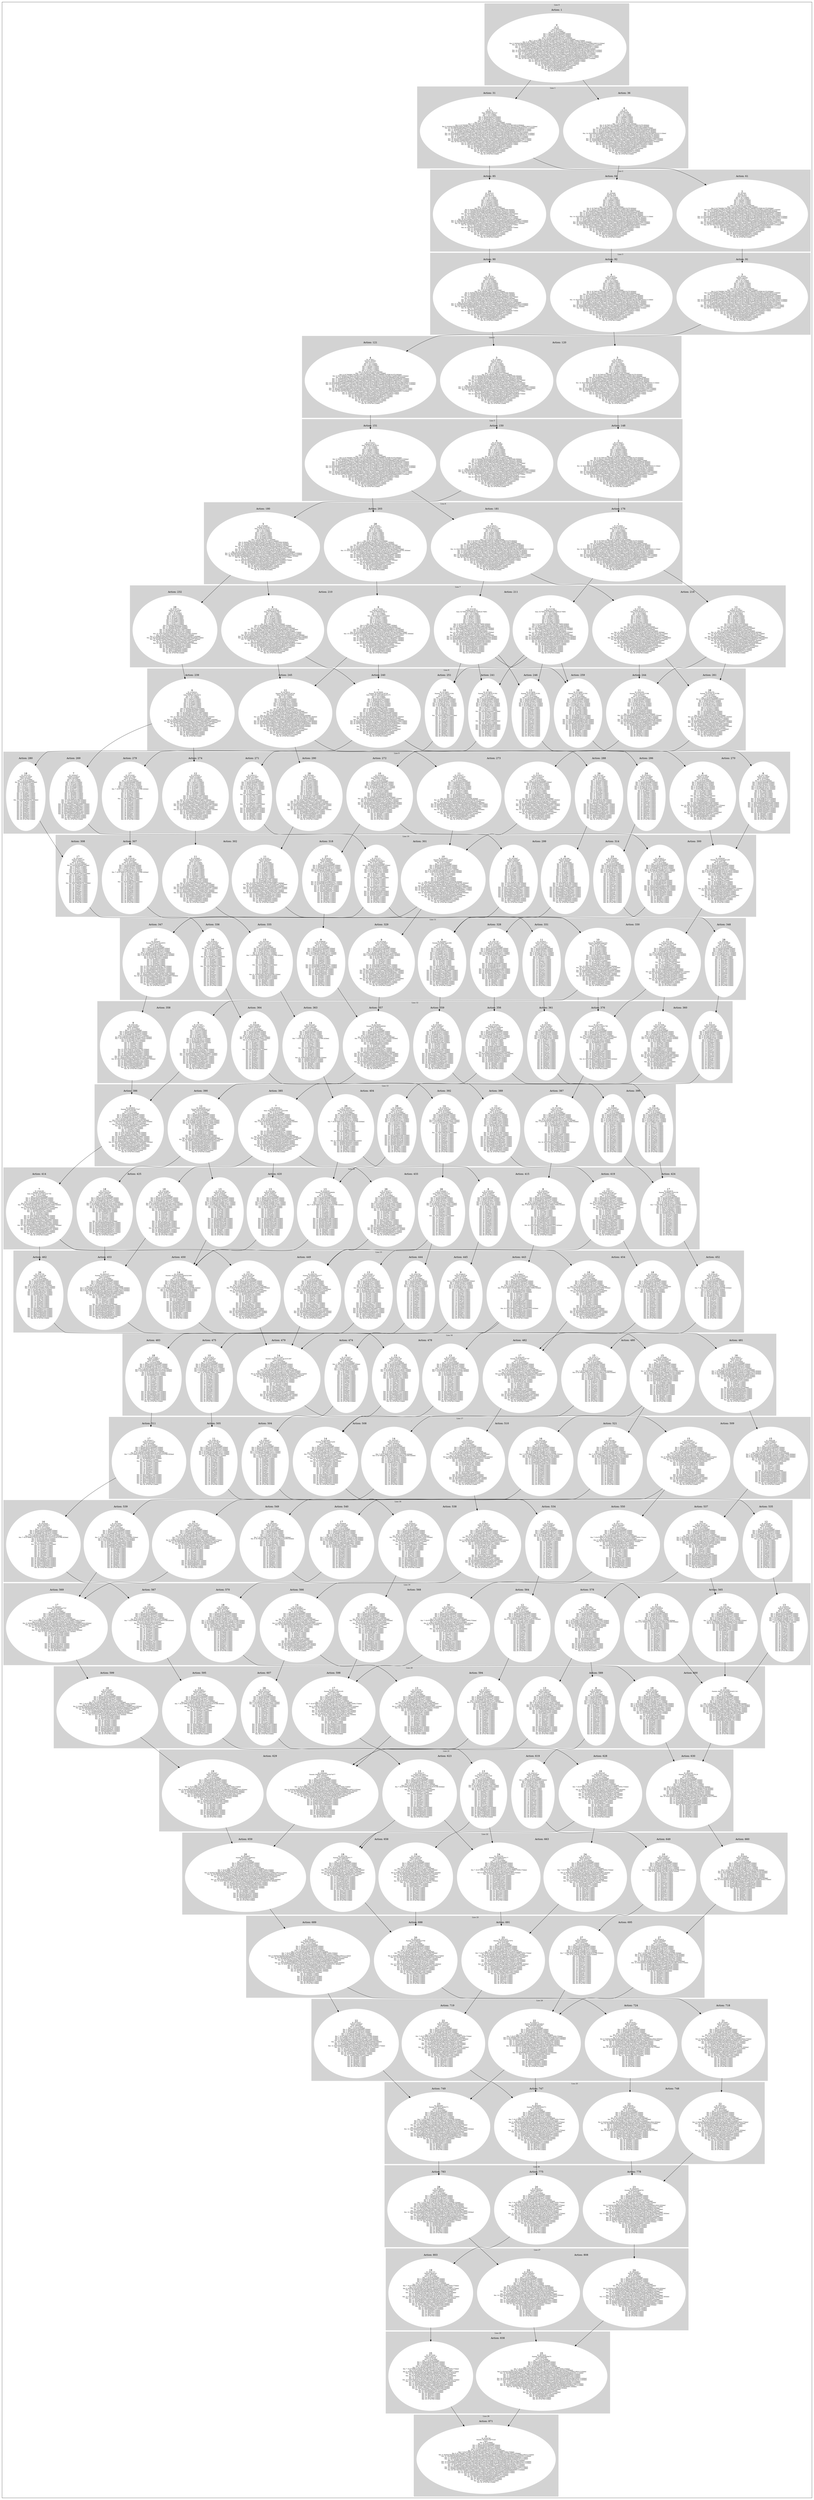 digraph G {
subgraph cluster_info {
        subgraph cluster_18 {
        style=filled;
        color=lightgrey;
        node [style=filled,color=white];
        subgraph cluster_act_535 {
label = "Action: 535"step_K424399 [label=<12<BR /><FONT POINT-SIZE="8">ID: K424399</FONT><BR /><FONT POINT-SIZE="8">Parents: K399139</FONT><BR /><FONT POINT-SIZE="8">Sons: K449659</FONT><BR /><FONT POINT-SIZE="8"> Km: 0: K1 [1|false]</FONT><BR /><FONT POINT-SIZE="8"> Km: 1: K31K36 [2|false]</FONT><BR /><FONT POINT-SIZE="8"> Km: 2: K25291K25315K29499 [3|false]</FONT><BR /><FONT POINT-SIZE="8"> Km: 3: K50551K53075K70734 [3|false]</FONT><BR /><FONT POINT-SIZE="8"> Km: 4: K74969K75811K76651 [3|false]</FONT><BR /><FONT POINT-SIZE="8"> Km: 5: K100227K100229K101071 [3|false]</FONT><BR /><FONT POINT-SIZE="8"> Km: 6: K123803K125489K126331 [3|false]</FONT><BR /><FONT POINT-SIZE="8"> Km: 7: K147386K150749K151591 [3|false]</FONT><BR /><FONT POINT-SIZE="8"> Km: 8: K176009K176861 [2|false]</FONT><BR /><FONT POINT-SIZE="8"> Km: 9: K210529 [1|false]</FONT><BR /><FONT POINT-SIZE="8"> Km: 10: K234105 [1|false]</FONT><BR /><FONT POINT-SIZE="8"> Km: 11: K257681 [1|false]</FONT><BR /><FONT POINT-SIZE="8"> Km: 12: K281257 [1|false]</FONT><BR /><FONT POINT-SIZE="8"> Km: 13: K304846 [1|false]</FONT><BR /><FONT POINT-SIZE="8"> Km: 14: K339338 [1|false]</FONT><BR /><FONT POINT-SIZE="8"> Km: 15: K348619 [1|false]</FONT><BR /><FONT POINT-SIZE="8"> Km: 16: K373879 [1|false]</FONT><BR /><FONT POINT-SIZE="8"> Km: 17: K399139 [1|false]</FONT><BR /><FONT POINT-SIZE="8"> Km: 18: K424399 [1|false]</FONT><BR /><FONT POINT-SIZE="8"> Km: 19: K449659 [1|false]</FONT><BR /><FONT POINT-SIZE="8"> Km: 20: K474924 [1|false]</FONT><BR /><FONT POINT-SIZE="8"> Km: 21: K504389 [1|false]</FONT><BR /><FONT POINT-SIZE="8"> Km: 22: K529649 [1|false]</FONT><BR /><FONT POINT-SIZE="8"> Km: 23: K554914 [1|false]</FONT><BR /><FONT POINT-SIZE="8"> Km: 24: K584373 [1|false]</FONT><BR /><FONT POINT-SIZE="8"> Km: 25: K604587 [1|false]</FONT><BR /><FONT POINT-SIZE="8"> Km: 26: K629851 [1|false]</FONT><BR /><FONT POINT-SIZE="8"> Km: 27: K658470 [1|false]</FONT><BR /><FONT POINT-SIZE="8"> Km: 28: K679525 [1|false]</FONT><BR /><FONT POINT-SIZE="8"> Km: 29: K704788 [1|false]</FONT>>]
}
subgraph cluster_act_537 {
label = "Action: 537"step_K427765 [label=<14<BR /><FONT POINT-SIZE="8">ID: K427765</FONT><BR /><FONT POINT-SIZE="8">Parents: K404189</FONT><BR /><FONT POINT-SIZE="8">Sons: K451341,K451354</FONT><BR /><FONT POINT-SIZE="8"> Km: 0: K1 [1|false]</FONT><BR /><FONT POINT-SIZE="8"> Km: 1: K31K36 [2|false]</FONT><BR /><FONT POINT-SIZE="8"> Km: 2: K25291K25315K29499 [3|false]</FONT><BR /><FONT POINT-SIZE="8"> Km: 3: K50551K53075K70734 [3|false]</FONT><BR /><FONT POINT-SIZE="8"> Km: 4: K74969K75811K76651 [3|false]</FONT><BR /><FONT POINT-SIZE="8"> Km: 5: K100227K100229K101071 [3|false]</FONT><BR /><FONT POINT-SIZE="8"> Km: 6: K123803K125489K126331K126353 [4|false]</FONT><BR /><FONT POINT-SIZE="8"> Km: 7: K147386K147391K150749K151591K151596K170092 [6|false]</FONT><BR /><FONT POINT-SIZE="8"> Km: 8: K176009K176014K176856K176869K181059K181076 [6|false]</FONT><BR /><FONT POINT-SIZE="8"> Km: 9: K201269K204635K205477K206331K217248K218933 [6|false]</FONT><BR /><FONT POINT-SIZE="8"> Km: 10: K226529K228229K229053K239999 [4|false]</FONT><BR /><FONT POINT-SIZE="8"> Km: 11: K251789K252629K263581K266926 [4|false]</FONT><BR /><FONT POINT-SIZE="8"> Km: 12: K276205K277049K292187 [3|false]</FONT><BR /><FONT POINT-SIZE="8"> Km: 13: K299781K302309 [2|false]</FONT><BR /><FONT POINT-SIZE="8"> Km: 14: K323369K327574 [2|false]</FONT><BR /><FONT POINT-SIZE="8"> Km: 15: K357037 [1|false]</FONT><BR /><FONT POINT-SIZE="8"> Km: 16: K380613 [1|false]</FONT><BR /><FONT POINT-SIZE="8"> Km: 17: K404189 [1|false]</FONT><BR /><FONT POINT-SIZE="8"> Km: 18: K427765 [1|false]</FONT><BR /><FONT POINT-SIZE="8"> Km: 19: K451341K451354 [2|false]</FONT><BR /><FONT POINT-SIZE="8"> Km: 20: K474924K485846K485851 [3|false]</FONT><BR /><FONT POINT-SIZE="8"> Km: 21: K495127K499342K504389 [3|false]</FONT><BR /><FONT POINT-SIZE="8"> Km: 22: K520387K528807K529649 [3|false]</FONT><BR /><FONT POINT-SIZE="8"> Km: 23: K545663K554067K554914 [3|false]</FONT><BR /><FONT POINT-SIZE="8"> Km: 24: K579327K579332K584373 [3|false]</FONT><BR /><FONT POINT-SIZE="8"> Km: 25: K604585K604587K608791 [3|false]</FONT><BR /><FONT POINT-SIZE="8"> Km: 26: K628161K629005K629851 [3|false]</FONT><BR /><FONT POINT-SIZE="8"> Km: 27: K651737K654265K658470 [3|false]</FONT><BR /><FONT POINT-SIZE="8"> Km: 28: K675320K679525 [2|false]</FONT><BR /><FONT POINT-SIZE="8"> Km: 29: K704788 [1|false]</FONT>>]
}
subgraph cluster_act_550 {
label = "Action: 550"step_K427778 [label=<27<BR /><FONT POINT-SIZE="8">ID: K427778</FONT><BR /><FONT POINT-SIZE="8">Parents: K402507</FONT><BR /><FONT POINT-SIZE="8">Sons: K462277</FONT><BR /><FONT POINT-SIZE="8"> Km: 0: K1 [1|false]</FONT><BR /><FONT POINT-SIZE="8"> Km: 1: K31K36 [2|false]</FONT><BR /><FONT POINT-SIZE="8"> Km: 2: K25291K25315K29499 [3|false]</FONT><BR /><FONT POINT-SIZE="8"> Km: 3: K50551K53075K70734 [3|false]</FONT><BR /><FONT POINT-SIZE="8"> Km: 4: K74969K75811K76651 [3|false]</FONT><BR /><FONT POINT-SIZE="8"> Km: 5: K100227K100229K101071 [3|false]</FONT><BR /><FONT POINT-SIZE="8"> Km: 6: K123803K125489K126331K126353 [4|false]</FONT><BR /><FONT POINT-SIZE="8"> Km: 7: K147386K147391K150749K150771K151591K151596K170092 [7|false]</FONT><BR /><FONT POINT-SIZE="8"> Km: 8: K176009K176014K181076K194510 [4|false]</FONT><BR /><FONT POINT-SIZE="8"> Km: 9: K200427K200432K201287K205477K205494K218933 [6|false]</FONT><BR /><FONT POINT-SIZE="8"> Km: 10: K225687K229053K229895K241666K243351 [5|false]</FONT><BR /><FONT POINT-SIZE="8"> Km: 11: K250947K252629K253471 [3|false]</FONT><BR /><FONT POINT-SIZE="8"> Km: 12: K276205K276207K277047 [3|false]</FONT><BR /><FONT POINT-SIZE="8"> Km: 13: K299781K300623K301467K302309 [4|false]</FONT><BR /><FONT POINT-SIZE="8"> Km: 14: K323377K324199K326727 [3|false]</FONT><BR /><FONT POINT-SIZE="8"> Km: 15: K347782K351987K363761 [3|false]</FONT><BR /><FONT POINT-SIZE="8"> Km: 16: K377247 [1|false]</FONT><BR /><FONT POINT-SIZE="8"> Km: 17: K402507 [1|false]</FONT><BR /><FONT POINT-SIZE="8"> Km: 18: K427778 [1|false]</FONT><BR /><FONT POINT-SIZE="8"> Km: 19: K462277 [1|false]</FONT><BR /><FONT POINT-SIZE="8"> Km: 20: K477445 [1|false]</FONT><BR /><FONT POINT-SIZE="8"> Km: 21: K502705 [1|false]</FONT><BR /><FONT POINT-SIZE="8"> Km: 22: K527965K527970 [2|false]</FONT><BR /><FONT POINT-SIZE="8"> Km: 23: K553225K557433 [2|false]</FONT><BR /><FONT POINT-SIZE="8"> Km: 24: K578485K581009 [2|false]</FONT><BR /><FONT POINT-SIZE="8"> Km: 25: K603745K604585 [2|false]</FONT><BR /><FONT POINT-SIZE="8"> Km: 26: K628161K629005 [2|false]</FONT><BR /><FONT POINT-SIZE="8"> Km: 27: K651737K654265 [2|false]</FONT><BR /><FONT POINT-SIZE="8"> Km: 28: K675320K679525 [2|false]</FONT><BR /><FONT POINT-SIZE="8"> Km: 29: K704788 [1|false]</FONT>>]
}
subgraph cluster_act_534 {
label = "Action: 534"step_K423557 [label=<11<BR /><FONT POINT-SIZE="8">ID: K423557</FONT><BR /><FONT POINT-SIZE="8">Parents: K398297</FONT><BR /><FONT POINT-SIZE="8">Sons: K448817</FONT><BR /><FONT POINT-SIZE="8"> Km: 0: K1 [1|false]</FONT><BR /><FONT POINT-SIZE="8"> Km: 1: K31K36 [2|false]</FONT><BR /><FONT POINT-SIZE="8"> Km: 2: K25291K25315K29499 [3|false]</FONT><BR /><FONT POINT-SIZE="8"> Km: 3: K50551K53075K70734 [3|false]</FONT><BR /><FONT POINT-SIZE="8"> Km: 4: K74969K75811K76651 [3|false]</FONT><BR /><FONT POINT-SIZE="8"> Km: 5: K100227K100229K101071 [3|false]</FONT><BR /><FONT POINT-SIZE="8"> Km: 6: K123803K125489K126353 [3|false]</FONT><BR /><FONT POINT-SIZE="8"> Km: 7: K150771K170092 [2|false]</FONT><BR /><FONT POINT-SIZE="8"> Km: 8: K176009K194510 [2|false]</FONT><BR /><FONT POINT-SIZE="8"> Km: 9: K200427K201279 [2|false]</FONT><BR /><FONT POINT-SIZE="8"> Km: 10: K234947 [1|false]</FONT><BR /><FONT POINT-SIZE="8"> Km: 11: K258523 [1|false]</FONT><BR /><FONT POINT-SIZE="8"> Km: 12: K282099 [1|false]</FONT><BR /><FONT POINT-SIZE="8"> Km: 13: K305675 [1|false]</FONT><BR /><FONT POINT-SIZE="8"> Km: 14: K329264 [1|false]</FONT><BR /><FONT POINT-SIZE="8"> Km: 15: K363756 [1|false]</FONT><BR /><FONT POINT-SIZE="8"> Km: 16: K373037 [1|false]</FONT><BR /><FONT POINT-SIZE="8"> Km: 17: K398297 [1|false]</FONT><BR /><FONT POINT-SIZE="8"> Km: 18: K423557 [1|false]</FONT><BR /><FONT POINT-SIZE="8"> Km: 19: K448817 [1|false]</FONT><BR /><FONT POINT-SIZE="8"> Km: 20: K474077 [1|false]</FONT><BR /><FONT POINT-SIZE="8"> Km: 21: K499342 [1|false]</FONT><BR /><FONT POINT-SIZE="8"> Km: 22: K528807 [1|false]</FONT><BR /><FONT POINT-SIZE="8"> Km: 23: K554067 [1|false]</FONT><BR /><FONT POINT-SIZE="8"> Km: 24: K579332 [1|false]</FONT><BR /><FONT POINT-SIZE="8"> Km: 25: K608791 [1|false]</FONT><BR /><FONT POINT-SIZE="8"> Km: 26: K629005 [1|false]</FONT><BR /><FONT POINT-SIZE="8"> Km: 27: K654265 [1|false]</FONT><BR /><FONT POINT-SIZE="8"> Km: 28: K679525 [1|false]</FONT><BR /><FONT POINT-SIZE="8"> Km: 29: K704788 [1|false]</FONT>>]
}
subgraph cluster_act_538 {
label = "Action: 538"step_K428607 [label=<15<BR /><FONT POINT-SIZE="8">ID: K428607</FONT><BR /><FONT POINT-SIZE="8">Parents: K405031</FONT><BR /><FONT POINT-SIZE="8">Sons: K452183</FONT><BR /><FONT POINT-SIZE="8"> Km: 0: K1 [1|false]</FONT><BR /><FONT POINT-SIZE="8"> Km: 1: K31K36 [2|false]</FONT><BR /><FONT POINT-SIZE="8"> Km: 2: K25291K25315K29499 [3|false]</FONT><BR /><FONT POINT-SIZE="8"> Km: 3: K50551K53075K70734 [3|false]</FONT><BR /><FONT POINT-SIZE="8"> Km: 4: K74969K75811K76651 [3|false]</FONT><BR /><FONT POINT-SIZE="8"> Km: 5: K100227K100229K101071 [3|false]</FONT><BR /><FONT POINT-SIZE="8"> Km: 6: K123803K125489K126331K126353 [4|false]</FONT><BR /><FONT POINT-SIZE="8"> Km: 7: K147391K150749K150771K151596K170092 [5|false]</FONT><BR /><FONT POINT-SIZE="8"> Km: 8: K176009K176014K181076K194510 [4|false]</FONT><BR /><FONT POINT-SIZE="8"> Km: 9: K200427K200432K201287K205477K205494K218933 [6|false]</FONT><BR /><FONT POINT-SIZE="8"> Km: 10: K225687K229053K229895K241666K243351 [5|false]</FONT><BR /><FONT POINT-SIZE="8"> Km: 11: K250947K252647K253471 [3|false]</FONT><BR /><FONT POINT-SIZE="8"> Km: 12: K276207K277047K291344 [3|false]</FONT><BR /><FONT POINT-SIZE="8"> Km: 13: K300623K301467 [2|false]</FONT><BR /><FONT POINT-SIZE="8"> Km: 14: K324199K326727 [2|false]</FONT><BR /><FONT POINT-SIZE="8"> Km: 15: K347787K351992 [2|false]</FONT><BR /><FONT POINT-SIZE="8"> Km: 16: K381455 [1|false]</FONT><BR /><FONT POINT-SIZE="8"> Km: 17: K405031 [1|false]</FONT><BR /><FONT POINT-SIZE="8"> Km: 18: K428607 [1|false]</FONT><BR /><FONT POINT-SIZE="8"> Km: 19: K452183 [1|false]</FONT><BR /><FONT POINT-SIZE="8"> Km: 20: K475759K475772 [2|false]</FONT><BR /><FONT POINT-SIZE="8"> Km: 21: K499342K510269 [2|false]</FONT><BR /><FONT POINT-SIZE="8"> Km: 22: K523760K523765K528807 [3|false]</FONT><BR /><FONT POINT-SIZE="8"> Km: 23: K553225K554067K557433 [3|false]</FONT><BR /><FONT POINT-SIZE="8"> Km: 24: K578485K579327K579332K581009 [4|false]</FONT><BR /><FONT POINT-SIZE="8"> Km: 25: K603745K604585K604587K608791 [4|false]</FONT><BR /><FONT POINT-SIZE="8"> Km: 26: K628161K629005K629851 [3|false]</FONT><BR /><FONT POINT-SIZE="8"> Km: 27: K651737K654265K658470 [3|false]</FONT><BR /><FONT POINT-SIZE="8"> Km: 28: K675320K679525 [2|false]</FONT><BR /><FONT POINT-SIZE="8"> Km: 29: K704788 [1|false]</FONT>>]
step_K426925 [label=<15<BR /><FONT POINT-SIZE="8">ID: K426925</FONT><BR /><FONT POINT-SIZE="8">Parents: K401665</FONT><BR /><FONT POINT-SIZE="8">Sons: K452185</FONT><BR /><FONT POINT-SIZE="8"> Km: 0: K1 [1|false]</FONT><BR /><FONT POINT-SIZE="8"> Km: 1: K31K36 [2|false]</FONT><BR /><FONT POINT-SIZE="8"> Km: 2: K25291K25315K29499 [3|false]</FONT><BR /><FONT POINT-SIZE="8"> Km: 3: K50551K53075K70734 [3|false]</FONT><BR /><FONT POINT-SIZE="8"> Km: 4: K74969K75811K76651 [3|false]</FONT><BR /><FONT POINT-SIZE="8"> Km: 5: K100227K100229K101071 [3|false]</FONT><BR /><FONT POINT-SIZE="8"> Km: 6: K123803K125489K126331K126353 [4|false]</FONT><BR /><FONT POINT-SIZE="8"> Km: 7: K147391K150749K150771K151596K170092 [5|false]</FONT><BR /><FONT POINT-SIZE="8"> Km: 8: K176014K181076K194510 [3|false]</FONT><BR /><FONT POINT-SIZE="8"> Km: 9: K200432K205477K205494K218933 [4|false]</FONT><BR /><FONT POINT-SIZE="8"> Km: 10: K229053K229895K243351 [3|false]</FONT><BR /><FONT POINT-SIZE="8"> Km: 11: K252647K253471 [2|false]</FONT><BR /><FONT POINT-SIZE="8"> Km: 12: K277047K277065K291344 [3|false]</FONT><BR /><FONT POINT-SIZE="8"> Km: 13: K300623K315762 [2|false]</FONT><BR /><FONT POINT-SIZE="8"> Km: 14: K324199K325041 [2|false]</FONT><BR /><FONT POINT-SIZE="8"> Km: 15: K347795K348617 [2|false]</FONT><BR /><FONT POINT-SIZE="8"> Km: 16: K372200K388179 [2|false]</FONT><BR /><FONT POINT-SIZE="8"> Km: 17: K401665 [1|false]</FONT><BR /><FONT POINT-SIZE="8"> Km: 18: K426925 [1|false]</FONT><BR /><FONT POINT-SIZE="8"> Km: 19: K452185 [1|false]</FONT><BR /><FONT POINT-SIZE="8"> Km: 20: K477445 [1|false]</FONT><BR /><FONT POINT-SIZE="8"> Km: 21: K502705 [1|false]</FONT><BR /><FONT POINT-SIZE="8"> Km: 22: K527965K527970 [2|false]</FONT><BR /><FONT POINT-SIZE="8"> Km: 23: K553225K557433 [2|false]</FONT><BR /><FONT POINT-SIZE="8"> Km: 24: K578485K581009 [2|false]</FONT><BR /><FONT POINT-SIZE="8"> Km: 25: K603745K604585 [2|false]</FONT><BR /><FONT POINT-SIZE="8"> Km: 26: K628161K629005 [2|false]</FONT><BR /><FONT POINT-SIZE="8"> Km: 27: K651737K654265 [2|false]</FONT><BR /><FONT POINT-SIZE="8"> Km: 28: K675320K679525 [2|false]</FONT><BR /><FONT POINT-SIZE="8"> Km: 29: K704788 [1|false]</FONT>>]
}
subgraph cluster_act_538 {
label = "Action: 538"step_K428607 [label=<15<BR /><FONT POINT-SIZE="8">ID: K428607</FONT><BR /><FONT POINT-SIZE="8">Parents: K405031</FONT><BR /><FONT POINT-SIZE="8">Sons: K452183</FONT><BR /><FONT POINT-SIZE="8"> Km: 0: K1 [1|false]</FONT><BR /><FONT POINT-SIZE="8"> Km: 1: K31K36 [2|false]</FONT><BR /><FONT POINT-SIZE="8"> Km: 2: K25291K25315K29499 [3|false]</FONT><BR /><FONT POINT-SIZE="8"> Km: 3: K50551K53075K70734 [3|false]</FONT><BR /><FONT POINT-SIZE="8"> Km: 4: K74969K75811K76651 [3|false]</FONT><BR /><FONT POINT-SIZE="8"> Km: 5: K100227K100229K101071 [3|false]</FONT><BR /><FONT POINT-SIZE="8"> Km: 6: K123803K125489K126331K126353 [4|false]</FONT><BR /><FONT POINT-SIZE="8"> Km: 7: K147391K150749K150771K151596K170092 [5|false]</FONT><BR /><FONT POINT-SIZE="8"> Km: 8: K176009K176014K181076K194510 [4|false]</FONT><BR /><FONT POINT-SIZE="8"> Km: 9: K200427K200432K201287K205477K205494K218933 [6|false]</FONT><BR /><FONT POINT-SIZE="8"> Km: 10: K225687K229053K229895K241666K243351 [5|false]</FONT><BR /><FONT POINT-SIZE="8"> Km: 11: K250947K252647K253471 [3|false]</FONT><BR /><FONT POINT-SIZE="8"> Km: 12: K276207K277047K291344 [3|false]</FONT><BR /><FONT POINT-SIZE="8"> Km: 13: K300623K301467 [2|false]</FONT><BR /><FONT POINT-SIZE="8"> Km: 14: K324199K326727 [2|false]</FONT><BR /><FONT POINT-SIZE="8"> Km: 15: K347787K351992 [2|false]</FONT><BR /><FONT POINT-SIZE="8"> Km: 16: K381455 [1|false]</FONT><BR /><FONT POINT-SIZE="8"> Km: 17: K405031 [1|false]</FONT><BR /><FONT POINT-SIZE="8"> Km: 18: K428607 [1|false]</FONT><BR /><FONT POINT-SIZE="8"> Km: 19: K452183 [1|false]</FONT><BR /><FONT POINT-SIZE="8"> Km: 20: K475759K475772 [2|false]</FONT><BR /><FONT POINT-SIZE="8"> Km: 21: K499342K510269 [2|false]</FONT><BR /><FONT POINT-SIZE="8"> Km: 22: K523760K523765K528807 [3|false]</FONT><BR /><FONT POINT-SIZE="8"> Km: 23: K553225K554067K557433 [3|false]</FONT><BR /><FONT POINT-SIZE="8"> Km: 24: K578485K579327K579332K581009 [4|false]</FONT><BR /><FONT POINT-SIZE="8"> Km: 25: K603745K604585K604587K608791 [4|false]</FONT><BR /><FONT POINT-SIZE="8"> Km: 26: K628161K629005K629851 [3|false]</FONT><BR /><FONT POINT-SIZE="8"> Km: 27: K651737K654265K658470 [3|false]</FONT><BR /><FONT POINT-SIZE="8"> Km: 28: K675320K679525 [2|false]</FONT><BR /><FONT POINT-SIZE="8"> Km: 29: K704788 [1|false]</FONT>>]
step_K426925 [label=<15<BR /><FONT POINT-SIZE="8">ID: K426925</FONT><BR /><FONT POINT-SIZE="8">Parents: K401665</FONT><BR /><FONT POINT-SIZE="8">Sons: K452185</FONT><BR /><FONT POINT-SIZE="8"> Km: 0: K1 [1|false]</FONT><BR /><FONT POINT-SIZE="8"> Km: 1: K31K36 [2|false]</FONT><BR /><FONT POINT-SIZE="8"> Km: 2: K25291K25315K29499 [3|false]</FONT><BR /><FONT POINT-SIZE="8"> Km: 3: K50551K53075K70734 [3|false]</FONT><BR /><FONT POINT-SIZE="8"> Km: 4: K74969K75811K76651 [3|false]</FONT><BR /><FONT POINT-SIZE="8"> Km: 5: K100227K100229K101071 [3|false]</FONT><BR /><FONT POINT-SIZE="8"> Km: 6: K123803K125489K126331K126353 [4|false]</FONT><BR /><FONT POINT-SIZE="8"> Km: 7: K147391K150749K150771K151596K170092 [5|false]</FONT><BR /><FONT POINT-SIZE="8"> Km: 8: K176014K181076K194510 [3|false]</FONT><BR /><FONT POINT-SIZE="8"> Km: 9: K200432K205477K205494K218933 [4|false]</FONT><BR /><FONT POINT-SIZE="8"> Km: 10: K229053K229895K243351 [3|false]</FONT><BR /><FONT POINT-SIZE="8"> Km: 11: K252647K253471 [2|false]</FONT><BR /><FONT POINT-SIZE="8"> Km: 12: K277047K277065K291344 [3|false]</FONT><BR /><FONT POINT-SIZE="8"> Km: 13: K300623K315762 [2|false]</FONT><BR /><FONT POINT-SIZE="8"> Km: 14: K324199K325041 [2|false]</FONT><BR /><FONT POINT-SIZE="8"> Km: 15: K347795K348617 [2|false]</FONT><BR /><FONT POINT-SIZE="8"> Km: 16: K372200K388179 [2|false]</FONT><BR /><FONT POINT-SIZE="8"> Km: 17: K401665 [1|false]</FONT><BR /><FONT POINT-SIZE="8"> Km: 18: K426925 [1|false]</FONT><BR /><FONT POINT-SIZE="8"> Km: 19: K452185 [1|false]</FONT><BR /><FONT POINT-SIZE="8"> Km: 20: K477445 [1|false]</FONT><BR /><FONT POINT-SIZE="8"> Km: 21: K502705 [1|false]</FONT><BR /><FONT POINT-SIZE="8"> Km: 22: K527965K527970 [2|false]</FONT><BR /><FONT POINT-SIZE="8"> Km: 23: K553225K557433 [2|false]</FONT><BR /><FONT POINT-SIZE="8"> Km: 24: K578485K581009 [2|false]</FONT><BR /><FONT POINT-SIZE="8"> Km: 25: K603745K604585 [2|false]</FONT><BR /><FONT POINT-SIZE="8"> Km: 26: K628161K629005 [2|false]</FONT><BR /><FONT POINT-SIZE="8"> Km: 27: K651737K654265 [2|false]</FONT><BR /><FONT POINT-SIZE="8"> Km: 28: K675320K679525 [2|false]</FONT><BR /><FONT POINT-SIZE="8"> Km: 29: K704788 [1|false]</FONT>>]
}
subgraph cluster_act_540 {
label = "Action: 540"step_K428609 [label=<17<BR /><FONT POINT-SIZE="8">ID: K428609</FONT><BR /><FONT POINT-SIZE="8">Parents: K403349</FONT><BR /><FONT POINT-SIZE="8">Sons: K453869</FONT><BR /><FONT POINT-SIZE="8"> Km: 0: K1 [1|false]</FONT><BR /><FONT POINT-SIZE="8"> Km: 1: K31K36 [2|false]</FONT><BR /><FONT POINT-SIZE="8"> Km: 2: K25291K25315K29499 [3|false]</FONT><BR /><FONT POINT-SIZE="8"> Km: 3: K50551K53075K70734 [3|false]</FONT><BR /><FONT POINT-SIZE="8"> Km: 4: K74969K75811K76651 [3|false]</FONT><BR /><FONT POINT-SIZE="8"> Km: 5: K100227K100229K101071 [3|false]</FONT><BR /><FONT POINT-SIZE="8"> Km: 6: K123803K125489K126331 [3|false]</FONT><BR /><FONT POINT-SIZE="8"> Km: 7: K147386K147391K150749K151591K151596 [5|false]</FONT><BR /><FONT POINT-SIZE="8"> Km: 8: K176009K176014K176851K176869K181059 [5|false]</FONT><BR /><FONT POINT-SIZE="8"> Km: 9: K201269K202111K204635K205477K217248 [5|false]</FONT><BR /><FONT POINT-SIZE="8"> Km: 10: K226529K227371K228211K229053 [4|false]</FONT><BR /><FONT POINT-SIZE="8"> Km: 11: K251787K251789K252629K252631 [4|false]</FONT><BR /><FONT POINT-SIZE="8"> Km: 12: K275363K276205K277049K277891 [4|false]</FONT><BR /><FONT POINT-SIZE="8"> Km: 13: K298959K299781K302309 [3|false]</FONT><BR /><FONT POINT-SIZE="8"> Km: 14: K323364K327569K339343 [3|false]</FONT><BR /><FONT POINT-SIZE="8"> Km: 15: K352829 [1|false]</FONT><BR /><FONT POINT-SIZE="8"> Km: 16: K378089 [1|false]</FONT><BR /><FONT POINT-SIZE="8"> Km: 17: K403349 [1|false]</FONT><BR /><FONT POINT-SIZE="8"> Km: 18: K428609 [1|false]</FONT><BR /><FONT POINT-SIZE="8"> Km: 19: K453869 [1|false]</FONT><BR /><FONT POINT-SIZE="8"> Km: 20: K479129 [1|false]</FONT><BR /><FONT POINT-SIZE="8"> Km: 21: K504389 [1|false]</FONT><BR /><FONT POINT-SIZE="8"> Km: 22: K529649 [1|false]</FONT><BR /><FONT POINT-SIZE="8"> Km: 23: K554914 [1|false]</FONT><BR /><FONT POINT-SIZE="8"> Km: 24: K584373 [1|false]</FONT><BR /><FONT POINT-SIZE="8"> Km: 25: K604587 [1|false]</FONT><BR /><FONT POINT-SIZE="8"> Km: 26: K629851 [1|false]</FONT><BR /><FONT POINT-SIZE="8"> Km: 27: K658470 [1|false]</FONT><BR /><FONT POINT-SIZE="8"> Km: 28: K679525 [1|false]</FONT><BR /><FONT POINT-SIZE="8"> Km: 29: K704788 [1|false]</FONT>>]
}
subgraph cluster_act_549 {
label = "Action: 549"step_K426936 [label=<26<BR /><FONT POINT-SIZE="8">ID: K426936</FONT><BR /><FONT POINT-SIZE="8">Parents: K403347</FONT><BR /><FONT POINT-SIZE="8">Sons: K461433</FONT><BR /><FONT POINT-SIZE="8"> Km: 0: K1 [1|false]</FONT><BR /><FONT POINT-SIZE="8"> Km: 1: K31K36 [2|false]</FONT><BR /><FONT POINT-SIZE="8"> Km: 2: K25291K29499 [2|false]</FONT><BR /><FONT POINT-SIZE="8"> Km: 3: K50551K53075 [2|false]</FONT><BR /><FONT POINT-SIZE="8"> Km: 4: K75811K76651 [2|false]</FONT><BR /><FONT POINT-SIZE="8"> Km: 5: K100227K101071 [2|false]</FONT><BR /><FONT POINT-SIZE="8"> Km: 6: K123803K126331 [2|false]</FONT><BR /><FONT POINT-SIZE="8"> Km: 7: K147386K147391K151591K151596 [4|false]</FONT><BR /><FONT POINT-SIZE="8"> Km: 8: K176009K176014K176851K176861K181059 [5|false]</FONT><BR /><FONT POINT-SIZE="8"> Km: 9: K202111K204635 [2|false]</FONT><BR /><FONT POINT-SIZE="8"> Km: 10: K227371K228211 [2|false]</FONT><BR /><FONT POINT-SIZE="8"> Km: 11: K251787K252631 [2|false]</FONT><BR /><FONT POINT-SIZE="8"> Km: 12: K275363K277891 [2|false]</FONT><BR /><FONT POINT-SIZE="8"> Km: 13: K298951K303156 [2|false]</FONT><BR /><FONT POINT-SIZE="8"> Km: 14: K332619 [1|false]</FONT><BR /><FONT POINT-SIZE="8"> Km: 15: K356195 [1|false]</FONT><BR /><FONT POINT-SIZE="8"> Km: 16: K379771 [1|false]</FONT><BR /><FONT POINT-SIZE="8"> Km: 17: K403347 [1|false]</FONT><BR /><FONT POINT-SIZE="8"> Km: 18: K426936 [1|false]</FONT><BR /><FONT POINT-SIZE="8"> Km: 19: K461433 [1|false]</FONT><BR /><FONT POINT-SIZE="8"> Km: 20: K474924 [1|false]</FONT><BR /><FONT POINT-SIZE="8"> Km: 21: K504389 [1|false]</FONT><BR /><FONT POINT-SIZE="8"> Km: 22: K529649 [1|false]</FONT><BR /><FONT POINT-SIZE="8"> Km: 23: K554914 [1|false]</FONT><BR /><FONT POINT-SIZE="8"> Km: 24: K584373 [1|false]</FONT><BR /><FONT POINT-SIZE="8"> Km: 25: K604587 [1|false]</FONT><BR /><FONT POINT-SIZE="8"> Km: 26: K629851 [1|false]</FONT><BR /><FONT POINT-SIZE="8"> Km: 27: K658470 [1|false]</FONT><BR /><FONT POINT-SIZE="8"> Km: 28: K679525 [1|false]</FONT><BR /><FONT POINT-SIZE="8"> Km: 29: K704788 [1|false]</FONT>>]
}
subgraph cluster_act_539 {
label = "Action: 539"step_K429449 [label=<16<BR /><FONT POINT-SIZE="8">ID: K429449</FONT><BR /><FONT POINT-SIZE="8">Parents: K405873</FONT><BR /><FONT POINT-SIZE="8">Sons: K453025</FONT><BR /><FONT POINT-SIZE="8"> Km: 0: K1 [1|false]</FONT><BR /><FONT POINT-SIZE="8"> Km: 1: K31K36 [2|false]</FONT><BR /><FONT POINT-SIZE="8"> Km: 2: K25291K25315K29499 [3|false]</FONT><BR /><FONT POINT-SIZE="8"> Km: 3: K50551K53075K70734 [3|false]</FONT><BR /><FONT POINT-SIZE="8"> Km: 4: K74969K75811K76651 [3|false]</FONT><BR /><FONT POINT-SIZE="8"> Km: 5: K100227K100229K101071 [3|false]</FONT><BR /><FONT POINT-SIZE="8"> Km: 6: K123803K125489K126331K126353 [4|false]</FONT><BR /><FONT POINT-SIZE="8"> Km: 7: K147386K147391K150749K150771K151591K151596 [6|false]</FONT><BR /><FONT POINT-SIZE="8"> Km: 8: K176014K194510 [2|false]</FONT><BR /><FONT POINT-SIZE="8"> Km: 9: K200432K205494 [2|false]</FONT><BR /><FONT POINT-SIZE="8"> Km: 10: K229895K243351 [2|false]</FONT><BR /><FONT POINT-SIZE="8"> Km: 11: K253471 [1|false]</FONT><BR /><FONT POINT-SIZE="8"> Km: 12: K277065K291344 [2|false]</FONT><BR /><FONT POINT-SIZE="8"> Km: 13: K315762 [1|false]</FONT><BR /><FONT POINT-SIZE="8"> Km: 14: K325041 [1|false]</FONT><BR /><FONT POINT-SIZE="8"> Km: 15: K348617 [1|false]</FONT><BR /><FONT POINT-SIZE="8"> Km: 16: K372205 [1|false]</FONT><BR /><FONT POINT-SIZE="8"> Km: 17: K405873 [1|false]</FONT><BR /><FONT POINT-SIZE="8"> Km: 18: K429449 [1|false]</FONT><BR /><FONT POINT-SIZE="8"> Km: 19: K453025 [1|false]</FONT><BR /><FONT POINT-SIZE="8"> Km: 20: K476601 [1|false]</FONT><BR /><FONT POINT-SIZE="8"> Km: 21: K500177 [1|false]</FONT><BR /><FONT POINT-SIZE="8"> Km: 22: K523760K523765 [2|false]</FONT><BR /><FONT POINT-SIZE="8"> Km: 23: K553225K557433 [2|false]</FONT><BR /><FONT POINT-SIZE="8"> Km: 24: K578485K581009 [2|false]</FONT><BR /><FONT POINT-SIZE="8"> Km: 25: K603745K604585 [2|false]</FONT><BR /><FONT POINT-SIZE="8"> Km: 26: K628161K629005 [2|false]</FONT><BR /><FONT POINT-SIZE="8"> Km: 27: K651737K654265 [2|false]</FONT><BR /><FONT POINT-SIZE="8"> Km: 28: K675320K679525 [2|false]</FONT><BR /><FONT POINT-SIZE="8"> Km: 29: K704788 [1|false]</FONT>>]
step_K437859 [label=<16<BR /><FONT POINT-SIZE="8">ID: K437859</FONT><BR /><FONT POINT-SIZE="8">Parents: K403360</FONT><BR /><FONT POINT-SIZE="8">Sons: K453027</FONT><BR /><FONT POINT-SIZE="8"> Km: 0: K1 [1|false]</FONT><BR /><FONT POINT-SIZE="8"> Km: 1: K31K36 [2|false]</FONT><BR /><FONT POINT-SIZE="8"> Km: 2: K25291K25315K29499 [3|false]</FONT><BR /><FONT POINT-SIZE="8"> Km: 3: K50551K53075K70734 [3|false]</FONT><BR /><FONT POINT-SIZE="8"> Km: 4: K74969K75811K76651 [3|false]</FONT><BR /><FONT POINT-SIZE="8"> Km: 5: K100227K100229K101071 [3|false]</FONT><BR /><FONT POINT-SIZE="8"> Km: 6: K123803K125489K126331 [3|false]</FONT><BR /><FONT POINT-SIZE="8"> Km: 7: K147386K147391K150749K151591K151596 [5|false]</FONT><BR /><FONT POINT-SIZE="8"> Km: 8: K176009K176014K176869K181059 [4|false]</FONT><BR /><FONT POINT-SIZE="8"> Km: 9: K201269K204635K205477K217248 [4|false]</FONT><BR /><FONT POINT-SIZE="8"> Km: 10: K226529K228211K229053 [3|false]</FONT><BR /><FONT POINT-SIZE="8"> Km: 11: K251787K251789K252629 [3|false]</FONT><BR /><FONT POINT-SIZE="8"> Km: 12: K275363K276205K277049 [3|false]</FONT><BR /><FONT POINT-SIZE="8"> Km: 13: K298959K299781K302309 [3|false]</FONT><BR /><FONT POINT-SIZE="8"> Km: 14: K323364K327569K339343 [3|false]</FONT><BR /><FONT POINT-SIZE="8"> Km: 15: K352829 [1|false]</FONT><BR /><FONT POINT-SIZE="8"> Km: 16: K378089 [1|false]</FONT><BR /><FONT POINT-SIZE="8"> Km: 17: K403360 [1|false]</FONT><BR /><FONT POINT-SIZE="8"> Km: 18: K437859 [1|false]</FONT><BR /><FONT POINT-SIZE="8"> Km: 19: K453027 [1|false]</FONT><BR /><FONT POINT-SIZE="8"> Km: 20: K478287 [1|false]</FONT><BR /><FONT POINT-SIZE="8"> Km: 21: K503547 [1|false]</FONT><BR /><FONT POINT-SIZE="8"> Km: 22: K528807 [1|false]</FONT><BR /><FONT POINT-SIZE="8"> Km: 23: K554067 [1|false]</FONT><BR /><FONT POINT-SIZE="8"> Km: 24: K579327 [1|false]</FONT><BR /><FONT POINT-SIZE="8"> Km: 25: K604587 [1|false]</FONT><BR /><FONT POINT-SIZE="8"> Km: 26: K629851 [1|false]</FONT><BR /><FONT POINT-SIZE="8"> Km: 27: K658470 [1|false]</FONT><BR /><FONT POINT-SIZE="8"> Km: 28: K679525 [1|false]</FONT><BR /><FONT POINT-SIZE="8"> Km: 29: K704788 [1|false]</FONT>>]
step_K427767 [label=<16<BR /><FONT POINT-SIZE="8">ID: K427767</FONT><BR /><FONT POINT-SIZE="8">Parents: K402507</FONT><BR /><FONT POINT-SIZE="8">Sons: K453027</FONT><BR /><FONT POINT-SIZE="8"> Km: 0: K1 [1|false]</FONT><BR /><FONT POINT-SIZE="8"> Km: 1: K31K36 [2|false]</FONT><BR /><FONT POINT-SIZE="8"> Km: 2: K25291K25315K29499 [3|false]</FONT><BR /><FONT POINT-SIZE="8"> Km: 3: K50551K53075K70734 [3|false]</FONT><BR /><FONT POINT-SIZE="8"> Km: 4: K74969K75811K76651 [3|false]</FONT><BR /><FONT POINT-SIZE="8"> Km: 5: K100227K100229K101071 [3|false]</FONT><BR /><FONT POINT-SIZE="8"> Km: 6: K123803K125489K126331K126353 [4|false]</FONT><BR /><FONT POINT-SIZE="8"> Km: 7: K147391K150749K150771K151596K170092 [5|false]</FONT><BR /><FONT POINT-SIZE="8"> Km: 8: K176009K176014K181059K181076K194510 [5|false]</FONT><BR /><FONT POINT-SIZE="8"> Km: 9: K200427K200432K201287K204635K205477K205494K218933 [7|false]</FONT><BR /><FONT POINT-SIZE="8"> Km: 10: K225687K228229K229053K229895K241666K243351 [6|false]</FONT><BR /><FONT POINT-SIZE="8"> Km: 11: K250947K252629K252647K253471K266926 [5|false]</FONT><BR /><FONT POINT-SIZE="8"> Km: 12: K276205K276207K277047K291344 [4|false]</FONT><BR /><FONT POINT-SIZE="8"> Km: 13: K299781K300623K301467 [3|false]</FONT><BR /><FONT POINT-SIZE="8"> Km: 14: K323377K324199K326727 [3|false]</FONT><BR /><FONT POINT-SIZE="8"> Km: 15: K347782K351987K363761 [3|false]</FONT><BR /><FONT POINT-SIZE="8"> Km: 16: K377247 [1|false]</FONT><BR /><FONT POINT-SIZE="8"> Km: 17: K402507 [1|false]</FONT><BR /><FONT POINT-SIZE="8"> Km: 18: K427767 [1|false]</FONT><BR /><FONT POINT-SIZE="8"> Km: 19: K453027 [1|false]</FONT><BR /><FONT POINT-SIZE="8"> Km: 20: K478287 [1|false]</FONT><BR /><FONT POINT-SIZE="8"> Km: 21: K503547 [1|false]</FONT><BR /><FONT POINT-SIZE="8"> Km: 22: K528807 [1|false]</FONT><BR /><FONT POINT-SIZE="8"> Km: 23: K554067 [1|false]</FONT><BR /><FONT POINT-SIZE="8"> Km: 24: K579327K579332 [2|false]</FONT><BR /><FONT POINT-SIZE="8"> Km: 25: K604587K608791 [2|false]</FONT><BR /><FONT POINT-SIZE="8"> Km: 26: K629005K629851 [2|false]</FONT><BR /><FONT POINT-SIZE="8"> Km: 27: K654265K658470 [2|false]</FONT><BR /><FONT POINT-SIZE="8"> Km: 28: K679525 [1|false]</FONT><BR /><FONT POINT-SIZE="8"> Km: 29: K704788 [1|false]</FONT>>]
}
subgraph cluster_act_539 {
label = "Action: 539"step_K429449 [label=<16<BR /><FONT POINT-SIZE="8">ID: K429449</FONT><BR /><FONT POINT-SIZE="8">Parents: K405873</FONT><BR /><FONT POINT-SIZE="8">Sons: K453025</FONT><BR /><FONT POINT-SIZE="8"> Km: 0: K1 [1|false]</FONT><BR /><FONT POINT-SIZE="8"> Km: 1: K31K36 [2|false]</FONT><BR /><FONT POINT-SIZE="8"> Km: 2: K25291K25315K29499 [3|false]</FONT><BR /><FONT POINT-SIZE="8"> Km: 3: K50551K53075K70734 [3|false]</FONT><BR /><FONT POINT-SIZE="8"> Km: 4: K74969K75811K76651 [3|false]</FONT><BR /><FONT POINT-SIZE="8"> Km: 5: K100227K100229K101071 [3|false]</FONT><BR /><FONT POINT-SIZE="8"> Km: 6: K123803K125489K126331K126353 [4|false]</FONT><BR /><FONT POINT-SIZE="8"> Km: 7: K147386K147391K150749K150771K151591K151596 [6|false]</FONT><BR /><FONT POINT-SIZE="8"> Km: 8: K176014K194510 [2|false]</FONT><BR /><FONT POINT-SIZE="8"> Km: 9: K200432K205494 [2|false]</FONT><BR /><FONT POINT-SIZE="8"> Km: 10: K229895K243351 [2|false]</FONT><BR /><FONT POINT-SIZE="8"> Km: 11: K253471 [1|false]</FONT><BR /><FONT POINT-SIZE="8"> Km: 12: K277065K291344 [2|false]</FONT><BR /><FONT POINT-SIZE="8"> Km: 13: K315762 [1|false]</FONT><BR /><FONT POINT-SIZE="8"> Km: 14: K325041 [1|false]</FONT><BR /><FONT POINT-SIZE="8"> Km: 15: K348617 [1|false]</FONT><BR /><FONT POINT-SIZE="8"> Km: 16: K372205 [1|false]</FONT><BR /><FONT POINT-SIZE="8"> Km: 17: K405873 [1|false]</FONT><BR /><FONT POINT-SIZE="8"> Km: 18: K429449 [1|false]</FONT><BR /><FONT POINT-SIZE="8"> Km: 19: K453025 [1|false]</FONT><BR /><FONT POINT-SIZE="8"> Km: 20: K476601 [1|false]</FONT><BR /><FONT POINT-SIZE="8"> Km: 21: K500177 [1|false]</FONT><BR /><FONT POINT-SIZE="8"> Km: 22: K523760K523765 [2|false]</FONT><BR /><FONT POINT-SIZE="8"> Km: 23: K553225K557433 [2|false]</FONT><BR /><FONT POINT-SIZE="8"> Km: 24: K578485K581009 [2|false]</FONT><BR /><FONT POINT-SIZE="8"> Km: 25: K603745K604585 [2|false]</FONT><BR /><FONT POINT-SIZE="8"> Km: 26: K628161K629005 [2|false]</FONT><BR /><FONT POINT-SIZE="8"> Km: 27: K651737K654265 [2|false]</FONT><BR /><FONT POINT-SIZE="8"> Km: 28: K675320K679525 [2|false]</FONT><BR /><FONT POINT-SIZE="8"> Km: 29: K704788 [1|false]</FONT>>]
step_K437859 [label=<16<BR /><FONT POINT-SIZE="8">ID: K437859</FONT><BR /><FONT POINT-SIZE="8">Parents: K403360</FONT><BR /><FONT POINT-SIZE="8">Sons: K453027</FONT><BR /><FONT POINT-SIZE="8"> Km: 0: K1 [1|false]</FONT><BR /><FONT POINT-SIZE="8"> Km: 1: K31K36 [2|false]</FONT><BR /><FONT POINT-SIZE="8"> Km: 2: K25291K25315K29499 [3|false]</FONT><BR /><FONT POINT-SIZE="8"> Km: 3: K50551K53075K70734 [3|false]</FONT><BR /><FONT POINT-SIZE="8"> Km: 4: K74969K75811K76651 [3|false]</FONT><BR /><FONT POINT-SIZE="8"> Km: 5: K100227K100229K101071 [3|false]</FONT><BR /><FONT POINT-SIZE="8"> Km: 6: K123803K125489K126331 [3|false]</FONT><BR /><FONT POINT-SIZE="8"> Km: 7: K147386K147391K150749K151591K151596 [5|false]</FONT><BR /><FONT POINT-SIZE="8"> Km: 8: K176009K176014K176869K181059 [4|false]</FONT><BR /><FONT POINT-SIZE="8"> Km: 9: K201269K204635K205477K217248 [4|false]</FONT><BR /><FONT POINT-SIZE="8"> Km: 10: K226529K228211K229053 [3|false]</FONT><BR /><FONT POINT-SIZE="8"> Km: 11: K251787K251789K252629 [3|false]</FONT><BR /><FONT POINT-SIZE="8"> Km: 12: K275363K276205K277049 [3|false]</FONT><BR /><FONT POINT-SIZE="8"> Km: 13: K298959K299781K302309 [3|false]</FONT><BR /><FONT POINT-SIZE="8"> Km: 14: K323364K327569K339343 [3|false]</FONT><BR /><FONT POINT-SIZE="8"> Km: 15: K352829 [1|false]</FONT><BR /><FONT POINT-SIZE="8"> Km: 16: K378089 [1|false]</FONT><BR /><FONT POINT-SIZE="8"> Km: 17: K403360 [1|false]</FONT><BR /><FONT POINT-SIZE="8"> Km: 18: K437859 [1|false]</FONT><BR /><FONT POINT-SIZE="8"> Km: 19: K453027 [1|false]</FONT><BR /><FONT POINT-SIZE="8"> Km: 20: K478287 [1|false]</FONT><BR /><FONT POINT-SIZE="8"> Km: 21: K503547 [1|false]</FONT><BR /><FONT POINT-SIZE="8"> Km: 22: K528807 [1|false]</FONT><BR /><FONT POINT-SIZE="8"> Km: 23: K554067 [1|false]</FONT><BR /><FONT POINT-SIZE="8"> Km: 24: K579327 [1|false]</FONT><BR /><FONT POINT-SIZE="8"> Km: 25: K604587 [1|false]</FONT><BR /><FONT POINT-SIZE="8"> Km: 26: K629851 [1|false]</FONT><BR /><FONT POINT-SIZE="8"> Km: 27: K658470 [1|false]</FONT><BR /><FONT POINT-SIZE="8"> Km: 28: K679525 [1|false]</FONT><BR /><FONT POINT-SIZE="8"> Km: 29: K704788 [1|false]</FONT>>]
step_K427767 [label=<16<BR /><FONT POINT-SIZE="8">ID: K427767</FONT><BR /><FONT POINT-SIZE="8">Parents: K402507</FONT><BR /><FONT POINT-SIZE="8">Sons: K453027</FONT><BR /><FONT POINT-SIZE="8"> Km: 0: K1 [1|false]</FONT><BR /><FONT POINT-SIZE="8"> Km: 1: K31K36 [2|false]</FONT><BR /><FONT POINT-SIZE="8"> Km: 2: K25291K25315K29499 [3|false]</FONT><BR /><FONT POINT-SIZE="8"> Km: 3: K50551K53075K70734 [3|false]</FONT><BR /><FONT POINT-SIZE="8"> Km: 4: K74969K75811K76651 [3|false]</FONT><BR /><FONT POINT-SIZE="8"> Km: 5: K100227K100229K101071 [3|false]</FONT><BR /><FONT POINT-SIZE="8"> Km: 6: K123803K125489K126331K126353 [4|false]</FONT><BR /><FONT POINT-SIZE="8"> Km: 7: K147391K150749K150771K151596K170092 [5|false]</FONT><BR /><FONT POINT-SIZE="8"> Km: 8: K176009K176014K181059K181076K194510 [5|false]</FONT><BR /><FONT POINT-SIZE="8"> Km: 9: K200427K200432K201287K204635K205477K205494K218933 [7|false]</FONT><BR /><FONT POINT-SIZE="8"> Km: 10: K225687K228229K229053K229895K241666K243351 [6|false]</FONT><BR /><FONT POINT-SIZE="8"> Km: 11: K250947K252629K252647K253471K266926 [5|false]</FONT><BR /><FONT POINT-SIZE="8"> Km: 12: K276205K276207K277047K291344 [4|false]</FONT><BR /><FONT POINT-SIZE="8"> Km: 13: K299781K300623K301467 [3|false]</FONT><BR /><FONT POINT-SIZE="8"> Km: 14: K323377K324199K326727 [3|false]</FONT><BR /><FONT POINT-SIZE="8"> Km: 15: K347782K351987K363761 [3|false]</FONT><BR /><FONT POINT-SIZE="8"> Km: 16: K377247 [1|false]</FONT><BR /><FONT POINT-SIZE="8"> Km: 17: K402507 [1|false]</FONT><BR /><FONT POINT-SIZE="8"> Km: 18: K427767 [1|false]</FONT><BR /><FONT POINT-SIZE="8"> Km: 19: K453027 [1|false]</FONT><BR /><FONT POINT-SIZE="8"> Km: 20: K478287 [1|false]</FONT><BR /><FONT POINT-SIZE="8"> Km: 21: K503547 [1|false]</FONT><BR /><FONT POINT-SIZE="8"> Km: 22: K528807 [1|false]</FONT><BR /><FONT POINT-SIZE="8"> Km: 23: K554067 [1|false]</FONT><BR /><FONT POINT-SIZE="8"> Km: 24: K579327K579332 [2|false]</FONT><BR /><FONT POINT-SIZE="8"> Km: 25: K604587K608791 [2|false]</FONT><BR /><FONT POINT-SIZE="8"> Km: 26: K629005K629851 [2|false]</FONT><BR /><FONT POINT-SIZE="8"> Km: 27: K654265K658470 [2|false]</FONT><BR /><FONT POINT-SIZE="8"> Km: 28: K679525 [1|false]</FONT><BR /><FONT POINT-SIZE="8"> Km: 29: K704788 [1|false]</FONT>>]
}
subgraph cluster_act_539 {
label = "Action: 539"step_K429449 [label=<16<BR /><FONT POINT-SIZE="8">ID: K429449</FONT><BR /><FONT POINT-SIZE="8">Parents: K405873</FONT><BR /><FONT POINT-SIZE="8">Sons: K453025</FONT><BR /><FONT POINT-SIZE="8"> Km: 0: K1 [1|false]</FONT><BR /><FONT POINT-SIZE="8"> Km: 1: K31K36 [2|false]</FONT><BR /><FONT POINT-SIZE="8"> Km: 2: K25291K25315K29499 [3|false]</FONT><BR /><FONT POINT-SIZE="8"> Km: 3: K50551K53075K70734 [3|false]</FONT><BR /><FONT POINT-SIZE="8"> Km: 4: K74969K75811K76651 [3|false]</FONT><BR /><FONT POINT-SIZE="8"> Km: 5: K100227K100229K101071 [3|false]</FONT><BR /><FONT POINT-SIZE="8"> Km: 6: K123803K125489K126331K126353 [4|false]</FONT><BR /><FONT POINT-SIZE="8"> Km: 7: K147386K147391K150749K150771K151591K151596 [6|false]</FONT><BR /><FONT POINT-SIZE="8"> Km: 8: K176014K194510 [2|false]</FONT><BR /><FONT POINT-SIZE="8"> Km: 9: K200432K205494 [2|false]</FONT><BR /><FONT POINT-SIZE="8"> Km: 10: K229895K243351 [2|false]</FONT><BR /><FONT POINT-SIZE="8"> Km: 11: K253471 [1|false]</FONT><BR /><FONT POINT-SIZE="8"> Km: 12: K277065K291344 [2|false]</FONT><BR /><FONT POINT-SIZE="8"> Km: 13: K315762 [1|false]</FONT><BR /><FONT POINT-SIZE="8"> Km: 14: K325041 [1|false]</FONT><BR /><FONT POINT-SIZE="8"> Km: 15: K348617 [1|false]</FONT><BR /><FONT POINT-SIZE="8"> Km: 16: K372205 [1|false]</FONT><BR /><FONT POINT-SIZE="8"> Km: 17: K405873 [1|false]</FONT><BR /><FONT POINT-SIZE="8"> Km: 18: K429449 [1|false]</FONT><BR /><FONT POINT-SIZE="8"> Km: 19: K453025 [1|false]</FONT><BR /><FONT POINT-SIZE="8"> Km: 20: K476601 [1|false]</FONT><BR /><FONT POINT-SIZE="8"> Km: 21: K500177 [1|false]</FONT><BR /><FONT POINT-SIZE="8"> Km: 22: K523760K523765 [2|false]</FONT><BR /><FONT POINT-SIZE="8"> Km: 23: K553225K557433 [2|false]</FONT><BR /><FONT POINT-SIZE="8"> Km: 24: K578485K581009 [2|false]</FONT><BR /><FONT POINT-SIZE="8"> Km: 25: K603745K604585 [2|false]</FONT><BR /><FONT POINT-SIZE="8"> Km: 26: K628161K629005 [2|false]</FONT><BR /><FONT POINT-SIZE="8"> Km: 27: K651737K654265 [2|false]</FONT><BR /><FONT POINT-SIZE="8"> Km: 28: K675320K679525 [2|false]</FONT><BR /><FONT POINT-SIZE="8"> Km: 29: K704788 [1|false]</FONT>>]
step_K437859 [label=<16<BR /><FONT POINT-SIZE="8">ID: K437859</FONT><BR /><FONT POINT-SIZE="8">Parents: K403360</FONT><BR /><FONT POINT-SIZE="8">Sons: K453027</FONT><BR /><FONT POINT-SIZE="8"> Km: 0: K1 [1|false]</FONT><BR /><FONT POINT-SIZE="8"> Km: 1: K31K36 [2|false]</FONT><BR /><FONT POINT-SIZE="8"> Km: 2: K25291K25315K29499 [3|false]</FONT><BR /><FONT POINT-SIZE="8"> Km: 3: K50551K53075K70734 [3|false]</FONT><BR /><FONT POINT-SIZE="8"> Km: 4: K74969K75811K76651 [3|false]</FONT><BR /><FONT POINT-SIZE="8"> Km: 5: K100227K100229K101071 [3|false]</FONT><BR /><FONT POINT-SIZE="8"> Km: 6: K123803K125489K126331 [3|false]</FONT><BR /><FONT POINT-SIZE="8"> Km: 7: K147386K147391K150749K151591K151596 [5|false]</FONT><BR /><FONT POINT-SIZE="8"> Km: 8: K176009K176014K176869K181059 [4|false]</FONT><BR /><FONT POINT-SIZE="8"> Km: 9: K201269K204635K205477K217248 [4|false]</FONT><BR /><FONT POINT-SIZE="8"> Km: 10: K226529K228211K229053 [3|false]</FONT><BR /><FONT POINT-SIZE="8"> Km: 11: K251787K251789K252629 [3|false]</FONT><BR /><FONT POINT-SIZE="8"> Km: 12: K275363K276205K277049 [3|false]</FONT><BR /><FONT POINT-SIZE="8"> Km: 13: K298959K299781K302309 [3|false]</FONT><BR /><FONT POINT-SIZE="8"> Km: 14: K323364K327569K339343 [3|false]</FONT><BR /><FONT POINT-SIZE="8"> Km: 15: K352829 [1|false]</FONT><BR /><FONT POINT-SIZE="8"> Km: 16: K378089 [1|false]</FONT><BR /><FONT POINT-SIZE="8"> Km: 17: K403360 [1|false]</FONT><BR /><FONT POINT-SIZE="8"> Km: 18: K437859 [1|false]</FONT><BR /><FONT POINT-SIZE="8"> Km: 19: K453027 [1|false]</FONT><BR /><FONT POINT-SIZE="8"> Km: 20: K478287 [1|false]</FONT><BR /><FONT POINT-SIZE="8"> Km: 21: K503547 [1|false]</FONT><BR /><FONT POINT-SIZE="8"> Km: 22: K528807 [1|false]</FONT><BR /><FONT POINT-SIZE="8"> Km: 23: K554067 [1|false]</FONT><BR /><FONT POINT-SIZE="8"> Km: 24: K579327 [1|false]</FONT><BR /><FONT POINT-SIZE="8"> Km: 25: K604587 [1|false]</FONT><BR /><FONT POINT-SIZE="8"> Km: 26: K629851 [1|false]</FONT><BR /><FONT POINT-SIZE="8"> Km: 27: K658470 [1|false]</FONT><BR /><FONT POINT-SIZE="8"> Km: 28: K679525 [1|false]</FONT><BR /><FONT POINT-SIZE="8"> Km: 29: K704788 [1|false]</FONT>>]
step_K427767 [label=<16<BR /><FONT POINT-SIZE="8">ID: K427767</FONT><BR /><FONT POINT-SIZE="8">Parents: K402507</FONT><BR /><FONT POINT-SIZE="8">Sons: K453027</FONT><BR /><FONT POINT-SIZE="8"> Km: 0: K1 [1|false]</FONT><BR /><FONT POINT-SIZE="8"> Km: 1: K31K36 [2|false]</FONT><BR /><FONT POINT-SIZE="8"> Km: 2: K25291K25315K29499 [3|false]</FONT><BR /><FONT POINT-SIZE="8"> Km: 3: K50551K53075K70734 [3|false]</FONT><BR /><FONT POINT-SIZE="8"> Km: 4: K74969K75811K76651 [3|false]</FONT><BR /><FONT POINT-SIZE="8"> Km: 5: K100227K100229K101071 [3|false]</FONT><BR /><FONT POINT-SIZE="8"> Km: 6: K123803K125489K126331K126353 [4|false]</FONT><BR /><FONT POINT-SIZE="8"> Km: 7: K147391K150749K150771K151596K170092 [5|false]</FONT><BR /><FONT POINT-SIZE="8"> Km: 8: K176009K176014K181059K181076K194510 [5|false]</FONT><BR /><FONT POINT-SIZE="8"> Km: 9: K200427K200432K201287K204635K205477K205494K218933 [7|false]</FONT><BR /><FONT POINT-SIZE="8"> Km: 10: K225687K228229K229053K229895K241666K243351 [6|false]</FONT><BR /><FONT POINT-SIZE="8"> Km: 11: K250947K252629K252647K253471K266926 [5|false]</FONT><BR /><FONT POINT-SIZE="8"> Km: 12: K276205K276207K277047K291344 [4|false]</FONT><BR /><FONT POINT-SIZE="8"> Km: 13: K299781K300623K301467 [3|false]</FONT><BR /><FONT POINT-SIZE="8"> Km: 14: K323377K324199K326727 [3|false]</FONT><BR /><FONT POINT-SIZE="8"> Km: 15: K347782K351987K363761 [3|false]</FONT><BR /><FONT POINT-SIZE="8"> Km: 16: K377247 [1|false]</FONT><BR /><FONT POINT-SIZE="8"> Km: 17: K402507 [1|false]</FONT><BR /><FONT POINT-SIZE="8"> Km: 18: K427767 [1|false]</FONT><BR /><FONT POINT-SIZE="8"> Km: 19: K453027 [1|false]</FONT><BR /><FONT POINT-SIZE="8"> Km: 20: K478287 [1|false]</FONT><BR /><FONT POINT-SIZE="8"> Km: 21: K503547 [1|false]</FONT><BR /><FONT POINT-SIZE="8"> Km: 22: K528807 [1|false]</FONT><BR /><FONT POINT-SIZE="8"> Km: 23: K554067 [1|false]</FONT><BR /><FONT POINT-SIZE="8"> Km: 24: K579327K579332 [2|false]</FONT><BR /><FONT POINT-SIZE="8"> Km: 25: K604587K608791 [2|false]</FONT><BR /><FONT POINT-SIZE="8"> Km: 26: K629005K629851 [2|false]</FONT><BR /><FONT POINT-SIZE="8"> Km: 27: K654265K658470 [2|false]</FONT><BR /><FONT POINT-SIZE="8"> Km: 28: K679525 [1|false]</FONT><BR /><FONT POINT-SIZE="8"> Km: 29: K704788 [1|false]</FONT>>]
}

        fontsize="10"
        label = "Line 18";
        }

        subgraph cluster_2 {
        style=filled;
        color=lightgrey;
        node [style=filled,color=white];
        subgraph cluster_act_61 {
label = "Action: 61"step_K25291 [label=<2<BR /><FONT POINT-SIZE="8">ID: K25291</FONT><BR /><FONT POINT-SIZE="8">Parents: K31</FONT><BR /><FONT POINT-SIZE="8">Sons: K50551</FONT><BR /><FONT POINT-SIZE="8"> Km: 0: K1 [1|false]</FONT><BR /><FONT POINT-SIZE="8"> Km: 1: K31 [1|false]</FONT><BR /><FONT POINT-SIZE="8"> Km: 2: K25291 [1|false]</FONT><BR /><FONT POINT-SIZE="8"> Km: 3: K50551 [1|false]</FONT><BR /><FONT POINT-SIZE="8"> Km: 4: K75811 [1|false]</FONT><BR /><FONT POINT-SIZE="8"> Km: 5: K101071 [1|false]</FONT><BR /><FONT POINT-SIZE="8"> Km: 6: K126331K126353 [2|false]</FONT><BR /><FONT POINT-SIZE="8"> Km: 7: K151591K151596K170092 [3|false]</FONT><BR /><FONT POINT-SIZE="8"> Km: 8: K176009K176014K176851K176856K176861K176869K181059K181076 [8|false]</FONT><BR /><FONT POINT-SIZE="8"> Km: 9: K201269K201279K201287K202111K204635K205477K206331K210529K217248K218933 [10|false]</FONT><BR /><FONT POINT-SIZE="8"> Km: 10: K226529K227371K228211K228229K229053K234105K234947K239999K241666 [9|false]</FONT><BR /><FONT POINT-SIZE="8"> Km: 11: K250947K251787K251789K252629K252631K252647K257681K258523K263581K266926 [10|false]</FONT><BR /><FONT POINT-SIZE="8"> Km: 12: K275363K276205K276207K277049K277065K277891K281257K282099K291344K292187 [10|false]</FONT><BR /><FONT POINT-SIZE="8"> Km: 13: K298951K298959K299781K300623K301467K302309K303156K304846K305675K315762 [10|false]</FONT><BR /><FONT POINT-SIZE="8"> Km: 14: K323364K323369K323377K324199K325041K326727K327569K327574K329264K332619K339338K339343 [12|false]</FONT><BR /><FONT POINT-SIZE="8"> Km: 15: K347782K347787K347795K348617K348619K351987K351992K352829K356195K357037K363756K363761 [12|false]</FONT><BR /><FONT POINT-SIZE="8"> Km: 16: K372200K372205K373037K373879K377247K378089K379771K380613K381455K388179 [10|false]</FONT><BR /><FONT POINT-SIZE="8"> Km: 17: K398297K399139K401665K402507K403347K403349K403360K404189K405031K405873 [10|false]</FONT><BR /><FONT POINT-SIZE="8"> Km: 18: K423557K424399K426925K426936K427765K427767K427778K428607K428609K429449K437859 [11|false]</FONT><BR /><FONT POINT-SIZE="8"> Km: 19: K448817K449659K451341K451354K452183K452185K453025K453027K453869K461433K462277 [11|false]</FONT><BR /><FONT POINT-SIZE="8"> Km: 20: K474077K474924K475759K475772K476601K477445K478287K479129K485846K485851 [10|false]</FONT><BR /><FONT POINT-SIZE="8"> Km: 21: K495127K499342K500177K502705K503547K504389K510269 [7|false]</FONT><BR /><FONT POINT-SIZE="8"> Km: 22: K520387K523760K523765K527965K527970K528807K529649 [7|false]</FONT><BR /><FONT POINT-SIZE="8"> Km: 23: K545663K553225K554067K554914K557433 [5|false]</FONT><BR /><FONT POINT-SIZE="8"> Km: 24: K578485K579327K579332K581009K584373 [5|false]</FONT><BR /><FONT POINT-SIZE="8"> Km: 25: K603745K604585K604587K608791 [4|false]</FONT><BR /><FONT POINT-SIZE="8"> Km: 26: K628161K629005K629851 [3|false]</FONT><BR /><FONT POINT-SIZE="8"> Km: 27: K651737K654265K658470 [3|false]</FONT><BR /><FONT POINT-SIZE="8"> Km: 28: K675320K679525 [2|false]</FONT><BR /><FONT POINT-SIZE="8"> Km: 29: K704788 [1|false]</FONT>>]
}
subgraph cluster_act_64 {
label = "Action: 64"step_K29499 [label=<5<BR /><FONT POINT-SIZE="8">ID: K29499</FONT><BR /><FONT POINT-SIZE="8">Parents: K36</FONT><BR /><FONT POINT-SIZE="8">Sons: K53075</FONT><BR /><FONT POINT-SIZE="8"> Km: 0: K1 [1|false]</FONT><BR /><FONT POINT-SIZE="8"> Km: 1: K36 [1|false]</FONT><BR /><FONT POINT-SIZE="8"> Km: 2: K29499 [1|false]</FONT><BR /><FONT POINT-SIZE="8"> Km: 3: K53075 [1|false]</FONT><BR /><FONT POINT-SIZE="8"> Km: 4: K76651 [1|false]</FONT><BR /><FONT POINT-SIZE="8"> Km: 5: K100227 [1|false]</FONT><BR /><FONT POINT-SIZE="8"> Km: 6: K123803 [1|false]</FONT><BR /><FONT POINT-SIZE="8"> Km: 7: K147386K147391 [2|false]</FONT><BR /><FONT POINT-SIZE="8"> Km: 8: K176851K176856K176861K176869K181059K181076 [6|false]</FONT><BR /><FONT POINT-SIZE="8"> Km: 9: K202111K204635K206331K210529K217248K218933 [6|false]</FONT><BR /><FONT POINT-SIZE="8"> Km: 10: K226529K227371K228211K228229K229053K234105K239999 [7|false]</FONT><BR /><FONT POINT-SIZE="8"> Km: 11: K251787K251789K252629K252631K252647K257681K263581K266926 [8|false]</FONT><BR /><FONT POINT-SIZE="8"> Km: 12: K275363K276205K277049K277065K277891K281257K291344K292187 [8|false]</FONT><BR /><FONT POINT-SIZE="8"> Km: 13: K298951K298959K299781K300623K302309K303156K304846K315762 [8|false]</FONT><BR /><FONT POINT-SIZE="8"> Km: 14: K323364K323369K323377K324199K325041K326727K327569K327574K332619K339338K339343 [11|false]</FONT><BR /><FONT POINT-SIZE="8"> Km: 15: K347782K347787K347795K348617K348619K352829K356195K357037K363761 [9|false]</FONT><BR /><FONT POINT-SIZE="8"> Km: 16: K372200K372205K373879K377247K378089K379771K380613K381455K388179 [9|false]</FONT><BR /><FONT POINT-SIZE="8"> Km: 17: K399139K401665K402507K403347K403349K403360K404189K405031K405873 [9|false]</FONT><BR /><FONT POINT-SIZE="8"> Km: 18: K424399K426925K426936K427765K427767K427778K428607K428609K429449K437859 [10|false]</FONT><BR /><FONT POINT-SIZE="8"> Km: 19: K449659K451341K451354K452183K452185K453025K453027K453869K461433K462277 [10|false]</FONT><BR /><FONT POINT-SIZE="8"> Km: 20: K474924K475759K475772K476601K477445K478287K479129K485846K485851 [9|false]</FONT><BR /><FONT POINT-SIZE="8"> Km: 21: K495127K499342K500177K502705K503547K504389K510269 [7|false]</FONT><BR /><FONT POINT-SIZE="8"> Km: 22: K520387K523760K523765K527965K527970K528807K529649 [7|false]</FONT><BR /><FONT POINT-SIZE="8"> Km: 23: K545663K553225K554067K554914K557433 [5|false]</FONT><BR /><FONT POINT-SIZE="8"> Km: 24: K578485K579327K579332K581009K584373 [5|false]</FONT><BR /><FONT POINT-SIZE="8"> Km: 25: K603745K604585K604587K608791 [4|false]</FONT><BR /><FONT POINT-SIZE="8"> Km: 26: K628161K629005K629851 [3|false]</FONT><BR /><FONT POINT-SIZE="8"> Km: 27: K651737K654265K658470 [3|false]</FONT><BR /><FONT POINT-SIZE="8"> Km: 28: K675320K679525 [2|false]</FONT><BR /><FONT POINT-SIZE="8"> Km: 29: K704788 [1|false]</FONT>>]
}
subgraph cluster_act_85 {
label = "Action: 85"step_K25315 [label=<26<BR /><FONT POINT-SIZE="8">ID: K25315</FONT><BR /><FONT POINT-SIZE="8">Parents: K31</FONT><BR /><FONT POINT-SIZE="8">Sons: K70734</FONT><BR /><FONT POINT-SIZE="8"> Km: 0: K1 [1|false]</FONT><BR /><FONT POINT-SIZE="8"> Km: 1: K31 [1|false]</FONT><BR /><FONT POINT-SIZE="8"> Km: 2: K25315 [1|false]</FONT><BR /><FONT POINT-SIZE="8"> Km: 3: K70734 [1|false]</FONT><BR /><FONT POINT-SIZE="8"> Km: 4: K74969 [1|false]</FONT><BR /><FONT POINT-SIZE="8"> Km: 5: K100229 [1|false]</FONT><BR /><FONT POINT-SIZE="8"> Km: 6: K125489 [1|false]</FONT><BR /><FONT POINT-SIZE="8"> Km: 7: K150749K150771 [2|false]</FONT><BR /><FONT POINT-SIZE="8"> Km: 8: K176009K176014K194510 [3|false]</FONT><BR /><FONT POINT-SIZE="8"> Km: 9: K200427K200432K201269K201279K205477K205494 [6|false]</FONT><BR /><FONT POINT-SIZE="8"> Km: 10: K225687K226529K229053K229895K234947K243351 [6|false]</FONT><BR /><FONT POINT-SIZE="8"> Km: 11: K250947K251789K252629K252647K253471K258523 [6|false]</FONT><BR /><FONT POINT-SIZE="8"> Km: 12: K276205K276207K277047K277049K277065K282099K291344 [7|false]</FONT><BR /><FONT POINT-SIZE="8"> Km: 13: K299781K300623K301467K302309K305675K315762 [6|false]</FONT><BR /><FONT POINT-SIZE="8"> Km: 14: K323364K323369K324199K325041K326727K327569K327574 [7|false]</FONT><BR /><FONT POINT-SIZE="8"> Km: 15: K347782K347787K348617K351987K351992K352829K357037 [7|false]</FONT><BR /><FONT POINT-SIZE="8"> Km: 16: K372200K372205K373879K377247K378089K379771K380613K381455 [8|false]</FONT><BR /><FONT POINT-SIZE="8"> Km: 17: K398297K399139K401665K402507K403347K403349K403360K404189K405031K405873 [10|false]</FONT><BR /><FONT POINT-SIZE="8"> Km: 18: K423557K424399K426925K427765K427767K427778K428607K428609K429449K437859 [10|false]</FONT><BR /><FONT POINT-SIZE="8"> Km: 19: K448817K449659K451341K452183K452185K453025K453027K453869K462277 [9|false]</FONT><BR /><FONT POINT-SIZE="8"> Km: 20: K474077K474924K475759K476601K477445K478287K479129 [7|false]</FONT><BR /><FONT POINT-SIZE="8"> Km: 21: K499342K500177K502705K503547K504389 [5|false]</FONT><BR /><FONT POINT-SIZE="8"> Km: 22: K520387K523760K523765K527965K527970K528807K529649 [7|false]</FONT><BR /><FONT POINT-SIZE="8"> Km: 23: K545663K553225K554067K554914K557433 [5|false]</FONT><BR /><FONT POINT-SIZE="8"> Km: 24: K578485K579327K579332K581009K584373 [5|false]</FONT><BR /><FONT POINT-SIZE="8"> Km: 25: K603745K604585K604587K608791 [4|false]</FONT><BR /><FONT POINT-SIZE="8"> Km: 26: K628161K629005K629851 [3|false]</FONT><BR /><FONT POINT-SIZE="8"> Km: 27: K651737K654265K658470 [3|false]</FONT><BR /><FONT POINT-SIZE="8"> Km: 28: K675320K679525 [2|false]</FONT><BR /><FONT POINT-SIZE="8"> Km: 29: K704788 [1|false]</FONT>>]
}

        fontsize="10"
        label = "Line 2";
        }

        subgraph cluster_16 {
        style=filled;
        color=lightgrey;
        node [style=filled,color=white];
        subgraph cluster_act_481 {
label = "Action: 481"step_K380613 [label=<16<BR /><FONT POINT-SIZE="8">ID: K380613</FONT><BR /><FONT POINT-SIZE="8">Parents: K357037</FONT><BR /><FONT POINT-SIZE="8">Sons: K404189</FONT><BR /><FONT POINT-SIZE="8"> Km: 0: K1 [1|false]</FONT><BR /><FONT POINT-SIZE="8"> Km: 1: K31K36 [2|false]</FONT><BR /><FONT POINT-SIZE="8"> Km: 2: K25291K25315K29499 [3|false]</FONT><BR /><FONT POINT-SIZE="8"> Km: 3: K50551K53075K70734 [3|false]</FONT><BR /><FONT POINT-SIZE="8"> Km: 4: K74969K75811K76651 [3|false]</FONT><BR /><FONT POINT-SIZE="8"> Km: 5: K100227K100229K101071 [3|false]</FONT><BR /><FONT POINT-SIZE="8"> Km: 6: K123803K125489K126331K126353 [4|false]</FONT><BR /><FONT POINT-SIZE="8"> Km: 7: K147386K147391K150749K151591K151596K170092 [6|false]</FONT><BR /><FONT POINT-SIZE="8"> Km: 8: K176009K176014K176856K176869K181059K181076 [6|false]</FONT><BR /><FONT POINT-SIZE="8"> Km: 9: K201269K204635K205477K206331K217248K218933 [6|false]</FONT><BR /><FONT POINT-SIZE="8"> Km: 10: K226529K228229K229053K239999 [4|false]</FONT><BR /><FONT POINT-SIZE="8"> Km: 11: K251789K252629K263581K266926 [4|false]</FONT><BR /><FONT POINT-SIZE="8"> Km: 12: K276205K277049K292187 [3|false]</FONT><BR /><FONT POINT-SIZE="8"> Km: 13: K299781K302309 [2|false]</FONT><BR /><FONT POINT-SIZE="8"> Km: 14: K323369K327574 [2|false]</FONT><BR /><FONT POINT-SIZE="8"> Km: 15: K357037 [1|false]</FONT><BR /><FONT POINT-SIZE="8"> Km: 16: K380613 [1|false]</FONT><BR /><FONT POINT-SIZE="8"> Km: 17: K404189 [1|false]</FONT><BR /><FONT POINT-SIZE="8"> Km: 18: K427765 [1|false]</FONT><BR /><FONT POINT-SIZE="8"> Km: 19: K451341K451354 [2|false]</FONT><BR /><FONT POINT-SIZE="8"> Km: 20: K474924K485846K485851 [3|false]</FONT><BR /><FONT POINT-SIZE="8"> Km: 21: K495127K499342K504389 [3|false]</FONT><BR /><FONT POINT-SIZE="8"> Km: 22: K520387K528807K529649 [3|false]</FONT><BR /><FONT POINT-SIZE="8"> Km: 23: K545663K554067K554914 [3|false]</FONT><BR /><FONT POINT-SIZE="8"> Km: 24: K579327K579332K584373 [3|false]</FONT><BR /><FONT POINT-SIZE="8"> Km: 25: K604585K604587K608791 [3|false]</FONT><BR /><FONT POINT-SIZE="8"> Km: 26: K628161K629005K629851 [3|false]</FONT><BR /><FONT POINT-SIZE="8"> Km: 27: K651737K654265K658470 [3|false]</FONT><BR /><FONT POINT-SIZE="8"> Km: 28: K675320K679525 [2|false]</FONT><BR /><FONT POINT-SIZE="8"> Km: 29: K704788 [1|false]</FONT>>]
}
subgraph cluster_act_480 {
label = "Action: 480"step_K379771 [label=<15<BR /><FONT POINT-SIZE="8">ID: K379771</FONT><BR /><FONT POINT-SIZE="8">Parents: K356195</FONT><BR /><FONT POINT-SIZE="8">Sons: K403347</FONT><BR /><FONT POINT-SIZE="8"> Km: 0: K1 [1|false]</FONT><BR /><FONT POINT-SIZE="8"> Km: 1: K31K36 [2|false]</FONT><BR /><FONT POINT-SIZE="8"> Km: 2: K25291K29499 [2|false]</FONT><BR /><FONT POINT-SIZE="8"> Km: 3: K50551K53075 [2|false]</FONT><BR /><FONT POINT-SIZE="8"> Km: 4: K75811K76651 [2|false]</FONT><BR /><FONT POINT-SIZE="8"> Km: 5: K100227K101071 [2|false]</FONT><BR /><FONT POINT-SIZE="8"> Km: 6: K123803K126331 [2|false]</FONT><BR /><FONT POINT-SIZE="8"> Km: 7: K147386K147391K151591K151596 [4|false]</FONT><BR /><FONT POINT-SIZE="8"> Km: 8: K176009K176014K176851K176861K181059 [5|false]</FONT><BR /><FONT POINT-SIZE="8"> Km: 9: K202111K204635 [2|false]</FONT><BR /><FONT POINT-SIZE="8"> Km: 10: K227371K228211 [2|false]</FONT><BR /><FONT POINT-SIZE="8"> Km: 11: K251787K252631 [2|false]</FONT><BR /><FONT POINT-SIZE="8"> Km: 12: K275363K277891 [2|false]</FONT><BR /><FONT POINT-SIZE="8"> Km: 13: K298951K303156 [2|false]</FONT><BR /><FONT POINT-SIZE="8"> Km: 14: K332619 [1|false]</FONT><BR /><FONT POINT-SIZE="8"> Km: 15: K356195 [1|false]</FONT><BR /><FONT POINT-SIZE="8"> Km: 16: K379771 [1|false]</FONT><BR /><FONT POINT-SIZE="8"> Km: 17: K403347 [1|false]</FONT><BR /><FONT POINT-SIZE="8"> Km: 18: K426936 [1|false]</FONT><BR /><FONT POINT-SIZE="8"> Km: 19: K461433 [1|false]</FONT><BR /><FONT POINT-SIZE="8"> Km: 20: K474924 [1|false]</FONT><BR /><FONT POINT-SIZE="8"> Km: 21: K504389 [1|false]</FONT><BR /><FONT POINT-SIZE="8"> Km: 22: K529649 [1|false]</FONT><BR /><FONT POINT-SIZE="8"> Km: 23: K554914 [1|false]</FONT><BR /><FONT POINT-SIZE="8"> Km: 24: K584373 [1|false]</FONT><BR /><FONT POINT-SIZE="8"> Km: 25: K604587 [1|false]</FONT><BR /><FONT POINT-SIZE="8"> Km: 26: K629851 [1|false]</FONT><BR /><FONT POINT-SIZE="8"> Km: 27: K658470 [1|false]</FONT><BR /><FONT POINT-SIZE="8"> Km: 28: K679525 [1|false]</FONT><BR /><FONT POINT-SIZE="8"> Km: 29: K704788 [1|false]</FONT>>]
step_K378089 [label=<15<BR /><FONT POINT-SIZE="8">ID: K378089</FONT><BR /><FONT POINT-SIZE="8">Parents: K352829</FONT><BR /><FONT POINT-SIZE="8">Sons: K403360,K403349</FONT><BR /><FONT POINT-SIZE="8"> Km: 0: K1 [1|false]</FONT><BR /><FONT POINT-SIZE="8"> Km: 1: K31K36 [2|false]</FONT><BR /><FONT POINT-SIZE="8"> Km: 2: K25291K25315K29499 [3|false]</FONT><BR /><FONT POINT-SIZE="8"> Km: 3: K50551K53075K70734 [3|false]</FONT><BR /><FONT POINT-SIZE="8"> Km: 4: K74969K75811K76651 [3|false]</FONT><BR /><FONT POINT-SIZE="8"> Km: 5: K100227K100229K101071 [3|false]</FONT><BR /><FONT POINT-SIZE="8"> Km: 6: K123803K125489K126331 [3|false]</FONT><BR /><FONT POINT-SIZE="8"> Km: 7: K147386K147391K150749K151591K151596 [5|false]</FONT><BR /><FONT POINT-SIZE="8"> Km: 8: K176009K176014K176869K181059 [4|false]</FONT><BR /><FONT POINT-SIZE="8"> Km: 9: K201269K204635K205477K217248 [4|false]</FONT><BR /><FONT POINT-SIZE="8"> Km: 10: K226529K228211K229053 [3|false]</FONT><BR /><FONT POINT-SIZE="8"> Km: 11: K251787K251789K252629 [3|false]</FONT><BR /><FONT POINT-SIZE="8"> Km: 12: K275363K276205K277049 [3|false]</FONT><BR /><FONT POINT-SIZE="8"> Km: 13: K298959K299781K302309 [3|false]</FONT><BR /><FONT POINT-SIZE="8"> Km: 14: K323364K327569K339343 [3|false]</FONT><BR /><FONT POINT-SIZE="8"> Km: 15: K352829 [1|false]</FONT><BR /><FONT POINT-SIZE="8"> Km: 16: K378089 [1|false]</FONT><BR /><FONT POINT-SIZE="8"> Km: 17: K403349K403360 [2|false]</FONT><BR /><FONT POINT-SIZE="8"> Km: 18: K428609K437859 [2|false]</FONT><BR /><FONT POINT-SIZE="8"> Km: 19: K453027K453869 [2|false]</FONT><BR /><FONT POINT-SIZE="8"> Km: 20: K478287K479129 [2|false]</FONT><BR /><FONT POINT-SIZE="8"> Km: 21: K503547K504389 [2|false]</FONT><BR /><FONT POINT-SIZE="8"> Km: 22: K528807K529649 [2|false]</FONT><BR /><FONT POINT-SIZE="8"> Km: 23: K554067K554914 [2|false]</FONT><BR /><FONT POINT-SIZE="8"> Km: 24: K579327K584373 [2|false]</FONT><BR /><FONT POINT-SIZE="8"> Km: 25: K604587 [1|false]</FONT><BR /><FONT POINT-SIZE="8"> Km: 26: K629851 [1|false]</FONT><BR /><FONT POINT-SIZE="8"> Km: 27: K658470 [1|false]</FONT><BR /><FONT POINT-SIZE="8"> Km: 28: K679525 [1|false]</FONT><BR /><FONT POINT-SIZE="8"> Km: 29: K704788 [1|false]</FONT>>]
}
subgraph cluster_act_482 {
label = "Action: 482"step_K381455 [label=<17<BR /><FONT POINT-SIZE="8">ID: K381455</FONT><BR /><FONT POINT-SIZE="8">Parents: K351992,K347787</FONT><BR /><FONT POINT-SIZE="8">Sons: K405031</FONT><BR /><FONT POINT-SIZE="8"> Km: 0: K1 [1|false]</FONT><BR /><FONT POINT-SIZE="8"> Km: 1: K31K36 [2|false]</FONT><BR /><FONT POINT-SIZE="8"> Km: 2: K25291K25315K29499 [3|false]</FONT><BR /><FONT POINT-SIZE="8"> Km: 3: K50551K53075K70734 [3|false]</FONT><BR /><FONT POINT-SIZE="8"> Km: 4: K74969K75811K76651 [3|false]</FONT><BR /><FONT POINT-SIZE="8"> Km: 5: K100227K100229K101071 [3|false]</FONT><BR /><FONT POINT-SIZE="8"> Km: 6: K123803K125489K126331K126353 [4|false]</FONT><BR /><FONT POINT-SIZE="8"> Km: 7: K147391K150749K150771K151596K170092 [5|false]</FONT><BR /><FONT POINT-SIZE="8"> Km: 8: K176009K176014K181076K194510 [4|false]</FONT><BR /><FONT POINT-SIZE="8"> Km: 9: K200427K200432K201287K205477K205494K218933 [6|false]</FONT><BR /><FONT POINT-SIZE="8"> Km: 10: K225687K229053K229895K241666K243351 [5|false]</FONT><BR /><FONT POINT-SIZE="8"> Km: 11: K250947K252647K253471 [3|false]</FONT><BR /><FONT POINT-SIZE="8"> Km: 12: K276207K277047K291344 [3|false]</FONT><BR /><FONT POINT-SIZE="8"> Km: 13: K300623K301467 [2|false]</FONT><BR /><FONT POINT-SIZE="8"> Km: 14: K324199K326727 [2|false]</FONT><BR /><FONT POINT-SIZE="8"> Km: 15: K347787K351992 [2|false]</FONT><BR /><FONT POINT-SIZE="8"> Km: 16: K381455 [1|false]</FONT><BR /><FONT POINT-SIZE="8"> Km: 17: K405031 [1|false]</FONT><BR /><FONT POINT-SIZE="8"> Km: 18: K428607 [1|false]</FONT><BR /><FONT POINT-SIZE="8"> Km: 19: K452183 [1|false]</FONT><BR /><FONT POINT-SIZE="8"> Km: 20: K475759K475772 [2|false]</FONT><BR /><FONT POINT-SIZE="8"> Km: 21: K499342K510269 [2|false]</FONT><BR /><FONT POINT-SIZE="8"> Km: 22: K523760K523765K528807 [3|false]</FONT><BR /><FONT POINT-SIZE="8"> Km: 23: K553225K554067K557433 [3|false]</FONT><BR /><FONT POINT-SIZE="8"> Km: 24: K578485K579327K579332K581009 [4|false]</FONT><BR /><FONT POINT-SIZE="8"> Km: 25: K603745K604585K604587K608791 [4|false]</FONT><BR /><FONT POINT-SIZE="8"> Km: 26: K628161K629005K629851 [3|false]</FONT><BR /><FONT POINT-SIZE="8"> Km: 27: K651737K654265K658470 [3|false]</FONT><BR /><FONT POINT-SIZE="8"> Km: 28: K675320K679525 [2|false]</FONT><BR /><FONT POINT-SIZE="8"> Km: 29: K704788 [1|false]</FONT>>]
}
subgraph cluster_act_480 {
label = "Action: 480"step_K379771 [label=<15<BR /><FONT POINT-SIZE="8">ID: K379771</FONT><BR /><FONT POINT-SIZE="8">Parents: K356195</FONT><BR /><FONT POINT-SIZE="8">Sons: K403347</FONT><BR /><FONT POINT-SIZE="8"> Km: 0: K1 [1|false]</FONT><BR /><FONT POINT-SIZE="8"> Km: 1: K31K36 [2|false]</FONT><BR /><FONT POINT-SIZE="8"> Km: 2: K25291K29499 [2|false]</FONT><BR /><FONT POINT-SIZE="8"> Km: 3: K50551K53075 [2|false]</FONT><BR /><FONT POINT-SIZE="8"> Km: 4: K75811K76651 [2|false]</FONT><BR /><FONT POINT-SIZE="8"> Km: 5: K100227K101071 [2|false]</FONT><BR /><FONT POINT-SIZE="8"> Km: 6: K123803K126331 [2|false]</FONT><BR /><FONT POINT-SIZE="8"> Km: 7: K147386K147391K151591K151596 [4|false]</FONT><BR /><FONT POINT-SIZE="8"> Km: 8: K176009K176014K176851K176861K181059 [5|false]</FONT><BR /><FONT POINT-SIZE="8"> Km: 9: K202111K204635 [2|false]</FONT><BR /><FONT POINT-SIZE="8"> Km: 10: K227371K228211 [2|false]</FONT><BR /><FONT POINT-SIZE="8"> Km: 11: K251787K252631 [2|false]</FONT><BR /><FONT POINT-SIZE="8"> Km: 12: K275363K277891 [2|false]</FONT><BR /><FONT POINT-SIZE="8"> Km: 13: K298951K303156 [2|false]</FONT><BR /><FONT POINT-SIZE="8"> Km: 14: K332619 [1|false]</FONT><BR /><FONT POINT-SIZE="8"> Km: 15: K356195 [1|false]</FONT><BR /><FONT POINT-SIZE="8"> Km: 16: K379771 [1|false]</FONT><BR /><FONT POINT-SIZE="8"> Km: 17: K403347 [1|false]</FONT><BR /><FONT POINT-SIZE="8"> Km: 18: K426936 [1|false]</FONT><BR /><FONT POINT-SIZE="8"> Km: 19: K461433 [1|false]</FONT><BR /><FONT POINT-SIZE="8"> Km: 20: K474924 [1|false]</FONT><BR /><FONT POINT-SIZE="8"> Km: 21: K504389 [1|false]</FONT><BR /><FONT POINT-SIZE="8"> Km: 22: K529649 [1|false]</FONT><BR /><FONT POINT-SIZE="8"> Km: 23: K554914 [1|false]</FONT><BR /><FONT POINT-SIZE="8"> Km: 24: K584373 [1|false]</FONT><BR /><FONT POINT-SIZE="8"> Km: 25: K604587 [1|false]</FONT><BR /><FONT POINT-SIZE="8"> Km: 26: K629851 [1|false]</FONT><BR /><FONT POINT-SIZE="8"> Km: 27: K658470 [1|false]</FONT><BR /><FONT POINT-SIZE="8"> Km: 28: K679525 [1|false]</FONT><BR /><FONT POINT-SIZE="8"> Km: 29: K704788 [1|false]</FONT>>]
step_K378089 [label=<15<BR /><FONT POINT-SIZE="8">ID: K378089</FONT><BR /><FONT POINT-SIZE="8">Parents: K352829</FONT><BR /><FONT POINT-SIZE="8">Sons: K403360,K403349</FONT><BR /><FONT POINT-SIZE="8"> Km: 0: K1 [1|false]</FONT><BR /><FONT POINT-SIZE="8"> Km: 1: K31K36 [2|false]</FONT><BR /><FONT POINT-SIZE="8"> Km: 2: K25291K25315K29499 [3|false]</FONT><BR /><FONT POINT-SIZE="8"> Km: 3: K50551K53075K70734 [3|false]</FONT><BR /><FONT POINT-SIZE="8"> Km: 4: K74969K75811K76651 [3|false]</FONT><BR /><FONT POINT-SIZE="8"> Km: 5: K100227K100229K101071 [3|false]</FONT><BR /><FONT POINT-SIZE="8"> Km: 6: K123803K125489K126331 [3|false]</FONT><BR /><FONT POINT-SIZE="8"> Km: 7: K147386K147391K150749K151591K151596 [5|false]</FONT><BR /><FONT POINT-SIZE="8"> Km: 8: K176009K176014K176869K181059 [4|false]</FONT><BR /><FONT POINT-SIZE="8"> Km: 9: K201269K204635K205477K217248 [4|false]</FONT><BR /><FONT POINT-SIZE="8"> Km: 10: K226529K228211K229053 [3|false]</FONT><BR /><FONT POINT-SIZE="8"> Km: 11: K251787K251789K252629 [3|false]</FONT><BR /><FONT POINT-SIZE="8"> Km: 12: K275363K276205K277049 [3|false]</FONT><BR /><FONT POINT-SIZE="8"> Km: 13: K298959K299781K302309 [3|false]</FONT><BR /><FONT POINT-SIZE="8"> Km: 14: K323364K327569K339343 [3|false]</FONT><BR /><FONT POINT-SIZE="8"> Km: 15: K352829 [1|false]</FONT><BR /><FONT POINT-SIZE="8"> Km: 16: K378089 [1|false]</FONT><BR /><FONT POINT-SIZE="8"> Km: 17: K403349K403360 [2|false]</FONT><BR /><FONT POINT-SIZE="8"> Km: 18: K428609K437859 [2|false]</FONT><BR /><FONT POINT-SIZE="8"> Km: 19: K453027K453869 [2|false]</FONT><BR /><FONT POINT-SIZE="8"> Km: 20: K478287K479129 [2|false]</FONT><BR /><FONT POINT-SIZE="8"> Km: 21: K503547K504389 [2|false]</FONT><BR /><FONT POINT-SIZE="8"> Km: 22: K528807K529649 [2|false]</FONT><BR /><FONT POINT-SIZE="8"> Km: 23: K554067K554914 [2|false]</FONT><BR /><FONT POINT-SIZE="8"> Km: 24: K579327K584373 [2|false]</FONT><BR /><FONT POINT-SIZE="8"> Km: 25: K604587 [1|false]</FONT><BR /><FONT POINT-SIZE="8"> Km: 26: K629851 [1|false]</FONT><BR /><FONT POINT-SIZE="8"> Km: 27: K658470 [1|false]</FONT><BR /><FONT POINT-SIZE="8"> Km: 28: K679525 [1|false]</FONT><BR /><FONT POINT-SIZE="8"> Km: 29: K704788 [1|false]</FONT>>]
}
subgraph cluster_act_478 {
label = "Action: 478"step_K388179 [label=<13<BR /><FONT POINT-SIZE="8">ID: K388179</FONT><BR /><FONT POINT-SIZE="8">Parents: K347795</FONT><BR /><FONT POINT-SIZE="8">Sons: K401665</FONT><BR /><FONT POINT-SIZE="8"> Km: 0: K1 [1|false]</FONT><BR /><FONT POINT-SIZE="8"> Km: 1: K31K36 [2|false]</FONT><BR /><FONT POINT-SIZE="8"> Km: 2: K25291K29499 [2|false]</FONT><BR /><FONT POINT-SIZE="8"> Km: 3: K50551K53075 [2|false]</FONT><BR /><FONT POINT-SIZE="8"> Km: 4: K75811K76651 [2|false]</FONT><BR /><FONT POINT-SIZE="8"> Km: 5: K100227K101071 [2|false]</FONT><BR /><FONT POINT-SIZE="8"> Km: 6: K123803K126331K126353 [3|false]</FONT><BR /><FONT POINT-SIZE="8"> Km: 7: K147391K151596K170092 [3|false]</FONT><BR /><FONT POINT-SIZE="8"> Km: 8: K176014K181076 [2|false]</FONT><BR /><FONT POINT-SIZE="8"> Km: 9: K205477K218933 [2|false]</FONT><BR /><FONT POINT-SIZE="8"> Km: 10: K229053K243351 [2|false]</FONT><BR /><FONT POINT-SIZE="8"> Km: 11: K252647K253471 [2|false]</FONT><BR /><FONT POINT-SIZE="8"> Km: 12: K277047K291344 [2|false]</FONT><BR /><FONT POINT-SIZE="8"> Km: 13: K300623 [1|false]</FONT><BR /><FONT POINT-SIZE="8"> Km: 14: K324199 [1|false]</FONT><BR /><FONT POINT-SIZE="8"> Km: 15: K347795 [1|false]</FONT><BR /><FONT POINT-SIZE="8"> Km: 16: K388179 [1|false]</FONT><BR /><FONT POINT-SIZE="8"> Km: 17: K401665 [1|false]</FONT><BR /><FONT POINT-SIZE="8"> Km: 18: K426925 [1|false]</FONT><BR /><FONT POINT-SIZE="8"> Km: 19: K452185 [1|false]</FONT><BR /><FONT POINT-SIZE="8"> Km: 20: K477445 [1|false]</FONT><BR /><FONT POINT-SIZE="8"> Km: 21: K502705 [1|false]</FONT><BR /><FONT POINT-SIZE="8"> Km: 22: K527965K527970 [2|false]</FONT><BR /><FONT POINT-SIZE="8"> Km: 23: K553225K557433 [2|false]</FONT><BR /><FONT POINT-SIZE="8"> Km: 24: K578485K581009 [2|false]</FONT><BR /><FONT POINT-SIZE="8"> Km: 25: K603745K604585 [2|false]</FONT><BR /><FONT POINT-SIZE="8"> Km: 26: K628161K629005 [2|false]</FONT><BR /><FONT POINT-SIZE="8"> Km: 27: K651737K654265 [2|false]</FONT><BR /><FONT POINT-SIZE="8"> Km: 28: K675320K679525 [2|false]</FONT><BR /><FONT POINT-SIZE="8"> Km: 29: K704788 [1|false]</FONT>>]
step_K372200 [label=<13<BR /><FONT POINT-SIZE="8">ID: K372200</FONT><BR /><FONT POINT-SIZE="8">Parents: K348617</FONT><BR /><FONT POINT-SIZE="8">Sons: K401665</FONT><BR /><FONT POINT-SIZE="8"> Km: 0: K1 [1|false]</FONT><BR /><FONT POINT-SIZE="8"> Km: 1: K31K36 [2|false]</FONT><BR /><FONT POINT-SIZE="8"> Km: 2: K25291K25315K29499 [3|false]</FONT><BR /><FONT POINT-SIZE="8"> Km: 3: K50551K53075K70734 [3|false]</FONT><BR /><FONT POINT-SIZE="8"> Km: 4: K74969K75811K76651 [3|false]</FONT><BR /><FONT POINT-SIZE="8"> Km: 5: K100227K100229K101071 [3|false]</FONT><BR /><FONT POINT-SIZE="8"> Km: 6: K123803K125489K126331K126353 [4|false]</FONT><BR /><FONT POINT-SIZE="8"> Km: 7: K147391K150749K150771K151596 [4|false]</FONT><BR /><FONT POINT-SIZE="8"> Km: 8: K176014K194510 [2|false]</FONT><BR /><FONT POINT-SIZE="8"> Km: 9: K200432K205494 [2|false]</FONT><BR /><FONT POINT-SIZE="8"> Km: 10: K229895K243351 [2|false]</FONT><BR /><FONT POINT-SIZE="8"> Km: 11: K253471 [1|false]</FONT><BR /><FONT POINT-SIZE="8"> Km: 12: K277065 [1|false]</FONT><BR /><FONT POINT-SIZE="8"> Km: 13: K315762 [1|false]</FONT><BR /><FONT POINT-SIZE="8"> Km: 14: K325041 [1|false]</FONT><BR /><FONT POINT-SIZE="8"> Km: 15: K348617 [1|false]</FONT><BR /><FONT POINT-SIZE="8"> Km: 16: K372200 [1|false]</FONT><BR /><FONT POINT-SIZE="8"> Km: 17: K401665 [1|false]</FONT><BR /><FONT POINT-SIZE="8"> Km: 18: K426925 [1|false]</FONT><BR /><FONT POINT-SIZE="8"> Km: 19: K452185 [1|false]</FONT><BR /><FONT POINT-SIZE="8"> Km: 20: K477445 [1|false]</FONT><BR /><FONT POINT-SIZE="8"> Km: 21: K502705 [1|false]</FONT><BR /><FONT POINT-SIZE="8"> Km: 22: K527965K527970 [2|false]</FONT><BR /><FONT POINT-SIZE="8"> Km: 23: K553225K557433 [2|false]</FONT><BR /><FONT POINT-SIZE="8"> Km: 24: K578485K581009 [2|false]</FONT><BR /><FONT POINT-SIZE="8"> Km: 25: K603745K604585 [2|false]</FONT><BR /><FONT POINT-SIZE="8"> Km: 26: K628161K629005 [2|false]</FONT><BR /><FONT POINT-SIZE="8"> Km: 27: K651737K654265 [2|false]</FONT><BR /><FONT POINT-SIZE="8"> Km: 28: K675320K679525 [2|false]</FONT><BR /><FONT POINT-SIZE="8"> Km: 29: K704788 [1|false]</FONT>>]
}
subgraph cluster_act_478 {
label = "Action: 478"step_K388179 [label=<13<BR /><FONT POINT-SIZE="8">ID: K388179</FONT><BR /><FONT POINT-SIZE="8">Parents: K347795</FONT><BR /><FONT POINT-SIZE="8">Sons: K401665</FONT><BR /><FONT POINT-SIZE="8"> Km: 0: K1 [1|false]</FONT><BR /><FONT POINT-SIZE="8"> Km: 1: K31K36 [2|false]</FONT><BR /><FONT POINT-SIZE="8"> Km: 2: K25291K29499 [2|false]</FONT><BR /><FONT POINT-SIZE="8"> Km: 3: K50551K53075 [2|false]</FONT><BR /><FONT POINT-SIZE="8"> Km: 4: K75811K76651 [2|false]</FONT><BR /><FONT POINT-SIZE="8"> Km: 5: K100227K101071 [2|false]</FONT><BR /><FONT POINT-SIZE="8"> Km: 6: K123803K126331K126353 [3|false]</FONT><BR /><FONT POINT-SIZE="8"> Km: 7: K147391K151596K170092 [3|false]</FONT><BR /><FONT POINT-SIZE="8"> Km: 8: K176014K181076 [2|false]</FONT><BR /><FONT POINT-SIZE="8"> Km: 9: K205477K218933 [2|false]</FONT><BR /><FONT POINT-SIZE="8"> Km: 10: K229053K243351 [2|false]</FONT><BR /><FONT POINT-SIZE="8"> Km: 11: K252647K253471 [2|false]</FONT><BR /><FONT POINT-SIZE="8"> Km: 12: K277047K291344 [2|false]</FONT><BR /><FONT POINT-SIZE="8"> Km: 13: K300623 [1|false]</FONT><BR /><FONT POINT-SIZE="8"> Km: 14: K324199 [1|false]</FONT><BR /><FONT POINT-SIZE="8"> Km: 15: K347795 [1|false]</FONT><BR /><FONT POINT-SIZE="8"> Km: 16: K388179 [1|false]</FONT><BR /><FONT POINT-SIZE="8"> Km: 17: K401665 [1|false]</FONT><BR /><FONT POINT-SIZE="8"> Km: 18: K426925 [1|false]</FONT><BR /><FONT POINT-SIZE="8"> Km: 19: K452185 [1|false]</FONT><BR /><FONT POINT-SIZE="8"> Km: 20: K477445 [1|false]</FONT><BR /><FONT POINT-SIZE="8"> Km: 21: K502705 [1|false]</FONT><BR /><FONT POINT-SIZE="8"> Km: 22: K527965K527970 [2|false]</FONT><BR /><FONT POINT-SIZE="8"> Km: 23: K553225K557433 [2|false]</FONT><BR /><FONT POINT-SIZE="8"> Km: 24: K578485K581009 [2|false]</FONT><BR /><FONT POINT-SIZE="8"> Km: 25: K603745K604585 [2|false]</FONT><BR /><FONT POINT-SIZE="8"> Km: 26: K628161K629005 [2|false]</FONT><BR /><FONT POINT-SIZE="8"> Km: 27: K651737K654265 [2|false]</FONT><BR /><FONT POINT-SIZE="8"> Km: 28: K675320K679525 [2|false]</FONT><BR /><FONT POINT-SIZE="8"> Km: 29: K704788 [1|false]</FONT>>]
step_K372200 [label=<13<BR /><FONT POINT-SIZE="8">ID: K372200</FONT><BR /><FONT POINT-SIZE="8">Parents: K348617</FONT><BR /><FONT POINT-SIZE="8">Sons: K401665</FONT><BR /><FONT POINT-SIZE="8"> Km: 0: K1 [1|false]</FONT><BR /><FONT POINT-SIZE="8"> Km: 1: K31K36 [2|false]</FONT><BR /><FONT POINT-SIZE="8"> Km: 2: K25291K25315K29499 [3|false]</FONT><BR /><FONT POINT-SIZE="8"> Km: 3: K50551K53075K70734 [3|false]</FONT><BR /><FONT POINT-SIZE="8"> Km: 4: K74969K75811K76651 [3|false]</FONT><BR /><FONT POINT-SIZE="8"> Km: 5: K100227K100229K101071 [3|false]</FONT><BR /><FONT POINT-SIZE="8"> Km: 6: K123803K125489K126331K126353 [4|false]</FONT><BR /><FONT POINT-SIZE="8"> Km: 7: K147391K150749K150771K151596 [4|false]</FONT><BR /><FONT POINT-SIZE="8"> Km: 8: K176014K194510 [2|false]</FONT><BR /><FONT POINT-SIZE="8"> Km: 9: K200432K205494 [2|false]</FONT><BR /><FONT POINT-SIZE="8"> Km: 10: K229895K243351 [2|false]</FONT><BR /><FONT POINT-SIZE="8"> Km: 11: K253471 [1|false]</FONT><BR /><FONT POINT-SIZE="8"> Km: 12: K277065 [1|false]</FONT><BR /><FONT POINT-SIZE="8"> Km: 13: K315762 [1|false]</FONT><BR /><FONT POINT-SIZE="8"> Km: 14: K325041 [1|false]</FONT><BR /><FONT POINT-SIZE="8"> Km: 15: K348617 [1|false]</FONT><BR /><FONT POINT-SIZE="8"> Km: 16: K372200 [1|false]</FONT><BR /><FONT POINT-SIZE="8"> Km: 17: K401665 [1|false]</FONT><BR /><FONT POINT-SIZE="8"> Km: 18: K426925 [1|false]</FONT><BR /><FONT POINT-SIZE="8"> Km: 19: K452185 [1|false]</FONT><BR /><FONT POINT-SIZE="8"> Km: 20: K477445 [1|false]</FONT><BR /><FONT POINT-SIZE="8"> Km: 21: K502705 [1|false]</FONT><BR /><FONT POINT-SIZE="8"> Km: 22: K527965K527970 [2|false]</FONT><BR /><FONT POINT-SIZE="8"> Km: 23: K553225K557433 [2|false]</FONT><BR /><FONT POINT-SIZE="8"> Km: 24: K578485K581009 [2|false]</FONT><BR /><FONT POINT-SIZE="8"> Km: 25: K603745K604585 [2|false]</FONT><BR /><FONT POINT-SIZE="8"> Km: 26: K628161K629005 [2|false]</FONT><BR /><FONT POINT-SIZE="8"> Km: 27: K651737K654265 [2|false]</FONT><BR /><FONT POINT-SIZE="8"> Km: 28: K675320K679525 [2|false]</FONT><BR /><FONT POINT-SIZE="8"> Km: 29: K704788 [1|false]</FONT>>]
}
subgraph cluster_act_474 {
label = "Action: 474"step_K373037 [label=<9<BR /><FONT POINT-SIZE="8">ID: K373037</FONT><BR /><FONT POINT-SIZE="8">Parents: K363756</FONT><BR /><FONT POINT-SIZE="8">Sons: K398297</FONT><BR /><FONT POINT-SIZE="8"> Km: 0: K1 [1|false]</FONT><BR /><FONT POINT-SIZE="8"> Km: 1: K31K36 [2|false]</FONT><BR /><FONT POINT-SIZE="8"> Km: 2: K25291K25315K29499 [3|false]</FONT><BR /><FONT POINT-SIZE="8"> Km: 3: K50551K53075 [2|false]</FONT><BR /><FONT POINT-SIZE="8"> Km: 4: K75811K76651 [2|false]</FONT><BR /><FONT POINT-SIZE="8"> Km: 5: K100227K101071 [2|false]</FONT><BR /><FONT POINT-SIZE="8"> Km: 6: K123803K126353 [2|false]</FONT><BR /><FONT POINT-SIZE="8"> Km: 7: K170092 [1|false]</FONT><BR /><FONT POINT-SIZE="8"> Km: 8: K176009 [1|false]</FONT><BR /><FONT POINT-SIZE="8"> Km: 9: K201279 [1|false]</FONT><BR /><FONT POINT-SIZE="8"> Km: 10: K234947 [1|false]</FONT><BR /><FONT POINT-SIZE="8"> Km: 11: K258523 [1|false]</FONT><BR /><FONT POINT-SIZE="8"> Km: 12: K282099 [1|false]</FONT><BR /><FONT POINT-SIZE="8"> Km: 13: K305675 [1|false]</FONT><BR /><FONT POINT-SIZE="8"> Km: 14: K329264 [1|false]</FONT><BR /><FONT POINT-SIZE="8"> Km: 15: K363756 [1|false]</FONT><BR /><FONT POINT-SIZE="8"> Km: 16: K373037 [1|false]</FONT><BR /><FONT POINT-SIZE="8"> Km: 17: K398297 [1|false]</FONT><BR /><FONT POINT-SIZE="8"> Km: 18: K423557 [1|false]</FONT><BR /><FONT POINT-SIZE="8"> Km: 19: K448817 [1|false]</FONT><BR /><FONT POINT-SIZE="8"> Km: 20: K474077 [1|false]</FONT><BR /><FONT POINT-SIZE="8"> Km: 21: K499342 [1|false]</FONT><BR /><FONT POINT-SIZE="8"> Km: 22: K528807 [1|false]</FONT><BR /><FONT POINT-SIZE="8"> Km: 23: K554067 [1|false]</FONT><BR /><FONT POINT-SIZE="8"> Km: 24: K579332 [1|false]</FONT><BR /><FONT POINT-SIZE="8"> Km: 25: K608791 [1|false]</FONT><BR /><FONT POINT-SIZE="8"> Km: 26: K629005 [1|false]</FONT><BR /><FONT POINT-SIZE="8"> Km: 27: K654265 [1|false]</FONT><BR /><FONT POINT-SIZE="8"> Km: 28: K679525 [1|false]</FONT><BR /><FONT POINT-SIZE="8"> Km: 29: K704788 [1|false]</FONT>>]
}
subgraph cluster_act_479 {
label = "Action: 479"step_K377247 [label=<14<BR /><FONT POINT-SIZE="8">ID: K377247</FONT><BR /><FONT POINT-SIZE="8">Parents: K363761,K347782,K351987</FONT><BR /><FONT POINT-SIZE="8">Sons: K402507</FONT><BR /><FONT POINT-SIZE="8"> Km: 0: K1 [1|false]</FONT><BR /><FONT POINT-SIZE="8"> Km: 1: K31K36 [2|false]</FONT><BR /><FONT POINT-SIZE="8"> Km: 2: K25291K25315K29499 [3|false]</FONT><BR /><FONT POINT-SIZE="8"> Km: 3: K50551K53075K70734 [3|false]</FONT><BR /><FONT POINT-SIZE="8"> Km: 4: K74969K75811K76651 [3|false]</FONT><BR /><FONT POINT-SIZE="8"> Km: 5: K100227K100229K101071 [3|false]</FONT><BR /><FONT POINT-SIZE="8"> Km: 6: K123803K125489K126331K126353 [4|false]</FONT><BR /><FONT POINT-SIZE="8"> Km: 7: K147391K150749K150771K151596K170092 [5|false]</FONT><BR /><FONT POINT-SIZE="8"> Km: 8: K176009K176014K181059K181076K194510 [5|false]</FONT><BR /><FONT POINT-SIZE="8"> Km: 9: K200427K200432K201287K204635K205477K205494K218933 [7|false]</FONT><BR /><FONT POINT-SIZE="8"> Km: 10: K225687K228229K229053K229895K241666K243351 [6|false]</FONT><BR /><FONT POINT-SIZE="8"> Km: 11: K250947K252629K252647K253471K266926 [5|false]</FONT><BR /><FONT POINT-SIZE="8"> Km: 12: K276205K276207K277047K291344 [4|false]</FONT><BR /><FONT POINT-SIZE="8"> Km: 13: K299781K300623K301467 [3|false]</FONT><BR /><FONT POINT-SIZE="8"> Km: 14: K323377K324199K326727 [3|false]</FONT><BR /><FONT POINT-SIZE="8"> Km: 15: K347782K351987K363761 [3|false]</FONT><BR /><FONT POINT-SIZE="8"> Km: 16: K377247 [1|false]</FONT><BR /><FONT POINT-SIZE="8"> Km: 17: K402507 [1|false]</FONT><BR /><FONT POINT-SIZE="8"> Km: 18: K427767K427778 [2|false]</FONT><BR /><FONT POINT-SIZE="8"> Km: 19: K453027K462277 [2|false]</FONT><BR /><FONT POINT-SIZE="8"> Km: 20: K477445K478287 [2|false]</FONT><BR /><FONT POINT-SIZE="8"> Km: 21: K502705K503547 [2|false]</FONT><BR /><FONT POINT-SIZE="8"> Km: 22: K527965K527970K528807 [3|false]</FONT><BR /><FONT POINT-SIZE="8"> Km: 23: K553225K554067K557433 [3|false]</FONT><BR /><FONT POINT-SIZE="8"> Km: 24: K578485K579327K579332K581009 [4|false]</FONT><BR /><FONT POINT-SIZE="8"> Km: 25: K603745K604585K604587K608791 [4|false]</FONT><BR /><FONT POINT-SIZE="8"> Km: 26: K628161K629005K629851 [3|false]</FONT><BR /><FONT POINT-SIZE="8"> Km: 27: K651737K654265K658470 [3|false]</FONT><BR /><FONT POINT-SIZE="8"> Km: 28: K675320K679525 [2|false]</FONT><BR /><FONT POINT-SIZE="8"> Km: 29: K704788 [1|false]</FONT>>]
}
subgraph cluster_act_475 {
label = "Action: 475"step_K373879 [label=<10<BR /><FONT POINT-SIZE="8">ID: K373879</FONT><BR /><FONT POINT-SIZE="8">Parents: K348619</FONT><BR /><FONT POINT-SIZE="8">Sons: K399139</FONT><BR /><FONT POINT-SIZE="8"> Km: 0: K1 [1|false]</FONT><BR /><FONT POINT-SIZE="8"> Km: 1: K31K36 [2|false]</FONT><BR /><FONT POINT-SIZE="8"> Km: 2: K25291K25315K29499 [3|false]</FONT><BR /><FONT POINT-SIZE="8"> Km: 3: K50551K53075K70734 [3|false]</FONT><BR /><FONT POINT-SIZE="8"> Km: 4: K74969K75811K76651 [3|false]</FONT><BR /><FONT POINT-SIZE="8"> Km: 5: K100227K100229K101071 [3|false]</FONT><BR /><FONT POINT-SIZE="8"> Km: 6: K123803K125489K126331 [3|false]</FONT><BR /><FONT POINT-SIZE="8"> Km: 7: K147386K150749K151591 [3|false]</FONT><BR /><FONT POINT-SIZE="8"> Km: 8: K176009K176861 [2|false]</FONT><BR /><FONT POINT-SIZE="8"> Km: 9: K210529 [1|false]</FONT><BR /><FONT POINT-SIZE="8"> Km: 10: K234105 [1|false]</FONT><BR /><FONT POINT-SIZE="8"> Km: 11: K257681 [1|false]</FONT><BR /><FONT POINT-SIZE="8"> Km: 12: K281257 [1|false]</FONT><BR /><FONT POINT-SIZE="8"> Km: 13: K304846 [1|false]</FONT><BR /><FONT POINT-SIZE="8"> Km: 14: K339338 [1|false]</FONT><BR /><FONT POINT-SIZE="8"> Km: 15: K348619 [1|false]</FONT><BR /><FONT POINT-SIZE="8"> Km: 16: K373879 [1|false]</FONT><BR /><FONT POINT-SIZE="8"> Km: 17: K399139 [1|false]</FONT><BR /><FONT POINT-SIZE="8"> Km: 18: K424399 [1|false]</FONT><BR /><FONT POINT-SIZE="8"> Km: 19: K449659 [1|false]</FONT><BR /><FONT POINT-SIZE="8"> Km: 20: K474924 [1|false]</FONT><BR /><FONT POINT-SIZE="8"> Km: 21: K504389 [1|false]</FONT><BR /><FONT POINT-SIZE="8"> Km: 22: K529649 [1|false]</FONT><BR /><FONT POINT-SIZE="8"> Km: 23: K554914 [1|false]</FONT><BR /><FONT POINT-SIZE="8"> Km: 24: K584373 [1|false]</FONT><BR /><FONT POINT-SIZE="8"> Km: 25: K604587 [1|false]</FONT><BR /><FONT POINT-SIZE="8"> Km: 26: K629851 [1|false]</FONT><BR /><FONT POINT-SIZE="8"> Km: 27: K658470 [1|false]</FONT><BR /><FONT POINT-SIZE="8"> Km: 28: K679525 [1|false]</FONT><BR /><FONT POINT-SIZE="8"> Km: 29: K704788 [1|false]</FONT>>]
}
subgraph cluster_act_483 {
label = "Action: 483"step_K372205 [label=<18<BR /><FONT POINT-SIZE="8">ID: K372205</FONT><BR /><FONT POINT-SIZE="8">Parents: K348617</FONT><BR /><FONT POINT-SIZE="8">Sons: K405873</FONT><BR /><FONT POINT-SIZE="8"> Km: 0: K1 [1|false]</FONT><BR /><FONT POINT-SIZE="8"> Km: 1: K31K36 [2|false]</FONT><BR /><FONT POINT-SIZE="8"> Km: 2: K25291K25315K29499 [3|false]</FONT><BR /><FONT POINT-SIZE="8"> Km: 3: K50551K53075K70734 [3|false]</FONT><BR /><FONT POINT-SIZE="8"> Km: 4: K74969K75811K76651 [3|false]</FONT><BR /><FONT POINT-SIZE="8"> Km: 5: K100227K100229K101071 [3|false]</FONT><BR /><FONT POINT-SIZE="8"> Km: 6: K123803K125489K126331K126353 [4|false]</FONT><BR /><FONT POINT-SIZE="8"> Km: 7: K147391K150749K150771K151596 [4|false]</FONT><BR /><FONT POINT-SIZE="8"> Km: 8: K176014K194510 [2|false]</FONT><BR /><FONT POINT-SIZE="8"> Km: 9: K200432K205494 [2|false]</FONT><BR /><FONT POINT-SIZE="8"> Km: 10: K229895K243351 [2|false]</FONT><BR /><FONT POINT-SIZE="8"> Km: 11: K253471 [1|false]</FONT><BR /><FONT POINT-SIZE="8"> Km: 12: K277065 [1|false]</FONT><BR /><FONT POINT-SIZE="8"> Km: 13: K315762 [1|false]</FONT><BR /><FONT POINT-SIZE="8"> Km: 14: K325041 [1|false]</FONT><BR /><FONT POINT-SIZE="8"> Km: 15: K348617 [1|false]</FONT><BR /><FONT POINT-SIZE="8"> Km: 16: K372205 [1|false]</FONT><BR /><FONT POINT-SIZE="8"> Km: 17: K405873 [1|false]</FONT><BR /><FONT POINT-SIZE="8"> Km: 18: K429449 [1|false]</FONT><BR /><FONT POINT-SIZE="8"> Km: 19: K453025 [1|false]</FONT><BR /><FONT POINT-SIZE="8"> Km: 20: K476601 [1|false]</FONT><BR /><FONT POINT-SIZE="8"> Km: 21: K500177 [1|false]</FONT><BR /><FONT POINT-SIZE="8"> Km: 22: K523760K523765 [2|false]</FONT><BR /><FONT POINT-SIZE="8"> Km: 23: K553225K557433 [2|false]</FONT><BR /><FONT POINT-SIZE="8"> Km: 24: K578485K581009 [2|false]</FONT><BR /><FONT POINT-SIZE="8"> Km: 25: K603745K604585 [2|false]</FONT><BR /><FONT POINT-SIZE="8"> Km: 26: K628161K629005 [2|false]</FONT><BR /><FONT POINT-SIZE="8"> Km: 27: K651737K654265 [2|false]</FONT><BR /><FONT POINT-SIZE="8"> Km: 28: K675320K679525 [2|false]</FONT><BR /><FONT POINT-SIZE="8"> Km: 29: K704788 [1|false]</FONT>>]
}

        fontsize="10"
        label = "Line 16";
        }

        subgraph cluster_11 {
        style=filled;
        color=lightgrey;
        node [style=filled,color=white];
        subgraph cluster_act_348 {
label = "Action: 348"step_K263581 [label=<28<BR /><FONT POINT-SIZE="8">ID: K263581</FONT><BR /><FONT POINT-SIZE="8">Parents: K239999</FONT><BR /><FONT POINT-SIZE="8">Sons: K292187</FONT><BR /><FONT POINT-SIZE="8"> Km: 0: K1 [1|false]</FONT><BR /><FONT POINT-SIZE="8"> Km: 1: K31K36 [2|false]</FONT><BR /><FONT POINT-SIZE="8"> Km: 2: K25291K29499 [2|false]</FONT><BR /><FONT POINT-SIZE="8"> Km: 3: K50551K53075 [2|false]</FONT><BR /><FONT POINT-SIZE="8"> Km: 4: K75811K76651 [2|false]</FONT><BR /><FONT POINT-SIZE="8"> Km: 5: K100227K101071 [2|false]</FONT><BR /><FONT POINT-SIZE="8"> Km: 6: K123803K126331 [2|false]</FONT><BR /><FONT POINT-SIZE="8"> Km: 7: K147386K151591 [2|false]</FONT><BR /><FONT POINT-SIZE="8"> Km: 8: K176856 [1|false]</FONT><BR /><FONT POINT-SIZE="8"> Km: 9: K206331 [1|false]</FONT><BR /><FONT POINT-SIZE="8"> Km: 10: K239999 [1|false]</FONT><BR /><FONT POINT-SIZE="8"> Km: 11: K263581 [1|false]</FONT><BR /><FONT POINT-SIZE="8"> Km: 12: K292187 [1|false]</FONT><BR /><FONT POINT-SIZE="8"> Km: 13: K302309 [1|false]</FONT><BR /><FONT POINT-SIZE="8"> Km: 14: K327574 [1|false]</FONT><BR /><FONT POINT-SIZE="8"> Km: 15: K357037 [1|false]</FONT><BR /><FONT POINT-SIZE="8"> Km: 16: K380613 [1|false]</FONT><BR /><FONT POINT-SIZE="8"> Km: 17: K404189 [1|false]</FONT><BR /><FONT POINT-SIZE="8"> Km: 18: K427765 [1|false]</FONT><BR /><FONT POINT-SIZE="8"> Km: 19: K451354 [1|false]</FONT><BR /><FONT POINT-SIZE="8"> Km: 20: K485846 [1|false]</FONT><BR /><FONT POINT-SIZE="8"> Km: 21: K495127 [1|false]</FONT><BR /><FONT POINT-SIZE="8"> Km: 22: K520387 [1|false]</FONT><BR /><FONT POINT-SIZE="8"> Km: 23: K545663 [1|false]</FONT><BR /><FONT POINT-SIZE="8"> Km: 24: K584373 [1|false]</FONT><BR /><FONT POINT-SIZE="8"> Km: 25: K604585 [1|false]</FONT><BR /><FONT POINT-SIZE="8"> Km: 26: K628161 [1|false]</FONT><BR /><FONT POINT-SIZE="8"> Km: 27: K651737 [1|false]</FONT><BR /><FONT POINT-SIZE="8"> Km: 28: K675320 [1|false]</FONT><BR /><FONT POINT-SIZE="8"> Km: 29: K704788 [1|false]</FONT>>]
}
subgraph cluster_act_330 {
label = "Action: 330"step_K253471 [label=<10<BR /><FONT POINT-SIZE="8">ID: K253471</FONT><BR /><FONT POINT-SIZE="8">Parents: K229895,K243351</FONT><BR /><FONT POINT-SIZE="8">Sons: K277047,K277065</FONT><BR /><FONT POINT-SIZE="8"> Km: 0: K1 [1|false]</FONT><BR /><FONT POINT-SIZE="8"> Km: 1: K31K36 [2|false]</FONT><BR /><FONT POINT-SIZE="8"> Km: 2: K25315 [1|false]</FONT><BR /><FONT POINT-SIZE="8"> Km: 3: K70734 [1|false]</FONT><BR /><FONT POINT-SIZE="8"> Km: 4: K74969 [1|false]</FONT><BR /><FONT POINT-SIZE="8"> Km: 5: K100229 [1|false]</FONT><BR /><FONT POINT-SIZE="8"> Km: 6: K125489 [1|false]</FONT><BR /><FONT POINT-SIZE="8"> Km: 7: K150749K150771 [2|false]</FONT><BR /><FONT POINT-SIZE="8"> Km: 8: K176014K194510 [2|false]</FONT><BR /><FONT POINT-SIZE="8"> Km: 9: K200432K205494 [2|false]</FONT><BR /><FONT POINT-SIZE="8"> Km: 10: K229895K243351 [2|false]</FONT><BR /><FONT POINT-SIZE="8"> Km: 11: K253471 [1|false]</FONT><BR /><FONT POINT-SIZE="8"> Km: 12: K277047K277065 [2|false]</FONT><BR /><FONT POINT-SIZE="8"> Km: 13: K300623K315762 [2|false]</FONT><BR /><FONT POINT-SIZE="8"> Km: 14: K324199K325041 [2|false]</FONT><BR /><FONT POINT-SIZE="8"> Km: 15: K347782K347787K347795K348617 [4|false]</FONT><BR /><FONT POINT-SIZE="8"> Km: 16: K372200K372205K377247K381455K388179 [5|false]</FONT><BR /><FONT POINT-SIZE="8"> Km: 17: K401665K402507K405031K405873 [4|false]</FONT><BR /><FONT POINT-SIZE="8"> Km: 18: K426925K427767K427778K428607K429449 [5|false]</FONT><BR /><FONT POINT-SIZE="8"> Km: 19: K452183K452185K453025K453027K462277 [5|false]</FONT><BR /><FONT POINT-SIZE="8"> Km: 20: K475759K476601K477445K478287 [4|false]</FONT><BR /><FONT POINT-SIZE="8"> Km: 21: K499342K500177K502705K503547 [4|false]</FONT><BR /><FONT POINT-SIZE="8"> Km: 22: K523760K523765K527965K527970K528807 [5|false]</FONT><BR /><FONT POINT-SIZE="8"> Km: 23: K553225K554067K557433 [3|false]</FONT><BR /><FONT POINT-SIZE="8"> Km: 24: K578485K579332K581009 [3|false]</FONT><BR /><FONT POINT-SIZE="8"> Km: 25: K603745K604585K608791 [3|false]</FONT><BR /><FONT POINT-SIZE="8"> Km: 26: K628161K629005 [2|false]</FONT><BR /><FONT POINT-SIZE="8"> Km: 27: K651737K654265 [2|false]</FONT><BR /><FONT POINT-SIZE="8"> Km: 28: K675320K679525 [2|false]</FONT><BR /><FONT POINT-SIZE="8"> Km: 29: K704788 [1|false]</FONT>>]
step_K251789 [label=<10<BR /><FONT POINT-SIZE="8">ID: K251789</FONT><BR /><FONT POINT-SIZE="8">Parents: K226529</FONT><BR /><FONT POINT-SIZE="8">Sons: K277065,K277049</FONT><BR /><FONT POINT-SIZE="8"> Km: 0: K1 [1|false]</FONT><BR /><FONT POINT-SIZE="8"> Km: 1: K31K36 [2|false]</FONT><BR /><FONT POINT-SIZE="8"> Km: 2: K25291K25315K29499 [3|false]</FONT><BR /><FONT POINT-SIZE="8"> Km: 3: K50551K53075K70734 [3|false]</FONT><BR /><FONT POINT-SIZE="8"> Km: 4: K74969K75811K76651 [3|false]</FONT><BR /><FONT POINT-SIZE="8"> Km: 5: K100227K100229K101071 [3|false]</FONT><BR /><FONT POINT-SIZE="8"> Km: 6: K123803K125489K126331K126353 [4|false]</FONT><BR /><FONT POINT-SIZE="8"> Km: 7: K147386K150749K151591K170092 [4|false]</FONT><BR /><FONT POINT-SIZE="8"> Km: 8: K176009K176869 [2|false]</FONT><BR /><FONT POINT-SIZE="8"> Km: 9: K201269K217248 [2|false]</FONT><BR /><FONT POINT-SIZE="8"> Km: 10: K226529 [1|false]</FONT><BR /><FONT POINT-SIZE="8"> Km: 11: K251789 [1|false]</FONT><BR /><FONT POINT-SIZE="8"> Km: 12: K277049K277065 [2|false]</FONT><BR /><FONT POINT-SIZE="8"> Km: 13: K302309 [1|false]</FONT><BR /><FONT POINT-SIZE="8"> Km: 14: K327569K327574 [2|false]</FONT><BR /><FONT POINT-SIZE="8"> Km: 15: K352829K357037 [2|false]</FONT><BR /><FONT POINT-SIZE="8"> Km: 16: K378089K380613 [2|false]</FONT><BR /><FONT POINT-SIZE="8"> Km: 17: K403349K403360K404189 [3|false]</FONT><BR /><FONT POINT-SIZE="8"> Km: 18: K427765K428609K437859 [3|false]</FONT><BR /><FONT POINT-SIZE="8"> Km: 19: K451341K451354K453027K453869K462277 [5|false]</FONT><BR /><FONT POINT-SIZE="8"> Km: 20: K474924K478287K479129K485851 [4|false]</FONT><BR /><FONT POINT-SIZE="8"> Km: 21: K499342K503547K504389 [3|false]</FONT><BR /><FONT POINT-SIZE="8"> Km: 22: K523760K528807K529649 [3|false]</FONT><BR /><FONT POINT-SIZE="8"> Km: 23: K553225K554067K554914 [3|false]</FONT><BR /><FONT POINT-SIZE="8"> Km: 24: K578485K579327K579332K584373 [4|false]</FONT><BR /><FONT POINT-SIZE="8"> Km: 25: K603745K604587K608791 [3|false]</FONT><BR /><FONT POINT-SIZE="8"> Km: 26: K629005K629851 [2|false]</FONT><BR /><FONT POINT-SIZE="8"> Km: 27: K654265K658470 [2|false]</FONT><BR /><FONT POINT-SIZE="8"> Km: 28: K679525 [1|false]</FONT><BR /><FONT POINT-SIZE="8"> Km: 29: K704788 [1|false]</FONT>>]
}
subgraph cluster_act_330 {
label = "Action: 330"step_K253471 [label=<10<BR /><FONT POINT-SIZE="8">ID: K253471</FONT><BR /><FONT POINT-SIZE="8">Parents: K229895,K243351</FONT><BR /><FONT POINT-SIZE="8">Sons: K277047,K277065</FONT><BR /><FONT POINT-SIZE="8"> Km: 0: K1 [1|false]</FONT><BR /><FONT POINT-SIZE="8"> Km: 1: K31K36 [2|false]</FONT><BR /><FONT POINT-SIZE="8"> Km: 2: K25315 [1|false]</FONT><BR /><FONT POINT-SIZE="8"> Km: 3: K70734 [1|false]</FONT><BR /><FONT POINT-SIZE="8"> Km: 4: K74969 [1|false]</FONT><BR /><FONT POINT-SIZE="8"> Km: 5: K100229 [1|false]</FONT><BR /><FONT POINT-SIZE="8"> Km: 6: K125489 [1|false]</FONT><BR /><FONT POINT-SIZE="8"> Km: 7: K150749K150771 [2|false]</FONT><BR /><FONT POINT-SIZE="8"> Km: 8: K176014K194510 [2|false]</FONT><BR /><FONT POINT-SIZE="8"> Km: 9: K200432K205494 [2|false]</FONT><BR /><FONT POINT-SIZE="8"> Km: 10: K229895K243351 [2|false]</FONT><BR /><FONT POINT-SIZE="8"> Km: 11: K253471 [1|false]</FONT><BR /><FONT POINT-SIZE="8"> Km: 12: K277047K277065 [2|false]</FONT><BR /><FONT POINT-SIZE="8"> Km: 13: K300623K315762 [2|false]</FONT><BR /><FONT POINT-SIZE="8"> Km: 14: K324199K325041 [2|false]</FONT><BR /><FONT POINT-SIZE="8"> Km: 15: K347782K347787K347795K348617 [4|false]</FONT><BR /><FONT POINT-SIZE="8"> Km: 16: K372200K372205K377247K381455K388179 [5|false]</FONT><BR /><FONT POINT-SIZE="8"> Km: 17: K401665K402507K405031K405873 [4|false]</FONT><BR /><FONT POINT-SIZE="8"> Km: 18: K426925K427767K427778K428607K429449 [5|false]</FONT><BR /><FONT POINT-SIZE="8"> Km: 19: K452183K452185K453025K453027K462277 [5|false]</FONT><BR /><FONT POINT-SIZE="8"> Km: 20: K475759K476601K477445K478287 [4|false]</FONT><BR /><FONT POINT-SIZE="8"> Km: 21: K499342K500177K502705K503547 [4|false]</FONT><BR /><FONT POINT-SIZE="8"> Km: 22: K523760K523765K527965K527970K528807 [5|false]</FONT><BR /><FONT POINT-SIZE="8"> Km: 23: K553225K554067K557433 [3|false]</FONT><BR /><FONT POINT-SIZE="8"> Km: 24: K578485K579332K581009 [3|false]</FONT><BR /><FONT POINT-SIZE="8"> Km: 25: K603745K604585K608791 [3|false]</FONT><BR /><FONT POINT-SIZE="8"> Km: 26: K628161K629005 [2|false]</FONT><BR /><FONT POINT-SIZE="8"> Km: 27: K651737K654265 [2|false]</FONT><BR /><FONT POINT-SIZE="8"> Km: 28: K675320K679525 [2|false]</FONT><BR /><FONT POINT-SIZE="8"> Km: 29: K704788 [1|false]</FONT>>]
step_K251789 [label=<10<BR /><FONT POINT-SIZE="8">ID: K251789</FONT><BR /><FONT POINT-SIZE="8">Parents: K226529</FONT><BR /><FONT POINT-SIZE="8">Sons: K277065,K277049</FONT><BR /><FONT POINT-SIZE="8"> Km: 0: K1 [1|false]</FONT><BR /><FONT POINT-SIZE="8"> Km: 1: K31K36 [2|false]</FONT><BR /><FONT POINT-SIZE="8"> Km: 2: K25291K25315K29499 [3|false]</FONT><BR /><FONT POINT-SIZE="8"> Km: 3: K50551K53075K70734 [3|false]</FONT><BR /><FONT POINT-SIZE="8"> Km: 4: K74969K75811K76651 [3|false]</FONT><BR /><FONT POINT-SIZE="8"> Km: 5: K100227K100229K101071 [3|false]</FONT><BR /><FONT POINT-SIZE="8"> Km: 6: K123803K125489K126331K126353 [4|false]</FONT><BR /><FONT POINT-SIZE="8"> Km: 7: K147386K150749K151591K170092 [4|false]</FONT><BR /><FONT POINT-SIZE="8"> Km: 8: K176009K176869 [2|false]</FONT><BR /><FONT POINT-SIZE="8"> Km: 9: K201269K217248 [2|false]</FONT><BR /><FONT POINT-SIZE="8"> Km: 10: K226529 [1|false]</FONT><BR /><FONT POINT-SIZE="8"> Km: 11: K251789 [1|false]</FONT><BR /><FONT POINT-SIZE="8"> Km: 12: K277049K277065 [2|false]</FONT><BR /><FONT POINT-SIZE="8"> Km: 13: K302309 [1|false]</FONT><BR /><FONT POINT-SIZE="8"> Km: 14: K327569K327574 [2|false]</FONT><BR /><FONT POINT-SIZE="8"> Km: 15: K352829K357037 [2|false]</FONT><BR /><FONT POINT-SIZE="8"> Km: 16: K378089K380613 [2|false]</FONT><BR /><FONT POINT-SIZE="8"> Km: 17: K403349K403360K404189 [3|false]</FONT><BR /><FONT POINT-SIZE="8"> Km: 18: K427765K428609K437859 [3|false]</FONT><BR /><FONT POINT-SIZE="8"> Km: 19: K451341K451354K453027K453869K462277 [5|false]</FONT><BR /><FONT POINT-SIZE="8"> Km: 20: K474924K478287K479129K485851 [4|false]</FONT><BR /><FONT POINT-SIZE="8"> Km: 21: K499342K503547K504389 [3|false]</FONT><BR /><FONT POINT-SIZE="8"> Km: 22: K523760K528807K529649 [3|false]</FONT><BR /><FONT POINT-SIZE="8"> Km: 23: K553225K554067K554914 [3|false]</FONT><BR /><FONT POINT-SIZE="8"> Km: 24: K578485K579327K579332K584373 [4|false]</FONT><BR /><FONT POINT-SIZE="8"> Km: 25: K603745K604587K608791 [3|false]</FONT><BR /><FONT POINT-SIZE="8"> Km: 26: K629005K629851 [2|false]</FONT><BR /><FONT POINT-SIZE="8"> Km: 27: K654265K658470 [2|false]</FONT><BR /><FONT POINT-SIZE="8"> Km: 28: K679525 [1|false]</FONT><BR /><FONT POINT-SIZE="8"> Km: 29: K704788 [1|false]</FONT>>]
}
subgraph cluster_act_331 {
label = "Action: 331"step_K252631 [label=<11<BR /><FONT POINT-SIZE="8">ID: K252631</FONT><BR /><FONT POINT-SIZE="8">Parents: K227371</FONT><BR /><FONT POINT-SIZE="8">Sons: K277891</FONT><BR /><FONT POINT-SIZE="8"> Km: 0: K1 [1|false]</FONT><BR /><FONT POINT-SIZE="8"> Km: 1: K31K36 [2|false]</FONT><BR /><FONT POINT-SIZE="8"> Km: 2: K25291K29499 [2|false]</FONT><BR /><FONT POINT-SIZE="8"> Km: 3: K50551K53075 [2|false]</FONT><BR /><FONT POINT-SIZE="8"> Km: 4: K75811K76651 [2|false]</FONT><BR /><FONT POINT-SIZE="8"> Km: 5: K100227K101071 [2|false]</FONT><BR /><FONT POINT-SIZE="8"> Km: 6: K123803K126331 [2|false]</FONT><BR /><FONT POINT-SIZE="8"> Km: 7: K147386K151591 [2|false]</FONT><BR /><FONT POINT-SIZE="8"> Km: 8: K176851 [1|false]</FONT><BR /><FONT POINT-SIZE="8"> Km: 9: K202111 [1|false]</FONT><BR /><FONT POINT-SIZE="8"> Km: 10: K227371 [1|false]</FONT><BR /><FONT POINT-SIZE="8"> Km: 11: K252631 [1|false]</FONT><BR /><FONT POINT-SIZE="8"> Km: 12: K277891 [1|false]</FONT><BR /><FONT POINT-SIZE="8"> Km: 13: K303156 [1|false]</FONT><BR /><FONT POINT-SIZE="8"> Km: 14: K332619 [1|false]</FONT><BR /><FONT POINT-SIZE="8"> Km: 15: K356195 [1|false]</FONT><BR /><FONT POINT-SIZE="8"> Km: 16: K379771 [1|false]</FONT><BR /><FONT POINT-SIZE="8"> Km: 17: K403347 [1|false]</FONT><BR /><FONT POINT-SIZE="8"> Km: 18: K426936 [1|false]</FONT><BR /><FONT POINT-SIZE="8"> Km: 19: K461433 [1|false]</FONT><BR /><FONT POINT-SIZE="8"> Km: 20: K474924 [1|false]</FONT><BR /><FONT POINT-SIZE="8"> Km: 21: K504389 [1|false]</FONT><BR /><FONT POINT-SIZE="8"> Km: 22: K529649 [1|false]</FONT><BR /><FONT POINT-SIZE="8"> Km: 23: K554914 [1|false]</FONT><BR /><FONT POINT-SIZE="8"> Km: 24: K584373 [1|false]</FONT><BR /><FONT POINT-SIZE="8"> Km: 25: K604587 [1|false]</FONT><BR /><FONT POINT-SIZE="8"> Km: 26: K629851 [1|false]</FONT><BR /><FONT POINT-SIZE="8"> Km: 27: K658470 [1|false]</FONT><BR /><FONT POINT-SIZE="8"> Km: 28: K679525 [1|false]</FONT><BR /><FONT POINT-SIZE="8"> Km: 29: K704788 [1|false]</FONT>>]
}
subgraph cluster_act_328 {
label = "Action: 328"step_K251787 [label=<8<BR /><FONT POINT-SIZE="8">ID: K251787</FONT><BR /><FONT POINT-SIZE="8">Parents: K228211</FONT><BR /><FONT POINT-SIZE="8">Sons: K275363</FONT><BR /><FONT POINT-SIZE="8"> Km: 0: K1 [1|false]</FONT><BR /><FONT POINT-SIZE="8"> Km: 1: K31K36 [2|false]</FONT><BR /><FONT POINT-SIZE="8"> Km: 2: K25291K25315K29499 [3|false]</FONT><BR /><FONT POINT-SIZE="8"> Km: 3: K50551K53075K70734 [3|false]</FONT><BR /><FONT POINT-SIZE="8"> Km: 4: K74969K75811K76651 [3|false]</FONT><BR /><FONT POINT-SIZE="8"> Km: 5: K100227K100229K101071 [3|false]</FONT><BR /><FONT POINT-SIZE="8"> Km: 6: K123803K125489K126331 [3|false]</FONT><BR /><FONT POINT-SIZE="8"> Km: 7: K147391K151596 [2|false]</FONT><BR /><FONT POINT-SIZE="8"> Km: 8: K181059 [1|false]</FONT><BR /><FONT POINT-SIZE="8"> Km: 9: K204635 [1|false]</FONT><BR /><FONT POINT-SIZE="8"> Km: 10: K228211 [1|false]</FONT><BR /><FONT POINT-SIZE="8"> Km: 11: K251787 [1|false]</FONT><BR /><FONT POINT-SIZE="8"> Km: 12: K275363 [1|false]</FONT><BR /><FONT POINT-SIZE="8"> Km: 13: K298951K298959 [2|false]</FONT><BR /><FONT POINT-SIZE="8"> Km: 14: K332619K339343 [2|false]</FONT><BR /><FONT POINT-SIZE="8"> Km: 15: K352829K356195 [2|false]</FONT><BR /><FONT POINT-SIZE="8"> Km: 16: K378089K379771 [2|false]</FONT><BR /><FONT POINT-SIZE="8"> Km: 17: K403347K403349K403360 [3|false]</FONT><BR /><FONT POINT-SIZE="8"> Km: 18: K426936K428609K437859 [3|false]</FONT><BR /><FONT POINT-SIZE="8"> Km: 19: K453027K453869K461433 [3|false]</FONT><BR /><FONT POINT-SIZE="8"> Km: 20: K474924K478287K479129 [3|false]</FONT><BR /><FONT POINT-SIZE="8"> Km: 21: K503547K504389 [2|false]</FONT><BR /><FONT POINT-SIZE="8"> Km: 22: K528807K529649 [2|false]</FONT><BR /><FONT POINT-SIZE="8"> Km: 23: K554067K554914 [2|false]</FONT><BR /><FONT POINT-SIZE="8"> Km: 24: K579327K584373 [2|false]</FONT><BR /><FONT POINT-SIZE="8"> Km: 25: K604587 [1|false]</FONT><BR /><FONT POINT-SIZE="8"> Km: 26: K629851 [1|false]</FONT><BR /><FONT POINT-SIZE="8"> Km: 27: K658470 [1|false]</FONT><BR /><FONT POINT-SIZE="8"> Km: 28: K679525 [1|false]</FONT><BR /><FONT POINT-SIZE="8"> Km: 29: K704788 [1|false]</FONT>>]
}
subgraph cluster_act_329 {
label = "Action: 329"step_K250947 [label=<9<BR /><FONT POINT-SIZE="8">ID: K250947</FONT><BR /><FONT POINT-SIZE="8">Parents: K225687,K241666</FONT><BR /><FONT POINT-SIZE="8">Sons: K276207</FONT><BR /><FONT POINT-SIZE="8"> Km: 0: K1 [1|false]</FONT><BR /><FONT POINT-SIZE="8"> Km: 1: K31K36 [2|false]</FONT><BR /><FONT POINT-SIZE="8"> Km: 2: K25291K25315 [2|false]</FONT><BR /><FONT POINT-SIZE="8"> Km: 3: K50551K70734 [2|false]</FONT><BR /><FONT POINT-SIZE="8"> Km: 4: K74969K75811 [2|false]</FONT><BR /><FONT POINT-SIZE="8"> Km: 5: K100229K101071 [2|false]</FONT><BR /><FONT POINT-SIZE="8"> Km: 6: K125489K126353 [2|false]</FONT><BR /><FONT POINT-SIZE="8"> Km: 7: K150771K170092 [2|false]</FONT><BR /><FONT POINT-SIZE="8"> Km: 8: K176009K194510 [2|false]</FONT><BR /><FONT POINT-SIZE="8"> Km: 9: K200427K201287 [2|false]</FONT><BR /><FONT POINT-SIZE="8"> Km: 10: K225687K241666 [2|false]</FONT><BR /><FONT POINT-SIZE="8"> Km: 11: K250947 [1|false]</FONT><BR /><FONT POINT-SIZE="8"> Km: 12: K276207 [1|false]</FONT><BR /><FONT POINT-SIZE="8"> Km: 13: K301467 [1|false]</FONT><BR /><FONT POINT-SIZE="8"> Km: 14: K326727 [1|false]</FONT><BR /><FONT POINT-SIZE="8"> Km: 15: K351987K351992 [2|false]</FONT><BR /><FONT POINT-SIZE="8"> Km: 16: K377247K381455 [2|false]</FONT><BR /><FONT POINT-SIZE="8"> Km: 17: K402507K405031 [2|false]</FONT><BR /><FONT POINT-SIZE="8"> Km: 18: K427767K427778K428607 [3|false]</FONT><BR /><FONT POINT-SIZE="8"> Km: 19: K452183K453027K462277 [3|false]</FONT><BR /><FONT POINT-SIZE="8"> Km: 20: K475759K477445K478287 [3|false]</FONT><BR /><FONT POINT-SIZE="8"> Km: 21: K499342K502705K503547 [3|false]</FONT><BR /><FONT POINT-SIZE="8"> Km: 22: K527965K527970K528807 [3|false]</FONT><BR /><FONT POINT-SIZE="8"> Km: 23: K553225K554067K557433 [3|false]</FONT><BR /><FONT POINT-SIZE="8"> Km: 24: K578485K579332K581009 [3|false]</FONT><BR /><FONT POINT-SIZE="8"> Km: 25: K603745K604585K608791 [3|false]</FONT><BR /><FONT POINT-SIZE="8"> Km: 26: K628161K629005 [2|false]</FONT><BR /><FONT POINT-SIZE="8"> Km: 27: K651737K654265 [2|false]</FONT><BR /><FONT POINT-SIZE="8"> Km: 28: K675320K679525 [2|false]</FONT><BR /><FONT POINT-SIZE="8"> Km: 29: K704788 [1|false]</FONT>>]
step_K252629 [label=<9<BR /><FONT POINT-SIZE="8">ID: K252629</FONT><BR /><FONT POINT-SIZE="8">Parents: K229053</FONT><BR /><FONT POINT-SIZE="8">Sons: K276205</FONT><BR /><FONT POINT-SIZE="8"> Km: 0: K1 [1|false]</FONT><BR /><FONT POINT-SIZE="8"> Km: 1: K31K36 [2|false]</FONT><BR /><FONT POINT-SIZE="8"> Km: 2: K25291K25315K29499 [3|false]</FONT><BR /><FONT POINT-SIZE="8"> Km: 3: K50551K53075K70734 [3|false]</FONT><BR /><FONT POINT-SIZE="8"> Km: 4: K74969K75811K76651 [3|false]</FONT><BR /><FONT POINT-SIZE="8"> Km: 5: K100227K100229K101071 [3|false]</FONT><BR /><FONT POINT-SIZE="8"> Km: 6: K123803K125489K126331K126353 [4|false]</FONT><BR /><FONT POINT-SIZE="8"> Km: 7: K147391K150749K151596K170092 [4|false]</FONT><BR /><FONT POINT-SIZE="8"> Km: 8: K176014K181076 [2|false]</FONT><BR /><FONT POINT-SIZE="8"> Km: 9: K205477K218933 [2|false]</FONT><BR /><FONT POINT-SIZE="8"> Km: 10: K229053 [1|false]</FONT><BR /><FONT POINT-SIZE="8"> Km: 11: K252629 [1|false]</FONT><BR /><FONT POINT-SIZE="8"> Km: 12: K276205 [1|false]</FONT><BR /><FONT POINT-SIZE="8"> Km: 13: K299781 [1|false]</FONT><BR /><FONT POINT-SIZE="8"> Km: 14: K323364K323369K323377 [3|false]</FONT><BR /><FONT POINT-SIZE="8"> Km: 15: K352829K357037K363761 [3|false]</FONT><BR /><FONT POINT-SIZE="8"> Km: 16: K377247K378089K380613 [3|false]</FONT><BR /><FONT POINT-SIZE="8"> Km: 17: K402507K403349K403360K404189 [4|false]</FONT><BR /><FONT POINT-SIZE="8"> Km: 18: K427765K427767K427778K428609K437859 [5|false]</FONT><BR /><FONT POINT-SIZE="8"> Km: 19: K451341K451354K453027K453869K462277 [5|false]</FONT><BR /><FONT POINT-SIZE="8"> Km: 20: K474924K477445K478287K479129K485851 [5|false]</FONT><BR /><FONT POINT-SIZE="8"> Km: 21: K499342K502705K503547K504389 [4|false]</FONT><BR /><FONT POINT-SIZE="8"> Km: 22: K527965K527970K528807K529649 [4|false]</FONT><BR /><FONT POINT-SIZE="8"> Km: 23: K553225K554067K554914K557433 [4|false]</FONT><BR /><FONT POINT-SIZE="8"> Km: 24: K578485K579327K579332K581009K584373 [5|false]</FONT><BR /><FONT POINT-SIZE="8"> Km: 25: K603745K604585K604587K608791 [4|false]</FONT><BR /><FONT POINT-SIZE="8"> Km: 26: K628161K629005K629851 [3|false]</FONT><BR /><FONT POINT-SIZE="8"> Km: 27: K651737K654265K658470 [3|false]</FONT><BR /><FONT POINT-SIZE="8"> Km: 28: K675320K679525 [2|false]</FONT><BR /><FONT POINT-SIZE="8"> Km: 29: K704788 [1|false]</FONT>>]
step_K266926 [label=<9<BR /><FONT POINT-SIZE="8">ID: K266926</FONT><BR /><FONT POINT-SIZE="8">Parents: K228229</FONT><BR /><FONT POINT-SIZE="8">Sons: K276205</FONT><BR /><FONT POINT-SIZE="8"> Km: 0: K1 [1|false]</FONT><BR /><FONT POINT-SIZE="8"> Km: 1: K31K36 [2|false]</FONT><BR /><FONT POINT-SIZE="8"> Km: 2: K25291K25315K29499 [3|false]</FONT><BR /><FONT POINT-SIZE="8"> Km: 3: K50551K53075K70734 [3|false]</FONT><BR /><FONT POINT-SIZE="8"> Km: 4: K74969K75811K76651 [3|false]</FONT><BR /><FONT POINT-SIZE="8"> Km: 5: K100227K100229K101071 [3|false]</FONT><BR /><FONT POINT-SIZE="8"> Km: 6: K123803K125489K126331 [3|false]</FONT><BR /><FONT POINT-SIZE="8"> Km: 7: K147391K151596 [2|false]</FONT><BR /><FONT POINT-SIZE="8"> Km: 8: K181059 [1|false]</FONT><BR /><FONT POINT-SIZE="8"> Km: 9: K204635 [1|false]</FONT><BR /><FONT POINT-SIZE="8"> Km: 10: K228229 [1|false]</FONT><BR /><FONT POINT-SIZE="8"> Km: 11: K266926 [1|false]</FONT><BR /><FONT POINT-SIZE="8"> Km: 12: K276205 [1|false]</FONT><BR /><FONT POINT-SIZE="8"> Km: 13: K299781 [1|false]</FONT><BR /><FONT POINT-SIZE="8"> Km: 14: K323364K323369K323377 [3|false]</FONT><BR /><FONT POINT-SIZE="8"> Km: 15: K352829K357037K363761 [3|false]</FONT><BR /><FONT POINT-SIZE="8"> Km: 16: K377247K378089K380613 [3|false]</FONT><BR /><FONT POINT-SIZE="8"> Km: 17: K402507K404189 [2|false]</FONT><BR /><FONT POINT-SIZE="8"> Km: 18: K427765K427767 [2|false]</FONT><BR /><FONT POINT-SIZE="8"> Km: 19: K451354K453027 [2|false]</FONT><BR /><FONT POINT-SIZE="8"> Km: 20: K478287K485851 [2|false]</FONT><BR /><FONT POINT-SIZE="8"> Km: 21: K499342K503547 [2|false]</FONT><BR /><FONT POINT-SIZE="8"> Km: 22: K528807 [1|false]</FONT><BR /><FONT POINT-SIZE="8"> Km: 23: K554067 [1|false]</FONT><BR /><FONT POINT-SIZE="8"> Km: 24: K579327 [1|false]</FONT><BR /><FONT POINT-SIZE="8"> Km: 25: K604587 [1|false]</FONT><BR /><FONT POINT-SIZE="8"> Km: 26: K629851 [1|false]</FONT><BR /><FONT POINT-SIZE="8"> Km: 27: K658470 [1|false]</FONT><BR /><FONT POINT-SIZE="8"> Km: 28: K679525 [1|false]</FONT><BR /><FONT POINT-SIZE="8"> Km: 29: K704788 [1|false]</FONT>>]
}
subgraph cluster_act_329 {
label = "Action: 329"step_K250947 [label=<9<BR /><FONT POINT-SIZE="8">ID: K250947</FONT><BR /><FONT POINT-SIZE="8">Parents: K225687,K241666</FONT><BR /><FONT POINT-SIZE="8">Sons: K276207</FONT><BR /><FONT POINT-SIZE="8"> Km: 0: K1 [1|false]</FONT><BR /><FONT POINT-SIZE="8"> Km: 1: K31K36 [2|false]</FONT><BR /><FONT POINT-SIZE="8"> Km: 2: K25291K25315 [2|false]</FONT><BR /><FONT POINT-SIZE="8"> Km: 3: K50551K70734 [2|false]</FONT><BR /><FONT POINT-SIZE="8"> Km: 4: K74969K75811 [2|false]</FONT><BR /><FONT POINT-SIZE="8"> Km: 5: K100229K101071 [2|false]</FONT><BR /><FONT POINT-SIZE="8"> Km: 6: K125489K126353 [2|false]</FONT><BR /><FONT POINT-SIZE="8"> Km: 7: K150771K170092 [2|false]</FONT><BR /><FONT POINT-SIZE="8"> Km: 8: K176009K194510 [2|false]</FONT><BR /><FONT POINT-SIZE="8"> Km: 9: K200427K201287 [2|false]</FONT><BR /><FONT POINT-SIZE="8"> Km: 10: K225687K241666 [2|false]</FONT><BR /><FONT POINT-SIZE="8"> Km: 11: K250947 [1|false]</FONT><BR /><FONT POINT-SIZE="8"> Km: 12: K276207 [1|false]</FONT><BR /><FONT POINT-SIZE="8"> Km: 13: K301467 [1|false]</FONT><BR /><FONT POINT-SIZE="8"> Km: 14: K326727 [1|false]</FONT><BR /><FONT POINT-SIZE="8"> Km: 15: K351987K351992 [2|false]</FONT><BR /><FONT POINT-SIZE="8"> Km: 16: K377247K381455 [2|false]</FONT><BR /><FONT POINT-SIZE="8"> Km: 17: K402507K405031 [2|false]</FONT><BR /><FONT POINT-SIZE="8"> Km: 18: K427767K427778K428607 [3|false]</FONT><BR /><FONT POINT-SIZE="8"> Km: 19: K452183K453027K462277 [3|false]</FONT><BR /><FONT POINT-SIZE="8"> Km: 20: K475759K477445K478287 [3|false]</FONT><BR /><FONT POINT-SIZE="8"> Km: 21: K499342K502705K503547 [3|false]</FONT><BR /><FONT POINT-SIZE="8"> Km: 22: K527965K527970K528807 [3|false]</FONT><BR /><FONT POINT-SIZE="8"> Km: 23: K553225K554067K557433 [3|false]</FONT><BR /><FONT POINT-SIZE="8"> Km: 24: K578485K579332K581009 [3|false]</FONT><BR /><FONT POINT-SIZE="8"> Km: 25: K603745K604585K608791 [3|false]</FONT><BR /><FONT POINT-SIZE="8"> Km: 26: K628161K629005 [2|false]</FONT><BR /><FONT POINT-SIZE="8"> Km: 27: K651737K654265 [2|false]</FONT><BR /><FONT POINT-SIZE="8"> Km: 28: K675320K679525 [2|false]</FONT><BR /><FONT POINT-SIZE="8"> Km: 29: K704788 [1|false]</FONT>>]
step_K252629 [label=<9<BR /><FONT POINT-SIZE="8">ID: K252629</FONT><BR /><FONT POINT-SIZE="8">Parents: K229053</FONT><BR /><FONT POINT-SIZE="8">Sons: K276205</FONT><BR /><FONT POINT-SIZE="8"> Km: 0: K1 [1|false]</FONT><BR /><FONT POINT-SIZE="8"> Km: 1: K31K36 [2|false]</FONT><BR /><FONT POINT-SIZE="8"> Km: 2: K25291K25315K29499 [3|false]</FONT><BR /><FONT POINT-SIZE="8"> Km: 3: K50551K53075K70734 [3|false]</FONT><BR /><FONT POINT-SIZE="8"> Km: 4: K74969K75811K76651 [3|false]</FONT><BR /><FONT POINT-SIZE="8"> Km: 5: K100227K100229K101071 [3|false]</FONT><BR /><FONT POINT-SIZE="8"> Km: 6: K123803K125489K126331K126353 [4|false]</FONT><BR /><FONT POINT-SIZE="8"> Km: 7: K147391K150749K151596K170092 [4|false]</FONT><BR /><FONT POINT-SIZE="8"> Km: 8: K176014K181076 [2|false]</FONT><BR /><FONT POINT-SIZE="8"> Km: 9: K205477K218933 [2|false]</FONT><BR /><FONT POINT-SIZE="8"> Km: 10: K229053 [1|false]</FONT><BR /><FONT POINT-SIZE="8"> Km: 11: K252629 [1|false]</FONT><BR /><FONT POINT-SIZE="8"> Km: 12: K276205 [1|false]</FONT><BR /><FONT POINT-SIZE="8"> Km: 13: K299781 [1|false]</FONT><BR /><FONT POINT-SIZE="8"> Km: 14: K323364K323369K323377 [3|false]</FONT><BR /><FONT POINT-SIZE="8"> Km: 15: K352829K357037K363761 [3|false]</FONT><BR /><FONT POINT-SIZE="8"> Km: 16: K377247K378089K380613 [3|false]</FONT><BR /><FONT POINT-SIZE="8"> Km: 17: K402507K403349K403360K404189 [4|false]</FONT><BR /><FONT POINT-SIZE="8"> Km: 18: K427765K427767K427778K428609K437859 [5|false]</FONT><BR /><FONT POINT-SIZE="8"> Km: 19: K451341K451354K453027K453869K462277 [5|false]</FONT><BR /><FONT POINT-SIZE="8"> Km: 20: K474924K477445K478287K479129K485851 [5|false]</FONT><BR /><FONT POINT-SIZE="8"> Km: 21: K499342K502705K503547K504389 [4|false]</FONT><BR /><FONT POINT-SIZE="8"> Km: 22: K527965K527970K528807K529649 [4|false]</FONT><BR /><FONT POINT-SIZE="8"> Km: 23: K553225K554067K554914K557433 [4|false]</FONT><BR /><FONT POINT-SIZE="8"> Km: 24: K578485K579327K579332K581009K584373 [5|false]</FONT><BR /><FONT POINT-SIZE="8"> Km: 25: K603745K604585K604587K608791 [4|false]</FONT><BR /><FONT POINT-SIZE="8"> Km: 26: K628161K629005K629851 [3|false]</FONT><BR /><FONT POINT-SIZE="8"> Km: 27: K651737K654265K658470 [3|false]</FONT><BR /><FONT POINT-SIZE="8"> Km: 28: K675320K679525 [2|false]</FONT><BR /><FONT POINT-SIZE="8"> Km: 29: K704788 [1|false]</FONT>>]
step_K266926 [label=<9<BR /><FONT POINT-SIZE="8">ID: K266926</FONT><BR /><FONT POINT-SIZE="8">Parents: K228229</FONT><BR /><FONT POINT-SIZE="8">Sons: K276205</FONT><BR /><FONT POINT-SIZE="8"> Km: 0: K1 [1|false]</FONT><BR /><FONT POINT-SIZE="8"> Km: 1: K31K36 [2|false]</FONT><BR /><FONT POINT-SIZE="8"> Km: 2: K25291K25315K29499 [3|false]</FONT><BR /><FONT POINT-SIZE="8"> Km: 3: K50551K53075K70734 [3|false]</FONT><BR /><FONT POINT-SIZE="8"> Km: 4: K74969K75811K76651 [3|false]</FONT><BR /><FONT POINT-SIZE="8"> Km: 5: K100227K100229K101071 [3|false]</FONT><BR /><FONT POINT-SIZE="8"> Km: 6: K123803K125489K126331 [3|false]</FONT><BR /><FONT POINT-SIZE="8"> Km: 7: K147391K151596 [2|false]</FONT><BR /><FONT POINT-SIZE="8"> Km: 8: K181059 [1|false]</FONT><BR /><FONT POINT-SIZE="8"> Km: 9: K204635 [1|false]</FONT><BR /><FONT POINT-SIZE="8"> Km: 10: K228229 [1|false]</FONT><BR /><FONT POINT-SIZE="8"> Km: 11: K266926 [1|false]</FONT><BR /><FONT POINT-SIZE="8"> Km: 12: K276205 [1|false]</FONT><BR /><FONT POINT-SIZE="8"> Km: 13: K299781 [1|false]</FONT><BR /><FONT POINT-SIZE="8"> Km: 14: K323364K323369K323377 [3|false]</FONT><BR /><FONT POINT-SIZE="8"> Km: 15: K352829K357037K363761 [3|false]</FONT><BR /><FONT POINT-SIZE="8"> Km: 16: K377247K378089K380613 [3|false]</FONT><BR /><FONT POINT-SIZE="8"> Km: 17: K402507K404189 [2|false]</FONT><BR /><FONT POINT-SIZE="8"> Km: 18: K427765K427767 [2|false]</FONT><BR /><FONT POINT-SIZE="8"> Km: 19: K451354K453027 [2|false]</FONT><BR /><FONT POINT-SIZE="8"> Km: 20: K478287K485851 [2|false]</FONT><BR /><FONT POINT-SIZE="8"> Km: 21: K499342K503547 [2|false]</FONT><BR /><FONT POINT-SIZE="8"> Km: 22: K528807 [1|false]</FONT><BR /><FONT POINT-SIZE="8"> Km: 23: K554067 [1|false]</FONT><BR /><FONT POINT-SIZE="8"> Km: 24: K579327 [1|false]</FONT><BR /><FONT POINT-SIZE="8"> Km: 25: K604587 [1|false]</FONT><BR /><FONT POINT-SIZE="8"> Km: 26: K629851 [1|false]</FONT><BR /><FONT POINT-SIZE="8"> Km: 27: K658470 [1|false]</FONT><BR /><FONT POINT-SIZE="8"> Km: 28: K679525 [1|false]</FONT><BR /><FONT POINT-SIZE="8"> Km: 29: K704788 [1|false]</FONT>>]
}
subgraph cluster_act_335 {
label = "Action: 335"step_K257681 [label=<15<BR /><FONT POINT-SIZE="8">ID: K257681</FONT><BR /><FONT POINT-SIZE="8">Parents: K234105</FONT><BR /><FONT POINT-SIZE="8">Sons: K281257</FONT><BR /><FONT POINT-SIZE="8"> Km: 0: K1 [1|false]</FONT><BR /><FONT POINT-SIZE="8"> Km: 1: K31K36 [2|false]</FONT><BR /><FONT POINT-SIZE="8"> Km: 2: K25291K29499 [2|false]</FONT><BR /><FONT POINT-SIZE="8"> Km: 3: K50551K53075 [2|false]</FONT><BR /><FONT POINT-SIZE="8"> Km: 4: K75811K76651 [2|false]</FONT><BR /><FONT POINT-SIZE="8"> Km: 5: K100227K101071 [2|false]</FONT><BR /><FONT POINT-SIZE="8"> Km: 6: K123803K126331 [2|false]</FONT><BR /><FONT POINT-SIZE="8"> Km: 7: K147386K147391K151591K151596 [4|false]</FONT><BR /><FONT POINT-SIZE="8"> Km: 8: K176861 [1|false]</FONT><BR /><FONT POINT-SIZE="8"> Km: 9: K210529 [1|false]</FONT><BR /><FONT POINT-SIZE="8"> Km: 10: K234105 [1|false]</FONT><BR /><FONT POINT-SIZE="8"> Km: 11: K257681 [1|false]</FONT><BR /><FONT POINT-SIZE="8"> Km: 12: K281257 [1|false]</FONT><BR /><FONT POINT-SIZE="8"> Km: 13: K304846 [1|false]</FONT><BR /><FONT POINT-SIZE="8"> Km: 14: K339338K339343 [2|false]</FONT><BR /><FONT POINT-SIZE="8"> Km: 15: K348619 [1|false]</FONT><BR /><FONT POINT-SIZE="8"> Km: 16: K373879 [1|false]</FONT><BR /><FONT POINT-SIZE="8"> Km: 17: K399139 [1|false]</FONT><BR /><FONT POINT-SIZE="8"> Km: 18: K424399 [1|false]</FONT><BR /><FONT POINT-SIZE="8"> Km: 19: K449659 [1|false]</FONT><BR /><FONT POINT-SIZE="8"> Km: 20: K474924 [1|false]</FONT><BR /><FONT POINT-SIZE="8"> Km: 21: K499342K503547K504389 [3|false]</FONT><BR /><FONT POINT-SIZE="8"> Km: 22: K528807K529649 [2|false]</FONT><BR /><FONT POINT-SIZE="8"> Km: 23: K554067K554914 [2|false]</FONT><BR /><FONT POINT-SIZE="8"> Km: 24: K579327K584373 [2|false]</FONT><BR /><FONT POINT-SIZE="8"> Km: 25: K604587 [1|false]</FONT><BR /><FONT POINT-SIZE="8"> Km: 26: K629851 [1|false]</FONT><BR /><FONT POINT-SIZE="8"> Km: 27: K658470 [1|false]</FONT><BR /><FONT POINT-SIZE="8"> Km: 28: K679525 [1|false]</FONT><BR /><FONT POINT-SIZE="8"> Km: 29: K704788 [1|false]</FONT>>]
}
subgraph cluster_act_336 {
label = "Action: 336"step_K258523 [label=<16<BR /><FONT POINT-SIZE="8">ID: K258523</FONT><BR /><FONT POINT-SIZE="8">Parents: K234947</FONT><BR /><FONT POINT-SIZE="8">Sons: K282099</FONT><BR /><FONT POINT-SIZE="8"> Km: 0: K1 [1|false]</FONT><BR /><FONT POINT-SIZE="8"> Km: 1: K31K36 [2|false]</FONT><BR /><FONT POINT-SIZE="8"> Km: 2: K25291K29499 [2|false]</FONT><BR /><FONT POINT-SIZE="8"> Km: 3: K50551 [1|false]</FONT><BR /><FONT POINT-SIZE="8"> Km: 4: K75811 [1|false]</FONT><BR /><FONT POINT-SIZE="8"> Km: 5: K101071 [1|false]</FONT><BR /><FONT POINT-SIZE="8"> Km: 6: K126353 [1|false]</FONT><BR /><FONT POINT-SIZE="8"> Km: 7: K170092 [1|false]</FONT><BR /><FONT POINT-SIZE="8"> Km: 8: K176009K176014 [2|false]</FONT><BR /><FONT POINT-SIZE="8"> Km: 9: K201279 [1|false]</FONT><BR /><FONT POINT-SIZE="8"> Km: 10: K234947 [1|false]</FONT><BR /><FONT POINT-SIZE="8"> Km: 11: K258523 [1|false]</FONT><BR /><FONT POINT-SIZE="8"> Km: 12: K282099 [1|false]</FONT><BR /><FONT POINT-SIZE="8"> Km: 13: K305675 [1|false]</FONT><BR /><FONT POINT-SIZE="8"> Km: 14: K329264 [1|false]</FONT><BR /><FONT POINT-SIZE="8"> Km: 15: K363756K363761 [2|false]</FONT><BR /><FONT POINT-SIZE="8"> Km: 16: K373037 [1|false]</FONT><BR /><FONT POINT-SIZE="8"> Km: 17: K398297 [1|false]</FONT><BR /><FONT POINT-SIZE="8"> Km: 18: K423557 [1|false]</FONT><BR /><FONT POINT-SIZE="8"> Km: 19: K448817 [1|false]</FONT><BR /><FONT POINT-SIZE="8"> Km: 20: K474077 [1|false]</FONT><BR /><FONT POINT-SIZE="8"> Km: 21: K499342 [1|false]</FONT><BR /><FONT POINT-SIZE="8"> Km: 22: K528807 [1|false]</FONT><BR /><FONT POINT-SIZE="8"> Km: 23: K554067 [1|false]</FONT><BR /><FONT POINT-SIZE="8"> Km: 24: K579332 [1|false]</FONT><BR /><FONT POINT-SIZE="8"> Km: 25: K608791 [1|false]</FONT><BR /><FONT POINT-SIZE="8"> Km: 26: K629005 [1|false]</FONT><BR /><FONT POINT-SIZE="8"> Km: 27: K654265 [1|false]</FONT><BR /><FONT POINT-SIZE="8"> Km: 28: K679525 [1|false]</FONT><BR /><FONT POINT-SIZE="8"> Km: 29: K704788 [1|false]</FONT>>]
}
subgraph cluster_act_329 {
label = "Action: 329"step_K250947 [label=<9<BR /><FONT POINT-SIZE="8">ID: K250947</FONT><BR /><FONT POINT-SIZE="8">Parents: K225687,K241666</FONT><BR /><FONT POINT-SIZE="8">Sons: K276207</FONT><BR /><FONT POINT-SIZE="8"> Km: 0: K1 [1|false]</FONT><BR /><FONT POINT-SIZE="8"> Km: 1: K31K36 [2|false]</FONT><BR /><FONT POINT-SIZE="8"> Km: 2: K25291K25315 [2|false]</FONT><BR /><FONT POINT-SIZE="8"> Km: 3: K50551K70734 [2|false]</FONT><BR /><FONT POINT-SIZE="8"> Km: 4: K74969K75811 [2|false]</FONT><BR /><FONT POINT-SIZE="8"> Km: 5: K100229K101071 [2|false]</FONT><BR /><FONT POINT-SIZE="8"> Km: 6: K125489K126353 [2|false]</FONT><BR /><FONT POINT-SIZE="8"> Km: 7: K150771K170092 [2|false]</FONT><BR /><FONT POINT-SIZE="8"> Km: 8: K176009K194510 [2|false]</FONT><BR /><FONT POINT-SIZE="8"> Km: 9: K200427K201287 [2|false]</FONT><BR /><FONT POINT-SIZE="8"> Km: 10: K225687K241666 [2|false]</FONT><BR /><FONT POINT-SIZE="8"> Km: 11: K250947 [1|false]</FONT><BR /><FONT POINT-SIZE="8"> Km: 12: K276207 [1|false]</FONT><BR /><FONT POINT-SIZE="8"> Km: 13: K301467 [1|false]</FONT><BR /><FONT POINT-SIZE="8"> Km: 14: K326727 [1|false]</FONT><BR /><FONT POINT-SIZE="8"> Km: 15: K351987K351992 [2|false]</FONT><BR /><FONT POINT-SIZE="8"> Km: 16: K377247K381455 [2|false]</FONT><BR /><FONT POINT-SIZE="8"> Km: 17: K402507K405031 [2|false]</FONT><BR /><FONT POINT-SIZE="8"> Km: 18: K427767K427778K428607 [3|false]</FONT><BR /><FONT POINT-SIZE="8"> Km: 19: K452183K453027K462277 [3|false]</FONT><BR /><FONT POINT-SIZE="8"> Km: 20: K475759K477445K478287 [3|false]</FONT><BR /><FONT POINT-SIZE="8"> Km: 21: K499342K502705K503547 [3|false]</FONT><BR /><FONT POINT-SIZE="8"> Km: 22: K527965K527970K528807 [3|false]</FONT><BR /><FONT POINT-SIZE="8"> Km: 23: K553225K554067K557433 [3|false]</FONT><BR /><FONT POINT-SIZE="8"> Km: 24: K578485K579332K581009 [3|false]</FONT><BR /><FONT POINT-SIZE="8"> Km: 25: K603745K604585K608791 [3|false]</FONT><BR /><FONT POINT-SIZE="8"> Km: 26: K628161K629005 [2|false]</FONT><BR /><FONT POINT-SIZE="8"> Km: 27: K651737K654265 [2|false]</FONT><BR /><FONT POINT-SIZE="8"> Km: 28: K675320K679525 [2|false]</FONT><BR /><FONT POINT-SIZE="8"> Km: 29: K704788 [1|false]</FONT>>]
step_K252629 [label=<9<BR /><FONT POINT-SIZE="8">ID: K252629</FONT><BR /><FONT POINT-SIZE="8">Parents: K229053</FONT><BR /><FONT POINT-SIZE="8">Sons: K276205</FONT><BR /><FONT POINT-SIZE="8"> Km: 0: K1 [1|false]</FONT><BR /><FONT POINT-SIZE="8"> Km: 1: K31K36 [2|false]</FONT><BR /><FONT POINT-SIZE="8"> Km: 2: K25291K25315K29499 [3|false]</FONT><BR /><FONT POINT-SIZE="8"> Km: 3: K50551K53075K70734 [3|false]</FONT><BR /><FONT POINT-SIZE="8"> Km: 4: K74969K75811K76651 [3|false]</FONT><BR /><FONT POINT-SIZE="8"> Km: 5: K100227K100229K101071 [3|false]</FONT><BR /><FONT POINT-SIZE="8"> Km: 6: K123803K125489K126331K126353 [4|false]</FONT><BR /><FONT POINT-SIZE="8"> Km: 7: K147391K150749K151596K170092 [4|false]</FONT><BR /><FONT POINT-SIZE="8"> Km: 8: K176014K181076 [2|false]</FONT><BR /><FONT POINT-SIZE="8"> Km: 9: K205477K218933 [2|false]</FONT><BR /><FONT POINT-SIZE="8"> Km: 10: K229053 [1|false]</FONT><BR /><FONT POINT-SIZE="8"> Km: 11: K252629 [1|false]</FONT><BR /><FONT POINT-SIZE="8"> Km: 12: K276205 [1|false]</FONT><BR /><FONT POINT-SIZE="8"> Km: 13: K299781 [1|false]</FONT><BR /><FONT POINT-SIZE="8"> Km: 14: K323364K323369K323377 [3|false]</FONT><BR /><FONT POINT-SIZE="8"> Km: 15: K352829K357037K363761 [3|false]</FONT><BR /><FONT POINT-SIZE="8"> Km: 16: K377247K378089K380613 [3|false]</FONT><BR /><FONT POINT-SIZE="8"> Km: 17: K402507K403349K403360K404189 [4|false]</FONT><BR /><FONT POINT-SIZE="8"> Km: 18: K427765K427767K427778K428609K437859 [5|false]</FONT><BR /><FONT POINT-SIZE="8"> Km: 19: K451341K451354K453027K453869K462277 [5|false]</FONT><BR /><FONT POINT-SIZE="8"> Km: 20: K474924K477445K478287K479129K485851 [5|false]</FONT><BR /><FONT POINT-SIZE="8"> Km: 21: K499342K502705K503547K504389 [4|false]</FONT><BR /><FONT POINT-SIZE="8"> Km: 22: K527965K527970K528807K529649 [4|false]</FONT><BR /><FONT POINT-SIZE="8"> Km: 23: K553225K554067K554914K557433 [4|false]</FONT><BR /><FONT POINT-SIZE="8"> Km: 24: K578485K579327K579332K581009K584373 [5|false]</FONT><BR /><FONT POINT-SIZE="8"> Km: 25: K603745K604585K604587K608791 [4|false]</FONT><BR /><FONT POINT-SIZE="8"> Km: 26: K628161K629005K629851 [3|false]</FONT><BR /><FONT POINT-SIZE="8"> Km: 27: K651737K654265K658470 [3|false]</FONT><BR /><FONT POINT-SIZE="8"> Km: 28: K675320K679525 [2|false]</FONT><BR /><FONT POINT-SIZE="8"> Km: 29: K704788 [1|false]</FONT>>]
step_K266926 [label=<9<BR /><FONT POINT-SIZE="8">ID: K266926</FONT><BR /><FONT POINT-SIZE="8">Parents: K228229</FONT><BR /><FONT POINT-SIZE="8">Sons: K276205</FONT><BR /><FONT POINT-SIZE="8"> Km: 0: K1 [1|false]</FONT><BR /><FONT POINT-SIZE="8"> Km: 1: K31K36 [2|false]</FONT><BR /><FONT POINT-SIZE="8"> Km: 2: K25291K25315K29499 [3|false]</FONT><BR /><FONT POINT-SIZE="8"> Km: 3: K50551K53075K70734 [3|false]</FONT><BR /><FONT POINT-SIZE="8"> Km: 4: K74969K75811K76651 [3|false]</FONT><BR /><FONT POINT-SIZE="8"> Km: 5: K100227K100229K101071 [3|false]</FONT><BR /><FONT POINT-SIZE="8"> Km: 6: K123803K125489K126331 [3|false]</FONT><BR /><FONT POINT-SIZE="8"> Km: 7: K147391K151596 [2|false]</FONT><BR /><FONT POINT-SIZE="8"> Km: 8: K181059 [1|false]</FONT><BR /><FONT POINT-SIZE="8"> Km: 9: K204635 [1|false]</FONT><BR /><FONT POINT-SIZE="8"> Km: 10: K228229 [1|false]</FONT><BR /><FONT POINT-SIZE="8"> Km: 11: K266926 [1|false]</FONT><BR /><FONT POINT-SIZE="8"> Km: 12: K276205 [1|false]</FONT><BR /><FONT POINT-SIZE="8"> Km: 13: K299781 [1|false]</FONT><BR /><FONT POINT-SIZE="8"> Km: 14: K323364K323369K323377 [3|false]</FONT><BR /><FONT POINT-SIZE="8"> Km: 15: K352829K357037K363761 [3|false]</FONT><BR /><FONT POINT-SIZE="8"> Km: 16: K377247K378089K380613 [3|false]</FONT><BR /><FONT POINT-SIZE="8"> Km: 17: K402507K404189 [2|false]</FONT><BR /><FONT POINT-SIZE="8"> Km: 18: K427765K427767 [2|false]</FONT><BR /><FONT POINT-SIZE="8"> Km: 19: K451354K453027 [2|false]</FONT><BR /><FONT POINT-SIZE="8"> Km: 20: K478287K485851 [2|false]</FONT><BR /><FONT POINT-SIZE="8"> Km: 21: K499342K503547 [2|false]</FONT><BR /><FONT POINT-SIZE="8"> Km: 22: K528807 [1|false]</FONT><BR /><FONT POINT-SIZE="8"> Km: 23: K554067 [1|false]</FONT><BR /><FONT POINT-SIZE="8"> Km: 24: K579327 [1|false]</FONT><BR /><FONT POINT-SIZE="8"> Km: 25: K604587 [1|false]</FONT><BR /><FONT POINT-SIZE="8"> Km: 26: K629851 [1|false]</FONT><BR /><FONT POINT-SIZE="8"> Km: 27: K658470 [1|false]</FONT><BR /><FONT POINT-SIZE="8"> Km: 28: K679525 [1|false]</FONT><BR /><FONT POINT-SIZE="8"> Km: 29: K704788 [1|false]</FONT>>]
}
subgraph cluster_act_347 {
label = "Action: 347"step_K252647 [label=<27<BR /><FONT POINT-SIZE="8">ID: K252647</FONT><BR /><FONT POINT-SIZE="8">Parents: K227371,K229053</FONT><BR /><FONT POINT-SIZE="8">Sons: K291344</FONT><BR /><FONT POINT-SIZE="8"> Km: 0: K1 [1|false]</FONT><BR /><FONT POINT-SIZE="8"> Km: 1: K31K36 [2|false]</FONT><BR /><FONT POINT-SIZE="8"> Km: 2: K25291K25315K29499 [3|false]</FONT><BR /><FONT POINT-SIZE="8"> Km: 3: K50551K53075K70734 [3|false]</FONT><BR /><FONT POINT-SIZE="8"> Km: 4: K74969K75811K76651 [3|false]</FONT><BR /><FONT POINT-SIZE="8"> Km: 5: K100227K100229K101071 [3|false]</FONT><BR /><FONT POINT-SIZE="8"> Km: 6: K123803K125489K126331K126353 [4|false]</FONT><BR /><FONT POINT-SIZE="8"> Km: 7: K147391K150749K151596K170092 [4|false]</FONT><BR /><FONT POINT-SIZE="8"> Km: 8: K176014K181076 [2|false]</FONT><BR /><FONT POINT-SIZE="8"> Km: 9: K205477K218933 [2|false]</FONT><BR /><FONT POINT-SIZE="8"> Km: 10: K229053 [1|false]</FONT><BR /><FONT POINT-SIZE="8"> Km: 11: K252647 [1|false]</FONT><BR /><FONT POINT-SIZE="8"> Km: 12: K291344 [1|false]</FONT><BR /><FONT POINT-SIZE="8"> Km: 13: K300623 [1|false]</FONT><BR /><FONT POINT-SIZE="8"> Km: 14: K324199 [1|false]</FONT><BR /><FONT POINT-SIZE="8"> Km: 15: K347782K347787K347795 [3|false]</FONT><BR /><FONT POINT-SIZE="8"> Km: 16: K377247K381455K388179 [3|false]</FONT><BR /><FONT POINT-SIZE="8"> Km: 17: K401665K402507K405031 [3|false]</FONT><BR /><FONT POINT-SIZE="8"> Km: 18: K426925K427767K428607 [3|false]</FONT><BR /><FONT POINT-SIZE="8"> Km: 19: K452183K452185K453027 [3|false]</FONT><BR /><FONT POINT-SIZE="8"> Km: 20: K475759K475772K477445K478287 [4|false]</FONT><BR /><FONT POINT-SIZE="8"> Km: 21: K499342K502705K503547K510269 [4|false]</FONT><BR /><FONT POINT-SIZE="8"> Km: 22: K523760K523765K527965K527970K528807 [5|false]</FONT><BR /><FONT POINT-SIZE="8"> Km: 23: K553225K554067K557433 [3|false]</FONT><BR /><FONT POINT-SIZE="8"> Km: 24: K578485K579327K581009 [3|false]</FONT><BR /><FONT POINT-SIZE="8"> Km: 25: K603745K604585K604587 [3|false]</FONT><BR /><FONT POINT-SIZE="8"> Km: 26: K628161K629005K629851 [3|false]</FONT><BR /><FONT POINT-SIZE="8"> Km: 27: K651737K654265K658470 [3|false]</FONT><BR /><FONT POINT-SIZE="8"> Km: 28: K675320K679525 [2|false]</FONT><BR /><FONT POINT-SIZE="8"> Km: 29: K704788 [1|false]</FONT>>]
}

        fontsize="10"
        label = "Line 11";
        }

        subgraph cluster_21 {
        style=filled;
        color=lightgrey;
        node [style=filled,color=white];
        subgraph cluster_act_630 {
label = "Action: 630"step_K504389 [label=<20<BR /><FONT POINT-SIZE="8">ID: K504389</FONT><BR /><FONT POINT-SIZE="8">Parents: K474924,K479129</FONT><BR /><FONT POINT-SIZE="8">Sons: K529649</FONT><BR /><FONT POINT-SIZE="8"> Km: 0: K1 [1|false]</FONT><BR /><FONT POINT-SIZE="8"> Km: 1: K31K36 [2|false]</FONT><BR /><FONT POINT-SIZE="8"> Km: 2: K25291K25315K29499 [3|false]</FONT><BR /><FONT POINT-SIZE="8"> Km: 3: K50551K53075K70734 [3|false]</FONT><BR /><FONT POINT-SIZE="8"> Km: 4: K74969K75811K76651 [3|false]</FONT><BR /><FONT POINT-SIZE="8"> Km: 5: K100227K100229K101071 [3|false]</FONT><BR /><FONT POINT-SIZE="8"> Km: 6: K123803K125489K126331 [3|false]</FONT><BR /><FONT POINT-SIZE="8"> Km: 7: K147386K147391K150749K151591K151596 [5|false]</FONT><BR /><FONT POINT-SIZE="8"> Km: 8: K176009K176014K176851K176861K176869K181059 [6|false]</FONT><BR /><FONT POINT-SIZE="8"> Km: 9: K201269K202111K204635K205477K210529K217248 [6|false]</FONT><BR /><FONT POINT-SIZE="8"> Km: 10: K226529K227371K228211K229053K234105 [5|false]</FONT><BR /><FONT POINT-SIZE="8"> Km: 11: K251787K251789K252629K252631K257681 [5|false]</FONT><BR /><FONT POINT-SIZE="8"> Km: 12: K275363K276205K277049K277891K281257 [5|false]</FONT><BR /><FONT POINT-SIZE="8"> Km: 13: K298951K298959K299781K302309K303156K304846 [6|false]</FONT><BR /><FONT POINT-SIZE="8"> Km: 14: K323364K323369K327569K327574K332619K339338K339343 [7|false]</FONT><BR /><FONT POINT-SIZE="8"> Km: 15: K348619K352829K356195K357037 [4|false]</FONT><BR /><FONT POINT-SIZE="8"> Km: 16: K373879K378089K379771K380613 [4|false]</FONT><BR /><FONT POINT-SIZE="8"> Km: 17: K399139K403347K403349K404189 [4|false]</FONT><BR /><FONT POINT-SIZE="8"> Km: 18: K424399K426936K427765K428609 [4|false]</FONT><BR /><FONT POINT-SIZE="8"> Km: 19: K449659K451341K453869K461433 [4|false]</FONT><BR /><FONT POINT-SIZE="8"> Km: 20: K474924K479129 [2|false]</FONT><BR /><FONT POINT-SIZE="8"> Km: 21: K504389 [1|false]</FONT><BR /><FONT POINT-SIZE="8"> Km: 22: K529649 [1|false]</FONT><BR /><FONT POINT-SIZE="8"> Km: 23: K554914 [1|false]</FONT><BR /><FONT POINT-SIZE="8"> Km: 24: K584373 [1|false]</FONT><BR /><FONT POINT-SIZE="8"> Km: 25: K604587 [1|false]</FONT><BR /><FONT POINT-SIZE="8"> Km: 26: K629851 [1|false]</FONT><BR /><FONT POINT-SIZE="8"> Km: 27: K658470 [1|false]</FONT><BR /><FONT POINT-SIZE="8"> Km: 28: K679525 [1|false]</FONT><BR /><FONT POINT-SIZE="8"> Km: 29: K704788 [1|false]</FONT>>]
}
subgraph cluster_act_628 {
label = "Action: 628"step_K502705 [label=<18<BR /><FONT POINT-SIZE="8">ID: K502705</FONT><BR /><FONT POINT-SIZE="8">Parents: K477445</FONT><BR /><FONT POINT-SIZE="8">Sons: K527970,K527965</FONT><BR /><FONT POINT-SIZE="8"> Km: 0: K1 [1|false]</FONT><BR /><FONT POINT-SIZE="8"> Km: 1: K31K36 [2|false]</FONT><BR /><FONT POINT-SIZE="8"> Km: 2: K25291K25315K29499 [3|false]</FONT><BR /><FONT POINT-SIZE="8"> Km: 3: K50551K53075K70734 [3|false]</FONT><BR /><FONT POINT-SIZE="8"> Km: 4: K74969K75811K76651 [3|false]</FONT><BR /><FONT POINT-SIZE="8"> Km: 5: K100227K100229K101071 [3|false]</FONT><BR /><FONT POINT-SIZE="8"> Km: 6: K123803K125489K126331K126353 [4|false]</FONT><BR /><FONT POINT-SIZE="8"> Km: 7: K147386K147391K150749K150771K151591K151596K170092 [7|false]</FONT><BR /><FONT POINT-SIZE="8"> Km: 8: K176009K176014K181076K194510 [4|false]</FONT><BR /><FONT POINT-SIZE="8"> Km: 9: K200427K200432K201287K205477K205494K218933 [6|false]</FONT><BR /><FONT POINT-SIZE="8"> Km: 10: K225687K229053K229895K241666K243351 [5|false]</FONT><BR /><FONT POINT-SIZE="8"> Km: 11: K250947K252629K252647K253471 [4|false]</FONT><BR /><FONT POINT-SIZE="8"> Km: 12: K276205K276207K277047K277065K291344 [5|false]</FONT><BR /><FONT POINT-SIZE="8"> Km: 13: K299781K300623K301467K302309K315762 [5|false]</FONT><BR /><FONT POINT-SIZE="8"> Km: 14: K323377K324199K325041K326727 [4|false]</FONT><BR /><FONT POINT-SIZE="8"> Km: 15: K347782K347795K348617K351987K363761 [5|false]</FONT><BR /><FONT POINT-SIZE="8"> Km: 16: K372200K377247K388179 [3|false]</FONT><BR /><FONT POINT-SIZE="8"> Km: 17: K401665K402507 [2|false]</FONT><BR /><FONT POINT-SIZE="8"> Km: 18: K426925K427778 [2|false]</FONT><BR /><FONT POINT-SIZE="8"> Km: 19: K452185K462277 [2|false]</FONT><BR /><FONT POINT-SIZE="8"> Km: 20: K477445 [1|false]</FONT><BR /><FONT POINT-SIZE="8"> Km: 21: K502705 [1|false]</FONT><BR /><FONT POINT-SIZE="8"> Km: 22: K527965K527970 [2|false]</FONT><BR /><FONT POINT-SIZE="8"> Km: 23: K553225K557433 [2|false]</FONT><BR /><FONT POINT-SIZE="8"> Km: 24: K578485K581009 [2|false]</FONT><BR /><FONT POINT-SIZE="8"> Km: 25: K603745K604585 [2|false]</FONT><BR /><FONT POINT-SIZE="8"> Km: 26: K628161K629005 [2|false]</FONT><BR /><FONT POINT-SIZE="8"> Km: 27: K651737K654265 [2|false]</FONT><BR /><FONT POINT-SIZE="8"> Km: 28: K675320K679525 [2|false]</FONT><BR /><FONT POINT-SIZE="8"> Km: 29: K704788 [1|false]</FONT>>]
}
subgraph cluster_act_619 {
label = "Action: 619"step_K495127 [label=<9<BR /><FONT POINT-SIZE="8">ID: K495127</FONT><BR /><FONT POINT-SIZE="8">Parents: K485846</FONT><BR /><FONT POINT-SIZE="8">Sons: K520387</FONT><BR /><FONT POINT-SIZE="8"> Km: 0: K1 [1|false]</FONT><BR /><FONT POINT-SIZE="8"> Km: 1: K31K36 [2|false]</FONT><BR /><FONT POINT-SIZE="8"> Km: 2: K25291K25315K29499 [3|false]</FONT><BR /><FONT POINT-SIZE="8"> Km: 3: K50551K53075 [2|false]</FONT><BR /><FONT POINT-SIZE="8"> Km: 4: K75811K76651 [2|false]</FONT><BR /><FONT POINT-SIZE="8"> Km: 5: K100227K101071 [2|false]</FONT><BR /><FONT POINT-SIZE="8"> Km: 6: K123803K126331 [2|false]</FONT><BR /><FONT POINT-SIZE="8"> Km: 7: K147386K151591 [2|false]</FONT><BR /><FONT POINT-SIZE="8"> Km: 8: K176856 [1|false]</FONT><BR /><FONT POINT-SIZE="8"> Km: 9: K206331 [1|false]</FONT><BR /><FONT POINT-SIZE="8"> Km: 10: K239999 [1|false]</FONT><BR /><FONT POINT-SIZE="8"> Km: 11: K263581 [1|false]</FONT><BR /><FONT POINT-SIZE="8"> Km: 12: K292187 [1|false]</FONT><BR /><FONT POINT-SIZE="8"> Km: 13: K302309 [1|false]</FONT><BR /><FONT POINT-SIZE="8"> Km: 14: K327574 [1|false]</FONT><BR /><FONT POINT-SIZE="8"> Km: 15: K357037 [1|false]</FONT><BR /><FONT POINT-SIZE="8"> Km: 16: K380613 [1|false]</FONT><BR /><FONT POINT-SIZE="8"> Km: 17: K404189 [1|false]</FONT><BR /><FONT POINT-SIZE="8"> Km: 18: K427765 [1|false]</FONT><BR /><FONT POINT-SIZE="8"> Km: 19: K451354 [1|false]</FONT><BR /><FONT POINT-SIZE="8"> Km: 20: K485846 [1|false]</FONT><BR /><FONT POINT-SIZE="8"> Km: 21: K495127 [1|false]</FONT><BR /><FONT POINT-SIZE="8"> Km: 22: K520387 [1|false]</FONT><BR /><FONT POINT-SIZE="8"> Km: 23: K545663 [1|false]</FONT><BR /><FONT POINT-SIZE="8"> Km: 24: K584373 [1|false]</FONT><BR /><FONT POINT-SIZE="8"> Km: 25: K604585 [1|false]</FONT><BR /><FONT POINT-SIZE="8"> Km: 26: K628161 [1|false]</FONT><BR /><FONT POINT-SIZE="8"> Km: 27: K651737 [1|false]</FONT><BR /><FONT POINT-SIZE="8"> Km: 28: K675320 [1|false]</FONT><BR /><FONT POINT-SIZE="8"> Km: 29: K704788 [1|false]</FONT>>]
}
subgraph cluster_act_623 {
label = "Action: 623"step_K510269 [label=<13<BR /><FONT POINT-SIZE="8">ID: K510269</FONT><BR /><FONT POINT-SIZE="8">Parents: K475772</FONT><BR /><FONT POINT-SIZE="8">Sons: K523765,K523760</FONT><BR /><FONT POINT-SIZE="8"> Km: 0: K1 [1|false]</FONT><BR /><FONT POINT-SIZE="8"> Km: 1: K31K36 [2|false]</FONT><BR /><FONT POINT-SIZE="8"> Km: 2: K25291K29499 [2|false]</FONT><BR /><FONT POINT-SIZE="8"> Km: 3: K50551K53075 [2|false]</FONT><BR /><FONT POINT-SIZE="8"> Km: 4: K75811K76651 [2|false]</FONT><BR /><FONT POINT-SIZE="8"> Km: 5: K100227K101071 [2|false]</FONT><BR /><FONT POINT-SIZE="8"> Km: 6: K123803K126331K126353 [3|false]</FONT><BR /><FONT POINT-SIZE="8"> Km: 7: K147391K151596K170092 [3|false]</FONT><BR /><FONT POINT-SIZE="8"> Km: 8: K176014K181076 [2|false]</FONT><BR /><FONT POINT-SIZE="8"> Km: 9: K205477K218933 [2|false]</FONT><BR /><FONT POINT-SIZE="8"> Km: 10: K229053 [1|false]</FONT><BR /><FONT POINT-SIZE="8"> Km: 11: K252647 [1|false]</FONT><BR /><FONT POINT-SIZE="8"> Km: 12: K291344 [1|false]</FONT><BR /><FONT POINT-SIZE="8"> Km: 13: K300623 [1|false]</FONT><BR /><FONT POINT-SIZE="8"> Km: 14: K324199 [1|false]</FONT><BR /><FONT POINT-SIZE="8"> Km: 15: K347787 [1|false]</FONT><BR /><FONT POINT-SIZE="8"> Km: 16: K381455 [1|false]</FONT><BR /><FONT POINT-SIZE="8"> Km: 17: K405031 [1|false]</FONT><BR /><FONT POINT-SIZE="8"> Km: 18: K428607 [1|false]</FONT><BR /><FONT POINT-SIZE="8"> Km: 19: K452183 [1|false]</FONT><BR /><FONT POINT-SIZE="8"> Km: 20: K475772 [1|false]</FONT><BR /><FONT POINT-SIZE="8"> Km: 21: K510269 [1|false]</FONT><BR /><FONT POINT-SIZE="8"> Km: 22: K523760K523765 [2|false]</FONT><BR /><FONT POINT-SIZE="8"> Km: 23: K553225K557433 [2|false]</FONT><BR /><FONT POINT-SIZE="8"> Km: 24: K578485K581009 [2|false]</FONT><BR /><FONT POINT-SIZE="8"> Km: 25: K603745K604585 [2|false]</FONT><BR /><FONT POINT-SIZE="8"> Km: 26: K628161K629005 [2|false]</FONT><BR /><FONT POINT-SIZE="8"> Km: 27: K651737K654265 [2|false]</FONT><BR /><FONT POINT-SIZE="8"> Km: 28: K675320K679525 [2|false]</FONT><BR /><FONT POINT-SIZE="8"> Km: 29: K704788 [1|false]</FONT>>]
step_K500177 [label=<13<BR /><FONT POINT-SIZE="8">ID: K500177</FONT><BR /><FONT POINT-SIZE="8">Parents: K476601</FONT><BR /><FONT POINT-SIZE="8">Sons: K523765,K523760</FONT><BR /><FONT POINT-SIZE="8"> Km: 0: K1 [1|false]</FONT><BR /><FONT POINT-SIZE="8"> Km: 1: K31K36 [2|false]</FONT><BR /><FONT POINT-SIZE="8"> Km: 2: K25291K25315K29499 [3|false]</FONT><BR /><FONT POINT-SIZE="8"> Km: 3: K50551K53075K70734 [3|false]</FONT><BR /><FONT POINT-SIZE="8"> Km: 4: K74969K75811K76651 [3|false]</FONT><BR /><FONT POINT-SIZE="8"> Km: 5: K100227K100229K101071 [3|false]</FONT><BR /><FONT POINT-SIZE="8"> Km: 6: K123803K125489K126331K126353 [4|false]</FONT><BR /><FONT POINT-SIZE="8"> Km: 7: K147386K147391K150749K150771K151591K151596 [6|false]</FONT><BR /><FONT POINT-SIZE="8"> Km: 8: K176014K194510 [2|false]</FONT><BR /><FONT POINT-SIZE="8"> Km: 9: K200432K201287K205494 [3|false]</FONT><BR /><FONT POINT-SIZE="8"> Km: 10: K229895K243351 [2|false]</FONT><BR /><FONT POINT-SIZE="8"> Km: 11: K253471 [1|false]</FONT><BR /><FONT POINT-SIZE="8"> Km: 12: K277065K291344 [2|false]</FONT><BR /><FONT POINT-SIZE="8"> Km: 13: K315762 [1|false]</FONT><BR /><FONT POINT-SIZE="8"> Km: 14: K325041 [1|false]</FONT><BR /><FONT POINT-SIZE="8"> Km: 15: K348617 [1|false]</FONT><BR /><FONT POINT-SIZE="8"> Km: 16: K372205 [1|false]</FONT><BR /><FONT POINT-SIZE="8"> Km: 17: K405873 [1|false]</FONT><BR /><FONT POINT-SIZE="8"> Km: 18: K429449 [1|false]</FONT><BR /><FONT POINT-SIZE="8"> Km: 19: K453025 [1|false]</FONT><BR /><FONT POINT-SIZE="8"> Km: 20: K476601 [1|false]</FONT><BR /><FONT POINT-SIZE="8"> Km: 21: K500177 [1|false]</FONT><BR /><FONT POINT-SIZE="8"> Km: 22: K523760K523765 [2|false]</FONT><BR /><FONT POINT-SIZE="8"> Km: 23: K553225K557433 [2|false]</FONT><BR /><FONT POINT-SIZE="8"> Km: 24: K578485K581009 [2|false]</FONT><BR /><FONT POINT-SIZE="8"> Km: 25: K603745K604585 [2|false]</FONT><BR /><FONT POINT-SIZE="8"> Km: 26: K628161K629005 [2|false]</FONT><BR /><FONT POINT-SIZE="8"> Km: 27: K651737K654265 [2|false]</FONT><BR /><FONT POINT-SIZE="8"> Km: 28: K675320K679525 [2|false]</FONT><BR /><FONT POINT-SIZE="8"> Km: 29: K704788 [1|false]</FONT>>]
}
subgraph cluster_act_623 {
label = "Action: 623"step_K510269 [label=<13<BR /><FONT POINT-SIZE="8">ID: K510269</FONT><BR /><FONT POINT-SIZE="8">Parents: K475772</FONT><BR /><FONT POINT-SIZE="8">Sons: K523765,K523760</FONT><BR /><FONT POINT-SIZE="8"> Km: 0: K1 [1|false]</FONT><BR /><FONT POINT-SIZE="8"> Km: 1: K31K36 [2|false]</FONT><BR /><FONT POINT-SIZE="8"> Km: 2: K25291K29499 [2|false]</FONT><BR /><FONT POINT-SIZE="8"> Km: 3: K50551K53075 [2|false]</FONT><BR /><FONT POINT-SIZE="8"> Km: 4: K75811K76651 [2|false]</FONT><BR /><FONT POINT-SIZE="8"> Km: 5: K100227K101071 [2|false]</FONT><BR /><FONT POINT-SIZE="8"> Km: 6: K123803K126331K126353 [3|false]</FONT><BR /><FONT POINT-SIZE="8"> Km: 7: K147391K151596K170092 [3|false]</FONT><BR /><FONT POINT-SIZE="8"> Km: 8: K176014K181076 [2|false]</FONT><BR /><FONT POINT-SIZE="8"> Km: 9: K205477K218933 [2|false]</FONT><BR /><FONT POINT-SIZE="8"> Km: 10: K229053 [1|false]</FONT><BR /><FONT POINT-SIZE="8"> Km: 11: K252647 [1|false]</FONT><BR /><FONT POINT-SIZE="8"> Km: 12: K291344 [1|false]</FONT><BR /><FONT POINT-SIZE="8"> Km: 13: K300623 [1|false]</FONT><BR /><FONT POINT-SIZE="8"> Km: 14: K324199 [1|false]</FONT><BR /><FONT POINT-SIZE="8"> Km: 15: K347787 [1|false]</FONT><BR /><FONT POINT-SIZE="8"> Km: 16: K381455 [1|false]</FONT><BR /><FONT POINT-SIZE="8"> Km: 17: K405031 [1|false]</FONT><BR /><FONT POINT-SIZE="8"> Km: 18: K428607 [1|false]</FONT><BR /><FONT POINT-SIZE="8"> Km: 19: K452183 [1|false]</FONT><BR /><FONT POINT-SIZE="8"> Km: 20: K475772 [1|false]</FONT><BR /><FONT POINT-SIZE="8"> Km: 21: K510269 [1|false]</FONT><BR /><FONT POINT-SIZE="8"> Km: 22: K523760K523765 [2|false]</FONT><BR /><FONT POINT-SIZE="8"> Km: 23: K553225K557433 [2|false]</FONT><BR /><FONT POINT-SIZE="8"> Km: 24: K578485K581009 [2|false]</FONT><BR /><FONT POINT-SIZE="8"> Km: 25: K603745K604585 [2|false]</FONT><BR /><FONT POINT-SIZE="8"> Km: 26: K628161K629005 [2|false]</FONT><BR /><FONT POINT-SIZE="8"> Km: 27: K651737K654265 [2|false]</FONT><BR /><FONT POINT-SIZE="8"> Km: 28: K675320K679525 [2|false]</FONT><BR /><FONT POINT-SIZE="8"> Km: 29: K704788 [1|false]</FONT>>]
step_K500177 [label=<13<BR /><FONT POINT-SIZE="8">ID: K500177</FONT><BR /><FONT POINT-SIZE="8">Parents: K476601</FONT><BR /><FONT POINT-SIZE="8">Sons: K523765,K523760</FONT><BR /><FONT POINT-SIZE="8"> Km: 0: K1 [1|false]</FONT><BR /><FONT POINT-SIZE="8"> Km: 1: K31K36 [2|false]</FONT><BR /><FONT POINT-SIZE="8"> Km: 2: K25291K25315K29499 [3|false]</FONT><BR /><FONT POINT-SIZE="8"> Km: 3: K50551K53075K70734 [3|false]</FONT><BR /><FONT POINT-SIZE="8"> Km: 4: K74969K75811K76651 [3|false]</FONT><BR /><FONT POINT-SIZE="8"> Km: 5: K100227K100229K101071 [3|false]</FONT><BR /><FONT POINT-SIZE="8"> Km: 6: K123803K125489K126331K126353 [4|false]</FONT><BR /><FONT POINT-SIZE="8"> Km: 7: K147386K147391K150749K150771K151591K151596 [6|false]</FONT><BR /><FONT POINT-SIZE="8"> Km: 8: K176014K194510 [2|false]</FONT><BR /><FONT POINT-SIZE="8"> Km: 9: K200432K201287K205494 [3|false]</FONT><BR /><FONT POINT-SIZE="8"> Km: 10: K229895K243351 [2|false]</FONT><BR /><FONT POINT-SIZE="8"> Km: 11: K253471 [1|false]</FONT><BR /><FONT POINT-SIZE="8"> Km: 12: K277065K291344 [2|false]</FONT><BR /><FONT POINT-SIZE="8"> Km: 13: K315762 [1|false]</FONT><BR /><FONT POINT-SIZE="8"> Km: 14: K325041 [1|false]</FONT><BR /><FONT POINT-SIZE="8"> Km: 15: K348617 [1|false]</FONT><BR /><FONT POINT-SIZE="8"> Km: 16: K372205 [1|false]</FONT><BR /><FONT POINT-SIZE="8"> Km: 17: K405873 [1|false]</FONT><BR /><FONT POINT-SIZE="8"> Km: 18: K429449 [1|false]</FONT><BR /><FONT POINT-SIZE="8"> Km: 19: K453025 [1|false]</FONT><BR /><FONT POINT-SIZE="8"> Km: 20: K476601 [1|false]</FONT><BR /><FONT POINT-SIZE="8"> Km: 21: K500177 [1|false]</FONT><BR /><FONT POINT-SIZE="8"> Km: 22: K523760K523765 [2|false]</FONT><BR /><FONT POINT-SIZE="8"> Km: 23: K553225K557433 [2|false]</FONT><BR /><FONT POINT-SIZE="8"> Km: 24: K578485K581009 [2|false]</FONT><BR /><FONT POINT-SIZE="8"> Km: 25: K603745K604585 [2|false]</FONT><BR /><FONT POINT-SIZE="8"> Km: 26: K628161K629005 [2|false]</FONT><BR /><FONT POINT-SIZE="8"> Km: 27: K651737K654265 [2|false]</FONT><BR /><FONT POINT-SIZE="8"> Km: 28: K675320K679525 [2|false]</FONT><BR /><FONT POINT-SIZE="8"> Km: 29: K704788 [1|false]</FONT>>]
}
subgraph cluster_act_629 {
label = "Action: 629"step_K503547 [label=<19<BR /><FONT POINT-SIZE="8">ID: K503547</FONT><BR /><FONT POINT-SIZE="8">Parents: K478287</FONT><BR /><FONT POINT-SIZE="8">Sons: K528807</FONT><BR /><FONT POINT-SIZE="8"> Km: 0: K1 [1|false]</FONT><BR /><FONT POINT-SIZE="8"> Km: 1: K31K36 [2|false]</FONT><BR /><FONT POINT-SIZE="8"> Km: 2: K25291K25315K29499 [3|false]</FONT><BR /><FONT POINT-SIZE="8"> Km: 3: K50551K53075K70734 [3|false]</FONT><BR /><FONT POINT-SIZE="8"> Km: 4: K74969K75811K76651 [3|false]</FONT><BR /><FONT POINT-SIZE="8"> Km: 5: K100227K100229K101071 [3|false]</FONT><BR /><FONT POINT-SIZE="8"> Km: 6: K123803K125489K126331K126353 [4|false]</FONT><BR /><FONT POINT-SIZE="8"> Km: 7: K147386K147391K150749K150771K151591K151596K170092 [7|false]</FONT><BR /><FONT POINT-SIZE="8"> Km: 8: K176009K176014K176869K181059K181076K194510 [6|false]</FONT><BR /><FONT POINT-SIZE="8"> Km: 9: K200427K200432K201269K201287K204635K205477K205494K217248K218933 [9|false]</FONT><BR /><FONT POINT-SIZE="8"> Km: 10: K225687K226529K228211K228229K229053K229895K241666K243351 [8|false]</FONT><BR /><FONT POINT-SIZE="8"> Km: 11: K250947K251787K251789K252629K252647K253471K257681K266926 [8|false]</FONT><BR /><FONT POINT-SIZE="8"> Km: 12: K275363K276205K276207K277047K277049K281257K291344 [7|false]</FONT><BR /><FONT POINT-SIZE="8"> Km: 13: K298959K299781K300623K301467K302309K304846 [6|false]</FONT><BR /><FONT POINT-SIZE="8"> Km: 14: K323364K323377K324199K326727K327569K339343 [6|false]</FONT><BR /><FONT POINT-SIZE="8"> Km: 15: K347782K351987K352829K363761 [4|false]</FONT><BR /><FONT POINT-SIZE="8"> Km: 16: K377247K378089 [2|false]</FONT><BR /><FONT POINT-SIZE="8"> Km: 17: K398297K402507K403360 [3|false]</FONT><BR /><FONT POINT-SIZE="8"> Km: 18: K423557K427767K437859 [3|false]</FONT><BR /><FONT POINT-SIZE="8"> Km: 19: K448817K453027 [2|false]</FONT><BR /><FONT POINT-SIZE="8"> Km: 20: K478287 [1|false]</FONT><BR /><FONT POINT-SIZE="8"> Km: 21: K503547 [1|false]</FONT><BR /><FONT POINT-SIZE="8"> Km: 22: K528807 [1|false]</FONT><BR /><FONT POINT-SIZE="8"> Km: 23: K554067 [1|false]</FONT><BR /><FONT POINT-SIZE="8"> Km: 24: K579327K579332 [2|false]</FONT><BR /><FONT POINT-SIZE="8"> Km: 25: K604587K608791 [2|false]</FONT><BR /><FONT POINT-SIZE="8"> Km: 26: K629005K629851 [2|false]</FONT><BR /><FONT POINT-SIZE="8"> Km: 27: K654265K658470 [2|false]</FONT><BR /><FONT POINT-SIZE="8"> Km: 28: K679525 [1|false]</FONT><BR /><FONT POINT-SIZE="8"> Km: 29: K704788 [1|false]</FONT>>]
step_K499342 [label=<19<BR /><FONT POINT-SIZE="8">ID: K499342</FONT><BR /><FONT POINT-SIZE="8">Parents: K485851,K475759,K474077</FONT><BR /><FONT POINT-SIZE="8">Sons: K528807</FONT><BR /><FONT POINT-SIZE="8"> Km: 0: K1 [1|false]</FONT><BR /><FONT POINT-SIZE="8"> Km: 1: K31K36 [2|false]</FONT><BR /><FONT POINT-SIZE="8"> Km: 2: K25291K25315K29499 [3|false]</FONT><BR /><FONT POINT-SIZE="8"> Km: 3: K50551K53075K70734 [3|false]</FONT><BR /><FONT POINT-SIZE="8"> Km: 4: K74969K75811K76651 [3|false]</FONT><BR /><FONT POINT-SIZE="8"> Km: 5: K100227K100229K101071 [3|false]</FONT><BR /><FONT POINT-SIZE="8"> Km: 6: K123803K125489K126331K126353 [4|false]</FONT><BR /><FONT POINT-SIZE="8"> Km: 7: K147386K147391K150749K150771K151591K151596K170092 [7|false]</FONT><BR /><FONT POINT-SIZE="8"> Km: 8: K176009K176014K176851K181059K181076K194510 [6|false]</FONT><BR /><FONT POINT-SIZE="8"> Km: 9: K200427K200432K201269K201279K201287K202111K204635K205477K205494K218933 [10|false]</FONT><BR /><FONT POINT-SIZE="8"> Km: 10: K225687K226529K227371K228229K229053K229895K234947K241666K243351 [9|false]</FONT><BR /><FONT POINT-SIZE="8"> Km: 11: K250947K251789K252629K252647K253471K257681K258523K266926 [8|false]</FONT><BR /><FONT POINT-SIZE="8"> Km: 12: K276205K276207K277047K277049K281257K282099K291344 [7|false]</FONT><BR /><FONT POINT-SIZE="8"> Km: 13: K299781K300623K301467K302309K304846K305675 [6|false]</FONT><BR /><FONT POINT-SIZE="8"> Km: 14: K323369K324199K326727K327574K329264 [5|false]</FONT><BR /><FONT POINT-SIZE="8"> Km: 15: K347787K351992K357037K363756 [4|false]</FONT><BR /><FONT POINT-SIZE="8"> Km: 16: K373037K380613K381455 [3|false]</FONT><BR /><FONT POINT-SIZE="8"> Km: 17: K398297K404189K405031 [3|false]</FONT><BR /><FONT POINT-SIZE="8"> Km: 18: K423557K427765K428607 [3|false]</FONT><BR /><FONT POINT-SIZE="8"> Km: 19: K448817K451354K452183 [3|false]</FONT><BR /><FONT POINT-SIZE="8"> Km: 20: K474077K475759K485851 [3|false]</FONT><BR /><FONT POINT-SIZE="8"> Km: 21: K499342 [1|false]</FONT><BR /><FONT POINT-SIZE="8"> Km: 22: K528807 [1|false]</FONT><BR /><FONT POINT-SIZE="8"> Km: 23: K554067 [1|false]</FONT><BR /><FONT POINT-SIZE="8"> Km: 24: K579327K579332 [2|false]</FONT><BR /><FONT POINT-SIZE="8"> Km: 25: K604587K608791 [2|false]</FONT><BR /><FONT POINT-SIZE="8"> Km: 26: K629005K629851 [2|false]</FONT><BR /><FONT POINT-SIZE="8"> Km: 27: K654265K658470 [2|false]</FONT><BR /><FONT POINT-SIZE="8"> Km: 28: K679525 [1|false]</FONT><BR /><FONT POINT-SIZE="8"> Km: 29: K704788 [1|false]</FONT>>]
}
subgraph cluster_act_629 {
label = "Action: 629"step_K503547 [label=<19<BR /><FONT POINT-SIZE="8">ID: K503547</FONT><BR /><FONT POINT-SIZE="8">Parents: K478287</FONT><BR /><FONT POINT-SIZE="8">Sons: K528807</FONT><BR /><FONT POINT-SIZE="8"> Km: 0: K1 [1|false]</FONT><BR /><FONT POINT-SIZE="8"> Km: 1: K31K36 [2|false]</FONT><BR /><FONT POINT-SIZE="8"> Km: 2: K25291K25315K29499 [3|false]</FONT><BR /><FONT POINT-SIZE="8"> Km: 3: K50551K53075K70734 [3|false]</FONT><BR /><FONT POINT-SIZE="8"> Km: 4: K74969K75811K76651 [3|false]</FONT><BR /><FONT POINT-SIZE="8"> Km: 5: K100227K100229K101071 [3|false]</FONT><BR /><FONT POINT-SIZE="8"> Km: 6: K123803K125489K126331K126353 [4|false]</FONT><BR /><FONT POINT-SIZE="8"> Km: 7: K147386K147391K150749K150771K151591K151596K170092 [7|false]</FONT><BR /><FONT POINT-SIZE="8"> Km: 8: K176009K176014K176869K181059K181076K194510 [6|false]</FONT><BR /><FONT POINT-SIZE="8"> Km: 9: K200427K200432K201269K201287K204635K205477K205494K217248K218933 [9|false]</FONT><BR /><FONT POINT-SIZE="8"> Km: 10: K225687K226529K228211K228229K229053K229895K241666K243351 [8|false]</FONT><BR /><FONT POINT-SIZE="8"> Km: 11: K250947K251787K251789K252629K252647K253471K257681K266926 [8|false]</FONT><BR /><FONT POINT-SIZE="8"> Km: 12: K275363K276205K276207K277047K277049K281257K291344 [7|false]</FONT><BR /><FONT POINT-SIZE="8"> Km: 13: K298959K299781K300623K301467K302309K304846 [6|false]</FONT><BR /><FONT POINT-SIZE="8"> Km: 14: K323364K323377K324199K326727K327569K339343 [6|false]</FONT><BR /><FONT POINT-SIZE="8"> Km: 15: K347782K351987K352829K363761 [4|false]</FONT><BR /><FONT POINT-SIZE="8"> Km: 16: K377247K378089 [2|false]</FONT><BR /><FONT POINT-SIZE="8"> Km: 17: K398297K402507K403360 [3|false]</FONT><BR /><FONT POINT-SIZE="8"> Km: 18: K423557K427767K437859 [3|false]</FONT><BR /><FONT POINT-SIZE="8"> Km: 19: K448817K453027 [2|false]</FONT><BR /><FONT POINT-SIZE="8"> Km: 20: K478287 [1|false]</FONT><BR /><FONT POINT-SIZE="8"> Km: 21: K503547 [1|false]</FONT><BR /><FONT POINT-SIZE="8"> Km: 22: K528807 [1|false]</FONT><BR /><FONT POINT-SIZE="8"> Km: 23: K554067 [1|false]</FONT><BR /><FONT POINT-SIZE="8"> Km: 24: K579327K579332 [2|false]</FONT><BR /><FONT POINT-SIZE="8"> Km: 25: K604587K608791 [2|false]</FONT><BR /><FONT POINT-SIZE="8"> Km: 26: K629005K629851 [2|false]</FONT><BR /><FONT POINT-SIZE="8"> Km: 27: K654265K658470 [2|false]</FONT><BR /><FONT POINT-SIZE="8"> Km: 28: K679525 [1|false]</FONT><BR /><FONT POINT-SIZE="8"> Km: 29: K704788 [1|false]</FONT>>]
step_K499342 [label=<19<BR /><FONT POINT-SIZE="8">ID: K499342</FONT><BR /><FONT POINT-SIZE="8">Parents: K485851,K475759,K474077</FONT><BR /><FONT POINT-SIZE="8">Sons: K528807</FONT><BR /><FONT POINT-SIZE="8"> Km: 0: K1 [1|false]</FONT><BR /><FONT POINT-SIZE="8"> Km: 1: K31K36 [2|false]</FONT><BR /><FONT POINT-SIZE="8"> Km: 2: K25291K25315K29499 [3|false]</FONT><BR /><FONT POINT-SIZE="8"> Km: 3: K50551K53075K70734 [3|false]</FONT><BR /><FONT POINT-SIZE="8"> Km: 4: K74969K75811K76651 [3|false]</FONT><BR /><FONT POINT-SIZE="8"> Km: 5: K100227K100229K101071 [3|false]</FONT><BR /><FONT POINT-SIZE="8"> Km: 6: K123803K125489K126331K126353 [4|false]</FONT><BR /><FONT POINT-SIZE="8"> Km: 7: K147386K147391K150749K150771K151591K151596K170092 [7|false]</FONT><BR /><FONT POINT-SIZE="8"> Km: 8: K176009K176014K176851K181059K181076K194510 [6|false]</FONT><BR /><FONT POINT-SIZE="8"> Km: 9: K200427K200432K201269K201279K201287K202111K204635K205477K205494K218933 [10|false]</FONT><BR /><FONT POINT-SIZE="8"> Km: 10: K225687K226529K227371K228229K229053K229895K234947K241666K243351 [9|false]</FONT><BR /><FONT POINT-SIZE="8"> Km: 11: K250947K251789K252629K252647K253471K257681K258523K266926 [8|false]</FONT><BR /><FONT POINT-SIZE="8"> Km: 12: K276205K276207K277047K277049K281257K282099K291344 [7|false]</FONT><BR /><FONT POINT-SIZE="8"> Km: 13: K299781K300623K301467K302309K304846K305675 [6|false]</FONT><BR /><FONT POINT-SIZE="8"> Km: 14: K323369K324199K326727K327574K329264 [5|false]</FONT><BR /><FONT POINT-SIZE="8"> Km: 15: K347787K351992K357037K363756 [4|false]</FONT><BR /><FONT POINT-SIZE="8"> Km: 16: K373037K380613K381455 [3|false]</FONT><BR /><FONT POINT-SIZE="8"> Km: 17: K398297K404189K405031 [3|false]</FONT><BR /><FONT POINT-SIZE="8"> Km: 18: K423557K427765K428607 [3|false]</FONT><BR /><FONT POINT-SIZE="8"> Km: 19: K448817K451354K452183 [3|false]</FONT><BR /><FONT POINT-SIZE="8"> Km: 20: K474077K475759K485851 [3|false]</FONT><BR /><FONT POINT-SIZE="8"> Km: 21: K499342 [1|false]</FONT><BR /><FONT POINT-SIZE="8"> Km: 22: K528807 [1|false]</FONT><BR /><FONT POINT-SIZE="8"> Km: 23: K554067 [1|false]</FONT><BR /><FONT POINT-SIZE="8"> Km: 24: K579327K579332 [2|false]</FONT><BR /><FONT POINT-SIZE="8"> Km: 25: K604587K608791 [2|false]</FONT><BR /><FONT POINT-SIZE="8"> Km: 26: K629005K629851 [2|false]</FONT><BR /><FONT POINT-SIZE="8"> Km: 27: K654265K658470 [2|false]</FONT><BR /><FONT POINT-SIZE="8"> Km: 28: K679525 [1|false]</FONT><BR /><FONT POINT-SIZE="8"> Km: 29: K704788 [1|false]</FONT>>]
}

        fontsize="10"
        label = "Line 21";
        }

        subgraph cluster_0 {
        style=filled;
        color=lightgrey;
        node [style=filled,color=white];
        subgraph cluster_act_1 {
label = "Action: 1"step_K1 [label=<0<BR /><FONT POINT-SIZE="8">ID: K1</FONT><BR /><FONT POINT-SIZE="8">Parents: </FONT><BR /><FONT POINT-SIZE="8">Sons: K36,K31</FONT><BR /><FONT POINT-SIZE="8"> Km: 0: K1 [1|false]</FONT><BR /><FONT POINT-SIZE="8"> Km: 1: K31K36 [2|false]</FONT><BR /><FONT POINT-SIZE="8"> Km: 2: K25291K25315K29499 [3|false]</FONT><BR /><FONT POINT-SIZE="8"> Km: 3: K50551K53075K70734 [3|false]</FONT><BR /><FONT POINT-SIZE="8"> Km: 4: K74969K75811K76651 [3|false]</FONT><BR /><FONT POINT-SIZE="8"> Km: 5: K100227K100229K101071 [3|false]</FONT><BR /><FONT POINT-SIZE="8"> Km: 6: K123803K125489K126331K126353 [4|false]</FONT><BR /><FONT POINT-SIZE="8"> Km: 7: K147386K147391K150749K150771K151591K151596K170092 [7|false]</FONT><BR /><FONT POINT-SIZE="8"> Km: 8: K176009K176014K176851K176856K176861K176869K181059K181076K194510 [9|false]</FONT><BR /><FONT POINT-SIZE="8"> Km: 9: K200427K200432K201269K201279K201287K202111K204635K205477K205494K206331K210529K217248K218933 [13|false]</FONT><BR /><FONT POINT-SIZE="8"> Km: 10: K225687K226529K227371K228211K228229K229053K229895K234105K234947K239999K241666K243351 [12|false]</FONT><BR /><FONT POINT-SIZE="8"> Km: 11: K250947K251787K251789K252629K252631K252647K253471K257681K258523K263581K266926 [11|false]</FONT><BR /><FONT POINT-SIZE="8"> Km: 12: K275363K276205K276207K277047K277049K277065K277891K281257K282099K291344K292187 [11|false]</FONT><BR /><FONT POINT-SIZE="8"> Km: 13: K298951K298959K299781K300623K301467K302309K303156K304846K305675K315762 [10|false]</FONT><BR /><FONT POINT-SIZE="8"> Km: 14: K323364K323369K323377K324199K325041K326727K327569K327574K329264K332619K339338K339343 [12|false]</FONT><BR /><FONT POINT-SIZE="8"> Km: 15: K347782K347787K347795K348617K348619K351987K351992K352829K356195K357037K363756K363761 [12|false]</FONT><BR /><FONT POINT-SIZE="8"> Km: 16: K372200K372205K373037K373879K377247K378089K379771K380613K381455K388179 [10|false]</FONT><BR /><FONT POINT-SIZE="8"> Km: 17: K398297K399139K401665K402507K403347K403349K403360K404189K405031K405873 [10|false]</FONT><BR /><FONT POINT-SIZE="8"> Km: 18: K423557K424399K426925K426936K427765K427767K427778K428607K428609K429449K437859 [11|false]</FONT><BR /><FONT POINT-SIZE="8"> Km: 19: K448817K449659K451341K451354K452183K452185K453025K453027K453869K461433K462277 [11|false]</FONT><BR /><FONT POINT-SIZE="8"> Km: 20: K474077K474924K475759K475772K476601K477445K478287K479129K485846K485851 [10|false]</FONT><BR /><FONT POINT-SIZE="8"> Km: 21: K495127K499342K500177K502705K503547K504389K510269 [7|false]</FONT><BR /><FONT POINT-SIZE="8"> Km: 22: K520387K523760K523765K527965K527970K528807K529649 [7|false]</FONT><BR /><FONT POINT-SIZE="8"> Km: 23: K545663K553225K554067K554914K557433 [5|false]</FONT><BR /><FONT POINT-SIZE="8"> Km: 24: K578485K579327K579332K581009K584373 [5|false]</FONT><BR /><FONT POINT-SIZE="8"> Km: 25: K603745K604585K604587K608791 [4|false]</FONT><BR /><FONT POINT-SIZE="8"> Km: 26: K628161K629005K629851 [3|false]</FONT><BR /><FONT POINT-SIZE="8"> Km: 27: K651737K654265K658470 [3|false]</FONT><BR /><FONT POINT-SIZE="8"> Km: 28: K675320K679525 [2|false]</FONT><BR /><FONT POINT-SIZE="8"> Km: 29: K704788 [1|false]</FONT>>]
}

        fontsize="10"
        label = "Line 0";
        }

        subgraph cluster_7 {
        style=filled;
        color=lightgrey;
        node [style=filled,color=white];
        subgraph cluster_act_216 {
label = "Action: 216"step_K147391 [label=<12<BR /><FONT POINT-SIZE="8">ID: K147391</FONT><BR /><FONT POINT-SIZE="8">Parents: K123803</FONT><BR /><FONT POINT-SIZE="8">Sons: K181059,K181076</FONT><BR /><FONT POINT-SIZE="8"> Km: 0: K1 [1|false]</FONT><BR /><FONT POINT-SIZE="8"> Km: 1: K36 [1|false]</FONT><BR /><FONT POINT-SIZE="8"> Km: 2: K29499 [1|false]</FONT><BR /><FONT POINT-SIZE="8"> Km: 3: K53075 [1|false]</FONT><BR /><FONT POINT-SIZE="8"> Km: 4: K76651 [1|false]</FONT><BR /><FONT POINT-SIZE="8"> Km: 5: K100227 [1|false]</FONT><BR /><FONT POINT-SIZE="8"> Km: 6: K123803 [1|false]</FONT><BR /><FONT POINT-SIZE="8"> Km: 7: K147391 [1|false]</FONT><BR /><FONT POINT-SIZE="8"> Km: 8: K181059K181076 [2|false]</FONT><BR /><FONT POINT-SIZE="8"> Km: 9: K204635K218933 [2|false]</FONT><BR /><FONT POINT-SIZE="8"> Km: 10: K228211K228229K229053 [3|false]</FONT><BR /><FONT POINT-SIZE="8"> Km: 11: K251787K252629K252647K266926 [4|false]</FONT><BR /><FONT POINT-SIZE="8"> Km: 12: K275363K276205K291344 [3|false]</FONT><BR /><FONT POINT-SIZE="8"> Km: 13: K298951K298959K299781K300623 [4|false]</FONT><BR /><FONT POINT-SIZE="8"> Km: 14: K323364K323369K323377K324199K332619K339343 [6|false]</FONT><BR /><FONT POINT-SIZE="8"> Km: 15: K347782K347787K347795K352829K356195K357037K363761 [7|false]</FONT><BR /><FONT POINT-SIZE="8"> Km: 16: K377247K378089K379771K380613K381455K388179 [6|false]</FONT><BR /><FONT POINT-SIZE="8"> Km: 17: K401665K402507K403347K403349K403360K404189K405031 [7|false]</FONT><BR /><FONT POINT-SIZE="8"> Km: 18: K426925K426936K427765K427767K427778K428607K428609K437859 [8|false]</FONT><BR /><FONT POINT-SIZE="8"> Km: 19: K451354K452183K452185K453027K453869K461433K462277 [7|false]</FONT><BR /><FONT POINT-SIZE="8"> Km: 20: K474924K475772K477445K478287K479129K485851 [6|false]</FONT><BR /><FONT POINT-SIZE="8"> Km: 21: K499342K502705K503547K504389K510269 [5|false]</FONT><BR /><FONT POINT-SIZE="8"> Km: 22: K523760K523765K527965K527970K528807K529649 [6|false]</FONT><BR /><FONT POINT-SIZE="8"> Km: 23: K553225K554067K554914K557433 [4|false]</FONT><BR /><FONT POINT-SIZE="8"> Km: 24: K578485K579327K579332K581009K584373 [5|false]</FONT><BR /><FONT POINT-SIZE="8"> Km: 25: K603745K604585K604587K608791 [4|false]</FONT><BR /><FONT POINT-SIZE="8"> Km: 26: K628161K629005K629851 [3|false]</FONT><BR /><FONT POINT-SIZE="8"> Km: 27: K651737K654265K658470 [3|false]</FONT><BR /><FONT POINT-SIZE="8"> Km: 28: K675320K679525 [2|false]</FONT><BR /><FONT POINT-SIZE="8"> Km: 29: K704788 [1|false]</FONT>>]
step_K151596 [label=<12<BR /><FONT POINT-SIZE="8">ID: K151596</FONT><BR /><FONT POINT-SIZE="8">Parents: K126331</FONT><BR /><FONT POINT-SIZE="8">Sons: K181059,K181076</FONT><BR /><FONT POINT-SIZE="8"> Km: 0: K1 [1|false]</FONT><BR /><FONT POINT-SIZE="8"> Km: 1: K31 [1|false]</FONT><BR /><FONT POINT-SIZE="8"> Km: 2: K25291 [1|false]</FONT><BR /><FONT POINT-SIZE="8"> Km: 3: K50551 [1|false]</FONT><BR /><FONT POINT-SIZE="8"> Km: 4: K75811 [1|false]</FONT><BR /><FONT POINT-SIZE="8"> Km: 5: K101071 [1|false]</FONT><BR /><FONT POINT-SIZE="8"> Km: 6: K126331 [1|false]</FONT><BR /><FONT POINT-SIZE="8"> Km: 7: K151596 [1|false]</FONT><BR /><FONT POINT-SIZE="8"> Km: 8: K181059K181076 [2|false]</FONT><BR /><FONT POINT-SIZE="8"> Km: 9: K204635K218933 [2|false]</FONT><BR /><FONT POINT-SIZE="8"> Km: 10: K228211K228229K229053 [3|false]</FONT><BR /><FONT POINT-SIZE="8"> Km: 11: K251787K252629K252647K266926 [4|false]</FONT><BR /><FONT POINT-SIZE="8"> Km: 12: K275363K276205K291344 [3|false]</FONT><BR /><FONT POINT-SIZE="8"> Km: 13: K298951K298959K299781K300623 [4|false]</FONT><BR /><FONT POINT-SIZE="8"> Km: 14: K323364K323369K323377K324199K332619K339343 [6|false]</FONT><BR /><FONT POINT-SIZE="8"> Km: 15: K347782K347787K347795K352829K356195K357037K363761 [7|false]</FONT><BR /><FONT POINT-SIZE="8"> Km: 16: K377247K378089K379771K380613K381455K388179 [6|false]</FONT><BR /><FONT POINT-SIZE="8"> Km: 17: K401665K402507K403347K403349K403360K404189K405031 [7|false]</FONT><BR /><FONT POINT-SIZE="8"> Km: 18: K426925K426936K427765K427767K427778K428607K428609K437859 [8|false]</FONT><BR /><FONT POINT-SIZE="8"> Km: 19: K451354K452183K452185K453027K453869K461433K462277 [7|false]</FONT><BR /><FONT POINT-SIZE="8"> Km: 20: K474924K475772K477445K478287K479129K485851 [6|false]</FONT><BR /><FONT POINT-SIZE="8"> Km: 21: K499342K502705K503547K504389K510269 [5|false]</FONT><BR /><FONT POINT-SIZE="8"> Km: 22: K523760K523765K527965K527970K528807K529649 [6|false]</FONT><BR /><FONT POINT-SIZE="8"> Km: 23: K553225K554067K554914K557433 [4|false]</FONT><BR /><FONT POINT-SIZE="8"> Km: 24: K578485K579327K579332K581009K584373 [5|false]</FONT><BR /><FONT POINT-SIZE="8"> Km: 25: K603745K604585K604587K608791 [4|false]</FONT><BR /><FONT POINT-SIZE="8"> Km: 26: K628161K629005K629851 [3|false]</FONT><BR /><FONT POINT-SIZE="8"> Km: 27: K651737K654265K658470 [3|false]</FONT><BR /><FONT POINT-SIZE="8"> Km: 28: K675320K679525 [2|false]</FONT><BR /><FONT POINT-SIZE="8"> Km: 29: K704788 [1|false]</FONT>>]
}
subgraph cluster_act_211 {
label = "Action: 211"step_K147386 [label=<7<BR /><FONT POINT-SIZE="8">ID: K147386</FONT><BR /><FONT POINT-SIZE="8">Parents: K123803</FONT><BR /><FONT POINT-SIZE="8">Sons: K176851,K176869,K176856,K176861</FONT><BR /><FONT POINT-SIZE="8"> Km: 0: K1 [1|false]</FONT><BR /><FONT POINT-SIZE="8"> Km: 1: K36 [1|false]</FONT><BR /><FONT POINT-SIZE="8"> Km: 2: K29499 [1|false]</FONT><BR /><FONT POINT-SIZE="8"> Km: 3: K53075 [1|false]</FONT><BR /><FONT POINT-SIZE="8"> Km: 4: K76651 [1|false]</FONT><BR /><FONT POINT-SIZE="8"> Km: 5: K100227 [1|false]</FONT><BR /><FONT POINT-SIZE="8"> Km: 6: K123803 [1|false]</FONT><BR /><FONT POINT-SIZE="8"> Km: 7: K147386 [1|false]</FONT><BR /><FONT POINT-SIZE="8"> Km: 8: K176851K176856K176861K176869 [4|false]</FONT><BR /><FONT POINT-SIZE="8"> Km: 9: K202111K206331K210529K217248 [4|false]</FONT><BR /><FONT POINT-SIZE="8"> Km: 10: K226529K227371K234105K239999 [4|false]</FONT><BR /><FONT POINT-SIZE="8"> Km: 11: K251789K252631K252647K257681K263581 [5|false]</FONT><BR /><FONT POINT-SIZE="8"> Km: 12: K277049K277891K281257K291344K292187 [5|false]</FONT><BR /><FONT POINT-SIZE="8"> Km: 13: K302309K303156K304846 [3|false]</FONT><BR /><FONT POINT-SIZE="8"> Km: 14: K327569K327574K332619K339338K339343 [5|false]</FONT><BR /><FONT POINT-SIZE="8"> Km: 15: K348619K352829K356195K357037 [4|false]</FONT><BR /><FONT POINT-SIZE="8"> Km: 16: K373879K378089K379771K380613K381455 [5|false]</FONT><BR /><FONT POINT-SIZE="8"> Km: 17: K399139K403347K403349K403360K404189K405031 [6|false]</FONT><BR /><FONT POINT-SIZE="8"> Km: 18: K424399K426936K427765K428607K428609K437859 [6|false]</FONT><BR /><FONT POINT-SIZE="8"> Km: 19: K449659K451341K451354K453027K453869K461433 [6|false]</FONT><BR /><FONT POINT-SIZE="8"> Km: 20: K474924K478287K479129K485846 [4|false]</FONT><BR /><FONT POINT-SIZE="8"> Km: 21: K495127K499342K503547K504389 [4|false]</FONT><BR /><FONT POINT-SIZE="8"> Km: 22: K520387K528807K529649 [3|false]</FONT><BR /><FONT POINT-SIZE="8"> Km: 23: K545663K554067K554914 [3|false]</FONT><BR /><FONT POINT-SIZE="8"> Km: 24: K579327K584373 [2|false]</FONT><BR /><FONT POINT-SIZE="8"> Km: 25: K604585K604587 [2|false]</FONT><BR /><FONT POINT-SIZE="8"> Km: 26: K628161K629851 [2|false]</FONT><BR /><FONT POINT-SIZE="8"> Km: 27: K651737K658470 [2|false]</FONT><BR /><FONT POINT-SIZE="8"> Km: 28: K675320K679525 [2|false]</FONT><BR /><FONT POINT-SIZE="8"> Km: 29: K704788 [1|false]</FONT>>]
step_K151591 [label=<7<BR /><FONT POINT-SIZE="8">ID: K151591</FONT><BR /><FONT POINT-SIZE="8">Parents: K126331</FONT><BR /><FONT POINT-SIZE="8">Sons: K176851,K176869,K176856,K176861</FONT><BR /><FONT POINT-SIZE="8"> Km: 0: K1 [1|false]</FONT><BR /><FONT POINT-SIZE="8"> Km: 1: K31 [1|false]</FONT><BR /><FONT POINT-SIZE="8"> Km: 2: K25291 [1|false]</FONT><BR /><FONT POINT-SIZE="8"> Km: 3: K50551 [1|false]</FONT><BR /><FONT POINT-SIZE="8"> Km: 4: K75811 [1|false]</FONT><BR /><FONT POINT-SIZE="8"> Km: 5: K101071 [1|false]</FONT><BR /><FONT POINT-SIZE="8"> Km: 6: K126331 [1|false]</FONT><BR /><FONT POINT-SIZE="8"> Km: 7: K151591 [1|false]</FONT><BR /><FONT POINT-SIZE="8"> Km: 8: K176851K176856K176861K176869 [4|false]</FONT><BR /><FONT POINT-SIZE="8"> Km: 9: K202111K206331K210529K217248 [4|false]</FONT><BR /><FONT POINT-SIZE="8"> Km: 10: K226529K227371K234105K239999 [4|false]</FONT><BR /><FONT POINT-SIZE="8"> Km: 11: K251789K252631K252647K257681K263581 [5|false]</FONT><BR /><FONT POINT-SIZE="8"> Km: 12: K277049K277891K281257K291344K292187 [5|false]</FONT><BR /><FONT POINT-SIZE="8"> Km: 13: K302309K303156K304846 [3|false]</FONT><BR /><FONT POINT-SIZE="8"> Km: 14: K327569K327574K332619K339338K339343 [5|false]</FONT><BR /><FONT POINT-SIZE="8"> Km: 15: K348619K352829K356195K357037 [4|false]</FONT><BR /><FONT POINT-SIZE="8"> Km: 16: K373879K378089K379771K380613K381455 [5|false]</FONT><BR /><FONT POINT-SIZE="8"> Km: 17: K399139K403347K403349K403360K404189K405031 [6|false]</FONT><BR /><FONT POINT-SIZE="8"> Km: 18: K424399K426936K427765K428607K428609K437859 [6|false]</FONT><BR /><FONT POINT-SIZE="8"> Km: 19: K449659K451341K451354K453027K453869K461433 [6|false]</FONT><BR /><FONT POINT-SIZE="8"> Km: 20: K474924K478287K479129K485846 [4|false]</FONT><BR /><FONT POINT-SIZE="8"> Km: 21: K495127K499342K503547K504389 [4|false]</FONT><BR /><FONT POINT-SIZE="8"> Km: 22: K520387K528807K529649 [3|false]</FONT><BR /><FONT POINT-SIZE="8"> Km: 23: K545663K554067K554914 [3|false]</FONT><BR /><FONT POINT-SIZE="8"> Km: 24: K579327K584373 [2|false]</FONT><BR /><FONT POINT-SIZE="8"> Km: 25: K604585K604587 [2|false]</FONT><BR /><FONT POINT-SIZE="8"> Km: 26: K628161K629851 [2|false]</FONT><BR /><FONT POINT-SIZE="8"> Km: 27: K651737K658470 [2|false]</FONT><BR /><FONT POINT-SIZE="8"> Km: 28: K675320K679525 [2|false]</FONT><BR /><FONT POINT-SIZE="8"> Km: 29: K704788 [1|false]</FONT>>]
}
subgraph cluster_act_210 {
label = "Action: 210"step_K170092 [label=<6<BR /><FONT POINT-SIZE="8">ID: K170092</FONT><BR /><FONT POINT-SIZE="8">Parents: K126353</FONT><BR /><FONT POINT-SIZE="8">Sons: K176009,K176014</FONT><BR /><FONT POINT-SIZE="8"> Km: 0: K1 [1|false]</FONT><BR /><FONT POINT-SIZE="8"> Km: 1: K31 [1|false]</FONT><BR /><FONT POINT-SIZE="8"> Km: 2: K25291K25315 [2|false]</FONT><BR /><FONT POINT-SIZE="8"> Km: 3: K50551 [1|false]</FONT><BR /><FONT POINT-SIZE="8"> Km: 4: K75811 [1|false]</FONT><BR /><FONT POINT-SIZE="8"> Km: 5: K101071 [1|false]</FONT><BR /><FONT POINT-SIZE="8"> Km: 6: K126353 [1|false]</FONT><BR /><FONT POINT-SIZE="8"> Km: 7: K170092 [1|false]</FONT><BR /><FONT POINT-SIZE="8"> Km: 8: K176009K176014 [2|false]</FONT><BR /><FONT POINT-SIZE="8"> Km: 9: K201269K201279K201287K205477 [4|false]</FONT><BR /><FONT POINT-SIZE="8"> Km: 10: K226529K229053K234947K241666 [4|false]</FONT><BR /><FONT POINT-SIZE="8"> Km: 11: K250947K251789K252629K252647K258523 [5|false]</FONT><BR /><FONT POINT-SIZE="8"> Km: 12: K276205K276207K277049K277065K282099K291344 [6|false]</FONT><BR /><FONT POINT-SIZE="8"> Km: 13: K299781K300623K301467K302309K305675K315762 [6|false]</FONT><BR /><FONT POINT-SIZE="8"> Km: 14: K323369K323377K324199K325041K326727K327574K329264 [7|false]</FONT><BR /><FONT POINT-SIZE="8"> Km: 15: K347782K347787K347795K348617K351987K351992K357037K363756K363761 [9|false]</FONT><BR /><FONT POINT-SIZE="8"> Km: 16: K372205K373037K377247K380613K381455K388179 [6|false]</FONT><BR /><FONT POINT-SIZE="8"> Km: 17: K398297K401665K402507K404189K405031 [5|false]</FONT><BR /><FONT POINT-SIZE="8"> Km: 18: K423557K426925K427765K427767K427778K428607 [6|false]</FONT><BR /><FONT POINT-SIZE="8"> Km: 19: K448817K451354K452183K452185K453027K462277 [6|false]</FONT><BR /><FONT POINT-SIZE="8"> Km: 20: K474077K475759K475772K477445K478287K485851 [6|false]</FONT><BR /><FONT POINT-SIZE="8"> Km: 21: K499342K502705K503547K510269 [4|false]</FONT><BR /><FONT POINT-SIZE="8"> Km: 22: K523760K523765K527965K527970K528807 [5|false]</FONT><BR /><FONT POINT-SIZE="8"> Km: 23: K553225K554067K557433 [3|false]</FONT><BR /><FONT POINT-SIZE="8"> Km: 24: K578485K579332K581009K584373 [4|false]</FONT><BR /><FONT POINT-SIZE="8"> Km: 25: K603745K604585K608791 [3|false]</FONT><BR /><FONT POINT-SIZE="8"> Km: 26: K628161K629005 [2|false]</FONT><BR /><FONT POINT-SIZE="8"> Km: 27: K651737K654265 [2|false]</FONT><BR /><FONT POINT-SIZE="8"> Km: 28: K675320K679525 [2|false]</FONT><BR /><FONT POINT-SIZE="8"> Km: 29: K704788 [1|false]</FONT>>]
step_K150749 [label=<6<BR /><FONT POINT-SIZE="8">ID: K150749</FONT><BR /><FONT POINT-SIZE="8">Parents: K125489</FONT><BR /><FONT POINT-SIZE="8">Sons: K176009,K176014</FONT><BR /><FONT POINT-SIZE="8"> Km: 0: K1 [1|false]</FONT><BR /><FONT POINT-SIZE="8"> Km: 1: K31 [1|false]</FONT><BR /><FONT POINT-SIZE="8"> Km: 2: K25315 [1|false]</FONT><BR /><FONT POINT-SIZE="8"> Km: 3: K70734 [1|false]</FONT><BR /><FONT POINT-SIZE="8"> Km: 4: K74969 [1|false]</FONT><BR /><FONT POINT-SIZE="8"> Km: 5: K100229 [1|false]</FONT><BR /><FONT POINT-SIZE="8"> Km: 6: K125489 [1|false]</FONT><BR /><FONT POINT-SIZE="8"> Km: 7: K150749 [1|false]</FONT><BR /><FONT POINT-SIZE="8"> Km: 8: K176009K176014 [2|false]</FONT><BR /><FONT POINT-SIZE="8"> Km: 9: K201269K201279K205477K205494 [4|false]</FONT><BR /><FONT POINT-SIZE="8"> Km: 10: K226529K229053K234947K243351 [4|false]</FONT><BR /><FONT POINT-SIZE="8"> Km: 11: K251789K252629K252647K253471K258523 [5|false]</FONT><BR /><FONT POINT-SIZE="8"> Km: 12: K276205K277047K277049K277065K282099K291344 [6|false]</FONT><BR /><FONT POINT-SIZE="8"> Km: 13: K299781K300623K302309K305675K315762 [5|false]</FONT><BR /><FONT POINT-SIZE="8"> Km: 14: K323364K323369K324199K325041K326727K327569K327574 [7|false]</FONT><BR /><FONT POINT-SIZE="8"> Km: 15: K347782K347787K348617K351987K351992K352829K357037 [7|false]</FONT><BR /><FONT POINT-SIZE="8"> Km: 16: K372200K372205K373879K377247K378089K379771K380613K381455 [8|false]</FONT><BR /><FONT POINT-SIZE="8"> Km: 17: K399139K401665K402507K403347K403349K403360K404189K405031K405873 [9|false]</FONT><BR /><FONT POINT-SIZE="8"> Km: 18: K424399K426925K427765K427767K427778K428607K428609K429449K437859 [9|false]</FONT><BR /><FONT POINT-SIZE="8"> Km: 19: K449659K451341K452183K452185K453025K453027K453869K462277 [8|false]</FONT><BR /><FONT POINT-SIZE="8"> Km: 20: K474924K475759K476601K477445K478287K479129 [6|false]</FONT><BR /><FONT POINT-SIZE="8"> Km: 21: K499342K500177K502705K503547K504389 [5|false]</FONT><BR /><FONT POINT-SIZE="8"> Km: 22: K520387K523760K523765K527965K527970K528807K529649 [7|false]</FONT><BR /><FONT POINT-SIZE="8"> Km: 23: K545663K553225K554067K554914K557433 [5|false]</FONT><BR /><FONT POINT-SIZE="8"> Km: 24: K578485K579327K579332K581009K584373 [5|false]</FONT><BR /><FONT POINT-SIZE="8"> Km: 25: K603745K604585K604587K608791 [4|false]</FONT><BR /><FONT POINT-SIZE="8"> Km: 26: K628161K629005K629851 [3|false]</FONT><BR /><FONT POINT-SIZE="8"> Km: 27: K651737K654265K658470 [3|false]</FONT><BR /><FONT POINT-SIZE="8"> Km: 28: K675320K679525 [2|false]</FONT><BR /><FONT POINT-SIZE="8"> Km: 29: K704788 [1|false]</FONT>>]
}
subgraph cluster_act_216 {
label = "Action: 216"step_K147391 [label=<12<BR /><FONT POINT-SIZE="8">ID: K147391</FONT><BR /><FONT POINT-SIZE="8">Parents: K123803</FONT><BR /><FONT POINT-SIZE="8">Sons: K181059,K181076</FONT><BR /><FONT POINT-SIZE="8"> Km: 0: K1 [1|false]</FONT><BR /><FONT POINT-SIZE="8"> Km: 1: K36 [1|false]</FONT><BR /><FONT POINT-SIZE="8"> Km: 2: K29499 [1|false]</FONT><BR /><FONT POINT-SIZE="8"> Km: 3: K53075 [1|false]</FONT><BR /><FONT POINT-SIZE="8"> Km: 4: K76651 [1|false]</FONT><BR /><FONT POINT-SIZE="8"> Km: 5: K100227 [1|false]</FONT><BR /><FONT POINT-SIZE="8"> Km: 6: K123803 [1|false]</FONT><BR /><FONT POINT-SIZE="8"> Km: 7: K147391 [1|false]</FONT><BR /><FONT POINT-SIZE="8"> Km: 8: K181059K181076 [2|false]</FONT><BR /><FONT POINT-SIZE="8"> Km: 9: K204635K218933 [2|false]</FONT><BR /><FONT POINT-SIZE="8"> Km: 10: K228211K228229K229053 [3|false]</FONT><BR /><FONT POINT-SIZE="8"> Km: 11: K251787K252629K252647K266926 [4|false]</FONT><BR /><FONT POINT-SIZE="8"> Km: 12: K275363K276205K291344 [3|false]</FONT><BR /><FONT POINT-SIZE="8"> Km: 13: K298951K298959K299781K300623 [4|false]</FONT><BR /><FONT POINT-SIZE="8"> Km: 14: K323364K323369K323377K324199K332619K339343 [6|false]</FONT><BR /><FONT POINT-SIZE="8"> Km: 15: K347782K347787K347795K352829K356195K357037K363761 [7|false]</FONT><BR /><FONT POINT-SIZE="8"> Km: 16: K377247K378089K379771K380613K381455K388179 [6|false]</FONT><BR /><FONT POINT-SIZE="8"> Km: 17: K401665K402507K403347K403349K403360K404189K405031 [7|false]</FONT><BR /><FONT POINT-SIZE="8"> Km: 18: K426925K426936K427765K427767K427778K428607K428609K437859 [8|false]</FONT><BR /><FONT POINT-SIZE="8"> Km: 19: K451354K452183K452185K453027K453869K461433K462277 [7|false]</FONT><BR /><FONT POINT-SIZE="8"> Km: 20: K474924K475772K477445K478287K479129K485851 [6|false]</FONT><BR /><FONT POINT-SIZE="8"> Km: 21: K499342K502705K503547K504389K510269 [5|false]</FONT><BR /><FONT POINT-SIZE="8"> Km: 22: K523760K523765K527965K527970K528807K529649 [6|false]</FONT><BR /><FONT POINT-SIZE="8"> Km: 23: K553225K554067K554914K557433 [4|false]</FONT><BR /><FONT POINT-SIZE="8"> Km: 24: K578485K579327K579332K581009K584373 [5|false]</FONT><BR /><FONT POINT-SIZE="8"> Km: 25: K603745K604585K604587K608791 [4|false]</FONT><BR /><FONT POINT-SIZE="8"> Km: 26: K628161K629005K629851 [3|false]</FONT><BR /><FONT POINT-SIZE="8"> Km: 27: K651737K654265K658470 [3|false]</FONT><BR /><FONT POINT-SIZE="8"> Km: 28: K675320K679525 [2|false]</FONT><BR /><FONT POINT-SIZE="8"> Km: 29: K704788 [1|false]</FONT>>]
step_K151596 [label=<12<BR /><FONT POINT-SIZE="8">ID: K151596</FONT><BR /><FONT POINT-SIZE="8">Parents: K126331</FONT><BR /><FONT POINT-SIZE="8">Sons: K181059,K181076</FONT><BR /><FONT POINT-SIZE="8"> Km: 0: K1 [1|false]</FONT><BR /><FONT POINT-SIZE="8"> Km: 1: K31 [1|false]</FONT><BR /><FONT POINT-SIZE="8"> Km: 2: K25291 [1|false]</FONT><BR /><FONT POINT-SIZE="8"> Km: 3: K50551 [1|false]</FONT><BR /><FONT POINT-SIZE="8"> Km: 4: K75811 [1|false]</FONT><BR /><FONT POINT-SIZE="8"> Km: 5: K101071 [1|false]</FONT><BR /><FONT POINT-SIZE="8"> Km: 6: K126331 [1|false]</FONT><BR /><FONT POINT-SIZE="8"> Km: 7: K151596 [1|false]</FONT><BR /><FONT POINT-SIZE="8"> Km: 8: K181059K181076 [2|false]</FONT><BR /><FONT POINT-SIZE="8"> Km: 9: K204635K218933 [2|false]</FONT><BR /><FONT POINT-SIZE="8"> Km: 10: K228211K228229K229053 [3|false]</FONT><BR /><FONT POINT-SIZE="8"> Km: 11: K251787K252629K252647K266926 [4|false]</FONT><BR /><FONT POINT-SIZE="8"> Km: 12: K275363K276205K291344 [3|false]</FONT><BR /><FONT POINT-SIZE="8"> Km: 13: K298951K298959K299781K300623 [4|false]</FONT><BR /><FONT POINT-SIZE="8"> Km: 14: K323364K323369K323377K324199K332619K339343 [6|false]</FONT><BR /><FONT POINT-SIZE="8"> Km: 15: K347782K347787K347795K352829K356195K357037K363761 [7|false]</FONT><BR /><FONT POINT-SIZE="8"> Km: 16: K377247K378089K379771K380613K381455K388179 [6|false]</FONT><BR /><FONT POINT-SIZE="8"> Km: 17: K401665K402507K403347K403349K403360K404189K405031 [7|false]</FONT><BR /><FONT POINT-SIZE="8"> Km: 18: K426925K426936K427765K427767K427778K428607K428609K437859 [8|false]</FONT><BR /><FONT POINT-SIZE="8"> Km: 19: K451354K452183K452185K453027K453869K461433K462277 [7|false]</FONT><BR /><FONT POINT-SIZE="8"> Km: 20: K474924K475772K477445K478287K479129K485851 [6|false]</FONT><BR /><FONT POINT-SIZE="8"> Km: 21: K499342K502705K503547K504389K510269 [5|false]</FONT><BR /><FONT POINT-SIZE="8"> Km: 22: K523760K523765K527965K527970K528807K529649 [6|false]</FONT><BR /><FONT POINT-SIZE="8"> Km: 23: K553225K554067K554914K557433 [4|false]</FONT><BR /><FONT POINT-SIZE="8"> Km: 24: K578485K579327K579332K581009K584373 [5|false]</FONT><BR /><FONT POINT-SIZE="8"> Km: 25: K603745K604585K604587K608791 [4|false]</FONT><BR /><FONT POINT-SIZE="8"> Km: 26: K628161K629005K629851 [3|false]</FONT><BR /><FONT POINT-SIZE="8"> Km: 27: K651737K654265K658470 [3|false]</FONT><BR /><FONT POINT-SIZE="8"> Km: 28: K675320K679525 [2|false]</FONT><BR /><FONT POINT-SIZE="8"> Km: 29: K704788 [1|false]</FONT>>]
}
subgraph cluster_act_211 {
label = "Action: 211"step_K147386 [label=<7<BR /><FONT POINT-SIZE="8">ID: K147386</FONT><BR /><FONT POINT-SIZE="8">Parents: K123803</FONT><BR /><FONT POINT-SIZE="8">Sons: K176851,K176869,K176856,K176861</FONT><BR /><FONT POINT-SIZE="8"> Km: 0: K1 [1|false]</FONT><BR /><FONT POINT-SIZE="8"> Km: 1: K36 [1|false]</FONT><BR /><FONT POINT-SIZE="8"> Km: 2: K29499 [1|false]</FONT><BR /><FONT POINT-SIZE="8"> Km: 3: K53075 [1|false]</FONT><BR /><FONT POINT-SIZE="8"> Km: 4: K76651 [1|false]</FONT><BR /><FONT POINT-SIZE="8"> Km: 5: K100227 [1|false]</FONT><BR /><FONT POINT-SIZE="8"> Km: 6: K123803 [1|false]</FONT><BR /><FONT POINT-SIZE="8"> Km: 7: K147386 [1|false]</FONT><BR /><FONT POINT-SIZE="8"> Km: 8: K176851K176856K176861K176869 [4|false]</FONT><BR /><FONT POINT-SIZE="8"> Km: 9: K202111K206331K210529K217248 [4|false]</FONT><BR /><FONT POINT-SIZE="8"> Km: 10: K226529K227371K234105K239999 [4|false]</FONT><BR /><FONT POINT-SIZE="8"> Km: 11: K251789K252631K252647K257681K263581 [5|false]</FONT><BR /><FONT POINT-SIZE="8"> Km: 12: K277049K277891K281257K291344K292187 [5|false]</FONT><BR /><FONT POINT-SIZE="8"> Km: 13: K302309K303156K304846 [3|false]</FONT><BR /><FONT POINT-SIZE="8"> Km: 14: K327569K327574K332619K339338K339343 [5|false]</FONT><BR /><FONT POINT-SIZE="8"> Km: 15: K348619K352829K356195K357037 [4|false]</FONT><BR /><FONT POINT-SIZE="8"> Km: 16: K373879K378089K379771K380613K381455 [5|false]</FONT><BR /><FONT POINT-SIZE="8"> Km: 17: K399139K403347K403349K403360K404189K405031 [6|false]</FONT><BR /><FONT POINT-SIZE="8"> Km: 18: K424399K426936K427765K428607K428609K437859 [6|false]</FONT><BR /><FONT POINT-SIZE="8"> Km: 19: K449659K451341K451354K453027K453869K461433 [6|false]</FONT><BR /><FONT POINT-SIZE="8"> Km: 20: K474924K478287K479129K485846 [4|false]</FONT><BR /><FONT POINT-SIZE="8"> Km: 21: K495127K499342K503547K504389 [4|false]</FONT><BR /><FONT POINT-SIZE="8"> Km: 22: K520387K528807K529649 [3|false]</FONT><BR /><FONT POINT-SIZE="8"> Km: 23: K545663K554067K554914 [3|false]</FONT><BR /><FONT POINT-SIZE="8"> Km: 24: K579327K584373 [2|false]</FONT><BR /><FONT POINT-SIZE="8"> Km: 25: K604585K604587 [2|false]</FONT><BR /><FONT POINT-SIZE="8"> Km: 26: K628161K629851 [2|false]</FONT><BR /><FONT POINT-SIZE="8"> Km: 27: K651737K658470 [2|false]</FONT><BR /><FONT POINT-SIZE="8"> Km: 28: K675320K679525 [2|false]</FONT><BR /><FONT POINT-SIZE="8"> Km: 29: K704788 [1|false]</FONT>>]
step_K151591 [label=<7<BR /><FONT POINT-SIZE="8">ID: K151591</FONT><BR /><FONT POINT-SIZE="8">Parents: K126331</FONT><BR /><FONT POINT-SIZE="8">Sons: K176851,K176869,K176856,K176861</FONT><BR /><FONT POINT-SIZE="8"> Km: 0: K1 [1|false]</FONT><BR /><FONT POINT-SIZE="8"> Km: 1: K31 [1|false]</FONT><BR /><FONT POINT-SIZE="8"> Km: 2: K25291 [1|false]</FONT><BR /><FONT POINT-SIZE="8"> Km: 3: K50551 [1|false]</FONT><BR /><FONT POINT-SIZE="8"> Km: 4: K75811 [1|false]</FONT><BR /><FONT POINT-SIZE="8"> Km: 5: K101071 [1|false]</FONT><BR /><FONT POINT-SIZE="8"> Km: 6: K126331 [1|false]</FONT><BR /><FONT POINT-SIZE="8"> Km: 7: K151591 [1|false]</FONT><BR /><FONT POINT-SIZE="8"> Km: 8: K176851K176856K176861K176869 [4|false]</FONT><BR /><FONT POINT-SIZE="8"> Km: 9: K202111K206331K210529K217248 [4|false]</FONT><BR /><FONT POINT-SIZE="8"> Km: 10: K226529K227371K234105K239999 [4|false]</FONT><BR /><FONT POINT-SIZE="8"> Km: 11: K251789K252631K252647K257681K263581 [5|false]</FONT><BR /><FONT POINT-SIZE="8"> Km: 12: K277049K277891K281257K291344K292187 [5|false]</FONT><BR /><FONT POINT-SIZE="8"> Km: 13: K302309K303156K304846 [3|false]</FONT><BR /><FONT POINT-SIZE="8"> Km: 14: K327569K327574K332619K339338K339343 [5|false]</FONT><BR /><FONT POINT-SIZE="8"> Km: 15: K348619K352829K356195K357037 [4|false]</FONT><BR /><FONT POINT-SIZE="8"> Km: 16: K373879K378089K379771K380613K381455 [5|false]</FONT><BR /><FONT POINT-SIZE="8"> Km: 17: K399139K403347K403349K403360K404189K405031 [6|false]</FONT><BR /><FONT POINT-SIZE="8"> Km: 18: K424399K426936K427765K428607K428609K437859 [6|false]</FONT><BR /><FONT POINT-SIZE="8"> Km: 19: K449659K451341K451354K453027K453869K461433 [6|false]</FONT><BR /><FONT POINT-SIZE="8"> Km: 20: K474924K478287K479129K485846 [4|false]</FONT><BR /><FONT POINT-SIZE="8"> Km: 21: K495127K499342K503547K504389 [4|false]</FONT><BR /><FONT POINT-SIZE="8"> Km: 22: K520387K528807K529649 [3|false]</FONT><BR /><FONT POINT-SIZE="8"> Km: 23: K545663K554067K554914 [3|false]</FONT><BR /><FONT POINT-SIZE="8"> Km: 24: K579327K584373 [2|false]</FONT><BR /><FONT POINT-SIZE="8"> Km: 25: K604585K604587 [2|false]</FONT><BR /><FONT POINT-SIZE="8"> Km: 26: K628161K629851 [2|false]</FONT><BR /><FONT POINT-SIZE="8"> Km: 27: K651737K658470 [2|false]</FONT><BR /><FONT POINT-SIZE="8"> Km: 28: K675320K679525 [2|false]</FONT><BR /><FONT POINT-SIZE="8"> Km: 29: K704788 [1|false]</FONT>>]
}
subgraph cluster_act_210 {
label = "Action: 210"step_K170092 [label=<6<BR /><FONT POINT-SIZE="8">ID: K170092</FONT><BR /><FONT POINT-SIZE="8">Parents: K126353</FONT><BR /><FONT POINT-SIZE="8">Sons: K176009,K176014</FONT><BR /><FONT POINT-SIZE="8"> Km: 0: K1 [1|false]</FONT><BR /><FONT POINT-SIZE="8"> Km: 1: K31 [1|false]</FONT><BR /><FONT POINT-SIZE="8"> Km: 2: K25291K25315 [2|false]</FONT><BR /><FONT POINT-SIZE="8"> Km: 3: K50551 [1|false]</FONT><BR /><FONT POINT-SIZE="8"> Km: 4: K75811 [1|false]</FONT><BR /><FONT POINT-SIZE="8"> Km: 5: K101071 [1|false]</FONT><BR /><FONT POINT-SIZE="8"> Km: 6: K126353 [1|false]</FONT><BR /><FONT POINT-SIZE="8"> Km: 7: K170092 [1|false]</FONT><BR /><FONT POINT-SIZE="8"> Km: 8: K176009K176014 [2|false]</FONT><BR /><FONT POINT-SIZE="8"> Km: 9: K201269K201279K201287K205477 [4|false]</FONT><BR /><FONT POINT-SIZE="8"> Km: 10: K226529K229053K234947K241666 [4|false]</FONT><BR /><FONT POINT-SIZE="8"> Km: 11: K250947K251789K252629K252647K258523 [5|false]</FONT><BR /><FONT POINT-SIZE="8"> Km: 12: K276205K276207K277049K277065K282099K291344 [6|false]</FONT><BR /><FONT POINT-SIZE="8"> Km: 13: K299781K300623K301467K302309K305675K315762 [6|false]</FONT><BR /><FONT POINT-SIZE="8"> Km: 14: K323369K323377K324199K325041K326727K327574K329264 [7|false]</FONT><BR /><FONT POINT-SIZE="8"> Km: 15: K347782K347787K347795K348617K351987K351992K357037K363756K363761 [9|false]</FONT><BR /><FONT POINT-SIZE="8"> Km: 16: K372205K373037K377247K380613K381455K388179 [6|false]</FONT><BR /><FONT POINT-SIZE="8"> Km: 17: K398297K401665K402507K404189K405031 [5|false]</FONT><BR /><FONT POINT-SIZE="8"> Km: 18: K423557K426925K427765K427767K427778K428607 [6|false]</FONT><BR /><FONT POINT-SIZE="8"> Km: 19: K448817K451354K452183K452185K453027K462277 [6|false]</FONT><BR /><FONT POINT-SIZE="8"> Km: 20: K474077K475759K475772K477445K478287K485851 [6|false]</FONT><BR /><FONT POINT-SIZE="8"> Km: 21: K499342K502705K503547K510269 [4|false]</FONT><BR /><FONT POINT-SIZE="8"> Km: 22: K523760K523765K527965K527970K528807 [5|false]</FONT><BR /><FONT POINT-SIZE="8"> Km: 23: K553225K554067K557433 [3|false]</FONT><BR /><FONT POINT-SIZE="8"> Km: 24: K578485K579332K581009K584373 [4|false]</FONT><BR /><FONT POINT-SIZE="8"> Km: 25: K603745K604585K608791 [3|false]</FONT><BR /><FONT POINT-SIZE="8"> Km: 26: K628161K629005 [2|false]</FONT><BR /><FONT POINT-SIZE="8"> Km: 27: K651737K654265 [2|false]</FONT><BR /><FONT POINT-SIZE="8"> Km: 28: K675320K679525 [2|false]</FONT><BR /><FONT POINT-SIZE="8"> Km: 29: K704788 [1|false]</FONT>>]
step_K150749 [label=<6<BR /><FONT POINT-SIZE="8">ID: K150749</FONT><BR /><FONT POINT-SIZE="8">Parents: K125489</FONT><BR /><FONT POINT-SIZE="8">Sons: K176009,K176014</FONT><BR /><FONT POINT-SIZE="8"> Km: 0: K1 [1|false]</FONT><BR /><FONT POINT-SIZE="8"> Km: 1: K31 [1|false]</FONT><BR /><FONT POINT-SIZE="8"> Km: 2: K25315 [1|false]</FONT><BR /><FONT POINT-SIZE="8"> Km: 3: K70734 [1|false]</FONT><BR /><FONT POINT-SIZE="8"> Km: 4: K74969 [1|false]</FONT><BR /><FONT POINT-SIZE="8"> Km: 5: K100229 [1|false]</FONT><BR /><FONT POINT-SIZE="8"> Km: 6: K125489 [1|false]</FONT><BR /><FONT POINT-SIZE="8"> Km: 7: K150749 [1|false]</FONT><BR /><FONT POINT-SIZE="8"> Km: 8: K176009K176014 [2|false]</FONT><BR /><FONT POINT-SIZE="8"> Km: 9: K201269K201279K205477K205494 [4|false]</FONT><BR /><FONT POINT-SIZE="8"> Km: 10: K226529K229053K234947K243351 [4|false]</FONT><BR /><FONT POINT-SIZE="8"> Km: 11: K251789K252629K252647K253471K258523 [5|false]</FONT><BR /><FONT POINT-SIZE="8"> Km: 12: K276205K277047K277049K277065K282099K291344 [6|false]</FONT><BR /><FONT POINT-SIZE="8"> Km: 13: K299781K300623K302309K305675K315762 [5|false]</FONT><BR /><FONT POINT-SIZE="8"> Km: 14: K323364K323369K324199K325041K326727K327569K327574 [7|false]</FONT><BR /><FONT POINT-SIZE="8"> Km: 15: K347782K347787K348617K351987K351992K352829K357037 [7|false]</FONT><BR /><FONT POINT-SIZE="8"> Km: 16: K372200K372205K373879K377247K378089K379771K380613K381455 [8|false]</FONT><BR /><FONT POINT-SIZE="8"> Km: 17: K399139K401665K402507K403347K403349K403360K404189K405031K405873 [9|false]</FONT><BR /><FONT POINT-SIZE="8"> Km: 18: K424399K426925K427765K427767K427778K428607K428609K429449K437859 [9|false]</FONT><BR /><FONT POINT-SIZE="8"> Km: 19: K449659K451341K452183K452185K453025K453027K453869K462277 [8|false]</FONT><BR /><FONT POINT-SIZE="8"> Km: 20: K474924K475759K476601K477445K478287K479129 [6|false]</FONT><BR /><FONT POINT-SIZE="8"> Km: 21: K499342K500177K502705K503547K504389 [5|false]</FONT><BR /><FONT POINT-SIZE="8"> Km: 22: K520387K523760K523765K527965K527970K528807K529649 [7|false]</FONT><BR /><FONT POINT-SIZE="8"> Km: 23: K545663K553225K554067K554914K557433 [5|false]</FONT><BR /><FONT POINT-SIZE="8"> Km: 24: K578485K579327K579332K581009K584373 [5|false]</FONT><BR /><FONT POINT-SIZE="8"> Km: 25: K603745K604585K604587K608791 [4|false]</FONT><BR /><FONT POINT-SIZE="8"> Km: 26: K628161K629005K629851 [3|false]</FONT><BR /><FONT POINT-SIZE="8"> Km: 27: K651737K654265K658470 [3|false]</FONT><BR /><FONT POINT-SIZE="8"> Km: 28: K675320K679525 [2|false]</FONT><BR /><FONT POINT-SIZE="8"> Km: 29: K704788 [1|false]</FONT>>]
}
subgraph cluster_act_232 {
label = "Action: 232"step_K150771 [label=<28<BR /><FONT POINT-SIZE="8">ID: K150771</FONT><BR /><FONT POINT-SIZE="8">Parents: K125489</FONT><BR /><FONT POINT-SIZE="8">Sons: K194510</FONT><BR /><FONT POINT-SIZE="8"> Km: 0: K1 [1|false]</FONT><BR /><FONT POINT-SIZE="8"> Km: 1: K31 [1|false]</FONT><BR /><FONT POINT-SIZE="8"> Km: 2: K25315 [1|false]</FONT><BR /><FONT POINT-SIZE="8"> Km: 3: K70734 [1|false]</FONT><BR /><FONT POINT-SIZE="8"> Km: 4: K74969 [1|false]</FONT><BR /><FONT POINT-SIZE="8"> Km: 5: K100229 [1|false]</FONT><BR /><FONT POINT-SIZE="8"> Km: 6: K125489 [1|false]</FONT><BR /><FONT POINT-SIZE="8"> Km: 7: K150771 [1|false]</FONT><BR /><FONT POINT-SIZE="8"> Km: 8: K194510 [1|false]</FONT><BR /><FONT POINT-SIZE="8"> Km: 9: K200427K200432 [2|false]</FONT><BR /><FONT POINT-SIZE="8"> Km: 10: K225687K229895 [2|false]</FONT><BR /><FONT POINT-SIZE="8"> Km: 11: K250947K253471 [2|false]</FONT><BR /><FONT POINT-SIZE="8"> Km: 12: K276207K277047K277065 [3|false]</FONT><BR /><FONT POINT-SIZE="8"> Km: 13: K300623K301467K315762 [3|false]</FONT><BR /><FONT POINT-SIZE="8"> Km: 14: K324199K325041K326727 [3|false]</FONT><BR /><FONT POINT-SIZE="8"> Km: 15: K347782K347787K348617K351987K351992 [5|false]</FONT><BR /><FONT POINT-SIZE="8"> Km: 16: K372200K372205K377247K381455 [4|false]</FONT><BR /><FONT POINT-SIZE="8"> Km: 17: K398297K401665K402507K404189K405031K405873 [6|false]</FONT><BR /><FONT POINT-SIZE="8"> Km: 18: K423557K426925K427765K427767K427778K428607K429449 [7|false]</FONT><BR /><FONT POINT-SIZE="8"> Km: 19: K448817K452183K452185K453025K453027K462277 [6|false]</FONT><BR /><FONT POINT-SIZE="8"> Km: 20: K474077K475759K476601K477445K478287 [5|false]</FONT><BR /><FONT POINT-SIZE="8"> Km: 21: K499342K500177K502705K503547 [4|false]</FONT><BR /><FONT POINT-SIZE="8"> Km: 22: K523760K523765K527965K527970K528807 [5|false]</FONT><BR /><FONT POINT-SIZE="8"> Km: 23: K553225K554067K557433 [3|false]</FONT><BR /><FONT POINT-SIZE="8"> Km: 24: K578485K579332K581009 [3|false]</FONT><BR /><FONT POINT-SIZE="8"> Km: 25: K603745K604585K608791 [3|false]</FONT><BR /><FONT POINT-SIZE="8"> Km: 26: K628161K629005 [2|false]</FONT><BR /><FONT POINT-SIZE="8"> Km: 27: K651737K654265 [2|false]</FONT><BR /><FONT POINT-SIZE="8"> Km: 28: K675320K679525 [2|false]</FONT><BR /><FONT POINT-SIZE="8"> Km: 29: K704788 [1|false]</FONT>>]
}

        fontsize="10"
        label = "Line 7";
        }

        subgraph cluster_9 {
        style=filled;
        color=lightgrey;
        node [style=filled,color=white];
        subgraph cluster_act_270 {
label = "Action: 270"step_K217248 [label=<8<BR /><FONT POINT-SIZE="8">ID: K217248</FONT><BR /><FONT POINT-SIZE="8">Parents: K176869</FONT><BR /><FONT POINT-SIZE="8">Sons: K226529</FONT><BR /><FONT POINT-SIZE="8"> Km: 0: K1 [1|false]</FONT><BR /><FONT POINT-SIZE="8"> Km: 1: K31K36 [2|false]</FONT><BR /><FONT POINT-SIZE="8"> Km: 2: K25291K29499 [2|false]</FONT><BR /><FONT POINT-SIZE="8"> Km: 3: K50551K53075 [2|false]</FONT><BR /><FONT POINT-SIZE="8"> Km: 4: K75811K76651 [2|false]</FONT><BR /><FONT POINT-SIZE="8"> Km: 5: K100227K101071 [2|false]</FONT><BR /><FONT POINT-SIZE="8"> Km: 6: K123803K126331 [2|false]</FONT><BR /><FONT POINT-SIZE="8"> Km: 7: K147386K151591 [2|false]</FONT><BR /><FONT POINT-SIZE="8"> Km: 8: K176869 [1|false]</FONT><BR /><FONT POINT-SIZE="8"> Km: 9: K217248 [1|false]</FONT><BR /><FONT POINT-SIZE="8"> Km: 10: K226529 [1|false]</FONT><BR /><FONT POINT-SIZE="8"> Km: 11: K251789 [1|false]</FONT><BR /><FONT POINT-SIZE="8"> Km: 12: K277049 [1|false]</FONT><BR /><FONT POINT-SIZE="8"> Km: 13: K302309 [1|false]</FONT><BR /><FONT POINT-SIZE="8"> Km: 14: K327569K327574 [2|false]</FONT><BR /><FONT POINT-SIZE="8"> Km: 15: K352829K357037 [2|false]</FONT><BR /><FONT POINT-SIZE="8"> Km: 16: K378089K380613 [2|false]</FONT><BR /><FONT POINT-SIZE="8"> Km: 17: K403349K403360K404189 [3|false]</FONT><BR /><FONT POINT-SIZE="8"> Km: 18: K427765K428609K437859 [3|false]</FONT><BR /><FONT POINT-SIZE="8"> Km: 19: K451341K453027K453869 [3|false]</FONT><BR /><FONT POINT-SIZE="8"> Km: 20: K474924K478287K479129 [3|false]</FONT><BR /><FONT POINT-SIZE="8"> Km: 21: K503547K504389 [2|false]</FONT><BR /><FONT POINT-SIZE="8"> Km: 22: K528807K529649 [2|false]</FONT><BR /><FONT POINT-SIZE="8"> Km: 23: K554067K554914 [2|false]</FONT><BR /><FONT POINT-SIZE="8"> Km: 24: K579327K584373 [2|false]</FONT><BR /><FONT POINT-SIZE="8"> Km: 25: K604587 [1|false]</FONT><BR /><FONT POINT-SIZE="8"> Km: 26: K629851 [1|false]</FONT><BR /><FONT POINT-SIZE="8"> Km: 27: K658470 [1|false]</FONT><BR /><FONT POINT-SIZE="8"> Km: 28: K679525 [1|false]</FONT><BR /><FONT POINT-SIZE="8"> Km: 29: K704788 [1|false]</FONT>>]
step_K201269 [label=<8<BR /><FONT POINT-SIZE="8">ID: K201269</FONT><BR /><FONT POINT-SIZE="8">Parents: K176009</FONT><BR /><FONT POINT-SIZE="8">Sons: K226529</FONT><BR /><FONT POINT-SIZE="8"> Km: 0: K1 [1|false]</FONT><BR /><FONT POINT-SIZE="8"> Km: 1: K31K36 [2|false]</FONT><BR /><FONT POINT-SIZE="8"> Km: 2: K25291K25315 [2|false]</FONT><BR /><FONT POINT-SIZE="8"> Km: 3: K50551K70734 [2|false]</FONT><BR /><FONT POINT-SIZE="8"> Km: 4: K74969K75811 [2|false]</FONT><BR /><FONT POINT-SIZE="8"> Km: 5: K100229K101071 [2|false]</FONT><BR /><FONT POINT-SIZE="8"> Km: 6: K125489K126353 [2|false]</FONT><BR /><FONT POINT-SIZE="8"> Km: 7: K150749K170092 [2|false]</FONT><BR /><FONT POINT-SIZE="8"> Km: 8: K176009 [1|false]</FONT><BR /><FONT POINT-SIZE="8"> Km: 9: K201269 [1|false]</FONT><BR /><FONT POINT-SIZE="8"> Km: 10: K226529 [1|false]</FONT><BR /><FONT POINT-SIZE="8"> Km: 11: K251789 [1|false]</FONT><BR /><FONT POINT-SIZE="8"> Km: 12: K277049K277065 [2|false]</FONT><BR /><FONT POINT-SIZE="8"> Km: 13: K302309 [1|false]</FONT><BR /><FONT POINT-SIZE="8"> Km: 14: K327569K327574 [2|false]</FONT><BR /><FONT POINT-SIZE="8"> Km: 15: K352829K357037 [2|false]</FONT><BR /><FONT POINT-SIZE="8"> Km: 16: K378089K380613 [2|false]</FONT><BR /><FONT POINT-SIZE="8"> Km: 17: K403349K403360K404189 [3|false]</FONT><BR /><FONT POINT-SIZE="8"> Km: 18: K427765K428609K437859 [3|false]</FONT><BR /><FONT POINT-SIZE="8"> Km: 19: K451341K451354K453027K453869K462277 [5|false]</FONT><BR /><FONT POINT-SIZE="8"> Km: 20: K474924K478287K479129K485851 [4|false]</FONT><BR /><FONT POINT-SIZE="8"> Km: 21: K499342K503547K504389 [3|false]</FONT><BR /><FONT POINT-SIZE="8"> Km: 22: K523760K528807K529649 [3|false]</FONT><BR /><FONT POINT-SIZE="8"> Km: 23: K553225K554067K554914 [3|false]</FONT><BR /><FONT POINT-SIZE="8"> Km: 24: K578485K579327K579332K584373 [4|false]</FONT><BR /><FONT POINT-SIZE="8"> Km: 25: K603745K604587K608791 [3|false]</FONT><BR /><FONT POINT-SIZE="8"> Km: 26: K629005K629851 [2|false]</FONT><BR /><FONT POINT-SIZE="8"> Km: 27: K654265K658470 [2|false]</FONT><BR /><FONT POINT-SIZE="8"> Km: 28: K679525 [1|false]</FONT><BR /><FONT POINT-SIZE="8"> Km: 29: K704788 [1|false]</FONT>>]
}
subgraph cluster_act_286 {
label = "Action: 286"step_K206331 [label=<24<BR /><FONT POINT-SIZE="8">ID: K206331</FONT><BR /><FONT POINT-SIZE="8">Parents: K176856</FONT><BR /><FONT POINT-SIZE="8">Sons: K239999</FONT><BR /><FONT POINT-SIZE="8"> Km: 0: K1 [1|false]</FONT><BR /><FONT POINT-SIZE="8"> Km: 1: K31K36 [2|false]</FONT><BR /><FONT POINT-SIZE="8"> Km: 2: K25291K29499 [2|false]</FONT><BR /><FONT POINT-SIZE="8"> Km: 3: K50551K53075 [2|false]</FONT><BR /><FONT POINT-SIZE="8"> Km: 4: K75811K76651 [2|false]</FONT><BR /><FONT POINT-SIZE="8"> Km: 5: K100227K101071 [2|false]</FONT><BR /><FONT POINT-SIZE="8"> Km: 6: K123803K126331 [2|false]</FONT><BR /><FONT POINT-SIZE="8"> Km: 7: K147386K151591 [2|false]</FONT><BR /><FONT POINT-SIZE="8"> Km: 8: K176856 [1|false]</FONT><BR /><FONT POINT-SIZE="8"> Km: 9: K206331 [1|false]</FONT><BR /><FONT POINT-SIZE="8"> Km: 10: K239999 [1|false]</FONT><BR /><FONT POINT-SIZE="8"> Km: 11: K263581 [1|false]</FONT><BR /><FONT POINT-SIZE="8"> Km: 12: K292187 [1|false]</FONT><BR /><FONT POINT-SIZE="8"> Km: 13: K302309 [1|false]</FONT><BR /><FONT POINT-SIZE="8"> Km: 14: K327574 [1|false]</FONT><BR /><FONT POINT-SIZE="8"> Km: 15: K357037 [1|false]</FONT><BR /><FONT POINT-SIZE="8"> Km: 16: K380613 [1|false]</FONT><BR /><FONT POINT-SIZE="8"> Km: 17: K404189 [1|false]</FONT><BR /><FONT POINT-SIZE="8"> Km: 18: K427765 [1|false]</FONT><BR /><FONT POINT-SIZE="8"> Km: 19: K451354 [1|false]</FONT><BR /><FONT POINT-SIZE="8"> Km: 20: K485846 [1|false]</FONT><BR /><FONT POINT-SIZE="8"> Km: 21: K495127 [1|false]</FONT><BR /><FONT POINT-SIZE="8"> Km: 22: K520387 [1|false]</FONT><BR /><FONT POINT-SIZE="8"> Km: 23: K545663 [1|false]</FONT><BR /><FONT POINT-SIZE="8"> Km: 24: K584373 [1|false]</FONT><BR /><FONT POINT-SIZE="8"> Km: 25: K604585 [1|false]</FONT><BR /><FONT POINT-SIZE="8"> Km: 26: K628161 [1|false]</FONT><BR /><FONT POINT-SIZE="8"> Km: 27: K651737 [1|false]</FONT><BR /><FONT POINT-SIZE="8"> Km: 28: K675320 [1|false]</FONT><BR /><FONT POINT-SIZE="8"> Km: 29: K704788 [1|false]</FONT>>]
}
subgraph cluster_act_288 {
label = "Action: 288"step_K201287 [label=<26<BR /><FONT POINT-SIZE="8">ID: K201287</FONT><BR /><FONT POINT-SIZE="8">Parents: K176009</FONT><BR /><FONT POINT-SIZE="8">Sons: K241666</FONT><BR /><FONT POINT-SIZE="8"> Km: 0: K1 [1|false]</FONT><BR /><FONT POINT-SIZE="8"> Km: 1: K31K36 [2|false]</FONT><BR /><FONT POINT-SIZE="8"> Km: 2: K25291 [1|false]</FONT><BR /><FONT POINT-SIZE="8"> Km: 3: K50551 [1|false]</FONT><BR /><FONT POINT-SIZE="8"> Km: 4: K75811 [1|false]</FONT><BR /><FONT POINT-SIZE="8"> Km: 5: K101071 [1|false]</FONT><BR /><FONT POINT-SIZE="8"> Km: 6: K126353 [1|false]</FONT><BR /><FONT POINT-SIZE="8"> Km: 7: K170092 [1|false]</FONT><BR /><FONT POINT-SIZE="8"> Km: 8: K176009 [1|false]</FONT><BR /><FONT POINT-SIZE="8"> Km: 9: K201287 [1|false]</FONT><BR /><FONT POINT-SIZE="8"> Km: 10: K241666 [1|false]</FONT><BR /><FONT POINT-SIZE="8"> Km: 11: K250947 [1|false]</FONT><BR /><FONT POINT-SIZE="8"> Km: 12: K276207 [1|false]</FONT><BR /><FONT POINT-SIZE="8"> Km: 13: K301467 [1|false]</FONT><BR /><FONT POINT-SIZE="8"> Km: 14: K326727 [1|false]</FONT><BR /><FONT POINT-SIZE="8"> Km: 15: K351987K351992 [2|false]</FONT><BR /><FONT POINT-SIZE="8"> Km: 16: K377247K381455 [2|false]</FONT><BR /><FONT POINT-SIZE="8"> Km: 17: K402507K405031 [2|false]</FONT><BR /><FONT POINT-SIZE="8"> Km: 18: K427767K427778K428607 [3|false]</FONT><BR /><FONT POINT-SIZE="8"> Km: 19: K452183K453027K462277 [3|false]</FONT><BR /><FONT POINT-SIZE="8"> Km: 20: K475759K477445K478287 [3|false]</FONT><BR /><FONT POINT-SIZE="8"> Km: 21: K499342K502705K503547 [3|false]</FONT><BR /><FONT POINT-SIZE="8"> Km: 22: K527965K527970K528807 [3|false]</FONT><BR /><FONT POINT-SIZE="8"> Km: 23: K553225K554067K557433 [3|false]</FONT><BR /><FONT POINT-SIZE="8"> Km: 24: K578485K579332K581009 [3|false]</FONT><BR /><FONT POINT-SIZE="8"> Km: 25: K603745K604585K608791 [3|false]</FONT><BR /><FONT POINT-SIZE="8"> Km: 26: K628161K629005 [2|false]</FONT><BR /><FONT POINT-SIZE="8"> Km: 27: K651737K654265 [2|false]</FONT><BR /><FONT POINT-SIZE="8"> Km: 28: K675320K679525 [2|false]</FONT><BR /><FONT POINT-SIZE="8"> Km: 29: K704788 [1|false]</FONT>>]
}
subgraph cluster_act_273 {
label = "Action: 273"step_K205477 [label=<11<BR /><FONT POINT-SIZE="8">ID: K205477</FONT><BR /><FONT POINT-SIZE="8">Parents: K176014</FONT><BR /><FONT POINT-SIZE="8">Sons: K229053</FONT><BR /><FONT POINT-SIZE="8"> Km: 0: K1 [1|false]</FONT><BR /><FONT POINT-SIZE="8"> Km: 1: K31K36 [2|false]</FONT><BR /><FONT POINT-SIZE="8"> Km: 2: K25291K25315 [2|false]</FONT><BR /><FONT POINT-SIZE="8"> Km: 3: K50551K70734 [2|false]</FONT><BR /><FONT POINT-SIZE="8"> Km: 4: K74969K75811 [2|false]</FONT><BR /><FONT POINT-SIZE="8"> Km: 5: K100229K101071 [2|false]</FONT><BR /><FONT POINT-SIZE="8"> Km: 6: K125489K126353 [2|false]</FONT><BR /><FONT POINT-SIZE="8"> Km: 7: K150749K170092 [2|false]</FONT><BR /><FONT POINT-SIZE="8"> Km: 8: K176014 [1|false]</FONT><BR /><FONT POINT-SIZE="8"> Km: 9: K205477 [1|false]</FONT><BR /><FONT POINT-SIZE="8"> Km: 10: K229053 [1|false]</FONT><BR /><FONT POINT-SIZE="8"> Km: 11: K252629K252647 [2|false]</FONT><BR /><FONT POINT-SIZE="8"> Km: 12: K276205K291344 [2|false]</FONT><BR /><FONT POINT-SIZE="8"> Km: 13: K299781K300623 [2|false]</FONT><BR /><FONT POINT-SIZE="8"> Km: 14: K323364K323369K323377K324199 [4|false]</FONT><BR /><FONT POINT-SIZE="8"> Km: 15: K347782K347787K347795K352829K357037K363761 [6|false]</FONT><BR /><FONT POINT-SIZE="8"> Km: 16: K377247K378089K380613K381455K388179 [5|false]</FONT><BR /><FONT POINT-SIZE="8"> Km: 17: K401665K402507K403349K403360K404189K405031 [6|false]</FONT><BR /><FONT POINT-SIZE="8"> Km: 18: K426925K427765K427767K427778K428607K428609K437859 [7|false]</FONT><BR /><FONT POINT-SIZE="8"> Km: 19: K451341K451354K452183K452185K453027K453869K462277 [7|false]</FONT><BR /><FONT POINT-SIZE="8"> Km: 20: K474924K475759K475772K477445K478287K479129K485851 [7|false]</FONT><BR /><FONT POINT-SIZE="8"> Km: 21: K499342K502705K503547K504389K510269 [5|false]</FONT><BR /><FONT POINT-SIZE="8"> Km: 22: K523760K523765K527965K527970K528807K529649 [6|false]</FONT><BR /><FONT POINT-SIZE="8"> Km: 23: K553225K554067K554914K557433 [4|false]</FONT><BR /><FONT POINT-SIZE="8"> Km: 24: K578485K579327K579332K581009K584373 [5|false]</FONT><BR /><FONT POINT-SIZE="8"> Km: 25: K603745K604585K604587K608791 [4|false]</FONT><BR /><FONT POINT-SIZE="8"> Km: 26: K628161K629005K629851 [3|false]</FONT><BR /><FONT POINT-SIZE="8"> Km: 27: K651737K654265K658470 [3|false]</FONT><BR /><FONT POINT-SIZE="8"> Km: 28: K675320K679525 [2|false]</FONT><BR /><FONT POINT-SIZE="8"> Km: 29: K704788 [1|false]</FONT>>]
step_K218933 [label=<11<BR /><FONT POINT-SIZE="8">ID: K218933</FONT><BR /><FONT POINT-SIZE="8">Parents: K181076</FONT><BR /><FONT POINT-SIZE="8">Sons: K229053</FONT><BR /><FONT POINT-SIZE="8"> Km: 0: K1 [1|false]</FONT><BR /><FONT POINT-SIZE="8"> Km: 1: K31K36 [2|false]</FONT><BR /><FONT POINT-SIZE="8"> Km: 2: K25291K25315K29499 [3|false]</FONT><BR /><FONT POINT-SIZE="8"> Km: 3: K50551K53075 [2|false]</FONT><BR /><FONT POINT-SIZE="8"> Km: 4: K75811K76651 [2|false]</FONT><BR /><FONT POINT-SIZE="8"> Km: 5: K100227K101071 [2|false]</FONT><BR /><FONT POINT-SIZE="8"> Km: 6: K123803K126331 [2|false]</FONT><BR /><FONT POINT-SIZE="8"> Km: 7: K147391K151596 [2|false]</FONT><BR /><FONT POINT-SIZE="8"> Km: 8: K181076 [1|false]</FONT><BR /><FONT POINT-SIZE="8"> Km: 9: K218933 [1|false]</FONT><BR /><FONT POINT-SIZE="8"> Km: 10: K229053 [1|false]</FONT><BR /><FONT POINT-SIZE="8"> Km: 11: K252629K252647 [2|false]</FONT><BR /><FONT POINT-SIZE="8"> Km: 12: K276205K291344 [2|false]</FONT><BR /><FONT POINT-SIZE="8"> Km: 13: K299781K300623 [2|false]</FONT><BR /><FONT POINT-SIZE="8"> Km: 14: K323369K323377K324199 [3|false]</FONT><BR /><FONT POINT-SIZE="8"> Km: 15: K347782K347787K347795K357037K363761 [5|false]</FONT><BR /><FONT POINT-SIZE="8"> Km: 16: K377247K380613K381455K388179 [4|false]</FONT><BR /><FONT POINT-SIZE="8"> Km: 17: K401665K402507K404189K405031 [4|false]</FONT><BR /><FONT POINT-SIZE="8"> Km: 18: K426925K427765K427767K427778K428607 [5|false]</FONT><BR /><FONT POINT-SIZE="8"> Km: 19: K451354K452183K452185K453027K462277 [5|false]</FONT><BR /><FONT POINT-SIZE="8"> Km: 20: K475772K477445K478287K485851 [4|false]</FONT><BR /><FONT POINT-SIZE="8"> Km: 21: K499342K502705K503547K510269 [4|false]</FONT><BR /><FONT POINT-SIZE="8"> Km: 22: K523760K523765K527965K527970K528807 [5|false]</FONT><BR /><FONT POINT-SIZE="8"> Km: 23: K553225K554067K557433 [3|false]</FONT><BR /><FONT POINT-SIZE="8"> Km: 24: K578485K579332K581009K584373 [4|false]</FONT><BR /><FONT POINT-SIZE="8"> Km: 25: K603745K604585K608791 [3|false]</FONT><BR /><FONT POINT-SIZE="8"> Km: 26: K628161K629005 [2|false]</FONT><BR /><FONT POINT-SIZE="8"> Km: 27: K651737K654265 [2|false]</FONT><BR /><FONT POINT-SIZE="8"> Km: 28: K675320K679525 [2|false]</FONT><BR /><FONT POINT-SIZE="8"> Km: 29: K704788 [1|false]</FONT>>]
}
subgraph cluster_act_273 {
label = "Action: 273"step_K205477 [label=<11<BR /><FONT POINT-SIZE="8">ID: K205477</FONT><BR /><FONT POINT-SIZE="8">Parents: K176014</FONT><BR /><FONT POINT-SIZE="8">Sons: K229053</FONT><BR /><FONT POINT-SIZE="8"> Km: 0: K1 [1|false]</FONT><BR /><FONT POINT-SIZE="8"> Km: 1: K31K36 [2|false]</FONT><BR /><FONT POINT-SIZE="8"> Km: 2: K25291K25315 [2|false]</FONT><BR /><FONT POINT-SIZE="8"> Km: 3: K50551K70734 [2|false]</FONT><BR /><FONT POINT-SIZE="8"> Km: 4: K74969K75811 [2|false]</FONT><BR /><FONT POINT-SIZE="8"> Km: 5: K100229K101071 [2|false]</FONT><BR /><FONT POINT-SIZE="8"> Km: 6: K125489K126353 [2|false]</FONT><BR /><FONT POINT-SIZE="8"> Km: 7: K150749K170092 [2|false]</FONT><BR /><FONT POINT-SIZE="8"> Km: 8: K176014 [1|false]</FONT><BR /><FONT POINT-SIZE="8"> Km: 9: K205477 [1|false]</FONT><BR /><FONT POINT-SIZE="8"> Km: 10: K229053 [1|false]</FONT><BR /><FONT POINT-SIZE="8"> Km: 11: K252629K252647 [2|false]</FONT><BR /><FONT POINT-SIZE="8"> Km: 12: K276205K291344 [2|false]</FONT><BR /><FONT POINT-SIZE="8"> Km: 13: K299781K300623 [2|false]</FONT><BR /><FONT POINT-SIZE="8"> Km: 14: K323364K323369K323377K324199 [4|false]</FONT><BR /><FONT POINT-SIZE="8"> Km: 15: K347782K347787K347795K352829K357037K363761 [6|false]</FONT><BR /><FONT POINT-SIZE="8"> Km: 16: K377247K378089K380613K381455K388179 [5|false]</FONT><BR /><FONT POINT-SIZE="8"> Km: 17: K401665K402507K403349K403360K404189K405031 [6|false]</FONT><BR /><FONT POINT-SIZE="8"> Km: 18: K426925K427765K427767K427778K428607K428609K437859 [7|false]</FONT><BR /><FONT POINT-SIZE="8"> Km: 19: K451341K451354K452183K452185K453027K453869K462277 [7|false]</FONT><BR /><FONT POINT-SIZE="8"> Km: 20: K474924K475759K475772K477445K478287K479129K485851 [7|false]</FONT><BR /><FONT POINT-SIZE="8"> Km: 21: K499342K502705K503547K504389K510269 [5|false]</FONT><BR /><FONT POINT-SIZE="8"> Km: 22: K523760K523765K527965K527970K528807K529649 [6|false]</FONT><BR /><FONT POINT-SIZE="8"> Km: 23: K553225K554067K554914K557433 [4|false]</FONT><BR /><FONT POINT-SIZE="8"> Km: 24: K578485K579327K579332K581009K584373 [5|false]</FONT><BR /><FONT POINT-SIZE="8"> Km: 25: K603745K604585K604587K608791 [4|false]</FONT><BR /><FONT POINT-SIZE="8"> Km: 26: K628161K629005K629851 [3|false]</FONT><BR /><FONT POINT-SIZE="8"> Km: 27: K651737K654265K658470 [3|false]</FONT><BR /><FONT POINT-SIZE="8"> Km: 28: K675320K679525 [2|false]</FONT><BR /><FONT POINT-SIZE="8"> Km: 29: K704788 [1|false]</FONT>>]
step_K218933 [label=<11<BR /><FONT POINT-SIZE="8">ID: K218933</FONT><BR /><FONT POINT-SIZE="8">Parents: K181076</FONT><BR /><FONT POINT-SIZE="8">Sons: K229053</FONT><BR /><FONT POINT-SIZE="8"> Km: 0: K1 [1|false]</FONT><BR /><FONT POINT-SIZE="8"> Km: 1: K31K36 [2|false]</FONT><BR /><FONT POINT-SIZE="8"> Km: 2: K25291K25315K29499 [3|false]</FONT><BR /><FONT POINT-SIZE="8"> Km: 3: K50551K53075 [2|false]</FONT><BR /><FONT POINT-SIZE="8"> Km: 4: K75811K76651 [2|false]</FONT><BR /><FONT POINT-SIZE="8"> Km: 5: K100227K101071 [2|false]</FONT><BR /><FONT POINT-SIZE="8"> Km: 6: K123803K126331 [2|false]</FONT><BR /><FONT POINT-SIZE="8"> Km: 7: K147391K151596 [2|false]</FONT><BR /><FONT POINT-SIZE="8"> Km: 8: K181076 [1|false]</FONT><BR /><FONT POINT-SIZE="8"> Km: 9: K218933 [1|false]</FONT><BR /><FONT POINT-SIZE="8"> Km: 10: K229053 [1|false]</FONT><BR /><FONT POINT-SIZE="8"> Km: 11: K252629K252647 [2|false]</FONT><BR /><FONT POINT-SIZE="8"> Km: 12: K276205K291344 [2|false]</FONT><BR /><FONT POINT-SIZE="8"> Km: 13: K299781K300623 [2|false]</FONT><BR /><FONT POINT-SIZE="8"> Km: 14: K323369K323377K324199 [3|false]</FONT><BR /><FONT POINT-SIZE="8"> Km: 15: K347782K347787K347795K357037K363761 [5|false]</FONT><BR /><FONT POINT-SIZE="8"> Km: 16: K377247K380613K381455K388179 [4|false]</FONT><BR /><FONT POINT-SIZE="8"> Km: 17: K401665K402507K404189K405031 [4|false]</FONT><BR /><FONT POINT-SIZE="8"> Km: 18: K426925K427765K427767K427778K428607 [5|false]</FONT><BR /><FONT POINT-SIZE="8"> Km: 19: K451354K452183K452185K453027K462277 [5|false]</FONT><BR /><FONT POINT-SIZE="8"> Km: 20: K475772K477445K478287K485851 [4|false]</FONT><BR /><FONT POINT-SIZE="8"> Km: 21: K499342K502705K503547K510269 [4|false]</FONT><BR /><FONT POINT-SIZE="8"> Km: 22: K523760K523765K527965K527970K528807 [5|false]</FONT><BR /><FONT POINT-SIZE="8"> Km: 23: K553225K554067K557433 [3|false]</FONT><BR /><FONT POINT-SIZE="8"> Km: 24: K578485K579332K581009K584373 [4|false]</FONT><BR /><FONT POINT-SIZE="8"> Km: 25: K603745K604585K608791 [3|false]</FONT><BR /><FONT POINT-SIZE="8"> Km: 26: K628161K629005 [2|false]</FONT><BR /><FONT POINT-SIZE="8"> Km: 27: K651737K654265 [2|false]</FONT><BR /><FONT POINT-SIZE="8"> Km: 28: K675320K679525 [2|false]</FONT><BR /><FONT POINT-SIZE="8"> Km: 29: K704788 [1|false]</FONT>>]
}
subgraph cluster_act_270 {
label = "Action: 270"step_K217248 [label=<8<BR /><FONT POINT-SIZE="8">ID: K217248</FONT><BR /><FONT POINT-SIZE="8">Parents: K176869</FONT><BR /><FONT POINT-SIZE="8">Sons: K226529</FONT><BR /><FONT POINT-SIZE="8"> Km: 0: K1 [1|false]</FONT><BR /><FONT POINT-SIZE="8"> Km: 1: K31K36 [2|false]</FONT><BR /><FONT POINT-SIZE="8"> Km: 2: K25291K29499 [2|false]</FONT><BR /><FONT POINT-SIZE="8"> Km: 3: K50551K53075 [2|false]</FONT><BR /><FONT POINT-SIZE="8"> Km: 4: K75811K76651 [2|false]</FONT><BR /><FONT POINT-SIZE="8"> Km: 5: K100227K101071 [2|false]</FONT><BR /><FONT POINT-SIZE="8"> Km: 6: K123803K126331 [2|false]</FONT><BR /><FONT POINT-SIZE="8"> Km: 7: K147386K151591 [2|false]</FONT><BR /><FONT POINT-SIZE="8"> Km: 8: K176869 [1|false]</FONT><BR /><FONT POINT-SIZE="8"> Km: 9: K217248 [1|false]</FONT><BR /><FONT POINT-SIZE="8"> Km: 10: K226529 [1|false]</FONT><BR /><FONT POINT-SIZE="8"> Km: 11: K251789 [1|false]</FONT><BR /><FONT POINT-SIZE="8"> Km: 12: K277049 [1|false]</FONT><BR /><FONT POINT-SIZE="8"> Km: 13: K302309 [1|false]</FONT><BR /><FONT POINT-SIZE="8"> Km: 14: K327569K327574 [2|false]</FONT><BR /><FONT POINT-SIZE="8"> Km: 15: K352829K357037 [2|false]</FONT><BR /><FONT POINT-SIZE="8"> Km: 16: K378089K380613 [2|false]</FONT><BR /><FONT POINT-SIZE="8"> Km: 17: K403349K403360K404189 [3|false]</FONT><BR /><FONT POINT-SIZE="8"> Km: 18: K427765K428609K437859 [3|false]</FONT><BR /><FONT POINT-SIZE="8"> Km: 19: K451341K453027K453869 [3|false]</FONT><BR /><FONT POINT-SIZE="8"> Km: 20: K474924K478287K479129 [3|false]</FONT><BR /><FONT POINT-SIZE="8"> Km: 21: K503547K504389 [2|false]</FONT><BR /><FONT POINT-SIZE="8"> Km: 22: K528807K529649 [2|false]</FONT><BR /><FONT POINT-SIZE="8"> Km: 23: K554067K554914 [2|false]</FONT><BR /><FONT POINT-SIZE="8"> Km: 24: K579327K584373 [2|false]</FONT><BR /><FONT POINT-SIZE="8"> Km: 25: K604587 [1|false]</FONT><BR /><FONT POINT-SIZE="8"> Km: 26: K629851 [1|false]</FONT><BR /><FONT POINT-SIZE="8"> Km: 27: K658470 [1|false]</FONT><BR /><FONT POINT-SIZE="8"> Km: 28: K679525 [1|false]</FONT><BR /><FONT POINT-SIZE="8"> Km: 29: K704788 [1|false]</FONT>>]
step_K201269 [label=<8<BR /><FONT POINT-SIZE="8">ID: K201269</FONT><BR /><FONT POINT-SIZE="8">Parents: K176009</FONT><BR /><FONT POINT-SIZE="8">Sons: K226529</FONT><BR /><FONT POINT-SIZE="8"> Km: 0: K1 [1|false]</FONT><BR /><FONT POINT-SIZE="8"> Km: 1: K31K36 [2|false]</FONT><BR /><FONT POINT-SIZE="8"> Km: 2: K25291K25315 [2|false]</FONT><BR /><FONT POINT-SIZE="8"> Km: 3: K50551K70734 [2|false]</FONT><BR /><FONT POINT-SIZE="8"> Km: 4: K74969K75811 [2|false]</FONT><BR /><FONT POINT-SIZE="8"> Km: 5: K100229K101071 [2|false]</FONT><BR /><FONT POINT-SIZE="8"> Km: 6: K125489K126353 [2|false]</FONT><BR /><FONT POINT-SIZE="8"> Km: 7: K150749K170092 [2|false]</FONT><BR /><FONT POINT-SIZE="8"> Km: 8: K176009 [1|false]</FONT><BR /><FONT POINT-SIZE="8"> Km: 9: K201269 [1|false]</FONT><BR /><FONT POINT-SIZE="8"> Km: 10: K226529 [1|false]</FONT><BR /><FONT POINT-SIZE="8"> Km: 11: K251789 [1|false]</FONT><BR /><FONT POINT-SIZE="8"> Km: 12: K277049K277065 [2|false]</FONT><BR /><FONT POINT-SIZE="8"> Km: 13: K302309 [1|false]</FONT><BR /><FONT POINT-SIZE="8"> Km: 14: K327569K327574 [2|false]</FONT><BR /><FONT POINT-SIZE="8"> Km: 15: K352829K357037 [2|false]</FONT><BR /><FONT POINT-SIZE="8"> Km: 16: K378089K380613 [2|false]</FONT><BR /><FONT POINT-SIZE="8"> Km: 17: K403349K403360K404189 [3|false]</FONT><BR /><FONT POINT-SIZE="8"> Km: 18: K427765K428609K437859 [3|false]</FONT><BR /><FONT POINT-SIZE="8"> Km: 19: K451341K451354K453027K453869K462277 [5|false]</FONT><BR /><FONT POINT-SIZE="8"> Km: 20: K474924K478287K479129K485851 [4|false]</FONT><BR /><FONT POINT-SIZE="8"> Km: 21: K499342K503547K504389 [3|false]</FONT><BR /><FONT POINT-SIZE="8"> Km: 22: K523760K528807K529649 [3|false]</FONT><BR /><FONT POINT-SIZE="8"> Km: 23: K553225K554067K554914 [3|false]</FONT><BR /><FONT POINT-SIZE="8"> Km: 24: K578485K579327K579332K584373 [4|false]</FONT><BR /><FONT POINT-SIZE="8"> Km: 25: K603745K604587K608791 [3|false]</FONT><BR /><FONT POINT-SIZE="8"> Km: 26: K629005K629851 [2|false]</FONT><BR /><FONT POINT-SIZE="8"> Km: 27: K654265K658470 [2|false]</FONT><BR /><FONT POINT-SIZE="8"> Km: 28: K679525 [1|false]</FONT><BR /><FONT POINT-SIZE="8"> Km: 29: K704788 [1|false]</FONT>>]
}
subgraph cluster_act_272 {
label = "Action: 272"step_K204635 [label=<10<BR /><FONT POINT-SIZE="8">ID: K204635</FONT><BR /><FONT POINT-SIZE="8">Parents: K181059</FONT><BR /><FONT POINT-SIZE="8">Sons: K228211,K228229</FONT><BR /><FONT POINT-SIZE="8"> Km: 0: K1 [1|false]</FONT><BR /><FONT POINT-SIZE="8"> Km: 1: K31K36 [2|false]</FONT><BR /><FONT POINT-SIZE="8"> Km: 2: K25291K25315K29499 [3|false]</FONT><BR /><FONT POINT-SIZE="8"> Km: 3: K50551K53075K70734 [3|false]</FONT><BR /><FONT POINT-SIZE="8"> Km: 4: K74969K75811K76651 [3|false]</FONT><BR /><FONT POINT-SIZE="8"> Km: 5: K100227K100229K101071 [3|false]</FONT><BR /><FONT POINT-SIZE="8"> Km: 6: K123803K125489K126331 [3|false]</FONT><BR /><FONT POINT-SIZE="8"> Km: 7: K147391K151596 [2|false]</FONT><BR /><FONT POINT-SIZE="8"> Km: 8: K181059 [1|false]</FONT><BR /><FONT POINT-SIZE="8"> Km: 9: K204635 [1|false]</FONT><BR /><FONT POINT-SIZE="8"> Km: 10: K228211K228229 [2|false]</FONT><BR /><FONT POINT-SIZE="8"> Km: 11: K251787K266926 [2|false]</FONT><BR /><FONT POINT-SIZE="8"> Km: 12: K275363K276205 [2|false]</FONT><BR /><FONT POINT-SIZE="8"> Km: 13: K298951K298959K299781 [3|false]</FONT><BR /><FONT POINT-SIZE="8"> Km: 14: K323364K323369K323377K332619K339343 [5|false]</FONT><BR /><FONT POINT-SIZE="8"> Km: 15: K352829K356195K357037K363761 [4|false]</FONT><BR /><FONT POINT-SIZE="8"> Km: 16: K377247K378089K379771K380613 [4|false]</FONT><BR /><FONT POINT-SIZE="8"> Km: 17: K402507K403347K403349K403360K404189 [5|false]</FONT><BR /><FONT POINT-SIZE="8"> Km: 18: K426936K427765K427767K428609K437859 [5|false]</FONT><BR /><FONT POINT-SIZE="8"> Km: 19: K451354K453027K453869K461433 [4|false]</FONT><BR /><FONT POINT-SIZE="8"> Km: 20: K474924K478287K479129K485851 [4|false]</FONT><BR /><FONT POINT-SIZE="8"> Km: 21: K499342K503547K504389 [3|false]</FONT><BR /><FONT POINT-SIZE="8"> Km: 22: K528807K529649 [2|false]</FONT><BR /><FONT POINT-SIZE="8"> Km: 23: K554067K554914 [2|false]</FONT><BR /><FONT POINT-SIZE="8"> Km: 24: K579327K584373 [2|false]</FONT><BR /><FONT POINT-SIZE="8"> Km: 25: K604587 [1|false]</FONT><BR /><FONT POINT-SIZE="8"> Km: 26: K629851 [1|false]</FONT><BR /><FONT POINT-SIZE="8"> Km: 27: K658470 [1|false]</FONT><BR /><FONT POINT-SIZE="8"> Km: 28: K679525 [1|false]</FONT><BR /><FONT POINT-SIZE="8"> Km: 29: K704788 [1|false]</FONT>>]
}
subgraph cluster_act_290 {
label = "Action: 290"step_K205494 [label=<28<BR /><FONT POINT-SIZE="8">ID: K205494</FONT><BR /><FONT POINT-SIZE="8">Parents: K176014</FONT><BR /><FONT POINT-SIZE="8">Sons: K243351</FONT><BR /><FONT POINT-SIZE="8"> Km: 0: K1 [1|false]</FONT><BR /><FONT POINT-SIZE="8"> Km: 1: K31K36 [2|false]</FONT><BR /><FONT POINT-SIZE="8"> Km: 2: K25315 [1|false]</FONT><BR /><FONT POINT-SIZE="8"> Km: 3: K70734 [1|false]</FONT><BR /><FONT POINT-SIZE="8"> Km: 4: K74969 [1|false]</FONT><BR /><FONT POINT-SIZE="8"> Km: 5: K100229 [1|false]</FONT><BR /><FONT POINT-SIZE="8"> Km: 6: K125489 [1|false]</FONT><BR /><FONT POINT-SIZE="8"> Km: 7: K150749 [1|false]</FONT><BR /><FONT POINT-SIZE="8"> Km: 8: K176014 [1|false]</FONT><BR /><FONT POINT-SIZE="8"> Km: 9: K205494 [1|false]</FONT><BR /><FONT POINT-SIZE="8"> Km: 10: K243351 [1|false]</FONT><BR /><FONT POINT-SIZE="8"> Km: 11: K253471 [1|false]</FONT><BR /><FONT POINT-SIZE="8"> Km: 12: K277047K277065 [2|false]</FONT><BR /><FONT POINT-SIZE="8"> Km: 13: K300623K315762 [2|false]</FONT><BR /><FONT POINT-SIZE="8"> Km: 14: K324199K325041 [2|false]</FONT><BR /><FONT POINT-SIZE="8"> Km: 15: K347782K347787K348617 [3|false]</FONT><BR /><FONT POINT-SIZE="8"> Km: 16: K372200K372205K377247K381455 [4|false]</FONT><BR /><FONT POINT-SIZE="8"> Km: 17: K401665K402507K405031K405873 [4|false]</FONT><BR /><FONT POINT-SIZE="8"> Km: 18: K426925K427767K427778K428607K429449 [5|false]</FONT><BR /><FONT POINT-SIZE="8"> Km: 19: K452183K452185K453025K453027K462277 [5|false]</FONT><BR /><FONT POINT-SIZE="8"> Km: 20: K475759K476601K477445K478287 [4|false]</FONT><BR /><FONT POINT-SIZE="8"> Km: 21: K499342K500177K502705K503547 [4|false]</FONT><BR /><FONT POINT-SIZE="8"> Km: 22: K523760K523765K527965K527970K528807 [5|false]</FONT><BR /><FONT POINT-SIZE="8"> Km: 23: K553225K554067K557433 [3|false]</FONT><BR /><FONT POINT-SIZE="8"> Km: 24: K578485K579332K581009 [3|false]</FONT><BR /><FONT POINT-SIZE="8"> Km: 25: K603745K604585K608791 [3|false]</FONT><BR /><FONT POINT-SIZE="8"> Km: 26: K628161K629005 [2|false]</FONT><BR /><FONT POINT-SIZE="8"> Km: 27: K651737K654265 [2|false]</FONT><BR /><FONT POINT-SIZE="8"> Km: 28: K675320K679525 [2|false]</FONT><BR /><FONT POINT-SIZE="8"> Km: 29: K704788 [1|false]</FONT>>]
}
subgraph cluster_act_271 {
label = "Action: 271"step_K202111 [label=<9<BR /><FONT POINT-SIZE="8">ID: K202111</FONT><BR /><FONT POINT-SIZE="8">Parents: K176851</FONT><BR /><FONT POINT-SIZE="8">Sons: K227371</FONT><BR /><FONT POINT-SIZE="8"> Km: 0: K1 [1|false]</FONT><BR /><FONT POINT-SIZE="8"> Km: 1: K31K36 [2|false]</FONT><BR /><FONT POINT-SIZE="8"> Km: 2: K25291K29499 [2|false]</FONT><BR /><FONT POINT-SIZE="8"> Km: 3: K50551K53075 [2|false]</FONT><BR /><FONT POINT-SIZE="8"> Km: 4: K75811K76651 [2|false]</FONT><BR /><FONT POINT-SIZE="8"> Km: 5: K100227K101071 [2|false]</FONT><BR /><FONT POINT-SIZE="8"> Km: 6: K123803K126331 [2|false]</FONT><BR /><FONT POINT-SIZE="8"> Km: 7: K147386K151591 [2|false]</FONT><BR /><FONT POINT-SIZE="8"> Km: 8: K176851 [1|false]</FONT><BR /><FONT POINT-SIZE="8"> Km: 9: K202111 [1|false]</FONT><BR /><FONT POINT-SIZE="8"> Km: 10: K227371 [1|false]</FONT><BR /><FONT POINT-SIZE="8"> Km: 11: K252631K252647 [2|false]</FONT><BR /><FONT POINT-SIZE="8"> Km: 12: K277891 [1|false]</FONT><BR /><FONT POINT-SIZE="8"> Km: 13: K303156 [1|false]</FONT><BR /><FONT POINT-SIZE="8"> Km: 14: K332619 [1|false]</FONT><BR /><FONT POINT-SIZE="8"> Km: 15: K356195 [1|false]</FONT><BR /><FONT POINT-SIZE="8"> Km: 16: K379771 [1|false]</FONT><BR /><FONT POINT-SIZE="8"> Km: 17: K403347 [1|false]</FONT><BR /><FONT POINT-SIZE="8"> Km: 18: K426936K437859 [2|false]</FONT><BR /><FONT POINT-SIZE="8"> Km: 19: K461433 [1|false]</FONT><BR /><FONT POINT-SIZE="8"> Km: 20: K474924 [1|false]</FONT><BR /><FONT POINT-SIZE="8"> Km: 21: K499342K504389 [2|false]</FONT><BR /><FONT POINT-SIZE="8"> Km: 22: K528807K529649 [2|false]</FONT><BR /><FONT POINT-SIZE="8"> Km: 23: K554067K554914 [2|false]</FONT><BR /><FONT POINT-SIZE="8"> Km: 24: K579327K584373 [2|false]</FONT><BR /><FONT POINT-SIZE="8"> Km: 25: K604587 [1|false]</FONT><BR /><FONT POINT-SIZE="8"> Km: 26: K629851 [1|false]</FONT><BR /><FONT POINT-SIZE="8"> Km: 27: K658470 [1|false]</FONT><BR /><FONT POINT-SIZE="8"> Km: 28: K679525 [1|false]</FONT><BR /><FONT POINT-SIZE="8"> Km: 29: K704788 [1|false]</FONT>>]
}
subgraph cluster_act_274 {
label = "Action: 274"step_K200432 [label=<12<BR /><FONT POINT-SIZE="8">ID: K200432</FONT><BR /><FONT POINT-SIZE="8">Parents: K194510</FONT><BR /><FONT POINT-SIZE="8">Sons: K229895</FONT><BR /><FONT POINT-SIZE="8"> Km: 0: K1 [1|false]</FONT><BR /><FONT POINT-SIZE="8"> Km: 1: K31 [1|false]</FONT><BR /><FONT POINT-SIZE="8"> Km: 2: K25315 [1|false]</FONT><BR /><FONT POINT-SIZE="8"> Km: 3: K70734 [1|false]</FONT><BR /><FONT POINT-SIZE="8"> Km: 4: K74969 [1|false]</FONT><BR /><FONT POINT-SIZE="8"> Km: 5: K100229 [1|false]</FONT><BR /><FONT POINT-SIZE="8"> Km: 6: K125489 [1|false]</FONT><BR /><FONT POINT-SIZE="8"> Km: 7: K150771 [1|false]</FONT><BR /><FONT POINT-SIZE="8"> Km: 8: K194510 [1|false]</FONT><BR /><FONT POINT-SIZE="8"> Km: 9: K200432 [1|false]</FONT><BR /><FONT POINT-SIZE="8"> Km: 10: K229895 [1|false]</FONT><BR /><FONT POINT-SIZE="8"> Km: 11: K253471 [1|false]</FONT><BR /><FONT POINT-SIZE="8"> Km: 12: K277047K277065 [2|false]</FONT><BR /><FONT POINT-SIZE="8"> Km: 13: K300623K315762 [2|false]</FONT><BR /><FONT POINT-SIZE="8"> Km: 14: K324199K325041 [2|false]</FONT><BR /><FONT POINT-SIZE="8"> Km: 15: K347782K347787K348617 [3|false]</FONT><BR /><FONT POINT-SIZE="8"> Km: 16: K372200K372205K377247K381455 [4|false]</FONT><BR /><FONT POINT-SIZE="8"> Km: 17: K401665K402507K405031K405873 [4|false]</FONT><BR /><FONT POINT-SIZE="8"> Km: 18: K426925K427767K427778K428607K429449 [5|false]</FONT><BR /><FONT POINT-SIZE="8"> Km: 19: K452183K452185K453025K453027K462277 [5|false]</FONT><BR /><FONT POINT-SIZE="8"> Km: 20: K475759K476601K477445K478287 [4|false]</FONT><BR /><FONT POINT-SIZE="8"> Km: 21: K499342K500177K502705K503547 [4|false]</FONT><BR /><FONT POINT-SIZE="8"> Km: 22: K523760K523765K527965K527970K528807 [5|false]</FONT><BR /><FONT POINT-SIZE="8"> Km: 23: K553225K554067K557433 [3|false]</FONT><BR /><FONT POINT-SIZE="8"> Km: 24: K578485K579332K581009 [3|false]</FONT><BR /><FONT POINT-SIZE="8"> Km: 25: K603745K604585K608791 [3|false]</FONT><BR /><FONT POINT-SIZE="8"> Km: 26: K628161K629005 [2|false]</FONT><BR /><FONT POINT-SIZE="8"> Km: 27: K651737K654265 [2|false]</FONT><BR /><FONT POINT-SIZE="8"> Km: 28: K675320K679525 [2|false]</FONT><BR /><FONT POINT-SIZE="8"> Km: 29: K704788 [1|false]</FONT>>]
}
subgraph cluster_act_279 {
label = "Action: 279"step_K210529 [label=<17<BR /><FONT POINT-SIZE="8">ID: K210529</FONT><BR /><FONT POINT-SIZE="8">Parents: K176861</FONT><BR /><FONT POINT-SIZE="8">Sons: K234105</FONT><BR /><FONT POINT-SIZE="8"> Km: 0: K1 [1|false]</FONT><BR /><FONT POINT-SIZE="8"> Km: 1: K31K36 [2|false]</FONT><BR /><FONT POINT-SIZE="8"> Km: 2: K25291K29499 [2|false]</FONT><BR /><FONT POINT-SIZE="8"> Km: 3: K50551K53075 [2|false]</FONT><BR /><FONT POINT-SIZE="8"> Km: 4: K75811K76651 [2|false]</FONT><BR /><FONT POINT-SIZE="8"> Km: 5: K100227K101071 [2|false]</FONT><BR /><FONT POINT-SIZE="8"> Km: 6: K123803K126331 [2|false]</FONT><BR /><FONT POINT-SIZE="8"> Km: 7: K147386K147391K151591K151596 [4|false]</FONT><BR /><FONT POINT-SIZE="8"> Km: 8: K176861 [1|false]</FONT><BR /><FONT POINT-SIZE="8"> Km: 9: K210529 [1|false]</FONT><BR /><FONT POINT-SIZE="8"> Km: 10: K234105 [1|false]</FONT><BR /><FONT POINT-SIZE="8"> Km: 11: K257681 [1|false]</FONT><BR /><FONT POINT-SIZE="8"> Km: 12: K281257 [1|false]</FONT><BR /><FONT POINT-SIZE="8"> Km: 13: K304846 [1|false]</FONT><BR /><FONT POINT-SIZE="8"> Km: 14: K339338K339343 [2|false]</FONT><BR /><FONT POINT-SIZE="8"> Km: 15: K348619 [1|false]</FONT><BR /><FONT POINT-SIZE="8"> Km: 16: K373879 [1|false]</FONT><BR /><FONT POINT-SIZE="8"> Km: 17: K399139 [1|false]</FONT><BR /><FONT POINT-SIZE="8"> Km: 18: K424399 [1|false]</FONT><BR /><FONT POINT-SIZE="8"> Km: 19: K449659 [1|false]</FONT><BR /><FONT POINT-SIZE="8"> Km: 20: K474924 [1|false]</FONT><BR /><FONT POINT-SIZE="8"> Km: 21: K504389 [1|false]</FONT><BR /><FONT POINT-SIZE="8"> Km: 22: K529649 [1|false]</FONT><BR /><FONT POINT-SIZE="8"> Km: 23: K554914 [1|false]</FONT><BR /><FONT POINT-SIZE="8"> Km: 24: K584373 [1|false]</FONT><BR /><FONT POINT-SIZE="8"> Km: 25: K604587 [1|false]</FONT><BR /><FONT POINT-SIZE="8"> Km: 26: K629851 [1|false]</FONT><BR /><FONT POINT-SIZE="8"> Km: 27: K658470 [1|false]</FONT><BR /><FONT POINT-SIZE="8"> Km: 28: K679525 [1|false]</FONT><BR /><FONT POINT-SIZE="8"> Km: 29: K704788 [1|false]</FONT>>]
}
subgraph cluster_act_269 {
label = "Action: 269"step_K200427 [label=<7<BR /><FONT POINT-SIZE="8">ID: K200427</FONT><BR /><FONT POINT-SIZE="8">Parents: K194510</FONT><BR /><FONT POINT-SIZE="8">Sons: K225687</FONT><BR /><FONT POINT-SIZE="8"> Km: 0: K1 [1|false]</FONT><BR /><FONT POINT-SIZE="8"> Km: 1: K31 [1|false]</FONT><BR /><FONT POINT-SIZE="8"> Km: 2: K25315 [1|false]</FONT><BR /><FONT POINT-SIZE="8"> Km: 3: K70734 [1|false]</FONT><BR /><FONT POINT-SIZE="8"> Km: 4: K74969 [1|false]</FONT><BR /><FONT POINT-SIZE="8"> Km: 5: K100229 [1|false]</FONT><BR /><FONT POINT-SIZE="8"> Km: 6: K125489 [1|false]</FONT><BR /><FONT POINT-SIZE="8"> Km: 7: K150771 [1|false]</FONT><BR /><FONT POINT-SIZE="8"> Km: 8: K194510 [1|false]</FONT><BR /><FONT POINT-SIZE="8"> Km: 9: K200427 [1|false]</FONT><BR /><FONT POINT-SIZE="8"> Km: 10: K225687 [1|false]</FONT><BR /><FONT POINT-SIZE="8"> Km: 11: K250947 [1|false]</FONT><BR /><FONT POINT-SIZE="8"> Km: 12: K276207 [1|false]</FONT><BR /><FONT POINT-SIZE="8"> Km: 13: K301467 [1|false]</FONT><BR /><FONT POINT-SIZE="8"> Km: 14: K326727 [1|false]</FONT><BR /><FONT POINT-SIZE="8"> Km: 15: K351987K351992 [2|false]</FONT><BR /><FONT POINT-SIZE="8"> Km: 16: K377247K381455 [2|false]</FONT><BR /><FONT POINT-SIZE="8"> Km: 17: K402507K405031 [2|false]</FONT><BR /><FONT POINT-SIZE="8"> Km: 18: K427767K427778K428607 [3|false]</FONT><BR /><FONT POINT-SIZE="8"> Km: 19: K452183K453027K462277 [3|false]</FONT><BR /><FONT POINT-SIZE="8"> Km: 20: K475759K477445K478287 [3|false]</FONT><BR /><FONT POINT-SIZE="8"> Km: 21: K499342K502705K503547 [3|false]</FONT><BR /><FONT POINT-SIZE="8"> Km: 22: K527965K527970K528807 [3|false]</FONT><BR /><FONT POINT-SIZE="8"> Km: 23: K553225K554067K557433 [3|false]</FONT><BR /><FONT POINT-SIZE="8"> Km: 24: K578485K579332K581009 [3|false]</FONT><BR /><FONT POINT-SIZE="8"> Km: 25: K603745K604585K608791 [3|false]</FONT><BR /><FONT POINT-SIZE="8"> Km: 26: K628161K629005 [2|false]</FONT><BR /><FONT POINT-SIZE="8"> Km: 27: K651737K654265 [2|false]</FONT><BR /><FONT POINT-SIZE="8"> Km: 28: K675320K679525 [2|false]</FONT><BR /><FONT POINT-SIZE="8"> Km: 29: K704788 [1|false]</FONT>>]
}
subgraph cluster_act_280 {
label = "Action: 280"step_K201279 [label=<18<BR /><FONT POINT-SIZE="8">ID: K201279</FONT><BR /><FONT POINT-SIZE="8">Parents: K176009</FONT><BR /><FONT POINT-SIZE="8">Sons: K234947</FONT><BR /><FONT POINT-SIZE="8"> Km: 0: K1 [1|false]</FONT><BR /><FONT POINT-SIZE="8"> Km: 1: K31K36 [2|false]</FONT><BR /><FONT POINT-SIZE="8"> Km: 2: K25291K29499 [2|false]</FONT><BR /><FONT POINT-SIZE="8"> Km: 3: K50551 [1|false]</FONT><BR /><FONT POINT-SIZE="8"> Km: 4: K75811 [1|false]</FONT><BR /><FONT POINT-SIZE="8"> Km: 5: K101071 [1|false]</FONT><BR /><FONT POINT-SIZE="8"> Km: 6: K126353 [1|false]</FONT><BR /><FONT POINT-SIZE="8"> Km: 7: K170092 [1|false]</FONT><BR /><FONT POINT-SIZE="8"> Km: 8: K176009 [1|false]</FONT><BR /><FONT POINT-SIZE="8"> Km: 9: K201279 [1|false]</FONT><BR /><FONT POINT-SIZE="8"> Km: 10: K234947 [1|false]</FONT><BR /><FONT POINT-SIZE="8"> Km: 11: K258523 [1|false]</FONT><BR /><FONT POINT-SIZE="8"> Km: 12: K282099 [1|false]</FONT><BR /><FONT POINT-SIZE="8"> Km: 13: K305675 [1|false]</FONT><BR /><FONT POINT-SIZE="8"> Km: 14: K329264 [1|false]</FONT><BR /><FONT POINT-SIZE="8"> Km: 15: K363756K363761 [2|false]</FONT><BR /><FONT POINT-SIZE="8"> Km: 16: K373037 [1|false]</FONT><BR /><FONT POINT-SIZE="8"> Km: 17: K398297 [1|false]</FONT><BR /><FONT POINT-SIZE="8"> Km: 18: K423557 [1|false]</FONT><BR /><FONT POINT-SIZE="8"> Km: 19: K448817 [1|false]</FONT><BR /><FONT POINT-SIZE="8"> Km: 20: K474077 [1|false]</FONT><BR /><FONT POINT-SIZE="8"> Km: 21: K499342 [1|false]</FONT><BR /><FONT POINT-SIZE="8"> Km: 22: K528807 [1|false]</FONT><BR /><FONT POINT-SIZE="8"> Km: 23: K554067 [1|false]</FONT><BR /><FONT POINT-SIZE="8"> Km: 24: K579332 [1|false]</FONT><BR /><FONT POINT-SIZE="8"> Km: 25: K608791 [1|false]</FONT><BR /><FONT POINT-SIZE="8"> Km: 26: K629005 [1|false]</FONT><BR /><FONT POINT-SIZE="8"> Km: 27: K654265 [1|false]</FONT><BR /><FONT POINT-SIZE="8"> Km: 28: K679525 [1|false]</FONT><BR /><FONT POINT-SIZE="8"> Km: 29: K704788 [1|false]</FONT>>]
}

        fontsize="10"
        label = "Line 9";
        }

        subgraph cluster_10 {
        style=filled;
        color=lightgrey;
        node [style=filled,color=white];
        subgraph cluster_act_302 {
label = "Action: 302"step_K229895 [label=<11<BR /><FONT POINT-SIZE="8">ID: K229895</FONT><BR /><FONT POINT-SIZE="8">Parents: K200432</FONT><BR /><FONT POINT-SIZE="8">Sons: K253471</FONT><BR /><FONT POINT-SIZE="8"> Km: 0: K1 [1|false]</FONT><BR /><FONT POINT-SIZE="8"> Km: 1: K31 [1|false]</FONT><BR /><FONT POINT-SIZE="8"> Km: 2: K25315 [1|false]</FONT><BR /><FONT POINT-SIZE="8"> Km: 3: K70734 [1|false]</FONT><BR /><FONT POINT-SIZE="8"> Km: 4: K74969 [1|false]</FONT><BR /><FONT POINT-SIZE="8"> Km: 5: K100229 [1|false]</FONT><BR /><FONT POINT-SIZE="8"> Km: 6: K125489 [1|false]</FONT><BR /><FONT POINT-SIZE="8"> Km: 7: K150771 [1|false]</FONT><BR /><FONT POINT-SIZE="8"> Km: 8: K194510 [1|false]</FONT><BR /><FONT POINT-SIZE="8"> Km: 9: K200432 [1|false]</FONT><BR /><FONT POINT-SIZE="8"> Km: 10: K229895 [1|false]</FONT><BR /><FONT POINT-SIZE="8"> Km: 11: K253471 [1|false]</FONT><BR /><FONT POINT-SIZE="8"> Km: 12: K277047K277065 [2|false]</FONT><BR /><FONT POINT-SIZE="8"> Km: 13: K300623K315762 [2|false]</FONT><BR /><FONT POINT-SIZE="8"> Km: 14: K324199K325041 [2|false]</FONT><BR /><FONT POINT-SIZE="8"> Km: 15: K347782K347787K348617 [3|false]</FONT><BR /><FONT POINT-SIZE="8"> Km: 16: K372200K372205K377247K381455 [4|false]</FONT><BR /><FONT POINT-SIZE="8"> Km: 17: K401665K402507K405031K405873 [4|false]</FONT><BR /><FONT POINT-SIZE="8"> Km: 18: K426925K427767K427778K428607K429449 [5|false]</FONT><BR /><FONT POINT-SIZE="8"> Km: 19: K452183K452185K453025K453027K462277 [5|false]</FONT><BR /><FONT POINT-SIZE="8"> Km: 20: K475759K476601K477445K478287 [4|false]</FONT><BR /><FONT POINT-SIZE="8"> Km: 21: K499342K500177K502705K503547 [4|false]</FONT><BR /><FONT POINT-SIZE="8"> Km: 22: K523760K523765K527965K527970K528807 [5|false]</FONT><BR /><FONT POINT-SIZE="8"> Km: 23: K553225K554067K557433 [3|false]</FONT><BR /><FONT POINT-SIZE="8"> Km: 24: K578485K579332K581009 [3|false]</FONT><BR /><FONT POINT-SIZE="8"> Km: 25: K603745K604585K608791 [3|false]</FONT><BR /><FONT POINT-SIZE="8"> Km: 26: K628161K629005 [2|false]</FONT><BR /><FONT POINT-SIZE="8"> Km: 27: K651737K654265 [2|false]</FONT><BR /><FONT POINT-SIZE="8"> Km: 28: K675320K679525 [2|false]</FONT><BR /><FONT POINT-SIZE="8"> Km: 29: K704788 [1|false]</FONT>>]
step_K243351 [label=<11<BR /><FONT POINT-SIZE="8">ID: K243351</FONT><BR /><FONT POINT-SIZE="8">Parents: K205494</FONT><BR /><FONT POINT-SIZE="8">Sons: K253471</FONT><BR /><FONT POINT-SIZE="8"> Km: 0: K1 [1|false]</FONT><BR /><FONT POINT-SIZE="8"> Km: 1: K31K36 [2|false]</FONT><BR /><FONT POINT-SIZE="8"> Km: 2: K25315 [1|false]</FONT><BR /><FONT POINT-SIZE="8"> Km: 3: K70734 [1|false]</FONT><BR /><FONT POINT-SIZE="8"> Km: 4: K74969 [1|false]</FONT><BR /><FONT POINT-SIZE="8"> Km: 5: K100229 [1|false]</FONT><BR /><FONT POINT-SIZE="8"> Km: 6: K125489 [1|false]</FONT><BR /><FONT POINT-SIZE="8"> Km: 7: K150749 [1|false]</FONT><BR /><FONT POINT-SIZE="8"> Km: 8: K176014 [1|false]</FONT><BR /><FONT POINT-SIZE="8"> Km: 9: K205494 [1|false]</FONT><BR /><FONT POINT-SIZE="8"> Km: 10: K243351 [1|false]</FONT><BR /><FONT POINT-SIZE="8"> Km: 11: K253471 [1|false]</FONT><BR /><FONT POINT-SIZE="8"> Km: 12: K277047K277065 [2|false]</FONT><BR /><FONT POINT-SIZE="8"> Km: 13: K300623K315762 [2|false]</FONT><BR /><FONT POINT-SIZE="8"> Km: 14: K324199K325041 [2|false]</FONT><BR /><FONT POINT-SIZE="8"> Km: 15: K347782K347787K347795K348617 [4|false]</FONT><BR /><FONT POINT-SIZE="8"> Km: 16: K372200K372205K377247K381455K388179 [5|false]</FONT><BR /><FONT POINT-SIZE="8"> Km: 17: K401665K402507K405031K405873 [4|false]</FONT><BR /><FONT POINT-SIZE="8"> Km: 18: K426925K427767K427778K428607K429449 [5|false]</FONT><BR /><FONT POINT-SIZE="8"> Km: 19: K452183K452185K453025K453027K462277 [5|false]</FONT><BR /><FONT POINT-SIZE="8"> Km: 20: K475759K476601K477445K478287 [4|false]</FONT><BR /><FONT POINT-SIZE="8"> Km: 21: K499342K500177K502705K503547 [4|false]</FONT><BR /><FONT POINT-SIZE="8"> Km: 22: K523760K523765K527965K527970K528807 [5|false]</FONT><BR /><FONT POINT-SIZE="8"> Km: 23: K553225K554067K557433 [3|false]</FONT><BR /><FONT POINT-SIZE="8"> Km: 24: K578485K579332K581009 [3|false]</FONT><BR /><FONT POINT-SIZE="8"> Km: 25: K603745K604585K608791 [3|false]</FONT><BR /><FONT POINT-SIZE="8"> Km: 26: K628161K629005 [2|false]</FONT><BR /><FONT POINT-SIZE="8"> Km: 27: K651737K654265 [2|false]</FONT><BR /><FONT POINT-SIZE="8"> Km: 28: K675320K679525 [2|false]</FONT><BR /><FONT POINT-SIZE="8"> Km: 29: K704788 [1|false]</FONT>>]
}
subgraph cluster_act_301 {
label = "Action: 301"step_K227371 [label=<10<BR /><FONT POINT-SIZE="8">ID: K227371</FONT><BR /><FONT POINT-SIZE="8">Parents: K202111</FONT><BR /><FONT POINT-SIZE="8">Sons: K252647,K252631</FONT><BR /><FONT POINT-SIZE="8"> Km: 0: K1 [1|false]</FONT><BR /><FONT POINT-SIZE="8"> Km: 1: K31K36 [2|false]</FONT><BR /><FONT POINT-SIZE="8"> Km: 2: K25291K25315K29499 [3|false]</FONT><BR /><FONT POINT-SIZE="8"> Km: 3: K50551K53075 [2|false]</FONT><BR /><FONT POINT-SIZE="8"> Km: 4: K75811K76651 [2|false]</FONT><BR /><FONT POINT-SIZE="8"> Km: 5: K100227K101071 [2|false]</FONT><BR /><FONT POINT-SIZE="8"> Km: 6: K123803K126331 [2|false]</FONT><BR /><FONT POINT-SIZE="8"> Km: 7: K147386K151591 [2|false]</FONT><BR /><FONT POINT-SIZE="8"> Km: 8: K176851 [1|false]</FONT><BR /><FONT POINT-SIZE="8"> Km: 9: K202111 [1|false]</FONT><BR /><FONT POINT-SIZE="8"> Km: 10: K227371 [1|false]</FONT><BR /><FONT POINT-SIZE="8"> Km: 11: K252631K252647 [2|false]</FONT><BR /><FONT POINT-SIZE="8"> Km: 12: K277891 [1|false]</FONT><BR /><FONT POINT-SIZE="8"> Km: 13: K303156 [1|false]</FONT><BR /><FONT POINT-SIZE="8"> Km: 14: K332619 [1|false]</FONT><BR /><FONT POINT-SIZE="8"> Km: 15: K356195 [1|false]</FONT><BR /><FONT POINT-SIZE="8"> Km: 16: K379771 [1|false]</FONT><BR /><FONT POINT-SIZE="8"> Km: 17: K403347 [1|false]</FONT><BR /><FONT POINT-SIZE="8"> Km: 18: K426936K437859 [2|false]</FONT><BR /><FONT POINT-SIZE="8"> Km: 19: K461433 [1|false]</FONT><BR /><FONT POINT-SIZE="8"> Km: 20: K474924 [1|false]</FONT><BR /><FONT POINT-SIZE="8"> Km: 21: K499342K504389 [2|false]</FONT><BR /><FONT POINT-SIZE="8"> Km: 22: K528807K529649 [2|false]</FONT><BR /><FONT POINT-SIZE="8"> Km: 23: K554067K554914 [2|false]</FONT><BR /><FONT POINT-SIZE="8"> Km: 24: K579327K584373 [2|false]</FONT><BR /><FONT POINT-SIZE="8"> Km: 25: K604587 [1|false]</FONT><BR /><FONT POINT-SIZE="8"> Km: 26: K629851 [1|false]</FONT><BR /><FONT POINT-SIZE="8"> Km: 27: K658470 [1|false]</FONT><BR /><FONT POINT-SIZE="8"> Km: 28: K679525 [1|false]</FONT><BR /><FONT POINT-SIZE="8"> Km: 29: K704788 [1|false]</FONT>>]
step_K229053 [label=<10<BR /><FONT POINT-SIZE="8">ID: K229053</FONT><BR /><FONT POINT-SIZE="8">Parents: K205477,K218933</FONT><BR /><FONT POINT-SIZE="8">Sons: K252629,K252647</FONT><BR /><FONT POINT-SIZE="8"> Km: 0: K1 [1|false]</FONT><BR /><FONT POINT-SIZE="8"> Km: 1: K31K36 [2|false]</FONT><BR /><FONT POINT-SIZE="8"> Km: 2: K25291K25315K29499 [3|false]</FONT><BR /><FONT POINT-SIZE="8"> Km: 3: K50551K53075K70734 [3|false]</FONT><BR /><FONT POINT-SIZE="8"> Km: 4: K74969K75811K76651 [3|false]</FONT><BR /><FONT POINT-SIZE="8"> Km: 5: K100227K100229K101071 [3|false]</FONT><BR /><FONT POINT-SIZE="8"> Km: 6: K123803K125489K126331K126353 [4|false]</FONT><BR /><FONT POINT-SIZE="8"> Km: 7: K147391K150749K151596K170092 [4|false]</FONT><BR /><FONT POINT-SIZE="8"> Km: 8: K176014K181076 [2|false]</FONT><BR /><FONT POINT-SIZE="8"> Km: 9: K205477K218933 [2|false]</FONT><BR /><FONT POINT-SIZE="8"> Km: 10: K229053 [1|false]</FONT><BR /><FONT POINT-SIZE="8"> Km: 11: K252629K252647 [2|false]</FONT><BR /><FONT POINT-SIZE="8"> Km: 12: K276205K291344 [2|false]</FONT><BR /><FONT POINT-SIZE="8"> Km: 13: K299781K300623 [2|false]</FONT><BR /><FONT POINT-SIZE="8"> Km: 14: K323364K323369K323377K324199 [4|false]</FONT><BR /><FONT POINT-SIZE="8"> Km: 15: K347782K347787K347795K352829K357037K363761 [6|false]</FONT><BR /><FONT POINT-SIZE="8"> Km: 16: K377247K378089K380613K381455K388179 [5|false]</FONT><BR /><FONT POINT-SIZE="8"> Km: 17: K401665K402507K403349K403360K404189K405031 [6|false]</FONT><BR /><FONT POINT-SIZE="8"> Km: 18: K426925K427765K427767K427778K428607K428609K437859 [7|false]</FONT><BR /><FONT POINT-SIZE="8"> Km: 19: K451341K451354K452183K452185K453027K453869K462277 [7|false]</FONT><BR /><FONT POINT-SIZE="8"> Km: 20: K474924K475759K475772K477445K478287K479129K485851 [7|false]</FONT><BR /><FONT POINT-SIZE="8"> Km: 21: K499342K502705K503547K504389K510269 [5|false]</FONT><BR /><FONT POINT-SIZE="8"> Km: 22: K523760K523765K527965K527970K528807K529649 [6|false]</FONT><BR /><FONT POINT-SIZE="8"> Km: 23: K553225K554067K554914K557433 [4|false]</FONT><BR /><FONT POINT-SIZE="8"> Km: 24: K578485K579327K579332K581009K584373 [5|false]</FONT><BR /><FONT POINT-SIZE="8"> Km: 25: K603745K604585K604587K608791 [4|false]</FONT><BR /><FONT POINT-SIZE="8"> Km: 26: K628161K629005K629851 [3|false]</FONT><BR /><FONT POINT-SIZE="8"> Km: 27: K651737K654265K658470 [3|false]</FONT><BR /><FONT POINT-SIZE="8"> Km: 28: K675320K679525 [2|false]</FONT><BR /><FONT POINT-SIZE="8"> Km: 29: K704788 [1|false]</FONT>>]
}
subgraph cluster_act_302 {
label = "Action: 302"step_K229895 [label=<11<BR /><FONT POINT-SIZE="8">ID: K229895</FONT><BR /><FONT POINT-SIZE="8">Parents: K200432</FONT><BR /><FONT POINT-SIZE="8">Sons: K253471</FONT><BR /><FONT POINT-SIZE="8"> Km: 0: K1 [1|false]</FONT><BR /><FONT POINT-SIZE="8"> Km: 1: K31 [1|false]</FONT><BR /><FONT POINT-SIZE="8"> Km: 2: K25315 [1|false]</FONT><BR /><FONT POINT-SIZE="8"> Km: 3: K70734 [1|false]</FONT><BR /><FONT POINT-SIZE="8"> Km: 4: K74969 [1|false]</FONT><BR /><FONT POINT-SIZE="8"> Km: 5: K100229 [1|false]</FONT><BR /><FONT POINT-SIZE="8"> Km: 6: K125489 [1|false]</FONT><BR /><FONT POINT-SIZE="8"> Km: 7: K150771 [1|false]</FONT><BR /><FONT POINT-SIZE="8"> Km: 8: K194510 [1|false]</FONT><BR /><FONT POINT-SIZE="8"> Km: 9: K200432 [1|false]</FONT><BR /><FONT POINT-SIZE="8"> Km: 10: K229895 [1|false]</FONT><BR /><FONT POINT-SIZE="8"> Km: 11: K253471 [1|false]</FONT><BR /><FONT POINT-SIZE="8"> Km: 12: K277047K277065 [2|false]</FONT><BR /><FONT POINT-SIZE="8"> Km: 13: K300623K315762 [2|false]</FONT><BR /><FONT POINT-SIZE="8"> Km: 14: K324199K325041 [2|false]</FONT><BR /><FONT POINT-SIZE="8"> Km: 15: K347782K347787K348617 [3|false]</FONT><BR /><FONT POINT-SIZE="8"> Km: 16: K372200K372205K377247K381455 [4|false]</FONT><BR /><FONT POINT-SIZE="8"> Km: 17: K401665K402507K405031K405873 [4|false]</FONT><BR /><FONT POINT-SIZE="8"> Km: 18: K426925K427767K427778K428607K429449 [5|false]</FONT><BR /><FONT POINT-SIZE="8"> Km: 19: K452183K452185K453025K453027K462277 [5|false]</FONT><BR /><FONT POINT-SIZE="8"> Km: 20: K475759K476601K477445K478287 [4|false]</FONT><BR /><FONT POINT-SIZE="8"> Km: 21: K499342K500177K502705K503547 [4|false]</FONT><BR /><FONT POINT-SIZE="8"> Km: 22: K523760K523765K527965K527970K528807 [5|false]</FONT><BR /><FONT POINT-SIZE="8"> Km: 23: K553225K554067K557433 [3|false]</FONT><BR /><FONT POINT-SIZE="8"> Km: 24: K578485K579332K581009 [3|false]</FONT><BR /><FONT POINT-SIZE="8"> Km: 25: K603745K604585K608791 [3|false]</FONT><BR /><FONT POINT-SIZE="8"> Km: 26: K628161K629005 [2|false]</FONT><BR /><FONT POINT-SIZE="8"> Km: 27: K651737K654265 [2|false]</FONT><BR /><FONT POINT-SIZE="8"> Km: 28: K675320K679525 [2|false]</FONT><BR /><FONT POINT-SIZE="8"> Km: 29: K704788 [1|false]</FONT>>]
step_K243351 [label=<11<BR /><FONT POINT-SIZE="8">ID: K243351</FONT><BR /><FONT POINT-SIZE="8">Parents: K205494</FONT><BR /><FONT POINT-SIZE="8">Sons: K253471</FONT><BR /><FONT POINT-SIZE="8"> Km: 0: K1 [1|false]</FONT><BR /><FONT POINT-SIZE="8"> Km: 1: K31K36 [2|false]</FONT><BR /><FONT POINT-SIZE="8"> Km: 2: K25315 [1|false]</FONT><BR /><FONT POINT-SIZE="8"> Km: 3: K70734 [1|false]</FONT><BR /><FONT POINT-SIZE="8"> Km: 4: K74969 [1|false]</FONT><BR /><FONT POINT-SIZE="8"> Km: 5: K100229 [1|false]</FONT><BR /><FONT POINT-SIZE="8"> Km: 6: K125489 [1|false]</FONT><BR /><FONT POINT-SIZE="8"> Km: 7: K150749 [1|false]</FONT><BR /><FONT POINT-SIZE="8"> Km: 8: K176014 [1|false]</FONT><BR /><FONT POINT-SIZE="8"> Km: 9: K205494 [1|false]</FONT><BR /><FONT POINT-SIZE="8"> Km: 10: K243351 [1|false]</FONT><BR /><FONT POINT-SIZE="8"> Km: 11: K253471 [1|false]</FONT><BR /><FONT POINT-SIZE="8"> Km: 12: K277047K277065 [2|false]</FONT><BR /><FONT POINT-SIZE="8"> Km: 13: K300623K315762 [2|false]</FONT><BR /><FONT POINT-SIZE="8"> Km: 14: K324199K325041 [2|false]</FONT><BR /><FONT POINT-SIZE="8"> Km: 15: K347782K347787K347795K348617 [4|false]</FONT><BR /><FONT POINT-SIZE="8"> Km: 16: K372200K372205K377247K381455K388179 [5|false]</FONT><BR /><FONT POINT-SIZE="8"> Km: 17: K401665K402507K405031K405873 [4|false]</FONT><BR /><FONT POINT-SIZE="8"> Km: 18: K426925K427767K427778K428607K429449 [5|false]</FONT><BR /><FONT POINT-SIZE="8"> Km: 19: K452183K452185K453025K453027K462277 [5|false]</FONT><BR /><FONT POINT-SIZE="8"> Km: 20: K475759K476601K477445K478287 [4|false]</FONT><BR /><FONT POINT-SIZE="8"> Km: 21: K499342K500177K502705K503547 [4|false]</FONT><BR /><FONT POINT-SIZE="8"> Km: 22: K523760K523765K527965K527970K528807 [5|false]</FONT><BR /><FONT POINT-SIZE="8"> Km: 23: K553225K554067K557433 [3|false]</FONT><BR /><FONT POINT-SIZE="8"> Km: 24: K578485K579332K581009 [3|false]</FONT><BR /><FONT POINT-SIZE="8"> Km: 25: K603745K604585K608791 [3|false]</FONT><BR /><FONT POINT-SIZE="8"> Km: 26: K628161K629005 [2|false]</FONT><BR /><FONT POINT-SIZE="8"> Km: 27: K651737K654265 [2|false]</FONT><BR /><FONT POINT-SIZE="8"> Km: 28: K675320K679525 [2|false]</FONT><BR /><FONT POINT-SIZE="8"> Km: 29: K704788 [1|false]</FONT>>]
}
subgraph cluster_act_300 {
label = "Action: 300"step_K228211 [label=<9<BR /><FONT POINT-SIZE="8">ID: K228211</FONT><BR /><FONT POINT-SIZE="8">Parents: K204635</FONT><BR /><FONT POINT-SIZE="8">Sons: K251787</FONT><BR /><FONT POINT-SIZE="8"> Km: 0: K1 [1|false]</FONT><BR /><FONT POINT-SIZE="8"> Km: 1: K31K36 [2|false]</FONT><BR /><FONT POINT-SIZE="8"> Km: 2: K25291K25315K29499 [3|false]</FONT><BR /><FONT POINT-SIZE="8"> Km: 3: K50551K53075K70734 [3|false]</FONT><BR /><FONT POINT-SIZE="8"> Km: 4: K74969K75811K76651 [3|false]</FONT><BR /><FONT POINT-SIZE="8"> Km: 5: K100227K100229K101071 [3|false]</FONT><BR /><FONT POINT-SIZE="8"> Km: 6: K123803K125489K126331 [3|false]</FONT><BR /><FONT POINT-SIZE="8"> Km: 7: K147391K151596 [2|false]</FONT><BR /><FONT POINT-SIZE="8"> Km: 8: K181059 [1|false]</FONT><BR /><FONT POINT-SIZE="8"> Km: 9: K204635 [1|false]</FONT><BR /><FONT POINT-SIZE="8"> Km: 10: K228211 [1|false]</FONT><BR /><FONT POINT-SIZE="8"> Km: 11: K251787 [1|false]</FONT><BR /><FONT POINT-SIZE="8"> Km: 12: K275363 [1|false]</FONT><BR /><FONT POINT-SIZE="8"> Km: 13: K298951K298959 [2|false]</FONT><BR /><FONT POINT-SIZE="8"> Km: 14: K332619K339343 [2|false]</FONT><BR /><FONT POINT-SIZE="8"> Km: 15: K352829K356195 [2|false]</FONT><BR /><FONT POINT-SIZE="8"> Km: 16: K378089K379771 [2|false]</FONT><BR /><FONT POINT-SIZE="8"> Km: 17: K403347K403349K403360 [3|false]</FONT><BR /><FONT POINT-SIZE="8"> Km: 18: K426936K428609K437859 [3|false]</FONT><BR /><FONT POINT-SIZE="8"> Km: 19: K453027K453869K461433 [3|false]</FONT><BR /><FONT POINT-SIZE="8"> Km: 20: K474924K478287K479129 [3|false]</FONT><BR /><FONT POINT-SIZE="8"> Km: 21: K503547K504389 [2|false]</FONT><BR /><FONT POINT-SIZE="8"> Km: 22: K528807K529649 [2|false]</FONT><BR /><FONT POINT-SIZE="8"> Km: 23: K554067K554914 [2|false]</FONT><BR /><FONT POINT-SIZE="8"> Km: 24: K579327K584373 [2|false]</FONT><BR /><FONT POINT-SIZE="8"> Km: 25: K604587 [1|false]</FONT><BR /><FONT POINT-SIZE="8"> Km: 26: K629851 [1|false]</FONT><BR /><FONT POINT-SIZE="8"> Km: 27: K658470 [1|false]</FONT><BR /><FONT POINT-SIZE="8"> Km: 28: K679525 [1|false]</FONT><BR /><FONT POINT-SIZE="8"> Km: 29: K704788 [1|false]</FONT>>]
step_K226529 [label=<9<BR /><FONT POINT-SIZE="8">ID: K226529</FONT><BR /><FONT POINT-SIZE="8">Parents: K217248,K201269</FONT><BR /><FONT POINT-SIZE="8">Sons: K251789</FONT><BR /><FONT POINT-SIZE="8"> Km: 0: K1 [1|false]</FONT><BR /><FONT POINT-SIZE="8"> Km: 1: K31K36 [2|false]</FONT><BR /><FONT POINT-SIZE="8"> Km: 2: K25291K25315K29499 [3|false]</FONT><BR /><FONT POINT-SIZE="8"> Km: 3: K50551K53075K70734 [3|false]</FONT><BR /><FONT POINT-SIZE="8"> Km: 4: K74969K75811K76651 [3|false]</FONT><BR /><FONT POINT-SIZE="8"> Km: 5: K100227K100229K101071 [3|false]</FONT><BR /><FONT POINT-SIZE="8"> Km: 6: K123803K125489K126331K126353 [4|false]</FONT><BR /><FONT POINT-SIZE="8"> Km: 7: K147386K150749K151591K170092 [4|false]</FONT><BR /><FONT POINT-SIZE="8"> Km: 8: K176009K176869 [2|false]</FONT><BR /><FONT POINT-SIZE="8"> Km: 9: K201269K217248 [2|false]</FONT><BR /><FONT POINT-SIZE="8"> Km: 10: K226529 [1|false]</FONT><BR /><FONT POINT-SIZE="8"> Km: 11: K251789 [1|false]</FONT><BR /><FONT POINT-SIZE="8"> Km: 12: K277049K277065 [2|false]</FONT><BR /><FONT POINT-SIZE="8"> Km: 13: K302309 [1|false]</FONT><BR /><FONT POINT-SIZE="8"> Km: 14: K327569K327574 [2|false]</FONT><BR /><FONT POINT-SIZE="8"> Km: 15: K352829K357037 [2|false]</FONT><BR /><FONT POINT-SIZE="8"> Km: 16: K378089K380613 [2|false]</FONT><BR /><FONT POINT-SIZE="8"> Km: 17: K403349K403360K404189 [3|false]</FONT><BR /><FONT POINT-SIZE="8"> Km: 18: K427765K428609K437859 [3|false]</FONT><BR /><FONT POINT-SIZE="8"> Km: 19: K451341K451354K453027K453869K462277 [5|false]</FONT><BR /><FONT POINT-SIZE="8"> Km: 20: K474924K478287K479129K485851 [4|false]</FONT><BR /><FONT POINT-SIZE="8"> Km: 21: K499342K503547K504389 [3|false]</FONT><BR /><FONT POINT-SIZE="8"> Km: 22: K523760K528807K529649 [3|false]</FONT><BR /><FONT POINT-SIZE="8"> Km: 23: K553225K554067K554914 [3|false]</FONT><BR /><FONT POINT-SIZE="8"> Km: 24: K578485K579327K579332K584373 [4|false]</FONT><BR /><FONT POINT-SIZE="8"> Km: 25: K603745K604587K608791 [3|false]</FONT><BR /><FONT POINT-SIZE="8"> Km: 26: K629005K629851 [2|false]</FONT><BR /><FONT POINT-SIZE="8"> Km: 27: K654265K658470 [2|false]</FONT><BR /><FONT POINT-SIZE="8"> Km: 28: K679525 [1|false]</FONT><BR /><FONT POINT-SIZE="8"> Km: 29: K704788 [1|false]</FONT>>]
}
subgraph cluster_act_318 {
label = "Action: 318"step_K228229 [label=<27<BR /><FONT POINT-SIZE="8">ID: K228229</FONT><BR /><FONT POINT-SIZE="8">Parents: K204635</FONT><BR /><FONT POINT-SIZE="8">Sons: K266926</FONT><BR /><FONT POINT-SIZE="8"> Km: 0: K1 [1|false]</FONT><BR /><FONT POINT-SIZE="8"> Km: 1: K31K36 [2|false]</FONT><BR /><FONT POINT-SIZE="8"> Km: 2: K25291K25315K29499 [3|false]</FONT><BR /><FONT POINT-SIZE="8"> Km: 3: K50551K53075K70734 [3|false]</FONT><BR /><FONT POINT-SIZE="8"> Km: 4: K74969K75811K76651 [3|false]</FONT><BR /><FONT POINT-SIZE="8"> Km: 5: K100227K100229K101071 [3|false]</FONT><BR /><FONT POINT-SIZE="8"> Km: 6: K123803K125489K126331 [3|false]</FONT><BR /><FONT POINT-SIZE="8"> Km: 7: K147391K151596 [2|false]</FONT><BR /><FONT POINT-SIZE="8"> Km: 8: K181059 [1|false]</FONT><BR /><FONT POINT-SIZE="8"> Km: 9: K204635 [1|false]</FONT><BR /><FONT POINT-SIZE="8"> Km: 10: K228229 [1|false]</FONT><BR /><FONT POINT-SIZE="8"> Km: 11: K266926 [1|false]</FONT><BR /><FONT POINT-SIZE="8"> Km: 12: K276205 [1|false]</FONT><BR /><FONT POINT-SIZE="8"> Km: 13: K299781 [1|false]</FONT><BR /><FONT POINT-SIZE="8"> Km: 14: K323364K323369K323377 [3|false]</FONT><BR /><FONT POINT-SIZE="8"> Km: 15: K352829K357037K363761 [3|false]</FONT><BR /><FONT POINT-SIZE="8"> Km: 16: K377247K378089K380613 [3|false]</FONT><BR /><FONT POINT-SIZE="8"> Km: 17: K402507K404189 [2|false]</FONT><BR /><FONT POINT-SIZE="8"> Km: 18: K427765K427767 [2|false]</FONT><BR /><FONT POINT-SIZE="8"> Km: 19: K451354K453027 [2|false]</FONT><BR /><FONT POINT-SIZE="8"> Km: 20: K478287K485851 [2|false]</FONT><BR /><FONT POINT-SIZE="8"> Km: 21: K499342K503547 [2|false]</FONT><BR /><FONT POINT-SIZE="8"> Km: 22: K528807 [1|false]</FONT><BR /><FONT POINT-SIZE="8"> Km: 23: K554067 [1|false]</FONT><BR /><FONT POINT-SIZE="8"> Km: 24: K579327 [1|false]</FONT><BR /><FONT POINT-SIZE="8"> Km: 25: K604587 [1|false]</FONT><BR /><FONT POINT-SIZE="8"> Km: 26: K629851 [1|false]</FONT><BR /><FONT POINT-SIZE="8"> Km: 27: K658470 [1|false]</FONT><BR /><FONT POINT-SIZE="8"> Km: 28: K679525 [1|false]</FONT><BR /><FONT POINT-SIZE="8"> Km: 29: K704788 [1|false]</FONT>>]
}
subgraph cluster_act_300 {
label = "Action: 300"step_K228211 [label=<9<BR /><FONT POINT-SIZE="8">ID: K228211</FONT><BR /><FONT POINT-SIZE="8">Parents: K204635</FONT><BR /><FONT POINT-SIZE="8">Sons: K251787</FONT><BR /><FONT POINT-SIZE="8"> Km: 0: K1 [1|false]</FONT><BR /><FONT POINT-SIZE="8"> Km: 1: K31K36 [2|false]</FONT><BR /><FONT POINT-SIZE="8"> Km: 2: K25291K25315K29499 [3|false]</FONT><BR /><FONT POINT-SIZE="8"> Km: 3: K50551K53075K70734 [3|false]</FONT><BR /><FONT POINT-SIZE="8"> Km: 4: K74969K75811K76651 [3|false]</FONT><BR /><FONT POINT-SIZE="8"> Km: 5: K100227K100229K101071 [3|false]</FONT><BR /><FONT POINT-SIZE="8"> Km: 6: K123803K125489K126331 [3|false]</FONT><BR /><FONT POINT-SIZE="8"> Km: 7: K147391K151596 [2|false]</FONT><BR /><FONT POINT-SIZE="8"> Km: 8: K181059 [1|false]</FONT><BR /><FONT POINT-SIZE="8"> Km: 9: K204635 [1|false]</FONT><BR /><FONT POINT-SIZE="8"> Km: 10: K228211 [1|false]</FONT><BR /><FONT POINT-SIZE="8"> Km: 11: K251787 [1|false]</FONT><BR /><FONT POINT-SIZE="8"> Km: 12: K275363 [1|false]</FONT><BR /><FONT POINT-SIZE="8"> Km: 13: K298951K298959 [2|false]</FONT><BR /><FONT POINT-SIZE="8"> Km: 14: K332619K339343 [2|false]</FONT><BR /><FONT POINT-SIZE="8"> Km: 15: K352829K356195 [2|false]</FONT><BR /><FONT POINT-SIZE="8"> Km: 16: K378089K379771 [2|false]</FONT><BR /><FONT POINT-SIZE="8"> Km: 17: K403347K403349K403360 [3|false]</FONT><BR /><FONT POINT-SIZE="8"> Km: 18: K426936K428609K437859 [3|false]</FONT><BR /><FONT POINT-SIZE="8"> Km: 19: K453027K453869K461433 [3|false]</FONT><BR /><FONT POINT-SIZE="8"> Km: 20: K474924K478287K479129 [3|false]</FONT><BR /><FONT POINT-SIZE="8"> Km: 21: K503547K504389 [2|false]</FONT><BR /><FONT POINT-SIZE="8"> Km: 22: K528807K529649 [2|false]</FONT><BR /><FONT POINT-SIZE="8"> Km: 23: K554067K554914 [2|false]</FONT><BR /><FONT POINT-SIZE="8"> Km: 24: K579327K584373 [2|false]</FONT><BR /><FONT POINT-SIZE="8"> Km: 25: K604587 [1|false]</FONT><BR /><FONT POINT-SIZE="8"> Km: 26: K629851 [1|false]</FONT><BR /><FONT POINT-SIZE="8"> Km: 27: K658470 [1|false]</FONT><BR /><FONT POINT-SIZE="8"> Km: 28: K679525 [1|false]</FONT><BR /><FONT POINT-SIZE="8"> Km: 29: K704788 [1|false]</FONT>>]
step_K226529 [label=<9<BR /><FONT POINT-SIZE="8">ID: K226529</FONT><BR /><FONT POINT-SIZE="8">Parents: K217248,K201269</FONT><BR /><FONT POINT-SIZE="8">Sons: K251789</FONT><BR /><FONT POINT-SIZE="8"> Km: 0: K1 [1|false]</FONT><BR /><FONT POINT-SIZE="8"> Km: 1: K31K36 [2|false]</FONT><BR /><FONT POINT-SIZE="8"> Km: 2: K25291K25315K29499 [3|false]</FONT><BR /><FONT POINT-SIZE="8"> Km: 3: K50551K53075K70734 [3|false]</FONT><BR /><FONT POINT-SIZE="8"> Km: 4: K74969K75811K76651 [3|false]</FONT><BR /><FONT POINT-SIZE="8"> Km: 5: K100227K100229K101071 [3|false]</FONT><BR /><FONT POINT-SIZE="8"> Km: 6: K123803K125489K126331K126353 [4|false]</FONT><BR /><FONT POINT-SIZE="8"> Km: 7: K147386K150749K151591K170092 [4|false]</FONT><BR /><FONT POINT-SIZE="8"> Km: 8: K176009K176869 [2|false]</FONT><BR /><FONT POINT-SIZE="8"> Km: 9: K201269K217248 [2|false]</FONT><BR /><FONT POINT-SIZE="8"> Km: 10: K226529 [1|false]</FONT><BR /><FONT POINT-SIZE="8"> Km: 11: K251789 [1|false]</FONT><BR /><FONT POINT-SIZE="8"> Km: 12: K277049K277065 [2|false]</FONT><BR /><FONT POINT-SIZE="8"> Km: 13: K302309 [1|false]</FONT><BR /><FONT POINT-SIZE="8"> Km: 14: K327569K327574 [2|false]</FONT><BR /><FONT POINT-SIZE="8"> Km: 15: K352829K357037 [2|false]</FONT><BR /><FONT POINT-SIZE="8"> Km: 16: K378089K380613 [2|false]</FONT><BR /><FONT POINT-SIZE="8"> Km: 17: K403349K403360K404189 [3|false]</FONT><BR /><FONT POINT-SIZE="8"> Km: 18: K427765K428609K437859 [3|false]</FONT><BR /><FONT POINT-SIZE="8"> Km: 19: K451341K451354K453027K453869K462277 [5|false]</FONT><BR /><FONT POINT-SIZE="8"> Km: 20: K474924K478287K479129K485851 [4|false]</FONT><BR /><FONT POINT-SIZE="8"> Km: 21: K499342K503547K504389 [3|false]</FONT><BR /><FONT POINT-SIZE="8"> Km: 22: K523760K528807K529649 [3|false]</FONT><BR /><FONT POINT-SIZE="8"> Km: 23: K553225K554067K554914 [3|false]</FONT><BR /><FONT POINT-SIZE="8"> Km: 24: K578485K579327K579332K584373 [4|false]</FONT><BR /><FONT POINT-SIZE="8"> Km: 25: K603745K604587K608791 [3|false]</FONT><BR /><FONT POINT-SIZE="8"> Km: 26: K629005K629851 [2|false]</FONT><BR /><FONT POINT-SIZE="8"> Km: 27: K654265K658470 [2|false]</FONT><BR /><FONT POINT-SIZE="8"> Km: 28: K679525 [1|false]</FONT><BR /><FONT POINT-SIZE="8"> Km: 29: K704788 [1|false]</FONT>>]
}
subgraph cluster_act_314 {
label = "Action: 314"step_K239999 [label=<23<BR /><FONT POINT-SIZE="8">ID: K239999</FONT><BR /><FONT POINT-SIZE="8">Parents: K206331</FONT><BR /><FONT POINT-SIZE="8">Sons: K263581</FONT><BR /><FONT POINT-SIZE="8"> Km: 0: K1 [1|false]</FONT><BR /><FONT POINT-SIZE="8"> Km: 1: K31K36 [2|false]</FONT><BR /><FONT POINT-SIZE="8"> Km: 2: K25291K29499 [2|false]</FONT><BR /><FONT POINT-SIZE="8"> Km: 3: K50551K53075 [2|false]</FONT><BR /><FONT POINT-SIZE="8"> Km: 4: K75811K76651 [2|false]</FONT><BR /><FONT POINT-SIZE="8"> Km: 5: K100227K101071 [2|false]</FONT><BR /><FONT POINT-SIZE="8"> Km: 6: K123803K126331 [2|false]</FONT><BR /><FONT POINT-SIZE="8"> Km: 7: K147386K151591 [2|false]</FONT><BR /><FONT POINT-SIZE="8"> Km: 8: K176856 [1|false]</FONT><BR /><FONT POINT-SIZE="8"> Km: 9: K206331 [1|false]</FONT><BR /><FONT POINT-SIZE="8"> Km: 10: K239999 [1|false]</FONT><BR /><FONT POINT-SIZE="8"> Km: 11: K263581 [1|false]</FONT><BR /><FONT POINT-SIZE="8"> Km: 12: K292187 [1|false]</FONT><BR /><FONT POINT-SIZE="8"> Km: 13: K302309 [1|false]</FONT><BR /><FONT POINT-SIZE="8"> Km: 14: K327574 [1|false]</FONT><BR /><FONT POINT-SIZE="8"> Km: 15: K357037 [1|false]</FONT><BR /><FONT POINT-SIZE="8"> Km: 16: K380613 [1|false]</FONT><BR /><FONT POINT-SIZE="8"> Km: 17: K404189 [1|false]</FONT><BR /><FONT POINT-SIZE="8"> Km: 18: K427765 [1|false]</FONT><BR /><FONT POINT-SIZE="8"> Km: 19: K451354 [1|false]</FONT><BR /><FONT POINT-SIZE="8"> Km: 20: K485846 [1|false]</FONT><BR /><FONT POINT-SIZE="8"> Km: 21: K495127 [1|false]</FONT><BR /><FONT POINT-SIZE="8"> Km: 22: K520387 [1|false]</FONT><BR /><FONT POINT-SIZE="8"> Km: 23: K545663 [1|false]</FONT><BR /><FONT POINT-SIZE="8"> Km: 24: K584373 [1|false]</FONT><BR /><FONT POINT-SIZE="8"> Km: 25: K604585 [1|false]</FONT><BR /><FONT POINT-SIZE="8"> Km: 26: K628161 [1|false]</FONT><BR /><FONT POINT-SIZE="8"> Km: 27: K651737 [1|false]</FONT><BR /><FONT POINT-SIZE="8"> Km: 28: K675320 [1|false]</FONT><BR /><FONT POINT-SIZE="8"> Km: 29: K704788 [1|false]</FONT>>]
}
subgraph cluster_act_299 {
label = "Action: 299"step_K225687 [label=<8<BR /><FONT POINT-SIZE="8">ID: K225687</FONT><BR /><FONT POINT-SIZE="8">Parents: K200427</FONT><BR /><FONT POINT-SIZE="8">Sons: K250947</FONT><BR /><FONT POINT-SIZE="8"> Km: 0: K1 [1|false]</FONT><BR /><FONT POINT-SIZE="8"> Km: 1: K31 [1|false]</FONT><BR /><FONT POINT-SIZE="8"> Km: 2: K25315 [1|false]</FONT><BR /><FONT POINT-SIZE="8"> Km: 3: K70734 [1|false]</FONT><BR /><FONT POINT-SIZE="8"> Km: 4: K74969 [1|false]</FONT><BR /><FONT POINT-SIZE="8"> Km: 5: K100229 [1|false]</FONT><BR /><FONT POINT-SIZE="8"> Km: 6: K125489 [1|false]</FONT><BR /><FONT POINT-SIZE="8"> Km: 7: K150771 [1|false]</FONT><BR /><FONT POINT-SIZE="8"> Km: 8: K194510 [1|false]</FONT><BR /><FONT POINT-SIZE="8"> Km: 9: K200427 [1|false]</FONT><BR /><FONT POINT-SIZE="8"> Km: 10: K225687 [1|false]</FONT><BR /><FONT POINT-SIZE="8"> Km: 11: K250947 [1|false]</FONT><BR /><FONT POINT-SIZE="8"> Km: 12: K276207 [1|false]</FONT><BR /><FONT POINT-SIZE="8"> Km: 13: K301467 [1|false]</FONT><BR /><FONT POINT-SIZE="8"> Km: 14: K326727 [1|false]</FONT><BR /><FONT POINT-SIZE="8"> Km: 15: K351987K351992 [2|false]</FONT><BR /><FONT POINT-SIZE="8"> Km: 16: K377247K381455 [2|false]</FONT><BR /><FONT POINT-SIZE="8"> Km: 17: K402507K405031 [2|false]</FONT><BR /><FONT POINT-SIZE="8"> Km: 18: K427767K427778K428607 [3|false]</FONT><BR /><FONT POINT-SIZE="8"> Km: 19: K452183K453027K462277 [3|false]</FONT><BR /><FONT POINT-SIZE="8"> Km: 20: K475759K477445K478287 [3|false]</FONT><BR /><FONT POINT-SIZE="8"> Km: 21: K499342K502705K503547 [3|false]</FONT><BR /><FONT POINT-SIZE="8"> Km: 22: K527965K527970K528807 [3|false]</FONT><BR /><FONT POINT-SIZE="8"> Km: 23: K553225K554067K557433 [3|false]</FONT><BR /><FONT POINT-SIZE="8"> Km: 24: K578485K579332K581009 [3|false]</FONT><BR /><FONT POINT-SIZE="8"> Km: 25: K603745K604585K608791 [3|false]</FONT><BR /><FONT POINT-SIZE="8"> Km: 26: K628161K629005 [2|false]</FONT><BR /><FONT POINT-SIZE="8"> Km: 27: K651737K654265 [2|false]</FONT><BR /><FONT POINT-SIZE="8"> Km: 28: K675320K679525 [2|false]</FONT><BR /><FONT POINT-SIZE="8"> Km: 29: K704788 [1|false]</FONT>>]
step_K241666 [label=<8<BR /><FONT POINT-SIZE="8">ID: K241666</FONT><BR /><FONT POINT-SIZE="8">Parents: K201287</FONT><BR /><FONT POINT-SIZE="8">Sons: K250947</FONT><BR /><FONT POINT-SIZE="8"> Km: 0: K1 [1|false]</FONT><BR /><FONT POINT-SIZE="8"> Km: 1: K31K36 [2|false]</FONT><BR /><FONT POINT-SIZE="8"> Km: 2: K25291 [1|false]</FONT><BR /><FONT POINT-SIZE="8"> Km: 3: K50551 [1|false]</FONT><BR /><FONT POINT-SIZE="8"> Km: 4: K75811 [1|false]</FONT><BR /><FONT POINT-SIZE="8"> Km: 5: K101071 [1|false]</FONT><BR /><FONT POINT-SIZE="8"> Km: 6: K126353 [1|false]</FONT><BR /><FONT POINT-SIZE="8"> Km: 7: K170092 [1|false]</FONT><BR /><FONT POINT-SIZE="8"> Km: 8: K176009 [1|false]</FONT><BR /><FONT POINT-SIZE="8"> Km: 9: K201287 [1|false]</FONT><BR /><FONT POINT-SIZE="8"> Km: 10: K241666 [1|false]</FONT><BR /><FONT POINT-SIZE="8"> Km: 11: K250947 [1|false]</FONT><BR /><FONT POINT-SIZE="8"> Km: 12: K276207 [1|false]</FONT><BR /><FONT POINT-SIZE="8"> Km: 13: K301467 [1|false]</FONT><BR /><FONT POINT-SIZE="8"> Km: 14: K326727 [1|false]</FONT><BR /><FONT POINT-SIZE="8"> Km: 15: K351987K351992 [2|false]</FONT><BR /><FONT POINT-SIZE="8"> Km: 16: K377247K381455 [2|false]</FONT><BR /><FONT POINT-SIZE="8"> Km: 17: K402507K405031 [2|false]</FONT><BR /><FONT POINT-SIZE="8"> Km: 18: K427767K427778K428607 [3|false]</FONT><BR /><FONT POINT-SIZE="8"> Km: 19: K452183K453027K462277 [3|false]</FONT><BR /><FONT POINT-SIZE="8"> Km: 20: K475759K477445K478287 [3|false]</FONT><BR /><FONT POINT-SIZE="8"> Km: 21: K499342K502705K503547 [3|false]</FONT><BR /><FONT POINT-SIZE="8"> Km: 22: K527965K527970K528807 [3|false]</FONT><BR /><FONT POINT-SIZE="8"> Km: 23: K553225K554067K557433 [3|false]</FONT><BR /><FONT POINT-SIZE="8"> Km: 24: K578485K579332K581009 [3|false]</FONT><BR /><FONT POINT-SIZE="8"> Km: 25: K603745K604585K608791 [3|false]</FONT><BR /><FONT POINT-SIZE="8"> Km: 26: K628161K629005 [2|false]</FONT><BR /><FONT POINT-SIZE="8"> Km: 27: K651737K654265 [2|false]</FONT><BR /><FONT POINT-SIZE="8"> Km: 28: K675320K679525 [2|false]</FONT><BR /><FONT POINT-SIZE="8"> Km: 29: K704788 [1|false]</FONT>>]
}
subgraph cluster_act_299 {
label = "Action: 299"step_K225687 [label=<8<BR /><FONT POINT-SIZE="8">ID: K225687</FONT><BR /><FONT POINT-SIZE="8">Parents: K200427</FONT><BR /><FONT POINT-SIZE="8">Sons: K250947</FONT><BR /><FONT POINT-SIZE="8"> Km: 0: K1 [1|false]</FONT><BR /><FONT POINT-SIZE="8"> Km: 1: K31 [1|false]</FONT><BR /><FONT POINT-SIZE="8"> Km: 2: K25315 [1|false]</FONT><BR /><FONT POINT-SIZE="8"> Km: 3: K70734 [1|false]</FONT><BR /><FONT POINT-SIZE="8"> Km: 4: K74969 [1|false]</FONT><BR /><FONT POINT-SIZE="8"> Km: 5: K100229 [1|false]</FONT><BR /><FONT POINT-SIZE="8"> Km: 6: K125489 [1|false]</FONT><BR /><FONT POINT-SIZE="8"> Km: 7: K150771 [1|false]</FONT><BR /><FONT POINT-SIZE="8"> Km: 8: K194510 [1|false]</FONT><BR /><FONT POINT-SIZE="8"> Km: 9: K200427 [1|false]</FONT><BR /><FONT POINT-SIZE="8"> Km: 10: K225687 [1|false]</FONT><BR /><FONT POINT-SIZE="8"> Km: 11: K250947 [1|false]</FONT><BR /><FONT POINT-SIZE="8"> Km: 12: K276207 [1|false]</FONT><BR /><FONT POINT-SIZE="8"> Km: 13: K301467 [1|false]</FONT><BR /><FONT POINT-SIZE="8"> Km: 14: K326727 [1|false]</FONT><BR /><FONT POINT-SIZE="8"> Km: 15: K351987K351992 [2|false]</FONT><BR /><FONT POINT-SIZE="8"> Km: 16: K377247K381455 [2|false]</FONT><BR /><FONT POINT-SIZE="8"> Km: 17: K402507K405031 [2|false]</FONT><BR /><FONT POINT-SIZE="8"> Km: 18: K427767K427778K428607 [3|false]</FONT><BR /><FONT POINT-SIZE="8"> Km: 19: K452183K453027K462277 [3|false]</FONT><BR /><FONT POINT-SIZE="8"> Km: 20: K475759K477445K478287 [3|false]</FONT><BR /><FONT POINT-SIZE="8"> Km: 21: K499342K502705K503547 [3|false]</FONT><BR /><FONT POINT-SIZE="8"> Km: 22: K527965K527970K528807 [3|false]</FONT><BR /><FONT POINT-SIZE="8"> Km: 23: K553225K554067K557433 [3|false]</FONT><BR /><FONT POINT-SIZE="8"> Km: 24: K578485K579332K581009 [3|false]</FONT><BR /><FONT POINT-SIZE="8"> Km: 25: K603745K604585K608791 [3|false]</FONT><BR /><FONT POINT-SIZE="8"> Km: 26: K628161K629005 [2|false]</FONT><BR /><FONT POINT-SIZE="8"> Km: 27: K651737K654265 [2|false]</FONT><BR /><FONT POINT-SIZE="8"> Km: 28: K675320K679525 [2|false]</FONT><BR /><FONT POINT-SIZE="8"> Km: 29: K704788 [1|false]</FONT>>]
step_K241666 [label=<8<BR /><FONT POINT-SIZE="8">ID: K241666</FONT><BR /><FONT POINT-SIZE="8">Parents: K201287</FONT><BR /><FONT POINT-SIZE="8">Sons: K250947</FONT><BR /><FONT POINT-SIZE="8"> Km: 0: K1 [1|false]</FONT><BR /><FONT POINT-SIZE="8"> Km: 1: K31K36 [2|false]</FONT><BR /><FONT POINT-SIZE="8"> Km: 2: K25291 [1|false]</FONT><BR /><FONT POINT-SIZE="8"> Km: 3: K50551 [1|false]</FONT><BR /><FONT POINT-SIZE="8"> Km: 4: K75811 [1|false]</FONT><BR /><FONT POINT-SIZE="8"> Km: 5: K101071 [1|false]</FONT><BR /><FONT POINT-SIZE="8"> Km: 6: K126353 [1|false]</FONT><BR /><FONT POINT-SIZE="8"> Km: 7: K170092 [1|false]</FONT><BR /><FONT POINT-SIZE="8"> Km: 8: K176009 [1|false]</FONT><BR /><FONT POINT-SIZE="8"> Km: 9: K201287 [1|false]</FONT><BR /><FONT POINT-SIZE="8"> Km: 10: K241666 [1|false]</FONT><BR /><FONT POINT-SIZE="8"> Km: 11: K250947 [1|false]</FONT><BR /><FONT POINT-SIZE="8"> Km: 12: K276207 [1|false]</FONT><BR /><FONT POINT-SIZE="8"> Km: 13: K301467 [1|false]</FONT><BR /><FONT POINT-SIZE="8"> Km: 14: K326727 [1|false]</FONT><BR /><FONT POINT-SIZE="8"> Km: 15: K351987K351992 [2|false]</FONT><BR /><FONT POINT-SIZE="8"> Km: 16: K377247K381455 [2|false]</FONT><BR /><FONT POINT-SIZE="8"> Km: 17: K402507K405031 [2|false]</FONT><BR /><FONT POINT-SIZE="8"> Km: 18: K427767K427778K428607 [3|false]</FONT><BR /><FONT POINT-SIZE="8"> Km: 19: K452183K453027K462277 [3|false]</FONT><BR /><FONT POINT-SIZE="8"> Km: 20: K475759K477445K478287 [3|false]</FONT><BR /><FONT POINT-SIZE="8"> Km: 21: K499342K502705K503547 [3|false]</FONT><BR /><FONT POINT-SIZE="8"> Km: 22: K527965K527970K528807 [3|false]</FONT><BR /><FONT POINT-SIZE="8"> Km: 23: K553225K554067K557433 [3|false]</FONT><BR /><FONT POINT-SIZE="8"> Km: 24: K578485K579332K581009 [3|false]</FONT><BR /><FONT POINT-SIZE="8"> Km: 25: K603745K604585K608791 [3|false]</FONT><BR /><FONT POINT-SIZE="8"> Km: 26: K628161K629005 [2|false]</FONT><BR /><FONT POINT-SIZE="8"> Km: 27: K651737K654265 [2|false]</FONT><BR /><FONT POINT-SIZE="8"> Km: 28: K675320K679525 [2|false]</FONT><BR /><FONT POINT-SIZE="8"> Km: 29: K704788 [1|false]</FONT>>]
}
subgraph cluster_act_307 {
label = "Action: 307"step_K234105 [label=<16<BR /><FONT POINT-SIZE="8">ID: K234105</FONT><BR /><FONT POINT-SIZE="8">Parents: K210529</FONT><BR /><FONT POINT-SIZE="8">Sons: K257681</FONT><BR /><FONT POINT-SIZE="8"> Km: 0: K1 [1|false]</FONT><BR /><FONT POINT-SIZE="8"> Km: 1: K31K36 [2|false]</FONT><BR /><FONT POINT-SIZE="8"> Km: 2: K25291K29499 [2|false]</FONT><BR /><FONT POINT-SIZE="8"> Km: 3: K50551K53075 [2|false]</FONT><BR /><FONT POINT-SIZE="8"> Km: 4: K75811K76651 [2|false]</FONT><BR /><FONT POINT-SIZE="8"> Km: 5: K100227K101071 [2|false]</FONT><BR /><FONT POINT-SIZE="8"> Km: 6: K123803K126331 [2|false]</FONT><BR /><FONT POINT-SIZE="8"> Km: 7: K147386K147391K151591K151596 [4|false]</FONT><BR /><FONT POINT-SIZE="8"> Km: 8: K176861 [1|false]</FONT><BR /><FONT POINT-SIZE="8"> Km: 9: K210529 [1|false]</FONT><BR /><FONT POINT-SIZE="8"> Km: 10: K234105 [1|false]</FONT><BR /><FONT POINT-SIZE="8"> Km: 11: K257681 [1|false]</FONT><BR /><FONT POINT-SIZE="8"> Km: 12: K281257 [1|false]</FONT><BR /><FONT POINT-SIZE="8"> Km: 13: K304846 [1|false]</FONT><BR /><FONT POINT-SIZE="8"> Km: 14: K339338K339343 [2|false]</FONT><BR /><FONT POINT-SIZE="8"> Km: 15: K348619 [1|false]</FONT><BR /><FONT POINT-SIZE="8"> Km: 16: K373879 [1|false]</FONT><BR /><FONT POINT-SIZE="8"> Km: 17: K399139 [1|false]</FONT><BR /><FONT POINT-SIZE="8"> Km: 18: K424399 [1|false]</FONT><BR /><FONT POINT-SIZE="8"> Km: 19: K449659 [1|false]</FONT><BR /><FONT POINT-SIZE="8"> Km: 20: K474924 [1|false]</FONT><BR /><FONT POINT-SIZE="8"> Km: 21: K504389 [1|false]</FONT><BR /><FONT POINT-SIZE="8"> Km: 22: K529649 [1|false]</FONT><BR /><FONT POINT-SIZE="8"> Km: 23: K554914 [1|false]</FONT><BR /><FONT POINT-SIZE="8"> Km: 24: K584373 [1|false]</FONT><BR /><FONT POINT-SIZE="8"> Km: 25: K604587 [1|false]</FONT><BR /><FONT POINT-SIZE="8"> Km: 26: K629851 [1|false]</FONT><BR /><FONT POINT-SIZE="8"> Km: 27: K658470 [1|false]</FONT><BR /><FONT POINT-SIZE="8"> Km: 28: K679525 [1|false]</FONT><BR /><FONT POINT-SIZE="8"> Km: 29: K704788 [1|false]</FONT>>]
}
subgraph cluster_act_308 {
label = "Action: 308"step_K234947 [label=<17<BR /><FONT POINT-SIZE="8">ID: K234947</FONT><BR /><FONT POINT-SIZE="8">Parents: K201279</FONT><BR /><FONT POINT-SIZE="8">Sons: K258523</FONT><BR /><FONT POINT-SIZE="8"> Km: 0: K1 [1|false]</FONT><BR /><FONT POINT-SIZE="8"> Km: 1: K31K36 [2|false]</FONT><BR /><FONT POINT-SIZE="8"> Km: 2: K25291K29499 [2|false]</FONT><BR /><FONT POINT-SIZE="8"> Km: 3: K50551 [1|false]</FONT><BR /><FONT POINT-SIZE="8"> Km: 4: K75811 [1|false]</FONT><BR /><FONT POINT-SIZE="8"> Km: 5: K101071 [1|false]</FONT><BR /><FONT POINT-SIZE="8"> Km: 6: K126353 [1|false]</FONT><BR /><FONT POINT-SIZE="8"> Km: 7: K170092 [1|false]</FONT><BR /><FONT POINT-SIZE="8"> Km: 8: K176009K176014 [2|false]</FONT><BR /><FONT POINT-SIZE="8"> Km: 9: K201279 [1|false]</FONT><BR /><FONT POINT-SIZE="8"> Km: 10: K234947 [1|false]</FONT><BR /><FONT POINT-SIZE="8"> Km: 11: K258523 [1|false]</FONT><BR /><FONT POINT-SIZE="8"> Km: 12: K282099 [1|false]</FONT><BR /><FONT POINT-SIZE="8"> Km: 13: K305675 [1|false]</FONT><BR /><FONT POINT-SIZE="8"> Km: 14: K329264 [1|false]</FONT><BR /><FONT POINT-SIZE="8"> Km: 15: K363756K363761 [2|false]</FONT><BR /><FONT POINT-SIZE="8"> Km: 16: K373037 [1|false]</FONT><BR /><FONT POINT-SIZE="8"> Km: 17: K398297 [1|false]</FONT><BR /><FONT POINT-SIZE="8"> Km: 18: K423557 [1|false]</FONT><BR /><FONT POINT-SIZE="8"> Km: 19: K448817 [1|false]</FONT><BR /><FONT POINT-SIZE="8"> Km: 20: K474077 [1|false]</FONT><BR /><FONT POINT-SIZE="8"> Km: 21: K499342 [1|false]</FONT><BR /><FONT POINT-SIZE="8"> Km: 22: K528807 [1|false]</FONT><BR /><FONT POINT-SIZE="8"> Km: 23: K554067 [1|false]</FONT><BR /><FONT POINT-SIZE="8"> Km: 24: K579332 [1|false]</FONT><BR /><FONT POINT-SIZE="8"> Km: 25: K608791 [1|false]</FONT><BR /><FONT POINT-SIZE="8"> Km: 26: K629005 [1|false]</FONT><BR /><FONT POINT-SIZE="8"> Km: 27: K654265 [1|false]</FONT><BR /><FONT POINT-SIZE="8"> Km: 28: K679525 [1|false]</FONT><BR /><FONT POINT-SIZE="8"> Km: 29: K704788 [1|false]</FONT>>]
}
subgraph cluster_act_301 {
label = "Action: 301"step_K227371 [label=<10<BR /><FONT POINT-SIZE="8">ID: K227371</FONT><BR /><FONT POINT-SIZE="8">Parents: K202111</FONT><BR /><FONT POINT-SIZE="8">Sons: K252647,K252631</FONT><BR /><FONT POINT-SIZE="8"> Km: 0: K1 [1|false]</FONT><BR /><FONT POINT-SIZE="8"> Km: 1: K31K36 [2|false]</FONT><BR /><FONT POINT-SIZE="8"> Km: 2: K25291K25315K29499 [3|false]</FONT><BR /><FONT POINT-SIZE="8"> Km: 3: K50551K53075 [2|false]</FONT><BR /><FONT POINT-SIZE="8"> Km: 4: K75811K76651 [2|false]</FONT><BR /><FONT POINT-SIZE="8"> Km: 5: K100227K101071 [2|false]</FONT><BR /><FONT POINT-SIZE="8"> Km: 6: K123803K126331 [2|false]</FONT><BR /><FONT POINT-SIZE="8"> Km: 7: K147386K151591 [2|false]</FONT><BR /><FONT POINT-SIZE="8"> Km: 8: K176851 [1|false]</FONT><BR /><FONT POINT-SIZE="8"> Km: 9: K202111 [1|false]</FONT><BR /><FONT POINT-SIZE="8"> Km: 10: K227371 [1|false]</FONT><BR /><FONT POINT-SIZE="8"> Km: 11: K252631K252647 [2|false]</FONT><BR /><FONT POINT-SIZE="8"> Km: 12: K277891 [1|false]</FONT><BR /><FONT POINT-SIZE="8"> Km: 13: K303156 [1|false]</FONT><BR /><FONT POINT-SIZE="8"> Km: 14: K332619 [1|false]</FONT><BR /><FONT POINT-SIZE="8"> Km: 15: K356195 [1|false]</FONT><BR /><FONT POINT-SIZE="8"> Km: 16: K379771 [1|false]</FONT><BR /><FONT POINT-SIZE="8"> Km: 17: K403347 [1|false]</FONT><BR /><FONT POINT-SIZE="8"> Km: 18: K426936K437859 [2|false]</FONT><BR /><FONT POINT-SIZE="8"> Km: 19: K461433 [1|false]</FONT><BR /><FONT POINT-SIZE="8"> Km: 20: K474924 [1|false]</FONT><BR /><FONT POINT-SIZE="8"> Km: 21: K499342K504389 [2|false]</FONT><BR /><FONT POINT-SIZE="8"> Km: 22: K528807K529649 [2|false]</FONT><BR /><FONT POINT-SIZE="8"> Km: 23: K554067K554914 [2|false]</FONT><BR /><FONT POINT-SIZE="8"> Km: 24: K579327K584373 [2|false]</FONT><BR /><FONT POINT-SIZE="8"> Km: 25: K604587 [1|false]</FONT><BR /><FONT POINT-SIZE="8"> Km: 26: K629851 [1|false]</FONT><BR /><FONT POINT-SIZE="8"> Km: 27: K658470 [1|false]</FONT><BR /><FONT POINT-SIZE="8"> Km: 28: K679525 [1|false]</FONT><BR /><FONT POINT-SIZE="8"> Km: 29: K704788 [1|false]</FONT>>]
step_K229053 [label=<10<BR /><FONT POINT-SIZE="8">ID: K229053</FONT><BR /><FONT POINT-SIZE="8">Parents: K205477,K218933</FONT><BR /><FONT POINT-SIZE="8">Sons: K252629,K252647</FONT><BR /><FONT POINT-SIZE="8"> Km: 0: K1 [1|false]</FONT><BR /><FONT POINT-SIZE="8"> Km: 1: K31K36 [2|false]</FONT><BR /><FONT POINT-SIZE="8"> Km: 2: K25291K25315K29499 [3|false]</FONT><BR /><FONT POINT-SIZE="8"> Km: 3: K50551K53075K70734 [3|false]</FONT><BR /><FONT POINT-SIZE="8"> Km: 4: K74969K75811K76651 [3|false]</FONT><BR /><FONT POINT-SIZE="8"> Km: 5: K100227K100229K101071 [3|false]</FONT><BR /><FONT POINT-SIZE="8"> Km: 6: K123803K125489K126331K126353 [4|false]</FONT><BR /><FONT POINT-SIZE="8"> Km: 7: K147391K150749K151596K170092 [4|false]</FONT><BR /><FONT POINT-SIZE="8"> Km: 8: K176014K181076 [2|false]</FONT><BR /><FONT POINT-SIZE="8"> Km: 9: K205477K218933 [2|false]</FONT><BR /><FONT POINT-SIZE="8"> Km: 10: K229053 [1|false]</FONT><BR /><FONT POINT-SIZE="8"> Km: 11: K252629K252647 [2|false]</FONT><BR /><FONT POINT-SIZE="8"> Km: 12: K276205K291344 [2|false]</FONT><BR /><FONT POINT-SIZE="8"> Km: 13: K299781K300623 [2|false]</FONT><BR /><FONT POINT-SIZE="8"> Km: 14: K323364K323369K323377K324199 [4|false]</FONT><BR /><FONT POINT-SIZE="8"> Km: 15: K347782K347787K347795K352829K357037K363761 [6|false]</FONT><BR /><FONT POINT-SIZE="8"> Km: 16: K377247K378089K380613K381455K388179 [5|false]</FONT><BR /><FONT POINT-SIZE="8"> Km: 17: K401665K402507K403349K403360K404189K405031 [6|false]</FONT><BR /><FONT POINT-SIZE="8"> Km: 18: K426925K427765K427767K427778K428607K428609K437859 [7|false]</FONT><BR /><FONT POINT-SIZE="8"> Km: 19: K451341K451354K452183K452185K453027K453869K462277 [7|false]</FONT><BR /><FONT POINT-SIZE="8"> Km: 20: K474924K475759K475772K477445K478287K479129K485851 [7|false]</FONT><BR /><FONT POINT-SIZE="8"> Km: 21: K499342K502705K503547K504389K510269 [5|false]</FONT><BR /><FONT POINT-SIZE="8"> Km: 22: K523760K523765K527965K527970K528807K529649 [6|false]</FONT><BR /><FONT POINT-SIZE="8"> Km: 23: K553225K554067K554914K557433 [4|false]</FONT><BR /><FONT POINT-SIZE="8"> Km: 24: K578485K579327K579332K581009K584373 [5|false]</FONT><BR /><FONT POINT-SIZE="8"> Km: 25: K603745K604585K604587K608791 [4|false]</FONT><BR /><FONT POINT-SIZE="8"> Km: 26: K628161K629005K629851 [3|false]</FONT><BR /><FONT POINT-SIZE="8"> Km: 27: K651737K654265K658470 [3|false]</FONT><BR /><FONT POINT-SIZE="8"> Km: 28: K675320K679525 [2|false]</FONT><BR /><FONT POINT-SIZE="8"> Km: 29: K704788 [1|false]</FONT>>]
}

        fontsize="10"
        label = "Line 10";
        }

        subgraph cluster_25 {
        style=filled;
        color=lightgrey;
        node [style=filled,color=white];
        subgraph cluster_act_748 {
label = "Action: 748"step_K603745 [label=<22<BR /><FONT POINT-SIZE="8">ID: K603745</FONT><BR /><FONT POINT-SIZE="8">Parents: K578485</FONT><BR /><FONT POINT-SIZE="8">Sons: K629005</FONT><BR /><FONT POINT-SIZE="8"> Km: 0: K1 [1|false]</FONT><BR /><FONT POINT-SIZE="8"> Km: 1: K31K36 [2|false]</FONT><BR /><FONT POINT-SIZE="8"> Km: 2: K25291K25315K29499 [3|false]</FONT><BR /><FONT POINT-SIZE="8"> Km: 3: K50551K53075K70734 [3|false]</FONT><BR /><FONT POINT-SIZE="8"> Km: 4: K74969K75811K76651 [3|false]</FONT><BR /><FONT POINT-SIZE="8"> Km: 5: K100227K100229K101071 [3|false]</FONT><BR /><FONT POINT-SIZE="8"> Km: 6: K123803K125489K126331K126353 [4|false]</FONT><BR /><FONT POINT-SIZE="8"> Km: 7: K147391K150749K150771K151596K170092 [5|false]</FONT><BR /><FONT POINT-SIZE="8"> Km: 8: K176009K176014K181076K194510 [4|false]</FONT><BR /><FONT POINT-SIZE="8"> Km: 9: K200427K200432K201269K201287K205477K205494K218933 [7|false]</FONT><BR /><FONT POINT-SIZE="8"> Km: 10: K225687K226529K229053K229895K241666K243351 [6|false]</FONT><BR /><FONT POINT-SIZE="8"> Km: 11: K250947K251789K252629K252647K253471 [5|false]</FONT><BR /><FONT POINT-SIZE="8"> Km: 12: K276205K276207K277047K277065K291344 [5|false]</FONT><BR /><FONT POINT-SIZE="8"> Km: 13: K299781K300623K301467K315762 [4|false]</FONT><BR /><FONT POINT-SIZE="8"> Km: 14: K323377K324199K325041K326727 [4|false]</FONT><BR /><FONT POINT-SIZE="8"> Km: 15: K347782K347787K347795K348617K351987K363761 [6|false]</FONT><BR /><FONT POINT-SIZE="8"> Km: 16: K372200K372205K377247K381455K388179 [5|false]</FONT><BR /><FONT POINT-SIZE="8"> Km: 17: K401665K402507K405031K405873 [4|false]</FONT><BR /><FONT POINT-SIZE="8"> Km: 18: K426925K427778K428607K429449 [4|false]</FONT><BR /><FONT POINT-SIZE="8"> Km: 19: K452183K452185K453025K462277 [4|false]</FONT><BR /><FONT POINT-SIZE="8"> Km: 20: K475772K476601K477445 [3|false]</FONT><BR /><FONT POINT-SIZE="8"> Km: 21: K500177K502705K510269 [3|false]</FONT><BR /><FONT POINT-SIZE="8"> Km: 22: K523760K527965 [2|false]</FONT><BR /><FONT POINT-SIZE="8"> Km: 23: K553225 [1|false]</FONT><BR /><FONT POINT-SIZE="8"> Km: 24: K578485 [1|false]</FONT><BR /><FONT POINT-SIZE="8"> Km: 25: K603745 [1|false]</FONT><BR /><FONT POINT-SIZE="8"> Km: 26: K629005 [1|false]</FONT><BR /><FONT POINT-SIZE="8"> Km: 27: K654265 [1|false]</FONT><BR /><FONT POINT-SIZE="8"> Km: 28: K679525 [1|false]</FONT><BR /><FONT POINT-SIZE="8"> Km: 29: K704788 [1|false]</FONT>>]
step_K608791 [label=<22<BR /><FONT POINT-SIZE="8">ID: K608791</FONT><BR /><FONT POINT-SIZE="8">Parents: K579332</FONT><BR /><FONT POINT-SIZE="8">Sons: K629005</FONT><BR /><FONT POINT-SIZE="8"> Km: 0: K1 [1|false]</FONT><BR /><FONT POINT-SIZE="8"> Km: 1: K31K36 [2|false]</FONT><BR /><FONT POINT-SIZE="8"> Km: 2: K25291K25315K29499 [3|false]</FONT><BR /><FONT POINT-SIZE="8"> Km: 3: K50551K53075K70734 [3|false]</FONT><BR /><FONT POINT-SIZE="8"> Km: 4: K74969K75811K76651 [3|false]</FONT><BR /><FONT POINT-SIZE="8"> Km: 5: K100227K100229K101071 [3|false]</FONT><BR /><FONT POINT-SIZE="8"> Km: 6: K123803K125489K126331K126353 [4|false]</FONT><BR /><FONT POINT-SIZE="8"> Km: 7: K147391K150749K150771K151596K170092 [5|false]</FONT><BR /><FONT POINT-SIZE="8"> Km: 8: K176009K176014K181076K194510 [4|false]</FONT><BR /><FONT POINT-SIZE="8"> Km: 9: K200427K200432K201269K201279K201287K205477K205494K218933 [8|false]</FONT><BR /><FONT POINT-SIZE="8"> Km: 10: K225687K226529K229053K229895K234947K241666K243351 [7|false]</FONT><BR /><FONT POINT-SIZE="8"> Km: 11: K250947K251789K252629K253471K258523 [5|false]</FONT><BR /><FONT POINT-SIZE="8"> Km: 12: K276205K276207K277047K277049K282099 [5|false]</FONT><BR /><FONT POINT-SIZE="8"> Km: 13: K299781K300623K301467K302309K305675 [5|false]</FONT><BR /><FONT POINT-SIZE="8"> Km: 14: K323369K323377K324199K326727K327574K329264 [6|false]</FONT><BR /><FONT POINT-SIZE="8"> Km: 15: K347782K347787K351987K351992K357037K363756K363761 [7|false]</FONT><BR /><FONT POINT-SIZE="8"> Km: 16: K373037K377247K380613K381455 [4|false]</FONT><BR /><FONT POINT-SIZE="8"> Km: 17: K398297K402507K404189K405031 [4|false]</FONT><BR /><FONT POINT-SIZE="8"> Km: 18: K423557K427765K427767K428607 [4|false]</FONT><BR /><FONT POINT-SIZE="8"> Km: 19: K448817K451354K452183K453027 [4|false]</FONT><BR /><FONT POINT-SIZE="8"> Km: 20: K474077K475759K478287K485851 [4|false]</FONT><BR /><FONT POINT-SIZE="8"> Km: 21: K499342K503547 [2|false]</FONT><BR /><FONT POINT-SIZE="8"> Km: 22: K528807 [1|false]</FONT><BR /><FONT POINT-SIZE="8"> Km: 23: K554067 [1|false]</FONT><BR /><FONT POINT-SIZE="8"> Km: 24: K579332 [1|false]</FONT><BR /><FONT POINT-SIZE="8"> Km: 25: K608791 [1|false]</FONT><BR /><FONT POINT-SIZE="8"> Km: 26: K629005 [1|false]</FONT><BR /><FONT POINT-SIZE="8"> Km: 27: K654265 [1|false]</FONT><BR /><FONT POINT-SIZE="8"> Km: 28: K679525 [1|false]</FONT><BR /><FONT POINT-SIZE="8"> Km: 29: K704788 [1|false]</FONT>>]
}
subgraph cluster_act_747 {
label = "Action: 747"step_K604585 [label=<21<BR /><FONT POINT-SIZE="8">ID: K604585</FONT><BR /><FONT POINT-SIZE="8">Parents: K581009,K584373</FONT><BR /><FONT POINT-SIZE="8">Sons: K628161</FONT><BR /><FONT POINT-SIZE="8"> Km: 0: K1 [1|false]</FONT><BR /><FONT POINT-SIZE="8"> Km: 1: K31K36 [2|false]</FONT><BR /><FONT POINT-SIZE="8"> Km: 2: K25291K25315K29499 [3|false]</FONT><BR /><FONT POINT-SIZE="8"> Km: 3: K50551K53075K70734 [3|false]</FONT><BR /><FONT POINT-SIZE="8"> Km: 4: K74969K75811K76651 [3|false]</FONT><BR /><FONT POINT-SIZE="8"> Km: 5: K100227K100229K101071 [3|false]</FONT><BR /><FONT POINT-SIZE="8"> Km: 6: K123803K125489K126331K126353 [4|false]</FONT><BR /><FONT POINT-SIZE="8"> Km: 7: K147386K147391K150749K150771K151591K151596K170092 [7|false]</FONT><BR /><FONT POINT-SIZE="8"> Km: 8: K176009K176014K176856K181076K194510 [5|false]</FONT><BR /><FONT POINT-SIZE="8"> Km: 9: K200427K200432K201287K205477K205494K206331K218933 [7|false]</FONT><BR /><FONT POINT-SIZE="8"> Km: 10: K225687K229053K229895K239999K241666K243351 [6|false]</FONT><BR /><FONT POINT-SIZE="8"> Km: 11: K250947K252629K252647K253471K263581 [5|false]</FONT><BR /><FONT POINT-SIZE="8"> Km: 12: K276205K276207K277047K277065K291344K292187 [6|false]</FONT><BR /><FONT POINT-SIZE="8"> Km: 13: K299781K300623K301467K302309K315762 [5|false]</FONT><BR /><FONT POINT-SIZE="8"> Km: 14: K323377K324199K325041K326727K327574 [5|false]</FONT><BR /><FONT POINT-SIZE="8"> Km: 15: K347782K347787K347795K348617K351987K357037K363761 [7|false]</FONT><BR /><FONT POINT-SIZE="8"> Km: 16: K372200K372205K377247K380613K381455K388179 [6|false]</FONT><BR /><FONT POINT-SIZE="8"> Km: 17: K401665K402507K404189K405031K405873 [5|false]</FONT><BR /><FONT POINT-SIZE="8"> Km: 18: K426925K427765K427778K428607K429449 [5|false]</FONT><BR /><FONT POINT-SIZE="8"> Km: 19: K451354K452183K452185K453025K462277 [5|false]</FONT><BR /><FONT POINT-SIZE="8"> Km: 20: K475772K476601K477445K485846 [4|false]</FONT><BR /><FONT POINT-SIZE="8"> Km: 21: K495127K500177K502705K510269 [4|false]</FONT><BR /><FONT POINT-SIZE="8"> Km: 22: K520387K523765K527970 [3|false]</FONT><BR /><FONT POINT-SIZE="8"> Km: 23: K545663K557433 [2|false]</FONT><BR /><FONT POINT-SIZE="8"> Km: 24: K581009K584373 [2|false]</FONT><BR /><FONT POINT-SIZE="8"> Km: 25: K604585 [1|false]</FONT><BR /><FONT POINT-SIZE="8"> Km: 26: K628161 [1|false]</FONT><BR /><FONT POINT-SIZE="8"> Km: 27: K651737 [1|false]</FONT><BR /><FONT POINT-SIZE="8"> Km: 28: K675320 [1|false]</FONT><BR /><FONT POINT-SIZE="8"> Km: 29: K704788 [1|false]</FONT>>]
}
subgraph cluster_act_748 {
label = "Action: 748"step_K603745 [label=<22<BR /><FONT POINT-SIZE="8">ID: K603745</FONT><BR /><FONT POINT-SIZE="8">Parents: K578485</FONT><BR /><FONT POINT-SIZE="8">Sons: K629005</FONT><BR /><FONT POINT-SIZE="8"> Km: 0: K1 [1|false]</FONT><BR /><FONT POINT-SIZE="8"> Km: 1: K31K36 [2|false]</FONT><BR /><FONT POINT-SIZE="8"> Km: 2: K25291K25315K29499 [3|false]</FONT><BR /><FONT POINT-SIZE="8"> Km: 3: K50551K53075K70734 [3|false]</FONT><BR /><FONT POINT-SIZE="8"> Km: 4: K74969K75811K76651 [3|false]</FONT><BR /><FONT POINT-SIZE="8"> Km: 5: K100227K100229K101071 [3|false]</FONT><BR /><FONT POINT-SIZE="8"> Km: 6: K123803K125489K126331K126353 [4|false]</FONT><BR /><FONT POINT-SIZE="8"> Km: 7: K147391K150749K150771K151596K170092 [5|false]</FONT><BR /><FONT POINT-SIZE="8"> Km: 8: K176009K176014K181076K194510 [4|false]</FONT><BR /><FONT POINT-SIZE="8"> Km: 9: K200427K200432K201269K201287K205477K205494K218933 [7|false]</FONT><BR /><FONT POINT-SIZE="8"> Km: 10: K225687K226529K229053K229895K241666K243351 [6|false]</FONT><BR /><FONT POINT-SIZE="8"> Km: 11: K250947K251789K252629K252647K253471 [5|false]</FONT><BR /><FONT POINT-SIZE="8"> Km: 12: K276205K276207K277047K277065K291344 [5|false]</FONT><BR /><FONT POINT-SIZE="8"> Km: 13: K299781K300623K301467K315762 [4|false]</FONT><BR /><FONT POINT-SIZE="8"> Km: 14: K323377K324199K325041K326727 [4|false]</FONT><BR /><FONT POINT-SIZE="8"> Km: 15: K347782K347787K347795K348617K351987K363761 [6|false]</FONT><BR /><FONT POINT-SIZE="8"> Km: 16: K372200K372205K377247K381455K388179 [5|false]</FONT><BR /><FONT POINT-SIZE="8"> Km: 17: K401665K402507K405031K405873 [4|false]</FONT><BR /><FONT POINT-SIZE="8"> Km: 18: K426925K427778K428607K429449 [4|false]</FONT><BR /><FONT POINT-SIZE="8"> Km: 19: K452183K452185K453025K462277 [4|false]</FONT><BR /><FONT POINT-SIZE="8"> Km: 20: K475772K476601K477445 [3|false]</FONT><BR /><FONT POINT-SIZE="8"> Km: 21: K500177K502705K510269 [3|false]</FONT><BR /><FONT POINT-SIZE="8"> Km: 22: K523760K527965 [2|false]</FONT><BR /><FONT POINT-SIZE="8"> Km: 23: K553225 [1|false]</FONT><BR /><FONT POINT-SIZE="8"> Km: 24: K578485 [1|false]</FONT><BR /><FONT POINT-SIZE="8"> Km: 25: K603745 [1|false]</FONT><BR /><FONT POINT-SIZE="8"> Km: 26: K629005 [1|false]</FONT><BR /><FONT POINT-SIZE="8"> Km: 27: K654265 [1|false]</FONT><BR /><FONT POINT-SIZE="8"> Km: 28: K679525 [1|false]</FONT><BR /><FONT POINT-SIZE="8"> Km: 29: K704788 [1|false]</FONT>>]
step_K608791 [label=<22<BR /><FONT POINT-SIZE="8">ID: K608791</FONT><BR /><FONT POINT-SIZE="8">Parents: K579332</FONT><BR /><FONT POINT-SIZE="8">Sons: K629005</FONT><BR /><FONT POINT-SIZE="8"> Km: 0: K1 [1|false]</FONT><BR /><FONT POINT-SIZE="8"> Km: 1: K31K36 [2|false]</FONT><BR /><FONT POINT-SIZE="8"> Km: 2: K25291K25315K29499 [3|false]</FONT><BR /><FONT POINT-SIZE="8"> Km: 3: K50551K53075K70734 [3|false]</FONT><BR /><FONT POINT-SIZE="8"> Km: 4: K74969K75811K76651 [3|false]</FONT><BR /><FONT POINT-SIZE="8"> Km: 5: K100227K100229K101071 [3|false]</FONT><BR /><FONT POINT-SIZE="8"> Km: 6: K123803K125489K126331K126353 [4|false]</FONT><BR /><FONT POINT-SIZE="8"> Km: 7: K147391K150749K150771K151596K170092 [5|false]</FONT><BR /><FONT POINT-SIZE="8"> Km: 8: K176009K176014K181076K194510 [4|false]</FONT><BR /><FONT POINT-SIZE="8"> Km: 9: K200427K200432K201269K201279K201287K205477K205494K218933 [8|false]</FONT><BR /><FONT POINT-SIZE="8"> Km: 10: K225687K226529K229053K229895K234947K241666K243351 [7|false]</FONT><BR /><FONT POINT-SIZE="8"> Km: 11: K250947K251789K252629K253471K258523 [5|false]</FONT><BR /><FONT POINT-SIZE="8"> Km: 12: K276205K276207K277047K277049K282099 [5|false]</FONT><BR /><FONT POINT-SIZE="8"> Km: 13: K299781K300623K301467K302309K305675 [5|false]</FONT><BR /><FONT POINT-SIZE="8"> Km: 14: K323369K323377K324199K326727K327574K329264 [6|false]</FONT><BR /><FONT POINT-SIZE="8"> Km: 15: K347782K347787K351987K351992K357037K363756K363761 [7|false]</FONT><BR /><FONT POINT-SIZE="8"> Km: 16: K373037K377247K380613K381455 [4|false]</FONT><BR /><FONT POINT-SIZE="8"> Km: 17: K398297K402507K404189K405031 [4|false]</FONT><BR /><FONT POINT-SIZE="8"> Km: 18: K423557K427765K427767K428607 [4|false]</FONT><BR /><FONT POINT-SIZE="8"> Km: 19: K448817K451354K452183K453027 [4|false]</FONT><BR /><FONT POINT-SIZE="8"> Km: 20: K474077K475759K478287K485851 [4|false]</FONT><BR /><FONT POINT-SIZE="8"> Km: 21: K499342K503547 [2|false]</FONT><BR /><FONT POINT-SIZE="8"> Km: 22: K528807 [1|false]</FONT><BR /><FONT POINT-SIZE="8"> Km: 23: K554067 [1|false]</FONT><BR /><FONT POINT-SIZE="8"> Km: 24: K579332 [1|false]</FONT><BR /><FONT POINT-SIZE="8"> Km: 25: K608791 [1|false]</FONT><BR /><FONT POINT-SIZE="8"> Km: 26: K629005 [1|false]</FONT><BR /><FONT POINT-SIZE="8"> Km: 27: K654265 [1|false]</FONT><BR /><FONT POINT-SIZE="8"> Km: 28: K679525 [1|false]</FONT><BR /><FONT POINT-SIZE="8"> Km: 29: K704788 [1|false]</FONT>>]
}
subgraph cluster_act_749 {
label = "Action: 749"step_K604587 [label=<23<BR /><FONT POINT-SIZE="8">ID: K604587</FONT><BR /><FONT POINT-SIZE="8">Parents: K579327,K584373</FONT><BR /><FONT POINT-SIZE="8">Sons: K629851</FONT><BR /><FONT POINT-SIZE="8"> Km: 0: K1 [1|false]</FONT><BR /><FONT POINT-SIZE="8"> Km: 1: K31K36 [2|false]</FONT><BR /><FONT POINT-SIZE="8"> Km: 2: K25291K25315K29499 [3|false]</FONT><BR /><FONT POINT-SIZE="8"> Km: 3: K50551K53075K70734 [3|false]</FONT><BR /><FONT POINT-SIZE="8"> Km: 4: K74969K75811K76651 [3|false]</FONT><BR /><FONT POINT-SIZE="8"> Km: 5: K100227K100229K101071 [3|false]</FONT><BR /><FONT POINT-SIZE="8"> Km: 6: K123803K125489K126331 [3|false]</FONT><BR /><FONT POINT-SIZE="8"> Km: 7: K147386K147391K150749K151591K151596 [5|false]</FONT><BR /><FONT POINT-SIZE="8"> Km: 8: K176009K176014K176851K176861K176869K181059 [6|false]</FONT><BR /><FONT POINT-SIZE="8"> Km: 9: K201269K202111K204635K205477K210529K217248 [6|false]</FONT><BR /><FONT POINT-SIZE="8"> Km: 10: K226529K227371K228211K228229K229053K234105 [6|false]</FONT><BR /><FONT POINT-SIZE="8"> Km: 11: K251787K251789K252629K252631K252647K257681K266926 [7|false]</FONT><BR /><FONT POINT-SIZE="8"> Km: 12: K275363K276205K277049K277891K281257K291344 [6|false]</FONT><BR /><FONT POINT-SIZE="8"> Km: 13: K298951K298959K299781K300623K302309K303156K304846 [7|false]</FONT><BR /><FONT POINT-SIZE="8"> Km: 14: K323364K323369K323377K324199K327569K327574K332619K339338K339343 [9|false]</FONT><BR /><FONT POINT-SIZE="8"> Km: 15: K347782K347787K348619K352829K356195K357037K363761 [7|false]</FONT><BR /><FONT POINT-SIZE="8"> Km: 16: K373879K377247K378089K379771K380613K381455 [6|false]</FONT><BR /><FONT POINT-SIZE="8"> Km: 17: K399139K402507K403347K403349K403360K404189K405031 [7|false]</FONT><BR /><FONT POINT-SIZE="8"> Km: 18: K424399K426936K427765K427767K428607K428609K437859 [7|false]</FONT><BR /><FONT POINT-SIZE="8"> Km: 19: K449659K451341K451354K452183K453027K453869K461433 [7|false]</FONT><BR /><FONT POINT-SIZE="8"> Km: 20: K474924K475759K478287K479129K485851 [5|false]</FONT><BR /><FONT POINT-SIZE="8"> Km: 21: K499342K503547K504389 [3|false]</FONT><BR /><FONT POINT-SIZE="8"> Km: 22: K528807K529649 [2|false]</FONT><BR /><FONT POINT-SIZE="8"> Km: 23: K554067K554914 [2|false]</FONT><BR /><FONT POINT-SIZE="8"> Km: 24: K579327K584373 [2|false]</FONT><BR /><FONT POINT-SIZE="8"> Km: 25: K604587 [1|false]</FONT><BR /><FONT POINT-SIZE="8"> Km: 26: K629851 [1|false]</FONT><BR /><FONT POINT-SIZE="8"> Km: 27: K658470 [1|false]</FONT><BR /><FONT POINT-SIZE="8"> Km: 28: K679525 [1|false]</FONT><BR /><FONT POINT-SIZE="8"> Km: 29: K704788 [1|false]</FONT>>]
}

        fontsize="10"
        label = "Line 25";
        }

        subgraph cluster_26 {
        style=filled;
        color=lightgrey;
        node [style=filled,color=white];
        subgraph cluster_act_778 {
label = "Action: 778"step_K629005 [label=<23<BR /><FONT POINT-SIZE="8">ID: K629005</FONT><BR /><FONT POINT-SIZE="8">Parents: K603745,K608791</FONT><BR /><FONT POINT-SIZE="8">Sons: K654265</FONT><BR /><FONT POINT-SIZE="8"> Km: 0: K1 [1|false]</FONT><BR /><FONT POINT-SIZE="8"> Km: 1: K31K36 [2|false]</FONT><BR /><FONT POINT-SIZE="8"> Km: 2: K25291K25315K29499 [3|false]</FONT><BR /><FONT POINT-SIZE="8"> Km: 3: K50551K53075K70734 [3|false]</FONT><BR /><FONT POINT-SIZE="8"> Km: 4: K74969K75811K76651 [3|false]</FONT><BR /><FONT POINT-SIZE="8"> Km: 5: K100227K100229K101071 [3|false]</FONT><BR /><FONT POINT-SIZE="8"> Km: 6: K123803K125489K126331K126353 [4|false]</FONT><BR /><FONT POINT-SIZE="8"> Km: 7: K147391K150749K150771K151596K170092 [5|false]</FONT><BR /><FONT POINT-SIZE="8"> Km: 8: K176009K176014K181076K194510 [4|false]</FONT><BR /><FONT POINT-SIZE="8"> Km: 9: K200427K200432K201269K201279K201287K205477K205494K218933 [8|false]</FONT><BR /><FONT POINT-SIZE="8"> Km: 10: K225687K226529K229053K229895K234947K241666K243351 [7|false]</FONT><BR /><FONT POINT-SIZE="8"> Km: 11: K250947K251789K252629K252647K253471K258523 [6|false]</FONT><BR /><FONT POINT-SIZE="8"> Km: 12: K276205K276207K277047K277049K277065K282099K291344 [7|false]</FONT><BR /><FONT POINT-SIZE="8"> Km: 13: K299781K300623K301467K302309K305675K315762 [6|false]</FONT><BR /><FONT POINT-SIZE="8"> Km: 14: K323369K323377K324199K325041K326727K327574K329264 [7|false]</FONT><BR /><FONT POINT-SIZE="8"> Km: 15: K347782K347787K347795K348617K351987K351992K357037K363756K363761 [9|false]</FONT><BR /><FONT POINT-SIZE="8"> Km: 16: K372200K372205K373037K377247K380613K381455K388179 [7|false]</FONT><BR /><FONT POINT-SIZE="8"> Km: 17: K398297K401665K402507K404189K405031K405873 [6|false]</FONT><BR /><FONT POINT-SIZE="8"> Km: 18: K423557K426925K427765K427767K427778K428607K429449 [7|false]</FONT><BR /><FONT POINT-SIZE="8"> Km: 19: K448817K451354K452183K452185K453025K453027K462277 [7|false]</FONT><BR /><FONT POINT-SIZE="8"> Km: 20: K474077K475759K475772K476601K477445K478287K485851 [7|false]</FONT><BR /><FONT POINT-SIZE="8"> Km: 21: K499342K500177K502705K503547K510269 [5|false]</FONT><BR /><FONT POINT-SIZE="8"> Km: 22: K523760K527965K528807 [3|false]</FONT><BR /><FONT POINT-SIZE="8"> Km: 23: K553225K554067 [2|false]</FONT><BR /><FONT POINT-SIZE="8"> Km: 24: K578485K579332 [2|false]</FONT><BR /><FONT POINT-SIZE="8"> Km: 25: K603745K608791 [2|false]</FONT><BR /><FONT POINT-SIZE="8"> Km: 26: K629005 [1|false]</FONT><BR /><FONT POINT-SIZE="8"> Km: 27: K654265 [1|false]</FONT><BR /><FONT POINT-SIZE="8"> Km: 28: K679525 [1|false]</FONT><BR /><FONT POINT-SIZE="8"> Km: 29: K704788 [1|false]</FONT>>]
}
subgraph cluster_act_775 {
label = "Action: 775"step_K628161 [label=<20<BR /><FONT POINT-SIZE="8">ID: K628161</FONT><BR /><FONT POINT-SIZE="8">Parents: K604585</FONT><BR /><FONT POINT-SIZE="8">Sons: K651737</FONT><BR /><FONT POINT-SIZE="8"> Km: 0: K1 [1|false]</FONT><BR /><FONT POINT-SIZE="8"> Km: 1: K31K36 [2|false]</FONT><BR /><FONT POINT-SIZE="8"> Km: 2: K25291K25315K29499 [3|false]</FONT><BR /><FONT POINT-SIZE="8"> Km: 3: K50551K53075K70734 [3|false]</FONT><BR /><FONT POINT-SIZE="8"> Km: 4: K74969K75811K76651 [3|false]</FONT><BR /><FONT POINT-SIZE="8"> Km: 5: K100227K100229K101071 [3|false]</FONT><BR /><FONT POINT-SIZE="8"> Km: 6: K123803K125489K126331K126353 [4|false]</FONT><BR /><FONT POINT-SIZE="8"> Km: 7: K147386K147391K150749K150771K151591K151596K170092 [7|false]</FONT><BR /><FONT POINT-SIZE="8"> Km: 8: K176009K176014K176856K181076K194510 [5|false]</FONT><BR /><FONT POINT-SIZE="8"> Km: 9: K200427K200432K201287K205477K205494K206331K218933 [7|false]</FONT><BR /><FONT POINT-SIZE="8"> Km: 10: K225687K229053K229895K239999K241666K243351 [6|false]</FONT><BR /><FONT POINT-SIZE="8"> Km: 11: K250947K252629K252647K253471K263581 [5|false]</FONT><BR /><FONT POINT-SIZE="8"> Km: 12: K276205K276207K277047K277065K291344K292187 [6|false]</FONT><BR /><FONT POINT-SIZE="8"> Km: 13: K299781K300623K301467K302309K315762 [5|false]</FONT><BR /><FONT POINT-SIZE="8"> Km: 14: K323377K324199K325041K326727K327574 [5|false]</FONT><BR /><FONT POINT-SIZE="8"> Km: 15: K347782K347787K347795K348617K351987K357037K363761 [7|false]</FONT><BR /><FONT POINT-SIZE="8"> Km: 16: K372200K372205K377247K380613K381455K388179 [6|false]</FONT><BR /><FONT POINT-SIZE="8"> Km: 17: K401665K402507K404189K405031K405873 [5|false]</FONT><BR /><FONT POINT-SIZE="8"> Km: 18: K426925K427765K427778K428607K429449 [5|false]</FONT><BR /><FONT POINT-SIZE="8"> Km: 19: K451354K452183K452185K453025K462277 [5|false]</FONT><BR /><FONT POINT-SIZE="8"> Km: 20: K475772K476601K477445K485846 [4|false]</FONT><BR /><FONT POINT-SIZE="8"> Km: 21: K495127K500177K502705K510269 [4|false]</FONT><BR /><FONT POINT-SIZE="8"> Km: 22: K520387K523765K527970 [3|false]</FONT><BR /><FONT POINT-SIZE="8"> Km: 23: K545663K557433 [2|false]</FONT><BR /><FONT POINT-SIZE="8"> Km: 24: K581009K584373 [2|false]</FONT><BR /><FONT POINT-SIZE="8"> Km: 25: K604585 [1|false]</FONT><BR /><FONT POINT-SIZE="8"> Km: 26: K628161 [1|false]</FONT><BR /><FONT POINT-SIZE="8"> Km: 27: K651737 [1|false]</FONT><BR /><FONT POINT-SIZE="8"> Km: 28: K675320 [1|false]</FONT><BR /><FONT POINT-SIZE="8"> Km: 29: K704788 [1|false]</FONT>>]
}
subgraph cluster_act_783 {
label = "Action: 783"step_K629851 [label=<28<BR /><FONT POINT-SIZE="8">ID: K629851</FONT><BR /><FONT POINT-SIZE="8">Parents: K604587</FONT><BR /><FONT POINT-SIZE="8">Sons: K658470</FONT><BR /><FONT POINT-SIZE="8"> Km: 0: K1 [1|false]</FONT><BR /><FONT POINT-SIZE="8"> Km: 1: K31K36 [2|false]</FONT><BR /><FONT POINT-SIZE="8"> Km: 2: K25291K25315K29499 [3|false]</FONT><BR /><FONT POINT-SIZE="8"> Km: 3: K50551K53075K70734 [3|false]</FONT><BR /><FONT POINT-SIZE="8"> Km: 4: K74969K75811K76651 [3|false]</FONT><BR /><FONT POINT-SIZE="8"> Km: 5: K100227K100229K101071 [3|false]</FONT><BR /><FONT POINT-SIZE="8"> Km: 6: K123803K125489K126331 [3|false]</FONT><BR /><FONT POINT-SIZE="8"> Km: 7: K147386K147391K150749K151591K151596 [5|false]</FONT><BR /><FONT POINT-SIZE="8"> Km: 8: K176009K176014K176851K176861K176869K181059 [6|false]</FONT><BR /><FONT POINT-SIZE="8"> Km: 9: K201269K202111K204635K205477K210529K217248 [6|false]</FONT><BR /><FONT POINT-SIZE="8"> Km: 10: K226529K227371K228211K228229K229053K234105 [6|false]</FONT><BR /><FONT POINT-SIZE="8"> Km: 11: K251787K251789K252629K252631K252647K257681K266926 [7|false]</FONT><BR /><FONT POINT-SIZE="8"> Km: 12: K275363K276205K277049K277891K281257K291344 [6|false]</FONT><BR /><FONT POINT-SIZE="8"> Km: 13: K298951K298959K299781K300623K302309K303156K304846 [7|false]</FONT><BR /><FONT POINT-SIZE="8"> Km: 14: K323364K323369K323377K324199K327569K327574K332619K339338K339343 [9|false]</FONT><BR /><FONT POINT-SIZE="8"> Km: 15: K347782K347787K348619K352829K356195K357037K363761 [7|false]</FONT><BR /><FONT POINT-SIZE="8"> Km: 16: K373879K377247K378089K379771K380613K381455 [6|false]</FONT><BR /><FONT POINT-SIZE="8"> Km: 17: K399139K402507K403347K403349K403360K404189K405031 [7|false]</FONT><BR /><FONT POINT-SIZE="8"> Km: 18: K424399K426936K427765K427767K428607K428609K437859 [7|false]</FONT><BR /><FONT POINT-SIZE="8"> Km: 19: K449659K451341K451354K452183K453027K453869K461433 [7|false]</FONT><BR /><FONT POINT-SIZE="8"> Km: 20: K474924K475759K478287K479129K485851 [5|false]</FONT><BR /><FONT POINT-SIZE="8"> Km: 21: K499342K503547K504389 [3|false]</FONT><BR /><FONT POINT-SIZE="8"> Km: 22: K528807K529649 [2|false]</FONT><BR /><FONT POINT-SIZE="8"> Km: 23: K554067K554914 [2|false]</FONT><BR /><FONT POINT-SIZE="8"> Km: 24: K579327K584373 [2|false]</FONT><BR /><FONT POINT-SIZE="8"> Km: 25: K604587 [1|false]</FONT><BR /><FONT POINT-SIZE="8"> Km: 26: K629851 [1|false]</FONT><BR /><FONT POINT-SIZE="8"> Km: 27: K658470 [1|false]</FONT><BR /><FONT POINT-SIZE="8"> Km: 28: K679525 [1|false]</FONT><BR /><FONT POINT-SIZE="8"> Km: 29: K704788 [1|false]</FONT>>]
}

        fontsize="10"
        label = "Line 26";
        }

        subgraph cluster_29 {
        style=filled;
        color=lightgrey;
        node [style=filled,color=white];
        subgraph cluster_act_871 {
label = "Action: 871"step_K704788 [label=<0<BR /><FONT POINT-SIZE="8">ID: K704788</FONT><BR /><FONT POINT-SIZE="8">Parents: K679525,K675320</FONT><BR /><FONT POINT-SIZE="8">Sons: </FONT><BR /><FONT POINT-SIZE="8"> Km: 0: K1 [1|false]</FONT><BR /><FONT POINT-SIZE="8"> Km: 1: K31K36 [2|false]</FONT><BR /><FONT POINT-SIZE="8"> Km: 2: K25291K25315K29499 [3|false]</FONT><BR /><FONT POINT-SIZE="8"> Km: 3: K50551K53075K70734 [3|false]</FONT><BR /><FONT POINT-SIZE="8"> Km: 4: K74969K75811K76651 [3|false]</FONT><BR /><FONT POINT-SIZE="8"> Km: 5: K100227K100229K101071 [3|false]</FONT><BR /><FONT POINT-SIZE="8"> Km: 6: K123803K125489K126331K126353 [4|false]</FONT><BR /><FONT POINT-SIZE="8"> Km: 7: K147386K147391K150749K150771K151591K151596K170092 [7|false]</FONT><BR /><FONT POINT-SIZE="8"> Km: 8: K176009K176014K176851K176856K176861K176869K181059K181076K194510 [9|false]</FONT><BR /><FONT POINT-SIZE="8"> Km: 9: K200427K200432K201269K201279K201287K202111K204635K205477K205494K206331K210529K217248K218933 [13|false]</FONT><BR /><FONT POINT-SIZE="8"> Km: 10: K225687K226529K227371K228211K228229K229053K229895K234105K234947K239999K241666K243351 [12|false]</FONT><BR /><FONT POINT-SIZE="8"> Km: 11: K250947K251787K251789K252629K252631K252647K253471K257681K258523K263581K266926 [11|false]</FONT><BR /><FONT POINT-SIZE="8"> Km: 12: K275363K276205K276207K277047K277049K277065K277891K281257K282099K291344K292187 [11|false]</FONT><BR /><FONT POINT-SIZE="8"> Km: 13: K298951K298959K299781K300623K301467K302309K303156K304846K305675K315762 [10|false]</FONT><BR /><FONT POINT-SIZE="8"> Km: 14: K323364K323369K323377K324199K325041K326727K327569K327574K329264K332619K339338K339343 [12|false]</FONT><BR /><FONT POINT-SIZE="8"> Km: 15: K347782K347787K347795K348617K348619K351987K351992K352829K356195K357037K363756K363761 [12|false]</FONT><BR /><FONT POINT-SIZE="8"> Km: 16: K372200K372205K373037K373879K377247K378089K379771K380613K381455K388179 [10|false]</FONT><BR /><FONT POINT-SIZE="8"> Km: 17: K398297K399139K401665K402507K403347K403349K403360K404189K405031K405873 [10|false]</FONT><BR /><FONT POINT-SIZE="8"> Km: 18: K423557K424399K426925K426936K427765K427767K427778K428607K428609K429449K437859 [11|false]</FONT><BR /><FONT POINT-SIZE="8"> Km: 19: K448817K449659K451341K451354K452183K452185K453025K453027K453869K461433K462277 [11|false]</FONT><BR /><FONT POINT-SIZE="8"> Km: 20: K474077K474924K475759K475772K476601K477445K478287K479129K485846K485851 [10|false]</FONT><BR /><FONT POINT-SIZE="8"> Km: 21: K495127K499342K500177K502705K503547K504389K510269 [7|false]</FONT><BR /><FONT POINT-SIZE="8"> Km: 22: K520387K523760K523765K527965K527970K528807K529649 [7|false]</FONT><BR /><FONT POINT-SIZE="8"> Km: 23: K545663K553225K554067K554914K557433 [5|false]</FONT><BR /><FONT POINT-SIZE="8"> Km: 24: K578485K579327K579332K581009K584373 [5|false]</FONT><BR /><FONT POINT-SIZE="8"> Km: 25: K603745K604585K604587K608791 [4|false]</FONT><BR /><FONT POINT-SIZE="8"> Km: 26: K628161K629005K629851 [3|false]</FONT><BR /><FONT POINT-SIZE="8"> Km: 27: K651737K654265K658470 [3|false]</FONT><BR /><FONT POINT-SIZE="8"> Km: 28: K675320K679525 [2|false]</FONT><BR /><FONT POINT-SIZE="8"> Km: 29: K704788 [1|false]</FONT>>]
}

        fontsize="10"
        label = "Line 29";
        }

        subgraph cluster_19 {
        style=filled;
        color=lightgrey;
        node [style=filled,color=white];
        subgraph cluster_act_569 {
label = "Action: 569"step_K453027 [label=<17<BR /><FONT POINT-SIZE="8">ID: K453027</FONT><BR /><FONT POINT-SIZE="8">Parents: K437859,K427767</FONT><BR /><FONT POINT-SIZE="8">Sons: K478287</FONT><BR /><FONT POINT-SIZE="8"> Km: 0: K1 [1|false]</FONT><BR /><FONT POINT-SIZE="8"> Km: 1: K31K36 [2|false]</FONT><BR /><FONT POINT-SIZE="8"> Km: 2: K25291K25315K29499 [3|false]</FONT><BR /><FONT POINT-SIZE="8"> Km: 3: K50551K53075K70734 [3|false]</FONT><BR /><FONT POINT-SIZE="8"> Km: 4: K74969K75811K76651 [3|false]</FONT><BR /><FONT POINT-SIZE="8"> Km: 5: K100227K100229K101071 [3|false]</FONT><BR /><FONT POINT-SIZE="8"> Km: 6: K123803K125489K126331K126353 [4|false]</FONT><BR /><FONT POINT-SIZE="8"> Km: 7: K147386K147391K150749K150771K151591K151596K170092 [7|false]</FONT><BR /><FONT POINT-SIZE="8"> Km: 8: K176009K176014K176869K181059K181076K194510 [6|false]</FONT><BR /><FONT POINT-SIZE="8"> Km: 9: K200427K200432K201269K201287K204635K205477K205494K217248K218933 [9|false]</FONT><BR /><FONT POINT-SIZE="8"> Km: 10: K225687K226529K228211K228229K229053K229895K241666K243351 [8|false]</FONT><BR /><FONT POINT-SIZE="8"> Km: 11: K250947K251787K251789K252629K252647K253471K266926 [7|false]</FONT><BR /><FONT POINT-SIZE="8"> Km: 12: K275363K276205K276207K277047K277049K291344 [6|false]</FONT><BR /><FONT POINT-SIZE="8"> Km: 13: K298959K299781K300623K301467K302309 [5|false]</FONT><BR /><FONT POINT-SIZE="8"> Km: 14: K323364K323377K324199K326727K327569K339343 [6|false]</FONT><BR /><FONT POINT-SIZE="8"> Km: 15: K347782K351987K352829K363761 [4|false]</FONT><BR /><FONT POINT-SIZE="8"> Km: 16: K377247K378089 [2|false]</FONT><BR /><FONT POINT-SIZE="8"> Km: 17: K402507K403360 [2|false]</FONT><BR /><FONT POINT-SIZE="8"> Km: 18: K427767K437859 [2|false]</FONT><BR /><FONT POINT-SIZE="8"> Km: 19: K453027 [1|false]</FONT><BR /><FONT POINT-SIZE="8"> Km: 20: K478287 [1|false]</FONT><BR /><FONT POINT-SIZE="8"> Km: 21: K503547 [1|false]</FONT><BR /><FONT POINT-SIZE="8"> Km: 22: K528807 [1|false]</FONT><BR /><FONT POINT-SIZE="8"> Km: 23: K554067 [1|false]</FONT><BR /><FONT POINT-SIZE="8"> Km: 24: K579327K579332 [2|false]</FONT><BR /><FONT POINT-SIZE="8"> Km: 25: K604587K608791 [2|false]</FONT><BR /><FONT POINT-SIZE="8"> Km: 26: K629005K629851 [2|false]</FONT><BR /><FONT POINT-SIZE="8"> Km: 27: K654265K658470 [2|false]</FONT><BR /><FONT POINT-SIZE="8"> Km: 28: K679525 [1|false]</FONT><BR /><FONT POINT-SIZE="8"> Km: 29: K704788 [1|false]</FONT>>]
}
subgraph cluster_act_568 {
label = "Action: 568"step_K462277 [label=<16<BR /><FONT POINT-SIZE="8">ID: K462277</FONT><BR /><FONT POINT-SIZE="8">Parents: K427778</FONT><BR /><FONT POINT-SIZE="8">Sons: K477445</FONT><BR /><FONT POINT-SIZE="8"> Km: 0: K1 [1|false]</FONT><BR /><FONT POINT-SIZE="8"> Km: 1: K31K36 [2|false]</FONT><BR /><FONT POINT-SIZE="8"> Km: 2: K25291K25315K29499 [3|false]</FONT><BR /><FONT POINT-SIZE="8"> Km: 3: K50551K53075K70734 [3|false]</FONT><BR /><FONT POINT-SIZE="8"> Km: 4: K74969K75811K76651 [3|false]</FONT><BR /><FONT POINT-SIZE="8"> Km: 5: K100227K100229K101071 [3|false]</FONT><BR /><FONT POINT-SIZE="8"> Km: 6: K123803K125489K126331K126353 [4|false]</FONT><BR /><FONT POINT-SIZE="8"> Km: 7: K147386K147391K150749K150771K151591K151596K170092 [7|false]</FONT><BR /><FONT POINT-SIZE="8"> Km: 8: K176009K176014K181076K194510 [4|false]</FONT><BR /><FONT POINT-SIZE="8"> Km: 9: K200427K200432K201287K205477K205494K218933 [6|false]</FONT><BR /><FONT POINT-SIZE="8"> Km: 10: K225687K229053K229895K241666K243351 [5|false]</FONT><BR /><FONT POINT-SIZE="8"> Km: 11: K250947K252629K253471 [3|false]</FONT><BR /><FONT POINT-SIZE="8"> Km: 12: K276205K276207K277047 [3|false]</FONT><BR /><FONT POINT-SIZE="8"> Km: 13: K299781K300623K301467K302309 [4|false]</FONT><BR /><FONT POINT-SIZE="8"> Km: 14: K323377K324199K326727 [3|false]</FONT><BR /><FONT POINT-SIZE="8"> Km: 15: K347782K351987K363761 [3|false]</FONT><BR /><FONT POINT-SIZE="8"> Km: 16: K377247 [1|false]</FONT><BR /><FONT POINT-SIZE="8"> Km: 17: K402507 [1|false]</FONT><BR /><FONT POINT-SIZE="8"> Km: 18: K427778 [1|false]</FONT><BR /><FONT POINT-SIZE="8"> Km: 19: K462277 [1|false]</FONT><BR /><FONT POINT-SIZE="8"> Km: 20: K477445 [1|false]</FONT><BR /><FONT POINT-SIZE="8"> Km: 21: K502705 [1|false]</FONT><BR /><FONT POINT-SIZE="8"> Km: 22: K527965K527970 [2|false]</FONT><BR /><FONT POINT-SIZE="8"> Km: 23: K553225K557433 [2|false]</FONT><BR /><FONT POINT-SIZE="8"> Km: 24: K578485K581009 [2|false]</FONT><BR /><FONT POINT-SIZE="8"> Km: 25: K603745K604585 [2|false]</FONT><BR /><FONT POINT-SIZE="8"> Km: 26: K628161K629005 [2|false]</FONT><BR /><FONT POINT-SIZE="8"> Km: 27: K651737K654265 [2|false]</FONT><BR /><FONT POINT-SIZE="8"> Km: 28: K675320K679525 [2|false]</FONT><BR /><FONT POINT-SIZE="8"> Km: 29: K704788 [1|false]</FONT>>]
step_K452185 [label=<16<BR /><FONT POINT-SIZE="8">ID: K452185</FONT><BR /><FONT POINT-SIZE="8">Parents: K426925</FONT><BR /><FONT POINT-SIZE="8">Sons: K477445</FONT><BR /><FONT POINT-SIZE="8"> Km: 0: K1 [1|false]</FONT><BR /><FONT POINT-SIZE="8"> Km: 1: K31K36 [2|false]</FONT><BR /><FONT POINT-SIZE="8"> Km: 2: K25291K25315K29499 [3|false]</FONT><BR /><FONT POINT-SIZE="8"> Km: 3: K50551K53075K70734 [3|false]</FONT><BR /><FONT POINT-SIZE="8"> Km: 4: K74969K75811K76651 [3|false]</FONT><BR /><FONT POINT-SIZE="8"> Km: 5: K100227K100229K101071 [3|false]</FONT><BR /><FONT POINT-SIZE="8"> Km: 6: K123803K125489K126331K126353 [4|false]</FONT><BR /><FONT POINT-SIZE="8"> Km: 7: K147391K150749K150771K151596K170092 [5|false]</FONT><BR /><FONT POINT-SIZE="8"> Km: 8: K176014K181076K194510 [3|false]</FONT><BR /><FONT POINT-SIZE="8"> Km: 9: K200432K205477K205494K218933 [4|false]</FONT><BR /><FONT POINT-SIZE="8"> Km: 10: K229053K229895K243351 [3|false]</FONT><BR /><FONT POINT-SIZE="8"> Km: 11: K252647K253471 [2|false]</FONT><BR /><FONT POINT-SIZE="8"> Km: 12: K277047K277065K291344 [3|false]</FONT><BR /><FONT POINT-SIZE="8"> Km: 13: K300623K315762 [2|false]</FONT><BR /><FONT POINT-SIZE="8"> Km: 14: K324199K325041 [2|false]</FONT><BR /><FONT POINT-SIZE="8"> Km: 15: K347795K348617 [2|false]</FONT><BR /><FONT POINT-SIZE="8"> Km: 16: K372200K388179 [2|false]</FONT><BR /><FONT POINT-SIZE="8"> Km: 17: K401665 [1|false]</FONT><BR /><FONT POINT-SIZE="8"> Km: 18: K426925 [1|false]</FONT><BR /><FONT POINT-SIZE="8"> Km: 19: K452185 [1|false]</FONT><BR /><FONT POINT-SIZE="8"> Km: 20: K477445 [1|false]</FONT><BR /><FONT POINT-SIZE="8"> Km: 21: K502705 [1|false]</FONT><BR /><FONT POINT-SIZE="8"> Km: 22: K527965K527970 [2|false]</FONT><BR /><FONT POINT-SIZE="8"> Km: 23: K553225K557433 [2|false]</FONT><BR /><FONT POINT-SIZE="8"> Km: 24: K578485K581009 [2|false]</FONT><BR /><FONT POINT-SIZE="8"> Km: 25: K603745K604585 [2|false]</FONT><BR /><FONT POINT-SIZE="8"> Km: 26: K628161K629005 [2|false]</FONT><BR /><FONT POINT-SIZE="8"> Km: 27: K651737K654265 [2|false]</FONT><BR /><FONT POINT-SIZE="8"> Km: 28: K675320K679525 [2|false]</FONT><BR /><FONT POINT-SIZE="8"> Km: 29: K704788 [1|false]</FONT>>]
}
subgraph cluster_act_567 {
label = "Action: 567"step_K453025 [label=<15<BR /><FONT POINT-SIZE="8">ID: K453025</FONT><BR /><FONT POINT-SIZE="8">Parents: K429449</FONT><BR /><FONT POINT-SIZE="8">Sons: K476601</FONT><BR /><FONT POINT-SIZE="8"> Km: 0: K1 [1|false]</FONT><BR /><FONT POINT-SIZE="8"> Km: 1: K31K36 [2|false]</FONT><BR /><FONT POINT-SIZE="8"> Km: 2: K25291K25315K29499 [3|false]</FONT><BR /><FONT POINT-SIZE="8"> Km: 3: K50551K53075K70734 [3|false]</FONT><BR /><FONT POINT-SIZE="8"> Km: 4: K74969K75811K76651 [3|false]</FONT><BR /><FONT POINT-SIZE="8"> Km: 5: K100227K100229K101071 [3|false]</FONT><BR /><FONT POINT-SIZE="8"> Km: 6: K123803K125489K126331K126353 [4|false]</FONT><BR /><FONT POINT-SIZE="8"> Km: 7: K147386K147391K150749K150771K151591K151596 [6|false]</FONT><BR /><FONT POINT-SIZE="8"> Km: 8: K176014K194510 [2|false]</FONT><BR /><FONT POINT-SIZE="8"> Km: 9: K200432K201287K205494 [3|false]</FONT><BR /><FONT POINT-SIZE="8"> Km: 10: K229895K243351 [2|false]</FONT><BR /><FONT POINT-SIZE="8"> Km: 11: K253471 [1|false]</FONT><BR /><FONT POINT-SIZE="8"> Km: 12: K277065K291344 [2|false]</FONT><BR /><FONT POINT-SIZE="8"> Km: 13: K315762 [1|false]</FONT><BR /><FONT POINT-SIZE="8"> Km: 14: K325041 [1|false]</FONT><BR /><FONT POINT-SIZE="8"> Km: 15: K348617 [1|false]</FONT><BR /><FONT POINT-SIZE="8"> Km: 16: K372205 [1|false]</FONT><BR /><FONT POINT-SIZE="8"> Km: 17: K405873 [1|false]</FONT><BR /><FONT POINT-SIZE="8"> Km: 18: K429449 [1|false]</FONT><BR /><FONT POINT-SIZE="8"> Km: 19: K453025 [1|false]</FONT><BR /><FONT POINT-SIZE="8"> Km: 20: K476601 [1|false]</FONT><BR /><FONT POINT-SIZE="8"> Km: 21: K500177 [1|false]</FONT><BR /><FONT POINT-SIZE="8"> Km: 22: K523760K523765 [2|false]</FONT><BR /><FONT POINT-SIZE="8"> Km: 23: K553225K557433 [2|false]</FONT><BR /><FONT POINT-SIZE="8"> Km: 24: K578485K581009 [2|false]</FONT><BR /><FONT POINT-SIZE="8"> Km: 25: K603745K604585 [2|false]</FONT><BR /><FONT POINT-SIZE="8"> Km: 26: K628161K629005 [2|false]</FONT><BR /><FONT POINT-SIZE="8"> Km: 27: K651737K654265 [2|false]</FONT><BR /><FONT POINT-SIZE="8"> Km: 28: K675320K679525 [2|false]</FONT><BR /><FONT POINT-SIZE="8"> Km: 29: K704788 [1|false]</FONT>>]
}
subgraph cluster_act_568 {
label = "Action: 568"step_K462277 [label=<16<BR /><FONT POINT-SIZE="8">ID: K462277</FONT><BR /><FONT POINT-SIZE="8">Parents: K427778</FONT><BR /><FONT POINT-SIZE="8">Sons: K477445</FONT><BR /><FONT POINT-SIZE="8"> Km: 0: K1 [1|false]</FONT><BR /><FONT POINT-SIZE="8"> Km: 1: K31K36 [2|false]</FONT><BR /><FONT POINT-SIZE="8"> Km: 2: K25291K25315K29499 [3|false]</FONT><BR /><FONT POINT-SIZE="8"> Km: 3: K50551K53075K70734 [3|false]</FONT><BR /><FONT POINT-SIZE="8"> Km: 4: K74969K75811K76651 [3|false]</FONT><BR /><FONT POINT-SIZE="8"> Km: 5: K100227K100229K101071 [3|false]</FONT><BR /><FONT POINT-SIZE="8"> Km: 6: K123803K125489K126331K126353 [4|false]</FONT><BR /><FONT POINT-SIZE="8"> Km: 7: K147386K147391K150749K150771K151591K151596K170092 [7|false]</FONT><BR /><FONT POINT-SIZE="8"> Km: 8: K176009K176014K181076K194510 [4|false]</FONT><BR /><FONT POINT-SIZE="8"> Km: 9: K200427K200432K201287K205477K205494K218933 [6|false]</FONT><BR /><FONT POINT-SIZE="8"> Km: 10: K225687K229053K229895K241666K243351 [5|false]</FONT><BR /><FONT POINT-SIZE="8"> Km: 11: K250947K252629K253471 [3|false]</FONT><BR /><FONT POINT-SIZE="8"> Km: 12: K276205K276207K277047 [3|false]</FONT><BR /><FONT POINT-SIZE="8"> Km: 13: K299781K300623K301467K302309 [4|false]</FONT><BR /><FONT POINT-SIZE="8"> Km: 14: K323377K324199K326727 [3|false]</FONT><BR /><FONT POINT-SIZE="8"> Km: 15: K347782K351987K363761 [3|false]</FONT><BR /><FONT POINT-SIZE="8"> Km: 16: K377247 [1|false]</FONT><BR /><FONT POINT-SIZE="8"> Km: 17: K402507 [1|false]</FONT><BR /><FONT POINT-SIZE="8"> Km: 18: K427778 [1|false]</FONT><BR /><FONT POINT-SIZE="8"> Km: 19: K462277 [1|false]</FONT><BR /><FONT POINT-SIZE="8"> Km: 20: K477445 [1|false]</FONT><BR /><FONT POINT-SIZE="8"> Km: 21: K502705 [1|false]</FONT><BR /><FONT POINT-SIZE="8"> Km: 22: K527965K527970 [2|false]</FONT><BR /><FONT POINT-SIZE="8"> Km: 23: K553225K557433 [2|false]</FONT><BR /><FONT POINT-SIZE="8"> Km: 24: K578485K581009 [2|false]</FONT><BR /><FONT POINT-SIZE="8"> Km: 25: K603745K604585 [2|false]</FONT><BR /><FONT POINT-SIZE="8"> Km: 26: K628161K629005 [2|false]</FONT><BR /><FONT POINT-SIZE="8"> Km: 27: K651737K654265 [2|false]</FONT><BR /><FONT POINT-SIZE="8"> Km: 28: K675320K679525 [2|false]</FONT><BR /><FONT POINT-SIZE="8"> Km: 29: K704788 [1|false]</FONT>>]
step_K452185 [label=<16<BR /><FONT POINT-SIZE="8">ID: K452185</FONT><BR /><FONT POINT-SIZE="8">Parents: K426925</FONT><BR /><FONT POINT-SIZE="8">Sons: K477445</FONT><BR /><FONT POINT-SIZE="8"> Km: 0: K1 [1|false]</FONT><BR /><FONT POINT-SIZE="8"> Km: 1: K31K36 [2|false]</FONT><BR /><FONT POINT-SIZE="8"> Km: 2: K25291K25315K29499 [3|false]</FONT><BR /><FONT POINT-SIZE="8"> Km: 3: K50551K53075K70734 [3|false]</FONT><BR /><FONT POINT-SIZE="8"> Km: 4: K74969K75811K76651 [3|false]</FONT><BR /><FONT POINT-SIZE="8"> Km: 5: K100227K100229K101071 [3|false]</FONT><BR /><FONT POINT-SIZE="8"> Km: 6: K123803K125489K126331K126353 [4|false]</FONT><BR /><FONT POINT-SIZE="8"> Km: 7: K147391K150749K150771K151596K170092 [5|false]</FONT><BR /><FONT POINT-SIZE="8"> Km: 8: K176014K181076K194510 [3|false]</FONT><BR /><FONT POINT-SIZE="8"> Km: 9: K200432K205477K205494K218933 [4|false]</FONT><BR /><FONT POINT-SIZE="8"> Km: 10: K229053K229895K243351 [3|false]</FONT><BR /><FONT POINT-SIZE="8"> Km: 11: K252647K253471 [2|false]</FONT><BR /><FONT POINT-SIZE="8"> Km: 12: K277047K277065K291344 [3|false]</FONT><BR /><FONT POINT-SIZE="8"> Km: 13: K300623K315762 [2|false]</FONT><BR /><FONT POINT-SIZE="8"> Km: 14: K324199K325041 [2|false]</FONT><BR /><FONT POINT-SIZE="8"> Km: 15: K347795K348617 [2|false]</FONT><BR /><FONT POINT-SIZE="8"> Km: 16: K372200K388179 [2|false]</FONT><BR /><FONT POINT-SIZE="8"> Km: 17: K401665 [1|false]</FONT><BR /><FONT POINT-SIZE="8"> Km: 18: K426925 [1|false]</FONT><BR /><FONT POINT-SIZE="8"> Km: 19: K452185 [1|false]</FONT><BR /><FONT POINT-SIZE="8"> Km: 20: K477445 [1|false]</FONT><BR /><FONT POINT-SIZE="8"> Km: 21: K502705 [1|false]</FONT><BR /><FONT POINT-SIZE="8"> Km: 22: K527965K527970 [2|false]</FONT><BR /><FONT POINT-SIZE="8"> Km: 23: K553225K557433 [2|false]</FONT><BR /><FONT POINT-SIZE="8"> Km: 24: K578485K581009 [2|false]</FONT><BR /><FONT POINT-SIZE="8"> Km: 25: K603745K604585 [2|false]</FONT><BR /><FONT POINT-SIZE="8"> Km: 26: K628161K629005 [2|false]</FONT><BR /><FONT POINT-SIZE="8"> Km: 27: K651737K654265 [2|false]</FONT><BR /><FONT POINT-SIZE="8"> Km: 28: K675320K679525 [2|false]</FONT><BR /><FONT POINT-SIZE="8"> Km: 29: K704788 [1|false]</FONT>>]
}
subgraph cluster_act_566 {
label = "Action: 566"step_K452183 [label=<14<BR /><FONT POINT-SIZE="8">ID: K452183</FONT><BR /><FONT POINT-SIZE="8">Parents: K428607</FONT><BR /><FONT POINT-SIZE="8">Sons: K475772,K475759</FONT><BR /><FONT POINT-SIZE="8"> Km: 0: K1 [1|false]</FONT><BR /><FONT POINT-SIZE="8"> Km: 1: K31K36 [2|false]</FONT><BR /><FONT POINT-SIZE="8"> Km: 2: K25291K25315K29499 [3|false]</FONT><BR /><FONT POINT-SIZE="8"> Km: 3: K50551K53075K70734 [3|false]</FONT><BR /><FONT POINT-SIZE="8"> Km: 4: K74969K75811K76651 [3|false]</FONT><BR /><FONT POINT-SIZE="8"> Km: 5: K100227K100229K101071 [3|false]</FONT><BR /><FONT POINT-SIZE="8"> Km: 6: K123803K125489K126331K126353 [4|false]</FONT><BR /><FONT POINT-SIZE="8"> Km: 7: K147391K150749K150771K151596K170092 [5|false]</FONT><BR /><FONT POINT-SIZE="8"> Km: 8: K176009K176014K181076K194510 [4|false]</FONT><BR /><FONT POINT-SIZE="8"> Km: 9: K200427K200432K201287K205477K205494K218933 [6|false]</FONT><BR /><FONT POINT-SIZE="8"> Km: 10: K225687K229053K229895K241666K243351 [5|false]</FONT><BR /><FONT POINT-SIZE="8"> Km: 11: K250947K252647K253471 [3|false]</FONT><BR /><FONT POINT-SIZE="8"> Km: 12: K276207K277047K291344 [3|false]</FONT><BR /><FONT POINT-SIZE="8"> Km: 13: K300623K301467 [2|false]</FONT><BR /><FONT POINT-SIZE="8"> Km: 14: K324199K326727 [2|false]</FONT><BR /><FONT POINT-SIZE="8"> Km: 15: K347787K351992 [2|false]</FONT><BR /><FONT POINT-SIZE="8"> Km: 16: K381455 [1|false]</FONT><BR /><FONT POINT-SIZE="8"> Km: 17: K405031 [1|false]</FONT><BR /><FONT POINT-SIZE="8"> Km: 18: K428607 [1|false]</FONT><BR /><FONT POINT-SIZE="8"> Km: 19: K452183 [1|false]</FONT><BR /><FONT POINT-SIZE="8"> Km: 20: K475759K475772 [2|false]</FONT><BR /><FONT POINT-SIZE="8"> Km: 21: K499342K510269 [2|false]</FONT><BR /><FONT POINT-SIZE="8"> Km: 22: K523760K523765K528807 [3|false]</FONT><BR /><FONT POINT-SIZE="8"> Km: 23: K553225K554067K557433 [3|false]</FONT><BR /><FONT POINT-SIZE="8"> Km: 24: K578485K579327K579332K581009 [4|false]</FONT><BR /><FONT POINT-SIZE="8"> Km: 25: K603745K604585K604587K608791 [4|false]</FONT><BR /><FONT POINT-SIZE="8"> Km: 26: K628161K629005K629851 [3|false]</FONT><BR /><FONT POINT-SIZE="8"> Km: 27: K651737K654265K658470 [3|false]</FONT><BR /><FONT POINT-SIZE="8"> Km: 28: K675320K679525 [2|false]</FONT><BR /><FONT POINT-SIZE="8"> Km: 29: K704788 [1|false]</FONT>>]
}
subgraph cluster_act_565 {
label = "Action: 565"step_K461433 [label=<13<BR /><FONT POINT-SIZE="8">ID: K461433</FONT><BR /><FONT POINT-SIZE="8">Parents: K426936</FONT><BR /><FONT POINT-SIZE="8">Sons: K474924</FONT><BR /><FONT POINT-SIZE="8"> Km: 0: K1 [1|false]</FONT><BR /><FONT POINT-SIZE="8"> Km: 1: K31K36 [2|false]</FONT><BR /><FONT POINT-SIZE="8"> Km: 2: K25291K29499 [2|false]</FONT><BR /><FONT POINT-SIZE="8"> Km: 3: K50551K53075 [2|false]</FONT><BR /><FONT POINT-SIZE="8"> Km: 4: K75811K76651 [2|false]</FONT><BR /><FONT POINT-SIZE="8"> Km: 5: K100227K101071 [2|false]</FONT><BR /><FONT POINT-SIZE="8"> Km: 6: K123803K126331 [2|false]</FONT><BR /><FONT POINT-SIZE="8"> Km: 7: K147386K147391K151591K151596 [4|false]</FONT><BR /><FONT POINT-SIZE="8"> Km: 8: K176009K176014K176851K176861K181059 [5|false]</FONT><BR /><FONT POINT-SIZE="8"> Km: 9: K202111K204635 [2|false]</FONT><BR /><FONT POINT-SIZE="8"> Km: 10: K227371K228211 [2|false]</FONT><BR /><FONT POINT-SIZE="8"> Km: 11: K251787K252631 [2|false]</FONT><BR /><FONT POINT-SIZE="8"> Km: 12: K275363K277891 [2|false]</FONT><BR /><FONT POINT-SIZE="8"> Km: 13: K298951K303156 [2|false]</FONT><BR /><FONT POINT-SIZE="8"> Km: 14: K332619 [1|false]</FONT><BR /><FONT POINT-SIZE="8"> Km: 15: K356195 [1|false]</FONT><BR /><FONT POINT-SIZE="8"> Km: 16: K379771 [1|false]</FONT><BR /><FONT POINT-SIZE="8"> Km: 17: K403347 [1|false]</FONT><BR /><FONT POINT-SIZE="8"> Km: 18: K426936 [1|false]</FONT><BR /><FONT POINT-SIZE="8"> Km: 19: K461433 [1|false]</FONT><BR /><FONT POINT-SIZE="8"> Km: 20: K474924 [1|false]</FONT><BR /><FONT POINT-SIZE="8"> Km: 21: K504389 [1|false]</FONT><BR /><FONT POINT-SIZE="8"> Km: 22: K529649 [1|false]</FONT><BR /><FONT POINT-SIZE="8"> Km: 23: K554914 [1|false]</FONT><BR /><FONT POINT-SIZE="8"> Km: 24: K584373 [1|false]</FONT><BR /><FONT POINT-SIZE="8"> Km: 25: K604587 [1|false]</FONT><BR /><FONT POINT-SIZE="8"> Km: 26: K629851 [1|false]</FONT><BR /><FONT POINT-SIZE="8"> Km: 27: K658470 [1|false]</FONT><BR /><FONT POINT-SIZE="8"> Km: 28: K679525 [1|false]</FONT><BR /><FONT POINT-SIZE="8"> Km: 29: K704788 [1|false]</FONT>>]
step_K449659 [label=<13<BR /><FONT POINT-SIZE="8">ID: K449659</FONT><BR /><FONT POINT-SIZE="8">Parents: K424399</FONT><BR /><FONT POINT-SIZE="8">Sons: K474924</FONT><BR /><FONT POINT-SIZE="8"> Km: 0: K1 [1|false]</FONT><BR /><FONT POINT-SIZE="8"> Km: 1: K31K36 [2|false]</FONT><BR /><FONT POINT-SIZE="8"> Km: 2: K25291K25315K29499 [3|false]</FONT><BR /><FONT POINT-SIZE="8"> Km: 3: K50551K53075K70734 [3|false]</FONT><BR /><FONT POINT-SIZE="8"> Km: 4: K74969K75811K76651 [3|false]</FONT><BR /><FONT POINT-SIZE="8"> Km: 5: K100227K100229K101071 [3|false]</FONT><BR /><FONT POINT-SIZE="8"> Km: 6: K123803K125489K126331 [3|false]</FONT><BR /><FONT POINT-SIZE="8"> Km: 7: K147386K150749K151591 [3|false]</FONT><BR /><FONT POINT-SIZE="8"> Km: 8: K176009K176861 [2|false]</FONT><BR /><FONT POINT-SIZE="8"> Km: 9: K210529 [1|false]</FONT><BR /><FONT POINT-SIZE="8"> Km: 10: K234105 [1|false]</FONT><BR /><FONT POINT-SIZE="8"> Km: 11: K257681 [1|false]</FONT><BR /><FONT POINT-SIZE="8"> Km: 12: K281257 [1|false]</FONT><BR /><FONT POINT-SIZE="8"> Km: 13: K304846 [1|false]</FONT><BR /><FONT POINT-SIZE="8"> Km: 14: K339338 [1|false]</FONT><BR /><FONT POINT-SIZE="8"> Km: 15: K348619 [1|false]</FONT><BR /><FONT POINT-SIZE="8"> Km: 16: K373879 [1|false]</FONT><BR /><FONT POINT-SIZE="8"> Km: 17: K399139 [1|false]</FONT><BR /><FONT POINT-SIZE="8"> Km: 18: K424399 [1|false]</FONT><BR /><FONT POINT-SIZE="8"> Km: 19: K449659 [1|false]</FONT><BR /><FONT POINT-SIZE="8"> Km: 20: K474924 [1|false]</FONT><BR /><FONT POINT-SIZE="8"> Km: 21: K504389 [1|false]</FONT><BR /><FONT POINT-SIZE="8"> Km: 22: K529649 [1|false]</FONT><BR /><FONT POINT-SIZE="8"> Km: 23: K554914 [1|false]</FONT><BR /><FONT POINT-SIZE="8"> Km: 24: K584373 [1|false]</FONT><BR /><FONT POINT-SIZE="8"> Km: 25: K604587 [1|false]</FONT><BR /><FONT POINT-SIZE="8"> Km: 26: K629851 [1|false]</FONT><BR /><FONT POINT-SIZE="8"> Km: 27: K658470 [1|false]</FONT><BR /><FONT POINT-SIZE="8"> Km: 28: K679525 [1|false]</FONT><BR /><FONT POINT-SIZE="8"> Km: 29: K704788 [1|false]</FONT>>]
step_K451341 [label=<13<BR /><FONT POINT-SIZE="8">ID: K451341</FONT><BR /><FONT POINT-SIZE="8">Parents: K427765</FONT><BR /><FONT POINT-SIZE="8">Sons: K474924</FONT><BR /><FONT POINT-SIZE="8"> Km: 0: K1 [1|false]</FONT><BR /><FONT POINT-SIZE="8"> Km: 1: K31K36 [2|false]</FONT><BR /><FONT POINT-SIZE="8"> Km: 2: K25291K25315K29499 [3|false]</FONT><BR /><FONT POINT-SIZE="8"> Km: 3: K50551K53075K70734 [3|false]</FONT><BR /><FONT POINT-SIZE="8"> Km: 4: K74969K75811K76651 [3|false]</FONT><BR /><FONT POINT-SIZE="8"> Km: 5: K100227K100229K101071 [3|false]</FONT><BR /><FONT POINT-SIZE="8"> Km: 6: K123803K125489K126331 [3|false]</FONT><BR /><FONT POINT-SIZE="8"> Km: 7: K147386K147391K150749K151591K151596 [5|false]</FONT><BR /><FONT POINT-SIZE="8"> Km: 8: K176009K176014K176869K181059 [4|false]</FONT><BR /><FONT POINT-SIZE="8"> Km: 9: K201269K204635K205477K217248 [4|false]</FONT><BR /><FONT POINT-SIZE="8"> Km: 10: K226529K229053 [2|false]</FONT><BR /><FONT POINT-SIZE="8"> Km: 11: K251789K252629 [2|false]</FONT><BR /><FONT POINT-SIZE="8"> Km: 12: K276205K277049 [2|false]</FONT><BR /><FONT POINT-SIZE="8"> Km: 13: K299781K302309 [2|false]</FONT><BR /><FONT POINT-SIZE="8"> Km: 14: K323369K327574 [2|false]</FONT><BR /><FONT POINT-SIZE="8"> Km: 15: K357037 [1|false]</FONT><BR /><FONT POINT-SIZE="8"> Km: 16: K380613 [1|false]</FONT><BR /><FONT POINT-SIZE="8"> Km: 17: K404189 [1|false]</FONT><BR /><FONT POINT-SIZE="8"> Km: 18: K427765 [1|false]</FONT><BR /><FONT POINT-SIZE="8"> Km: 19: K451341 [1|false]</FONT><BR /><FONT POINT-SIZE="8"> Km: 20: K474924 [1|false]</FONT><BR /><FONT POINT-SIZE="8"> Km: 21: K504389 [1|false]</FONT><BR /><FONT POINT-SIZE="8"> Km: 22: K529649 [1|false]</FONT><BR /><FONT POINT-SIZE="8"> Km: 23: K554914 [1|false]</FONT><BR /><FONT POINT-SIZE="8"> Km: 24: K584373 [1|false]</FONT><BR /><FONT POINT-SIZE="8"> Km: 25: K604587 [1|false]</FONT><BR /><FONT POINT-SIZE="8"> Km: 26: K629851 [1|false]</FONT><BR /><FONT POINT-SIZE="8"> Km: 27: K658470 [1|false]</FONT><BR /><FONT POINT-SIZE="8"> Km: 28: K679525 [1|false]</FONT><BR /><FONT POINT-SIZE="8"> Km: 29: K704788 [1|false]</FONT>>]
}
subgraph cluster_act_565 {
label = "Action: 565"step_K461433 [label=<13<BR /><FONT POINT-SIZE="8">ID: K461433</FONT><BR /><FONT POINT-SIZE="8">Parents: K426936</FONT><BR /><FONT POINT-SIZE="8">Sons: K474924</FONT><BR /><FONT POINT-SIZE="8"> Km: 0: K1 [1|false]</FONT><BR /><FONT POINT-SIZE="8"> Km: 1: K31K36 [2|false]</FONT><BR /><FONT POINT-SIZE="8"> Km: 2: K25291K29499 [2|false]</FONT><BR /><FONT POINT-SIZE="8"> Km: 3: K50551K53075 [2|false]</FONT><BR /><FONT POINT-SIZE="8"> Km: 4: K75811K76651 [2|false]</FONT><BR /><FONT POINT-SIZE="8"> Km: 5: K100227K101071 [2|false]</FONT><BR /><FONT POINT-SIZE="8"> Km: 6: K123803K126331 [2|false]</FONT><BR /><FONT POINT-SIZE="8"> Km: 7: K147386K147391K151591K151596 [4|false]</FONT><BR /><FONT POINT-SIZE="8"> Km: 8: K176009K176014K176851K176861K181059 [5|false]</FONT><BR /><FONT POINT-SIZE="8"> Km: 9: K202111K204635 [2|false]</FONT><BR /><FONT POINT-SIZE="8"> Km: 10: K227371K228211 [2|false]</FONT><BR /><FONT POINT-SIZE="8"> Km: 11: K251787K252631 [2|false]</FONT><BR /><FONT POINT-SIZE="8"> Km: 12: K275363K277891 [2|false]</FONT><BR /><FONT POINT-SIZE="8"> Km: 13: K298951K303156 [2|false]</FONT><BR /><FONT POINT-SIZE="8"> Km: 14: K332619 [1|false]</FONT><BR /><FONT POINT-SIZE="8"> Km: 15: K356195 [1|false]</FONT><BR /><FONT POINT-SIZE="8"> Km: 16: K379771 [1|false]</FONT><BR /><FONT POINT-SIZE="8"> Km: 17: K403347 [1|false]</FONT><BR /><FONT POINT-SIZE="8"> Km: 18: K426936 [1|false]</FONT><BR /><FONT POINT-SIZE="8"> Km: 19: K461433 [1|false]</FONT><BR /><FONT POINT-SIZE="8"> Km: 20: K474924 [1|false]</FONT><BR /><FONT POINT-SIZE="8"> Km: 21: K504389 [1|false]</FONT><BR /><FONT POINT-SIZE="8"> Km: 22: K529649 [1|false]</FONT><BR /><FONT POINT-SIZE="8"> Km: 23: K554914 [1|false]</FONT><BR /><FONT POINT-SIZE="8"> Km: 24: K584373 [1|false]</FONT><BR /><FONT POINT-SIZE="8"> Km: 25: K604587 [1|false]</FONT><BR /><FONT POINT-SIZE="8"> Km: 26: K629851 [1|false]</FONT><BR /><FONT POINT-SIZE="8"> Km: 27: K658470 [1|false]</FONT><BR /><FONT POINT-SIZE="8"> Km: 28: K679525 [1|false]</FONT><BR /><FONT POINT-SIZE="8"> Km: 29: K704788 [1|false]</FONT>>]
step_K449659 [label=<13<BR /><FONT POINT-SIZE="8">ID: K449659</FONT><BR /><FONT POINT-SIZE="8">Parents: K424399</FONT><BR /><FONT POINT-SIZE="8">Sons: K474924</FONT><BR /><FONT POINT-SIZE="8"> Km: 0: K1 [1|false]</FONT><BR /><FONT POINT-SIZE="8"> Km: 1: K31K36 [2|false]</FONT><BR /><FONT POINT-SIZE="8"> Km: 2: K25291K25315K29499 [3|false]</FONT><BR /><FONT POINT-SIZE="8"> Km: 3: K50551K53075K70734 [3|false]</FONT><BR /><FONT POINT-SIZE="8"> Km: 4: K74969K75811K76651 [3|false]</FONT><BR /><FONT POINT-SIZE="8"> Km: 5: K100227K100229K101071 [3|false]</FONT><BR /><FONT POINT-SIZE="8"> Km: 6: K123803K125489K126331 [3|false]</FONT><BR /><FONT POINT-SIZE="8"> Km: 7: K147386K150749K151591 [3|false]</FONT><BR /><FONT POINT-SIZE="8"> Km: 8: K176009K176861 [2|false]</FONT><BR /><FONT POINT-SIZE="8"> Km: 9: K210529 [1|false]</FONT><BR /><FONT POINT-SIZE="8"> Km: 10: K234105 [1|false]</FONT><BR /><FONT POINT-SIZE="8"> Km: 11: K257681 [1|false]</FONT><BR /><FONT POINT-SIZE="8"> Km: 12: K281257 [1|false]</FONT><BR /><FONT POINT-SIZE="8"> Km: 13: K304846 [1|false]</FONT><BR /><FONT POINT-SIZE="8"> Km: 14: K339338 [1|false]</FONT><BR /><FONT POINT-SIZE="8"> Km: 15: K348619 [1|false]</FONT><BR /><FONT POINT-SIZE="8"> Km: 16: K373879 [1|false]</FONT><BR /><FONT POINT-SIZE="8"> Km: 17: K399139 [1|false]</FONT><BR /><FONT POINT-SIZE="8"> Km: 18: K424399 [1|false]</FONT><BR /><FONT POINT-SIZE="8"> Km: 19: K449659 [1|false]</FONT><BR /><FONT POINT-SIZE="8"> Km: 20: K474924 [1|false]</FONT><BR /><FONT POINT-SIZE="8"> Km: 21: K504389 [1|false]</FONT><BR /><FONT POINT-SIZE="8"> Km: 22: K529649 [1|false]</FONT><BR /><FONT POINT-SIZE="8"> Km: 23: K554914 [1|false]</FONT><BR /><FONT POINT-SIZE="8"> Km: 24: K584373 [1|false]</FONT><BR /><FONT POINT-SIZE="8"> Km: 25: K604587 [1|false]</FONT><BR /><FONT POINT-SIZE="8"> Km: 26: K629851 [1|false]</FONT><BR /><FONT POINT-SIZE="8"> Km: 27: K658470 [1|false]</FONT><BR /><FONT POINT-SIZE="8"> Km: 28: K679525 [1|false]</FONT><BR /><FONT POINT-SIZE="8"> Km: 29: K704788 [1|false]</FONT>>]
step_K451341 [label=<13<BR /><FONT POINT-SIZE="8">ID: K451341</FONT><BR /><FONT POINT-SIZE="8">Parents: K427765</FONT><BR /><FONT POINT-SIZE="8">Sons: K474924</FONT><BR /><FONT POINT-SIZE="8"> Km: 0: K1 [1|false]</FONT><BR /><FONT POINT-SIZE="8"> Km: 1: K31K36 [2|false]</FONT><BR /><FONT POINT-SIZE="8"> Km: 2: K25291K25315K29499 [3|false]</FONT><BR /><FONT POINT-SIZE="8"> Km: 3: K50551K53075K70734 [3|false]</FONT><BR /><FONT POINT-SIZE="8"> Km: 4: K74969K75811K76651 [3|false]</FONT><BR /><FONT POINT-SIZE="8"> Km: 5: K100227K100229K101071 [3|false]</FONT><BR /><FONT POINT-SIZE="8"> Km: 6: K123803K125489K126331 [3|false]</FONT><BR /><FONT POINT-SIZE="8"> Km: 7: K147386K147391K150749K151591K151596 [5|false]</FONT><BR /><FONT POINT-SIZE="8"> Km: 8: K176009K176014K176869K181059 [4|false]</FONT><BR /><FONT POINT-SIZE="8"> Km: 9: K201269K204635K205477K217248 [4|false]</FONT><BR /><FONT POINT-SIZE="8"> Km: 10: K226529K229053 [2|false]</FONT><BR /><FONT POINT-SIZE="8"> Km: 11: K251789K252629 [2|false]</FONT><BR /><FONT POINT-SIZE="8"> Km: 12: K276205K277049 [2|false]</FONT><BR /><FONT POINT-SIZE="8"> Km: 13: K299781K302309 [2|false]</FONT><BR /><FONT POINT-SIZE="8"> Km: 14: K323369K327574 [2|false]</FONT><BR /><FONT POINT-SIZE="8"> Km: 15: K357037 [1|false]</FONT><BR /><FONT POINT-SIZE="8"> Km: 16: K380613 [1|false]</FONT><BR /><FONT POINT-SIZE="8"> Km: 17: K404189 [1|false]</FONT><BR /><FONT POINT-SIZE="8"> Km: 18: K427765 [1|false]</FONT><BR /><FONT POINT-SIZE="8"> Km: 19: K451341 [1|false]</FONT><BR /><FONT POINT-SIZE="8"> Km: 20: K474924 [1|false]</FONT><BR /><FONT POINT-SIZE="8"> Km: 21: K504389 [1|false]</FONT><BR /><FONT POINT-SIZE="8"> Km: 22: K529649 [1|false]</FONT><BR /><FONT POINT-SIZE="8"> Km: 23: K554914 [1|false]</FONT><BR /><FONT POINT-SIZE="8"> Km: 24: K584373 [1|false]</FONT><BR /><FONT POINT-SIZE="8"> Km: 25: K604587 [1|false]</FONT><BR /><FONT POINT-SIZE="8"> Km: 26: K629851 [1|false]</FONT><BR /><FONT POINT-SIZE="8"> Km: 27: K658470 [1|false]</FONT><BR /><FONT POINT-SIZE="8"> Km: 28: K679525 [1|false]</FONT><BR /><FONT POINT-SIZE="8"> Km: 29: K704788 [1|false]</FONT>>]
}
subgraph cluster_act_578 {
label = "Action: 578"step_K451354 [label=<26<BR /><FONT POINT-SIZE="8">ID: K451354</FONT><BR /><FONT POINT-SIZE="8">Parents: K427765</FONT><BR /><FONT POINT-SIZE="8">Sons: K485851,K485846</FONT><BR /><FONT POINT-SIZE="8"> Km: 0: K1 [1|false]</FONT><BR /><FONT POINT-SIZE="8"> Km: 1: K31K36 [2|false]</FONT><BR /><FONT POINT-SIZE="8"> Km: 2: K25291K29499 [2|false]</FONT><BR /><FONT POINT-SIZE="8"> Km: 3: K50551K53075 [2|false]</FONT><BR /><FONT POINT-SIZE="8"> Km: 4: K75811K76651 [2|false]</FONT><BR /><FONT POINT-SIZE="8"> Km: 5: K100227K101071 [2|false]</FONT><BR /><FONT POINT-SIZE="8"> Km: 6: K123803K126331K126353 [3|false]</FONT><BR /><FONT POINT-SIZE="8"> Km: 7: K147386K147391K151591K151596K170092 [5|false]</FONT><BR /><FONT POINT-SIZE="8"> Km: 8: K176009K176014K176856K181059K181076 [5|false]</FONT><BR /><FONT POINT-SIZE="8"> Km: 9: K201269K204635K205477K206331K218933 [5|false]</FONT><BR /><FONT POINT-SIZE="8"> Km: 10: K226529K228229K229053K239999 [4|false]</FONT><BR /><FONT POINT-SIZE="8"> Km: 11: K251789K252629K263581K266926 [4|false]</FONT><BR /><FONT POINT-SIZE="8"> Km: 12: K276205K277049K292187 [3|false]</FONT><BR /><FONT POINT-SIZE="8"> Km: 13: K299781K302309 [2|false]</FONT><BR /><FONT POINT-SIZE="8"> Km: 14: K323369K327574 [2|false]</FONT><BR /><FONT POINT-SIZE="8"> Km: 15: K357037 [1|false]</FONT><BR /><FONT POINT-SIZE="8"> Km: 16: K380613 [1|false]</FONT><BR /><FONT POINT-SIZE="8"> Km: 17: K404189 [1|false]</FONT><BR /><FONT POINT-SIZE="8"> Km: 18: K427765 [1|false]</FONT><BR /><FONT POINT-SIZE="8"> Km: 19: K451354 [1|false]</FONT><BR /><FONT POINT-SIZE="8"> Km: 20: K485846K485851 [2|false]</FONT><BR /><FONT POINT-SIZE="8"> Km: 21: K495127K499342 [2|false]</FONT><BR /><FONT POINT-SIZE="8"> Km: 22: K520387K528807 [2|false]</FONT><BR /><FONT POINT-SIZE="8"> Km: 23: K545663K554067 [2|false]</FONT><BR /><FONT POINT-SIZE="8"> Km: 24: K579327K579332K584373 [3|false]</FONT><BR /><FONT POINT-SIZE="8"> Km: 25: K604585K604587K608791 [3|false]</FONT><BR /><FONT POINT-SIZE="8"> Km: 26: K628161K629005K629851 [3|false]</FONT><BR /><FONT POINT-SIZE="8"> Km: 27: K651737K654265K658470 [3|false]</FONT><BR /><FONT POINT-SIZE="8"> Km: 28: K675320K679525 [2|false]</FONT><BR /><FONT POINT-SIZE="8"> Km: 29: K704788 [1|false]</FONT>>]
}
subgraph cluster_act_565 {
label = "Action: 565"step_K461433 [label=<13<BR /><FONT POINT-SIZE="8">ID: K461433</FONT><BR /><FONT POINT-SIZE="8">Parents: K426936</FONT><BR /><FONT POINT-SIZE="8">Sons: K474924</FONT><BR /><FONT POINT-SIZE="8"> Km: 0: K1 [1|false]</FONT><BR /><FONT POINT-SIZE="8"> Km: 1: K31K36 [2|false]</FONT><BR /><FONT POINT-SIZE="8"> Km: 2: K25291K29499 [2|false]</FONT><BR /><FONT POINT-SIZE="8"> Km: 3: K50551K53075 [2|false]</FONT><BR /><FONT POINT-SIZE="8"> Km: 4: K75811K76651 [2|false]</FONT><BR /><FONT POINT-SIZE="8"> Km: 5: K100227K101071 [2|false]</FONT><BR /><FONT POINT-SIZE="8"> Km: 6: K123803K126331 [2|false]</FONT><BR /><FONT POINT-SIZE="8"> Km: 7: K147386K147391K151591K151596 [4|false]</FONT><BR /><FONT POINT-SIZE="8"> Km: 8: K176009K176014K176851K176861K181059 [5|false]</FONT><BR /><FONT POINT-SIZE="8"> Km: 9: K202111K204635 [2|false]</FONT><BR /><FONT POINT-SIZE="8"> Km: 10: K227371K228211 [2|false]</FONT><BR /><FONT POINT-SIZE="8"> Km: 11: K251787K252631 [2|false]</FONT><BR /><FONT POINT-SIZE="8"> Km: 12: K275363K277891 [2|false]</FONT><BR /><FONT POINT-SIZE="8"> Km: 13: K298951K303156 [2|false]</FONT><BR /><FONT POINT-SIZE="8"> Km: 14: K332619 [1|false]</FONT><BR /><FONT POINT-SIZE="8"> Km: 15: K356195 [1|false]</FONT><BR /><FONT POINT-SIZE="8"> Km: 16: K379771 [1|false]</FONT><BR /><FONT POINT-SIZE="8"> Km: 17: K403347 [1|false]</FONT><BR /><FONT POINT-SIZE="8"> Km: 18: K426936 [1|false]</FONT><BR /><FONT POINT-SIZE="8"> Km: 19: K461433 [1|false]</FONT><BR /><FONT POINT-SIZE="8"> Km: 20: K474924 [1|false]</FONT><BR /><FONT POINT-SIZE="8"> Km: 21: K504389 [1|false]</FONT><BR /><FONT POINT-SIZE="8"> Km: 22: K529649 [1|false]</FONT><BR /><FONT POINT-SIZE="8"> Km: 23: K554914 [1|false]</FONT><BR /><FONT POINT-SIZE="8"> Km: 24: K584373 [1|false]</FONT><BR /><FONT POINT-SIZE="8"> Km: 25: K604587 [1|false]</FONT><BR /><FONT POINT-SIZE="8"> Km: 26: K629851 [1|false]</FONT><BR /><FONT POINT-SIZE="8"> Km: 27: K658470 [1|false]</FONT><BR /><FONT POINT-SIZE="8"> Km: 28: K679525 [1|false]</FONT><BR /><FONT POINT-SIZE="8"> Km: 29: K704788 [1|false]</FONT>>]
step_K449659 [label=<13<BR /><FONT POINT-SIZE="8">ID: K449659</FONT><BR /><FONT POINT-SIZE="8">Parents: K424399</FONT><BR /><FONT POINT-SIZE="8">Sons: K474924</FONT><BR /><FONT POINT-SIZE="8"> Km: 0: K1 [1|false]</FONT><BR /><FONT POINT-SIZE="8"> Km: 1: K31K36 [2|false]</FONT><BR /><FONT POINT-SIZE="8"> Km: 2: K25291K25315K29499 [3|false]</FONT><BR /><FONT POINT-SIZE="8"> Km: 3: K50551K53075K70734 [3|false]</FONT><BR /><FONT POINT-SIZE="8"> Km: 4: K74969K75811K76651 [3|false]</FONT><BR /><FONT POINT-SIZE="8"> Km: 5: K100227K100229K101071 [3|false]</FONT><BR /><FONT POINT-SIZE="8"> Km: 6: K123803K125489K126331 [3|false]</FONT><BR /><FONT POINT-SIZE="8"> Km: 7: K147386K150749K151591 [3|false]</FONT><BR /><FONT POINT-SIZE="8"> Km: 8: K176009K176861 [2|false]</FONT><BR /><FONT POINT-SIZE="8"> Km: 9: K210529 [1|false]</FONT><BR /><FONT POINT-SIZE="8"> Km: 10: K234105 [1|false]</FONT><BR /><FONT POINT-SIZE="8"> Km: 11: K257681 [1|false]</FONT><BR /><FONT POINT-SIZE="8"> Km: 12: K281257 [1|false]</FONT><BR /><FONT POINT-SIZE="8"> Km: 13: K304846 [1|false]</FONT><BR /><FONT POINT-SIZE="8"> Km: 14: K339338 [1|false]</FONT><BR /><FONT POINT-SIZE="8"> Km: 15: K348619 [1|false]</FONT><BR /><FONT POINT-SIZE="8"> Km: 16: K373879 [1|false]</FONT><BR /><FONT POINT-SIZE="8"> Km: 17: K399139 [1|false]</FONT><BR /><FONT POINT-SIZE="8"> Km: 18: K424399 [1|false]</FONT><BR /><FONT POINT-SIZE="8"> Km: 19: K449659 [1|false]</FONT><BR /><FONT POINT-SIZE="8"> Km: 20: K474924 [1|false]</FONT><BR /><FONT POINT-SIZE="8"> Km: 21: K504389 [1|false]</FONT><BR /><FONT POINT-SIZE="8"> Km: 22: K529649 [1|false]</FONT><BR /><FONT POINT-SIZE="8"> Km: 23: K554914 [1|false]</FONT><BR /><FONT POINT-SIZE="8"> Km: 24: K584373 [1|false]</FONT><BR /><FONT POINT-SIZE="8"> Km: 25: K604587 [1|false]</FONT><BR /><FONT POINT-SIZE="8"> Km: 26: K629851 [1|false]</FONT><BR /><FONT POINT-SIZE="8"> Km: 27: K658470 [1|false]</FONT><BR /><FONT POINT-SIZE="8"> Km: 28: K679525 [1|false]</FONT><BR /><FONT POINT-SIZE="8"> Km: 29: K704788 [1|false]</FONT>>]
step_K451341 [label=<13<BR /><FONT POINT-SIZE="8">ID: K451341</FONT><BR /><FONT POINT-SIZE="8">Parents: K427765</FONT><BR /><FONT POINT-SIZE="8">Sons: K474924</FONT><BR /><FONT POINT-SIZE="8"> Km: 0: K1 [1|false]</FONT><BR /><FONT POINT-SIZE="8"> Km: 1: K31K36 [2|false]</FONT><BR /><FONT POINT-SIZE="8"> Km: 2: K25291K25315K29499 [3|false]</FONT><BR /><FONT POINT-SIZE="8"> Km: 3: K50551K53075K70734 [3|false]</FONT><BR /><FONT POINT-SIZE="8"> Km: 4: K74969K75811K76651 [3|false]</FONT><BR /><FONT POINT-SIZE="8"> Km: 5: K100227K100229K101071 [3|false]</FONT><BR /><FONT POINT-SIZE="8"> Km: 6: K123803K125489K126331 [3|false]</FONT><BR /><FONT POINT-SIZE="8"> Km: 7: K147386K147391K150749K151591K151596 [5|false]</FONT><BR /><FONT POINT-SIZE="8"> Km: 8: K176009K176014K176869K181059 [4|false]</FONT><BR /><FONT POINT-SIZE="8"> Km: 9: K201269K204635K205477K217248 [4|false]</FONT><BR /><FONT POINT-SIZE="8"> Km: 10: K226529K229053 [2|false]</FONT><BR /><FONT POINT-SIZE="8"> Km: 11: K251789K252629 [2|false]</FONT><BR /><FONT POINT-SIZE="8"> Km: 12: K276205K277049 [2|false]</FONT><BR /><FONT POINT-SIZE="8"> Km: 13: K299781K302309 [2|false]</FONT><BR /><FONT POINT-SIZE="8"> Km: 14: K323369K327574 [2|false]</FONT><BR /><FONT POINT-SIZE="8"> Km: 15: K357037 [1|false]</FONT><BR /><FONT POINT-SIZE="8"> Km: 16: K380613 [1|false]</FONT><BR /><FONT POINT-SIZE="8"> Km: 17: K404189 [1|false]</FONT><BR /><FONT POINT-SIZE="8"> Km: 18: K427765 [1|false]</FONT><BR /><FONT POINT-SIZE="8"> Km: 19: K451341 [1|false]</FONT><BR /><FONT POINT-SIZE="8"> Km: 20: K474924 [1|false]</FONT><BR /><FONT POINT-SIZE="8"> Km: 21: K504389 [1|false]</FONT><BR /><FONT POINT-SIZE="8"> Km: 22: K529649 [1|false]</FONT><BR /><FONT POINT-SIZE="8"> Km: 23: K554914 [1|false]</FONT><BR /><FONT POINT-SIZE="8"> Km: 24: K584373 [1|false]</FONT><BR /><FONT POINT-SIZE="8"> Km: 25: K604587 [1|false]</FONT><BR /><FONT POINT-SIZE="8"> Km: 26: K629851 [1|false]</FONT><BR /><FONT POINT-SIZE="8"> Km: 27: K658470 [1|false]</FONT><BR /><FONT POINT-SIZE="8"> Km: 28: K679525 [1|false]</FONT><BR /><FONT POINT-SIZE="8"> Km: 29: K704788 [1|false]</FONT>>]
}
subgraph cluster_act_570 {
label = "Action: 570"step_K453869 [label=<18<BR /><FONT POINT-SIZE="8">ID: K453869</FONT><BR /><FONT POINT-SIZE="8">Parents: K428609</FONT><BR /><FONT POINT-SIZE="8">Sons: K479129</FONT><BR /><FONT POINT-SIZE="8"> Km: 0: K1 [1|false]</FONT><BR /><FONT POINT-SIZE="8"> Km: 1: K31K36 [2|false]</FONT><BR /><FONT POINT-SIZE="8"> Km: 2: K25291K25315K29499 [3|false]</FONT><BR /><FONT POINT-SIZE="8"> Km: 3: K50551K53075K70734 [3|false]</FONT><BR /><FONT POINT-SIZE="8"> Km: 4: K74969K75811K76651 [3|false]</FONT><BR /><FONT POINT-SIZE="8"> Km: 5: K100227K100229K101071 [3|false]</FONT><BR /><FONT POINT-SIZE="8"> Km: 6: K123803K125489K126331 [3|false]</FONT><BR /><FONT POINT-SIZE="8"> Km: 7: K147386K147391K150749K151591K151596 [5|false]</FONT><BR /><FONT POINT-SIZE="8"> Km: 8: K176009K176014K176851K176869K181059 [5|false]</FONT><BR /><FONT POINT-SIZE="8"> Km: 9: K201269K202111K204635K205477K217248 [5|false]</FONT><BR /><FONT POINT-SIZE="8"> Km: 10: K226529K227371K228211K229053 [4|false]</FONT><BR /><FONT POINT-SIZE="8"> Km: 11: K251787K251789K252629K252631 [4|false]</FONT><BR /><FONT POINT-SIZE="8"> Km: 12: K275363K276205K277049K277891 [4|false]</FONT><BR /><FONT POINT-SIZE="8"> Km: 13: K298959K299781K302309 [3|false]</FONT><BR /><FONT POINT-SIZE="8"> Km: 14: K323364K327569K339343 [3|false]</FONT><BR /><FONT POINT-SIZE="8"> Km: 15: K352829 [1|false]</FONT><BR /><FONT POINT-SIZE="8"> Km: 16: K378089 [1|false]</FONT><BR /><FONT POINT-SIZE="8"> Km: 17: K403349 [1|false]</FONT><BR /><FONT POINT-SIZE="8"> Km: 18: K428609 [1|false]</FONT><BR /><FONT POINT-SIZE="8"> Km: 19: K453869 [1|false]</FONT><BR /><FONT POINT-SIZE="8"> Km: 20: K479129 [1|false]</FONT><BR /><FONT POINT-SIZE="8"> Km: 21: K504389 [1|false]</FONT><BR /><FONT POINT-SIZE="8"> Km: 22: K529649 [1|false]</FONT><BR /><FONT POINT-SIZE="8"> Km: 23: K554914 [1|false]</FONT><BR /><FONT POINT-SIZE="8"> Km: 24: K584373 [1|false]</FONT><BR /><FONT POINT-SIZE="8"> Km: 25: K604587 [1|false]</FONT><BR /><FONT POINT-SIZE="8"> Km: 26: K629851 [1|false]</FONT><BR /><FONT POINT-SIZE="8"> Km: 27: K658470 [1|false]</FONT><BR /><FONT POINT-SIZE="8"> Km: 28: K679525 [1|false]</FONT><BR /><FONT POINT-SIZE="8"> Km: 29: K704788 [1|false]</FONT>>]
}
subgraph cluster_act_564 {
label = "Action: 564"step_K448817 [label=<12<BR /><FONT POINT-SIZE="8">ID: K448817</FONT><BR /><FONT POINT-SIZE="8">Parents: K423557</FONT><BR /><FONT POINT-SIZE="8">Sons: K474077</FONT><BR /><FONT POINT-SIZE="8"> Km: 0: K1 [1|false]</FONT><BR /><FONT POINT-SIZE="8"> Km: 1: K31K36 [2|false]</FONT><BR /><FONT POINT-SIZE="8"> Km: 2: K25291K25315K29499 [3|false]</FONT><BR /><FONT POINT-SIZE="8"> Km: 3: K50551K53075K70734 [3|false]</FONT><BR /><FONT POINT-SIZE="8"> Km: 4: K74969K75811K76651 [3|false]</FONT><BR /><FONT POINT-SIZE="8"> Km: 5: K100227K100229K101071 [3|false]</FONT><BR /><FONT POINT-SIZE="8"> Km: 6: K123803K125489K126331K126353 [4|false]</FONT><BR /><FONT POINT-SIZE="8"> Km: 7: K150771K170092 [2|false]</FONT><BR /><FONT POINT-SIZE="8"> Km: 8: K176009K194510 [2|false]</FONT><BR /><FONT POINT-SIZE="8"> Km: 9: K200427K201279 [2|false]</FONT><BR /><FONT POINT-SIZE="8"> Km: 10: K234947 [1|false]</FONT><BR /><FONT POINT-SIZE="8"> Km: 11: K258523 [1|false]</FONT><BR /><FONT POINT-SIZE="8"> Km: 12: K282099 [1|false]</FONT><BR /><FONT POINT-SIZE="8"> Km: 13: K305675 [1|false]</FONT><BR /><FONT POINT-SIZE="8"> Km: 14: K329264 [1|false]</FONT><BR /><FONT POINT-SIZE="8"> Km: 15: K363756 [1|false]</FONT><BR /><FONT POINT-SIZE="8"> Km: 16: K373037 [1|false]</FONT><BR /><FONT POINT-SIZE="8"> Km: 17: K398297 [1|false]</FONT><BR /><FONT POINT-SIZE="8"> Km: 18: K423557 [1|false]</FONT><BR /><FONT POINT-SIZE="8"> Km: 19: K448817 [1|false]</FONT><BR /><FONT POINT-SIZE="8"> Km: 20: K474077 [1|false]</FONT><BR /><FONT POINT-SIZE="8"> Km: 21: K499342 [1|false]</FONT><BR /><FONT POINT-SIZE="8"> Km: 22: K528807 [1|false]</FONT><BR /><FONT POINT-SIZE="8"> Km: 23: K554067 [1|false]</FONT><BR /><FONT POINT-SIZE="8"> Km: 24: K579332 [1|false]</FONT><BR /><FONT POINT-SIZE="8"> Km: 25: K608791 [1|false]</FONT><BR /><FONT POINT-SIZE="8"> Km: 26: K629005 [1|false]</FONT><BR /><FONT POINT-SIZE="8"> Km: 27: K654265 [1|false]</FONT><BR /><FONT POINT-SIZE="8"> Km: 28: K679525 [1|false]</FONT><BR /><FONT POINT-SIZE="8"> Km: 29: K704788 [1|false]</FONT>>]
}

        fontsize="10"
        label = "Line 19";
        }

        subgraph cluster_17 {
        style=filled;
        color=lightgrey;
        node [style=filled,color=white];
        subgraph cluster_act_521 {
label = "Action: 521"step_K403360 [label=<27<BR /><FONT POINT-SIZE="8">ID: K403360</FONT><BR /><FONT POINT-SIZE="8">Parents: K378089</FONT><BR /><FONT POINT-SIZE="8">Sons: K437859</FONT><BR /><FONT POINT-SIZE="8"> Km: 0: K1 [1|false]</FONT><BR /><FONT POINT-SIZE="8"> Km: 1: K31K36 [2|false]</FONT><BR /><FONT POINT-SIZE="8"> Km: 2: K25291K25315K29499 [3|false]</FONT><BR /><FONT POINT-SIZE="8"> Km: 3: K50551K53075K70734 [3|false]</FONT><BR /><FONT POINT-SIZE="8"> Km: 4: K74969K75811K76651 [3|false]</FONT><BR /><FONT POINT-SIZE="8"> Km: 5: K100227K100229K101071 [3|false]</FONT><BR /><FONT POINT-SIZE="8"> Km: 6: K123803K125489K126331 [3|false]</FONT><BR /><FONT POINT-SIZE="8"> Km: 7: K147386K147391K150749K151591K151596 [5|false]</FONT><BR /><FONT POINT-SIZE="8"> Km: 8: K176009K176014K176869K181059 [4|false]</FONT><BR /><FONT POINT-SIZE="8"> Km: 9: K201269K204635K205477K217248 [4|false]</FONT><BR /><FONT POINT-SIZE="8"> Km: 10: K226529K228211K229053 [3|false]</FONT><BR /><FONT POINT-SIZE="8"> Km: 11: K251787K251789K252629 [3|false]</FONT><BR /><FONT POINT-SIZE="8"> Km: 12: K275363K276205K277049 [3|false]</FONT><BR /><FONT POINT-SIZE="8"> Km: 13: K298959K299781K302309 [3|false]</FONT><BR /><FONT POINT-SIZE="8"> Km: 14: K323364K327569K339343 [3|false]</FONT><BR /><FONT POINT-SIZE="8"> Km: 15: K352829 [1|false]</FONT><BR /><FONT POINT-SIZE="8"> Km: 16: K378089 [1|false]</FONT><BR /><FONT POINT-SIZE="8"> Km: 17: K403360 [1|false]</FONT><BR /><FONT POINT-SIZE="8"> Km: 18: K437859 [1|false]</FONT><BR /><FONT POINT-SIZE="8"> Km: 19: K453027 [1|false]</FONT><BR /><FONT POINT-SIZE="8"> Km: 20: K478287 [1|false]</FONT><BR /><FONT POINT-SIZE="8"> Km: 21: K503547 [1|false]</FONT><BR /><FONT POINT-SIZE="8"> Km: 22: K528807 [1|false]</FONT><BR /><FONT POINT-SIZE="8"> Km: 23: K554067 [1|false]</FONT><BR /><FONT POINT-SIZE="8"> Km: 24: K579327 [1|false]</FONT><BR /><FONT POINT-SIZE="8"> Km: 25: K604587 [1|false]</FONT><BR /><FONT POINT-SIZE="8"> Km: 26: K629851 [1|false]</FONT><BR /><FONT POINT-SIZE="8"> Km: 27: K658470 [1|false]</FONT><BR /><FONT POINT-SIZE="8"> Km: 28: K679525 [1|false]</FONT><BR /><FONT POINT-SIZE="8"> Km: 29: K704788 [1|false]</FONT>>]
}
subgraph cluster_act_510 {
label = "Action: 510"step_K403349 [label=<16<BR /><FONT POINT-SIZE="8">ID: K403349</FONT><BR /><FONT POINT-SIZE="8">Parents: K378089</FONT><BR /><FONT POINT-SIZE="8">Sons: K428609</FONT><BR /><FONT POINT-SIZE="8"> Km: 0: K1 [1|false]</FONT><BR /><FONT POINT-SIZE="8"> Km: 1: K31K36 [2|false]</FONT><BR /><FONT POINT-SIZE="8"> Km: 2: K25291K25315K29499 [3|false]</FONT><BR /><FONT POINT-SIZE="8"> Km: 3: K50551K53075K70734 [3|false]</FONT><BR /><FONT POINT-SIZE="8"> Km: 4: K74969K75811K76651 [3|false]</FONT><BR /><FONT POINT-SIZE="8"> Km: 5: K100227K100229K101071 [3|false]</FONT><BR /><FONT POINT-SIZE="8"> Km: 6: K123803K125489K126331 [3|false]</FONT><BR /><FONT POINT-SIZE="8"> Km: 7: K147386K147391K150749K151591K151596 [5|false]</FONT><BR /><FONT POINT-SIZE="8"> Km: 8: K176009K176014K176869K181059 [4|false]</FONT><BR /><FONT POINT-SIZE="8"> Km: 9: K201269K204635K205477K217248 [4|false]</FONT><BR /><FONT POINT-SIZE="8"> Km: 10: K226529K228211K229053 [3|false]</FONT><BR /><FONT POINT-SIZE="8"> Km: 11: K251787K251789K252629 [3|false]</FONT><BR /><FONT POINT-SIZE="8"> Km: 12: K275363K276205K277049 [3|false]</FONT><BR /><FONT POINT-SIZE="8"> Km: 13: K298959K299781K302309 [3|false]</FONT><BR /><FONT POINT-SIZE="8"> Km: 14: K323364K327569K339343 [3|false]</FONT><BR /><FONT POINT-SIZE="8"> Km: 15: K352829 [1|false]</FONT><BR /><FONT POINT-SIZE="8"> Km: 16: K378089 [1|false]</FONT><BR /><FONT POINT-SIZE="8"> Km: 17: K403349 [1|false]</FONT><BR /><FONT POINT-SIZE="8"> Km: 18: K428609 [1|false]</FONT><BR /><FONT POINT-SIZE="8"> Km: 19: K453869 [1|false]</FONT><BR /><FONT POINT-SIZE="8"> Km: 20: K479129 [1|false]</FONT><BR /><FONT POINT-SIZE="8"> Km: 21: K504389 [1|false]</FONT><BR /><FONT POINT-SIZE="8"> Km: 22: K529649 [1|false]</FONT><BR /><FONT POINT-SIZE="8"> Km: 23: K554914 [1|false]</FONT><BR /><FONT POINT-SIZE="8"> Km: 24: K584373 [1|false]</FONT><BR /><FONT POINT-SIZE="8"> Km: 25: K604587 [1|false]</FONT><BR /><FONT POINT-SIZE="8"> Km: 26: K629851 [1|false]</FONT><BR /><FONT POINT-SIZE="8"> Km: 27: K658470 [1|false]</FONT><BR /><FONT POINT-SIZE="8"> Km: 28: K679525 [1|false]</FONT><BR /><FONT POINT-SIZE="8"> Km: 29: K704788 [1|false]</FONT>>]
step_K405031 [label=<16<BR /><FONT POINT-SIZE="8">ID: K405031</FONT><BR /><FONT POINT-SIZE="8">Parents: K381455</FONT><BR /><FONT POINT-SIZE="8">Sons: K428607</FONT><BR /><FONT POINT-SIZE="8"> Km: 0: K1 [1|false]</FONT><BR /><FONT POINT-SIZE="8"> Km: 1: K31K36 [2|false]</FONT><BR /><FONT POINT-SIZE="8"> Km: 2: K25291K25315K29499 [3|false]</FONT><BR /><FONT POINT-SIZE="8"> Km: 3: K50551K53075K70734 [3|false]</FONT><BR /><FONT POINT-SIZE="8"> Km: 4: K74969K75811K76651 [3|false]</FONT><BR /><FONT POINT-SIZE="8"> Km: 5: K100227K100229K101071 [3|false]</FONT><BR /><FONT POINT-SIZE="8"> Km: 6: K123803K125489K126331K126353 [4|false]</FONT><BR /><FONT POINT-SIZE="8"> Km: 7: K147391K150749K150771K151596K170092 [5|false]</FONT><BR /><FONT POINT-SIZE="8"> Km: 8: K176009K176014K181076K194510 [4|false]</FONT><BR /><FONT POINT-SIZE="8"> Km: 9: K200427K200432K201287K205477K205494K218933 [6|false]</FONT><BR /><FONT POINT-SIZE="8"> Km: 10: K225687K229053K229895K241666K243351 [5|false]</FONT><BR /><FONT POINT-SIZE="8"> Km: 11: K250947K252647K253471 [3|false]</FONT><BR /><FONT POINT-SIZE="8"> Km: 12: K276207K277047K291344 [3|false]</FONT><BR /><FONT POINT-SIZE="8"> Km: 13: K300623K301467 [2|false]</FONT><BR /><FONT POINT-SIZE="8"> Km: 14: K324199K326727 [2|false]</FONT><BR /><FONT POINT-SIZE="8"> Km: 15: K347787K351992 [2|false]</FONT><BR /><FONT POINT-SIZE="8"> Km: 16: K381455 [1|false]</FONT><BR /><FONT POINT-SIZE="8"> Km: 17: K405031 [1|false]</FONT><BR /><FONT POINT-SIZE="8"> Km: 18: K428607 [1|false]</FONT><BR /><FONT POINT-SIZE="8"> Km: 19: K452183 [1|false]</FONT><BR /><FONT POINT-SIZE="8"> Km: 20: K475759K475772 [2|false]</FONT><BR /><FONT POINT-SIZE="8"> Km: 21: K499342K510269 [2|false]</FONT><BR /><FONT POINT-SIZE="8"> Km: 22: K523760K523765K528807 [3|false]</FONT><BR /><FONT POINT-SIZE="8"> Km: 23: K553225K554067K557433 [3|false]</FONT><BR /><FONT POINT-SIZE="8"> Km: 24: K578485K579327K579332K581009 [4|false]</FONT><BR /><FONT POINT-SIZE="8"> Km: 25: K603745K604585K604587K608791 [4|false]</FONT><BR /><FONT POINT-SIZE="8"> Km: 26: K628161K629005K629851 [3|false]</FONT><BR /><FONT POINT-SIZE="8"> Km: 27: K651737K654265K658470 [3|false]</FONT><BR /><FONT POINT-SIZE="8"> Km: 28: K675320K679525 [2|false]</FONT><BR /><FONT POINT-SIZE="8"> Km: 29: K704788 [1|false]</FONT>>]
}
subgraph cluster_act_508 {
label = "Action: 508"step_K403347 [label=<14<BR /><FONT POINT-SIZE="8">ID: K403347</FONT><BR /><FONT POINT-SIZE="8">Parents: K379771</FONT><BR /><FONT POINT-SIZE="8">Sons: K426936</FONT><BR /><FONT POINT-SIZE="8"> Km: 0: K1 [1|false]</FONT><BR /><FONT POINT-SIZE="8"> Km: 1: K31K36 [2|false]</FONT><BR /><FONT POINT-SIZE="8"> Km: 2: K25291K29499 [2|false]</FONT><BR /><FONT POINT-SIZE="8"> Km: 3: K50551K53075 [2|false]</FONT><BR /><FONT POINT-SIZE="8"> Km: 4: K75811K76651 [2|false]</FONT><BR /><FONT POINT-SIZE="8"> Km: 5: K100227K101071 [2|false]</FONT><BR /><FONT POINT-SIZE="8"> Km: 6: K123803K126331 [2|false]</FONT><BR /><FONT POINT-SIZE="8"> Km: 7: K147386K147391K151591K151596 [4|false]</FONT><BR /><FONT POINT-SIZE="8"> Km: 8: K176009K176014K176851K176861K181059 [5|false]</FONT><BR /><FONT POINT-SIZE="8"> Km: 9: K202111K204635 [2|false]</FONT><BR /><FONT POINT-SIZE="8"> Km: 10: K227371K228211 [2|false]</FONT><BR /><FONT POINT-SIZE="8"> Km: 11: K251787K252631 [2|false]</FONT><BR /><FONT POINT-SIZE="8"> Km: 12: K275363K277891 [2|false]</FONT><BR /><FONT POINT-SIZE="8"> Km: 13: K298951K303156 [2|false]</FONT><BR /><FONT POINT-SIZE="8"> Km: 14: K332619 [1|false]</FONT><BR /><FONT POINT-SIZE="8"> Km: 15: K356195 [1|false]</FONT><BR /><FONT POINT-SIZE="8"> Km: 16: K379771 [1|false]</FONT><BR /><FONT POINT-SIZE="8"> Km: 17: K403347 [1|false]</FONT><BR /><FONT POINT-SIZE="8"> Km: 18: K426936 [1|false]</FONT><BR /><FONT POINT-SIZE="8"> Km: 19: K461433 [1|false]</FONT><BR /><FONT POINT-SIZE="8"> Km: 20: K474924 [1|false]</FONT><BR /><FONT POINT-SIZE="8"> Km: 21: K504389 [1|false]</FONT><BR /><FONT POINT-SIZE="8"> Km: 22: K529649 [1|false]</FONT><BR /><FONT POINT-SIZE="8"> Km: 23: K554914 [1|false]</FONT><BR /><FONT POINT-SIZE="8"> Km: 24: K584373 [1|false]</FONT><BR /><FONT POINT-SIZE="8"> Km: 25: K604587 [1|false]</FONT><BR /><FONT POINT-SIZE="8"> Km: 26: K629851 [1|false]</FONT><BR /><FONT POINT-SIZE="8"> Km: 27: K658470 [1|false]</FONT><BR /><FONT POINT-SIZE="8"> Km: 28: K679525 [1|false]</FONT><BR /><FONT POINT-SIZE="8"> Km: 29: K704788 [1|false]</FONT>>]
step_K401665 [label=<14<BR /><FONT POINT-SIZE="8">ID: K401665</FONT><BR /><FONT POINT-SIZE="8">Parents: K388179,K372200</FONT><BR /><FONT POINT-SIZE="8">Sons: K426925</FONT><BR /><FONT POINT-SIZE="8"> Km: 0: K1 [1|false]</FONT><BR /><FONT POINT-SIZE="8"> Km: 1: K31K36 [2|false]</FONT><BR /><FONT POINT-SIZE="8"> Km: 2: K25291K25315K29499 [3|false]</FONT><BR /><FONT POINT-SIZE="8"> Km: 3: K50551K53075K70734 [3|false]</FONT><BR /><FONT POINT-SIZE="8"> Km: 4: K74969K75811K76651 [3|false]</FONT><BR /><FONT POINT-SIZE="8"> Km: 5: K100227K100229K101071 [3|false]</FONT><BR /><FONT POINT-SIZE="8"> Km: 6: K123803K125489K126331K126353 [4|false]</FONT><BR /><FONT POINT-SIZE="8"> Km: 7: K147391K150749K150771K151596K170092 [5|false]</FONT><BR /><FONT POINT-SIZE="8"> Km: 8: K176014K181076K194510 [3|false]</FONT><BR /><FONT POINT-SIZE="8"> Km: 9: K200432K205477K205494K218933 [4|false]</FONT><BR /><FONT POINT-SIZE="8"> Km: 10: K229053K229895K243351 [3|false]</FONT><BR /><FONT POINT-SIZE="8"> Km: 11: K252647K253471 [2|false]</FONT><BR /><FONT POINT-SIZE="8"> Km: 12: K277047K277065K291344 [3|false]</FONT><BR /><FONT POINT-SIZE="8"> Km: 13: K300623K315762 [2|false]</FONT><BR /><FONT POINT-SIZE="8"> Km: 14: K324199K325041 [2|false]</FONT><BR /><FONT POINT-SIZE="8"> Km: 15: K347795K348617 [2|false]</FONT><BR /><FONT POINT-SIZE="8"> Km: 16: K372200K388179 [2|false]</FONT><BR /><FONT POINT-SIZE="8"> Km: 17: K401665 [1|false]</FONT><BR /><FONT POINT-SIZE="8"> Km: 18: K426925 [1|false]</FONT><BR /><FONT POINT-SIZE="8"> Km: 19: K452185 [1|false]</FONT><BR /><FONT POINT-SIZE="8"> Km: 20: K477445 [1|false]</FONT><BR /><FONT POINT-SIZE="8"> Km: 21: K502705 [1|false]</FONT><BR /><FONT POINT-SIZE="8"> Km: 22: K527965K527970 [2|false]</FONT><BR /><FONT POINT-SIZE="8"> Km: 23: K553225K557433 [2|false]</FONT><BR /><FONT POINT-SIZE="8"> Km: 24: K578485K581009 [2|false]</FONT><BR /><FONT POINT-SIZE="8"> Km: 25: K603745K604585 [2|false]</FONT><BR /><FONT POINT-SIZE="8"> Km: 26: K628161K629005 [2|false]</FONT><BR /><FONT POINT-SIZE="8"> Km: 27: K651737K654265 [2|false]</FONT><BR /><FONT POINT-SIZE="8"> Km: 28: K675320K679525 [2|false]</FONT><BR /><FONT POINT-SIZE="8"> Km: 29: K704788 [1|false]</FONT>>]
}
subgraph cluster_act_511 {
label = "Action: 511"step_K405873 [label=<17<BR /><FONT POINT-SIZE="8">ID: K405873</FONT><BR /><FONT POINT-SIZE="8">Parents: K372205</FONT><BR /><FONT POINT-SIZE="8">Sons: K429449</FONT><BR /><FONT POINT-SIZE="8"> Km: 0: K1 [1|false]</FONT><BR /><FONT POINT-SIZE="8"> Km: 1: K31K36 [2|false]</FONT><BR /><FONT POINT-SIZE="8"> Km: 2: K25291K25315K29499 [3|false]</FONT><BR /><FONT POINT-SIZE="8"> Km: 3: K50551K53075K70734 [3|false]</FONT><BR /><FONT POINT-SIZE="8"> Km: 4: K74969K75811K76651 [3|false]</FONT><BR /><FONT POINT-SIZE="8"> Km: 5: K100227K100229K101071 [3|false]</FONT><BR /><FONT POINT-SIZE="8"> Km: 6: K123803K125489K126331K126353 [4|false]</FONT><BR /><FONT POINT-SIZE="8"> Km: 7: K147386K147391K150749K150771K151591K151596 [6|false]</FONT><BR /><FONT POINT-SIZE="8"> Km: 8: K176014K194510 [2|false]</FONT><BR /><FONT POINT-SIZE="8"> Km: 9: K200432K205494 [2|false]</FONT><BR /><FONT POINT-SIZE="8"> Km: 10: K229895K243351 [2|false]</FONT><BR /><FONT POINT-SIZE="8"> Km: 11: K253471 [1|false]</FONT><BR /><FONT POINT-SIZE="8"> Km: 12: K277065K291344 [2|false]</FONT><BR /><FONT POINT-SIZE="8"> Km: 13: K315762 [1|false]</FONT><BR /><FONT POINT-SIZE="8"> Km: 14: K325041 [1|false]</FONT><BR /><FONT POINT-SIZE="8"> Km: 15: K348617 [1|false]</FONT><BR /><FONT POINT-SIZE="8"> Km: 16: K372205 [1|false]</FONT><BR /><FONT POINT-SIZE="8"> Km: 17: K405873 [1|false]</FONT><BR /><FONT POINT-SIZE="8"> Km: 18: K429449 [1|false]</FONT><BR /><FONT POINT-SIZE="8"> Km: 19: K453025 [1|false]</FONT><BR /><FONT POINT-SIZE="8"> Km: 20: K476601 [1|false]</FONT><BR /><FONT POINT-SIZE="8"> Km: 21: K500177 [1|false]</FONT><BR /><FONT POINT-SIZE="8"> Km: 22: K523760K523765 [2|false]</FONT><BR /><FONT POINT-SIZE="8"> Km: 23: K553225K557433 [2|false]</FONT><BR /><FONT POINT-SIZE="8"> Km: 24: K578485K581009 [2|false]</FONT><BR /><FONT POINT-SIZE="8"> Km: 25: K603745K604585 [2|false]</FONT><BR /><FONT POINT-SIZE="8"> Km: 26: K628161K629005 [2|false]</FONT><BR /><FONT POINT-SIZE="8"> Km: 27: K651737K654265 [2|false]</FONT><BR /><FONT POINT-SIZE="8"> Km: 28: K675320K679525 [2|false]</FONT><BR /><FONT POINT-SIZE="8"> Km: 29: K704788 [1|false]</FONT>>]
}
subgraph cluster_act_509 {
label = "Action: 509"step_K402507 [label=<15<BR /><FONT POINT-SIZE="8">ID: K402507</FONT><BR /><FONT POINT-SIZE="8">Parents: K377247</FONT><BR /><FONT POINT-SIZE="8">Sons: K427778,K427767</FONT><BR /><FONT POINT-SIZE="8"> Km: 0: K1 [1|false]</FONT><BR /><FONT POINT-SIZE="8"> Km: 1: K31K36 [2|false]</FONT><BR /><FONT POINT-SIZE="8"> Km: 2: K25291K25315K29499 [3|false]</FONT><BR /><FONT POINT-SIZE="8"> Km: 3: K50551K53075K70734 [3|false]</FONT><BR /><FONT POINT-SIZE="8"> Km: 4: K74969K75811K76651 [3|false]</FONT><BR /><FONT POINT-SIZE="8"> Km: 5: K100227K100229K101071 [3|false]</FONT><BR /><FONT POINT-SIZE="8"> Km: 6: K123803K125489K126331K126353 [4|false]</FONT><BR /><FONT POINT-SIZE="8"> Km: 7: K147391K150749K150771K151596K170092 [5|false]</FONT><BR /><FONT POINT-SIZE="8"> Km: 8: K176009K176014K181059K181076K194510 [5|false]</FONT><BR /><FONT POINT-SIZE="8"> Km: 9: K200427K200432K201287K204635K205477K205494K218933 [7|false]</FONT><BR /><FONT POINT-SIZE="8"> Km: 10: K225687K228229K229053K229895K241666K243351 [6|false]</FONT><BR /><FONT POINT-SIZE="8"> Km: 11: K250947K252629K252647K253471K266926 [5|false]</FONT><BR /><FONT POINT-SIZE="8"> Km: 12: K276205K276207K277047K291344 [4|false]</FONT><BR /><FONT POINT-SIZE="8"> Km: 13: K299781K300623K301467 [3|false]</FONT><BR /><FONT POINT-SIZE="8"> Km: 14: K323377K324199K326727 [3|false]</FONT><BR /><FONT POINT-SIZE="8"> Km: 15: K347782K351987K363761 [3|false]</FONT><BR /><FONT POINT-SIZE="8"> Km: 16: K377247 [1|false]</FONT><BR /><FONT POINT-SIZE="8"> Km: 17: K402507 [1|false]</FONT><BR /><FONT POINT-SIZE="8"> Km: 18: K427767K427778 [2|false]</FONT><BR /><FONT POINT-SIZE="8"> Km: 19: K453027K462277 [2|false]</FONT><BR /><FONT POINT-SIZE="8"> Km: 20: K477445K478287 [2|false]</FONT><BR /><FONT POINT-SIZE="8"> Km: 21: K502705K503547 [2|false]</FONT><BR /><FONT POINT-SIZE="8"> Km: 22: K527965K527970K528807 [3|false]</FONT><BR /><FONT POINT-SIZE="8"> Km: 23: K553225K554067K557433 [3|false]</FONT><BR /><FONT POINT-SIZE="8"> Km: 24: K578485K579327K579332K581009 [4|false]</FONT><BR /><FONT POINT-SIZE="8"> Km: 25: K603745K604585K604587K608791 [4|false]</FONT><BR /><FONT POINT-SIZE="8"> Km: 26: K628161K629005K629851 [3|false]</FONT><BR /><FONT POINT-SIZE="8"> Km: 27: K651737K654265K658470 [3|false]</FONT><BR /><FONT POINT-SIZE="8"> Km: 28: K675320K679525 [2|false]</FONT><BR /><FONT POINT-SIZE="8"> Km: 29: K704788 [1|false]</FONT>>]
step_K404189 [label=<15<BR /><FONT POINT-SIZE="8">ID: K404189</FONT><BR /><FONT POINT-SIZE="8">Parents: K380613</FONT><BR /><FONT POINT-SIZE="8">Sons: K427765</FONT><BR /><FONT POINT-SIZE="8"> Km: 0: K1 [1|false]</FONT><BR /><FONT POINT-SIZE="8"> Km: 1: K31K36 [2|false]</FONT><BR /><FONT POINT-SIZE="8"> Km: 2: K25291K25315K29499 [3|false]</FONT><BR /><FONT POINT-SIZE="8"> Km: 3: K50551K53075K70734 [3|false]</FONT><BR /><FONT POINT-SIZE="8"> Km: 4: K74969K75811K76651 [3|false]</FONT><BR /><FONT POINT-SIZE="8"> Km: 5: K100227K100229K101071 [3|false]</FONT><BR /><FONT POINT-SIZE="8"> Km: 6: K123803K125489K126331K126353 [4|false]</FONT><BR /><FONT POINT-SIZE="8"> Km: 7: K147386K147391K150749K151591K151596K170092 [6|false]</FONT><BR /><FONT POINT-SIZE="8"> Km: 8: K176009K176014K176856K176869K181059K181076 [6|false]</FONT><BR /><FONT POINT-SIZE="8"> Km: 9: K201269K204635K205477K206331K217248K218933 [6|false]</FONT><BR /><FONT POINT-SIZE="8"> Km: 10: K226529K228229K229053K239999 [4|false]</FONT><BR /><FONT POINT-SIZE="8"> Km: 11: K251789K252629K263581K266926 [4|false]</FONT><BR /><FONT POINT-SIZE="8"> Km: 12: K276205K277049K292187 [3|false]</FONT><BR /><FONT POINT-SIZE="8"> Km: 13: K299781K302309 [2|false]</FONT><BR /><FONT POINT-SIZE="8"> Km: 14: K323369K327574 [2|false]</FONT><BR /><FONT POINT-SIZE="8"> Km: 15: K357037 [1|false]</FONT><BR /><FONT POINT-SIZE="8"> Km: 16: K380613 [1|false]</FONT><BR /><FONT POINT-SIZE="8"> Km: 17: K404189 [1|false]</FONT><BR /><FONT POINT-SIZE="8"> Km: 18: K427765 [1|false]</FONT><BR /><FONT POINT-SIZE="8"> Km: 19: K451341K451354 [2|false]</FONT><BR /><FONT POINT-SIZE="8"> Km: 20: K474924K485846K485851 [3|false]</FONT><BR /><FONT POINT-SIZE="8"> Km: 21: K495127K499342K504389 [3|false]</FONT><BR /><FONT POINT-SIZE="8"> Km: 22: K520387K528807K529649 [3|false]</FONT><BR /><FONT POINT-SIZE="8"> Km: 23: K545663K554067K554914 [3|false]</FONT><BR /><FONT POINT-SIZE="8"> Km: 24: K579327K579332K584373 [3|false]</FONT><BR /><FONT POINT-SIZE="8"> Km: 25: K604585K604587K608791 [3|false]</FONT><BR /><FONT POINT-SIZE="8"> Km: 26: K628161K629005K629851 [3|false]</FONT><BR /><FONT POINT-SIZE="8"> Km: 27: K651737K654265K658470 [3|false]</FONT><BR /><FONT POINT-SIZE="8"> Km: 28: K675320K679525 [2|false]</FONT><BR /><FONT POINT-SIZE="8"> Km: 29: K704788 [1|false]</FONT>>]
}
subgraph cluster_act_509 {
label = "Action: 509"step_K402507 [label=<15<BR /><FONT POINT-SIZE="8">ID: K402507</FONT><BR /><FONT POINT-SIZE="8">Parents: K377247</FONT><BR /><FONT POINT-SIZE="8">Sons: K427778,K427767</FONT><BR /><FONT POINT-SIZE="8"> Km: 0: K1 [1|false]</FONT><BR /><FONT POINT-SIZE="8"> Km: 1: K31K36 [2|false]</FONT><BR /><FONT POINT-SIZE="8"> Km: 2: K25291K25315K29499 [3|false]</FONT><BR /><FONT POINT-SIZE="8"> Km: 3: K50551K53075K70734 [3|false]</FONT><BR /><FONT POINT-SIZE="8"> Km: 4: K74969K75811K76651 [3|false]</FONT><BR /><FONT POINT-SIZE="8"> Km: 5: K100227K100229K101071 [3|false]</FONT><BR /><FONT POINT-SIZE="8"> Km: 6: K123803K125489K126331K126353 [4|false]</FONT><BR /><FONT POINT-SIZE="8"> Km: 7: K147391K150749K150771K151596K170092 [5|false]</FONT><BR /><FONT POINT-SIZE="8"> Km: 8: K176009K176014K181059K181076K194510 [5|false]</FONT><BR /><FONT POINT-SIZE="8"> Km: 9: K200427K200432K201287K204635K205477K205494K218933 [7|false]</FONT><BR /><FONT POINT-SIZE="8"> Km: 10: K225687K228229K229053K229895K241666K243351 [6|false]</FONT><BR /><FONT POINT-SIZE="8"> Km: 11: K250947K252629K252647K253471K266926 [5|false]</FONT><BR /><FONT POINT-SIZE="8"> Km: 12: K276205K276207K277047K291344 [4|false]</FONT><BR /><FONT POINT-SIZE="8"> Km: 13: K299781K300623K301467 [3|false]</FONT><BR /><FONT POINT-SIZE="8"> Km: 14: K323377K324199K326727 [3|false]</FONT><BR /><FONT POINT-SIZE="8"> Km: 15: K347782K351987K363761 [3|false]</FONT><BR /><FONT POINT-SIZE="8"> Km: 16: K377247 [1|false]</FONT><BR /><FONT POINT-SIZE="8"> Km: 17: K402507 [1|false]</FONT><BR /><FONT POINT-SIZE="8"> Km: 18: K427767K427778 [2|false]</FONT><BR /><FONT POINT-SIZE="8"> Km: 19: K453027K462277 [2|false]</FONT><BR /><FONT POINT-SIZE="8"> Km: 20: K477445K478287 [2|false]</FONT><BR /><FONT POINT-SIZE="8"> Km: 21: K502705K503547 [2|false]</FONT><BR /><FONT POINT-SIZE="8"> Km: 22: K527965K527970K528807 [3|false]</FONT><BR /><FONT POINT-SIZE="8"> Km: 23: K553225K554067K557433 [3|false]</FONT><BR /><FONT POINT-SIZE="8"> Km: 24: K578485K579327K579332K581009 [4|false]</FONT><BR /><FONT POINT-SIZE="8"> Km: 25: K603745K604585K604587K608791 [4|false]</FONT><BR /><FONT POINT-SIZE="8"> Km: 26: K628161K629005K629851 [3|false]</FONT><BR /><FONT POINT-SIZE="8"> Km: 27: K651737K654265K658470 [3|false]</FONT><BR /><FONT POINT-SIZE="8"> Km: 28: K675320K679525 [2|false]</FONT><BR /><FONT POINT-SIZE="8"> Km: 29: K704788 [1|false]</FONT>>]
step_K404189 [label=<15<BR /><FONT POINT-SIZE="8">ID: K404189</FONT><BR /><FONT POINT-SIZE="8">Parents: K380613</FONT><BR /><FONT POINT-SIZE="8">Sons: K427765</FONT><BR /><FONT POINT-SIZE="8"> Km: 0: K1 [1|false]</FONT><BR /><FONT POINT-SIZE="8"> Km: 1: K31K36 [2|false]</FONT><BR /><FONT POINT-SIZE="8"> Km: 2: K25291K25315K29499 [3|false]</FONT><BR /><FONT POINT-SIZE="8"> Km: 3: K50551K53075K70734 [3|false]</FONT><BR /><FONT POINT-SIZE="8"> Km: 4: K74969K75811K76651 [3|false]</FONT><BR /><FONT POINT-SIZE="8"> Km: 5: K100227K100229K101071 [3|false]</FONT><BR /><FONT POINT-SIZE="8"> Km: 6: K123803K125489K126331K126353 [4|false]</FONT><BR /><FONT POINT-SIZE="8"> Km: 7: K147386K147391K150749K151591K151596K170092 [6|false]</FONT><BR /><FONT POINT-SIZE="8"> Km: 8: K176009K176014K176856K176869K181059K181076 [6|false]</FONT><BR /><FONT POINT-SIZE="8"> Km: 9: K201269K204635K205477K206331K217248K218933 [6|false]</FONT><BR /><FONT POINT-SIZE="8"> Km: 10: K226529K228229K229053K239999 [4|false]</FONT><BR /><FONT POINT-SIZE="8"> Km: 11: K251789K252629K263581K266926 [4|false]</FONT><BR /><FONT POINT-SIZE="8"> Km: 12: K276205K277049K292187 [3|false]</FONT><BR /><FONT POINT-SIZE="8"> Km: 13: K299781K302309 [2|false]</FONT><BR /><FONT POINT-SIZE="8"> Km: 14: K323369K327574 [2|false]</FONT><BR /><FONT POINT-SIZE="8"> Km: 15: K357037 [1|false]</FONT><BR /><FONT POINT-SIZE="8"> Km: 16: K380613 [1|false]</FONT><BR /><FONT POINT-SIZE="8"> Km: 17: K404189 [1|false]</FONT><BR /><FONT POINT-SIZE="8"> Km: 18: K427765 [1|false]</FONT><BR /><FONT POINT-SIZE="8"> Km: 19: K451341K451354 [2|false]</FONT><BR /><FONT POINT-SIZE="8"> Km: 20: K474924K485846K485851 [3|false]</FONT><BR /><FONT POINT-SIZE="8"> Km: 21: K495127K499342K504389 [3|false]</FONT><BR /><FONT POINT-SIZE="8"> Km: 22: K520387K528807K529649 [3|false]</FONT><BR /><FONT POINT-SIZE="8"> Km: 23: K545663K554067K554914 [3|false]</FONT><BR /><FONT POINT-SIZE="8"> Km: 24: K579327K579332K584373 [3|false]</FONT><BR /><FONT POINT-SIZE="8"> Km: 25: K604585K604587K608791 [3|false]</FONT><BR /><FONT POINT-SIZE="8"> Km: 26: K628161K629005K629851 [3|false]</FONT><BR /><FONT POINT-SIZE="8"> Km: 27: K651737K654265K658470 [3|false]</FONT><BR /><FONT POINT-SIZE="8"> Km: 28: K675320K679525 [2|false]</FONT><BR /><FONT POINT-SIZE="8"> Km: 29: K704788 [1|false]</FONT>>]
}
subgraph cluster_act_508 {
label = "Action: 508"step_K403347 [label=<14<BR /><FONT POINT-SIZE="8">ID: K403347</FONT><BR /><FONT POINT-SIZE="8">Parents: K379771</FONT><BR /><FONT POINT-SIZE="8">Sons: K426936</FONT><BR /><FONT POINT-SIZE="8"> Km: 0: K1 [1|false]</FONT><BR /><FONT POINT-SIZE="8"> Km: 1: K31K36 [2|false]</FONT><BR /><FONT POINT-SIZE="8"> Km: 2: K25291K29499 [2|false]</FONT><BR /><FONT POINT-SIZE="8"> Km: 3: K50551K53075 [2|false]</FONT><BR /><FONT POINT-SIZE="8"> Km: 4: K75811K76651 [2|false]</FONT><BR /><FONT POINT-SIZE="8"> Km: 5: K100227K101071 [2|false]</FONT><BR /><FONT POINT-SIZE="8"> Km: 6: K123803K126331 [2|false]</FONT><BR /><FONT POINT-SIZE="8"> Km: 7: K147386K147391K151591K151596 [4|false]</FONT><BR /><FONT POINT-SIZE="8"> Km: 8: K176009K176014K176851K176861K181059 [5|false]</FONT><BR /><FONT POINT-SIZE="8"> Km: 9: K202111K204635 [2|false]</FONT><BR /><FONT POINT-SIZE="8"> Km: 10: K227371K228211 [2|false]</FONT><BR /><FONT POINT-SIZE="8"> Km: 11: K251787K252631 [2|false]</FONT><BR /><FONT POINT-SIZE="8"> Km: 12: K275363K277891 [2|false]</FONT><BR /><FONT POINT-SIZE="8"> Km: 13: K298951K303156 [2|false]</FONT><BR /><FONT POINT-SIZE="8"> Km: 14: K332619 [1|false]</FONT><BR /><FONT POINT-SIZE="8"> Km: 15: K356195 [1|false]</FONT><BR /><FONT POINT-SIZE="8"> Km: 16: K379771 [1|false]</FONT><BR /><FONT POINT-SIZE="8"> Km: 17: K403347 [1|false]</FONT><BR /><FONT POINT-SIZE="8"> Km: 18: K426936 [1|false]</FONT><BR /><FONT POINT-SIZE="8"> Km: 19: K461433 [1|false]</FONT><BR /><FONT POINT-SIZE="8"> Km: 20: K474924 [1|false]</FONT><BR /><FONT POINT-SIZE="8"> Km: 21: K504389 [1|false]</FONT><BR /><FONT POINT-SIZE="8"> Km: 22: K529649 [1|false]</FONT><BR /><FONT POINT-SIZE="8"> Km: 23: K554914 [1|false]</FONT><BR /><FONT POINT-SIZE="8"> Km: 24: K584373 [1|false]</FONT><BR /><FONT POINT-SIZE="8"> Km: 25: K604587 [1|false]</FONT><BR /><FONT POINT-SIZE="8"> Km: 26: K629851 [1|false]</FONT><BR /><FONT POINT-SIZE="8"> Km: 27: K658470 [1|false]</FONT><BR /><FONT POINT-SIZE="8"> Km: 28: K679525 [1|false]</FONT><BR /><FONT POINT-SIZE="8"> Km: 29: K704788 [1|false]</FONT>>]
step_K401665 [label=<14<BR /><FONT POINT-SIZE="8">ID: K401665</FONT><BR /><FONT POINT-SIZE="8">Parents: K388179,K372200</FONT><BR /><FONT POINT-SIZE="8">Sons: K426925</FONT><BR /><FONT POINT-SIZE="8"> Km: 0: K1 [1|false]</FONT><BR /><FONT POINT-SIZE="8"> Km: 1: K31K36 [2|false]</FONT><BR /><FONT POINT-SIZE="8"> Km: 2: K25291K25315K29499 [3|false]</FONT><BR /><FONT POINT-SIZE="8"> Km: 3: K50551K53075K70734 [3|false]</FONT><BR /><FONT POINT-SIZE="8"> Km: 4: K74969K75811K76651 [3|false]</FONT><BR /><FONT POINT-SIZE="8"> Km: 5: K100227K100229K101071 [3|false]</FONT><BR /><FONT POINT-SIZE="8"> Km: 6: K123803K125489K126331K126353 [4|false]</FONT><BR /><FONT POINT-SIZE="8"> Km: 7: K147391K150749K150771K151596K170092 [5|false]</FONT><BR /><FONT POINT-SIZE="8"> Km: 8: K176014K181076K194510 [3|false]</FONT><BR /><FONT POINT-SIZE="8"> Km: 9: K200432K205477K205494K218933 [4|false]</FONT><BR /><FONT POINT-SIZE="8"> Km: 10: K229053K229895K243351 [3|false]</FONT><BR /><FONT POINT-SIZE="8"> Km: 11: K252647K253471 [2|false]</FONT><BR /><FONT POINT-SIZE="8"> Km: 12: K277047K277065K291344 [3|false]</FONT><BR /><FONT POINT-SIZE="8"> Km: 13: K300623K315762 [2|false]</FONT><BR /><FONT POINT-SIZE="8"> Km: 14: K324199K325041 [2|false]</FONT><BR /><FONT POINT-SIZE="8"> Km: 15: K347795K348617 [2|false]</FONT><BR /><FONT POINT-SIZE="8"> Km: 16: K372200K388179 [2|false]</FONT><BR /><FONT POINT-SIZE="8"> Km: 17: K401665 [1|false]</FONT><BR /><FONT POINT-SIZE="8"> Km: 18: K426925 [1|false]</FONT><BR /><FONT POINT-SIZE="8"> Km: 19: K452185 [1|false]</FONT><BR /><FONT POINT-SIZE="8"> Km: 20: K477445 [1|false]</FONT><BR /><FONT POINT-SIZE="8"> Km: 21: K502705 [1|false]</FONT><BR /><FONT POINT-SIZE="8"> Km: 22: K527965K527970 [2|false]</FONT><BR /><FONT POINT-SIZE="8"> Km: 23: K553225K557433 [2|false]</FONT><BR /><FONT POINT-SIZE="8"> Km: 24: K578485K581009 [2|false]</FONT><BR /><FONT POINT-SIZE="8"> Km: 25: K603745K604585 [2|false]</FONT><BR /><FONT POINT-SIZE="8"> Km: 26: K628161K629005 [2|false]</FONT><BR /><FONT POINT-SIZE="8"> Km: 27: K651737K654265 [2|false]</FONT><BR /><FONT POINT-SIZE="8"> Km: 28: K675320K679525 [2|false]</FONT><BR /><FONT POINT-SIZE="8"> Km: 29: K704788 [1|false]</FONT>>]
}
subgraph cluster_act_510 {
label = "Action: 510"step_K403349 [label=<16<BR /><FONT POINT-SIZE="8">ID: K403349</FONT><BR /><FONT POINT-SIZE="8">Parents: K378089</FONT><BR /><FONT POINT-SIZE="8">Sons: K428609</FONT><BR /><FONT POINT-SIZE="8"> Km: 0: K1 [1|false]</FONT><BR /><FONT POINT-SIZE="8"> Km: 1: K31K36 [2|false]</FONT><BR /><FONT POINT-SIZE="8"> Km: 2: K25291K25315K29499 [3|false]</FONT><BR /><FONT POINT-SIZE="8"> Km: 3: K50551K53075K70734 [3|false]</FONT><BR /><FONT POINT-SIZE="8"> Km: 4: K74969K75811K76651 [3|false]</FONT><BR /><FONT POINT-SIZE="8"> Km: 5: K100227K100229K101071 [3|false]</FONT><BR /><FONT POINT-SIZE="8"> Km: 6: K123803K125489K126331 [3|false]</FONT><BR /><FONT POINT-SIZE="8"> Km: 7: K147386K147391K150749K151591K151596 [5|false]</FONT><BR /><FONT POINT-SIZE="8"> Km: 8: K176009K176014K176869K181059 [4|false]</FONT><BR /><FONT POINT-SIZE="8"> Km: 9: K201269K204635K205477K217248 [4|false]</FONT><BR /><FONT POINT-SIZE="8"> Km: 10: K226529K228211K229053 [3|false]</FONT><BR /><FONT POINT-SIZE="8"> Km: 11: K251787K251789K252629 [3|false]</FONT><BR /><FONT POINT-SIZE="8"> Km: 12: K275363K276205K277049 [3|false]</FONT><BR /><FONT POINT-SIZE="8"> Km: 13: K298959K299781K302309 [3|false]</FONT><BR /><FONT POINT-SIZE="8"> Km: 14: K323364K327569K339343 [3|false]</FONT><BR /><FONT POINT-SIZE="8"> Km: 15: K352829 [1|false]</FONT><BR /><FONT POINT-SIZE="8"> Km: 16: K378089 [1|false]</FONT><BR /><FONT POINT-SIZE="8"> Km: 17: K403349 [1|false]</FONT><BR /><FONT POINT-SIZE="8"> Km: 18: K428609 [1|false]</FONT><BR /><FONT POINT-SIZE="8"> Km: 19: K453869 [1|false]</FONT><BR /><FONT POINT-SIZE="8"> Km: 20: K479129 [1|false]</FONT><BR /><FONT POINT-SIZE="8"> Km: 21: K504389 [1|false]</FONT><BR /><FONT POINT-SIZE="8"> Km: 22: K529649 [1|false]</FONT><BR /><FONT POINT-SIZE="8"> Km: 23: K554914 [1|false]</FONT><BR /><FONT POINT-SIZE="8"> Km: 24: K584373 [1|false]</FONT><BR /><FONT POINT-SIZE="8"> Km: 25: K604587 [1|false]</FONT><BR /><FONT POINT-SIZE="8"> Km: 26: K629851 [1|false]</FONT><BR /><FONT POINT-SIZE="8"> Km: 27: K658470 [1|false]</FONT><BR /><FONT POINT-SIZE="8"> Km: 28: K679525 [1|false]</FONT><BR /><FONT POINT-SIZE="8"> Km: 29: K704788 [1|false]</FONT>>]
step_K405031 [label=<16<BR /><FONT POINT-SIZE="8">ID: K405031</FONT><BR /><FONT POINT-SIZE="8">Parents: K381455</FONT><BR /><FONT POINT-SIZE="8">Sons: K428607</FONT><BR /><FONT POINT-SIZE="8"> Km: 0: K1 [1|false]</FONT><BR /><FONT POINT-SIZE="8"> Km: 1: K31K36 [2|false]</FONT><BR /><FONT POINT-SIZE="8"> Km: 2: K25291K25315K29499 [3|false]</FONT><BR /><FONT POINT-SIZE="8"> Km: 3: K50551K53075K70734 [3|false]</FONT><BR /><FONT POINT-SIZE="8"> Km: 4: K74969K75811K76651 [3|false]</FONT><BR /><FONT POINT-SIZE="8"> Km: 5: K100227K100229K101071 [3|false]</FONT><BR /><FONT POINT-SIZE="8"> Km: 6: K123803K125489K126331K126353 [4|false]</FONT><BR /><FONT POINT-SIZE="8"> Km: 7: K147391K150749K150771K151596K170092 [5|false]</FONT><BR /><FONT POINT-SIZE="8"> Km: 8: K176009K176014K181076K194510 [4|false]</FONT><BR /><FONT POINT-SIZE="8"> Km: 9: K200427K200432K201287K205477K205494K218933 [6|false]</FONT><BR /><FONT POINT-SIZE="8"> Km: 10: K225687K229053K229895K241666K243351 [5|false]</FONT><BR /><FONT POINT-SIZE="8"> Km: 11: K250947K252647K253471 [3|false]</FONT><BR /><FONT POINT-SIZE="8"> Km: 12: K276207K277047K291344 [3|false]</FONT><BR /><FONT POINT-SIZE="8"> Km: 13: K300623K301467 [2|false]</FONT><BR /><FONT POINT-SIZE="8"> Km: 14: K324199K326727 [2|false]</FONT><BR /><FONT POINT-SIZE="8"> Km: 15: K347787K351992 [2|false]</FONT><BR /><FONT POINT-SIZE="8"> Km: 16: K381455 [1|false]</FONT><BR /><FONT POINT-SIZE="8"> Km: 17: K405031 [1|false]</FONT><BR /><FONT POINT-SIZE="8"> Km: 18: K428607 [1|false]</FONT><BR /><FONT POINT-SIZE="8"> Km: 19: K452183 [1|false]</FONT><BR /><FONT POINT-SIZE="8"> Km: 20: K475759K475772 [2|false]</FONT><BR /><FONT POINT-SIZE="8"> Km: 21: K499342K510269 [2|false]</FONT><BR /><FONT POINT-SIZE="8"> Km: 22: K523760K523765K528807 [3|false]</FONT><BR /><FONT POINT-SIZE="8"> Km: 23: K553225K554067K557433 [3|false]</FONT><BR /><FONT POINT-SIZE="8"> Km: 24: K578485K579327K579332K581009 [4|false]</FONT><BR /><FONT POINT-SIZE="8"> Km: 25: K603745K604585K604587K608791 [4|false]</FONT><BR /><FONT POINT-SIZE="8"> Km: 26: K628161K629005K629851 [3|false]</FONT><BR /><FONT POINT-SIZE="8"> Km: 27: K651737K654265K658470 [3|false]</FONT><BR /><FONT POINT-SIZE="8"> Km: 28: K675320K679525 [2|false]</FONT><BR /><FONT POINT-SIZE="8"> Km: 29: K704788 [1|false]</FONT>>]
}
subgraph cluster_act_505 {
label = "Action: 505"step_K399139 [label=<11<BR /><FONT POINT-SIZE="8">ID: K399139</FONT><BR /><FONT POINT-SIZE="8">Parents: K373879</FONT><BR /><FONT POINT-SIZE="8">Sons: K424399</FONT><BR /><FONT POINT-SIZE="8"> Km: 0: K1 [1|false]</FONT><BR /><FONT POINT-SIZE="8"> Km: 1: K31K36 [2|false]</FONT><BR /><FONT POINT-SIZE="8"> Km: 2: K25291K25315K29499 [3|false]</FONT><BR /><FONT POINT-SIZE="8"> Km: 3: K50551K53075K70734 [3|false]</FONT><BR /><FONT POINT-SIZE="8"> Km: 4: K74969K75811K76651 [3|false]</FONT><BR /><FONT POINT-SIZE="8"> Km: 5: K100227K100229K101071 [3|false]</FONT><BR /><FONT POINT-SIZE="8"> Km: 6: K123803K125489K126331 [3|false]</FONT><BR /><FONT POINT-SIZE="8"> Km: 7: K147386K150749K151591 [3|false]</FONT><BR /><FONT POINT-SIZE="8"> Km: 8: K176009K176861 [2|false]</FONT><BR /><FONT POINT-SIZE="8"> Km: 9: K210529 [1|false]</FONT><BR /><FONT POINT-SIZE="8"> Km: 10: K234105 [1|false]</FONT><BR /><FONT POINT-SIZE="8"> Km: 11: K257681 [1|false]</FONT><BR /><FONT POINT-SIZE="8"> Km: 12: K281257 [1|false]</FONT><BR /><FONT POINT-SIZE="8"> Km: 13: K304846 [1|false]</FONT><BR /><FONT POINT-SIZE="8"> Km: 14: K339338 [1|false]</FONT><BR /><FONT POINT-SIZE="8"> Km: 15: K348619 [1|false]</FONT><BR /><FONT POINT-SIZE="8"> Km: 16: K373879 [1|false]</FONT><BR /><FONT POINT-SIZE="8"> Km: 17: K399139 [1|false]</FONT><BR /><FONT POINT-SIZE="8"> Km: 18: K424399 [1|false]</FONT><BR /><FONT POINT-SIZE="8"> Km: 19: K449659 [1|false]</FONT><BR /><FONT POINT-SIZE="8"> Km: 20: K474924 [1|false]</FONT><BR /><FONT POINT-SIZE="8"> Km: 21: K504389 [1|false]</FONT><BR /><FONT POINT-SIZE="8"> Km: 22: K529649 [1|false]</FONT><BR /><FONT POINT-SIZE="8"> Km: 23: K554914 [1|false]</FONT><BR /><FONT POINT-SIZE="8"> Km: 24: K584373 [1|false]</FONT><BR /><FONT POINT-SIZE="8"> Km: 25: K604587 [1|false]</FONT><BR /><FONT POINT-SIZE="8"> Km: 26: K629851 [1|false]</FONT><BR /><FONT POINT-SIZE="8"> Km: 27: K658470 [1|false]</FONT><BR /><FONT POINT-SIZE="8"> Km: 28: K679525 [1|false]</FONT><BR /><FONT POINT-SIZE="8"> Km: 29: K704788 [1|false]</FONT>>]
}
subgraph cluster_act_504 {
label = "Action: 504"step_K398297 [label=<10<BR /><FONT POINT-SIZE="8">ID: K398297</FONT><BR /><FONT POINT-SIZE="8">Parents: K373037</FONT><BR /><FONT POINT-SIZE="8">Sons: K423557</FONT><BR /><FONT POINT-SIZE="8"> Km: 0: K1 [1|false]</FONT><BR /><FONT POINT-SIZE="8"> Km: 1: K31K36 [2|false]</FONT><BR /><FONT POINT-SIZE="8"> Km: 2: K25291K25315K29499 [3|false]</FONT><BR /><FONT POINT-SIZE="8"> Km: 3: K50551K53075K70734 [3|false]</FONT><BR /><FONT POINT-SIZE="8"> Km: 4: K74969K75811K76651 [3|false]</FONT><BR /><FONT POINT-SIZE="8"> Km: 5: K100227K100229K101071 [3|false]</FONT><BR /><FONT POINT-SIZE="8"> Km: 6: K123803K125489K126353 [3|false]</FONT><BR /><FONT POINT-SIZE="8"> Km: 7: K150771K170092 [2|false]</FONT><BR /><FONT POINT-SIZE="8"> Km: 8: K176009K194510 [2|false]</FONT><BR /><FONT POINT-SIZE="8"> Km: 9: K200427K201279 [2|false]</FONT><BR /><FONT POINT-SIZE="8"> Km: 10: K234947 [1|false]</FONT><BR /><FONT POINT-SIZE="8"> Km: 11: K258523 [1|false]</FONT><BR /><FONT POINT-SIZE="8"> Km: 12: K282099 [1|false]</FONT><BR /><FONT POINT-SIZE="8"> Km: 13: K305675 [1|false]</FONT><BR /><FONT POINT-SIZE="8"> Km: 14: K329264 [1|false]</FONT><BR /><FONT POINT-SIZE="8"> Km: 15: K363756 [1|false]</FONT><BR /><FONT POINT-SIZE="8"> Km: 16: K373037 [1|false]</FONT><BR /><FONT POINT-SIZE="8"> Km: 17: K398297 [1|false]</FONT><BR /><FONT POINT-SIZE="8"> Km: 18: K423557 [1|false]</FONT><BR /><FONT POINT-SIZE="8"> Km: 19: K448817 [1|false]</FONT><BR /><FONT POINT-SIZE="8"> Km: 20: K474077 [1|false]</FONT><BR /><FONT POINT-SIZE="8"> Km: 21: K499342 [1|false]</FONT><BR /><FONT POINT-SIZE="8"> Km: 22: K528807 [1|false]</FONT><BR /><FONT POINT-SIZE="8"> Km: 23: K554067 [1|false]</FONT><BR /><FONT POINT-SIZE="8"> Km: 24: K579332 [1|false]</FONT><BR /><FONT POINT-SIZE="8"> Km: 25: K608791 [1|false]</FONT><BR /><FONT POINT-SIZE="8"> Km: 26: K629005 [1|false]</FONT><BR /><FONT POINT-SIZE="8"> Km: 27: K654265 [1|false]</FONT><BR /><FONT POINT-SIZE="8"> Km: 28: K679525 [1|false]</FONT><BR /><FONT POINT-SIZE="8"> Km: 29: K704788 [1|false]</FONT>>]
}

        fontsize="10"
        label = "Line 17";
        }

        subgraph cluster_8 {
        style=filled;
        color=lightgrey;
        node [style=filled,color=white];
        subgraph cluster_act_239 {
label = "Action: 239"step_K194510 [label=<6<BR /><FONT POINT-SIZE="8">ID: K194510</FONT><BR /><FONT POINT-SIZE="8">Parents: K150771</FONT><BR /><FONT POINT-SIZE="8">Sons: K200427,K200432</FONT><BR /><FONT POINT-SIZE="8"> Km: 0: K1 [1|false]</FONT><BR /><FONT POINT-SIZE="8"> Km: 1: K31 [1|false]</FONT><BR /><FONT POINT-SIZE="8"> Km: 2: K25315 [1|false]</FONT><BR /><FONT POINT-SIZE="8"> Km: 3: K70734 [1|false]</FONT><BR /><FONT POINT-SIZE="8"> Km: 4: K74969 [1|false]</FONT><BR /><FONT POINT-SIZE="8"> Km: 5: K100229 [1|false]</FONT><BR /><FONT POINT-SIZE="8"> Km: 6: K125489 [1|false]</FONT><BR /><FONT POINT-SIZE="8"> Km: 7: K150771 [1|false]</FONT><BR /><FONT POINT-SIZE="8"> Km: 8: K194510 [1|false]</FONT><BR /><FONT POINT-SIZE="8"> Km: 9: K200427K200432 [2|false]</FONT><BR /><FONT POINT-SIZE="8"> Km: 10: K225687K229895 [2|false]</FONT><BR /><FONT POINT-SIZE="8"> Km: 11: K250947K253471 [2|false]</FONT><BR /><FONT POINT-SIZE="8"> Km: 12: K276207K277047K277065 [3|false]</FONT><BR /><FONT POINT-SIZE="8"> Km: 13: K300623K301467K315762 [3|false]</FONT><BR /><FONT POINT-SIZE="8"> Km: 14: K324199K325041K326727 [3|false]</FONT><BR /><FONT POINT-SIZE="8"> Km: 15: K347782K347787K348617K351987K351992 [5|false]</FONT><BR /><FONT POINT-SIZE="8"> Km: 16: K372200K372205K377247K381455 [4|false]</FONT><BR /><FONT POINT-SIZE="8"> Km: 17: K398297K401665K402507K404189K405031K405873 [6|false]</FONT><BR /><FONT POINT-SIZE="8"> Km: 18: K423557K426925K427765K427767K427778K428607K429449 [7|false]</FONT><BR /><FONT POINT-SIZE="8"> Km: 19: K448817K452183K452185K453025K453027K462277 [6|false]</FONT><BR /><FONT POINT-SIZE="8"> Km: 20: K474077K475759K476601K477445K478287 [5|false]</FONT><BR /><FONT POINT-SIZE="8"> Km: 21: K499342K500177K502705K503547 [4|false]</FONT><BR /><FONT POINT-SIZE="8"> Km: 22: K523760K523765K527965K527970K528807 [5|false]</FONT><BR /><FONT POINT-SIZE="8"> Km: 23: K553225K554067K557433 [3|false]</FONT><BR /><FONT POINT-SIZE="8"> Km: 24: K578485K579332K581009 [3|false]</FONT><BR /><FONT POINT-SIZE="8"> Km: 25: K603745K604585K608791 [3|false]</FONT><BR /><FONT POINT-SIZE="8"> Km: 26: K628161K629005 [2|false]</FONT><BR /><FONT POINT-SIZE="8"> Km: 27: K651737K654265 [2|false]</FONT><BR /><FONT POINT-SIZE="8"> Km: 28: K675320K679525 [2|false]</FONT><BR /><FONT POINT-SIZE="8"> Km: 29: K704788 [1|false]</FONT>>]
}
subgraph cluster_act_244 {
label = "Action: 244"step_K181059 [label=<11<BR /><FONT POINT-SIZE="8">ID: K181059</FONT><BR /><FONT POINT-SIZE="8">Parents: K147391,K151596</FONT><BR /><FONT POINT-SIZE="8">Sons: K204635</FONT><BR /><FONT POINT-SIZE="8"> Km: 0: K1 [1|false]</FONT><BR /><FONT POINT-SIZE="8"> Km: 1: K31K36 [2|false]</FONT><BR /><FONT POINT-SIZE="8"> Km: 2: K25291K29499 [2|false]</FONT><BR /><FONT POINT-SIZE="8"> Km: 3: K50551K53075 [2|false]</FONT><BR /><FONT POINT-SIZE="8"> Km: 4: K75811K76651 [2|false]</FONT><BR /><FONT POINT-SIZE="8"> Km: 5: K100227K101071 [2|false]</FONT><BR /><FONT POINT-SIZE="8"> Km: 6: K123803K126331 [2|false]</FONT><BR /><FONT POINT-SIZE="8"> Km: 7: K147391K151596 [2|false]</FONT><BR /><FONT POINT-SIZE="8"> Km: 8: K181059 [1|false]</FONT><BR /><FONT POINT-SIZE="8"> Km: 9: K204635 [1|false]</FONT><BR /><FONT POINT-SIZE="8"> Km: 10: K228211K228229 [2|false]</FONT><BR /><FONT POINT-SIZE="8"> Km: 11: K251787K266926 [2|false]</FONT><BR /><FONT POINT-SIZE="8"> Km: 12: K275363K276205 [2|false]</FONT><BR /><FONT POINT-SIZE="8"> Km: 13: K298951K298959K299781 [3|false]</FONT><BR /><FONT POINT-SIZE="8"> Km: 14: K323364K323369K323377K332619K339343 [5|false]</FONT><BR /><FONT POINT-SIZE="8"> Km: 15: K352829K356195K357037K363761 [4|false]</FONT><BR /><FONT POINT-SIZE="8"> Km: 16: K377247K378089K379771K380613 [4|false]</FONT><BR /><FONT POINT-SIZE="8"> Km: 17: K402507K403347K403349K403360K404189 [5|false]</FONT><BR /><FONT POINT-SIZE="8"> Km: 18: K426936K427765K427767K428609K437859 [5|false]</FONT><BR /><FONT POINT-SIZE="8"> Km: 19: K451354K453027K453869K461433 [4|false]</FONT><BR /><FONT POINT-SIZE="8"> Km: 20: K474924K478287K479129K485851 [4|false]</FONT><BR /><FONT POINT-SIZE="8"> Km: 21: K499342K503547K504389 [3|false]</FONT><BR /><FONT POINT-SIZE="8"> Km: 22: K528807K529649 [2|false]</FONT><BR /><FONT POINT-SIZE="8"> Km: 23: K554067K554914 [2|false]</FONT><BR /><FONT POINT-SIZE="8"> Km: 24: K579327K584373 [2|false]</FONT><BR /><FONT POINT-SIZE="8"> Km: 25: K604587 [1|false]</FONT><BR /><FONT POINT-SIZE="8"> Km: 26: K629851 [1|false]</FONT><BR /><FONT POINT-SIZE="8"> Km: 27: K658470 [1|false]</FONT><BR /><FONT POINT-SIZE="8"> Km: 28: K679525 [1|false]</FONT><BR /><FONT POINT-SIZE="8"> Km: 29: K704788 [1|false]</FONT>>]
}
subgraph cluster_act_245 {
label = "Action: 245"step_K176014 [label=<12<BR /><FONT POINT-SIZE="8">ID: K176014</FONT><BR /><FONT POINT-SIZE="8">Parents: K170092,K150749</FONT><BR /><FONT POINT-SIZE="8">Sons: K205477,K205494</FONT><BR /><FONT POINT-SIZE="8"> Km: 0: K1 [1|false]</FONT><BR /><FONT POINT-SIZE="8"> Km: 1: K31 [1|false]</FONT><BR /><FONT POINT-SIZE="8"> Km: 2: K25291K25315 [2|false]</FONT><BR /><FONT POINT-SIZE="8"> Km: 3: K50551K70734 [2|false]</FONT><BR /><FONT POINT-SIZE="8"> Km: 4: K74969K75811 [2|false]</FONT><BR /><FONT POINT-SIZE="8"> Km: 5: K100229K101071 [2|false]</FONT><BR /><FONT POINT-SIZE="8"> Km: 6: K125489K126353 [2|false]</FONT><BR /><FONT POINT-SIZE="8"> Km: 7: K150749K170092 [2|false]</FONT><BR /><FONT POINT-SIZE="8"> Km: 8: K176014 [1|false]</FONT><BR /><FONT POINT-SIZE="8"> Km: 9: K205477K205494 [2|false]</FONT><BR /><FONT POINT-SIZE="8"> Km: 10: K229053K234947K243351 [3|false]</FONT><BR /><FONT POINT-SIZE="8"> Km: 11: K252629K252647K253471K258523 [4|false]</FONT><BR /><FONT POINT-SIZE="8"> Km: 12: K276205K277047K277065K282099K291344 [5|false]</FONT><BR /><FONT POINT-SIZE="8"> Km: 13: K299781K300623K305675K315762 [4|false]</FONT><BR /><FONT POINT-SIZE="8"> Km: 14: K323364K323369K323377K324199K325041K329264 [6|false]</FONT><BR /><FONT POINT-SIZE="8"> Km: 15: K347782K347787K347795K348617K352829K357037K363756K363761 [8|false]</FONT><BR /><FONT POINT-SIZE="8"> Km: 16: K372200K372205K377247K378089K380613K381455K388179 [7|false]</FONT><BR /><FONT POINT-SIZE="8"> Km: 17: K401665K402507K403349K403360K404189K405031K405873 [7|false]</FONT><BR /><FONT POINT-SIZE="8"> Km: 18: K426925K427765K427767K427778K428607K428609K429449K437859 [8|false]</FONT><BR /><FONT POINT-SIZE="8"> Km: 19: K451341K451354K452183K452185K453025K453027K453869K462277 [8|false]</FONT><BR /><FONT POINT-SIZE="8"> Km: 20: K474924K475759K475772K476601K477445K478287K479129K485851 [8|false]</FONT><BR /><FONT POINT-SIZE="8"> Km: 21: K499342K500177K502705K503547K504389K510269 [6|false]</FONT><BR /><FONT POINT-SIZE="8"> Km: 22: K523760K523765K527965K527970K528807K529649 [6|false]</FONT><BR /><FONT POINT-SIZE="8"> Km: 23: K553225K554067K554914K557433 [4|false]</FONT><BR /><FONT POINT-SIZE="8"> Km: 24: K578485K579327K579332K581009K584373 [5|false]</FONT><BR /><FONT POINT-SIZE="8"> Km: 25: K603745K604585K604587K608791 [4|false]</FONT><BR /><FONT POINT-SIZE="8"> Km: 26: K628161K629005K629851 [3|false]</FONT><BR /><FONT POINT-SIZE="8"> Km: 27: K651737K654265K658470 [3|false]</FONT><BR /><FONT POINT-SIZE="8"> Km: 28: K675320K679525 [2|false]</FONT><BR /><FONT POINT-SIZE="8"> Km: 29: K704788 [1|false]</FONT>>]
}
subgraph cluster_act_261 {
label = "Action: 261"step_K181076 [label=<28<BR /><FONT POINT-SIZE="8">ID: K181076</FONT><BR /><FONT POINT-SIZE="8">Parents: K147391,K151596</FONT><BR /><FONT POINT-SIZE="8">Sons: K218933</FONT><BR /><FONT POINT-SIZE="8"> Km: 0: K1 [1|false]</FONT><BR /><FONT POINT-SIZE="8"> Km: 1: K31K36 [2|false]</FONT><BR /><FONT POINT-SIZE="8"> Km: 2: K25291K25315K29499 [3|false]</FONT><BR /><FONT POINT-SIZE="8"> Km: 3: K50551K53075 [2|false]</FONT><BR /><FONT POINT-SIZE="8"> Km: 4: K75811K76651 [2|false]</FONT><BR /><FONT POINT-SIZE="8"> Km: 5: K100227K101071 [2|false]</FONT><BR /><FONT POINT-SIZE="8"> Km: 6: K123803K126331 [2|false]</FONT><BR /><FONT POINT-SIZE="8"> Km: 7: K147391K151596 [2|false]</FONT><BR /><FONT POINT-SIZE="8"> Km: 8: K181076 [1|false]</FONT><BR /><FONT POINT-SIZE="8"> Km: 9: K218933 [1|false]</FONT><BR /><FONT POINT-SIZE="8"> Km: 10: K229053 [1|false]</FONT><BR /><FONT POINT-SIZE="8"> Km: 11: K252629K252647 [2|false]</FONT><BR /><FONT POINT-SIZE="8"> Km: 12: K276205K291344 [2|false]</FONT><BR /><FONT POINT-SIZE="8"> Km: 13: K299781K300623 [2|false]</FONT><BR /><FONT POINT-SIZE="8"> Km: 14: K323369K323377K324199 [3|false]</FONT><BR /><FONT POINT-SIZE="8"> Km: 15: K347782K347787K347795K357037K363761 [5|false]</FONT><BR /><FONT POINT-SIZE="8"> Km: 16: K377247K380613K381455K388179 [4|false]</FONT><BR /><FONT POINT-SIZE="8"> Km: 17: K401665K402507K404189K405031 [4|false]</FONT><BR /><FONT POINT-SIZE="8"> Km: 18: K426925K427765K427767K427778K428607 [5|false]</FONT><BR /><FONT POINT-SIZE="8"> Km: 19: K451354K452183K452185K453027K462277 [5|false]</FONT><BR /><FONT POINT-SIZE="8"> Km: 20: K475772K477445K478287K485851 [4|false]</FONT><BR /><FONT POINT-SIZE="8"> Km: 21: K499342K502705K503547K510269 [4|false]</FONT><BR /><FONT POINT-SIZE="8"> Km: 22: K523760K523765K527965K527970K528807 [5|false]</FONT><BR /><FONT POINT-SIZE="8"> Km: 23: K553225K554067K557433 [3|false]</FONT><BR /><FONT POINT-SIZE="8"> Km: 24: K578485K579332K581009K584373 [4|false]</FONT><BR /><FONT POINT-SIZE="8"> Km: 25: K603745K604585K608791 [3|false]</FONT><BR /><FONT POINT-SIZE="8"> Km: 26: K628161K629005 [2|false]</FONT><BR /><FONT POINT-SIZE="8"> Km: 27: K651737K654265 [2|false]</FONT><BR /><FONT POINT-SIZE="8"> Km: 28: K675320K679525 [2|false]</FONT><BR /><FONT POINT-SIZE="8"> Km: 29: K704788 [1|false]</FONT>>]
}
subgraph cluster_act_246 {
label = "Action: 246"step_K176856 [label=<13<BR /><FONT POINT-SIZE="8">ID: K176856</FONT><BR /><FONT POINT-SIZE="8">Parents: K147386,K151591</FONT><BR /><FONT POINT-SIZE="8">Sons: K206331</FONT><BR /><FONT POINT-SIZE="8"> Km: 0: K1 [1|false]</FONT><BR /><FONT POINT-SIZE="8"> Km: 1: K31K36 [2|false]</FONT><BR /><FONT POINT-SIZE="8"> Km: 2: K25291K29499 [2|false]</FONT><BR /><FONT POINT-SIZE="8"> Km: 3: K50551K53075 [2|false]</FONT><BR /><FONT POINT-SIZE="8"> Km: 4: K75811K76651 [2|false]</FONT><BR /><FONT POINT-SIZE="8"> Km: 5: K100227K101071 [2|false]</FONT><BR /><FONT POINT-SIZE="8"> Km: 6: K123803K126331 [2|false]</FONT><BR /><FONT POINT-SIZE="8"> Km: 7: K147386K151591 [2|false]</FONT><BR /><FONT POINT-SIZE="8"> Km: 8: K176856 [1|false]</FONT><BR /><FONT POINT-SIZE="8"> Km: 9: K206331 [1|false]</FONT><BR /><FONT POINT-SIZE="8"> Km: 10: K239999 [1|false]</FONT><BR /><FONT POINT-SIZE="8"> Km: 11: K263581 [1|false]</FONT><BR /><FONT POINT-SIZE="8"> Km: 12: K292187 [1|false]</FONT><BR /><FONT POINT-SIZE="8"> Km: 13: K302309 [1|false]</FONT><BR /><FONT POINT-SIZE="8"> Km: 14: K327574 [1|false]</FONT><BR /><FONT POINT-SIZE="8"> Km: 15: K357037 [1|false]</FONT><BR /><FONT POINT-SIZE="8"> Km: 16: K380613 [1|false]</FONT><BR /><FONT POINT-SIZE="8"> Km: 17: K404189 [1|false]</FONT><BR /><FONT POINT-SIZE="8"> Km: 18: K427765 [1|false]</FONT><BR /><FONT POINT-SIZE="8"> Km: 19: K451354 [1|false]</FONT><BR /><FONT POINT-SIZE="8"> Km: 20: K485846 [1|false]</FONT><BR /><FONT POINT-SIZE="8"> Km: 21: K495127 [1|false]</FONT><BR /><FONT POINT-SIZE="8"> Km: 22: K520387 [1|false]</FONT><BR /><FONT POINT-SIZE="8"> Km: 23: K545663 [1|false]</FONT><BR /><FONT POINT-SIZE="8"> Km: 24: K584373 [1|false]</FONT><BR /><FONT POINT-SIZE="8"> Km: 25: K604585 [1|false]</FONT><BR /><FONT POINT-SIZE="8"> Km: 26: K628161 [1|false]</FONT><BR /><FONT POINT-SIZE="8"> Km: 27: K651737 [1|false]</FONT><BR /><FONT POINT-SIZE="8"> Km: 28: K675320 [1|false]</FONT><BR /><FONT POINT-SIZE="8"> Km: 29: K704788 [1|false]</FONT>>]
}
subgraph cluster_act_240 {
label = "Action: 240"step_K176009 [label=<7<BR /><FONT POINT-SIZE="8">ID: K176009</FONT><BR /><FONT POINT-SIZE="8">Parents: K170092,K150749</FONT><BR /><FONT POINT-SIZE="8">Sons: K201287,K201269,K201279</FONT><BR /><FONT POINT-SIZE="8"> Km: 0: K1 [1|false]</FONT><BR /><FONT POINT-SIZE="8"> Km: 1: K31 [1|false]</FONT><BR /><FONT POINT-SIZE="8"> Km: 2: K25291K25315 [2|false]</FONT><BR /><FONT POINT-SIZE="8"> Km: 3: K50551K70734 [2|false]</FONT><BR /><FONT POINT-SIZE="8"> Km: 4: K74969K75811 [2|false]</FONT><BR /><FONT POINT-SIZE="8"> Km: 5: K100229K101071 [2|false]</FONT><BR /><FONT POINT-SIZE="8"> Km: 6: K125489K126353 [2|false]</FONT><BR /><FONT POINT-SIZE="8"> Km: 7: K150749K170092 [2|false]</FONT><BR /><FONT POINT-SIZE="8"> Km: 8: K176009 [1|false]</FONT><BR /><FONT POINT-SIZE="8"> Km: 9: K201269K201279K201287 [3|false]</FONT><BR /><FONT POINT-SIZE="8"> Km: 10: K226529K234947K241666 [3|false]</FONT><BR /><FONT POINT-SIZE="8"> Km: 11: K250947K251789K258523 [3|false]</FONT><BR /><FONT POINT-SIZE="8"> Km: 12: K276207K277049K277065K282099 [4|false]</FONT><BR /><FONT POINT-SIZE="8"> Km: 13: K301467K302309K305675K315762 [4|false]</FONT><BR /><FONT POINT-SIZE="8"> Km: 14: K326727K327569K327574K329264 [4|false]</FONT><BR /><FONT POINT-SIZE="8"> Km: 15: K351987K351992K352829K357037K363756K363761 [6|false]</FONT><BR /><FONT POINT-SIZE="8"> Km: 16: K373037K377247K378089K380613K381455 [5|false]</FONT><BR /><FONT POINT-SIZE="8"> Km: 17: K398297K402507K403349K403360K404189K405031 [6|false]</FONT><BR /><FONT POINT-SIZE="8"> Km: 18: K423557K427765K427767K427778K428607K428609K437859 [7|false]</FONT><BR /><FONT POINT-SIZE="8"> Km: 19: K448817K451341K451354K452183K453027K453869K462277 [7|false]</FONT><BR /><FONT POINT-SIZE="8"> Km: 20: K474077K474924K475759K477445K478287K479129K485851 [7|false]</FONT><BR /><FONT POINT-SIZE="8"> Km: 21: K499342K502705K503547K504389 [4|false]</FONT><BR /><FONT POINT-SIZE="8"> Km: 22: K523760K527965K527970K528807K529649 [5|false]</FONT><BR /><FONT POINT-SIZE="8"> Km: 23: K553225K554067K554914K557433 [4|false]</FONT><BR /><FONT POINT-SIZE="8"> Km: 24: K578485K579327K579332K581009K584373 [5|false]</FONT><BR /><FONT POINT-SIZE="8"> Km: 25: K603745K604585K604587K608791 [4|false]</FONT><BR /><FONT POINT-SIZE="8"> Km: 26: K628161K629005K629851 [3|false]</FONT><BR /><FONT POINT-SIZE="8"> Km: 27: K651737K654265K658470 [3|false]</FONT><BR /><FONT POINT-SIZE="8"> Km: 28: K675320K679525 [2|false]</FONT><BR /><FONT POINT-SIZE="8"> Km: 29: K704788 [1|false]</FONT>>]
}
subgraph cluster_act_259 {
label = "Action: 259"step_K176869 [label=<26<BR /><FONT POINT-SIZE="8">ID: K176869</FONT><BR /><FONT POINT-SIZE="8">Parents: K147386,K151591</FONT><BR /><FONT POINT-SIZE="8">Sons: K217248</FONT><BR /><FONT POINT-SIZE="8"> Km: 0: K1 [1|false]</FONT><BR /><FONT POINT-SIZE="8"> Km: 1: K31K36 [2|false]</FONT><BR /><FONT POINT-SIZE="8"> Km: 2: K25291K29499 [2|false]</FONT><BR /><FONT POINT-SIZE="8"> Km: 3: K50551K53075 [2|false]</FONT><BR /><FONT POINT-SIZE="8"> Km: 4: K75811K76651 [2|false]</FONT><BR /><FONT POINT-SIZE="8"> Km: 5: K100227K101071 [2|false]</FONT><BR /><FONT POINT-SIZE="8"> Km: 6: K123803K126331 [2|false]</FONT><BR /><FONT POINT-SIZE="8"> Km: 7: K147386K151591 [2|false]</FONT><BR /><FONT POINT-SIZE="8"> Km: 8: K176869 [1|false]</FONT><BR /><FONT POINT-SIZE="8"> Km: 9: K217248 [1|false]</FONT><BR /><FONT POINT-SIZE="8"> Km: 10: K226529 [1|false]</FONT><BR /><FONT POINT-SIZE="8"> Km: 11: K251789 [1|false]</FONT><BR /><FONT POINT-SIZE="8"> Km: 12: K277049 [1|false]</FONT><BR /><FONT POINT-SIZE="8"> Km: 13: K302309 [1|false]</FONT><BR /><FONT POINT-SIZE="8"> Km: 14: K327569K327574 [2|false]</FONT><BR /><FONT POINT-SIZE="8"> Km: 15: K352829K357037 [2|false]</FONT><BR /><FONT POINT-SIZE="8"> Km: 16: K378089K380613 [2|false]</FONT><BR /><FONT POINT-SIZE="8"> Km: 17: K403349K403360K404189 [3|false]</FONT><BR /><FONT POINT-SIZE="8"> Km: 18: K427765K428609K437859 [3|false]</FONT><BR /><FONT POINT-SIZE="8"> Km: 19: K451341K453027K453869 [3|false]</FONT><BR /><FONT POINT-SIZE="8"> Km: 20: K474924K478287K479129 [3|false]</FONT><BR /><FONT POINT-SIZE="8"> Km: 21: K503547K504389 [2|false]</FONT><BR /><FONT POINT-SIZE="8"> Km: 22: K528807K529649 [2|false]</FONT><BR /><FONT POINT-SIZE="8"> Km: 23: K554067K554914 [2|false]</FONT><BR /><FONT POINT-SIZE="8"> Km: 24: K579327K584373 [2|false]</FONT><BR /><FONT POINT-SIZE="8"> Km: 25: K604587 [1|false]</FONT><BR /><FONT POINT-SIZE="8"> Km: 26: K629851 [1|false]</FONT><BR /><FONT POINT-SIZE="8"> Km: 27: K658470 [1|false]</FONT><BR /><FONT POINT-SIZE="8"> Km: 28: K679525 [1|false]</FONT><BR /><FONT POINT-SIZE="8"> Km: 29: K704788 [1|false]</FONT>>]
}
subgraph cluster_act_241 {
label = "Action: 241"step_K176851 [label=<8<BR /><FONT POINT-SIZE="8">ID: K176851</FONT><BR /><FONT POINT-SIZE="8">Parents: K147386,K151591</FONT><BR /><FONT POINT-SIZE="8">Sons: K202111</FONT><BR /><FONT POINT-SIZE="8"> Km: 0: K1 [1|false]</FONT><BR /><FONT POINT-SIZE="8"> Km: 1: K31K36 [2|false]</FONT><BR /><FONT POINT-SIZE="8"> Km: 2: K25291K29499 [2|false]</FONT><BR /><FONT POINT-SIZE="8"> Km: 3: K50551K53075 [2|false]</FONT><BR /><FONT POINT-SIZE="8"> Km: 4: K75811K76651 [2|false]</FONT><BR /><FONT POINT-SIZE="8"> Km: 5: K100227K101071 [2|false]</FONT><BR /><FONT POINT-SIZE="8"> Km: 6: K123803K126331 [2|false]</FONT><BR /><FONT POINT-SIZE="8"> Km: 7: K147386K151591 [2|false]</FONT><BR /><FONT POINT-SIZE="8"> Km: 8: K176851 [1|false]</FONT><BR /><FONT POINT-SIZE="8"> Km: 9: K202111 [1|false]</FONT><BR /><FONT POINT-SIZE="8"> Km: 10: K227371 [1|false]</FONT><BR /><FONT POINT-SIZE="8"> Km: 11: K252631K252647 [2|false]</FONT><BR /><FONT POINT-SIZE="8"> Km: 12: K277891 [1|false]</FONT><BR /><FONT POINT-SIZE="8"> Km: 13: K303156 [1|false]</FONT><BR /><FONT POINT-SIZE="8"> Km: 14: K332619 [1|false]</FONT><BR /><FONT POINT-SIZE="8"> Km: 15: K356195 [1|false]</FONT><BR /><FONT POINT-SIZE="8"> Km: 16: K379771 [1|false]</FONT><BR /><FONT POINT-SIZE="8"> Km: 17: K403347 [1|false]</FONT><BR /><FONT POINT-SIZE="8"> Km: 18: K426936K437859 [2|false]</FONT><BR /><FONT POINT-SIZE="8"> Km: 19: K461433 [1|false]</FONT><BR /><FONT POINT-SIZE="8"> Km: 20: K474924 [1|false]</FONT><BR /><FONT POINT-SIZE="8"> Km: 21: K499342K504389 [2|false]</FONT><BR /><FONT POINT-SIZE="8"> Km: 22: K528807K529649 [2|false]</FONT><BR /><FONT POINT-SIZE="8"> Km: 23: K554067K554914 [2|false]</FONT><BR /><FONT POINT-SIZE="8"> Km: 24: K579327K584373 [2|false]</FONT><BR /><FONT POINT-SIZE="8"> Km: 25: K604587 [1|false]</FONT><BR /><FONT POINT-SIZE="8"> Km: 26: K629851 [1|false]</FONT><BR /><FONT POINT-SIZE="8"> Km: 27: K658470 [1|false]</FONT><BR /><FONT POINT-SIZE="8"> Km: 28: K679525 [1|false]</FONT><BR /><FONT POINT-SIZE="8"> Km: 29: K704788 [1|false]</FONT>>]
}
subgraph cluster_act_251 {
label = "Action: 251"step_K176861 [label=<18<BR /><FONT POINT-SIZE="8">ID: K176861</FONT><BR /><FONT POINT-SIZE="8">Parents: K147386,K151591</FONT><BR /><FONT POINT-SIZE="8">Sons: K210529</FONT><BR /><FONT POINT-SIZE="8"> Km: 0: K1 [1|false]</FONT><BR /><FONT POINT-SIZE="8"> Km: 1: K31K36 [2|false]</FONT><BR /><FONT POINT-SIZE="8"> Km: 2: K25291K29499 [2|false]</FONT><BR /><FONT POINT-SIZE="8"> Km: 3: K50551K53075 [2|false]</FONT><BR /><FONT POINT-SIZE="8"> Km: 4: K75811K76651 [2|false]</FONT><BR /><FONT POINT-SIZE="8"> Km: 5: K100227K101071 [2|false]</FONT><BR /><FONT POINT-SIZE="8"> Km: 6: K123803K126331 [2|false]</FONT><BR /><FONT POINT-SIZE="8"> Km: 7: K147386K151591 [2|false]</FONT><BR /><FONT POINT-SIZE="8"> Km: 8: K176861 [1|false]</FONT><BR /><FONT POINT-SIZE="8"> Km: 9: K210529 [1|false]</FONT><BR /><FONT POINT-SIZE="8"> Km: 10: K234105 [1|false]</FONT><BR /><FONT POINT-SIZE="8"> Km: 11: K257681 [1|false]</FONT><BR /><FONT POINT-SIZE="8"> Km: 12: K281257 [1|false]</FONT><BR /><FONT POINT-SIZE="8"> Km: 13: K304846 [1|false]</FONT><BR /><FONT POINT-SIZE="8"> Km: 14: K339338K339343 [2|false]</FONT><BR /><FONT POINT-SIZE="8"> Km: 15: K348619 [1|false]</FONT><BR /><FONT POINT-SIZE="8"> Km: 16: K373879 [1|false]</FONT><BR /><FONT POINT-SIZE="8"> Km: 17: K399139 [1|false]</FONT><BR /><FONT POINT-SIZE="8"> Km: 18: K424399 [1|false]</FONT><BR /><FONT POINT-SIZE="8"> Km: 19: K449659 [1|false]</FONT><BR /><FONT POINT-SIZE="8"> Km: 20: K474924 [1|false]</FONT><BR /><FONT POINT-SIZE="8"> Km: 21: K504389 [1|false]</FONT><BR /><FONT POINT-SIZE="8"> Km: 22: K529649 [1|false]</FONT><BR /><FONT POINT-SIZE="8"> Km: 23: K554914 [1|false]</FONT><BR /><FONT POINT-SIZE="8"> Km: 24: K584373 [1|false]</FONT><BR /><FONT POINT-SIZE="8"> Km: 25: K604587 [1|false]</FONT><BR /><FONT POINT-SIZE="8"> Km: 26: K629851 [1|false]</FONT><BR /><FONT POINT-SIZE="8"> Km: 27: K658470 [1|false]</FONT><BR /><FONT POINT-SIZE="8"> Km: 28: K679525 [1|false]</FONT><BR /><FONT POINT-SIZE="8"> Km: 29: K704788 [1|false]</FONT>>]
}

        fontsize="10"
        label = "Line 8";
        }

        subgraph cluster_22 {
        style=filled;
        color=lightgrey;
        node [style=filled,color=white];
        subgraph cluster_act_658 {
label = "Action: 658"step_K527965 [label=<19<BR /><FONT POINT-SIZE="8">ID: K527965</FONT><BR /><FONT POINT-SIZE="8">Parents: K502705</FONT><BR /><FONT POINT-SIZE="8">Sons: K553225</FONT><BR /><FONT POINT-SIZE="8"> Km: 0: K1 [1|false]</FONT><BR /><FONT POINT-SIZE="8"> Km: 1: K31K36 [2|false]</FONT><BR /><FONT POINT-SIZE="8"> Km: 2: K25291K25315K29499 [3|false]</FONT><BR /><FONT POINT-SIZE="8"> Km: 3: K50551K53075K70734 [3|false]</FONT><BR /><FONT POINT-SIZE="8"> Km: 4: K74969K75811K76651 [3|false]</FONT><BR /><FONT POINT-SIZE="8"> Km: 5: K100227K100229K101071 [3|false]</FONT><BR /><FONT POINT-SIZE="8"> Km: 6: K123803K125489K126331K126353 [4|false]</FONT><BR /><FONT POINT-SIZE="8"> Km: 7: K147391K150749K150771K151596K170092 [5|false]</FONT><BR /><FONT POINT-SIZE="8"> Km: 8: K176009K176014K181076K194510 [4|false]</FONT><BR /><FONT POINT-SIZE="8"> Km: 9: K200427K200432K201287K205477K205494K218933 [6|false]</FONT><BR /><FONT POINT-SIZE="8"> Km: 10: K225687K229053K229895K241666K243351 [5|false]</FONT><BR /><FONT POINT-SIZE="8"> Km: 11: K250947K252629K252647K253471 [4|false]</FONT><BR /><FONT POINT-SIZE="8"> Km: 12: K276205K276207K277047K277065K291344 [5|false]</FONT><BR /><FONT POINT-SIZE="8"> Km: 13: K299781K300623K301467K315762 [4|false]</FONT><BR /><FONT POINT-SIZE="8"> Km: 14: K323377K324199K325041K326727 [4|false]</FONT><BR /><FONT POINT-SIZE="8"> Km: 15: K347782K347795K348617K351987K363761 [5|false]</FONT><BR /><FONT POINT-SIZE="8"> Km: 16: K372200K377247K388179 [3|false]</FONT><BR /><FONT POINT-SIZE="8"> Km: 17: K401665K402507 [2|false]</FONT><BR /><FONT POINT-SIZE="8"> Km: 18: K426925K427778 [2|false]</FONT><BR /><FONT POINT-SIZE="8"> Km: 19: K452185K462277 [2|false]</FONT><BR /><FONT POINT-SIZE="8"> Km: 20: K477445 [1|false]</FONT><BR /><FONT POINT-SIZE="8"> Km: 21: K502705 [1|false]</FONT><BR /><FONT POINT-SIZE="8"> Km: 22: K527965 [1|false]</FONT><BR /><FONT POINT-SIZE="8"> Km: 23: K553225 [1|false]</FONT><BR /><FONT POINT-SIZE="8"> Km: 24: K578485 [1|false]</FONT><BR /><FONT POINT-SIZE="8"> Km: 25: K603745 [1|false]</FONT><BR /><FONT POINT-SIZE="8"> Km: 26: K629005 [1|false]</FONT><BR /><FONT POINT-SIZE="8"> Km: 27: K654265 [1|false]</FONT><BR /><FONT POINT-SIZE="8"> Km: 28: K679525 [1|false]</FONT><BR /><FONT POINT-SIZE="8"> Km: 29: K704788 [1|false]</FONT>>]
step_K523760 [label=<19<BR /><FONT POINT-SIZE="8">ID: K523760</FONT><BR /><FONT POINT-SIZE="8">Parents: K510269,K500177</FONT><BR /><FONT POINT-SIZE="8">Sons: K553225</FONT><BR /><FONT POINT-SIZE="8"> Km: 0: K1 [1|false]</FONT><BR /><FONT POINT-SIZE="8"> Km: 1: K31K36 [2|false]</FONT><BR /><FONT POINT-SIZE="8"> Km: 2: K25291K25315K29499 [3|false]</FONT><BR /><FONT POINT-SIZE="8"> Km: 3: K50551K53075K70734 [3|false]</FONT><BR /><FONT POINT-SIZE="8"> Km: 4: K74969K75811K76651 [3|false]</FONT><BR /><FONT POINT-SIZE="8"> Km: 5: K100227K100229K101071 [3|false]</FONT><BR /><FONT POINT-SIZE="8"> Km: 6: K123803K125489K126331K126353 [4|false]</FONT><BR /><FONT POINT-SIZE="8"> Km: 7: K147391K150749K150771K151596K170092 [5|false]</FONT><BR /><FONT POINT-SIZE="8"> Km: 8: K176009K176014K181076K194510 [4|false]</FONT><BR /><FONT POINT-SIZE="8"> Km: 9: K200432K201269K205477K205494K218933 [5|false]</FONT><BR /><FONT POINT-SIZE="8"> Km: 10: K226529K229053K229895K243351 [4|false]</FONT><BR /><FONT POINT-SIZE="8"> Km: 11: K251789K252647K253471 [3|false]</FONT><BR /><FONT POINT-SIZE="8"> Km: 12: K277065K291344 [2|false]</FONT><BR /><FONT POINT-SIZE="8"> Km: 13: K300623K315762 [2|false]</FONT><BR /><FONT POINT-SIZE="8"> Km: 14: K324199K325041 [2|false]</FONT><BR /><FONT POINT-SIZE="8"> Km: 15: K347787K348617 [2|false]</FONT><BR /><FONT POINT-SIZE="8"> Km: 16: K372205K381455 [2|false]</FONT><BR /><FONT POINT-SIZE="8"> Km: 17: K405031K405873 [2|false]</FONT><BR /><FONT POINT-SIZE="8"> Km: 18: K428607K429449 [2|false]</FONT><BR /><FONT POINT-SIZE="8"> Km: 19: K452183K453025 [2|false]</FONT><BR /><FONT POINT-SIZE="8"> Km: 20: K475772K476601 [2|false]</FONT><BR /><FONT POINT-SIZE="8"> Km: 21: K500177K510269 [2|false]</FONT><BR /><FONT POINT-SIZE="8"> Km: 22: K523760 [1|false]</FONT><BR /><FONT POINT-SIZE="8"> Km: 23: K553225 [1|false]</FONT><BR /><FONT POINT-SIZE="8"> Km: 24: K578485 [1|false]</FONT><BR /><FONT POINT-SIZE="8"> Km: 25: K603745 [1|false]</FONT><BR /><FONT POINT-SIZE="8"> Km: 26: K629005 [1|false]</FONT><BR /><FONT POINT-SIZE="8"> Km: 27: K654265 [1|false]</FONT><BR /><FONT POINT-SIZE="8"> Km: 28: K679525 [1|false]</FONT><BR /><FONT POINT-SIZE="8"> Km: 29: K704788 [1|false]</FONT>>]
}
subgraph cluster_act_659 {
label = "Action: 659"step_K528807 [label=<20<BR /><FONT POINT-SIZE="8">ID: K528807</FONT><BR /><FONT POINT-SIZE="8">Parents: K503547,K499342</FONT><BR /><FONT POINT-SIZE="8">Sons: K554067</FONT><BR /><FONT POINT-SIZE="8"> Km: 0: K1 [1|false]</FONT><BR /><FONT POINT-SIZE="8"> Km: 1: K31K36 [2|false]</FONT><BR /><FONT POINT-SIZE="8"> Km: 2: K25291K25315K29499 [3|false]</FONT><BR /><FONT POINT-SIZE="8"> Km: 3: K50551K53075K70734 [3|false]</FONT><BR /><FONT POINT-SIZE="8"> Km: 4: K74969K75811K76651 [3|false]</FONT><BR /><FONT POINT-SIZE="8"> Km: 5: K100227K100229K101071 [3|false]</FONT><BR /><FONT POINT-SIZE="8"> Km: 6: K123803K125489K126331K126353 [4|false]</FONT><BR /><FONT POINT-SIZE="8"> Km: 7: K147386K147391K150749K150771K151591K151596K170092 [7|false]</FONT><BR /><FONT POINT-SIZE="8"> Km: 8: K176009K176014K176851K176869K181059K181076K194510 [7|false]</FONT><BR /><FONT POINT-SIZE="8"> Km: 9: K200427K200432K201269K201279K201287K202111K204635K205477K205494K217248K218933 [11|false]</FONT><BR /><FONT POINT-SIZE="8"> Km: 10: K225687K226529K227371K228211K228229K229053K229895K234947K241666K243351 [10|false]</FONT><BR /><FONT POINT-SIZE="8"> Km: 11: K250947K251787K251789K252629K252647K253471K257681K258523K266926 [9|false]</FONT><BR /><FONT POINT-SIZE="8"> Km: 12: K275363K276205K276207K277047K277049K281257K282099K291344 [8|false]</FONT><BR /><FONT POINT-SIZE="8"> Km: 13: K298959K299781K300623K301467K302309K304846K305675 [7|false]</FONT><BR /><FONT POINT-SIZE="8"> Km: 14: K323364K323369K323377K324199K326727K327569K327574K329264K339343 [9|false]</FONT><BR /><FONT POINT-SIZE="8"> Km: 15: K347782K347787K351987K351992K352829K357037K363756K363761 [8|false]</FONT><BR /><FONT POINT-SIZE="8"> Km: 16: K373037K377247K378089K380613K381455 [5|false]</FONT><BR /><FONT POINT-SIZE="8"> Km: 17: K398297K402507K403360K404189K405031 [5|false]</FONT><BR /><FONT POINT-SIZE="8"> Km: 18: K423557K427765K427767K428607K437859 [5|false]</FONT><BR /><FONT POINT-SIZE="8"> Km: 19: K448817K451354K452183K453027 [4|false]</FONT><BR /><FONT POINT-SIZE="8"> Km: 20: K474077K475759K478287K485851 [4|false]</FONT><BR /><FONT POINT-SIZE="8"> Km: 21: K499342K503547 [2|false]</FONT><BR /><FONT POINT-SIZE="8"> Km: 22: K528807 [1|false]</FONT><BR /><FONT POINT-SIZE="8"> Km: 23: K554067 [1|false]</FONT><BR /><FONT POINT-SIZE="8"> Km: 24: K579327K579332 [2|false]</FONT><BR /><FONT POINT-SIZE="8"> Km: 25: K604587K608791 [2|false]</FONT><BR /><FONT POINT-SIZE="8"> Km: 26: K629005K629851 [2|false]</FONT><BR /><FONT POINT-SIZE="8"> Km: 27: K654265K658470 [2|false]</FONT><BR /><FONT POINT-SIZE="8"> Km: 28: K679525 [1|false]</FONT><BR /><FONT POINT-SIZE="8"> Km: 29: K704788 [1|false]</FONT>>]
}
subgraph cluster_act_663 {
label = "Action: 663"step_K523765 [label=<24<BR /><FONT POINT-SIZE="8">ID: K523765</FONT><BR /><FONT POINT-SIZE="8">Parents: K510269,K500177</FONT><BR /><FONT POINT-SIZE="8">Sons: K557433</FONT><BR /><FONT POINT-SIZE="8"> Km: 0: K1 [1|false]</FONT><BR /><FONT POINT-SIZE="8"> Km: 1: K31K36 [2|false]</FONT><BR /><FONT POINT-SIZE="8"> Km: 2: K25291K25315K29499 [3|false]</FONT><BR /><FONT POINT-SIZE="8"> Km: 3: K50551K53075K70734 [3|false]</FONT><BR /><FONT POINT-SIZE="8"> Km: 4: K74969K75811K76651 [3|false]</FONT><BR /><FONT POINT-SIZE="8"> Km: 5: K100227K100229K101071 [3|false]</FONT><BR /><FONT POINT-SIZE="8"> Km: 6: K123803K125489K126331K126353 [4|false]</FONT><BR /><FONT POINT-SIZE="8"> Km: 7: K147386K147391K150749K150771K151591K151596K170092 [7|false]</FONT><BR /><FONT POINT-SIZE="8"> Km: 8: K176014K181076K194510 [3|false]</FONT><BR /><FONT POINT-SIZE="8"> Km: 9: K200432K201287K205477K205494K218933 [5|false]</FONT><BR /><FONT POINT-SIZE="8"> Km: 10: K229053K229895K243351 [3|false]</FONT><BR /><FONT POINT-SIZE="8"> Km: 11: K252647K253471 [2|false]</FONT><BR /><FONT POINT-SIZE="8"> Km: 12: K277065K291344 [2|false]</FONT><BR /><FONT POINT-SIZE="8"> Km: 13: K300623K315762 [2|false]</FONT><BR /><FONT POINT-SIZE="8"> Km: 14: K324199K325041 [2|false]</FONT><BR /><FONT POINT-SIZE="8"> Km: 15: K347787K348617 [2|false]</FONT><BR /><FONT POINT-SIZE="8"> Km: 16: K372205K381455 [2|false]</FONT><BR /><FONT POINT-SIZE="8"> Km: 17: K405031K405873 [2|false]</FONT><BR /><FONT POINT-SIZE="8"> Km: 18: K428607K429449 [2|false]</FONT><BR /><FONT POINT-SIZE="8"> Km: 19: K452183K453025 [2|false]</FONT><BR /><FONT POINT-SIZE="8"> Km: 20: K475772K476601 [2|false]</FONT><BR /><FONT POINT-SIZE="8"> Km: 21: K500177K510269 [2|false]</FONT><BR /><FONT POINT-SIZE="8"> Km: 22: K523765 [1|false]</FONT><BR /><FONT POINT-SIZE="8"> Km: 23: K557433 [1|false]</FONT><BR /><FONT POINT-SIZE="8"> Km: 24: K581009 [1|false]</FONT><BR /><FONT POINT-SIZE="8"> Km: 25: K604585 [1|false]</FONT><BR /><FONT POINT-SIZE="8"> Km: 26: K628161 [1|false]</FONT><BR /><FONT POINT-SIZE="8"> Km: 27: K651737 [1|false]</FONT><BR /><FONT POINT-SIZE="8"> Km: 28: K675320 [1|false]</FONT><BR /><FONT POINT-SIZE="8"> Km: 29: K704788 [1|false]</FONT>>]
step_K527970 [label=<24<BR /><FONT POINT-SIZE="8">ID: K527970</FONT><BR /><FONT POINT-SIZE="8">Parents: K502705</FONT><BR /><FONT POINT-SIZE="8">Sons: K557433</FONT><BR /><FONT POINT-SIZE="8"> Km: 0: K1 [1|false]</FONT><BR /><FONT POINT-SIZE="8"> Km: 1: K31K36 [2|false]</FONT><BR /><FONT POINT-SIZE="8"> Km: 2: K25291K25315K29499 [3|false]</FONT><BR /><FONT POINT-SIZE="8"> Km: 3: K50551K53075K70734 [3|false]</FONT><BR /><FONT POINT-SIZE="8"> Km: 4: K74969K75811K76651 [3|false]</FONT><BR /><FONT POINT-SIZE="8"> Km: 5: K100227K100229K101071 [3|false]</FONT><BR /><FONT POINT-SIZE="8"> Km: 6: K123803K125489K126331K126353 [4|false]</FONT><BR /><FONT POINT-SIZE="8"> Km: 7: K147386K147391K150749K150771K151591K151596K170092 [7|false]</FONT><BR /><FONT POINT-SIZE="8"> Km: 8: K176009K176014K181076K194510 [4|false]</FONT><BR /><FONT POINT-SIZE="8"> Km: 9: K200427K200432K201287K205477K205494K218933 [6|false]</FONT><BR /><FONT POINT-SIZE="8"> Km: 10: K225687K229053K229895K241666K243351 [5|false]</FONT><BR /><FONT POINT-SIZE="8"> Km: 11: K250947K252629K252647K253471 [4|false]</FONT><BR /><FONT POINT-SIZE="8"> Km: 12: K276205K276207K277047K277065K291344 [5|false]</FONT><BR /><FONT POINT-SIZE="8"> Km: 13: K299781K300623K301467K302309K315762 [5|false]</FONT><BR /><FONT POINT-SIZE="8"> Km: 14: K323377K324199K325041K326727 [4|false]</FONT><BR /><FONT POINT-SIZE="8"> Km: 15: K347782K347795K348617K351987K363761 [5|false]</FONT><BR /><FONT POINT-SIZE="8"> Km: 16: K372200K377247K388179 [3|false]</FONT><BR /><FONT POINT-SIZE="8"> Km: 17: K401665K402507 [2|false]</FONT><BR /><FONT POINT-SIZE="8"> Km: 18: K426925K427778 [2|false]</FONT><BR /><FONT POINT-SIZE="8"> Km: 19: K452185K462277 [2|false]</FONT><BR /><FONT POINT-SIZE="8"> Km: 20: K477445 [1|false]</FONT><BR /><FONT POINT-SIZE="8"> Km: 21: K502705 [1|false]</FONT><BR /><FONT POINT-SIZE="8"> Km: 22: K527970 [1|false]</FONT><BR /><FONT POINT-SIZE="8"> Km: 23: K557433 [1|false]</FONT><BR /><FONT POINT-SIZE="8"> Km: 24: K581009 [1|false]</FONT><BR /><FONT POINT-SIZE="8"> Km: 25: K604585 [1|false]</FONT><BR /><FONT POINT-SIZE="8"> Km: 26: K628161 [1|false]</FONT><BR /><FONT POINT-SIZE="8"> Km: 27: K651737 [1|false]</FONT><BR /><FONT POINT-SIZE="8"> Km: 28: K675320 [1|false]</FONT><BR /><FONT POINT-SIZE="8"> Km: 29: K704788 [1|false]</FONT>>]
}
subgraph cluster_act_663 {
label = "Action: 663"step_K523765 [label=<24<BR /><FONT POINT-SIZE="8">ID: K523765</FONT><BR /><FONT POINT-SIZE="8">Parents: K510269,K500177</FONT><BR /><FONT POINT-SIZE="8">Sons: K557433</FONT><BR /><FONT POINT-SIZE="8"> Km: 0: K1 [1|false]</FONT><BR /><FONT POINT-SIZE="8"> Km: 1: K31K36 [2|false]</FONT><BR /><FONT POINT-SIZE="8"> Km: 2: K25291K25315K29499 [3|false]</FONT><BR /><FONT POINT-SIZE="8"> Km: 3: K50551K53075K70734 [3|false]</FONT><BR /><FONT POINT-SIZE="8"> Km: 4: K74969K75811K76651 [3|false]</FONT><BR /><FONT POINT-SIZE="8"> Km: 5: K100227K100229K101071 [3|false]</FONT><BR /><FONT POINT-SIZE="8"> Km: 6: K123803K125489K126331K126353 [4|false]</FONT><BR /><FONT POINT-SIZE="8"> Km: 7: K147386K147391K150749K150771K151591K151596K170092 [7|false]</FONT><BR /><FONT POINT-SIZE="8"> Km: 8: K176014K181076K194510 [3|false]</FONT><BR /><FONT POINT-SIZE="8"> Km: 9: K200432K201287K205477K205494K218933 [5|false]</FONT><BR /><FONT POINT-SIZE="8"> Km: 10: K229053K229895K243351 [3|false]</FONT><BR /><FONT POINT-SIZE="8"> Km: 11: K252647K253471 [2|false]</FONT><BR /><FONT POINT-SIZE="8"> Km: 12: K277065K291344 [2|false]</FONT><BR /><FONT POINT-SIZE="8"> Km: 13: K300623K315762 [2|false]</FONT><BR /><FONT POINT-SIZE="8"> Km: 14: K324199K325041 [2|false]</FONT><BR /><FONT POINT-SIZE="8"> Km: 15: K347787K348617 [2|false]</FONT><BR /><FONT POINT-SIZE="8"> Km: 16: K372205K381455 [2|false]</FONT><BR /><FONT POINT-SIZE="8"> Km: 17: K405031K405873 [2|false]</FONT><BR /><FONT POINT-SIZE="8"> Km: 18: K428607K429449 [2|false]</FONT><BR /><FONT POINT-SIZE="8"> Km: 19: K452183K453025 [2|false]</FONT><BR /><FONT POINT-SIZE="8"> Km: 20: K475772K476601 [2|false]</FONT><BR /><FONT POINT-SIZE="8"> Km: 21: K500177K510269 [2|false]</FONT><BR /><FONT POINT-SIZE="8"> Km: 22: K523765 [1|false]</FONT><BR /><FONT POINT-SIZE="8"> Km: 23: K557433 [1|false]</FONT><BR /><FONT POINT-SIZE="8"> Km: 24: K581009 [1|false]</FONT><BR /><FONT POINT-SIZE="8"> Km: 25: K604585 [1|false]</FONT><BR /><FONT POINT-SIZE="8"> Km: 26: K628161 [1|false]</FONT><BR /><FONT POINT-SIZE="8"> Km: 27: K651737 [1|false]</FONT><BR /><FONT POINT-SIZE="8"> Km: 28: K675320 [1|false]</FONT><BR /><FONT POINT-SIZE="8"> Km: 29: K704788 [1|false]</FONT>>]
step_K527970 [label=<24<BR /><FONT POINT-SIZE="8">ID: K527970</FONT><BR /><FONT POINT-SIZE="8">Parents: K502705</FONT><BR /><FONT POINT-SIZE="8">Sons: K557433</FONT><BR /><FONT POINT-SIZE="8"> Km: 0: K1 [1|false]</FONT><BR /><FONT POINT-SIZE="8"> Km: 1: K31K36 [2|false]</FONT><BR /><FONT POINT-SIZE="8"> Km: 2: K25291K25315K29499 [3|false]</FONT><BR /><FONT POINT-SIZE="8"> Km: 3: K50551K53075K70734 [3|false]</FONT><BR /><FONT POINT-SIZE="8"> Km: 4: K74969K75811K76651 [3|false]</FONT><BR /><FONT POINT-SIZE="8"> Km: 5: K100227K100229K101071 [3|false]</FONT><BR /><FONT POINT-SIZE="8"> Km: 6: K123803K125489K126331K126353 [4|false]</FONT><BR /><FONT POINT-SIZE="8"> Km: 7: K147386K147391K150749K150771K151591K151596K170092 [7|false]</FONT><BR /><FONT POINT-SIZE="8"> Km: 8: K176009K176014K181076K194510 [4|false]</FONT><BR /><FONT POINT-SIZE="8"> Km: 9: K200427K200432K201287K205477K205494K218933 [6|false]</FONT><BR /><FONT POINT-SIZE="8"> Km: 10: K225687K229053K229895K241666K243351 [5|false]</FONT><BR /><FONT POINT-SIZE="8"> Km: 11: K250947K252629K252647K253471 [4|false]</FONT><BR /><FONT POINT-SIZE="8"> Km: 12: K276205K276207K277047K277065K291344 [5|false]</FONT><BR /><FONT POINT-SIZE="8"> Km: 13: K299781K300623K301467K302309K315762 [5|false]</FONT><BR /><FONT POINT-SIZE="8"> Km: 14: K323377K324199K325041K326727 [4|false]</FONT><BR /><FONT POINT-SIZE="8"> Km: 15: K347782K347795K348617K351987K363761 [5|false]</FONT><BR /><FONT POINT-SIZE="8"> Km: 16: K372200K377247K388179 [3|false]</FONT><BR /><FONT POINT-SIZE="8"> Km: 17: K401665K402507 [2|false]</FONT><BR /><FONT POINT-SIZE="8"> Km: 18: K426925K427778 [2|false]</FONT><BR /><FONT POINT-SIZE="8"> Km: 19: K452185K462277 [2|false]</FONT><BR /><FONT POINT-SIZE="8"> Km: 20: K477445 [1|false]</FONT><BR /><FONT POINT-SIZE="8"> Km: 21: K502705 [1|false]</FONT><BR /><FONT POINT-SIZE="8"> Km: 22: K527970 [1|false]</FONT><BR /><FONT POINT-SIZE="8"> Km: 23: K557433 [1|false]</FONT><BR /><FONT POINT-SIZE="8"> Km: 24: K581009 [1|false]</FONT><BR /><FONT POINT-SIZE="8"> Km: 25: K604585 [1|false]</FONT><BR /><FONT POINT-SIZE="8"> Km: 26: K628161 [1|false]</FONT><BR /><FONT POINT-SIZE="8"> Km: 27: K651737 [1|false]</FONT><BR /><FONT POINT-SIZE="8"> Km: 28: K675320 [1|false]</FONT><BR /><FONT POINT-SIZE="8"> Km: 29: K704788 [1|false]</FONT>>]
}
subgraph cluster_act_649 {
label = "Action: 649"step_K520387 [label=<10<BR /><FONT POINT-SIZE="8">ID: K520387</FONT><BR /><FONT POINT-SIZE="8">Parents: K495127</FONT><BR /><FONT POINT-SIZE="8">Sons: K545663</FONT><BR /><FONT POINT-SIZE="8"> Km: 0: K1 [1|false]</FONT><BR /><FONT POINT-SIZE="8"> Km: 1: K31K36 [2|false]</FONT><BR /><FONT POINT-SIZE="8"> Km: 2: K25291K25315K29499 [3|false]</FONT><BR /><FONT POINT-SIZE="8"> Km: 3: K50551K53075K70734 [3|false]</FONT><BR /><FONT POINT-SIZE="8"> Km: 4: K74969K75811K76651 [3|false]</FONT><BR /><FONT POINT-SIZE="8"> Km: 5: K100227K100229K101071 [3|false]</FONT><BR /><FONT POINT-SIZE="8"> Km: 6: K123803K125489K126331 [3|false]</FONT><BR /><FONT POINT-SIZE="8"> Km: 7: K147386K147391K150749K151591K151596 [5|false]</FONT><BR /><FONT POINT-SIZE="8"> Km: 8: K176009K176014K176856 [3|false]</FONT><BR /><FONT POINT-SIZE="8"> Km: 9: K206331 [1|false]</FONT><BR /><FONT POINT-SIZE="8"> Km: 10: K239999 [1|false]</FONT><BR /><FONT POINT-SIZE="8"> Km: 11: K263581 [1|false]</FONT><BR /><FONT POINT-SIZE="8"> Km: 12: K292187 [1|false]</FONT><BR /><FONT POINT-SIZE="8"> Km: 13: K302309 [1|false]</FONT><BR /><FONT POINT-SIZE="8"> Km: 14: K327574 [1|false]</FONT><BR /><FONT POINT-SIZE="8"> Km: 15: K357037 [1|false]</FONT><BR /><FONT POINT-SIZE="8"> Km: 16: K380613 [1|false]</FONT><BR /><FONT POINT-SIZE="8"> Km: 17: K404189 [1|false]</FONT><BR /><FONT POINT-SIZE="8"> Km: 18: K427765 [1|false]</FONT><BR /><FONT POINT-SIZE="8"> Km: 19: K451354 [1|false]</FONT><BR /><FONT POINT-SIZE="8"> Km: 20: K485846 [1|false]</FONT><BR /><FONT POINT-SIZE="8"> Km: 21: K495127 [1|false]</FONT><BR /><FONT POINT-SIZE="8"> Km: 22: K520387 [1|false]</FONT><BR /><FONT POINT-SIZE="8"> Km: 23: K545663 [1|false]</FONT><BR /><FONT POINT-SIZE="8"> Km: 24: K584373 [1|false]</FONT><BR /><FONT POINT-SIZE="8"> Km: 25: K604585 [1|false]</FONT><BR /><FONT POINT-SIZE="8"> Km: 26: K628161 [1|false]</FONT><BR /><FONT POINT-SIZE="8"> Km: 27: K651737 [1|false]</FONT><BR /><FONT POINT-SIZE="8"> Km: 28: K675320 [1|false]</FONT><BR /><FONT POINT-SIZE="8"> Km: 29: K704788 [1|false]</FONT>>]
}
subgraph cluster_act_658 {
label = "Action: 658"step_K527965 [label=<19<BR /><FONT POINT-SIZE="8">ID: K527965</FONT><BR /><FONT POINT-SIZE="8">Parents: K502705</FONT><BR /><FONT POINT-SIZE="8">Sons: K553225</FONT><BR /><FONT POINT-SIZE="8"> Km: 0: K1 [1|false]</FONT><BR /><FONT POINT-SIZE="8"> Km: 1: K31K36 [2|false]</FONT><BR /><FONT POINT-SIZE="8"> Km: 2: K25291K25315K29499 [3|false]</FONT><BR /><FONT POINT-SIZE="8"> Km: 3: K50551K53075K70734 [3|false]</FONT><BR /><FONT POINT-SIZE="8"> Km: 4: K74969K75811K76651 [3|false]</FONT><BR /><FONT POINT-SIZE="8"> Km: 5: K100227K100229K101071 [3|false]</FONT><BR /><FONT POINT-SIZE="8"> Km: 6: K123803K125489K126331K126353 [4|false]</FONT><BR /><FONT POINT-SIZE="8"> Km: 7: K147391K150749K150771K151596K170092 [5|false]</FONT><BR /><FONT POINT-SIZE="8"> Km: 8: K176009K176014K181076K194510 [4|false]</FONT><BR /><FONT POINT-SIZE="8"> Km: 9: K200427K200432K201287K205477K205494K218933 [6|false]</FONT><BR /><FONT POINT-SIZE="8"> Km: 10: K225687K229053K229895K241666K243351 [5|false]</FONT><BR /><FONT POINT-SIZE="8"> Km: 11: K250947K252629K252647K253471 [4|false]</FONT><BR /><FONT POINT-SIZE="8"> Km: 12: K276205K276207K277047K277065K291344 [5|false]</FONT><BR /><FONT POINT-SIZE="8"> Km: 13: K299781K300623K301467K315762 [4|false]</FONT><BR /><FONT POINT-SIZE="8"> Km: 14: K323377K324199K325041K326727 [4|false]</FONT><BR /><FONT POINT-SIZE="8"> Km: 15: K347782K347795K348617K351987K363761 [5|false]</FONT><BR /><FONT POINT-SIZE="8"> Km: 16: K372200K377247K388179 [3|false]</FONT><BR /><FONT POINT-SIZE="8"> Km: 17: K401665K402507 [2|false]</FONT><BR /><FONT POINT-SIZE="8"> Km: 18: K426925K427778 [2|false]</FONT><BR /><FONT POINT-SIZE="8"> Km: 19: K452185K462277 [2|false]</FONT><BR /><FONT POINT-SIZE="8"> Km: 20: K477445 [1|false]</FONT><BR /><FONT POINT-SIZE="8"> Km: 21: K502705 [1|false]</FONT><BR /><FONT POINT-SIZE="8"> Km: 22: K527965 [1|false]</FONT><BR /><FONT POINT-SIZE="8"> Km: 23: K553225 [1|false]</FONT><BR /><FONT POINT-SIZE="8"> Km: 24: K578485 [1|false]</FONT><BR /><FONT POINT-SIZE="8"> Km: 25: K603745 [1|false]</FONT><BR /><FONT POINT-SIZE="8"> Km: 26: K629005 [1|false]</FONT><BR /><FONT POINT-SIZE="8"> Km: 27: K654265 [1|false]</FONT><BR /><FONT POINT-SIZE="8"> Km: 28: K679525 [1|false]</FONT><BR /><FONT POINT-SIZE="8"> Km: 29: K704788 [1|false]</FONT>>]
step_K523760 [label=<19<BR /><FONT POINT-SIZE="8">ID: K523760</FONT><BR /><FONT POINT-SIZE="8">Parents: K510269,K500177</FONT><BR /><FONT POINT-SIZE="8">Sons: K553225</FONT><BR /><FONT POINT-SIZE="8"> Km: 0: K1 [1|false]</FONT><BR /><FONT POINT-SIZE="8"> Km: 1: K31K36 [2|false]</FONT><BR /><FONT POINT-SIZE="8"> Km: 2: K25291K25315K29499 [3|false]</FONT><BR /><FONT POINT-SIZE="8"> Km: 3: K50551K53075K70734 [3|false]</FONT><BR /><FONT POINT-SIZE="8"> Km: 4: K74969K75811K76651 [3|false]</FONT><BR /><FONT POINT-SIZE="8"> Km: 5: K100227K100229K101071 [3|false]</FONT><BR /><FONT POINT-SIZE="8"> Km: 6: K123803K125489K126331K126353 [4|false]</FONT><BR /><FONT POINT-SIZE="8"> Km: 7: K147391K150749K150771K151596K170092 [5|false]</FONT><BR /><FONT POINT-SIZE="8"> Km: 8: K176009K176014K181076K194510 [4|false]</FONT><BR /><FONT POINT-SIZE="8"> Km: 9: K200432K201269K205477K205494K218933 [5|false]</FONT><BR /><FONT POINT-SIZE="8"> Km: 10: K226529K229053K229895K243351 [4|false]</FONT><BR /><FONT POINT-SIZE="8"> Km: 11: K251789K252647K253471 [3|false]</FONT><BR /><FONT POINT-SIZE="8"> Km: 12: K277065K291344 [2|false]</FONT><BR /><FONT POINT-SIZE="8"> Km: 13: K300623K315762 [2|false]</FONT><BR /><FONT POINT-SIZE="8"> Km: 14: K324199K325041 [2|false]</FONT><BR /><FONT POINT-SIZE="8"> Km: 15: K347787K348617 [2|false]</FONT><BR /><FONT POINT-SIZE="8"> Km: 16: K372205K381455 [2|false]</FONT><BR /><FONT POINT-SIZE="8"> Km: 17: K405031K405873 [2|false]</FONT><BR /><FONT POINT-SIZE="8"> Km: 18: K428607K429449 [2|false]</FONT><BR /><FONT POINT-SIZE="8"> Km: 19: K452183K453025 [2|false]</FONT><BR /><FONT POINT-SIZE="8"> Km: 20: K475772K476601 [2|false]</FONT><BR /><FONT POINT-SIZE="8"> Km: 21: K500177K510269 [2|false]</FONT><BR /><FONT POINT-SIZE="8"> Km: 22: K523760 [1|false]</FONT><BR /><FONT POINT-SIZE="8"> Km: 23: K553225 [1|false]</FONT><BR /><FONT POINT-SIZE="8"> Km: 24: K578485 [1|false]</FONT><BR /><FONT POINT-SIZE="8"> Km: 25: K603745 [1|false]</FONT><BR /><FONT POINT-SIZE="8"> Km: 26: K629005 [1|false]</FONT><BR /><FONT POINT-SIZE="8"> Km: 27: K654265 [1|false]</FONT><BR /><FONT POINT-SIZE="8"> Km: 28: K679525 [1|false]</FONT><BR /><FONT POINT-SIZE="8"> Km: 29: K704788 [1|false]</FONT>>]
}
subgraph cluster_act_660 {
label = "Action: 660"step_K529649 [label=<21<BR /><FONT POINT-SIZE="8">ID: K529649</FONT><BR /><FONT POINT-SIZE="8">Parents: K504389</FONT><BR /><FONT POINT-SIZE="8">Sons: K554914</FONT><BR /><FONT POINT-SIZE="8"> Km: 0: K1 [1|false]</FONT><BR /><FONT POINT-SIZE="8"> Km: 1: K31K36 [2|false]</FONT><BR /><FONT POINT-SIZE="8"> Km: 2: K25291K25315K29499 [3|false]</FONT><BR /><FONT POINT-SIZE="8"> Km: 3: K50551K53075K70734 [3|false]</FONT><BR /><FONT POINT-SIZE="8"> Km: 4: K74969K75811K76651 [3|false]</FONT><BR /><FONT POINT-SIZE="8"> Km: 5: K100227K100229K101071 [3|false]</FONT><BR /><FONT POINT-SIZE="8"> Km: 6: K123803K125489K126331 [3|false]</FONT><BR /><FONT POINT-SIZE="8"> Km: 7: K147386K147391K150749K151591K151596 [5|false]</FONT><BR /><FONT POINT-SIZE="8"> Km: 8: K176009K176014K176851K176861K176869K181059 [6|false]</FONT><BR /><FONT POINT-SIZE="8"> Km: 9: K201269K202111K204635K205477K210529K217248 [6|false]</FONT><BR /><FONT POINT-SIZE="8"> Km: 10: K226529K227371K228211K229053K234105 [5|false]</FONT><BR /><FONT POINT-SIZE="8"> Km: 11: K251787K251789K252629K252631K257681 [5|false]</FONT><BR /><FONT POINT-SIZE="8"> Km: 12: K275363K276205K277049K277891K281257 [5|false]</FONT><BR /><FONT POINT-SIZE="8"> Km: 13: K298951K298959K299781K302309K303156K304846 [6|false]</FONT><BR /><FONT POINT-SIZE="8"> Km: 14: K323364K323369K327569K327574K332619K339338K339343 [7|false]</FONT><BR /><FONT POINT-SIZE="8"> Km: 15: K348619K352829K356195K357037 [4|false]</FONT><BR /><FONT POINT-SIZE="8"> Km: 16: K373879K378089K379771K380613 [4|false]</FONT><BR /><FONT POINT-SIZE="8"> Km: 17: K399139K403347K403349K404189 [4|false]</FONT><BR /><FONT POINT-SIZE="8"> Km: 18: K424399K426936K427765K428609 [4|false]</FONT><BR /><FONT POINT-SIZE="8"> Km: 19: K449659K451341K453869K461433 [4|false]</FONT><BR /><FONT POINT-SIZE="8"> Km: 20: K474924K479129 [2|false]</FONT><BR /><FONT POINT-SIZE="8"> Km: 21: K504389 [1|false]</FONT><BR /><FONT POINT-SIZE="8"> Km: 22: K529649 [1|false]</FONT><BR /><FONT POINT-SIZE="8"> Km: 23: K554914 [1|false]</FONT><BR /><FONT POINT-SIZE="8"> Km: 24: K584373 [1|false]</FONT><BR /><FONT POINT-SIZE="8"> Km: 25: K604587 [1|false]</FONT><BR /><FONT POINT-SIZE="8"> Km: 26: K629851 [1|false]</FONT><BR /><FONT POINT-SIZE="8"> Km: 27: K658470 [1|false]</FONT><BR /><FONT POINT-SIZE="8"> Km: 28: K679525 [1|false]</FONT><BR /><FONT POINT-SIZE="8"> Km: 29: K704788 [1|false]</FONT>>]
}

        fontsize="10"
        label = "Line 22";
        }

        subgraph cluster_6 {
        style=filled;
        color=lightgrey;
        node [style=filled,color=white];
        subgraph cluster_act_181 {
label = "Action: 181"step_K126331 [label=<6<BR /><FONT POINT-SIZE="8">ID: K126331</FONT><BR /><FONT POINT-SIZE="8">Parents: K101071</FONT><BR /><FONT POINT-SIZE="8">Sons: K151596,K151591</FONT><BR /><FONT POINT-SIZE="8"> Km: 0: K1 [1|false]</FONT><BR /><FONT POINT-SIZE="8"> Km: 1: K31 [1|false]</FONT><BR /><FONT POINT-SIZE="8"> Km: 2: K25291 [1|false]</FONT><BR /><FONT POINT-SIZE="8"> Km: 3: K50551 [1|false]</FONT><BR /><FONT POINT-SIZE="8"> Km: 4: K75811 [1|false]</FONT><BR /><FONT POINT-SIZE="8"> Km: 5: K101071 [1|false]</FONT><BR /><FONT POINT-SIZE="8"> Km: 6: K126331 [1|false]</FONT><BR /><FONT POINT-SIZE="8"> Km: 7: K151591K151596 [2|false]</FONT><BR /><FONT POINT-SIZE="8"> Km: 8: K176851K176856K176861K176869K181059K181076 [6|false]</FONT><BR /><FONT POINT-SIZE="8"> Km: 9: K202111K204635K206331K210529K217248K218933 [6|false]</FONT><BR /><FONT POINT-SIZE="8"> Km: 10: K226529K227371K228211K228229K229053K234105K239999 [7|false]</FONT><BR /><FONT POINT-SIZE="8"> Km: 11: K251787K251789K252629K252631K252647K257681K263581K266926 [8|false]</FONT><BR /><FONT POINT-SIZE="8"> Km: 12: K275363K276205K277049K277065K277891K281257K291344K292187 [8|false]</FONT><BR /><FONT POINT-SIZE="8"> Km: 13: K298951K298959K299781K300623K302309K303156K304846K315762 [8|false]</FONT><BR /><FONT POINT-SIZE="8"> Km: 14: K323364K323369K323377K324199K325041K326727K327569K327574K332619K339338K339343 [11|false]</FONT><BR /><FONT POINT-SIZE="8"> Km: 15: K347782K347787K347795K348617K348619K352829K356195K357037K363761 [9|false]</FONT><BR /><FONT POINT-SIZE="8"> Km: 16: K372200K372205K373879K377247K378089K379771K380613K381455K388179 [9|false]</FONT><BR /><FONT POINT-SIZE="8"> Km: 17: K399139K401665K402507K403347K403349K403360K404189K405031K405873 [9|false]</FONT><BR /><FONT POINT-SIZE="8"> Km: 18: K424399K426925K426936K427765K427767K427778K428607K428609K429449K437859 [10|false]</FONT><BR /><FONT POINT-SIZE="8"> Km: 19: K449659K451341K451354K452183K452185K453025K453027K453869K461433K462277 [10|false]</FONT><BR /><FONT POINT-SIZE="8"> Km: 20: K474924K475759K475772K476601K477445K478287K479129K485846K485851 [9|false]</FONT><BR /><FONT POINT-SIZE="8"> Km: 21: K495127K499342K500177K502705K503547K504389K510269 [7|false]</FONT><BR /><FONT POINT-SIZE="8"> Km: 22: K520387K523760K523765K527965K527970K528807K529649 [7|false]</FONT><BR /><FONT POINT-SIZE="8"> Km: 23: K545663K553225K554067K554914K557433 [5|false]</FONT><BR /><FONT POINT-SIZE="8"> Km: 24: K578485K579327K579332K581009K584373 [5|false]</FONT><BR /><FONT POINT-SIZE="8"> Km: 25: K603745K604585K604587K608791 [4|false]</FONT><BR /><FONT POINT-SIZE="8"> Km: 26: K628161K629005K629851 [3|false]</FONT><BR /><FONT POINT-SIZE="8"> Km: 27: K651737K654265K658470 [3|false]</FONT><BR /><FONT POINT-SIZE="8"> Km: 28: K675320K679525 [2|false]</FONT><BR /><FONT POINT-SIZE="8"> Km: 29: K704788 [1|false]</FONT>>]
}
subgraph cluster_act_203 {
label = "Action: 203"step_K126353 [label=<28<BR /><FONT POINT-SIZE="8">ID: K126353</FONT><BR /><FONT POINT-SIZE="8">Parents: K101071</FONT><BR /><FONT POINT-SIZE="8">Sons: K170092</FONT><BR /><FONT POINT-SIZE="8"> Km: 0: K1 [1|false]</FONT><BR /><FONT POINT-SIZE="8"> Km: 1: K31 [1|false]</FONT><BR /><FONT POINT-SIZE="8"> Km: 2: K25291 [1|false]</FONT><BR /><FONT POINT-SIZE="8"> Km: 3: K50551 [1|false]</FONT><BR /><FONT POINT-SIZE="8"> Km: 4: K75811 [1|false]</FONT><BR /><FONT POINT-SIZE="8"> Km: 5: K101071 [1|false]</FONT><BR /><FONT POINT-SIZE="8"> Km: 6: K126353 [1|false]</FONT><BR /><FONT POINT-SIZE="8"> Km: 7: K170092 [1|false]</FONT><BR /><FONT POINT-SIZE="8"> Km: 8: K176009K176014 [2|false]</FONT><BR /><FONT POINT-SIZE="8"> Km: 9: K201269K201279K201287K205477 [4|false]</FONT><BR /><FONT POINT-SIZE="8"> Km: 10: K226529K229053K234947K241666 [4|false]</FONT><BR /><FONT POINT-SIZE="8"> Km: 11: K250947K251789K252629K252647K258523 [5|false]</FONT><BR /><FONT POINT-SIZE="8"> Km: 12: K276205K276207K277049K277065K282099K291344 [6|false]</FONT><BR /><FONT POINT-SIZE="8"> Km: 13: K299781K300623K301467K302309K305675K315762 [6|false]</FONT><BR /><FONT POINT-SIZE="8"> Km: 14: K323369K323377K324199K325041K326727K327574K329264 [7|false]</FONT><BR /><FONT POINT-SIZE="8"> Km: 15: K347782K347787K347795K348617K351987K351992K357037K363756K363761 [9|false]</FONT><BR /><FONT POINT-SIZE="8"> Km: 16: K372205K373037K377247K380613K381455K388179 [6|false]</FONT><BR /><FONT POINT-SIZE="8"> Km: 17: K398297K401665K402507K404189K405031 [5|false]</FONT><BR /><FONT POINT-SIZE="8"> Km: 18: K423557K426925K427765K427767K427778K428607 [6|false]</FONT><BR /><FONT POINT-SIZE="8"> Km: 19: K448817K451354K452183K452185K453027K462277 [6|false]</FONT><BR /><FONT POINT-SIZE="8"> Km: 20: K474077K475759K475772K477445K478287K485851 [6|false]</FONT><BR /><FONT POINT-SIZE="8"> Km: 21: K499342K502705K503547K510269 [4|false]</FONT><BR /><FONT POINT-SIZE="8"> Km: 22: K523760K523765K527965K527970K528807 [5|false]</FONT><BR /><FONT POINT-SIZE="8"> Km: 23: K553225K554067K557433 [3|false]</FONT><BR /><FONT POINT-SIZE="8"> Km: 24: K578485K579332K581009K584373 [4|false]</FONT><BR /><FONT POINT-SIZE="8"> Km: 25: K603745K604585K608791 [3|false]</FONT><BR /><FONT POINT-SIZE="8"> Km: 26: K628161K629005 [2|false]</FONT><BR /><FONT POINT-SIZE="8"> Km: 27: K651737K654265 [2|false]</FONT><BR /><FONT POINT-SIZE="8"> Km: 28: K675320K679525 [2|false]</FONT><BR /><FONT POINT-SIZE="8"> Km: 29: K704788 [1|false]</FONT>>]
}
subgraph cluster_act_176 {
label = "Action: 176"step_K123803 [label=<1<BR /><FONT POINT-SIZE="8">ID: K123803</FONT><BR /><FONT POINT-SIZE="8">Parents: K100227</FONT><BR /><FONT POINT-SIZE="8">Sons: K147391,K147386</FONT><BR /><FONT POINT-SIZE="8"> Km: 0: K1 [1|false]</FONT><BR /><FONT POINT-SIZE="8"> Km: 1: K36 [1|false]</FONT><BR /><FONT POINT-SIZE="8"> Km: 2: K29499 [1|false]</FONT><BR /><FONT POINT-SIZE="8"> Km: 3: K53075 [1|false]</FONT><BR /><FONT POINT-SIZE="8"> Km: 4: K76651 [1|false]</FONT><BR /><FONT POINT-SIZE="8"> Km: 5: K100227 [1|false]</FONT><BR /><FONT POINT-SIZE="8"> Km: 6: K123803 [1|false]</FONT><BR /><FONT POINT-SIZE="8"> Km: 7: K147386K147391 [2|false]</FONT><BR /><FONT POINT-SIZE="8"> Km: 8: K176851K176856K176861K176869K181059K181076 [6|false]</FONT><BR /><FONT POINT-SIZE="8"> Km: 9: K202111K204635K206331K210529K217248K218933 [6|false]</FONT><BR /><FONT POINT-SIZE="8"> Km: 10: K226529K227371K228211K228229K229053K234105K239999 [7|false]</FONT><BR /><FONT POINT-SIZE="8"> Km: 11: K251787K251789K252629K252631K252647K257681K263581K266926 [8|false]</FONT><BR /><FONT POINT-SIZE="8"> Km: 12: K275363K276205K277049K277065K277891K281257K291344K292187 [8|false]</FONT><BR /><FONT POINT-SIZE="8"> Km: 13: K298951K298959K299781K300623K302309K303156K304846K315762 [8|false]</FONT><BR /><FONT POINT-SIZE="8"> Km: 14: K323364K323369K323377K324199K325041K326727K327569K327574K332619K339338K339343 [11|false]</FONT><BR /><FONT POINT-SIZE="8"> Km: 15: K347782K347787K347795K348617K348619K352829K356195K357037K363761 [9|false]</FONT><BR /><FONT POINT-SIZE="8"> Km: 16: K372200K372205K373879K377247K378089K379771K380613K381455K388179 [9|false]</FONT><BR /><FONT POINT-SIZE="8"> Km: 17: K399139K401665K402507K403347K403349K403360K404189K405031K405873 [9|false]</FONT><BR /><FONT POINT-SIZE="8"> Km: 18: K424399K426925K426936K427765K427767K427778K428607K428609K429449K437859 [10|false]</FONT><BR /><FONT POINT-SIZE="8"> Km: 19: K449659K451341K451354K452183K452185K453025K453027K453869K461433K462277 [10|false]</FONT><BR /><FONT POINT-SIZE="8"> Km: 20: K474924K475759K475772K476601K477445K478287K479129K485846K485851 [9|false]</FONT><BR /><FONT POINT-SIZE="8"> Km: 21: K495127K499342K500177K502705K503547K504389K510269 [7|false]</FONT><BR /><FONT POINT-SIZE="8"> Km: 22: K520387K523760K523765K527965K527970K528807K529649 [7|false]</FONT><BR /><FONT POINT-SIZE="8"> Km: 23: K545663K553225K554067K554914K557433 [5|false]</FONT><BR /><FONT POINT-SIZE="8"> Km: 24: K578485K579327K579332K581009K584373 [5|false]</FONT><BR /><FONT POINT-SIZE="8"> Km: 25: K603745K604585K604587K608791 [4|false]</FONT><BR /><FONT POINT-SIZE="8"> Km: 26: K628161K629005K629851 [3|false]</FONT><BR /><FONT POINT-SIZE="8"> Km: 27: K651737K654265K658470 [3|false]</FONT><BR /><FONT POINT-SIZE="8"> Km: 28: K675320K679525 [2|false]</FONT><BR /><FONT POINT-SIZE="8"> Km: 29: K704788 [1|false]</FONT>>]
}
subgraph cluster_act_180 {
label = "Action: 180"step_K125489 [label=<5<BR /><FONT POINT-SIZE="8">ID: K125489</FONT><BR /><FONT POINT-SIZE="8">Parents: K100229</FONT><BR /><FONT POINT-SIZE="8">Sons: K150749,K150771</FONT><BR /><FONT POINT-SIZE="8"> Km: 0: K1 [1|false]</FONT><BR /><FONT POINT-SIZE="8"> Km: 1: K31 [1|false]</FONT><BR /><FONT POINT-SIZE="8"> Km: 2: K25315 [1|false]</FONT><BR /><FONT POINT-SIZE="8"> Km: 3: K70734 [1|false]</FONT><BR /><FONT POINT-SIZE="8"> Km: 4: K74969 [1|false]</FONT><BR /><FONT POINT-SIZE="8"> Km: 5: K100229 [1|false]</FONT><BR /><FONT POINT-SIZE="8"> Km: 6: K125489 [1|false]</FONT><BR /><FONT POINT-SIZE="8"> Km: 7: K150749K150771 [2|false]</FONT><BR /><FONT POINT-SIZE="8"> Km: 8: K176009K176014K194510 [3|false]</FONT><BR /><FONT POINT-SIZE="8"> Km: 9: K200427K200432K201269K201279K205477K205494 [6|false]</FONT><BR /><FONT POINT-SIZE="8"> Km: 10: K225687K226529K229053K229895K234947K243351 [6|false]</FONT><BR /><FONT POINT-SIZE="8"> Km: 11: K250947K251789K252629K252647K253471K258523 [6|false]</FONT><BR /><FONT POINT-SIZE="8"> Km: 12: K276205K276207K277047K277049K277065K282099K291344 [7|false]</FONT><BR /><FONT POINT-SIZE="8"> Km: 13: K299781K300623K301467K302309K305675K315762 [6|false]</FONT><BR /><FONT POINT-SIZE="8"> Km: 14: K323364K323369K324199K325041K326727K327569K327574 [7|false]</FONT><BR /><FONT POINT-SIZE="8"> Km: 15: K347782K347787K348617K351987K351992K352829K357037 [7|false]</FONT><BR /><FONT POINT-SIZE="8"> Km: 16: K372200K372205K373879K377247K378089K379771K380613K381455 [8|false]</FONT><BR /><FONT POINT-SIZE="8"> Km: 17: K398297K399139K401665K402507K403347K403349K403360K404189K405031K405873 [10|false]</FONT><BR /><FONT POINT-SIZE="8"> Km: 18: K423557K424399K426925K427765K427767K427778K428607K428609K429449K437859 [10|false]</FONT><BR /><FONT POINT-SIZE="8"> Km: 19: K448817K449659K451341K452183K452185K453025K453027K453869K462277 [9|false]</FONT><BR /><FONT POINT-SIZE="8"> Km: 20: K474077K474924K475759K476601K477445K478287K479129 [7|false]</FONT><BR /><FONT POINT-SIZE="8"> Km: 21: K499342K500177K502705K503547K504389 [5|false]</FONT><BR /><FONT POINT-SIZE="8"> Km: 22: K520387K523760K523765K527965K527970K528807K529649 [7|false]</FONT><BR /><FONT POINT-SIZE="8"> Km: 23: K545663K553225K554067K554914K557433 [5|false]</FONT><BR /><FONT POINT-SIZE="8"> Km: 24: K578485K579327K579332K581009K584373 [5|false]</FONT><BR /><FONT POINT-SIZE="8"> Km: 25: K603745K604585K604587K608791 [4|false]</FONT><BR /><FONT POINT-SIZE="8"> Km: 26: K628161K629005K629851 [3|false]</FONT><BR /><FONT POINT-SIZE="8"> Km: 27: K651737K654265K658470 [3|false]</FONT><BR /><FONT POINT-SIZE="8"> Km: 28: K675320K679525 [2|false]</FONT><BR /><FONT POINT-SIZE="8"> Km: 29: K704788 [1|false]</FONT>>]
}

        fontsize="10"
        label = "Line 6";
        }

        subgraph cluster_24 {
        style=filled;
        color=lightgrey;
        node [style=filled,color=white];
        subgraph cluster_act_719 {
label = "Action: 719"step_K581009 [label=<22<BR /><FONT POINT-SIZE="8">ID: K581009</FONT><BR /><FONT POINT-SIZE="8">Parents: K557433</FONT><BR /><FONT POINT-SIZE="8">Sons: K604585</FONT><BR /><FONT POINT-SIZE="8"> Km: 0: K1 [1|false]</FONT><BR /><FONT POINT-SIZE="8"> Km: 1: K31K36 [2|false]</FONT><BR /><FONT POINT-SIZE="8"> Km: 2: K25291K25315K29499 [3|false]</FONT><BR /><FONT POINT-SIZE="8"> Km: 3: K50551K53075K70734 [3|false]</FONT><BR /><FONT POINT-SIZE="8"> Km: 4: K74969K75811K76651 [3|false]</FONT><BR /><FONT POINT-SIZE="8"> Km: 5: K100227K100229K101071 [3|false]</FONT><BR /><FONT POINT-SIZE="8"> Km: 6: K123803K125489K126331K126353 [4|false]</FONT><BR /><FONT POINT-SIZE="8"> Km: 7: K147386K147391K150749K150771K151591K151596K170092 [7|false]</FONT><BR /><FONT POINT-SIZE="8"> Km: 8: K176009K176014K176856K181076K194510 [5|false]</FONT><BR /><FONT POINT-SIZE="8"> Km: 9: K200427K200432K201287K205477K205494K218933 [6|false]</FONT><BR /><FONT POINT-SIZE="8"> Km: 10: K225687K229053K229895K241666K243351 [5|false]</FONT><BR /><FONT POINT-SIZE="8"> Km: 11: K250947K252629K252647K253471 [4|false]</FONT><BR /><FONT POINT-SIZE="8"> Km: 12: K276205K276207K277047K277065K291344 [5|false]</FONT><BR /><FONT POINT-SIZE="8"> Km: 13: K299781K300623K301467K302309K315762 [5|false]</FONT><BR /><FONT POINT-SIZE="8"> Km: 14: K323377K324199K325041K326727 [4|false]</FONT><BR /><FONT POINT-SIZE="8"> Km: 15: K347782K347787K347795K348617K351987K363761 [6|false]</FONT><BR /><FONT POINT-SIZE="8"> Km: 16: K372200K372205K377247K381455K388179 [5|false]</FONT><BR /><FONT POINT-SIZE="8"> Km: 17: K401665K402507K405031K405873 [4|false]</FONT><BR /><FONT POINT-SIZE="8"> Km: 18: K426925K427778K428607K429449 [4|false]</FONT><BR /><FONT POINT-SIZE="8"> Km: 19: K452183K452185K453025K462277 [4|false]</FONT><BR /><FONT POINT-SIZE="8"> Km: 20: K475772K476601K477445 [3|false]</FONT><BR /><FONT POINT-SIZE="8"> Km: 21: K500177K502705K510269 [3|false]</FONT><BR /><FONT POINT-SIZE="8"> Km: 22: K523765K527970 [2|false]</FONT><BR /><FONT POINT-SIZE="8"> Km: 23: K557433 [1|false]</FONT><BR /><FONT POINT-SIZE="8"> Km: 24: K581009 [1|false]</FONT><BR /><FONT POINT-SIZE="8"> Km: 25: K604585 [1|false]</FONT><BR /><FONT POINT-SIZE="8"> Km: 26: K628161 [1|false]</FONT><BR /><FONT POINT-SIZE="8"> Km: 27: K651737 [1|false]</FONT><BR /><FONT POINT-SIZE="8"> Km: 28: K675320 [1|false]</FONT><BR /><FONT POINT-SIZE="8"> Km: 29: K704788 [1|false]</FONT>>]
step_K579327 [label=<22<BR /><FONT POINT-SIZE="8">ID: K579327</FONT><BR /><FONT POINT-SIZE="8">Parents: K554067</FONT><BR /><FONT POINT-SIZE="8">Sons: K604587</FONT><BR /><FONT POINT-SIZE="8"> Km: 0: K1 [1|false]</FONT><BR /><FONT POINT-SIZE="8"> Km: 1: K31K36 [2|false]</FONT><BR /><FONT POINT-SIZE="8"> Km: 2: K25291K25315K29499 [3|false]</FONT><BR /><FONT POINT-SIZE="8"> Km: 3: K50551K53075K70734 [3|false]</FONT><BR /><FONT POINT-SIZE="8"> Km: 4: K74969K75811K76651 [3|false]</FONT><BR /><FONT POINT-SIZE="8"> Km: 5: K100227K100229K101071 [3|false]</FONT><BR /><FONT POINT-SIZE="8"> Km: 6: K123803K125489K126331 [3|false]</FONT><BR /><FONT POINT-SIZE="8"> Km: 7: K147386K147391K150749K151591K151596 [5|false]</FONT><BR /><FONT POINT-SIZE="8"> Km: 8: K176009K176014K176851K176869K181059 [5|false]</FONT><BR /><FONT POINT-SIZE="8"> Km: 9: K201269K202111K204635K205477K217248 [5|false]</FONT><BR /><FONT POINT-SIZE="8"> Km: 10: K226529K227371K228211K228229K229053 [5|false]</FONT><BR /><FONT POINT-SIZE="8"> Km: 11: K251787K251789K252629K252647K257681K266926 [6|false]</FONT><BR /><FONT POINT-SIZE="8"> Km: 12: K275363K276205K277049K281257K291344 [5|false]</FONT><BR /><FONT POINT-SIZE="8"> Km: 13: K298959K299781K300623K302309K304846 [5|false]</FONT><BR /><FONT POINT-SIZE="8"> Km: 14: K323364K323369K323377K324199K327569K327574K339343 [7|false]</FONT><BR /><FONT POINT-SIZE="8"> Km: 15: K347782K347787K352829K357037K363761 [5|false]</FONT><BR /><FONT POINT-SIZE="8"> Km: 16: K377247K378089K380613K381455 [4|false]</FONT><BR /><FONT POINT-SIZE="8"> Km: 17: K402507K403360K404189K405031 [4|false]</FONT><BR /><FONT POINT-SIZE="8"> Km: 18: K427765K427767K428607K437859 [4|false]</FONT><BR /><FONT POINT-SIZE="8"> Km: 19: K451354K452183K453027 [3|false]</FONT><BR /><FONT POINT-SIZE="8"> Km: 20: K475759K478287K485851 [3|false]</FONT><BR /><FONT POINT-SIZE="8"> Km: 21: K499342K503547 [2|false]</FONT><BR /><FONT POINT-SIZE="8"> Km: 22: K528807 [1|false]</FONT><BR /><FONT POINT-SIZE="8"> Km: 23: K554067 [1|false]</FONT><BR /><FONT POINT-SIZE="8"> Km: 24: K579327 [1|false]</FONT><BR /><FONT POINT-SIZE="8"> Km: 25: K604587 [1|false]</FONT><BR /><FONT POINT-SIZE="8"> Km: 26: K629851 [1|false]</FONT><BR /><FONT POINT-SIZE="8"> Km: 27: K658470 [1|false]</FONT><BR /><FONT POINT-SIZE="8"> Km: 28: K679525 [1|false]</FONT><BR /><FONT POINT-SIZE="8"> Km: 29: K704788 [1|false]</FONT>>]
step_K584373 [label=<22<BR /><FONT POINT-SIZE="8">ID: K584373</FONT><BR /><FONT POINT-SIZE="8">Parents: K545663,K554914</FONT><BR /><FONT POINT-SIZE="8">Sons: K604585,K604587</FONT><BR /><FONT POINT-SIZE="8"> Km: 0: K1 [1|false]</FONT><BR /><FONT POINT-SIZE="8"> Km: 1: K31K36 [2|false]</FONT><BR /><FONT POINT-SIZE="8"> Km: 2: K25291K25315K29499 [3|false]</FONT><BR /><FONT POINT-SIZE="8"> Km: 3: K50551K53075K70734 [3|false]</FONT><BR /><FONT POINT-SIZE="8"> Km: 4: K74969K75811K76651 [3|false]</FONT><BR /><FONT POINT-SIZE="8"> Km: 5: K100227K100229K101071 [3|false]</FONT><BR /><FONT POINT-SIZE="8"> Km: 6: K123803K125489K126331K126353 [4|false]</FONT><BR /><FONT POINT-SIZE="8"> Km: 7: K147386K147391K150749K150771K151591K151596K170092 [7|false]</FONT><BR /><FONT POINT-SIZE="8"> Km: 8: K176009K176014K176851K176856K176861K176869K181059K181076 [8|false]</FONT><BR /><FONT POINT-SIZE="8"> Km: 9: K201269K202111K204635K205477K206331K210529K217248K218933 [8|false]</FONT><BR /><FONT POINT-SIZE="8"> Km: 10: K226529K227371K228211K229053K234105K239999 [6|false]</FONT><BR /><FONT POINT-SIZE="8"> Km: 11: K251787K251789K252629K252631K257681K263581 [6|false]</FONT><BR /><FONT POINT-SIZE="8"> Km: 12: K275363K276205K277049K277891K281257K292187 [6|false]</FONT><BR /><FONT POINT-SIZE="8"> Km: 13: K298951K298959K299781K302309K303156K304846 [6|false]</FONT><BR /><FONT POINT-SIZE="8"> Km: 14: K323364K323369K327569K327574K332619K339338K339343 [7|false]</FONT><BR /><FONT POINT-SIZE="8"> Km: 15: K348619K352829K356195K357037 [4|false]</FONT><BR /><FONT POINT-SIZE="8"> Km: 16: K373879K378089K379771K380613 [4|false]</FONT><BR /><FONT POINT-SIZE="8"> Km: 17: K399139K403347K403349K404189 [4|false]</FONT><BR /><FONT POINT-SIZE="8"> Km: 18: K424399K426936K427765K428609 [4|false]</FONT><BR /><FONT POINT-SIZE="8"> Km: 19: K449659K451341K451354K453869K461433 [5|false]</FONT><BR /><FONT POINT-SIZE="8"> Km: 20: K474924K479129K485846 [3|false]</FONT><BR /><FONT POINT-SIZE="8"> Km: 21: K495127K504389 [2|false]</FONT><BR /><FONT POINT-SIZE="8"> Km: 22: K520387K529649 [2|false]</FONT><BR /><FONT POINT-SIZE="8"> Km: 23: K545663K554914 [2|false]</FONT><BR /><FONT POINT-SIZE="8"> Km: 24: K584373 [1|false]</FONT><BR /><FONT POINT-SIZE="8"> Km: 25: K604585K604587 [2|false]</FONT><BR /><FONT POINT-SIZE="8"> Km: 26: K628161K629851 [2|false]</FONT><BR /><FONT POINT-SIZE="8"> Km: 27: K651737K658470 [2|false]</FONT><BR /><FONT POINT-SIZE="8"> Km: 28: K675320K679525 [2|false]</FONT><BR /><FONT POINT-SIZE="8"> Km: 29: K704788 [1|false]</FONT>>]
}
subgraph cluster_act_719 {
label = "Action: 719"step_K581009 [label=<22<BR /><FONT POINT-SIZE="8">ID: K581009</FONT><BR /><FONT POINT-SIZE="8">Parents: K557433</FONT><BR /><FONT POINT-SIZE="8">Sons: K604585</FONT><BR /><FONT POINT-SIZE="8"> Km: 0: K1 [1|false]</FONT><BR /><FONT POINT-SIZE="8"> Km: 1: K31K36 [2|false]</FONT><BR /><FONT POINT-SIZE="8"> Km: 2: K25291K25315K29499 [3|false]</FONT><BR /><FONT POINT-SIZE="8"> Km: 3: K50551K53075K70734 [3|false]</FONT><BR /><FONT POINT-SIZE="8"> Km: 4: K74969K75811K76651 [3|false]</FONT><BR /><FONT POINT-SIZE="8"> Km: 5: K100227K100229K101071 [3|false]</FONT><BR /><FONT POINT-SIZE="8"> Km: 6: K123803K125489K126331K126353 [4|false]</FONT><BR /><FONT POINT-SIZE="8"> Km: 7: K147386K147391K150749K150771K151591K151596K170092 [7|false]</FONT><BR /><FONT POINT-SIZE="8"> Km: 8: K176009K176014K176856K181076K194510 [5|false]</FONT><BR /><FONT POINT-SIZE="8"> Km: 9: K200427K200432K201287K205477K205494K218933 [6|false]</FONT><BR /><FONT POINT-SIZE="8"> Km: 10: K225687K229053K229895K241666K243351 [5|false]</FONT><BR /><FONT POINT-SIZE="8"> Km: 11: K250947K252629K252647K253471 [4|false]</FONT><BR /><FONT POINT-SIZE="8"> Km: 12: K276205K276207K277047K277065K291344 [5|false]</FONT><BR /><FONT POINT-SIZE="8"> Km: 13: K299781K300623K301467K302309K315762 [5|false]</FONT><BR /><FONT POINT-SIZE="8"> Km: 14: K323377K324199K325041K326727 [4|false]</FONT><BR /><FONT POINT-SIZE="8"> Km: 15: K347782K347787K347795K348617K351987K363761 [6|false]</FONT><BR /><FONT POINT-SIZE="8"> Km: 16: K372200K372205K377247K381455K388179 [5|false]</FONT><BR /><FONT POINT-SIZE="8"> Km: 17: K401665K402507K405031K405873 [4|false]</FONT><BR /><FONT POINT-SIZE="8"> Km: 18: K426925K427778K428607K429449 [4|false]</FONT><BR /><FONT POINT-SIZE="8"> Km: 19: K452183K452185K453025K462277 [4|false]</FONT><BR /><FONT POINT-SIZE="8"> Km: 20: K475772K476601K477445 [3|false]</FONT><BR /><FONT POINT-SIZE="8"> Km: 21: K500177K502705K510269 [3|false]</FONT><BR /><FONT POINT-SIZE="8"> Km: 22: K523765K527970 [2|false]</FONT><BR /><FONT POINT-SIZE="8"> Km: 23: K557433 [1|false]</FONT><BR /><FONT POINT-SIZE="8"> Km: 24: K581009 [1|false]</FONT><BR /><FONT POINT-SIZE="8"> Km: 25: K604585 [1|false]</FONT><BR /><FONT POINT-SIZE="8"> Km: 26: K628161 [1|false]</FONT><BR /><FONT POINT-SIZE="8"> Km: 27: K651737 [1|false]</FONT><BR /><FONT POINT-SIZE="8"> Km: 28: K675320 [1|false]</FONT><BR /><FONT POINT-SIZE="8"> Km: 29: K704788 [1|false]</FONT>>]
step_K579327 [label=<22<BR /><FONT POINT-SIZE="8">ID: K579327</FONT><BR /><FONT POINT-SIZE="8">Parents: K554067</FONT><BR /><FONT POINT-SIZE="8">Sons: K604587</FONT><BR /><FONT POINT-SIZE="8"> Km: 0: K1 [1|false]</FONT><BR /><FONT POINT-SIZE="8"> Km: 1: K31K36 [2|false]</FONT><BR /><FONT POINT-SIZE="8"> Km: 2: K25291K25315K29499 [3|false]</FONT><BR /><FONT POINT-SIZE="8"> Km: 3: K50551K53075K70734 [3|false]</FONT><BR /><FONT POINT-SIZE="8"> Km: 4: K74969K75811K76651 [3|false]</FONT><BR /><FONT POINT-SIZE="8"> Km: 5: K100227K100229K101071 [3|false]</FONT><BR /><FONT POINT-SIZE="8"> Km: 6: K123803K125489K126331 [3|false]</FONT><BR /><FONT POINT-SIZE="8"> Km: 7: K147386K147391K150749K151591K151596 [5|false]</FONT><BR /><FONT POINT-SIZE="8"> Km: 8: K176009K176014K176851K176869K181059 [5|false]</FONT><BR /><FONT POINT-SIZE="8"> Km: 9: K201269K202111K204635K205477K217248 [5|false]</FONT><BR /><FONT POINT-SIZE="8"> Km: 10: K226529K227371K228211K228229K229053 [5|false]</FONT><BR /><FONT POINT-SIZE="8"> Km: 11: K251787K251789K252629K252647K257681K266926 [6|false]</FONT><BR /><FONT POINT-SIZE="8"> Km: 12: K275363K276205K277049K281257K291344 [5|false]</FONT><BR /><FONT POINT-SIZE="8"> Km: 13: K298959K299781K300623K302309K304846 [5|false]</FONT><BR /><FONT POINT-SIZE="8"> Km: 14: K323364K323369K323377K324199K327569K327574K339343 [7|false]</FONT><BR /><FONT POINT-SIZE="8"> Km: 15: K347782K347787K352829K357037K363761 [5|false]</FONT><BR /><FONT POINT-SIZE="8"> Km: 16: K377247K378089K380613K381455 [4|false]</FONT><BR /><FONT POINT-SIZE="8"> Km: 17: K402507K403360K404189K405031 [4|false]</FONT><BR /><FONT POINT-SIZE="8"> Km: 18: K427765K427767K428607K437859 [4|false]</FONT><BR /><FONT POINT-SIZE="8"> Km: 19: K451354K452183K453027 [3|false]</FONT><BR /><FONT POINT-SIZE="8"> Km: 20: K475759K478287K485851 [3|false]</FONT><BR /><FONT POINT-SIZE="8"> Km: 21: K499342K503547 [2|false]</FONT><BR /><FONT POINT-SIZE="8"> Km: 22: K528807 [1|false]</FONT><BR /><FONT POINT-SIZE="8"> Km: 23: K554067 [1|false]</FONT><BR /><FONT POINT-SIZE="8"> Km: 24: K579327 [1|false]</FONT><BR /><FONT POINT-SIZE="8"> Km: 25: K604587 [1|false]</FONT><BR /><FONT POINT-SIZE="8"> Km: 26: K629851 [1|false]</FONT><BR /><FONT POINT-SIZE="8"> Km: 27: K658470 [1|false]</FONT><BR /><FONT POINT-SIZE="8"> Km: 28: K679525 [1|false]</FONT><BR /><FONT POINT-SIZE="8"> Km: 29: K704788 [1|false]</FONT>>]
step_K584373 [label=<22<BR /><FONT POINT-SIZE="8">ID: K584373</FONT><BR /><FONT POINT-SIZE="8">Parents: K545663,K554914</FONT><BR /><FONT POINT-SIZE="8">Sons: K604585,K604587</FONT><BR /><FONT POINT-SIZE="8"> Km: 0: K1 [1|false]</FONT><BR /><FONT POINT-SIZE="8"> Km: 1: K31K36 [2|false]</FONT><BR /><FONT POINT-SIZE="8"> Km: 2: K25291K25315K29499 [3|false]</FONT><BR /><FONT POINT-SIZE="8"> Km: 3: K50551K53075K70734 [3|false]</FONT><BR /><FONT POINT-SIZE="8"> Km: 4: K74969K75811K76651 [3|false]</FONT><BR /><FONT POINT-SIZE="8"> Km: 5: K100227K100229K101071 [3|false]</FONT><BR /><FONT POINT-SIZE="8"> Km: 6: K123803K125489K126331K126353 [4|false]</FONT><BR /><FONT POINT-SIZE="8"> Km: 7: K147386K147391K150749K150771K151591K151596K170092 [7|false]</FONT><BR /><FONT POINT-SIZE="8"> Km: 8: K176009K176014K176851K176856K176861K176869K181059K181076 [8|false]</FONT><BR /><FONT POINT-SIZE="8"> Km: 9: K201269K202111K204635K205477K206331K210529K217248K218933 [8|false]</FONT><BR /><FONT POINT-SIZE="8"> Km: 10: K226529K227371K228211K229053K234105K239999 [6|false]</FONT><BR /><FONT POINT-SIZE="8"> Km: 11: K251787K251789K252629K252631K257681K263581 [6|false]</FONT><BR /><FONT POINT-SIZE="8"> Km: 12: K275363K276205K277049K277891K281257K292187 [6|false]</FONT><BR /><FONT POINT-SIZE="8"> Km: 13: K298951K298959K299781K302309K303156K304846 [6|false]</FONT><BR /><FONT POINT-SIZE="8"> Km: 14: K323364K323369K327569K327574K332619K339338K339343 [7|false]</FONT><BR /><FONT POINT-SIZE="8"> Km: 15: K348619K352829K356195K357037 [4|false]</FONT><BR /><FONT POINT-SIZE="8"> Km: 16: K373879K378089K379771K380613 [4|false]</FONT><BR /><FONT POINT-SIZE="8"> Km: 17: K399139K403347K403349K404189 [4|false]</FONT><BR /><FONT POINT-SIZE="8"> Km: 18: K424399K426936K427765K428609 [4|false]</FONT><BR /><FONT POINT-SIZE="8"> Km: 19: K449659K451341K451354K453869K461433 [5|false]</FONT><BR /><FONT POINT-SIZE="8"> Km: 20: K474924K479129K485846 [3|false]</FONT><BR /><FONT POINT-SIZE="8"> Km: 21: K495127K504389 [2|false]</FONT><BR /><FONT POINT-SIZE="8"> Km: 22: K520387K529649 [2|false]</FONT><BR /><FONT POINT-SIZE="8"> Km: 23: K545663K554914 [2|false]</FONT><BR /><FONT POINT-SIZE="8"> Km: 24: K584373 [1|false]</FONT><BR /><FONT POINT-SIZE="8"> Km: 25: K604585K604587 [2|false]</FONT><BR /><FONT POINT-SIZE="8"> Km: 26: K628161K629851 [2|false]</FONT><BR /><FONT POINT-SIZE="8"> Km: 27: K651737K658470 [2|false]</FONT><BR /><FONT POINT-SIZE="8"> Km: 28: K675320K679525 [2|false]</FONT><BR /><FONT POINT-SIZE="8"> Km: 29: K704788 [1|false]</FONT>>]
}
subgraph cluster_act_718 {
label = "Action: 718"step_K578485 [label=<21<BR /><FONT POINT-SIZE="8">ID: K578485</FONT><BR /><FONT POINT-SIZE="8">Parents: K553225</FONT><BR /><FONT POINT-SIZE="8">Sons: K603745</FONT><BR /><FONT POINT-SIZE="8"> Km: 0: K1 [1|false]</FONT><BR /><FONT POINT-SIZE="8"> Km: 1: K31K36 [2|false]</FONT><BR /><FONT POINT-SIZE="8"> Km: 2: K25291K25315K29499 [3|false]</FONT><BR /><FONT POINT-SIZE="8"> Km: 3: K50551K53075K70734 [3|false]</FONT><BR /><FONT POINT-SIZE="8"> Km: 4: K74969K75811K76651 [3|false]</FONT><BR /><FONT POINT-SIZE="8"> Km: 5: K100227K100229K101071 [3|false]</FONT><BR /><FONT POINT-SIZE="8"> Km: 6: K123803K125489K126331K126353 [4|false]</FONT><BR /><FONT POINT-SIZE="8"> Km: 7: K147391K150749K150771K151596K170092 [5|false]</FONT><BR /><FONT POINT-SIZE="8"> Km: 8: K176009K176014K181076K194510 [4|false]</FONT><BR /><FONT POINT-SIZE="8"> Km: 9: K200427K200432K201269K201287K205477K205494K218933 [7|false]</FONT><BR /><FONT POINT-SIZE="8"> Km: 10: K225687K226529K229053K229895K241666K243351 [6|false]</FONT><BR /><FONT POINT-SIZE="8"> Km: 11: K250947K251789K252629K252647K253471 [5|false]</FONT><BR /><FONT POINT-SIZE="8"> Km: 12: K276205K276207K277047K277065K291344 [5|false]</FONT><BR /><FONT POINT-SIZE="8"> Km: 13: K299781K300623K301467K315762 [4|false]</FONT><BR /><FONT POINT-SIZE="8"> Km: 14: K323377K324199K325041K326727 [4|false]</FONT><BR /><FONT POINT-SIZE="8"> Km: 15: K347782K347787K347795K348617K351987K363761 [6|false]</FONT><BR /><FONT POINT-SIZE="8"> Km: 16: K372200K372205K377247K381455K388179 [5|false]</FONT><BR /><FONT POINT-SIZE="8"> Km: 17: K401665K402507K405031K405873 [4|false]</FONT><BR /><FONT POINT-SIZE="8"> Km: 18: K426925K427778K428607K429449 [4|false]</FONT><BR /><FONT POINT-SIZE="8"> Km: 19: K452183K452185K453025K462277 [4|false]</FONT><BR /><FONT POINT-SIZE="8"> Km: 20: K475772K476601K477445 [3|false]</FONT><BR /><FONT POINT-SIZE="8"> Km: 21: K500177K502705K510269 [3|false]</FONT><BR /><FONT POINT-SIZE="8"> Km: 22: K523760K527965 [2|false]</FONT><BR /><FONT POINT-SIZE="8"> Km: 23: K553225 [1|false]</FONT><BR /><FONT POINT-SIZE="8"> Km: 24: K578485 [1|false]</FONT><BR /><FONT POINT-SIZE="8"> Km: 25: K603745 [1|false]</FONT><BR /><FONT POINT-SIZE="8"> Km: 26: K629005 [1|false]</FONT><BR /><FONT POINT-SIZE="8"> Km: 27: K654265 [1|false]</FONT><BR /><FONT POINT-SIZE="8"> Km: 28: K679525 [1|false]</FONT><BR /><FONT POINT-SIZE="8"> Km: 29: K704788 [1|false]</FONT>>]
}
subgraph cluster_act_719 {
label = "Action: 719"step_K581009 [label=<22<BR /><FONT POINT-SIZE="8">ID: K581009</FONT><BR /><FONT POINT-SIZE="8">Parents: K557433</FONT><BR /><FONT POINT-SIZE="8">Sons: K604585</FONT><BR /><FONT POINT-SIZE="8"> Km: 0: K1 [1|false]</FONT><BR /><FONT POINT-SIZE="8"> Km: 1: K31K36 [2|false]</FONT><BR /><FONT POINT-SIZE="8"> Km: 2: K25291K25315K29499 [3|false]</FONT><BR /><FONT POINT-SIZE="8"> Km: 3: K50551K53075K70734 [3|false]</FONT><BR /><FONT POINT-SIZE="8"> Km: 4: K74969K75811K76651 [3|false]</FONT><BR /><FONT POINT-SIZE="8"> Km: 5: K100227K100229K101071 [3|false]</FONT><BR /><FONT POINT-SIZE="8"> Km: 6: K123803K125489K126331K126353 [4|false]</FONT><BR /><FONT POINT-SIZE="8"> Km: 7: K147386K147391K150749K150771K151591K151596K170092 [7|false]</FONT><BR /><FONT POINT-SIZE="8"> Km: 8: K176009K176014K176856K181076K194510 [5|false]</FONT><BR /><FONT POINT-SIZE="8"> Km: 9: K200427K200432K201287K205477K205494K218933 [6|false]</FONT><BR /><FONT POINT-SIZE="8"> Km: 10: K225687K229053K229895K241666K243351 [5|false]</FONT><BR /><FONT POINT-SIZE="8"> Km: 11: K250947K252629K252647K253471 [4|false]</FONT><BR /><FONT POINT-SIZE="8"> Km: 12: K276205K276207K277047K277065K291344 [5|false]</FONT><BR /><FONT POINT-SIZE="8"> Km: 13: K299781K300623K301467K302309K315762 [5|false]</FONT><BR /><FONT POINT-SIZE="8"> Km: 14: K323377K324199K325041K326727 [4|false]</FONT><BR /><FONT POINT-SIZE="8"> Km: 15: K347782K347787K347795K348617K351987K363761 [6|false]</FONT><BR /><FONT POINT-SIZE="8"> Km: 16: K372200K372205K377247K381455K388179 [5|false]</FONT><BR /><FONT POINT-SIZE="8"> Km: 17: K401665K402507K405031K405873 [4|false]</FONT><BR /><FONT POINT-SIZE="8"> Km: 18: K426925K427778K428607K429449 [4|false]</FONT><BR /><FONT POINT-SIZE="8"> Km: 19: K452183K452185K453025K462277 [4|false]</FONT><BR /><FONT POINT-SIZE="8"> Km: 20: K475772K476601K477445 [3|false]</FONT><BR /><FONT POINT-SIZE="8"> Km: 21: K500177K502705K510269 [3|false]</FONT><BR /><FONT POINT-SIZE="8"> Km: 22: K523765K527970 [2|false]</FONT><BR /><FONT POINT-SIZE="8"> Km: 23: K557433 [1|false]</FONT><BR /><FONT POINT-SIZE="8"> Km: 24: K581009 [1|false]</FONT><BR /><FONT POINT-SIZE="8"> Km: 25: K604585 [1|false]</FONT><BR /><FONT POINT-SIZE="8"> Km: 26: K628161 [1|false]</FONT><BR /><FONT POINT-SIZE="8"> Km: 27: K651737 [1|false]</FONT><BR /><FONT POINT-SIZE="8"> Km: 28: K675320 [1|false]</FONT><BR /><FONT POINT-SIZE="8"> Km: 29: K704788 [1|false]</FONT>>]
step_K579327 [label=<22<BR /><FONT POINT-SIZE="8">ID: K579327</FONT><BR /><FONT POINT-SIZE="8">Parents: K554067</FONT><BR /><FONT POINT-SIZE="8">Sons: K604587</FONT><BR /><FONT POINT-SIZE="8"> Km: 0: K1 [1|false]</FONT><BR /><FONT POINT-SIZE="8"> Km: 1: K31K36 [2|false]</FONT><BR /><FONT POINT-SIZE="8"> Km: 2: K25291K25315K29499 [3|false]</FONT><BR /><FONT POINT-SIZE="8"> Km: 3: K50551K53075K70734 [3|false]</FONT><BR /><FONT POINT-SIZE="8"> Km: 4: K74969K75811K76651 [3|false]</FONT><BR /><FONT POINT-SIZE="8"> Km: 5: K100227K100229K101071 [3|false]</FONT><BR /><FONT POINT-SIZE="8"> Km: 6: K123803K125489K126331 [3|false]</FONT><BR /><FONT POINT-SIZE="8"> Km: 7: K147386K147391K150749K151591K151596 [5|false]</FONT><BR /><FONT POINT-SIZE="8"> Km: 8: K176009K176014K176851K176869K181059 [5|false]</FONT><BR /><FONT POINT-SIZE="8"> Km: 9: K201269K202111K204635K205477K217248 [5|false]</FONT><BR /><FONT POINT-SIZE="8"> Km: 10: K226529K227371K228211K228229K229053 [5|false]</FONT><BR /><FONT POINT-SIZE="8"> Km: 11: K251787K251789K252629K252647K257681K266926 [6|false]</FONT><BR /><FONT POINT-SIZE="8"> Km: 12: K275363K276205K277049K281257K291344 [5|false]</FONT><BR /><FONT POINT-SIZE="8"> Km: 13: K298959K299781K300623K302309K304846 [5|false]</FONT><BR /><FONT POINT-SIZE="8"> Km: 14: K323364K323369K323377K324199K327569K327574K339343 [7|false]</FONT><BR /><FONT POINT-SIZE="8"> Km: 15: K347782K347787K352829K357037K363761 [5|false]</FONT><BR /><FONT POINT-SIZE="8"> Km: 16: K377247K378089K380613K381455 [4|false]</FONT><BR /><FONT POINT-SIZE="8"> Km: 17: K402507K403360K404189K405031 [4|false]</FONT><BR /><FONT POINT-SIZE="8"> Km: 18: K427765K427767K428607K437859 [4|false]</FONT><BR /><FONT POINT-SIZE="8"> Km: 19: K451354K452183K453027 [3|false]</FONT><BR /><FONT POINT-SIZE="8"> Km: 20: K475759K478287K485851 [3|false]</FONT><BR /><FONT POINT-SIZE="8"> Km: 21: K499342K503547 [2|false]</FONT><BR /><FONT POINT-SIZE="8"> Km: 22: K528807 [1|false]</FONT><BR /><FONT POINT-SIZE="8"> Km: 23: K554067 [1|false]</FONT><BR /><FONT POINT-SIZE="8"> Km: 24: K579327 [1|false]</FONT><BR /><FONT POINT-SIZE="8"> Km: 25: K604587 [1|false]</FONT><BR /><FONT POINT-SIZE="8"> Km: 26: K629851 [1|false]</FONT><BR /><FONT POINT-SIZE="8"> Km: 27: K658470 [1|false]</FONT><BR /><FONT POINT-SIZE="8"> Km: 28: K679525 [1|false]</FONT><BR /><FONT POINT-SIZE="8"> Km: 29: K704788 [1|false]</FONT>>]
step_K584373 [label=<22<BR /><FONT POINT-SIZE="8">ID: K584373</FONT><BR /><FONT POINT-SIZE="8">Parents: K545663,K554914</FONT><BR /><FONT POINT-SIZE="8">Sons: K604585,K604587</FONT><BR /><FONT POINT-SIZE="8"> Km: 0: K1 [1|false]</FONT><BR /><FONT POINT-SIZE="8"> Km: 1: K31K36 [2|false]</FONT><BR /><FONT POINT-SIZE="8"> Km: 2: K25291K25315K29499 [3|false]</FONT><BR /><FONT POINT-SIZE="8"> Km: 3: K50551K53075K70734 [3|false]</FONT><BR /><FONT POINT-SIZE="8"> Km: 4: K74969K75811K76651 [3|false]</FONT><BR /><FONT POINT-SIZE="8"> Km: 5: K100227K100229K101071 [3|false]</FONT><BR /><FONT POINT-SIZE="8"> Km: 6: K123803K125489K126331K126353 [4|false]</FONT><BR /><FONT POINT-SIZE="8"> Km: 7: K147386K147391K150749K150771K151591K151596K170092 [7|false]</FONT><BR /><FONT POINT-SIZE="8"> Km: 8: K176009K176014K176851K176856K176861K176869K181059K181076 [8|false]</FONT><BR /><FONT POINT-SIZE="8"> Km: 9: K201269K202111K204635K205477K206331K210529K217248K218933 [8|false]</FONT><BR /><FONT POINT-SIZE="8"> Km: 10: K226529K227371K228211K229053K234105K239999 [6|false]</FONT><BR /><FONT POINT-SIZE="8"> Km: 11: K251787K251789K252629K252631K257681K263581 [6|false]</FONT><BR /><FONT POINT-SIZE="8"> Km: 12: K275363K276205K277049K277891K281257K292187 [6|false]</FONT><BR /><FONT POINT-SIZE="8"> Km: 13: K298951K298959K299781K302309K303156K304846 [6|false]</FONT><BR /><FONT POINT-SIZE="8"> Km: 14: K323364K323369K327569K327574K332619K339338K339343 [7|false]</FONT><BR /><FONT POINT-SIZE="8"> Km: 15: K348619K352829K356195K357037 [4|false]</FONT><BR /><FONT POINT-SIZE="8"> Km: 16: K373879K378089K379771K380613 [4|false]</FONT><BR /><FONT POINT-SIZE="8"> Km: 17: K399139K403347K403349K404189 [4|false]</FONT><BR /><FONT POINT-SIZE="8"> Km: 18: K424399K426936K427765K428609 [4|false]</FONT><BR /><FONT POINT-SIZE="8"> Km: 19: K449659K451341K451354K453869K461433 [5|false]</FONT><BR /><FONT POINT-SIZE="8"> Km: 20: K474924K479129K485846 [3|false]</FONT><BR /><FONT POINT-SIZE="8"> Km: 21: K495127K504389 [2|false]</FONT><BR /><FONT POINT-SIZE="8"> Km: 22: K520387K529649 [2|false]</FONT><BR /><FONT POINT-SIZE="8"> Km: 23: K545663K554914 [2|false]</FONT><BR /><FONT POINT-SIZE="8"> Km: 24: K584373 [1|false]</FONT><BR /><FONT POINT-SIZE="8"> Km: 25: K604585K604587 [2|false]</FONT><BR /><FONT POINT-SIZE="8"> Km: 26: K628161K629851 [2|false]</FONT><BR /><FONT POINT-SIZE="8"> Km: 27: K651737K658470 [2|false]</FONT><BR /><FONT POINT-SIZE="8"> Km: 28: K675320K679525 [2|false]</FONT><BR /><FONT POINT-SIZE="8"> Km: 29: K704788 [1|false]</FONT>>]
}
subgraph cluster_act_724 {
label = "Action: 724"step_K579332 [label=<27<BR /><FONT POINT-SIZE="8">ID: K579332</FONT><BR /><FONT POINT-SIZE="8">Parents: K554067</FONT><BR /><FONT POINT-SIZE="8">Sons: K608791</FONT><BR /><FONT POINT-SIZE="8"> Km: 0: K1 [1|false]</FONT><BR /><FONT POINT-SIZE="8"> Km: 1: K31K36 [2|false]</FONT><BR /><FONT POINT-SIZE="8"> Km: 2: K25291K25315K29499 [3|false]</FONT><BR /><FONT POINT-SIZE="8"> Km: 3: K50551K53075K70734 [3|false]</FONT><BR /><FONT POINT-SIZE="8"> Km: 4: K74969K75811K76651 [3|false]</FONT><BR /><FONT POINT-SIZE="8"> Km: 5: K100227K100229K101071 [3|false]</FONT><BR /><FONT POINT-SIZE="8"> Km: 6: K123803K125489K126331K126353 [4|false]</FONT><BR /><FONT POINT-SIZE="8"> Km: 7: K147391K150749K150771K151596K170092 [5|false]</FONT><BR /><FONT POINT-SIZE="8"> Km: 8: K176009K176014K181076K194510 [4|false]</FONT><BR /><FONT POINT-SIZE="8"> Km: 9: K200427K200432K201269K201279K201287K205477K205494K218933 [8|false]</FONT><BR /><FONT POINT-SIZE="8"> Km: 10: K225687K226529K229053K229895K234947K241666K243351 [7|false]</FONT><BR /><FONT POINT-SIZE="8"> Km: 11: K250947K251789K252629K253471K258523 [5|false]</FONT><BR /><FONT POINT-SIZE="8"> Km: 12: K276205K276207K277047K277049K282099 [5|false]</FONT><BR /><FONT POINT-SIZE="8"> Km: 13: K299781K300623K301467K302309K305675 [5|false]</FONT><BR /><FONT POINT-SIZE="8"> Km: 14: K323369K323377K324199K326727K327574K329264 [6|false]</FONT><BR /><FONT POINT-SIZE="8"> Km: 15: K347782K347787K351987K351992K357037K363756K363761 [7|false]</FONT><BR /><FONT POINT-SIZE="8"> Km: 16: K373037K377247K380613K381455 [4|false]</FONT><BR /><FONT POINT-SIZE="8"> Km: 17: K398297K402507K404189K405031 [4|false]</FONT><BR /><FONT POINT-SIZE="8"> Km: 18: K423557K427765K427767K428607 [4|false]</FONT><BR /><FONT POINT-SIZE="8"> Km: 19: K448817K451354K452183K453027 [4|false]</FONT><BR /><FONT POINT-SIZE="8"> Km: 20: K474077K475759K478287K485851 [4|false]</FONT><BR /><FONT POINT-SIZE="8"> Km: 21: K499342K503547 [2|false]</FONT><BR /><FONT POINT-SIZE="8"> Km: 22: K528807 [1|false]</FONT><BR /><FONT POINT-SIZE="8"> Km: 23: K554067 [1|false]</FONT><BR /><FONT POINT-SIZE="8"> Km: 24: K579332 [1|false]</FONT><BR /><FONT POINT-SIZE="8"> Km: 25: K608791 [1|false]</FONT><BR /><FONT POINT-SIZE="8"> Km: 26: K629005 [1|false]</FONT><BR /><FONT POINT-SIZE="8"> Km: 27: K654265 [1|false]</FONT><BR /><FONT POINT-SIZE="8"> Km: 28: K679525 [1|false]</FONT><BR /><FONT POINT-SIZE="8"> Km: 29: K704788 [1|false]</FONT>>]
}

        fontsize="10"
        label = "Line 24";
        }

        subgraph cluster_4 {
        style=filled;
        color=lightgrey;
        node [style=filled,color=white];
        subgraph cluster_act_120 {
label = "Action: 120"step_K76651 [label=<3<BR /><FONT POINT-SIZE="8">ID: K76651</FONT><BR /><FONT POINT-SIZE="8">Parents: K53075</FONT><BR /><FONT POINT-SIZE="8">Sons: K100227</FONT><BR /><FONT POINT-SIZE="8"> Km: 0: K1 [1|false]</FONT><BR /><FONT POINT-SIZE="8"> Km: 1: K36 [1|false]</FONT><BR /><FONT POINT-SIZE="8"> Km: 2: K29499 [1|false]</FONT><BR /><FONT POINT-SIZE="8"> Km: 3: K53075 [1|false]</FONT><BR /><FONT POINT-SIZE="8"> Km: 4: K76651 [1|false]</FONT><BR /><FONT POINT-SIZE="8"> Km: 5: K100227 [1|false]</FONT><BR /><FONT POINT-SIZE="8"> Km: 6: K123803 [1|false]</FONT><BR /><FONT POINT-SIZE="8"> Km: 7: K147386K147391 [2|false]</FONT><BR /><FONT POINT-SIZE="8"> Km: 8: K176851K176856K176861K176869K181059K181076 [6|false]</FONT><BR /><FONT POINT-SIZE="8"> Km: 9: K202111K204635K206331K210529K217248K218933 [6|false]</FONT><BR /><FONT POINT-SIZE="8"> Km: 10: K226529K227371K228211K228229K229053K234105K239999 [7|false]</FONT><BR /><FONT POINT-SIZE="8"> Km: 11: K251787K251789K252629K252631K252647K257681K263581K266926 [8|false]</FONT><BR /><FONT POINT-SIZE="8"> Km: 12: K275363K276205K277049K277065K277891K281257K291344K292187 [8|false]</FONT><BR /><FONT POINT-SIZE="8"> Km: 13: K298951K298959K299781K300623K302309K303156K304846K315762 [8|false]</FONT><BR /><FONT POINT-SIZE="8"> Km: 14: K323364K323369K323377K324199K325041K326727K327569K327574K332619K339338K339343 [11|false]</FONT><BR /><FONT POINT-SIZE="8"> Km: 15: K347782K347787K347795K348617K348619K352829K356195K357037K363761 [9|false]</FONT><BR /><FONT POINT-SIZE="8"> Km: 16: K372200K372205K373879K377247K378089K379771K380613K381455K388179 [9|false]</FONT><BR /><FONT POINT-SIZE="8"> Km: 17: K399139K401665K402507K403347K403349K403360K404189K405031K405873 [9|false]</FONT><BR /><FONT POINT-SIZE="8"> Km: 18: K424399K426925K426936K427765K427767K427778K428607K428609K429449K437859 [10|false]</FONT><BR /><FONT POINT-SIZE="8"> Km: 19: K449659K451341K451354K452183K452185K453025K453027K453869K461433K462277 [10|false]</FONT><BR /><FONT POINT-SIZE="8"> Km: 20: K474924K475759K475772K476601K477445K478287K479129K485846K485851 [9|false]</FONT><BR /><FONT POINT-SIZE="8"> Km: 21: K495127K499342K500177K502705K503547K504389K510269 [7|false]</FONT><BR /><FONT POINT-SIZE="8"> Km: 22: K520387K523760K523765K527965K527970K528807K529649 [7|false]</FONT><BR /><FONT POINT-SIZE="8"> Km: 23: K545663K553225K554067K554914K557433 [5|false]</FONT><BR /><FONT POINT-SIZE="8"> Km: 24: K578485K579327K579332K581009K584373 [5|false]</FONT><BR /><FONT POINT-SIZE="8"> Km: 25: K603745K604585K604587K608791 [4|false]</FONT><BR /><FONT POINT-SIZE="8"> Km: 26: K628161K629005K629851 [3|false]</FONT><BR /><FONT POINT-SIZE="8"> Km: 27: K651737K654265K658470 [3|false]</FONT><BR /><FONT POINT-SIZE="8"> Km: 28: K675320K679525 [2|false]</FONT><BR /><FONT POINT-SIZE="8"> Km: 29: K704788 [1|false]</FONT>>]
step_K74969 [label=<3<BR /><FONT POINT-SIZE="8">ID: K74969</FONT><BR /><FONT POINT-SIZE="8">Parents: K70734</FONT><BR /><FONT POINT-SIZE="8">Sons: K100229</FONT><BR /><FONT POINT-SIZE="8"> Km: 0: K1 [1|false]</FONT><BR /><FONT POINT-SIZE="8"> Km: 1: K31 [1|false]</FONT><BR /><FONT POINT-SIZE="8"> Km: 2: K25315 [1|false]</FONT><BR /><FONT POINT-SIZE="8"> Km: 3: K70734 [1|false]</FONT><BR /><FONT POINT-SIZE="8"> Km: 4: K74969 [1|false]</FONT><BR /><FONT POINT-SIZE="8"> Km: 5: K100229 [1|false]</FONT><BR /><FONT POINT-SIZE="8"> Km: 6: K125489 [1|false]</FONT><BR /><FONT POINT-SIZE="8"> Km: 7: K150749K150771 [2|false]</FONT><BR /><FONT POINT-SIZE="8"> Km: 8: K176009K176014K194510 [3|false]</FONT><BR /><FONT POINT-SIZE="8"> Km: 9: K200427K200432K201269K201279K205477K205494 [6|false]</FONT><BR /><FONT POINT-SIZE="8"> Km: 10: K225687K226529K229053K229895K234947K243351 [6|false]</FONT><BR /><FONT POINT-SIZE="8"> Km: 11: K250947K251789K252629K252647K253471K258523 [6|false]</FONT><BR /><FONT POINT-SIZE="8"> Km: 12: K276205K276207K277047K277049K277065K282099K291344 [7|false]</FONT><BR /><FONT POINT-SIZE="8"> Km: 13: K299781K300623K301467K302309K305675K315762 [6|false]</FONT><BR /><FONT POINT-SIZE="8"> Km: 14: K323364K323369K324199K325041K326727K327569K327574 [7|false]</FONT><BR /><FONT POINT-SIZE="8"> Km: 15: K347782K347787K348617K351987K351992K352829K357037 [7|false]</FONT><BR /><FONT POINT-SIZE="8"> Km: 16: K372200K372205K373879K377247K378089K379771K380613K381455 [8|false]</FONT><BR /><FONT POINT-SIZE="8"> Km: 17: K398297K399139K401665K402507K403347K403349K403360K404189K405031K405873 [10|false]</FONT><BR /><FONT POINT-SIZE="8"> Km: 18: K423557K424399K426925K427765K427767K427778K428607K428609K429449K437859 [10|false]</FONT><BR /><FONT POINT-SIZE="8"> Km: 19: K448817K449659K451341K452183K452185K453025K453027K453869K462277 [9|false]</FONT><BR /><FONT POINT-SIZE="8"> Km: 20: K474077K474924K475759K476601K477445K478287K479129 [7|false]</FONT><BR /><FONT POINT-SIZE="8"> Km: 21: K499342K500177K502705K503547K504389 [5|false]</FONT><BR /><FONT POINT-SIZE="8"> Km: 22: K520387K523760K523765K527965K527970K528807K529649 [7|false]</FONT><BR /><FONT POINT-SIZE="8"> Km: 23: K545663K553225K554067K554914K557433 [5|false]</FONT><BR /><FONT POINT-SIZE="8"> Km: 24: K578485K579327K579332K581009K584373 [5|false]</FONT><BR /><FONT POINT-SIZE="8"> Km: 25: K603745K604585K604587K608791 [4|false]</FONT><BR /><FONT POINT-SIZE="8"> Km: 26: K628161K629005K629851 [3|false]</FONT><BR /><FONT POINT-SIZE="8"> Km: 27: K651737K654265K658470 [3|false]</FONT><BR /><FONT POINT-SIZE="8"> Km: 28: K675320K679525 [2|false]</FONT><BR /><FONT POINT-SIZE="8"> Km: 29: K704788 [1|false]</FONT>>]
}
subgraph cluster_act_121 {
label = "Action: 121"step_K75811 [label=<4<BR /><FONT POINT-SIZE="8">ID: K75811</FONT><BR /><FONT POINT-SIZE="8">Parents: K50551</FONT><BR /><FONT POINT-SIZE="8">Sons: K101071</FONT><BR /><FONT POINT-SIZE="8"> Km: 0: K1 [1|false]</FONT><BR /><FONT POINT-SIZE="8"> Km: 1: K31 [1|false]</FONT><BR /><FONT POINT-SIZE="8"> Km: 2: K25291 [1|false]</FONT><BR /><FONT POINT-SIZE="8"> Km: 3: K50551 [1|false]</FONT><BR /><FONT POINT-SIZE="8"> Km: 4: K75811 [1|false]</FONT><BR /><FONT POINT-SIZE="8"> Km: 5: K101071 [1|false]</FONT><BR /><FONT POINT-SIZE="8"> Km: 6: K126331K126353 [2|false]</FONT><BR /><FONT POINT-SIZE="8"> Km: 7: K151591K151596K170092 [3|false]</FONT><BR /><FONT POINT-SIZE="8"> Km: 8: K176009K176014K176851K176856K176861K176869K181059K181076 [8|false]</FONT><BR /><FONT POINT-SIZE="8"> Km: 9: K201269K201279K201287K202111K204635K205477K206331K210529K217248K218933 [10|false]</FONT><BR /><FONT POINT-SIZE="8"> Km: 10: K226529K227371K228211K228229K229053K234105K234947K239999K241666 [9|false]</FONT><BR /><FONT POINT-SIZE="8"> Km: 11: K250947K251787K251789K252629K252631K252647K257681K258523K263581K266926 [10|false]</FONT><BR /><FONT POINT-SIZE="8"> Km: 12: K275363K276205K276207K277049K277065K277891K281257K282099K291344K292187 [10|false]</FONT><BR /><FONT POINT-SIZE="8"> Km: 13: K298951K298959K299781K300623K301467K302309K303156K304846K305675K315762 [10|false]</FONT><BR /><FONT POINT-SIZE="8"> Km: 14: K323364K323369K323377K324199K325041K326727K327569K327574K329264K332619K339338K339343 [12|false]</FONT><BR /><FONT POINT-SIZE="8"> Km: 15: K347782K347787K347795K348617K348619K351987K351992K352829K356195K357037K363756K363761 [12|false]</FONT><BR /><FONT POINT-SIZE="8"> Km: 16: K372200K372205K373037K373879K377247K378089K379771K380613K381455K388179 [10|false]</FONT><BR /><FONT POINT-SIZE="8"> Km: 17: K398297K399139K401665K402507K403347K403349K403360K404189K405031K405873 [10|false]</FONT><BR /><FONT POINT-SIZE="8"> Km: 18: K423557K424399K426925K426936K427765K427767K427778K428607K428609K429449K437859 [11|false]</FONT><BR /><FONT POINT-SIZE="8"> Km: 19: K448817K449659K451341K451354K452183K452185K453025K453027K453869K461433K462277 [11|false]</FONT><BR /><FONT POINT-SIZE="8"> Km: 20: K474077K474924K475759K475772K476601K477445K478287K479129K485846K485851 [10|false]</FONT><BR /><FONT POINT-SIZE="8"> Km: 21: K495127K499342K500177K502705K503547K504389K510269 [7|false]</FONT><BR /><FONT POINT-SIZE="8"> Km: 22: K520387K523760K523765K527965K527970K528807K529649 [7|false]</FONT><BR /><FONT POINT-SIZE="8"> Km: 23: K545663K553225K554067K554914K557433 [5|false]</FONT><BR /><FONT POINT-SIZE="8"> Km: 24: K578485K579327K579332K581009K584373 [5|false]</FONT><BR /><FONT POINT-SIZE="8"> Km: 25: K603745K604585K604587K608791 [4|false]</FONT><BR /><FONT POINT-SIZE="8"> Km: 26: K628161K629005K629851 [3|false]</FONT><BR /><FONT POINT-SIZE="8"> Km: 27: K651737K654265K658470 [3|false]</FONT><BR /><FONT POINT-SIZE="8"> Km: 28: K675320K679525 [2|false]</FONT><BR /><FONT POINT-SIZE="8"> Km: 29: K704788 [1|false]</FONT>>]
}
subgraph cluster_act_120 {
label = "Action: 120"step_K76651 [label=<3<BR /><FONT POINT-SIZE="8">ID: K76651</FONT><BR /><FONT POINT-SIZE="8">Parents: K53075</FONT><BR /><FONT POINT-SIZE="8">Sons: K100227</FONT><BR /><FONT POINT-SIZE="8"> Km: 0: K1 [1|false]</FONT><BR /><FONT POINT-SIZE="8"> Km: 1: K36 [1|false]</FONT><BR /><FONT POINT-SIZE="8"> Km: 2: K29499 [1|false]</FONT><BR /><FONT POINT-SIZE="8"> Km: 3: K53075 [1|false]</FONT><BR /><FONT POINT-SIZE="8"> Km: 4: K76651 [1|false]</FONT><BR /><FONT POINT-SIZE="8"> Km: 5: K100227 [1|false]</FONT><BR /><FONT POINT-SIZE="8"> Km: 6: K123803 [1|false]</FONT><BR /><FONT POINT-SIZE="8"> Km: 7: K147386K147391 [2|false]</FONT><BR /><FONT POINT-SIZE="8"> Km: 8: K176851K176856K176861K176869K181059K181076 [6|false]</FONT><BR /><FONT POINT-SIZE="8"> Km: 9: K202111K204635K206331K210529K217248K218933 [6|false]</FONT><BR /><FONT POINT-SIZE="8"> Km: 10: K226529K227371K228211K228229K229053K234105K239999 [7|false]</FONT><BR /><FONT POINT-SIZE="8"> Km: 11: K251787K251789K252629K252631K252647K257681K263581K266926 [8|false]</FONT><BR /><FONT POINT-SIZE="8"> Km: 12: K275363K276205K277049K277065K277891K281257K291344K292187 [8|false]</FONT><BR /><FONT POINT-SIZE="8"> Km: 13: K298951K298959K299781K300623K302309K303156K304846K315762 [8|false]</FONT><BR /><FONT POINT-SIZE="8"> Km: 14: K323364K323369K323377K324199K325041K326727K327569K327574K332619K339338K339343 [11|false]</FONT><BR /><FONT POINT-SIZE="8"> Km: 15: K347782K347787K347795K348617K348619K352829K356195K357037K363761 [9|false]</FONT><BR /><FONT POINT-SIZE="8"> Km: 16: K372200K372205K373879K377247K378089K379771K380613K381455K388179 [9|false]</FONT><BR /><FONT POINT-SIZE="8"> Km: 17: K399139K401665K402507K403347K403349K403360K404189K405031K405873 [9|false]</FONT><BR /><FONT POINT-SIZE="8"> Km: 18: K424399K426925K426936K427765K427767K427778K428607K428609K429449K437859 [10|false]</FONT><BR /><FONT POINT-SIZE="8"> Km: 19: K449659K451341K451354K452183K452185K453025K453027K453869K461433K462277 [10|false]</FONT><BR /><FONT POINT-SIZE="8"> Km: 20: K474924K475759K475772K476601K477445K478287K479129K485846K485851 [9|false]</FONT><BR /><FONT POINT-SIZE="8"> Km: 21: K495127K499342K500177K502705K503547K504389K510269 [7|false]</FONT><BR /><FONT POINT-SIZE="8"> Km: 22: K520387K523760K523765K527965K527970K528807K529649 [7|false]</FONT><BR /><FONT POINT-SIZE="8"> Km: 23: K545663K553225K554067K554914K557433 [5|false]</FONT><BR /><FONT POINT-SIZE="8"> Km: 24: K578485K579327K579332K581009K584373 [5|false]</FONT><BR /><FONT POINT-SIZE="8"> Km: 25: K603745K604585K604587K608791 [4|false]</FONT><BR /><FONT POINT-SIZE="8"> Km: 26: K628161K629005K629851 [3|false]</FONT><BR /><FONT POINT-SIZE="8"> Km: 27: K651737K654265K658470 [3|false]</FONT><BR /><FONT POINT-SIZE="8"> Km: 28: K675320K679525 [2|false]</FONT><BR /><FONT POINT-SIZE="8"> Km: 29: K704788 [1|false]</FONT>>]
step_K74969 [label=<3<BR /><FONT POINT-SIZE="8">ID: K74969</FONT><BR /><FONT POINT-SIZE="8">Parents: K70734</FONT><BR /><FONT POINT-SIZE="8">Sons: K100229</FONT><BR /><FONT POINT-SIZE="8"> Km: 0: K1 [1|false]</FONT><BR /><FONT POINT-SIZE="8"> Km: 1: K31 [1|false]</FONT><BR /><FONT POINT-SIZE="8"> Km: 2: K25315 [1|false]</FONT><BR /><FONT POINT-SIZE="8"> Km: 3: K70734 [1|false]</FONT><BR /><FONT POINT-SIZE="8"> Km: 4: K74969 [1|false]</FONT><BR /><FONT POINT-SIZE="8"> Km: 5: K100229 [1|false]</FONT><BR /><FONT POINT-SIZE="8"> Km: 6: K125489 [1|false]</FONT><BR /><FONT POINT-SIZE="8"> Km: 7: K150749K150771 [2|false]</FONT><BR /><FONT POINT-SIZE="8"> Km: 8: K176009K176014K194510 [3|false]</FONT><BR /><FONT POINT-SIZE="8"> Km: 9: K200427K200432K201269K201279K205477K205494 [6|false]</FONT><BR /><FONT POINT-SIZE="8"> Km: 10: K225687K226529K229053K229895K234947K243351 [6|false]</FONT><BR /><FONT POINT-SIZE="8"> Km: 11: K250947K251789K252629K252647K253471K258523 [6|false]</FONT><BR /><FONT POINT-SIZE="8"> Km: 12: K276205K276207K277047K277049K277065K282099K291344 [7|false]</FONT><BR /><FONT POINT-SIZE="8"> Km: 13: K299781K300623K301467K302309K305675K315762 [6|false]</FONT><BR /><FONT POINT-SIZE="8"> Km: 14: K323364K323369K324199K325041K326727K327569K327574 [7|false]</FONT><BR /><FONT POINT-SIZE="8"> Km: 15: K347782K347787K348617K351987K351992K352829K357037 [7|false]</FONT><BR /><FONT POINT-SIZE="8"> Km: 16: K372200K372205K373879K377247K378089K379771K380613K381455 [8|false]</FONT><BR /><FONT POINT-SIZE="8"> Km: 17: K398297K399139K401665K402507K403347K403349K403360K404189K405031K405873 [10|false]</FONT><BR /><FONT POINT-SIZE="8"> Km: 18: K423557K424399K426925K427765K427767K427778K428607K428609K429449K437859 [10|false]</FONT><BR /><FONT POINT-SIZE="8"> Km: 19: K448817K449659K451341K452183K452185K453025K453027K453869K462277 [9|false]</FONT><BR /><FONT POINT-SIZE="8"> Km: 20: K474077K474924K475759K476601K477445K478287K479129 [7|false]</FONT><BR /><FONT POINT-SIZE="8"> Km: 21: K499342K500177K502705K503547K504389 [5|false]</FONT><BR /><FONT POINT-SIZE="8"> Km: 22: K520387K523760K523765K527965K527970K528807K529649 [7|false]</FONT><BR /><FONT POINT-SIZE="8"> Km: 23: K545663K553225K554067K554914K557433 [5|false]</FONT><BR /><FONT POINT-SIZE="8"> Km: 24: K578485K579327K579332K581009K584373 [5|false]</FONT><BR /><FONT POINT-SIZE="8"> Km: 25: K603745K604585K604587K608791 [4|false]</FONT><BR /><FONT POINT-SIZE="8"> Km: 26: K628161K629005K629851 [3|false]</FONT><BR /><FONT POINT-SIZE="8"> Km: 27: K651737K654265K658470 [3|false]</FONT><BR /><FONT POINT-SIZE="8"> Km: 28: K675320K679525 [2|false]</FONT><BR /><FONT POINT-SIZE="8"> Km: 29: K704788 [1|false]</FONT>>]
}

        fontsize="10"
        label = "Line 4";
        }

        subgraph cluster_3 {
        style=filled;
        color=lightgrey;
        node [style=filled,color=white];
        subgraph cluster_act_90 {
label = "Action: 90"step_K70734 [label=<2<BR /><FONT POINT-SIZE="8">ID: K70734</FONT><BR /><FONT POINT-SIZE="8">Parents: K25315</FONT><BR /><FONT POINT-SIZE="8">Sons: K74969</FONT><BR /><FONT POINT-SIZE="8"> Km: 0: K1 [1|false]</FONT><BR /><FONT POINT-SIZE="8"> Km: 1: K31 [1|false]</FONT><BR /><FONT POINT-SIZE="8"> Km: 2: K25315 [1|false]</FONT><BR /><FONT POINT-SIZE="8"> Km: 3: K70734 [1|false]</FONT><BR /><FONT POINT-SIZE="8"> Km: 4: K74969 [1|false]</FONT><BR /><FONT POINT-SIZE="8"> Km: 5: K100229 [1|false]</FONT><BR /><FONT POINT-SIZE="8"> Km: 6: K125489 [1|false]</FONT><BR /><FONT POINT-SIZE="8"> Km: 7: K150749K150771 [2|false]</FONT><BR /><FONT POINT-SIZE="8"> Km: 8: K176009K176014K194510 [3|false]</FONT><BR /><FONT POINT-SIZE="8"> Km: 9: K200427K200432K201269K201279K205477K205494 [6|false]</FONT><BR /><FONT POINT-SIZE="8"> Km: 10: K225687K226529K229053K229895K234947K243351 [6|false]</FONT><BR /><FONT POINT-SIZE="8"> Km: 11: K250947K251789K252629K252647K253471K258523 [6|false]</FONT><BR /><FONT POINT-SIZE="8"> Km: 12: K276205K276207K277047K277049K277065K282099K291344 [7|false]</FONT><BR /><FONT POINT-SIZE="8"> Km: 13: K299781K300623K301467K302309K305675K315762 [6|false]</FONT><BR /><FONT POINT-SIZE="8"> Km: 14: K323364K323369K324199K325041K326727K327569K327574 [7|false]</FONT><BR /><FONT POINT-SIZE="8"> Km: 15: K347782K347787K348617K351987K351992K352829K357037 [7|false]</FONT><BR /><FONT POINT-SIZE="8"> Km: 16: K372200K372205K373879K377247K378089K379771K380613K381455 [8|false]</FONT><BR /><FONT POINT-SIZE="8"> Km: 17: K398297K399139K401665K402507K403347K403349K403360K404189K405031K405873 [10|false]</FONT><BR /><FONT POINT-SIZE="8"> Km: 18: K423557K424399K426925K427765K427767K427778K428607K428609K429449K437859 [10|false]</FONT><BR /><FONT POINT-SIZE="8"> Km: 19: K448817K449659K451341K452183K452185K453025K453027K453869K462277 [9|false]</FONT><BR /><FONT POINT-SIZE="8"> Km: 20: K474077K474924K475759K476601K477445K478287K479129 [7|false]</FONT><BR /><FONT POINT-SIZE="8"> Km: 21: K499342K500177K502705K503547K504389 [5|false]</FONT><BR /><FONT POINT-SIZE="8"> Km: 22: K520387K523760K523765K527965K527970K528807K529649 [7|false]</FONT><BR /><FONT POINT-SIZE="8"> Km: 23: K545663K553225K554067K554914K557433 [5|false]</FONT><BR /><FONT POINT-SIZE="8"> Km: 24: K578485K579327K579332K581009K584373 [5|false]</FONT><BR /><FONT POINT-SIZE="8"> Km: 25: K603745K604585K604587K608791 [4|false]</FONT><BR /><FONT POINT-SIZE="8"> Km: 26: K628161K629005K629851 [3|false]</FONT><BR /><FONT POINT-SIZE="8"> Km: 27: K651737K654265K658470 [3|false]</FONT><BR /><FONT POINT-SIZE="8"> Km: 28: K675320K679525 [2|false]</FONT><BR /><FONT POINT-SIZE="8"> Km: 29: K704788 [1|false]</FONT>>]
}
subgraph cluster_act_91 {
label = "Action: 91"step_K50551 [label=<3<BR /><FONT POINT-SIZE="8">ID: K50551</FONT><BR /><FONT POINT-SIZE="8">Parents: K25291</FONT><BR /><FONT POINT-SIZE="8">Sons: K75811</FONT><BR /><FONT POINT-SIZE="8"> Km: 0: K1 [1|false]</FONT><BR /><FONT POINT-SIZE="8"> Km: 1: K31 [1|false]</FONT><BR /><FONT POINT-SIZE="8"> Km: 2: K25291 [1|false]</FONT><BR /><FONT POINT-SIZE="8"> Km: 3: K50551 [1|false]</FONT><BR /><FONT POINT-SIZE="8"> Km: 4: K75811 [1|false]</FONT><BR /><FONT POINT-SIZE="8"> Km: 5: K101071 [1|false]</FONT><BR /><FONT POINT-SIZE="8"> Km: 6: K126331K126353 [2|false]</FONT><BR /><FONT POINT-SIZE="8"> Km: 7: K151591K151596K170092 [3|false]</FONT><BR /><FONT POINT-SIZE="8"> Km: 8: K176009K176014K176851K176856K176861K176869K181059K181076 [8|false]</FONT><BR /><FONT POINT-SIZE="8"> Km: 9: K201269K201279K201287K202111K204635K205477K206331K210529K217248K218933 [10|false]</FONT><BR /><FONT POINT-SIZE="8"> Km: 10: K226529K227371K228211K228229K229053K234105K234947K239999K241666 [9|false]</FONT><BR /><FONT POINT-SIZE="8"> Km: 11: K250947K251787K251789K252629K252631K252647K257681K258523K263581K266926 [10|false]</FONT><BR /><FONT POINT-SIZE="8"> Km: 12: K275363K276205K276207K277049K277065K277891K281257K282099K291344K292187 [10|false]</FONT><BR /><FONT POINT-SIZE="8"> Km: 13: K298951K298959K299781K300623K301467K302309K303156K304846K305675K315762 [10|false]</FONT><BR /><FONT POINT-SIZE="8"> Km: 14: K323364K323369K323377K324199K325041K326727K327569K327574K329264K332619K339338K339343 [12|false]</FONT><BR /><FONT POINT-SIZE="8"> Km: 15: K347782K347787K347795K348617K348619K351987K351992K352829K356195K357037K363756K363761 [12|false]</FONT><BR /><FONT POINT-SIZE="8"> Km: 16: K372200K372205K373037K373879K377247K378089K379771K380613K381455K388179 [10|false]</FONT><BR /><FONT POINT-SIZE="8"> Km: 17: K398297K399139K401665K402507K403347K403349K403360K404189K405031K405873 [10|false]</FONT><BR /><FONT POINT-SIZE="8"> Km: 18: K423557K424399K426925K426936K427765K427767K427778K428607K428609K429449K437859 [11|false]</FONT><BR /><FONT POINT-SIZE="8"> Km: 19: K448817K449659K451341K451354K452183K452185K453025K453027K453869K461433K462277 [11|false]</FONT><BR /><FONT POINT-SIZE="8"> Km: 20: K474077K474924K475759K475772K476601K477445K478287K479129K485846K485851 [10|false]</FONT><BR /><FONT POINT-SIZE="8"> Km: 21: K495127K499342K500177K502705K503547K504389K510269 [7|false]</FONT><BR /><FONT POINT-SIZE="8"> Km: 22: K520387K523760K523765K527965K527970K528807K529649 [7|false]</FONT><BR /><FONT POINT-SIZE="8"> Km: 23: K545663K553225K554067K554914K557433 [5|false]</FONT><BR /><FONT POINT-SIZE="8"> Km: 24: K578485K579327K579332K581009K584373 [5|false]</FONT><BR /><FONT POINT-SIZE="8"> Km: 25: K603745K604585K604587K608791 [4|false]</FONT><BR /><FONT POINT-SIZE="8"> Km: 26: K628161K629005K629851 [3|false]</FONT><BR /><FONT POINT-SIZE="8"> Km: 27: K651737K654265K658470 [3|false]</FONT><BR /><FONT POINT-SIZE="8"> Km: 28: K675320K679525 [2|false]</FONT><BR /><FONT POINT-SIZE="8"> Km: 29: K704788 [1|false]</FONT>>]
}
subgraph cluster_act_92 {
label = "Action: 92"step_K53075 [label=<4<BR /><FONT POINT-SIZE="8">ID: K53075</FONT><BR /><FONT POINT-SIZE="8">Parents: K29499</FONT><BR /><FONT POINT-SIZE="8">Sons: K76651</FONT><BR /><FONT POINT-SIZE="8"> Km: 0: K1 [1|false]</FONT><BR /><FONT POINT-SIZE="8"> Km: 1: K36 [1|false]</FONT><BR /><FONT POINT-SIZE="8"> Km: 2: K29499 [1|false]</FONT><BR /><FONT POINT-SIZE="8"> Km: 3: K53075 [1|false]</FONT><BR /><FONT POINT-SIZE="8"> Km: 4: K76651 [1|false]</FONT><BR /><FONT POINT-SIZE="8"> Km: 5: K100227 [1|false]</FONT><BR /><FONT POINT-SIZE="8"> Km: 6: K123803 [1|false]</FONT><BR /><FONT POINT-SIZE="8"> Km: 7: K147386K147391 [2|false]</FONT><BR /><FONT POINT-SIZE="8"> Km: 8: K176851K176856K176861K176869K181059K181076 [6|false]</FONT><BR /><FONT POINT-SIZE="8"> Km: 9: K202111K204635K206331K210529K217248K218933 [6|false]</FONT><BR /><FONT POINT-SIZE="8"> Km: 10: K226529K227371K228211K228229K229053K234105K239999 [7|false]</FONT><BR /><FONT POINT-SIZE="8"> Km: 11: K251787K251789K252629K252631K252647K257681K263581K266926 [8|false]</FONT><BR /><FONT POINT-SIZE="8"> Km: 12: K275363K276205K277049K277065K277891K281257K291344K292187 [8|false]</FONT><BR /><FONT POINT-SIZE="8"> Km: 13: K298951K298959K299781K300623K302309K303156K304846K315762 [8|false]</FONT><BR /><FONT POINT-SIZE="8"> Km: 14: K323364K323369K323377K324199K325041K326727K327569K327574K332619K339338K339343 [11|false]</FONT><BR /><FONT POINT-SIZE="8"> Km: 15: K347782K347787K347795K348617K348619K352829K356195K357037K363761 [9|false]</FONT><BR /><FONT POINT-SIZE="8"> Km: 16: K372200K372205K373879K377247K378089K379771K380613K381455K388179 [9|false]</FONT><BR /><FONT POINT-SIZE="8"> Km: 17: K399139K401665K402507K403347K403349K403360K404189K405031K405873 [9|false]</FONT><BR /><FONT POINT-SIZE="8"> Km: 18: K424399K426925K426936K427765K427767K427778K428607K428609K429449K437859 [10|false]</FONT><BR /><FONT POINT-SIZE="8"> Km: 19: K449659K451341K451354K452183K452185K453025K453027K453869K461433K462277 [10|false]</FONT><BR /><FONT POINT-SIZE="8"> Km: 20: K474924K475759K475772K476601K477445K478287K479129K485846K485851 [9|false]</FONT><BR /><FONT POINT-SIZE="8"> Km: 21: K495127K499342K500177K502705K503547K504389K510269 [7|false]</FONT><BR /><FONT POINT-SIZE="8"> Km: 22: K520387K523760K523765K527965K527970K528807K529649 [7|false]</FONT><BR /><FONT POINT-SIZE="8"> Km: 23: K545663K553225K554067K554914K557433 [5|false]</FONT><BR /><FONT POINT-SIZE="8"> Km: 24: K578485K579327K579332K581009K584373 [5|false]</FONT><BR /><FONT POINT-SIZE="8"> Km: 25: K603745K604585K604587K608791 [4|false]</FONT><BR /><FONT POINT-SIZE="8"> Km: 26: K628161K629005K629851 [3|false]</FONT><BR /><FONT POINT-SIZE="8"> Km: 27: K651737K654265K658470 [3|false]</FONT><BR /><FONT POINT-SIZE="8"> Km: 28: K675320K679525 [2|false]</FONT><BR /><FONT POINT-SIZE="8"> Km: 29: K704788 [1|false]</FONT>>]
}

        fontsize="10"
        label = "Line 3";
        }

        subgraph cluster_28 {
        style=filled;
        color=lightgrey;
        node [style=filled,color=white];
        subgraph cluster_act_838 {
label = "Action: 838"step_K679525 [label=<25<BR /><FONT POINT-SIZE="8">ID: K679525</FONT><BR /><FONT POINT-SIZE="8">Parents: K654265,K658470</FONT><BR /><FONT POINT-SIZE="8">Sons: K704788</FONT><BR /><FONT POINT-SIZE="8"> Km: 0: K1 [1|false]</FONT><BR /><FONT POINT-SIZE="8"> Km: 1: K31K36 [2|false]</FONT><BR /><FONT POINT-SIZE="8"> Km: 2: K25291K25315K29499 [3|false]</FONT><BR /><FONT POINT-SIZE="8"> Km: 3: K50551K53075K70734 [3|false]</FONT><BR /><FONT POINT-SIZE="8"> Km: 4: K74969K75811K76651 [3|false]</FONT><BR /><FONT POINT-SIZE="8"> Km: 5: K100227K100229K101071 [3|false]</FONT><BR /><FONT POINT-SIZE="8"> Km: 6: K123803K125489K126331K126353 [4|false]</FONT><BR /><FONT POINT-SIZE="8"> Km: 7: K147386K147391K150749K150771K151591K151596K170092 [7|false]</FONT><BR /><FONT POINT-SIZE="8"> Km: 8: K176009K176014K176851K176861K176869K181059K181076K194510 [8|false]</FONT><BR /><FONT POINT-SIZE="8"> Km: 9: K200427K200432K201269K201279K201287K202111K204635K205477K205494K210529K217248K218933 [12|false]</FONT><BR /><FONT POINT-SIZE="8"> Km: 10: K225687K226529K227371K228211K228229K229053K229895K234105K234947K241666K243351 [11|false]</FONT><BR /><FONT POINT-SIZE="8"> Km: 11: K250947K251787K251789K252629K252631K252647K253471K257681K258523K266926 [10|false]</FONT><BR /><FONT POINT-SIZE="8"> Km: 12: K275363K276205K276207K277047K277049K277065K277891K281257K282099K291344 [10|false]</FONT><BR /><FONT POINT-SIZE="8"> Km: 13: K298951K298959K299781K300623K301467K302309K303156K304846K305675K315762 [10|false]</FONT><BR /><FONT POINT-SIZE="8"> Km: 14: K323364K323369K323377K324199K325041K326727K327569K327574K329264K332619K339338K339343 [12|false]</FONT><BR /><FONT POINT-SIZE="8"> Km: 15: K347782K347787K347795K348617K348619K351987K351992K352829K356195K357037K363756K363761 [12|false]</FONT><BR /><FONT POINT-SIZE="8"> Km: 16: K372200K372205K373037K373879K377247K378089K379771K380613K381455K388179 [10|false]</FONT><BR /><FONT POINT-SIZE="8"> Km: 17: K398297K399139K401665K402507K403347K403349K403360K404189K405031K405873 [10|false]</FONT><BR /><FONT POINT-SIZE="8"> Km: 18: K423557K424399K426925K426936K427765K427767K427778K428607K428609K429449K437859 [11|false]</FONT><BR /><FONT POINT-SIZE="8"> Km: 19: K448817K449659K451341K451354K452183K452185K453025K453027K453869K461433K462277 [11|false]</FONT><BR /><FONT POINT-SIZE="8"> Km: 20: K474077K474924K475759K475772K476601K477445K478287K479129K485851 [9|false]</FONT><BR /><FONT POINT-SIZE="8"> Km: 21: K499342K500177K502705K503547K504389K510269 [6|false]</FONT><BR /><FONT POINT-SIZE="8"> Km: 22: K523760K527965K528807K529649 [4|false]</FONT><BR /><FONT POINT-SIZE="8"> Km: 23: K553225K554067K554914 [3|false]</FONT><BR /><FONT POINT-SIZE="8"> Km: 24: K578485K579327K579332K584373 [4|false]</FONT><BR /><FONT POINT-SIZE="8"> Km: 25: K603745K604587K608791 [3|false]</FONT><BR /><FONT POINT-SIZE="8"> Km: 26: K629005K629851 [2|false]</FONT><BR /><FONT POINT-SIZE="8"> Km: 27: K654265K658470 [2|false]</FONT><BR /><FONT POINT-SIZE="8"> Km: 28: K679525 [1|false]</FONT><BR /><FONT POINT-SIZE="8"> Km: 29: K704788 [1|false]</FONT>>]
step_K675320 [label=<25<BR /><FONT POINT-SIZE="8">ID: K675320</FONT><BR /><FONT POINT-SIZE="8">Parents: K651737</FONT><BR /><FONT POINT-SIZE="8">Sons: K704788</FONT><BR /><FONT POINT-SIZE="8"> Km: 0: K1 [1|false]</FONT><BR /><FONT POINT-SIZE="8"> Km: 1: K31K36 [2|false]</FONT><BR /><FONT POINT-SIZE="8"> Km: 2: K25291K25315K29499 [3|false]</FONT><BR /><FONT POINT-SIZE="8"> Km: 3: K50551K53075K70734 [3|false]</FONT><BR /><FONT POINT-SIZE="8"> Km: 4: K74969K75811K76651 [3|false]</FONT><BR /><FONT POINT-SIZE="8"> Km: 5: K100227K100229K101071 [3|false]</FONT><BR /><FONT POINT-SIZE="8"> Km: 6: K123803K125489K126331K126353 [4|false]</FONT><BR /><FONT POINT-SIZE="8"> Km: 7: K147386K147391K150749K150771K151591K151596K170092 [7|false]</FONT><BR /><FONT POINT-SIZE="8"> Km: 8: K176009K176014K176856K181076K194510 [5|false]</FONT><BR /><FONT POINT-SIZE="8"> Km: 9: K200427K200432K201287K205477K205494K206331K218933 [7|false]</FONT><BR /><FONT POINT-SIZE="8"> Km: 10: K225687K229053K229895K239999K241666K243351 [6|false]</FONT><BR /><FONT POINT-SIZE="8"> Km: 11: K250947K252629K252647K253471K263581 [5|false]</FONT><BR /><FONT POINT-SIZE="8"> Km: 12: K276205K276207K277047K277065K291344K292187 [6|false]</FONT><BR /><FONT POINT-SIZE="8"> Km: 13: K299781K300623K301467K302309K315762 [5|false]</FONT><BR /><FONT POINT-SIZE="8"> Km: 14: K323377K324199K325041K326727K327574 [5|false]</FONT><BR /><FONT POINT-SIZE="8"> Km: 15: K347782K347787K347795K348617K351987K357037K363761 [7|false]</FONT><BR /><FONT POINT-SIZE="8"> Km: 16: K372200K372205K377247K380613K381455K388179 [6|false]</FONT><BR /><FONT POINT-SIZE="8"> Km: 17: K401665K402507K404189K405031K405873 [5|false]</FONT><BR /><FONT POINT-SIZE="8"> Km: 18: K426925K427765K427778K428607K429449 [5|false]</FONT><BR /><FONT POINT-SIZE="8"> Km: 19: K451354K452183K452185K453025K462277 [5|false]</FONT><BR /><FONT POINT-SIZE="8"> Km: 20: K475772K476601K477445K485846 [4|false]</FONT><BR /><FONT POINT-SIZE="8"> Km: 21: K495127K500177K502705K510269 [4|false]</FONT><BR /><FONT POINT-SIZE="8"> Km: 22: K520387K523765K527970 [3|false]</FONT><BR /><FONT POINT-SIZE="8"> Km: 23: K545663K557433 [2|false]</FONT><BR /><FONT POINT-SIZE="8"> Km: 24: K581009K584373 [2|false]</FONT><BR /><FONT POINT-SIZE="8"> Km: 25: K604585 [1|false]</FONT><BR /><FONT POINT-SIZE="8"> Km: 26: K628161 [1|false]</FONT><BR /><FONT POINT-SIZE="8"> Km: 27: K651737 [1|false]</FONT><BR /><FONT POINT-SIZE="8"> Km: 28: K675320 [1|false]</FONT><BR /><FONT POINT-SIZE="8"> Km: 29: K704788 [1|false]</FONT>>]
}
subgraph cluster_act_838 {
label = "Action: 838"step_K679525 [label=<25<BR /><FONT POINT-SIZE="8">ID: K679525</FONT><BR /><FONT POINT-SIZE="8">Parents: K654265,K658470</FONT><BR /><FONT POINT-SIZE="8">Sons: K704788</FONT><BR /><FONT POINT-SIZE="8"> Km: 0: K1 [1|false]</FONT><BR /><FONT POINT-SIZE="8"> Km: 1: K31K36 [2|false]</FONT><BR /><FONT POINT-SIZE="8"> Km: 2: K25291K25315K29499 [3|false]</FONT><BR /><FONT POINT-SIZE="8"> Km: 3: K50551K53075K70734 [3|false]</FONT><BR /><FONT POINT-SIZE="8"> Km: 4: K74969K75811K76651 [3|false]</FONT><BR /><FONT POINT-SIZE="8"> Km: 5: K100227K100229K101071 [3|false]</FONT><BR /><FONT POINT-SIZE="8"> Km: 6: K123803K125489K126331K126353 [4|false]</FONT><BR /><FONT POINT-SIZE="8"> Km: 7: K147386K147391K150749K150771K151591K151596K170092 [7|false]</FONT><BR /><FONT POINT-SIZE="8"> Km: 8: K176009K176014K176851K176861K176869K181059K181076K194510 [8|false]</FONT><BR /><FONT POINT-SIZE="8"> Km: 9: K200427K200432K201269K201279K201287K202111K204635K205477K205494K210529K217248K218933 [12|false]</FONT><BR /><FONT POINT-SIZE="8"> Km: 10: K225687K226529K227371K228211K228229K229053K229895K234105K234947K241666K243351 [11|false]</FONT><BR /><FONT POINT-SIZE="8"> Km: 11: K250947K251787K251789K252629K252631K252647K253471K257681K258523K266926 [10|false]</FONT><BR /><FONT POINT-SIZE="8"> Km: 12: K275363K276205K276207K277047K277049K277065K277891K281257K282099K291344 [10|false]</FONT><BR /><FONT POINT-SIZE="8"> Km: 13: K298951K298959K299781K300623K301467K302309K303156K304846K305675K315762 [10|false]</FONT><BR /><FONT POINT-SIZE="8"> Km: 14: K323364K323369K323377K324199K325041K326727K327569K327574K329264K332619K339338K339343 [12|false]</FONT><BR /><FONT POINT-SIZE="8"> Km: 15: K347782K347787K347795K348617K348619K351987K351992K352829K356195K357037K363756K363761 [12|false]</FONT><BR /><FONT POINT-SIZE="8"> Km: 16: K372200K372205K373037K373879K377247K378089K379771K380613K381455K388179 [10|false]</FONT><BR /><FONT POINT-SIZE="8"> Km: 17: K398297K399139K401665K402507K403347K403349K403360K404189K405031K405873 [10|false]</FONT><BR /><FONT POINT-SIZE="8"> Km: 18: K423557K424399K426925K426936K427765K427767K427778K428607K428609K429449K437859 [11|false]</FONT><BR /><FONT POINT-SIZE="8"> Km: 19: K448817K449659K451341K451354K452183K452185K453025K453027K453869K461433K462277 [11|false]</FONT><BR /><FONT POINT-SIZE="8"> Km: 20: K474077K474924K475759K475772K476601K477445K478287K479129K485851 [9|false]</FONT><BR /><FONT POINT-SIZE="8"> Km: 21: K499342K500177K502705K503547K504389K510269 [6|false]</FONT><BR /><FONT POINT-SIZE="8"> Km: 22: K523760K527965K528807K529649 [4|false]</FONT><BR /><FONT POINT-SIZE="8"> Km: 23: K553225K554067K554914 [3|false]</FONT><BR /><FONT POINT-SIZE="8"> Km: 24: K578485K579327K579332K584373 [4|false]</FONT><BR /><FONT POINT-SIZE="8"> Km: 25: K603745K604587K608791 [3|false]</FONT><BR /><FONT POINT-SIZE="8"> Km: 26: K629005K629851 [2|false]</FONT><BR /><FONT POINT-SIZE="8"> Km: 27: K654265K658470 [2|false]</FONT><BR /><FONT POINT-SIZE="8"> Km: 28: K679525 [1|false]</FONT><BR /><FONT POINT-SIZE="8"> Km: 29: K704788 [1|false]</FONT>>]
step_K675320 [label=<25<BR /><FONT POINT-SIZE="8">ID: K675320</FONT><BR /><FONT POINT-SIZE="8">Parents: K651737</FONT><BR /><FONT POINT-SIZE="8">Sons: K704788</FONT><BR /><FONT POINT-SIZE="8"> Km: 0: K1 [1|false]</FONT><BR /><FONT POINT-SIZE="8"> Km: 1: K31K36 [2|false]</FONT><BR /><FONT POINT-SIZE="8"> Km: 2: K25291K25315K29499 [3|false]</FONT><BR /><FONT POINT-SIZE="8"> Km: 3: K50551K53075K70734 [3|false]</FONT><BR /><FONT POINT-SIZE="8"> Km: 4: K74969K75811K76651 [3|false]</FONT><BR /><FONT POINT-SIZE="8"> Km: 5: K100227K100229K101071 [3|false]</FONT><BR /><FONT POINT-SIZE="8"> Km: 6: K123803K125489K126331K126353 [4|false]</FONT><BR /><FONT POINT-SIZE="8"> Km: 7: K147386K147391K150749K150771K151591K151596K170092 [7|false]</FONT><BR /><FONT POINT-SIZE="8"> Km: 8: K176009K176014K176856K181076K194510 [5|false]</FONT><BR /><FONT POINT-SIZE="8"> Km: 9: K200427K200432K201287K205477K205494K206331K218933 [7|false]</FONT><BR /><FONT POINT-SIZE="8"> Km: 10: K225687K229053K229895K239999K241666K243351 [6|false]</FONT><BR /><FONT POINT-SIZE="8"> Km: 11: K250947K252629K252647K253471K263581 [5|false]</FONT><BR /><FONT POINT-SIZE="8"> Km: 12: K276205K276207K277047K277065K291344K292187 [6|false]</FONT><BR /><FONT POINT-SIZE="8"> Km: 13: K299781K300623K301467K302309K315762 [5|false]</FONT><BR /><FONT POINT-SIZE="8"> Km: 14: K323377K324199K325041K326727K327574 [5|false]</FONT><BR /><FONT POINT-SIZE="8"> Km: 15: K347782K347787K347795K348617K351987K357037K363761 [7|false]</FONT><BR /><FONT POINT-SIZE="8"> Km: 16: K372200K372205K377247K380613K381455K388179 [6|false]</FONT><BR /><FONT POINT-SIZE="8"> Km: 17: K401665K402507K404189K405031K405873 [5|false]</FONT><BR /><FONT POINT-SIZE="8"> Km: 18: K426925K427765K427778K428607K429449 [5|false]</FONT><BR /><FONT POINT-SIZE="8"> Km: 19: K451354K452183K452185K453025K462277 [5|false]</FONT><BR /><FONT POINT-SIZE="8"> Km: 20: K475772K476601K477445K485846 [4|false]</FONT><BR /><FONT POINT-SIZE="8"> Km: 21: K495127K500177K502705K510269 [4|false]</FONT><BR /><FONT POINT-SIZE="8"> Km: 22: K520387K523765K527970 [3|false]</FONT><BR /><FONT POINT-SIZE="8"> Km: 23: K545663K557433 [2|false]</FONT><BR /><FONT POINT-SIZE="8"> Km: 24: K581009K584373 [2|false]</FONT><BR /><FONT POINT-SIZE="8"> Km: 25: K604585 [1|false]</FONT><BR /><FONT POINT-SIZE="8"> Km: 26: K628161 [1|false]</FONT><BR /><FONT POINT-SIZE="8"> Km: 27: K651737 [1|false]</FONT><BR /><FONT POINT-SIZE="8"> Km: 28: K675320 [1|false]</FONT><BR /><FONT POINT-SIZE="8"> Km: 29: K704788 [1|false]</FONT>>]
}

        fontsize="10"
        label = "Line 28";
        }

        subgraph cluster_5 {
        style=filled;
        color=lightgrey;
        node [style=filled,color=white];
        subgraph cluster_act_151 {
label = "Action: 151"step_K101071 [label=<5<BR /><FONT POINT-SIZE="8">ID: K101071</FONT><BR /><FONT POINT-SIZE="8">Parents: K75811</FONT><BR /><FONT POINT-SIZE="8">Sons: K126353,K126331</FONT><BR /><FONT POINT-SIZE="8"> Km: 0: K1 [1|false]</FONT><BR /><FONT POINT-SIZE="8"> Km: 1: K31 [1|false]</FONT><BR /><FONT POINT-SIZE="8"> Km: 2: K25291 [1|false]</FONT><BR /><FONT POINT-SIZE="8"> Km: 3: K50551 [1|false]</FONT><BR /><FONT POINT-SIZE="8"> Km: 4: K75811 [1|false]</FONT><BR /><FONT POINT-SIZE="8"> Km: 5: K101071 [1|false]</FONT><BR /><FONT POINT-SIZE="8"> Km: 6: K126331K126353 [2|false]</FONT><BR /><FONT POINT-SIZE="8"> Km: 7: K151591K151596K170092 [3|false]</FONT><BR /><FONT POINT-SIZE="8"> Km: 8: K176009K176014K176851K176856K176861K176869K181059K181076 [8|false]</FONT><BR /><FONT POINT-SIZE="8"> Km: 9: K201269K201279K201287K202111K204635K205477K206331K210529K217248K218933 [10|false]</FONT><BR /><FONT POINT-SIZE="8"> Km: 10: K226529K227371K228211K228229K229053K234105K234947K239999K241666 [9|false]</FONT><BR /><FONT POINT-SIZE="8"> Km: 11: K250947K251787K251789K252629K252631K252647K257681K258523K263581K266926 [10|false]</FONT><BR /><FONT POINT-SIZE="8"> Km: 12: K275363K276205K276207K277049K277065K277891K281257K282099K291344K292187 [10|false]</FONT><BR /><FONT POINT-SIZE="8"> Km: 13: K298951K298959K299781K300623K301467K302309K303156K304846K305675K315762 [10|false]</FONT><BR /><FONT POINT-SIZE="8"> Km: 14: K323364K323369K323377K324199K325041K326727K327569K327574K329264K332619K339338K339343 [12|false]</FONT><BR /><FONT POINT-SIZE="8"> Km: 15: K347782K347787K347795K348617K348619K351987K351992K352829K356195K357037K363756K363761 [12|false]</FONT><BR /><FONT POINT-SIZE="8"> Km: 16: K372200K372205K373037K373879K377247K378089K379771K380613K381455K388179 [10|false]</FONT><BR /><FONT POINT-SIZE="8"> Km: 17: K398297K399139K401665K402507K403347K403349K403360K404189K405031K405873 [10|false]</FONT><BR /><FONT POINT-SIZE="8"> Km: 18: K423557K424399K426925K426936K427765K427767K427778K428607K428609K429449K437859 [11|false]</FONT><BR /><FONT POINT-SIZE="8"> Km: 19: K448817K449659K451341K451354K452183K452185K453025K453027K453869K461433K462277 [11|false]</FONT><BR /><FONT POINT-SIZE="8"> Km: 20: K474077K474924K475759K475772K476601K477445K478287K479129K485846K485851 [10|false]</FONT><BR /><FONT POINT-SIZE="8"> Km: 21: K495127K499342K500177K502705K503547K504389K510269 [7|false]</FONT><BR /><FONT POINT-SIZE="8"> Km: 22: K520387K523760K523765K527965K527970K528807K529649 [7|false]</FONT><BR /><FONT POINT-SIZE="8"> Km: 23: K545663K553225K554067K554914K557433 [5|false]</FONT><BR /><FONT POINT-SIZE="8"> Km: 24: K578485K579327K579332K581009K584373 [5|false]</FONT><BR /><FONT POINT-SIZE="8"> Km: 25: K603745K604585K604587K608791 [4|false]</FONT><BR /><FONT POINT-SIZE="8"> Km: 26: K628161K629005K629851 [3|false]</FONT><BR /><FONT POINT-SIZE="8"> Km: 27: K651737K654265K658470 [3|false]</FONT><BR /><FONT POINT-SIZE="8"> Km: 28: K675320K679525 [2|false]</FONT><BR /><FONT POINT-SIZE="8"> Km: 29: K704788 [1|false]</FONT>>]
}
subgraph cluster_act_148 {
label = "Action: 148"step_K100227 [label=<2<BR /><FONT POINT-SIZE="8">ID: K100227</FONT><BR /><FONT POINT-SIZE="8">Parents: K76651</FONT><BR /><FONT POINT-SIZE="8">Sons: K123803</FONT><BR /><FONT POINT-SIZE="8"> Km: 0: K1 [1|false]</FONT><BR /><FONT POINT-SIZE="8"> Km: 1: K36 [1|false]</FONT><BR /><FONT POINT-SIZE="8"> Km: 2: K29499 [1|false]</FONT><BR /><FONT POINT-SIZE="8"> Km: 3: K53075 [1|false]</FONT><BR /><FONT POINT-SIZE="8"> Km: 4: K76651 [1|false]</FONT><BR /><FONT POINT-SIZE="8"> Km: 5: K100227 [1|false]</FONT><BR /><FONT POINT-SIZE="8"> Km: 6: K123803 [1|false]</FONT><BR /><FONT POINT-SIZE="8"> Km: 7: K147386K147391 [2|false]</FONT><BR /><FONT POINT-SIZE="8"> Km: 8: K176851K176856K176861K176869K181059K181076 [6|false]</FONT><BR /><FONT POINT-SIZE="8"> Km: 9: K202111K204635K206331K210529K217248K218933 [6|false]</FONT><BR /><FONT POINT-SIZE="8"> Km: 10: K226529K227371K228211K228229K229053K234105K239999 [7|false]</FONT><BR /><FONT POINT-SIZE="8"> Km: 11: K251787K251789K252629K252631K252647K257681K263581K266926 [8|false]</FONT><BR /><FONT POINT-SIZE="8"> Km: 12: K275363K276205K277049K277065K277891K281257K291344K292187 [8|false]</FONT><BR /><FONT POINT-SIZE="8"> Km: 13: K298951K298959K299781K300623K302309K303156K304846K315762 [8|false]</FONT><BR /><FONT POINT-SIZE="8"> Km: 14: K323364K323369K323377K324199K325041K326727K327569K327574K332619K339338K339343 [11|false]</FONT><BR /><FONT POINT-SIZE="8"> Km: 15: K347782K347787K347795K348617K348619K352829K356195K357037K363761 [9|false]</FONT><BR /><FONT POINT-SIZE="8"> Km: 16: K372200K372205K373879K377247K378089K379771K380613K381455K388179 [9|false]</FONT><BR /><FONT POINT-SIZE="8"> Km: 17: K399139K401665K402507K403347K403349K403360K404189K405031K405873 [9|false]</FONT><BR /><FONT POINT-SIZE="8"> Km: 18: K424399K426925K426936K427765K427767K427778K428607K428609K429449K437859 [10|false]</FONT><BR /><FONT POINT-SIZE="8"> Km: 19: K449659K451341K451354K452183K452185K453025K453027K453869K461433K462277 [10|false]</FONT><BR /><FONT POINT-SIZE="8"> Km: 20: K474924K475759K475772K476601K477445K478287K479129K485846K485851 [9|false]</FONT><BR /><FONT POINT-SIZE="8"> Km: 21: K495127K499342K500177K502705K503547K504389K510269 [7|false]</FONT><BR /><FONT POINT-SIZE="8"> Km: 22: K520387K523760K523765K527965K527970K528807K529649 [7|false]</FONT><BR /><FONT POINT-SIZE="8"> Km: 23: K545663K553225K554067K554914K557433 [5|false]</FONT><BR /><FONT POINT-SIZE="8"> Km: 24: K578485K579327K579332K581009K584373 [5|false]</FONT><BR /><FONT POINT-SIZE="8"> Km: 25: K603745K604585K604587K608791 [4|false]</FONT><BR /><FONT POINT-SIZE="8"> Km: 26: K628161K629005K629851 [3|false]</FONT><BR /><FONT POINT-SIZE="8"> Km: 27: K651737K654265K658470 [3|false]</FONT><BR /><FONT POINT-SIZE="8"> Km: 28: K675320K679525 [2|false]</FONT><BR /><FONT POINT-SIZE="8"> Km: 29: K704788 [1|false]</FONT>>]
}
subgraph cluster_act_150 {
label = "Action: 150"step_K100229 [label=<4<BR /><FONT POINT-SIZE="8">ID: K100229</FONT><BR /><FONT POINT-SIZE="8">Parents: K74969</FONT><BR /><FONT POINT-SIZE="8">Sons: K125489</FONT><BR /><FONT POINT-SIZE="8"> Km: 0: K1 [1|false]</FONT><BR /><FONT POINT-SIZE="8"> Km: 1: K31 [1|false]</FONT><BR /><FONT POINT-SIZE="8"> Km: 2: K25315 [1|false]</FONT><BR /><FONT POINT-SIZE="8"> Km: 3: K70734 [1|false]</FONT><BR /><FONT POINT-SIZE="8"> Km: 4: K74969 [1|false]</FONT><BR /><FONT POINT-SIZE="8"> Km: 5: K100229 [1|false]</FONT><BR /><FONT POINT-SIZE="8"> Km: 6: K125489 [1|false]</FONT><BR /><FONT POINT-SIZE="8"> Km: 7: K150749K150771 [2|false]</FONT><BR /><FONT POINT-SIZE="8"> Km: 8: K176009K176014K194510 [3|false]</FONT><BR /><FONT POINT-SIZE="8"> Km: 9: K200427K200432K201269K201279K205477K205494 [6|false]</FONT><BR /><FONT POINT-SIZE="8"> Km: 10: K225687K226529K229053K229895K234947K243351 [6|false]</FONT><BR /><FONT POINT-SIZE="8"> Km: 11: K250947K251789K252629K252647K253471K258523 [6|false]</FONT><BR /><FONT POINT-SIZE="8"> Km: 12: K276205K276207K277047K277049K277065K282099K291344 [7|false]</FONT><BR /><FONT POINT-SIZE="8"> Km: 13: K299781K300623K301467K302309K305675K315762 [6|false]</FONT><BR /><FONT POINT-SIZE="8"> Km: 14: K323364K323369K324199K325041K326727K327569K327574 [7|false]</FONT><BR /><FONT POINT-SIZE="8"> Km: 15: K347782K347787K348617K351987K351992K352829K357037 [7|false]</FONT><BR /><FONT POINT-SIZE="8"> Km: 16: K372200K372205K373879K377247K378089K379771K380613K381455 [8|false]</FONT><BR /><FONT POINT-SIZE="8"> Km: 17: K398297K399139K401665K402507K403347K403349K403360K404189K405031K405873 [10|false]</FONT><BR /><FONT POINT-SIZE="8"> Km: 18: K423557K424399K426925K427765K427767K427778K428607K428609K429449K437859 [10|false]</FONT><BR /><FONT POINT-SIZE="8"> Km: 19: K448817K449659K451341K452183K452185K453025K453027K453869K462277 [9|false]</FONT><BR /><FONT POINT-SIZE="8"> Km: 20: K474077K474924K475759K476601K477445K478287K479129 [7|false]</FONT><BR /><FONT POINT-SIZE="8"> Km: 21: K499342K500177K502705K503547K504389 [5|false]</FONT><BR /><FONT POINT-SIZE="8"> Km: 22: K520387K523760K523765K527965K527970K528807K529649 [7|false]</FONT><BR /><FONT POINT-SIZE="8"> Km: 23: K545663K553225K554067K554914K557433 [5|false]</FONT><BR /><FONT POINT-SIZE="8"> Km: 24: K578485K579327K579332K581009K584373 [5|false]</FONT><BR /><FONT POINT-SIZE="8"> Km: 25: K603745K604585K604587K608791 [4|false]</FONT><BR /><FONT POINT-SIZE="8"> Km: 26: K628161K629005K629851 [3|false]</FONT><BR /><FONT POINT-SIZE="8"> Km: 27: K651737K654265K658470 [3|false]</FONT><BR /><FONT POINT-SIZE="8"> Km: 28: K675320K679525 [2|false]</FONT><BR /><FONT POINT-SIZE="8"> Km: 29: K704788 [1|false]</FONT>>]
}

        fontsize="10"
        label = "Line 5";
        }

        subgraph cluster_20 {
        style=filled;
        color=lightgrey;
        node [style=filled,color=white];
        subgraph cluster_act_594 {
label = "Action: 594"step_K485851 [label=<13<BR /><FONT POINT-SIZE="8">ID: K485851</FONT><BR /><FONT POINT-SIZE="8">Parents: K451354</FONT><BR /><FONT POINT-SIZE="8">Sons: K499342</FONT><BR /><FONT POINT-SIZE="8"> Km: 0: K1 [1|false]</FONT><BR /><FONT POINT-SIZE="8"> Km: 1: K31K36 [2|false]</FONT><BR /><FONT POINT-SIZE="8"> Km: 2: K25291K29499 [2|false]</FONT><BR /><FONT POINT-SIZE="8"> Km: 3: K50551K53075 [2|false]</FONT><BR /><FONT POINT-SIZE="8"> Km: 4: K75811K76651 [2|false]</FONT><BR /><FONT POINT-SIZE="8"> Km: 5: K100227K101071 [2|false]</FONT><BR /><FONT POINT-SIZE="8"> Km: 6: K123803K126331K126353 [3|false]</FONT><BR /><FONT POINT-SIZE="8"> Km: 7: K147391K151596K170092 [3|false]</FONT><BR /><FONT POINT-SIZE="8"> Km: 8: K176009K176014K181059K181076 [4|false]</FONT><BR /><FONT POINT-SIZE="8"> Km: 9: K201269K204635K205477K218933 [4|false]</FONT><BR /><FONT POINT-SIZE="8"> Km: 10: K226529K228229K229053 [3|false]</FONT><BR /><FONT POINT-SIZE="8"> Km: 11: K251789K252629K266926 [3|false]</FONT><BR /><FONT POINT-SIZE="8"> Km: 12: K276205K277049 [2|false]</FONT><BR /><FONT POINT-SIZE="8"> Km: 13: K299781K302309 [2|false]</FONT><BR /><FONT POINT-SIZE="8"> Km: 14: K323369K327574 [2|false]</FONT><BR /><FONT POINT-SIZE="8"> Km: 15: K357037 [1|false]</FONT><BR /><FONT POINT-SIZE="8"> Km: 16: K380613 [1|false]</FONT><BR /><FONT POINT-SIZE="8"> Km: 17: K404189 [1|false]</FONT><BR /><FONT POINT-SIZE="8"> Km: 18: K427765 [1|false]</FONT><BR /><FONT POINT-SIZE="8"> Km: 19: K451354 [1|false]</FONT><BR /><FONT POINT-SIZE="8"> Km: 20: K485851 [1|false]</FONT><BR /><FONT POINT-SIZE="8"> Km: 21: K499342 [1|false]</FONT><BR /><FONT POINT-SIZE="8"> Km: 22: K528807 [1|false]</FONT><BR /><FONT POINT-SIZE="8"> Km: 23: K554067 [1|false]</FONT><BR /><FONT POINT-SIZE="8"> Km: 24: K579327K579332 [2|false]</FONT><BR /><FONT POINT-SIZE="8"> Km: 25: K604587K608791 [2|false]</FONT><BR /><FONT POINT-SIZE="8"> Km: 26: K629005K629851 [2|false]</FONT><BR /><FONT POINT-SIZE="8"> Km: 27: K654265K658470 [2|false]</FONT><BR /><FONT POINT-SIZE="8"> Km: 28: K679525 [1|false]</FONT><BR /><FONT POINT-SIZE="8"> Km: 29: K704788 [1|false]</FONT>>]
step_K475759 [label=<13<BR /><FONT POINT-SIZE="8">ID: K475759</FONT><BR /><FONT POINT-SIZE="8">Parents: K452183</FONT><BR /><FONT POINT-SIZE="8">Sons: K499342</FONT><BR /><FONT POINT-SIZE="8"> Km: 0: K1 [1|false]</FONT><BR /><FONT POINT-SIZE="8"> Km: 1: K31K36 [2|false]</FONT><BR /><FONT POINT-SIZE="8"> Km: 2: K25291K25315K29499 [3|false]</FONT><BR /><FONT POINT-SIZE="8"> Km: 3: K50551K53075K70734 [3|false]</FONT><BR /><FONT POINT-SIZE="8"> Km: 4: K74969K75811K76651 [3|false]</FONT><BR /><FONT POINT-SIZE="8"> Km: 5: K100227K100229K101071 [3|false]</FONT><BR /><FONT POINT-SIZE="8"> Km: 6: K123803K125489K126331K126353 [4|false]</FONT><BR /><FONT POINT-SIZE="8"> Km: 7: K147391K150749K150771K151596K170092 [5|false]</FONT><BR /><FONT POINT-SIZE="8"> Km: 8: K176009K176014K181076K194510 [4|false]</FONT><BR /><FONT POINT-SIZE="8"> Km: 9: K200427K200432K201287K205477K205494K218933 [6|false]</FONT><BR /><FONT POINT-SIZE="8"> Km: 10: K225687K229053K229895K241666K243351 [5|false]</FONT><BR /><FONT POINT-SIZE="8"> Km: 11: K250947K252647K253471 [3|false]</FONT><BR /><FONT POINT-SIZE="8"> Km: 12: K276207K277047K291344 [3|false]</FONT><BR /><FONT POINT-SIZE="8"> Km: 13: K300623K301467 [2|false]</FONT><BR /><FONT POINT-SIZE="8"> Km: 14: K324199K326727 [2|false]</FONT><BR /><FONT POINT-SIZE="8"> Km: 15: K347787K351992 [2|false]</FONT><BR /><FONT POINT-SIZE="8"> Km: 16: K381455 [1|false]</FONT><BR /><FONT POINT-SIZE="8"> Km: 17: K405031 [1|false]</FONT><BR /><FONT POINT-SIZE="8"> Km: 18: K428607 [1|false]</FONT><BR /><FONT POINT-SIZE="8"> Km: 19: K452183 [1|false]</FONT><BR /><FONT POINT-SIZE="8"> Km: 20: K475759 [1|false]</FONT><BR /><FONT POINT-SIZE="8"> Km: 21: K499342 [1|false]</FONT><BR /><FONT POINT-SIZE="8"> Km: 22: K528807 [1|false]</FONT><BR /><FONT POINT-SIZE="8"> Km: 23: K554067 [1|false]</FONT><BR /><FONT POINT-SIZE="8"> Km: 24: K579327K579332 [2|false]</FONT><BR /><FONT POINT-SIZE="8"> Km: 25: K604587K608791 [2|false]</FONT><BR /><FONT POINT-SIZE="8"> Km: 26: K629005K629851 [2|false]</FONT><BR /><FONT POINT-SIZE="8"> Km: 27: K654265K658470 [2|false]</FONT><BR /><FONT POINT-SIZE="8"> Km: 28: K679525 [1|false]</FONT><BR /><FONT POINT-SIZE="8"> Km: 29: K704788 [1|false]</FONT>>]
step_K474077 [label=<13<BR /><FONT POINT-SIZE="8">ID: K474077</FONT><BR /><FONT POINT-SIZE="8">Parents: K448817</FONT><BR /><FONT POINT-SIZE="8">Sons: K499342</FONT><BR /><FONT POINT-SIZE="8"> Km: 0: K1 [1|false]</FONT><BR /><FONT POINT-SIZE="8"> Km: 1: K31K36 [2|false]</FONT><BR /><FONT POINT-SIZE="8"> Km: 2: K25291K25315K29499 [3|false]</FONT><BR /><FONT POINT-SIZE="8"> Km: 3: K50551K53075K70734 [3|false]</FONT><BR /><FONT POINT-SIZE="8"> Km: 4: K74969K75811K76651 [3|false]</FONT><BR /><FONT POINT-SIZE="8"> Km: 5: K100227K100229K101071 [3|false]</FONT><BR /><FONT POINT-SIZE="8"> Km: 6: K123803K125489K126331K126353 [4|false]</FONT><BR /><FONT POINT-SIZE="8"> Km: 7: K150771K170092 [2|false]</FONT><BR /><FONT POINT-SIZE="8"> Km: 8: K176009K194510 [2|false]</FONT><BR /><FONT POINT-SIZE="8"> Km: 9: K200427K201279 [2|false]</FONT><BR /><FONT POINT-SIZE="8"> Km: 10: K234947K243351 [2|false]</FONT><BR /><FONT POINT-SIZE="8"> Km: 11: K253471K258523 [2|false]</FONT><BR /><FONT POINT-SIZE="8"> Km: 12: K282099 [1|false]</FONT><BR /><FONT POINT-SIZE="8"> Km: 13: K305675 [1|false]</FONT><BR /><FONT POINT-SIZE="8"> Km: 14: K329264 [1|false]</FONT><BR /><FONT POINT-SIZE="8"> Km: 15: K363756 [1|false]</FONT><BR /><FONT POINT-SIZE="8"> Km: 16: K373037 [1|false]</FONT><BR /><FONT POINT-SIZE="8"> Km: 17: K398297 [1|false]</FONT><BR /><FONT POINT-SIZE="8"> Km: 18: K423557 [1|false]</FONT><BR /><FONT POINT-SIZE="8"> Km: 19: K448817 [1|false]</FONT><BR /><FONT POINT-SIZE="8"> Km: 20: K474077 [1|false]</FONT><BR /><FONT POINT-SIZE="8"> Km: 21: K499342 [1|false]</FONT><BR /><FONT POINT-SIZE="8"> Km: 22: K528807 [1|false]</FONT><BR /><FONT POINT-SIZE="8"> Km: 23: K554067 [1|false]</FONT><BR /><FONT POINT-SIZE="8"> Km: 24: K579332 [1|false]</FONT><BR /><FONT POINT-SIZE="8"> Km: 25: K608791 [1|false]</FONT><BR /><FONT POINT-SIZE="8"> Km: 26: K629005 [1|false]</FONT><BR /><FONT POINT-SIZE="8"> Km: 27: K654265 [1|false]</FONT><BR /><FONT POINT-SIZE="8"> Km: 28: K679525 [1|false]</FONT><BR /><FONT POINT-SIZE="8"> Km: 29: K704788 [1|false]</FONT>>]
}
subgraph cluster_act_594 {
label = "Action: 594"step_K485851 [label=<13<BR /><FONT POINT-SIZE="8">ID: K485851</FONT><BR /><FONT POINT-SIZE="8">Parents: K451354</FONT><BR /><FONT POINT-SIZE="8">Sons: K499342</FONT><BR /><FONT POINT-SIZE="8"> Km: 0: K1 [1|false]</FONT><BR /><FONT POINT-SIZE="8"> Km: 1: K31K36 [2|false]</FONT><BR /><FONT POINT-SIZE="8"> Km: 2: K25291K29499 [2|false]</FONT><BR /><FONT POINT-SIZE="8"> Km: 3: K50551K53075 [2|false]</FONT><BR /><FONT POINT-SIZE="8"> Km: 4: K75811K76651 [2|false]</FONT><BR /><FONT POINT-SIZE="8"> Km: 5: K100227K101071 [2|false]</FONT><BR /><FONT POINT-SIZE="8"> Km: 6: K123803K126331K126353 [3|false]</FONT><BR /><FONT POINT-SIZE="8"> Km: 7: K147391K151596K170092 [3|false]</FONT><BR /><FONT POINT-SIZE="8"> Km: 8: K176009K176014K181059K181076 [4|false]</FONT><BR /><FONT POINT-SIZE="8"> Km: 9: K201269K204635K205477K218933 [4|false]</FONT><BR /><FONT POINT-SIZE="8"> Km: 10: K226529K228229K229053 [3|false]</FONT><BR /><FONT POINT-SIZE="8"> Km: 11: K251789K252629K266926 [3|false]</FONT><BR /><FONT POINT-SIZE="8"> Km: 12: K276205K277049 [2|false]</FONT><BR /><FONT POINT-SIZE="8"> Km: 13: K299781K302309 [2|false]</FONT><BR /><FONT POINT-SIZE="8"> Km: 14: K323369K327574 [2|false]</FONT><BR /><FONT POINT-SIZE="8"> Km: 15: K357037 [1|false]</FONT><BR /><FONT POINT-SIZE="8"> Km: 16: K380613 [1|false]</FONT><BR /><FONT POINT-SIZE="8"> Km: 17: K404189 [1|false]</FONT><BR /><FONT POINT-SIZE="8"> Km: 18: K427765 [1|false]</FONT><BR /><FONT POINT-SIZE="8"> Km: 19: K451354 [1|false]</FONT><BR /><FONT POINT-SIZE="8"> Km: 20: K485851 [1|false]</FONT><BR /><FONT POINT-SIZE="8"> Km: 21: K499342 [1|false]</FONT><BR /><FONT POINT-SIZE="8"> Km: 22: K528807 [1|false]</FONT><BR /><FONT POINT-SIZE="8"> Km: 23: K554067 [1|false]</FONT><BR /><FONT POINT-SIZE="8"> Km: 24: K579327K579332 [2|false]</FONT><BR /><FONT POINT-SIZE="8"> Km: 25: K604587K608791 [2|false]</FONT><BR /><FONT POINT-SIZE="8"> Km: 26: K629005K629851 [2|false]</FONT><BR /><FONT POINT-SIZE="8"> Km: 27: K654265K658470 [2|false]</FONT><BR /><FONT POINT-SIZE="8"> Km: 28: K679525 [1|false]</FONT><BR /><FONT POINT-SIZE="8"> Km: 29: K704788 [1|false]</FONT>>]
step_K475759 [label=<13<BR /><FONT POINT-SIZE="8">ID: K475759</FONT><BR /><FONT POINT-SIZE="8">Parents: K452183</FONT><BR /><FONT POINT-SIZE="8">Sons: K499342</FONT><BR /><FONT POINT-SIZE="8"> Km: 0: K1 [1|false]</FONT><BR /><FONT POINT-SIZE="8"> Km: 1: K31K36 [2|false]</FONT><BR /><FONT POINT-SIZE="8"> Km: 2: K25291K25315K29499 [3|false]</FONT><BR /><FONT POINT-SIZE="8"> Km: 3: K50551K53075K70734 [3|false]</FONT><BR /><FONT POINT-SIZE="8"> Km: 4: K74969K75811K76651 [3|false]</FONT><BR /><FONT POINT-SIZE="8"> Km: 5: K100227K100229K101071 [3|false]</FONT><BR /><FONT POINT-SIZE="8"> Km: 6: K123803K125489K126331K126353 [4|false]</FONT><BR /><FONT POINT-SIZE="8"> Km: 7: K147391K150749K150771K151596K170092 [5|false]</FONT><BR /><FONT POINT-SIZE="8"> Km: 8: K176009K176014K181076K194510 [4|false]</FONT><BR /><FONT POINT-SIZE="8"> Km: 9: K200427K200432K201287K205477K205494K218933 [6|false]</FONT><BR /><FONT POINT-SIZE="8"> Km: 10: K225687K229053K229895K241666K243351 [5|false]</FONT><BR /><FONT POINT-SIZE="8"> Km: 11: K250947K252647K253471 [3|false]</FONT><BR /><FONT POINT-SIZE="8"> Km: 12: K276207K277047K291344 [3|false]</FONT><BR /><FONT POINT-SIZE="8"> Km: 13: K300623K301467 [2|false]</FONT><BR /><FONT POINT-SIZE="8"> Km: 14: K324199K326727 [2|false]</FONT><BR /><FONT POINT-SIZE="8"> Km: 15: K347787K351992 [2|false]</FONT><BR /><FONT POINT-SIZE="8"> Km: 16: K381455 [1|false]</FONT><BR /><FONT POINT-SIZE="8"> Km: 17: K405031 [1|false]</FONT><BR /><FONT POINT-SIZE="8"> Km: 18: K428607 [1|false]</FONT><BR /><FONT POINT-SIZE="8"> Km: 19: K452183 [1|false]</FONT><BR /><FONT POINT-SIZE="8"> Km: 20: K475759 [1|false]</FONT><BR /><FONT POINT-SIZE="8"> Km: 21: K499342 [1|false]</FONT><BR /><FONT POINT-SIZE="8"> Km: 22: K528807 [1|false]</FONT><BR /><FONT POINT-SIZE="8"> Km: 23: K554067 [1|false]</FONT><BR /><FONT POINT-SIZE="8"> Km: 24: K579327K579332 [2|false]</FONT><BR /><FONT POINT-SIZE="8"> Km: 25: K604587K608791 [2|false]</FONT><BR /><FONT POINT-SIZE="8"> Km: 26: K629005K629851 [2|false]</FONT><BR /><FONT POINT-SIZE="8"> Km: 27: K654265K658470 [2|false]</FONT><BR /><FONT POINT-SIZE="8"> Km: 28: K679525 [1|false]</FONT><BR /><FONT POINT-SIZE="8"> Km: 29: K704788 [1|false]</FONT>>]
step_K474077 [label=<13<BR /><FONT POINT-SIZE="8">ID: K474077</FONT><BR /><FONT POINT-SIZE="8">Parents: K448817</FONT><BR /><FONT POINT-SIZE="8">Sons: K499342</FONT><BR /><FONT POINT-SIZE="8"> Km: 0: K1 [1|false]</FONT><BR /><FONT POINT-SIZE="8"> Km: 1: K31K36 [2|false]</FONT><BR /><FONT POINT-SIZE="8"> Km: 2: K25291K25315K29499 [3|false]</FONT><BR /><FONT POINT-SIZE="8"> Km: 3: K50551K53075K70734 [3|false]</FONT><BR /><FONT POINT-SIZE="8"> Km: 4: K74969K75811K76651 [3|false]</FONT><BR /><FONT POINT-SIZE="8"> Km: 5: K100227K100229K101071 [3|false]</FONT><BR /><FONT POINT-SIZE="8"> Km: 6: K123803K125489K126331K126353 [4|false]</FONT><BR /><FONT POINT-SIZE="8"> Km: 7: K150771K170092 [2|false]</FONT><BR /><FONT POINT-SIZE="8"> Km: 8: K176009K194510 [2|false]</FONT><BR /><FONT POINT-SIZE="8"> Km: 9: K200427K201279 [2|false]</FONT><BR /><FONT POINT-SIZE="8"> Km: 10: K234947K243351 [2|false]</FONT><BR /><FONT POINT-SIZE="8"> Km: 11: K253471K258523 [2|false]</FONT><BR /><FONT POINT-SIZE="8"> Km: 12: K282099 [1|false]</FONT><BR /><FONT POINT-SIZE="8"> Km: 13: K305675 [1|false]</FONT><BR /><FONT POINT-SIZE="8"> Km: 14: K329264 [1|false]</FONT><BR /><FONT POINT-SIZE="8"> Km: 15: K363756 [1|false]</FONT><BR /><FONT POINT-SIZE="8"> Km: 16: K373037 [1|false]</FONT><BR /><FONT POINT-SIZE="8"> Km: 17: K398297 [1|false]</FONT><BR /><FONT POINT-SIZE="8"> Km: 18: K423557 [1|false]</FONT><BR /><FONT POINT-SIZE="8"> Km: 19: K448817 [1|false]</FONT><BR /><FONT POINT-SIZE="8"> Km: 20: K474077 [1|false]</FONT><BR /><FONT POINT-SIZE="8"> Km: 21: K499342 [1|false]</FONT><BR /><FONT POINT-SIZE="8"> Km: 22: K528807 [1|false]</FONT><BR /><FONT POINT-SIZE="8"> Km: 23: K554067 [1|false]</FONT><BR /><FONT POINT-SIZE="8"> Km: 24: K579332 [1|false]</FONT><BR /><FONT POINT-SIZE="8"> Km: 25: K608791 [1|false]</FONT><BR /><FONT POINT-SIZE="8"> Km: 26: K629005 [1|false]</FONT><BR /><FONT POINT-SIZE="8"> Km: 27: K654265 [1|false]</FONT><BR /><FONT POINT-SIZE="8"> Km: 28: K679525 [1|false]</FONT><BR /><FONT POINT-SIZE="8"> Km: 29: K704788 [1|false]</FONT>>]
}
subgraph cluster_act_599 {
label = "Action: 599"step_K478287 [label=<18<BR /><FONT POINT-SIZE="8">ID: K478287</FONT><BR /><FONT POINT-SIZE="8">Parents: K453027</FONT><BR /><FONT POINT-SIZE="8">Sons: K503547</FONT><BR /><FONT POINT-SIZE="8"> Km: 0: K1 [1|false]</FONT><BR /><FONT POINT-SIZE="8"> Km: 1: K31K36 [2|false]</FONT><BR /><FONT POINT-SIZE="8"> Km: 2: K25291K25315K29499 [3|false]</FONT><BR /><FONT POINT-SIZE="8"> Km: 3: K50551K53075K70734 [3|false]</FONT><BR /><FONT POINT-SIZE="8"> Km: 4: K74969K75811K76651 [3|false]</FONT><BR /><FONT POINT-SIZE="8"> Km: 5: K100227K100229K101071 [3|false]</FONT><BR /><FONT POINT-SIZE="8"> Km: 6: K123803K125489K126331K126353 [4|false]</FONT><BR /><FONT POINT-SIZE="8"> Km: 7: K147386K147391K150749K150771K151591K151596K170092 [7|false]</FONT><BR /><FONT POINT-SIZE="8"> Km: 8: K176009K176014K176869K181059K181076K194510 [6|false]</FONT><BR /><FONT POINT-SIZE="8"> Km: 9: K200427K200432K201269K201287K204635K205477K205494K217248K218933 [9|false]</FONT><BR /><FONT POINT-SIZE="8"> Km: 10: K225687K226529K228211K228229K229053K229895K241666K243351 [8|false]</FONT><BR /><FONT POINT-SIZE="8"> Km: 11: K250947K251787K251789K252629K252647K253471K266926 [7|false]</FONT><BR /><FONT POINT-SIZE="8"> Km: 12: K275363K276205K276207K277047K277049K291344 [6|false]</FONT><BR /><FONT POINT-SIZE="8"> Km: 13: K298959K299781K300623K301467K302309 [5|false]</FONT><BR /><FONT POINT-SIZE="8"> Km: 14: K323364K323377K324199K326727K327569K339343 [6|false]</FONT><BR /><FONT POINT-SIZE="8"> Km: 15: K347782K351987K352829K363761 [4|false]</FONT><BR /><FONT POINT-SIZE="8"> Km: 16: K377247K378089 [2|false]</FONT><BR /><FONT POINT-SIZE="8"> Km: 17: K402507K403360 [2|false]</FONT><BR /><FONT POINT-SIZE="8"> Km: 18: K427767K437859 [2|false]</FONT><BR /><FONT POINT-SIZE="8"> Km: 19: K453027 [1|false]</FONT><BR /><FONT POINT-SIZE="8"> Km: 20: K478287 [1|false]</FONT><BR /><FONT POINT-SIZE="8"> Km: 21: K503547 [1|false]</FONT><BR /><FONT POINT-SIZE="8"> Km: 22: K528807 [1|false]</FONT><BR /><FONT POINT-SIZE="8"> Km: 23: K554067 [1|false]</FONT><BR /><FONT POINT-SIZE="8"> Km: 24: K579327K579332 [2|false]</FONT><BR /><FONT POINT-SIZE="8"> Km: 25: K604587K608791 [2|false]</FONT><BR /><FONT POINT-SIZE="8"> Km: 26: K629005K629851 [2|false]</FONT><BR /><FONT POINT-SIZE="8"> Km: 27: K654265K658470 [2|false]</FONT><BR /><FONT POINT-SIZE="8"> Km: 28: K679525 [1|false]</FONT><BR /><FONT POINT-SIZE="8"> Km: 29: K704788 [1|false]</FONT>>]
}
subgraph cluster_act_589 {
label = "Action: 589"step_K485846 [label=<8<BR /><FONT POINT-SIZE="8">ID: K485846</FONT><BR /><FONT POINT-SIZE="8">Parents: K451354</FONT><BR /><FONT POINT-SIZE="8">Sons: K495127</FONT><BR /><FONT POINT-SIZE="8"> Km: 0: K1 [1|false]</FONT><BR /><FONT POINT-SIZE="8"> Km: 1: K31K36 [2|false]</FONT><BR /><FONT POINT-SIZE="8"> Km: 2: K25291K29499 [2|false]</FONT><BR /><FONT POINT-SIZE="8"> Km: 3: K50551K53075 [2|false]</FONT><BR /><FONT POINT-SIZE="8"> Km: 4: K75811K76651 [2|false]</FONT><BR /><FONT POINT-SIZE="8"> Km: 5: K100227K101071 [2|false]</FONT><BR /><FONT POINT-SIZE="8"> Km: 6: K123803K126331 [2|false]</FONT><BR /><FONT POINT-SIZE="8"> Km: 7: K147386K151591 [2|false]</FONT><BR /><FONT POINT-SIZE="8"> Km: 8: K176856 [1|false]</FONT><BR /><FONT POINT-SIZE="8"> Km: 9: K206331 [1|false]</FONT><BR /><FONT POINT-SIZE="8"> Km: 10: K239999 [1|false]</FONT><BR /><FONT POINT-SIZE="8"> Km: 11: K263581 [1|false]</FONT><BR /><FONT POINT-SIZE="8"> Km: 12: K292187 [1|false]</FONT><BR /><FONT POINT-SIZE="8"> Km: 13: K302309 [1|false]</FONT><BR /><FONT POINT-SIZE="8"> Km: 14: K327574 [1|false]</FONT><BR /><FONT POINT-SIZE="8"> Km: 15: K357037 [1|false]</FONT><BR /><FONT POINT-SIZE="8"> Km: 16: K380613 [1|false]</FONT><BR /><FONT POINT-SIZE="8"> Km: 17: K404189 [1|false]</FONT><BR /><FONT POINT-SIZE="8"> Km: 18: K427765 [1|false]</FONT><BR /><FONT POINT-SIZE="8"> Km: 19: K451354 [1|false]</FONT><BR /><FONT POINT-SIZE="8"> Km: 20: K485846 [1|false]</FONT><BR /><FONT POINT-SIZE="8"> Km: 21: K495127 [1|false]</FONT><BR /><FONT POINT-SIZE="8"> Km: 22: K520387 [1|false]</FONT><BR /><FONT POINT-SIZE="8"> Km: 23: K545663 [1|false]</FONT><BR /><FONT POINT-SIZE="8"> Km: 24: K584373 [1|false]</FONT><BR /><FONT POINT-SIZE="8"> Km: 25: K604585 [1|false]</FONT><BR /><FONT POINT-SIZE="8"> Km: 26: K628161 [1|false]</FONT><BR /><FONT POINT-SIZE="8"> Km: 27: K651737 [1|false]</FONT><BR /><FONT POINT-SIZE="8"> Km: 28: K675320 [1|false]</FONT><BR /><FONT POINT-SIZE="8"> Km: 29: K704788 [1|false]</FONT>>]
}
subgraph cluster_act_600 {
label = "Action: 600"step_K474924 [label=<19<BR /><FONT POINT-SIZE="8">ID: K474924</FONT><BR /><FONT POINT-SIZE="8">Parents: K461433,K449659,K451341</FONT><BR /><FONT POINT-SIZE="8">Sons: K504389</FONT><BR /><FONT POINT-SIZE="8"> Km: 0: K1 [1|false]</FONT><BR /><FONT POINT-SIZE="8"> Km: 1: K31K36 [2|false]</FONT><BR /><FONT POINT-SIZE="8"> Km: 2: K25291K25315K29499 [3|false]</FONT><BR /><FONT POINT-SIZE="8"> Km: 3: K50551K53075K70734 [3|false]</FONT><BR /><FONT POINT-SIZE="8"> Km: 4: K74969K75811K76651 [3|false]</FONT><BR /><FONT POINT-SIZE="8"> Km: 5: K100227K100229K101071 [3|false]</FONT><BR /><FONT POINT-SIZE="8"> Km: 6: K123803K125489K126331 [3|false]</FONT><BR /><FONT POINT-SIZE="8"> Km: 7: K147386K147391K150749K151591K151596 [5|false]</FONT><BR /><FONT POINT-SIZE="8"> Km: 8: K176009K176014K176851K176861K176869K181059 [6|false]</FONT><BR /><FONT POINT-SIZE="8"> Km: 9: K201269K202111K204635K205477K210529K217248 [6|false]</FONT><BR /><FONT POINT-SIZE="8"> Km: 10: K226529K227371K228211K229053K234105 [5|false]</FONT><BR /><FONT POINT-SIZE="8"> Km: 11: K251787K251789K252629K252631K257681 [5|false]</FONT><BR /><FONT POINT-SIZE="8"> Km: 12: K275363K276205K277049K277891K281257 [5|false]</FONT><BR /><FONT POINT-SIZE="8"> Km: 13: K298951K299781K302309K303156K304846 [5|false]</FONT><BR /><FONT POINT-SIZE="8"> Km: 14: K323369K327574K332619K339338 [4|false]</FONT><BR /><FONT POINT-SIZE="8"> Km: 15: K348619K356195K357037 [3|false]</FONT><BR /><FONT POINT-SIZE="8"> Km: 16: K373879K379771K380613 [3|false]</FONT><BR /><FONT POINT-SIZE="8"> Km: 17: K399139K403347K404189 [3|false]</FONT><BR /><FONT POINT-SIZE="8"> Km: 18: K424399K426936K427765 [3|false]</FONT><BR /><FONT POINT-SIZE="8"> Km: 19: K449659K451341K461433 [3|false]</FONT><BR /><FONT POINT-SIZE="8"> Km: 20: K474924 [1|false]</FONT><BR /><FONT POINT-SIZE="8"> Km: 21: K504389 [1|false]</FONT><BR /><FONT POINT-SIZE="8"> Km: 22: K529649 [1|false]</FONT><BR /><FONT POINT-SIZE="8"> Km: 23: K554914 [1|false]</FONT><BR /><FONT POINT-SIZE="8"> Km: 24: K584373 [1|false]</FONT><BR /><FONT POINT-SIZE="8"> Km: 25: K604587 [1|false]</FONT><BR /><FONT POINT-SIZE="8"> Km: 26: K629851 [1|false]</FONT><BR /><FONT POINT-SIZE="8"> Km: 27: K658470 [1|false]</FONT><BR /><FONT POINT-SIZE="8"> Km: 28: K679525 [1|false]</FONT><BR /><FONT POINT-SIZE="8"> Km: 29: K704788 [1|false]</FONT>>]
step_K479129 [label=<19<BR /><FONT POINT-SIZE="8">ID: K479129</FONT><BR /><FONT POINT-SIZE="8">Parents: K453869</FONT><BR /><FONT POINT-SIZE="8">Sons: K504389</FONT><BR /><FONT POINT-SIZE="8"> Km: 0: K1 [1|false]</FONT><BR /><FONT POINT-SIZE="8"> Km: 1: K31K36 [2|false]</FONT><BR /><FONT POINT-SIZE="8"> Km: 2: K25291K25315K29499 [3|false]</FONT><BR /><FONT POINT-SIZE="8"> Km: 3: K50551K53075K70734 [3|false]</FONT><BR /><FONT POINT-SIZE="8"> Km: 4: K74969K75811K76651 [3|false]</FONT><BR /><FONT POINT-SIZE="8"> Km: 5: K100227K100229K101071 [3|false]</FONT><BR /><FONT POINT-SIZE="8"> Km: 6: K123803K125489K126331 [3|false]</FONT><BR /><FONT POINT-SIZE="8"> Km: 7: K147386K147391K150749K151591K151596 [5|false]</FONT><BR /><FONT POINT-SIZE="8"> Km: 8: K176009K176014K176851K176869K181059 [5|false]</FONT><BR /><FONT POINT-SIZE="8"> Km: 9: K201269K202111K204635K205477K217248 [5|false]</FONT><BR /><FONT POINT-SIZE="8"> Km: 10: K226529K227371K228211K229053 [4|false]</FONT><BR /><FONT POINT-SIZE="8"> Km: 11: K251787K251789K252629K252631 [4|false]</FONT><BR /><FONT POINT-SIZE="8"> Km: 12: K275363K276205K277049K277891 [4|false]</FONT><BR /><FONT POINT-SIZE="8"> Km: 13: K298959K299781K302309 [3|false]</FONT><BR /><FONT POINT-SIZE="8"> Km: 14: K323364K327569K339343 [3|false]</FONT><BR /><FONT POINT-SIZE="8"> Km: 15: K352829 [1|false]</FONT><BR /><FONT POINT-SIZE="8"> Km: 16: K373879K378089 [2|false]</FONT><BR /><FONT POINT-SIZE="8"> Km: 17: K399139K403349 [2|false]</FONT><BR /><FONT POINT-SIZE="8"> Km: 18: K424399K428609 [2|false]</FONT><BR /><FONT POINT-SIZE="8"> Km: 19: K453869 [1|false]</FONT><BR /><FONT POINT-SIZE="8"> Km: 20: K479129 [1|false]</FONT><BR /><FONT POINT-SIZE="8"> Km: 21: K504389 [1|false]</FONT><BR /><FONT POINT-SIZE="8"> Km: 22: K529649 [1|false]</FONT><BR /><FONT POINT-SIZE="8"> Km: 23: K554914 [1|false]</FONT><BR /><FONT POINT-SIZE="8"> Km: 24: K584373 [1|false]</FONT><BR /><FONT POINT-SIZE="8"> Km: 25: K604587 [1|false]</FONT><BR /><FONT POINT-SIZE="8"> Km: 26: K629851 [1|false]</FONT><BR /><FONT POINT-SIZE="8"> Km: 27: K658470 [1|false]</FONT><BR /><FONT POINT-SIZE="8"> Km: 28: K679525 [1|false]</FONT><BR /><FONT POINT-SIZE="8"> Km: 29: K704788 [1|false]</FONT>>]
}
subgraph cluster_act_607 {
label = "Action: 607"step_K475772 [label=<26<BR /><FONT POINT-SIZE="8">ID: K475772</FONT><BR /><FONT POINT-SIZE="8">Parents: K452183</FONT><BR /><FONT POINT-SIZE="8">Sons: K510269</FONT><BR /><FONT POINT-SIZE="8"> Km: 0: K1 [1|false]</FONT><BR /><FONT POINT-SIZE="8"> Km: 1: K31K36 [2|false]</FONT><BR /><FONT POINT-SIZE="8"> Km: 2: K25291K29499 [2|false]</FONT><BR /><FONT POINT-SIZE="8"> Km: 3: K50551K53075 [2|false]</FONT><BR /><FONT POINT-SIZE="8"> Km: 4: K75811K76651 [2|false]</FONT><BR /><FONT POINT-SIZE="8"> Km: 5: K100227K101071 [2|false]</FONT><BR /><FONT POINT-SIZE="8"> Km: 6: K123803K126331K126353 [3|false]</FONT><BR /><FONT POINT-SIZE="8"> Km: 7: K147391K151596K170092 [3|false]</FONT><BR /><FONT POINT-SIZE="8"> Km: 8: K176014K181076 [2|false]</FONT><BR /><FONT POINT-SIZE="8"> Km: 9: K205477K218933 [2|false]</FONT><BR /><FONT POINT-SIZE="8"> Km: 10: K229053 [1|false]</FONT><BR /><FONT POINT-SIZE="8"> Km: 11: K252647 [1|false]</FONT><BR /><FONT POINT-SIZE="8"> Km: 12: K291344 [1|false]</FONT><BR /><FONT POINT-SIZE="8"> Km: 13: K300623 [1|false]</FONT><BR /><FONT POINT-SIZE="8"> Km: 14: K324199 [1|false]</FONT><BR /><FONT POINT-SIZE="8"> Km: 15: K347787 [1|false]</FONT><BR /><FONT POINT-SIZE="8"> Km: 16: K381455 [1|false]</FONT><BR /><FONT POINT-SIZE="8"> Km: 17: K405031 [1|false]</FONT><BR /><FONT POINT-SIZE="8"> Km: 18: K428607 [1|false]</FONT><BR /><FONT POINT-SIZE="8"> Km: 19: K452183 [1|false]</FONT><BR /><FONT POINT-SIZE="8"> Km: 20: K475772 [1|false]</FONT><BR /><FONT POINT-SIZE="8"> Km: 21: K510269 [1|false]</FONT><BR /><FONT POINT-SIZE="8"> Km: 22: K523760K523765 [2|false]</FONT><BR /><FONT POINT-SIZE="8"> Km: 23: K553225K557433 [2|false]</FONT><BR /><FONT POINT-SIZE="8"> Km: 24: K578485K581009 [2|false]</FONT><BR /><FONT POINT-SIZE="8"> Km: 25: K603745K604585 [2|false]</FONT><BR /><FONT POINT-SIZE="8"> Km: 26: K628161K629005 [2|false]</FONT><BR /><FONT POINT-SIZE="8"> Km: 27: K651737K654265 [2|false]</FONT><BR /><FONT POINT-SIZE="8"> Km: 28: K675320K679525 [2|false]</FONT><BR /><FONT POINT-SIZE="8"> Km: 29: K704788 [1|false]</FONT>>]
}
subgraph cluster_act_594 {
label = "Action: 594"step_K485851 [label=<13<BR /><FONT POINT-SIZE="8">ID: K485851</FONT><BR /><FONT POINT-SIZE="8">Parents: K451354</FONT><BR /><FONT POINT-SIZE="8">Sons: K499342</FONT><BR /><FONT POINT-SIZE="8"> Km: 0: K1 [1|false]</FONT><BR /><FONT POINT-SIZE="8"> Km: 1: K31K36 [2|false]</FONT><BR /><FONT POINT-SIZE="8"> Km: 2: K25291K29499 [2|false]</FONT><BR /><FONT POINT-SIZE="8"> Km: 3: K50551K53075 [2|false]</FONT><BR /><FONT POINT-SIZE="8"> Km: 4: K75811K76651 [2|false]</FONT><BR /><FONT POINT-SIZE="8"> Km: 5: K100227K101071 [2|false]</FONT><BR /><FONT POINT-SIZE="8"> Km: 6: K123803K126331K126353 [3|false]</FONT><BR /><FONT POINT-SIZE="8"> Km: 7: K147391K151596K170092 [3|false]</FONT><BR /><FONT POINT-SIZE="8"> Km: 8: K176009K176014K181059K181076 [4|false]</FONT><BR /><FONT POINT-SIZE="8"> Km: 9: K201269K204635K205477K218933 [4|false]</FONT><BR /><FONT POINT-SIZE="8"> Km: 10: K226529K228229K229053 [3|false]</FONT><BR /><FONT POINT-SIZE="8"> Km: 11: K251789K252629K266926 [3|false]</FONT><BR /><FONT POINT-SIZE="8"> Km: 12: K276205K277049 [2|false]</FONT><BR /><FONT POINT-SIZE="8"> Km: 13: K299781K302309 [2|false]</FONT><BR /><FONT POINT-SIZE="8"> Km: 14: K323369K327574 [2|false]</FONT><BR /><FONT POINT-SIZE="8"> Km: 15: K357037 [1|false]</FONT><BR /><FONT POINT-SIZE="8"> Km: 16: K380613 [1|false]</FONT><BR /><FONT POINT-SIZE="8"> Km: 17: K404189 [1|false]</FONT><BR /><FONT POINT-SIZE="8"> Km: 18: K427765 [1|false]</FONT><BR /><FONT POINT-SIZE="8"> Km: 19: K451354 [1|false]</FONT><BR /><FONT POINT-SIZE="8"> Km: 20: K485851 [1|false]</FONT><BR /><FONT POINT-SIZE="8"> Km: 21: K499342 [1|false]</FONT><BR /><FONT POINT-SIZE="8"> Km: 22: K528807 [1|false]</FONT><BR /><FONT POINT-SIZE="8"> Km: 23: K554067 [1|false]</FONT><BR /><FONT POINT-SIZE="8"> Km: 24: K579327K579332 [2|false]</FONT><BR /><FONT POINT-SIZE="8"> Km: 25: K604587K608791 [2|false]</FONT><BR /><FONT POINT-SIZE="8"> Km: 26: K629005K629851 [2|false]</FONT><BR /><FONT POINT-SIZE="8"> Km: 27: K654265K658470 [2|false]</FONT><BR /><FONT POINT-SIZE="8"> Km: 28: K679525 [1|false]</FONT><BR /><FONT POINT-SIZE="8"> Km: 29: K704788 [1|false]</FONT>>]
step_K475759 [label=<13<BR /><FONT POINT-SIZE="8">ID: K475759</FONT><BR /><FONT POINT-SIZE="8">Parents: K452183</FONT><BR /><FONT POINT-SIZE="8">Sons: K499342</FONT><BR /><FONT POINT-SIZE="8"> Km: 0: K1 [1|false]</FONT><BR /><FONT POINT-SIZE="8"> Km: 1: K31K36 [2|false]</FONT><BR /><FONT POINT-SIZE="8"> Km: 2: K25291K25315K29499 [3|false]</FONT><BR /><FONT POINT-SIZE="8"> Km: 3: K50551K53075K70734 [3|false]</FONT><BR /><FONT POINT-SIZE="8"> Km: 4: K74969K75811K76651 [3|false]</FONT><BR /><FONT POINT-SIZE="8"> Km: 5: K100227K100229K101071 [3|false]</FONT><BR /><FONT POINT-SIZE="8"> Km: 6: K123803K125489K126331K126353 [4|false]</FONT><BR /><FONT POINT-SIZE="8"> Km: 7: K147391K150749K150771K151596K170092 [5|false]</FONT><BR /><FONT POINT-SIZE="8"> Km: 8: K176009K176014K181076K194510 [4|false]</FONT><BR /><FONT POINT-SIZE="8"> Km: 9: K200427K200432K201287K205477K205494K218933 [6|false]</FONT><BR /><FONT POINT-SIZE="8"> Km: 10: K225687K229053K229895K241666K243351 [5|false]</FONT><BR /><FONT POINT-SIZE="8"> Km: 11: K250947K252647K253471 [3|false]</FONT><BR /><FONT POINT-SIZE="8"> Km: 12: K276207K277047K291344 [3|false]</FONT><BR /><FONT POINT-SIZE="8"> Km: 13: K300623K301467 [2|false]</FONT><BR /><FONT POINT-SIZE="8"> Km: 14: K324199K326727 [2|false]</FONT><BR /><FONT POINT-SIZE="8"> Km: 15: K347787K351992 [2|false]</FONT><BR /><FONT POINT-SIZE="8"> Km: 16: K381455 [1|false]</FONT><BR /><FONT POINT-SIZE="8"> Km: 17: K405031 [1|false]</FONT><BR /><FONT POINT-SIZE="8"> Km: 18: K428607 [1|false]</FONT><BR /><FONT POINT-SIZE="8"> Km: 19: K452183 [1|false]</FONT><BR /><FONT POINT-SIZE="8"> Km: 20: K475759 [1|false]</FONT><BR /><FONT POINT-SIZE="8"> Km: 21: K499342 [1|false]</FONT><BR /><FONT POINT-SIZE="8"> Km: 22: K528807 [1|false]</FONT><BR /><FONT POINT-SIZE="8"> Km: 23: K554067 [1|false]</FONT><BR /><FONT POINT-SIZE="8"> Km: 24: K579327K579332 [2|false]</FONT><BR /><FONT POINT-SIZE="8"> Km: 25: K604587K608791 [2|false]</FONT><BR /><FONT POINT-SIZE="8"> Km: 26: K629005K629851 [2|false]</FONT><BR /><FONT POINT-SIZE="8"> Km: 27: K654265K658470 [2|false]</FONT><BR /><FONT POINT-SIZE="8"> Km: 28: K679525 [1|false]</FONT><BR /><FONT POINT-SIZE="8"> Km: 29: K704788 [1|false]</FONT>>]
step_K474077 [label=<13<BR /><FONT POINT-SIZE="8">ID: K474077</FONT><BR /><FONT POINT-SIZE="8">Parents: K448817</FONT><BR /><FONT POINT-SIZE="8">Sons: K499342</FONT><BR /><FONT POINT-SIZE="8"> Km: 0: K1 [1|false]</FONT><BR /><FONT POINT-SIZE="8"> Km: 1: K31K36 [2|false]</FONT><BR /><FONT POINT-SIZE="8"> Km: 2: K25291K25315K29499 [3|false]</FONT><BR /><FONT POINT-SIZE="8"> Km: 3: K50551K53075K70734 [3|false]</FONT><BR /><FONT POINT-SIZE="8"> Km: 4: K74969K75811K76651 [3|false]</FONT><BR /><FONT POINT-SIZE="8"> Km: 5: K100227K100229K101071 [3|false]</FONT><BR /><FONT POINT-SIZE="8"> Km: 6: K123803K125489K126331K126353 [4|false]</FONT><BR /><FONT POINT-SIZE="8"> Km: 7: K150771K170092 [2|false]</FONT><BR /><FONT POINT-SIZE="8"> Km: 8: K176009K194510 [2|false]</FONT><BR /><FONT POINT-SIZE="8"> Km: 9: K200427K201279 [2|false]</FONT><BR /><FONT POINT-SIZE="8"> Km: 10: K234947K243351 [2|false]</FONT><BR /><FONT POINT-SIZE="8"> Km: 11: K253471K258523 [2|false]</FONT><BR /><FONT POINT-SIZE="8"> Km: 12: K282099 [1|false]</FONT><BR /><FONT POINT-SIZE="8"> Km: 13: K305675 [1|false]</FONT><BR /><FONT POINT-SIZE="8"> Km: 14: K329264 [1|false]</FONT><BR /><FONT POINT-SIZE="8"> Km: 15: K363756 [1|false]</FONT><BR /><FONT POINT-SIZE="8"> Km: 16: K373037 [1|false]</FONT><BR /><FONT POINT-SIZE="8"> Km: 17: K398297 [1|false]</FONT><BR /><FONT POINT-SIZE="8"> Km: 18: K423557 [1|false]</FONT><BR /><FONT POINT-SIZE="8"> Km: 19: K448817 [1|false]</FONT><BR /><FONT POINT-SIZE="8"> Km: 20: K474077 [1|false]</FONT><BR /><FONT POINT-SIZE="8"> Km: 21: K499342 [1|false]</FONT><BR /><FONT POINT-SIZE="8"> Km: 22: K528807 [1|false]</FONT><BR /><FONT POINT-SIZE="8"> Km: 23: K554067 [1|false]</FONT><BR /><FONT POINT-SIZE="8"> Km: 24: K579332 [1|false]</FONT><BR /><FONT POINT-SIZE="8"> Km: 25: K608791 [1|false]</FONT><BR /><FONT POINT-SIZE="8"> Km: 26: K629005 [1|false]</FONT><BR /><FONT POINT-SIZE="8"> Km: 27: K654265 [1|false]</FONT><BR /><FONT POINT-SIZE="8"> Km: 28: K679525 [1|false]</FONT><BR /><FONT POINT-SIZE="8"> Km: 29: K704788 [1|false]</FONT>>]
}
subgraph cluster_act_595 {
label = "Action: 595"step_K476601 [label=<14<BR /><FONT POINT-SIZE="8">ID: K476601</FONT><BR /><FONT POINT-SIZE="8">Parents: K453025</FONT><BR /><FONT POINT-SIZE="8">Sons: K500177</FONT><BR /><FONT POINT-SIZE="8"> Km: 0: K1 [1|false]</FONT><BR /><FONT POINT-SIZE="8"> Km: 1: K31K36 [2|false]</FONT><BR /><FONT POINT-SIZE="8"> Km: 2: K25291K25315K29499 [3|false]</FONT><BR /><FONT POINT-SIZE="8"> Km: 3: K50551K53075K70734 [3|false]</FONT><BR /><FONT POINT-SIZE="8"> Km: 4: K74969K75811K76651 [3|false]</FONT><BR /><FONT POINT-SIZE="8"> Km: 5: K100227K100229K101071 [3|false]</FONT><BR /><FONT POINT-SIZE="8"> Km: 6: K123803K125489K126331K126353 [4|false]</FONT><BR /><FONT POINT-SIZE="8"> Km: 7: K147386K147391K150749K150771K151591K151596 [6|false]</FONT><BR /><FONT POINT-SIZE="8"> Km: 8: K176014K194510 [2|false]</FONT><BR /><FONT POINT-SIZE="8"> Km: 9: K200432K201287K205494 [3|false]</FONT><BR /><FONT POINT-SIZE="8"> Km: 10: K229895K243351 [2|false]</FONT><BR /><FONT POINT-SIZE="8"> Km: 11: K253471 [1|false]</FONT><BR /><FONT POINT-SIZE="8"> Km: 12: K277065K291344 [2|false]</FONT><BR /><FONT POINT-SIZE="8"> Km: 13: K315762 [1|false]</FONT><BR /><FONT POINT-SIZE="8"> Km: 14: K325041 [1|false]</FONT><BR /><FONT POINT-SIZE="8"> Km: 15: K348617 [1|false]</FONT><BR /><FONT POINT-SIZE="8"> Km: 16: K372205 [1|false]</FONT><BR /><FONT POINT-SIZE="8"> Km: 17: K405873 [1|false]</FONT><BR /><FONT POINT-SIZE="8"> Km: 18: K429449 [1|false]</FONT><BR /><FONT POINT-SIZE="8"> Km: 19: K453025 [1|false]</FONT><BR /><FONT POINT-SIZE="8"> Km: 20: K476601 [1|false]</FONT><BR /><FONT POINT-SIZE="8"> Km: 21: K500177 [1|false]</FONT><BR /><FONT POINT-SIZE="8"> Km: 22: K523760K523765 [2|false]</FONT><BR /><FONT POINT-SIZE="8"> Km: 23: K553225K557433 [2|false]</FONT><BR /><FONT POINT-SIZE="8"> Km: 24: K578485K581009 [2|false]</FONT><BR /><FONT POINT-SIZE="8"> Km: 25: K603745K604585 [2|false]</FONT><BR /><FONT POINT-SIZE="8"> Km: 26: K628161K629005 [2|false]</FONT><BR /><FONT POINT-SIZE="8"> Km: 27: K651737K654265 [2|false]</FONT><BR /><FONT POINT-SIZE="8"> Km: 28: K675320K679525 [2|false]</FONT><BR /><FONT POINT-SIZE="8"> Km: 29: K704788 [1|false]</FONT>>]
}
subgraph cluster_act_598 {
label = "Action: 598"step_K477445 [label=<17<BR /><FONT POINT-SIZE="8">ID: K477445</FONT><BR /><FONT POINT-SIZE="8">Parents: K462277,K452185</FONT><BR /><FONT POINT-SIZE="8">Sons: K502705</FONT><BR /><FONT POINT-SIZE="8"> Km: 0: K1 [1|false]</FONT><BR /><FONT POINT-SIZE="8"> Km: 1: K31K36 [2|false]</FONT><BR /><FONT POINT-SIZE="8"> Km: 2: K25291K25315K29499 [3|false]</FONT><BR /><FONT POINT-SIZE="8"> Km: 3: K50551K53075K70734 [3|false]</FONT><BR /><FONT POINT-SIZE="8"> Km: 4: K74969K75811K76651 [3|false]</FONT><BR /><FONT POINT-SIZE="8"> Km: 5: K100227K100229K101071 [3|false]</FONT><BR /><FONT POINT-SIZE="8"> Km: 6: K123803K125489K126331K126353 [4|false]</FONT><BR /><FONT POINT-SIZE="8"> Km: 7: K147386K147391K150749K150771K151591K151596K170092 [7|false]</FONT><BR /><FONT POINT-SIZE="8"> Km: 8: K176009K176014K181076K194510 [4|false]</FONT><BR /><FONT POINT-SIZE="8"> Km: 9: K200427K200432K201287K205477K205494K218933 [6|false]</FONT><BR /><FONT POINT-SIZE="8"> Km: 10: K225687K229053K229895K241666K243351 [5|false]</FONT><BR /><FONT POINT-SIZE="8"> Km: 11: K250947K252629K252647K253471 [4|false]</FONT><BR /><FONT POINT-SIZE="8"> Km: 12: K276205K276207K277047K277065K291344 [5|false]</FONT><BR /><FONT POINT-SIZE="8"> Km: 13: K299781K300623K301467K302309K315762 [5|false]</FONT><BR /><FONT POINT-SIZE="8"> Km: 14: K323377K324199K325041K326727 [4|false]</FONT><BR /><FONT POINT-SIZE="8"> Km: 15: K347782K347795K348617K351987K363761 [5|false]</FONT><BR /><FONT POINT-SIZE="8"> Km: 16: K372200K377247K388179 [3|false]</FONT><BR /><FONT POINT-SIZE="8"> Km: 17: K401665K402507 [2|false]</FONT><BR /><FONT POINT-SIZE="8"> Km: 18: K426925K427778 [2|false]</FONT><BR /><FONT POINT-SIZE="8"> Km: 19: K452185K462277 [2|false]</FONT><BR /><FONT POINT-SIZE="8"> Km: 20: K477445 [1|false]</FONT><BR /><FONT POINT-SIZE="8"> Km: 21: K502705 [1|false]</FONT><BR /><FONT POINT-SIZE="8"> Km: 22: K527965K527970 [2|false]</FONT><BR /><FONT POINT-SIZE="8"> Km: 23: K553225K557433 [2|false]</FONT><BR /><FONT POINT-SIZE="8"> Km: 24: K578485K581009 [2|false]</FONT><BR /><FONT POINT-SIZE="8"> Km: 25: K603745K604585 [2|false]</FONT><BR /><FONT POINT-SIZE="8"> Km: 26: K628161K629005 [2|false]</FONT><BR /><FONT POINT-SIZE="8"> Km: 27: K651737K654265 [2|false]</FONT><BR /><FONT POINT-SIZE="8"> Km: 28: K675320K679525 [2|false]</FONT><BR /><FONT POINT-SIZE="8"> Km: 29: K704788 [1|false]</FONT>>]
}
subgraph cluster_act_600 {
label = "Action: 600"step_K474924 [label=<19<BR /><FONT POINT-SIZE="8">ID: K474924</FONT><BR /><FONT POINT-SIZE="8">Parents: K461433,K449659,K451341</FONT><BR /><FONT POINT-SIZE="8">Sons: K504389</FONT><BR /><FONT POINT-SIZE="8"> Km: 0: K1 [1|false]</FONT><BR /><FONT POINT-SIZE="8"> Km: 1: K31K36 [2|false]</FONT><BR /><FONT POINT-SIZE="8"> Km: 2: K25291K25315K29499 [3|false]</FONT><BR /><FONT POINT-SIZE="8"> Km: 3: K50551K53075K70734 [3|false]</FONT><BR /><FONT POINT-SIZE="8"> Km: 4: K74969K75811K76651 [3|false]</FONT><BR /><FONT POINT-SIZE="8"> Km: 5: K100227K100229K101071 [3|false]</FONT><BR /><FONT POINT-SIZE="8"> Km: 6: K123803K125489K126331 [3|false]</FONT><BR /><FONT POINT-SIZE="8"> Km: 7: K147386K147391K150749K151591K151596 [5|false]</FONT><BR /><FONT POINT-SIZE="8"> Km: 8: K176009K176014K176851K176861K176869K181059 [6|false]</FONT><BR /><FONT POINT-SIZE="8"> Km: 9: K201269K202111K204635K205477K210529K217248 [6|false]</FONT><BR /><FONT POINT-SIZE="8"> Km: 10: K226529K227371K228211K229053K234105 [5|false]</FONT><BR /><FONT POINT-SIZE="8"> Km: 11: K251787K251789K252629K252631K257681 [5|false]</FONT><BR /><FONT POINT-SIZE="8"> Km: 12: K275363K276205K277049K277891K281257 [5|false]</FONT><BR /><FONT POINT-SIZE="8"> Km: 13: K298951K299781K302309K303156K304846 [5|false]</FONT><BR /><FONT POINT-SIZE="8"> Km: 14: K323369K327574K332619K339338 [4|false]</FONT><BR /><FONT POINT-SIZE="8"> Km: 15: K348619K356195K357037 [3|false]</FONT><BR /><FONT POINT-SIZE="8"> Km: 16: K373879K379771K380613 [3|false]</FONT><BR /><FONT POINT-SIZE="8"> Km: 17: K399139K403347K404189 [3|false]</FONT><BR /><FONT POINT-SIZE="8"> Km: 18: K424399K426936K427765 [3|false]</FONT><BR /><FONT POINT-SIZE="8"> Km: 19: K449659K451341K461433 [3|false]</FONT><BR /><FONT POINT-SIZE="8"> Km: 20: K474924 [1|false]</FONT><BR /><FONT POINT-SIZE="8"> Km: 21: K504389 [1|false]</FONT><BR /><FONT POINT-SIZE="8"> Km: 22: K529649 [1|false]</FONT><BR /><FONT POINT-SIZE="8"> Km: 23: K554914 [1|false]</FONT><BR /><FONT POINT-SIZE="8"> Km: 24: K584373 [1|false]</FONT><BR /><FONT POINT-SIZE="8"> Km: 25: K604587 [1|false]</FONT><BR /><FONT POINT-SIZE="8"> Km: 26: K629851 [1|false]</FONT><BR /><FONT POINT-SIZE="8"> Km: 27: K658470 [1|false]</FONT><BR /><FONT POINT-SIZE="8"> Km: 28: K679525 [1|false]</FONT><BR /><FONT POINT-SIZE="8"> Km: 29: K704788 [1|false]</FONT>>]
step_K479129 [label=<19<BR /><FONT POINT-SIZE="8">ID: K479129</FONT><BR /><FONT POINT-SIZE="8">Parents: K453869</FONT><BR /><FONT POINT-SIZE="8">Sons: K504389</FONT><BR /><FONT POINT-SIZE="8"> Km: 0: K1 [1|false]</FONT><BR /><FONT POINT-SIZE="8"> Km: 1: K31K36 [2|false]</FONT><BR /><FONT POINT-SIZE="8"> Km: 2: K25291K25315K29499 [3|false]</FONT><BR /><FONT POINT-SIZE="8"> Km: 3: K50551K53075K70734 [3|false]</FONT><BR /><FONT POINT-SIZE="8"> Km: 4: K74969K75811K76651 [3|false]</FONT><BR /><FONT POINT-SIZE="8"> Km: 5: K100227K100229K101071 [3|false]</FONT><BR /><FONT POINT-SIZE="8"> Km: 6: K123803K125489K126331 [3|false]</FONT><BR /><FONT POINT-SIZE="8"> Km: 7: K147386K147391K150749K151591K151596 [5|false]</FONT><BR /><FONT POINT-SIZE="8"> Km: 8: K176009K176014K176851K176869K181059 [5|false]</FONT><BR /><FONT POINT-SIZE="8"> Km: 9: K201269K202111K204635K205477K217248 [5|false]</FONT><BR /><FONT POINT-SIZE="8"> Km: 10: K226529K227371K228211K229053 [4|false]</FONT><BR /><FONT POINT-SIZE="8"> Km: 11: K251787K251789K252629K252631 [4|false]</FONT><BR /><FONT POINT-SIZE="8"> Km: 12: K275363K276205K277049K277891 [4|false]</FONT><BR /><FONT POINT-SIZE="8"> Km: 13: K298959K299781K302309 [3|false]</FONT><BR /><FONT POINT-SIZE="8"> Km: 14: K323364K327569K339343 [3|false]</FONT><BR /><FONT POINT-SIZE="8"> Km: 15: K352829 [1|false]</FONT><BR /><FONT POINT-SIZE="8"> Km: 16: K373879K378089 [2|false]</FONT><BR /><FONT POINT-SIZE="8"> Km: 17: K399139K403349 [2|false]</FONT><BR /><FONT POINT-SIZE="8"> Km: 18: K424399K428609 [2|false]</FONT><BR /><FONT POINT-SIZE="8"> Km: 19: K453869 [1|false]</FONT><BR /><FONT POINT-SIZE="8"> Km: 20: K479129 [1|false]</FONT><BR /><FONT POINT-SIZE="8"> Km: 21: K504389 [1|false]</FONT><BR /><FONT POINT-SIZE="8"> Km: 22: K529649 [1|false]</FONT><BR /><FONT POINT-SIZE="8"> Km: 23: K554914 [1|false]</FONT><BR /><FONT POINT-SIZE="8"> Km: 24: K584373 [1|false]</FONT><BR /><FONT POINT-SIZE="8"> Km: 25: K604587 [1|false]</FONT><BR /><FONT POINT-SIZE="8"> Km: 26: K629851 [1|false]</FONT><BR /><FONT POINT-SIZE="8"> Km: 27: K658470 [1|false]</FONT><BR /><FONT POINT-SIZE="8"> Km: 28: K679525 [1|false]</FONT><BR /><FONT POINT-SIZE="8"> Km: 29: K704788 [1|false]</FONT>>]
}

        fontsize="10"
        label = "Line 20";
        }

        subgraph cluster_23 {
        style=filled;
        color=lightgrey;
        node [style=filled,color=white];
        subgraph cluster_act_689 {
label = "Action: 689"step_K554067 [label=<21<BR /><FONT POINT-SIZE="8">ID: K554067</FONT><BR /><FONT POINT-SIZE="8">Parents: K528807</FONT><BR /><FONT POINT-SIZE="8">Sons: K579327,K579332</FONT><BR /><FONT POINT-SIZE="8"> Km: 0: K1 [1|false]</FONT><BR /><FONT POINT-SIZE="8"> Km: 1: K31K36 [2|false]</FONT><BR /><FONT POINT-SIZE="8"> Km: 2: K25291K25315K29499 [3|false]</FONT><BR /><FONT POINT-SIZE="8"> Km: 3: K50551K53075K70734 [3|false]</FONT><BR /><FONT POINT-SIZE="8"> Km: 4: K74969K75811K76651 [3|false]</FONT><BR /><FONT POINT-SIZE="8"> Km: 5: K100227K100229K101071 [3|false]</FONT><BR /><FONT POINT-SIZE="8"> Km: 6: K123803K125489K126331K126353 [4|false]</FONT><BR /><FONT POINT-SIZE="8"> Km: 7: K147386K147391K150749K150771K151591K151596K170092 [7|false]</FONT><BR /><FONT POINT-SIZE="8"> Km: 8: K176009K176014K176851K176869K181059K181076K194510 [7|false]</FONT><BR /><FONT POINT-SIZE="8"> Km: 9: K200427K200432K201269K201279K201287K202111K204635K205477K205494K217248K218933 [11|false]</FONT><BR /><FONT POINT-SIZE="8"> Km: 10: K225687K226529K227371K228211K228229K229053K229895K234947K241666K243351 [10|false]</FONT><BR /><FONT POINT-SIZE="8"> Km: 11: K250947K251787K251789K252629K252647K253471K257681K258523K266926 [9|false]</FONT><BR /><FONT POINT-SIZE="8"> Km: 12: K275363K276205K276207K277047K277049K281257K282099K291344 [8|false]</FONT><BR /><FONT POINT-SIZE="8"> Km: 13: K298959K299781K300623K301467K302309K304846K305675 [7|false]</FONT><BR /><FONT POINT-SIZE="8"> Km: 14: K323364K323369K323377K324199K326727K327569K327574K329264K339343 [9|false]</FONT><BR /><FONT POINT-SIZE="8"> Km: 15: K347782K347787K351987K351992K352829K357037K363756K363761 [8|false]</FONT><BR /><FONT POINT-SIZE="8"> Km: 16: K373037K377247K378089K380613K381455 [5|false]</FONT><BR /><FONT POINT-SIZE="8"> Km: 17: K398297K402507K403360K404189K405031 [5|false]</FONT><BR /><FONT POINT-SIZE="8"> Km: 18: K423557K427765K427767K428607K437859 [5|false]</FONT><BR /><FONT POINT-SIZE="8"> Km: 19: K448817K451354K452183K453027 [4|false]</FONT><BR /><FONT POINT-SIZE="8"> Km: 20: K474077K475759K478287K485851 [4|false]</FONT><BR /><FONT POINT-SIZE="8"> Km: 21: K499342K503547 [2|false]</FONT><BR /><FONT POINT-SIZE="8"> Km: 22: K528807 [1|false]</FONT><BR /><FONT POINT-SIZE="8"> Km: 23: K554067 [1|false]</FONT><BR /><FONT POINT-SIZE="8"> Km: 24: K579327K579332 [2|false]</FONT><BR /><FONT POINT-SIZE="8"> Km: 25: K604587K608791 [2|false]</FONT><BR /><FONT POINT-SIZE="8"> Km: 26: K629005K629851 [2|false]</FONT><BR /><FONT POINT-SIZE="8"> Km: 27: K654265K658470 [2|false]</FONT><BR /><FONT POINT-SIZE="8"> Km: 28: K679525 [1|false]</FONT><BR /><FONT POINT-SIZE="8"> Km: 29: K704788 [1|false]</FONT>>]
}
subgraph cluster_act_688 {
label = "Action: 688"step_K553225 [label=<20<BR /><FONT POINT-SIZE="8">ID: K553225</FONT><BR /><FONT POINT-SIZE="8">Parents: K527965,K523760</FONT><BR /><FONT POINT-SIZE="8">Sons: K578485</FONT><BR /><FONT POINT-SIZE="8"> Km: 0: K1 [1|false]</FONT><BR /><FONT POINT-SIZE="8"> Km: 1: K31K36 [2|false]</FONT><BR /><FONT POINT-SIZE="8"> Km: 2: K25291K25315K29499 [3|false]</FONT><BR /><FONT POINT-SIZE="8"> Km: 3: K50551K53075K70734 [3|false]</FONT><BR /><FONT POINT-SIZE="8"> Km: 4: K74969K75811K76651 [3|false]</FONT><BR /><FONT POINT-SIZE="8"> Km: 5: K100227K100229K101071 [3|false]</FONT><BR /><FONT POINT-SIZE="8"> Km: 6: K123803K125489K126331K126353 [4|false]</FONT><BR /><FONT POINT-SIZE="8"> Km: 7: K147391K150749K150771K151596K170092 [5|false]</FONT><BR /><FONT POINT-SIZE="8"> Km: 8: K176009K176014K181076K194510 [4|false]</FONT><BR /><FONT POINT-SIZE="8"> Km: 9: K200427K200432K201269K201287K205477K205494K218933 [7|false]</FONT><BR /><FONT POINT-SIZE="8"> Km: 10: K225687K226529K229053K229895K241666K243351 [6|false]</FONT><BR /><FONT POINT-SIZE="8"> Km: 11: K250947K251789K252629K252647K253471 [5|false]</FONT><BR /><FONT POINT-SIZE="8"> Km: 12: K276205K276207K277047K277065K291344 [5|false]</FONT><BR /><FONT POINT-SIZE="8"> Km: 13: K299781K300623K301467K315762 [4|false]</FONT><BR /><FONT POINT-SIZE="8"> Km: 14: K323377K324199K325041K326727 [4|false]</FONT><BR /><FONT POINT-SIZE="8"> Km: 15: K347782K347787K347795K348617K351987K363761 [6|false]</FONT><BR /><FONT POINT-SIZE="8"> Km: 16: K372200K372205K377247K381455K388179 [5|false]</FONT><BR /><FONT POINT-SIZE="8"> Km: 17: K401665K402507K405031K405873 [4|false]</FONT><BR /><FONT POINT-SIZE="8"> Km: 18: K426925K427778K428607K429449 [4|false]</FONT><BR /><FONT POINT-SIZE="8"> Km: 19: K452183K452185K453025K462277 [4|false]</FONT><BR /><FONT POINT-SIZE="8"> Km: 20: K475772K476601K477445 [3|false]</FONT><BR /><FONT POINT-SIZE="8"> Km: 21: K500177K502705K510269 [3|false]</FONT><BR /><FONT POINT-SIZE="8"> Km: 22: K523760K527965 [2|false]</FONT><BR /><FONT POINT-SIZE="8"> Km: 23: K553225 [1|false]</FONT><BR /><FONT POINT-SIZE="8"> Km: 24: K578485 [1|false]</FONT><BR /><FONT POINT-SIZE="8"> Km: 25: K603745 [1|false]</FONT><BR /><FONT POINT-SIZE="8"> Km: 26: K629005 [1|false]</FONT><BR /><FONT POINT-SIZE="8"> Km: 27: K654265 [1|false]</FONT><BR /><FONT POINT-SIZE="8"> Km: 28: K679525 [1|false]</FONT><BR /><FONT POINT-SIZE="8"> Km: 29: K704788 [1|false]</FONT>>]
}
subgraph cluster_act_695 {
label = "Action: 695"step_K545663 [label=<27<BR /><FONT POINT-SIZE="8">ID: K545663</FONT><BR /><FONT POINT-SIZE="8">Parents: K520387</FONT><BR /><FONT POINT-SIZE="8">Sons: K584373</FONT><BR /><FONT POINT-SIZE="8"> Km: 0: K1 [1|false]</FONT><BR /><FONT POINT-SIZE="8"> Km: 1: K31K36 [2|false]</FONT><BR /><FONT POINT-SIZE="8"> Km: 2: K25291K25315K29499 [3|false]</FONT><BR /><FONT POINT-SIZE="8"> Km: 3: K50551K53075K70734 [3|false]</FONT><BR /><FONT POINT-SIZE="8"> Km: 4: K74969K75811K76651 [3|false]</FONT><BR /><FONT POINT-SIZE="8"> Km: 5: K100227K100229K101071 [3|false]</FONT><BR /><FONT POINT-SIZE="8"> Km: 6: K123803K125489K126331 [3|false]</FONT><BR /><FONT POINT-SIZE="8"> Km: 7: K147386K147391K150749K151591K151596 [5|false]</FONT><BR /><FONT POINT-SIZE="8"> Km: 8: K176009K176014K176856 [3|false]</FONT><BR /><FONT POINT-SIZE="8"> Km: 9: K206331 [1|false]</FONT><BR /><FONT POINT-SIZE="8"> Km: 10: K239999 [1|false]</FONT><BR /><FONT POINT-SIZE="8"> Km: 11: K263581 [1|false]</FONT><BR /><FONT POINT-SIZE="8"> Km: 12: K292187 [1|false]</FONT><BR /><FONT POINT-SIZE="8"> Km: 13: K302309 [1|false]</FONT><BR /><FONT POINT-SIZE="8"> Km: 14: K327574 [1|false]</FONT><BR /><FONT POINT-SIZE="8"> Km: 15: K357037 [1|false]</FONT><BR /><FONT POINT-SIZE="8"> Km: 16: K380613 [1|false]</FONT><BR /><FONT POINT-SIZE="8"> Km: 17: K404189 [1|false]</FONT><BR /><FONT POINT-SIZE="8"> Km: 18: K427765 [1|false]</FONT><BR /><FONT POINT-SIZE="8"> Km: 19: K451354 [1|false]</FONT><BR /><FONT POINT-SIZE="8"> Km: 20: K485846 [1|false]</FONT><BR /><FONT POINT-SIZE="8"> Km: 21: K495127 [1|false]</FONT><BR /><FONT POINT-SIZE="8"> Km: 22: K520387 [1|false]</FONT><BR /><FONT POINT-SIZE="8"> Km: 23: K545663 [1|false]</FONT><BR /><FONT POINT-SIZE="8"> Km: 24: K584373 [1|false]</FONT><BR /><FONT POINT-SIZE="8"> Km: 25: K604585 [1|false]</FONT><BR /><FONT POINT-SIZE="8"> Km: 26: K628161 [1|false]</FONT><BR /><FONT POINT-SIZE="8"> Km: 27: K651737 [1|false]</FONT><BR /><FONT POINT-SIZE="8"> Km: 28: K675320 [1|false]</FONT><BR /><FONT POINT-SIZE="8"> Km: 29: K704788 [1|false]</FONT>>]
step_K554914 [label=<27<BR /><FONT POINT-SIZE="8">ID: K554914</FONT><BR /><FONT POINT-SIZE="8">Parents: K529649</FONT><BR /><FONT POINT-SIZE="8">Sons: K584373</FONT><BR /><FONT POINT-SIZE="8"> Km: 0: K1 [1|false]</FONT><BR /><FONT POINT-SIZE="8"> Km: 1: K31K36 [2|false]</FONT><BR /><FONT POINT-SIZE="8"> Km: 2: K25291K25315K29499 [3|false]</FONT><BR /><FONT POINT-SIZE="8"> Km: 3: K50551K53075K70734 [3|false]</FONT><BR /><FONT POINT-SIZE="8"> Km: 4: K74969K75811K76651 [3|false]</FONT><BR /><FONT POINT-SIZE="8"> Km: 5: K100227K100229K101071 [3|false]</FONT><BR /><FONT POINT-SIZE="8"> Km: 6: K123803K125489K126331 [3|false]</FONT><BR /><FONT POINT-SIZE="8"> Km: 7: K147386K147391K150749K151591K151596 [5|false]</FONT><BR /><FONT POINT-SIZE="8"> Km: 8: K176009K176014K176851K176861K176869K181059 [6|false]</FONT><BR /><FONT POINT-SIZE="8"> Km: 9: K201269K202111K204635K205477K210529K217248 [6|false]</FONT><BR /><FONT POINT-SIZE="8"> Km: 10: K226529K227371K228211K229053K234105 [5|false]</FONT><BR /><FONT POINT-SIZE="8"> Km: 11: K251787K251789K252629K252631K257681 [5|false]</FONT><BR /><FONT POINT-SIZE="8"> Km: 12: K275363K276205K277049K277891K281257 [5|false]</FONT><BR /><FONT POINT-SIZE="8"> Km: 13: K298951K298959K299781K302309K303156K304846 [6|false]</FONT><BR /><FONT POINT-SIZE="8"> Km: 14: K323364K323369K327569K327574K332619K339338K339343 [7|false]</FONT><BR /><FONT POINT-SIZE="8"> Km: 15: K348619K352829K356195K357037 [4|false]</FONT><BR /><FONT POINT-SIZE="8"> Km: 16: K373879K378089K379771K380613 [4|false]</FONT><BR /><FONT POINT-SIZE="8"> Km: 17: K399139K403347K403349K404189 [4|false]</FONT><BR /><FONT POINT-SIZE="8"> Km: 18: K424399K426936K427765K428609 [4|false]</FONT><BR /><FONT POINT-SIZE="8"> Km: 19: K449659K451341K453869K461433 [4|false]</FONT><BR /><FONT POINT-SIZE="8"> Km: 20: K474924K479129 [2|false]</FONT><BR /><FONT POINT-SIZE="8"> Km: 21: K504389 [1|false]</FONT><BR /><FONT POINT-SIZE="8"> Km: 22: K529649 [1|false]</FONT><BR /><FONT POINT-SIZE="8"> Km: 23: K554914 [1|false]</FONT><BR /><FONT POINT-SIZE="8"> Km: 24: K584373 [1|false]</FONT><BR /><FONT POINT-SIZE="8"> Km: 25: K604587 [1|false]</FONT><BR /><FONT POINT-SIZE="8"> Km: 26: K629851 [1|false]</FONT><BR /><FONT POINT-SIZE="8"> Km: 27: K658470 [1|false]</FONT><BR /><FONT POINT-SIZE="8"> Km: 28: K679525 [1|false]</FONT><BR /><FONT POINT-SIZE="8"> Km: 29: K704788 [1|false]</FONT>>]
}
subgraph cluster_act_695 {
label = "Action: 695"step_K545663 [label=<27<BR /><FONT POINT-SIZE="8">ID: K545663</FONT><BR /><FONT POINT-SIZE="8">Parents: K520387</FONT><BR /><FONT POINT-SIZE="8">Sons: K584373</FONT><BR /><FONT POINT-SIZE="8"> Km: 0: K1 [1|false]</FONT><BR /><FONT POINT-SIZE="8"> Km: 1: K31K36 [2|false]</FONT><BR /><FONT POINT-SIZE="8"> Km: 2: K25291K25315K29499 [3|false]</FONT><BR /><FONT POINT-SIZE="8"> Km: 3: K50551K53075K70734 [3|false]</FONT><BR /><FONT POINT-SIZE="8"> Km: 4: K74969K75811K76651 [3|false]</FONT><BR /><FONT POINT-SIZE="8"> Km: 5: K100227K100229K101071 [3|false]</FONT><BR /><FONT POINT-SIZE="8"> Km: 6: K123803K125489K126331 [3|false]</FONT><BR /><FONT POINT-SIZE="8"> Km: 7: K147386K147391K150749K151591K151596 [5|false]</FONT><BR /><FONT POINT-SIZE="8"> Km: 8: K176009K176014K176856 [3|false]</FONT><BR /><FONT POINT-SIZE="8"> Km: 9: K206331 [1|false]</FONT><BR /><FONT POINT-SIZE="8"> Km: 10: K239999 [1|false]</FONT><BR /><FONT POINT-SIZE="8"> Km: 11: K263581 [1|false]</FONT><BR /><FONT POINT-SIZE="8"> Km: 12: K292187 [1|false]</FONT><BR /><FONT POINT-SIZE="8"> Km: 13: K302309 [1|false]</FONT><BR /><FONT POINT-SIZE="8"> Km: 14: K327574 [1|false]</FONT><BR /><FONT POINT-SIZE="8"> Km: 15: K357037 [1|false]</FONT><BR /><FONT POINT-SIZE="8"> Km: 16: K380613 [1|false]</FONT><BR /><FONT POINT-SIZE="8"> Km: 17: K404189 [1|false]</FONT><BR /><FONT POINT-SIZE="8"> Km: 18: K427765 [1|false]</FONT><BR /><FONT POINT-SIZE="8"> Km: 19: K451354 [1|false]</FONT><BR /><FONT POINT-SIZE="8"> Km: 20: K485846 [1|false]</FONT><BR /><FONT POINT-SIZE="8"> Km: 21: K495127 [1|false]</FONT><BR /><FONT POINT-SIZE="8"> Km: 22: K520387 [1|false]</FONT><BR /><FONT POINT-SIZE="8"> Km: 23: K545663 [1|false]</FONT><BR /><FONT POINT-SIZE="8"> Km: 24: K584373 [1|false]</FONT><BR /><FONT POINT-SIZE="8"> Km: 25: K604585 [1|false]</FONT><BR /><FONT POINT-SIZE="8"> Km: 26: K628161 [1|false]</FONT><BR /><FONT POINT-SIZE="8"> Km: 27: K651737 [1|false]</FONT><BR /><FONT POINT-SIZE="8"> Km: 28: K675320 [1|false]</FONT><BR /><FONT POINT-SIZE="8"> Km: 29: K704788 [1|false]</FONT>>]
step_K554914 [label=<27<BR /><FONT POINT-SIZE="8">ID: K554914</FONT><BR /><FONT POINT-SIZE="8">Parents: K529649</FONT><BR /><FONT POINT-SIZE="8">Sons: K584373</FONT><BR /><FONT POINT-SIZE="8"> Km: 0: K1 [1|false]</FONT><BR /><FONT POINT-SIZE="8"> Km: 1: K31K36 [2|false]</FONT><BR /><FONT POINT-SIZE="8"> Km: 2: K25291K25315K29499 [3|false]</FONT><BR /><FONT POINT-SIZE="8"> Km: 3: K50551K53075K70734 [3|false]</FONT><BR /><FONT POINT-SIZE="8"> Km: 4: K74969K75811K76651 [3|false]</FONT><BR /><FONT POINT-SIZE="8"> Km: 5: K100227K100229K101071 [3|false]</FONT><BR /><FONT POINT-SIZE="8"> Km: 6: K123803K125489K126331 [3|false]</FONT><BR /><FONT POINT-SIZE="8"> Km: 7: K147386K147391K150749K151591K151596 [5|false]</FONT><BR /><FONT POINT-SIZE="8"> Km: 8: K176009K176014K176851K176861K176869K181059 [6|false]</FONT><BR /><FONT POINT-SIZE="8"> Km: 9: K201269K202111K204635K205477K210529K217248 [6|false]</FONT><BR /><FONT POINT-SIZE="8"> Km: 10: K226529K227371K228211K229053K234105 [5|false]</FONT><BR /><FONT POINT-SIZE="8"> Km: 11: K251787K251789K252629K252631K257681 [5|false]</FONT><BR /><FONT POINT-SIZE="8"> Km: 12: K275363K276205K277049K277891K281257 [5|false]</FONT><BR /><FONT POINT-SIZE="8"> Km: 13: K298951K298959K299781K302309K303156K304846 [6|false]</FONT><BR /><FONT POINT-SIZE="8"> Km: 14: K323364K323369K327569K327574K332619K339338K339343 [7|false]</FONT><BR /><FONT POINT-SIZE="8"> Km: 15: K348619K352829K356195K357037 [4|false]</FONT><BR /><FONT POINT-SIZE="8"> Km: 16: K373879K378089K379771K380613 [4|false]</FONT><BR /><FONT POINT-SIZE="8"> Km: 17: K399139K403347K403349K404189 [4|false]</FONT><BR /><FONT POINT-SIZE="8"> Km: 18: K424399K426936K427765K428609 [4|false]</FONT><BR /><FONT POINT-SIZE="8"> Km: 19: K449659K451341K453869K461433 [4|false]</FONT><BR /><FONT POINT-SIZE="8"> Km: 20: K474924K479129 [2|false]</FONT><BR /><FONT POINT-SIZE="8"> Km: 21: K504389 [1|false]</FONT><BR /><FONT POINT-SIZE="8"> Km: 22: K529649 [1|false]</FONT><BR /><FONT POINT-SIZE="8"> Km: 23: K554914 [1|false]</FONT><BR /><FONT POINT-SIZE="8"> Km: 24: K584373 [1|false]</FONT><BR /><FONT POINT-SIZE="8"> Km: 25: K604587 [1|false]</FONT><BR /><FONT POINT-SIZE="8"> Km: 26: K629851 [1|false]</FONT><BR /><FONT POINT-SIZE="8"> Km: 27: K658470 [1|false]</FONT><BR /><FONT POINT-SIZE="8"> Km: 28: K679525 [1|false]</FONT><BR /><FONT POINT-SIZE="8"> Km: 29: K704788 [1|false]</FONT>>]
}
subgraph cluster_act_691 {
label = "Action: 691"step_K557433 [label=<23<BR /><FONT POINT-SIZE="8">ID: K557433</FONT><BR /><FONT POINT-SIZE="8">Parents: K523765,K527970</FONT><BR /><FONT POINT-SIZE="8">Sons: K581009</FONT><BR /><FONT POINT-SIZE="8"> Km: 0: K1 [1|false]</FONT><BR /><FONT POINT-SIZE="8"> Km: 1: K31K36 [2|false]</FONT><BR /><FONT POINT-SIZE="8"> Km: 2: K25291K25315K29499 [3|false]</FONT><BR /><FONT POINT-SIZE="8"> Km: 3: K50551K53075K70734 [3|false]</FONT><BR /><FONT POINT-SIZE="8"> Km: 4: K74969K75811K76651 [3|false]</FONT><BR /><FONT POINT-SIZE="8"> Km: 5: K100227K100229K101071 [3|false]</FONT><BR /><FONT POINT-SIZE="8"> Km: 6: K123803K125489K126331K126353 [4|false]</FONT><BR /><FONT POINT-SIZE="8"> Km: 7: K147386K147391K150749K150771K151591K151596K170092 [7|false]</FONT><BR /><FONT POINT-SIZE="8"> Km: 8: K176009K176014K176856K181076K194510 [5|false]</FONT><BR /><FONT POINT-SIZE="8"> Km: 9: K200427K200432K201287K205477K205494K218933 [6|false]</FONT><BR /><FONT POINT-SIZE="8"> Km: 10: K225687K229053K229895K241666K243351 [5|false]</FONT><BR /><FONT POINT-SIZE="8"> Km: 11: K250947K252629K252647K253471 [4|false]</FONT><BR /><FONT POINT-SIZE="8"> Km: 12: K276205K276207K277047K277065K291344 [5|false]</FONT><BR /><FONT POINT-SIZE="8"> Km: 13: K299781K300623K301467K302309K315762 [5|false]</FONT><BR /><FONT POINT-SIZE="8"> Km: 14: K323377K324199K325041K326727 [4|false]</FONT><BR /><FONT POINT-SIZE="8"> Km: 15: K347782K347787K347795K348617K351987K363761 [6|false]</FONT><BR /><FONT POINT-SIZE="8"> Km: 16: K372200K372205K377247K381455K388179 [5|false]</FONT><BR /><FONT POINT-SIZE="8"> Km: 17: K401665K402507K405031K405873 [4|false]</FONT><BR /><FONT POINT-SIZE="8"> Km: 18: K426925K427778K428607K429449 [4|false]</FONT><BR /><FONT POINT-SIZE="8"> Km: 19: K452183K452185K453025K462277 [4|false]</FONT><BR /><FONT POINT-SIZE="8"> Km: 20: K475772K476601K477445 [3|false]</FONT><BR /><FONT POINT-SIZE="8"> Km: 21: K500177K502705K510269 [3|false]</FONT><BR /><FONT POINT-SIZE="8"> Km: 22: K523765K527970 [2|false]</FONT><BR /><FONT POINT-SIZE="8"> Km: 23: K557433 [1|false]</FONT><BR /><FONT POINT-SIZE="8"> Km: 24: K581009 [1|false]</FONT><BR /><FONT POINT-SIZE="8"> Km: 25: K604585 [1|false]</FONT><BR /><FONT POINT-SIZE="8"> Km: 26: K628161 [1|false]</FONT><BR /><FONT POINT-SIZE="8"> Km: 27: K651737 [1|false]</FONT><BR /><FONT POINT-SIZE="8"> Km: 28: K675320 [1|false]</FONT><BR /><FONT POINT-SIZE="8"> Km: 29: K704788 [1|false]</FONT>>]
}

        fontsize="10"
        label = "Line 23";
        }

        subgraph cluster_13 {
        style=filled;
        color=lightgrey;
        node [style=filled,color=white];
        subgraph cluster_act_396 {
label = "Action: 396"step_K298951 [label=<18<BR /><FONT POINT-SIZE="8">ID: K298951</FONT><BR /><FONT POINT-SIZE="8">Parents: K275363</FONT><BR /><FONT POINT-SIZE="8">Sons: K332619</FONT><BR /><FONT POINT-SIZE="8"> Km: 0: K1 [1|false]</FONT><BR /><FONT POINT-SIZE="8"> Km: 1: K31K36 [2|false]</FONT><BR /><FONT POINT-SIZE="8"> Km: 2: K25291K29499 [2|false]</FONT><BR /><FONT POINT-SIZE="8"> Km: 3: K50551K53075 [2|false]</FONT><BR /><FONT POINT-SIZE="8"> Km: 4: K75811K76651 [2|false]</FONT><BR /><FONT POINT-SIZE="8"> Km: 5: K100227K101071 [2|false]</FONT><BR /><FONT POINT-SIZE="8"> Km: 6: K123803K126331 [2|false]</FONT><BR /><FONT POINT-SIZE="8"> Km: 7: K147391K151596 [2|false]</FONT><BR /><FONT POINT-SIZE="8"> Km: 8: K181059 [1|false]</FONT><BR /><FONT POINT-SIZE="8"> Km: 9: K204635 [1|false]</FONT><BR /><FONT POINT-SIZE="8"> Km: 10: K228211 [1|false]</FONT><BR /><FONT POINT-SIZE="8"> Km: 11: K251787 [1|false]</FONT><BR /><FONT POINT-SIZE="8"> Km: 12: K275363 [1|false]</FONT><BR /><FONT POINT-SIZE="8"> Km: 13: K298951 [1|false]</FONT><BR /><FONT POINT-SIZE="8"> Km: 14: K332619 [1|false]</FONT><BR /><FONT POINT-SIZE="8"> Km: 15: K356195 [1|false]</FONT><BR /><FONT POINT-SIZE="8"> Km: 16: K379771 [1|false]</FONT><BR /><FONT POINT-SIZE="8"> Km: 17: K403347 [1|false]</FONT><BR /><FONT POINT-SIZE="8"> Km: 18: K426936 [1|false]</FONT><BR /><FONT POINT-SIZE="8"> Km: 19: K461433 [1|false]</FONT><BR /><FONT POINT-SIZE="8"> Km: 20: K474924 [1|false]</FONT><BR /><FONT POINT-SIZE="8"> Km: 21: K504389 [1|false]</FONT><BR /><FONT POINT-SIZE="8"> Km: 22: K529649 [1|false]</FONT><BR /><FONT POINT-SIZE="8"> Km: 23: K554914 [1|false]</FONT><BR /><FONT POINT-SIZE="8"> Km: 24: K584373 [1|false]</FONT><BR /><FONT POINT-SIZE="8"> Km: 25: K604587 [1|false]</FONT><BR /><FONT POINT-SIZE="8"> Km: 26: K629851 [1|false]</FONT><BR /><FONT POINT-SIZE="8"> Km: 27: K658470 [1|false]</FONT><BR /><FONT POINT-SIZE="8"> Km: 28: K679525 [1|false]</FONT><BR /><FONT POINT-SIZE="8"> Km: 29: K704788 [1|false]</FONT>>]
step_K303156 [label=<18<BR /><FONT POINT-SIZE="8">ID: K303156</FONT><BR /><FONT POINT-SIZE="8">Parents: K277891</FONT><BR /><FONT POINT-SIZE="8">Sons: K332619</FONT><BR /><FONT POINT-SIZE="8"> Km: 0: K1 [1|false]</FONT><BR /><FONT POINT-SIZE="8"> Km: 1: K31K36 [2|false]</FONT><BR /><FONT POINT-SIZE="8"> Km: 2: K25291K29499 [2|false]</FONT><BR /><FONT POINT-SIZE="8"> Km: 3: K50551K53075 [2|false]</FONT><BR /><FONT POINT-SIZE="8"> Km: 4: K75811K76651 [2|false]</FONT><BR /><FONT POINT-SIZE="8"> Km: 5: K100227K101071 [2|false]</FONT><BR /><FONT POINT-SIZE="8"> Km: 6: K123803K126331 [2|false]</FONT><BR /><FONT POINT-SIZE="8"> Km: 7: K147386K151591 [2|false]</FONT><BR /><FONT POINT-SIZE="8"> Km: 8: K176851 [1|false]</FONT><BR /><FONT POINT-SIZE="8"> Km: 9: K202111 [1|false]</FONT><BR /><FONT POINT-SIZE="8"> Km: 10: K227371 [1|false]</FONT><BR /><FONT POINT-SIZE="8"> Km: 11: K252631 [1|false]</FONT><BR /><FONT POINT-SIZE="8"> Km: 12: K277891 [1|false]</FONT><BR /><FONT POINT-SIZE="8"> Km: 13: K303156 [1|false]</FONT><BR /><FONT POINT-SIZE="8"> Km: 14: K332619 [1|false]</FONT><BR /><FONT POINT-SIZE="8"> Km: 15: K356195 [1|false]</FONT><BR /><FONT POINT-SIZE="8"> Km: 16: K379771 [1|false]</FONT><BR /><FONT POINT-SIZE="8"> Km: 17: K403347 [1|false]</FONT><BR /><FONT POINT-SIZE="8"> Km: 18: K426936 [1|false]</FONT><BR /><FONT POINT-SIZE="8"> Km: 19: K461433 [1|false]</FONT><BR /><FONT POINT-SIZE="8"> Km: 20: K474924 [1|false]</FONT><BR /><FONT POINT-SIZE="8"> Km: 21: K504389 [1|false]</FONT><BR /><FONT POINT-SIZE="8"> Km: 22: K529649 [1|false]</FONT><BR /><FONT POINT-SIZE="8"> Km: 23: K554914 [1|false]</FONT><BR /><FONT POINT-SIZE="8"> Km: 24: K584373 [1|false]</FONT><BR /><FONT POINT-SIZE="8"> Km: 25: K604587 [1|false]</FONT><BR /><FONT POINT-SIZE="8"> Km: 26: K629851 [1|false]</FONT><BR /><FONT POINT-SIZE="8"> Km: 27: K658470 [1|false]</FONT><BR /><FONT POINT-SIZE="8"> Km: 28: K679525 [1|false]</FONT><BR /><FONT POINT-SIZE="8"> Km: 29: K704788 [1|false]</FONT>>]
}
subgraph cluster_act_387 {
label = "Action: 387"step_K315762 [label=<9<BR /><FONT POINT-SIZE="8">ID: K315762</FONT><BR /><FONT POINT-SIZE="8">Parents: K277065</FONT><BR /><FONT POINT-SIZE="8">Sons: K325041</FONT><BR /><FONT POINT-SIZE="8"> Km: 0: K1 [1|false]</FONT><BR /><FONT POINT-SIZE="8"> Km: 1: K31K36 [2|false]</FONT><BR /><FONT POINT-SIZE="8"> Km: 2: K25291K25315K29499 [3|false]</FONT><BR /><FONT POINT-SIZE="8"> Km: 3: K50551K53075K70734 [3|false]</FONT><BR /><FONT POINT-SIZE="8"> Km: 4: K74969K75811K76651 [3|false]</FONT><BR /><FONT POINT-SIZE="8"> Km: 5: K100227K100229K101071 [3|false]</FONT><BR /><FONT POINT-SIZE="8"> Km: 6: K123803K125489K126331K126353 [4|false]</FONT><BR /><FONT POINT-SIZE="8"> Km: 7: K147391K150749K150771K151596K170092 [5|false]</FONT><BR /><FONT POINT-SIZE="8"> Km: 8: K176014K194510 [2|false]</FONT><BR /><FONT POINT-SIZE="8"> Km: 9: K200432K205494 [2|false]</FONT><BR /><FONT POINT-SIZE="8"> Km: 10: K229895K243351 [2|false]</FONT><BR /><FONT POINT-SIZE="8"> Km: 11: K253471 [1|false]</FONT><BR /><FONT POINT-SIZE="8"> Km: 12: K277065 [1|false]</FONT><BR /><FONT POINT-SIZE="8"> Km: 13: K315762 [1|false]</FONT><BR /><FONT POINT-SIZE="8"> Km: 14: K325041 [1|false]</FONT><BR /><FONT POINT-SIZE="8"> Km: 15: K348617 [1|false]</FONT><BR /><FONT POINT-SIZE="8"> Km: 16: K372200K372205 [2|false]</FONT><BR /><FONT POINT-SIZE="8"> Km: 17: K401665K405873 [2|false]</FONT><BR /><FONT POINT-SIZE="8"> Km: 18: K426925K429449 [2|false]</FONT><BR /><FONT POINT-SIZE="8"> Km: 19: K452185K453025 [2|false]</FONT><BR /><FONT POINT-SIZE="8"> Km: 20: K476601K477445 [2|false]</FONT><BR /><FONT POINT-SIZE="8"> Km: 21: K500177K502705 [2|false]</FONT><BR /><FONT POINT-SIZE="8"> Km: 22: K523760K523765K527965K527970 [4|false]</FONT><BR /><FONT POINT-SIZE="8"> Km: 23: K553225K557433 [2|false]</FONT><BR /><FONT POINT-SIZE="8"> Km: 24: K578485K581009 [2|false]</FONT><BR /><FONT POINT-SIZE="8"> Km: 25: K603745K604585 [2|false]</FONT><BR /><FONT POINT-SIZE="8"> Km: 26: K628161K629005 [2|false]</FONT><BR /><FONT POINT-SIZE="8"> Km: 27: K651737K654265 [2|false]</FONT><BR /><FONT POINT-SIZE="8"> Km: 28: K675320K679525 [2|false]</FONT><BR /><FONT POINT-SIZE="8"> Km: 29: K704788 [1|false]</FONT>>]
}
subgraph cluster_act_389 {
label = "Action: 389"step_K301467 [label=<11<BR /><FONT POINT-SIZE="8">ID: K301467</FONT><BR /><FONT POINT-SIZE="8">Parents: K276207</FONT><BR /><FONT POINT-SIZE="8">Sons: K326727</FONT><BR /><FONT POINT-SIZE="8"> Km: 0: K1 [1|false]</FONT><BR /><FONT POINT-SIZE="8"> Km: 1: K31K36 [2|false]</FONT><BR /><FONT POINT-SIZE="8"> Km: 2: K25291K25315 [2|false]</FONT><BR /><FONT POINT-SIZE="8"> Km: 3: K50551K70734 [2|false]</FONT><BR /><FONT POINT-SIZE="8"> Km: 4: K74969K75811 [2|false]</FONT><BR /><FONT POINT-SIZE="8"> Km: 5: K100229K101071 [2|false]</FONT><BR /><FONT POINT-SIZE="8"> Km: 6: K125489K126353 [2|false]</FONT><BR /><FONT POINT-SIZE="8"> Km: 7: K150771K170092 [2|false]</FONT><BR /><FONT POINT-SIZE="8"> Km: 8: K176009K194510 [2|false]</FONT><BR /><FONT POINT-SIZE="8"> Km: 9: K200427K201287 [2|false]</FONT><BR /><FONT POINT-SIZE="8"> Km: 10: K225687K241666 [2|false]</FONT><BR /><FONT POINT-SIZE="8"> Km: 11: K250947 [1|false]</FONT><BR /><FONT POINT-SIZE="8"> Km: 12: K276207 [1|false]</FONT><BR /><FONT POINT-SIZE="8"> Km: 13: K301467 [1|false]</FONT><BR /><FONT POINT-SIZE="8"> Km: 14: K326727 [1|false]</FONT><BR /><FONT POINT-SIZE="8"> Km: 15: K351987K351992 [2|false]</FONT><BR /><FONT POINT-SIZE="8"> Km: 16: K377247K381455 [2|false]</FONT><BR /><FONT POINT-SIZE="8"> Km: 17: K402507K405031 [2|false]</FONT><BR /><FONT POINT-SIZE="8"> Km: 18: K427767K427778K428607 [3|false]</FONT><BR /><FONT POINT-SIZE="8"> Km: 19: K452183K453027K462277 [3|false]</FONT><BR /><FONT POINT-SIZE="8"> Km: 20: K475759K477445K478287 [3|false]</FONT><BR /><FONT POINT-SIZE="8"> Km: 21: K499342K502705K503547 [3|false]</FONT><BR /><FONT POINT-SIZE="8"> Km: 22: K527965K527970K528807 [3|false]</FONT><BR /><FONT POINT-SIZE="8"> Km: 23: K553225K554067K557433 [3|false]</FONT><BR /><FONT POINT-SIZE="8"> Km: 24: K578485K579332K581009 [3|false]</FONT><BR /><FONT POINT-SIZE="8"> Km: 25: K603745K604585K608791 [3|false]</FONT><BR /><FONT POINT-SIZE="8"> Km: 26: K628161K629005 [2|false]</FONT><BR /><FONT POINT-SIZE="8"> Km: 27: K651737K654265 [2|false]</FONT><BR /><FONT POINT-SIZE="8"> Km: 28: K675320K679525 [2|false]</FONT><BR /><FONT POINT-SIZE="8"> Km: 29: K704788 [1|false]</FONT>>]
}
subgraph cluster_act_392 {
label = "Action: 392"step_K305675 [label=<14<BR /><FONT POINT-SIZE="8">ID: K305675</FONT><BR /><FONT POINT-SIZE="8">Parents: K282099</FONT><BR /><FONT POINT-SIZE="8">Sons: K329264</FONT><BR /><FONT POINT-SIZE="8"> Km: 0: K1 [1|false]</FONT><BR /><FONT POINT-SIZE="8"> Km: 1: K31K36 [2|false]</FONT><BR /><FONT POINT-SIZE="8"> Km: 2: K25291K29499 [2|false]</FONT><BR /><FONT POINT-SIZE="8"> Km: 3: K50551K53075 [2|false]</FONT><BR /><FONT POINT-SIZE="8"> Km: 4: K75811K76651 [2|false]</FONT><BR /><FONT POINT-SIZE="8"> Km: 5: K100227K101071 [2|false]</FONT><BR /><FONT POINT-SIZE="8"> Km: 6: K123803K126331K126353 [3|false]</FONT><BR /><FONT POINT-SIZE="8"> Km: 7: K147391K151596K170092 [3|false]</FONT><BR /><FONT POINT-SIZE="8"> Km: 8: K176009K176014 [2|false]</FONT><BR /><FONT POINT-SIZE="8"> Km: 9: K201279 [1|false]</FONT><BR /><FONT POINT-SIZE="8"> Km: 10: K234947 [1|false]</FONT><BR /><FONT POINT-SIZE="8"> Km: 11: K258523 [1|false]</FONT><BR /><FONT POINT-SIZE="8"> Km: 12: K282099 [1|false]</FONT><BR /><FONT POINT-SIZE="8"> Km: 13: K305675 [1|false]</FONT><BR /><FONT POINT-SIZE="8"> Km: 14: K329264 [1|false]</FONT><BR /><FONT POINT-SIZE="8"> Km: 15: K363756K363761 [2|false]</FONT><BR /><FONT POINT-SIZE="8"> Km: 16: K373037 [1|false]</FONT><BR /><FONT POINT-SIZE="8"> Km: 17: K398297 [1|false]</FONT><BR /><FONT POINT-SIZE="8"> Km: 18: K423557 [1|false]</FONT><BR /><FONT POINT-SIZE="8"> Km: 19: K448817 [1|false]</FONT><BR /><FONT POINT-SIZE="8"> Km: 20: K474077 [1|false]</FONT><BR /><FONT POINT-SIZE="8"> Km: 21: K499342 [1|false]</FONT><BR /><FONT POINT-SIZE="8"> Km: 22: K528807 [1|false]</FONT><BR /><FONT POINT-SIZE="8"> Km: 23: K554067 [1|false]</FONT><BR /><FONT POINT-SIZE="8"> Km: 24: K579332 [1|false]</FONT><BR /><FONT POINT-SIZE="8"> Km: 25: K608791 [1|false]</FONT><BR /><FONT POINT-SIZE="8"> Km: 26: K629005 [1|false]</FONT><BR /><FONT POINT-SIZE="8"> Km: 27: K654265 [1|false]</FONT><BR /><FONT POINT-SIZE="8"> Km: 28: K679525 [1|false]</FONT><BR /><FONT POINT-SIZE="8"> Km: 29: K704788 [1|false]</FONT>>]
}
subgraph cluster_act_404 {
label = "Action: 404"step_K304846 [label=<26<BR /><FONT POINT-SIZE="8">ID: K304846</FONT><BR /><FONT POINT-SIZE="8">Parents: K281257</FONT><BR /><FONT POINT-SIZE="8">Sons: K339338,K339343</FONT><BR /><FONT POINT-SIZE="8"> Km: 0: K1 [1|false]</FONT><BR /><FONT POINT-SIZE="8"> Km: 1: K31K36 [2|false]</FONT><BR /><FONT POINT-SIZE="8"> Km: 2: K25291K29499 [2|false]</FONT><BR /><FONT POINT-SIZE="8"> Km: 3: K50551K53075 [2|false]</FONT><BR /><FONT POINT-SIZE="8"> Km: 4: K75811K76651 [2|false]</FONT><BR /><FONT POINT-SIZE="8"> Km: 5: K100227K101071 [2|false]</FONT><BR /><FONT POINT-SIZE="8"> Km: 6: K123803K126331 [2|false]</FONT><BR /><FONT POINT-SIZE="8"> Km: 7: K147386K147391K151591K151596 [4|false]</FONT><BR /><FONT POINT-SIZE="8"> Km: 8: K176861 [1|false]</FONT><BR /><FONT POINT-SIZE="8"> Km: 9: K210529 [1|false]</FONT><BR /><FONT POINT-SIZE="8"> Km: 10: K234105 [1|false]</FONT><BR /><FONT POINT-SIZE="8"> Km: 11: K257681 [1|false]</FONT><BR /><FONT POINT-SIZE="8"> Km: 12: K281257 [1|false]</FONT><BR /><FONT POINT-SIZE="8"> Km: 13: K304846 [1|false]</FONT><BR /><FONT POINT-SIZE="8"> Km: 14: K339338K339343 [2|false]</FONT><BR /><FONT POINT-SIZE="8"> Km: 15: K348619 [1|false]</FONT><BR /><FONT POINT-SIZE="8"> Km: 16: K373879 [1|false]</FONT><BR /><FONT POINT-SIZE="8"> Km: 17: K399139 [1|false]</FONT><BR /><FONT POINT-SIZE="8"> Km: 18: K424399 [1|false]</FONT><BR /><FONT POINT-SIZE="8"> Km: 19: K449659 [1|false]</FONT><BR /><FONT POINT-SIZE="8"> Km: 20: K474924 [1|false]</FONT><BR /><FONT POINT-SIZE="8"> Km: 21: K499342K503547K504389 [3|false]</FONT><BR /><FONT POINT-SIZE="8"> Km: 22: K528807K529649 [2|false]</FONT><BR /><FONT POINT-SIZE="8"> Km: 23: K554067K554914 [2|false]</FONT><BR /><FONT POINT-SIZE="8"> Km: 24: K579327K584373 [2|false]</FONT><BR /><FONT POINT-SIZE="8"> Km: 25: K604587 [1|false]</FONT><BR /><FONT POINT-SIZE="8"> Km: 26: K629851 [1|false]</FONT><BR /><FONT POINT-SIZE="8"> Km: 27: K658470 [1|false]</FONT><BR /><FONT POINT-SIZE="8"> Km: 28: K679525 [1|false]</FONT><BR /><FONT POINT-SIZE="8"> Km: 29: K704788 [1|false]</FONT>>]
step_K298959 [label=<26<BR /><FONT POINT-SIZE="8">ID: K298959</FONT><BR /><FONT POINT-SIZE="8">Parents: K275363</FONT><BR /><FONT POINT-SIZE="8">Sons: K339343</FONT><BR /><FONT POINT-SIZE="8"> Km: 0: K1 [1|false]</FONT><BR /><FONT POINT-SIZE="8"> Km: 1: K31K36 [2|false]</FONT><BR /><FONT POINT-SIZE="8"> Km: 2: K25291K29499 [2|false]</FONT><BR /><FONT POINT-SIZE="8"> Km: 3: K50551K53075 [2|false]</FONT><BR /><FONT POINT-SIZE="8"> Km: 4: K75811K76651 [2|false]</FONT><BR /><FONT POINT-SIZE="8"> Km: 5: K100227K101071 [2|false]</FONT><BR /><FONT POINT-SIZE="8"> Km: 6: K123803K126331 [2|false]</FONT><BR /><FONT POINT-SIZE="8"> Km: 7: K147391K151596 [2|false]</FONT><BR /><FONT POINT-SIZE="8"> Km: 8: K181059 [1|false]</FONT><BR /><FONT POINT-SIZE="8"> Km: 9: K204635 [1|false]</FONT><BR /><FONT POINT-SIZE="8"> Km: 10: K228211 [1|false]</FONT><BR /><FONT POINT-SIZE="8"> Km: 11: K251787 [1|false]</FONT><BR /><FONT POINT-SIZE="8"> Km: 12: K275363 [1|false]</FONT><BR /><FONT POINT-SIZE="8"> Km: 13: K298959 [1|false]</FONT><BR /><FONT POINT-SIZE="8"> Km: 14: K339343 [1|false]</FONT><BR /><FONT POINT-SIZE="8"> Km: 15: K352829 [1|false]</FONT><BR /><FONT POINT-SIZE="8"> Km: 16: K378089 [1|false]</FONT><BR /><FONT POINT-SIZE="8"> Km: 17: K403349K403360 [2|false]</FONT><BR /><FONT POINT-SIZE="8"> Km: 18: K428609K437859 [2|false]</FONT><BR /><FONT POINT-SIZE="8"> Km: 19: K453027K453869 [2|false]</FONT><BR /><FONT POINT-SIZE="8"> Km: 20: K478287K479129 [2|false]</FONT><BR /><FONT POINT-SIZE="8"> Km: 21: K503547K504389 [2|false]</FONT><BR /><FONT POINT-SIZE="8"> Km: 22: K528807K529649 [2|false]</FONT><BR /><FONT POINT-SIZE="8"> Km: 23: K554067K554914 [2|false]</FONT><BR /><FONT POINT-SIZE="8"> Km: 24: K579327K584373 [2|false]</FONT><BR /><FONT POINT-SIZE="8"> Km: 25: K604587 [1|false]</FONT><BR /><FONT POINT-SIZE="8"> Km: 26: K629851 [1|false]</FONT><BR /><FONT POINT-SIZE="8"> Km: 27: K658470 [1|false]</FONT><BR /><FONT POINT-SIZE="8"> Km: 28: K679525 [1|false]</FONT><BR /><FONT POINT-SIZE="8"> Km: 29: K704788 [1|false]</FONT>>]
}
subgraph cluster_act_404 {
label = "Action: 404"step_K304846 [label=<26<BR /><FONT POINT-SIZE="8">ID: K304846</FONT><BR /><FONT POINT-SIZE="8">Parents: K281257</FONT><BR /><FONT POINT-SIZE="8">Sons: K339338,K339343</FONT><BR /><FONT POINT-SIZE="8"> Km: 0: K1 [1|false]</FONT><BR /><FONT POINT-SIZE="8"> Km: 1: K31K36 [2|false]</FONT><BR /><FONT POINT-SIZE="8"> Km: 2: K25291K29499 [2|false]</FONT><BR /><FONT POINT-SIZE="8"> Km: 3: K50551K53075 [2|false]</FONT><BR /><FONT POINT-SIZE="8"> Km: 4: K75811K76651 [2|false]</FONT><BR /><FONT POINT-SIZE="8"> Km: 5: K100227K101071 [2|false]</FONT><BR /><FONT POINT-SIZE="8"> Km: 6: K123803K126331 [2|false]</FONT><BR /><FONT POINT-SIZE="8"> Km: 7: K147386K147391K151591K151596 [4|false]</FONT><BR /><FONT POINT-SIZE="8"> Km: 8: K176861 [1|false]</FONT><BR /><FONT POINT-SIZE="8"> Km: 9: K210529 [1|false]</FONT><BR /><FONT POINT-SIZE="8"> Km: 10: K234105 [1|false]</FONT><BR /><FONT POINT-SIZE="8"> Km: 11: K257681 [1|false]</FONT><BR /><FONT POINT-SIZE="8"> Km: 12: K281257 [1|false]</FONT><BR /><FONT POINT-SIZE="8"> Km: 13: K304846 [1|false]</FONT><BR /><FONT POINT-SIZE="8"> Km: 14: K339338K339343 [2|false]</FONT><BR /><FONT POINT-SIZE="8"> Km: 15: K348619 [1|false]</FONT><BR /><FONT POINT-SIZE="8"> Km: 16: K373879 [1|false]</FONT><BR /><FONT POINT-SIZE="8"> Km: 17: K399139 [1|false]</FONT><BR /><FONT POINT-SIZE="8"> Km: 18: K424399 [1|false]</FONT><BR /><FONT POINT-SIZE="8"> Km: 19: K449659 [1|false]</FONT><BR /><FONT POINT-SIZE="8"> Km: 20: K474924 [1|false]</FONT><BR /><FONT POINT-SIZE="8"> Km: 21: K499342K503547K504389 [3|false]</FONT><BR /><FONT POINT-SIZE="8"> Km: 22: K528807K529649 [2|false]</FONT><BR /><FONT POINT-SIZE="8"> Km: 23: K554067K554914 [2|false]</FONT><BR /><FONT POINT-SIZE="8"> Km: 24: K579327K584373 [2|false]</FONT><BR /><FONT POINT-SIZE="8"> Km: 25: K604587 [1|false]</FONT><BR /><FONT POINT-SIZE="8"> Km: 26: K629851 [1|false]</FONT><BR /><FONT POINT-SIZE="8"> Km: 27: K658470 [1|false]</FONT><BR /><FONT POINT-SIZE="8"> Km: 28: K679525 [1|false]</FONT><BR /><FONT POINT-SIZE="8"> Km: 29: K704788 [1|false]</FONT>>]
step_K298959 [label=<26<BR /><FONT POINT-SIZE="8">ID: K298959</FONT><BR /><FONT POINT-SIZE="8">Parents: K275363</FONT><BR /><FONT POINT-SIZE="8">Sons: K339343</FONT><BR /><FONT POINT-SIZE="8"> Km: 0: K1 [1|false]</FONT><BR /><FONT POINT-SIZE="8"> Km: 1: K31K36 [2|false]</FONT><BR /><FONT POINT-SIZE="8"> Km: 2: K25291K29499 [2|false]</FONT><BR /><FONT POINT-SIZE="8"> Km: 3: K50551K53075 [2|false]</FONT><BR /><FONT POINT-SIZE="8"> Km: 4: K75811K76651 [2|false]</FONT><BR /><FONT POINT-SIZE="8"> Km: 5: K100227K101071 [2|false]</FONT><BR /><FONT POINT-SIZE="8"> Km: 6: K123803K126331 [2|false]</FONT><BR /><FONT POINT-SIZE="8"> Km: 7: K147391K151596 [2|false]</FONT><BR /><FONT POINT-SIZE="8"> Km: 8: K181059 [1|false]</FONT><BR /><FONT POINT-SIZE="8"> Km: 9: K204635 [1|false]</FONT><BR /><FONT POINT-SIZE="8"> Km: 10: K228211 [1|false]</FONT><BR /><FONT POINT-SIZE="8"> Km: 11: K251787 [1|false]</FONT><BR /><FONT POINT-SIZE="8"> Km: 12: K275363 [1|false]</FONT><BR /><FONT POINT-SIZE="8"> Km: 13: K298959 [1|false]</FONT><BR /><FONT POINT-SIZE="8"> Km: 14: K339343 [1|false]</FONT><BR /><FONT POINT-SIZE="8"> Km: 15: K352829 [1|false]</FONT><BR /><FONT POINT-SIZE="8"> Km: 16: K378089 [1|false]</FONT><BR /><FONT POINT-SIZE="8"> Km: 17: K403349K403360 [2|false]</FONT><BR /><FONT POINT-SIZE="8"> Km: 18: K428609K437859 [2|false]</FONT><BR /><FONT POINT-SIZE="8"> Km: 19: K453027K453869 [2|false]</FONT><BR /><FONT POINT-SIZE="8"> Km: 20: K478287K479129 [2|false]</FONT><BR /><FONT POINT-SIZE="8"> Km: 21: K503547K504389 [2|false]</FONT><BR /><FONT POINT-SIZE="8"> Km: 22: K528807K529649 [2|false]</FONT><BR /><FONT POINT-SIZE="8"> Km: 23: K554067K554914 [2|false]</FONT><BR /><FONT POINT-SIZE="8"> Km: 24: K579327K584373 [2|false]</FONT><BR /><FONT POINT-SIZE="8"> Km: 25: K604587 [1|false]</FONT><BR /><FONT POINT-SIZE="8"> Km: 26: K629851 [1|false]</FONT><BR /><FONT POINT-SIZE="8"> Km: 27: K658470 [1|false]</FONT><BR /><FONT POINT-SIZE="8"> Km: 28: K679525 [1|false]</FONT><BR /><FONT POINT-SIZE="8"> Km: 29: K704788 [1|false]</FONT>>]
}
subgraph cluster_act_385 {
label = "Action: 385"step_K299781 [label=<7<BR /><FONT POINT-SIZE="8">ID: K299781</FONT><BR /><FONT POINT-SIZE="8">Parents: K276205</FONT><BR /><FONT POINT-SIZE="8">Sons: K323369,K323377,K323364</FONT><BR /><FONT POINT-SIZE="8"> Km: 0: K1 [1|false]</FONT><BR /><FONT POINT-SIZE="8"> Km: 1: K31K36 [2|false]</FONT><BR /><FONT POINT-SIZE="8"> Km: 2: K25291K25315K29499 [3|false]</FONT><BR /><FONT POINT-SIZE="8"> Km: 3: K50551K53075K70734 [3|false]</FONT><BR /><FONT POINT-SIZE="8"> Km: 4: K74969K75811K76651 [3|false]</FONT><BR /><FONT POINT-SIZE="8"> Km: 5: K100227K100229K101071 [3|false]</FONT><BR /><FONT POINT-SIZE="8"> Km: 6: K123803K125489K126331K126353 [4|false]</FONT><BR /><FONT POINT-SIZE="8"> Km: 7: K147391K150749K150771K151596K170092 [5|false]</FONT><BR /><FONT POINT-SIZE="8"> Km: 8: K176014K181059K181076 [3|false]</FONT><BR /><FONT POINT-SIZE="8"> Km: 9: K204635K205477K218933 [3|false]</FONT><BR /><FONT POINT-SIZE="8"> Km: 10: K228229K229053 [2|false]</FONT><BR /><FONT POINT-SIZE="8"> Km: 11: K252629K266926 [2|false]</FONT><BR /><FONT POINT-SIZE="8"> Km: 12: K276205 [1|false]</FONT><BR /><FONT POINT-SIZE="8"> Km: 13: K299781 [1|false]</FONT><BR /><FONT POINT-SIZE="8"> Km: 14: K323364K323369K323377 [3|false]</FONT><BR /><FONT POINT-SIZE="8"> Km: 15: K352829K357037K363761 [3|false]</FONT><BR /><FONT POINT-SIZE="8"> Km: 16: K377247K378089K380613 [3|false]</FONT><BR /><FONT POINT-SIZE="8"> Km: 17: K402507K403349K403360K404189 [4|false]</FONT><BR /><FONT POINT-SIZE="8"> Km: 18: K427765K427767K427778K428609K437859 [5|false]</FONT><BR /><FONT POINT-SIZE="8"> Km: 19: K448817K451341K451354K453027K453869K462277 [6|false]</FONT><BR /><FONT POINT-SIZE="8"> Km: 20: K474924K477445K478287K479129K485851 [5|false]</FONT><BR /><FONT POINT-SIZE="8"> Km: 21: K499342K502705K503547K504389 [4|false]</FONT><BR /><FONT POINT-SIZE="8"> Km: 22: K527965K527970K528807K529649 [4|false]</FONT><BR /><FONT POINT-SIZE="8"> Km: 23: K553225K554067K554914K557433 [4|false]</FONT><BR /><FONT POINT-SIZE="8"> Km: 24: K578485K579327K579332K581009K584373 [5|false]</FONT><BR /><FONT POINT-SIZE="8"> Km: 25: K603745K604585K604587K608791 [4|false]</FONT><BR /><FONT POINT-SIZE="8"> Km: 26: K628161K629005K629851 [3|false]</FONT><BR /><FONT POINT-SIZE="8"> Km: 27: K651737K654265K658470 [3|false]</FONT><BR /><FONT POINT-SIZE="8"> Km: 28: K675320K679525 [2|false]</FONT><BR /><FONT POINT-SIZE="8"> Km: 29: K704788 [1|false]</FONT>>]
}
subgraph cluster_act_390 {
label = "Action: 390"step_K302309 [label=<12<BR /><FONT POINT-SIZE="8">ID: K302309</FONT><BR /><FONT POINT-SIZE="8">Parents: K277049,K292187</FONT><BR /><FONT POINT-SIZE="8">Sons: K327574,K327569</FONT><BR /><FONT POINT-SIZE="8"> Km: 0: K1 [1|false]</FONT><BR /><FONT POINT-SIZE="8"> Km: 1: K31K36 [2|false]</FONT><BR /><FONT POINT-SIZE="8"> Km: 2: K25291K25315K29499 [3|false]</FONT><BR /><FONT POINT-SIZE="8"> Km: 3: K50551K53075K70734 [3|false]</FONT><BR /><FONT POINT-SIZE="8"> Km: 4: K74969K75811K76651 [3|false]</FONT><BR /><FONT POINT-SIZE="8"> Km: 5: K100227K100229K101071 [3|false]</FONT><BR /><FONT POINT-SIZE="8"> Km: 6: K123803K125489K126331K126353 [4|false]</FONT><BR /><FONT POINT-SIZE="8"> Km: 7: K147386K150749K151591K170092 [4|false]</FONT><BR /><FONT POINT-SIZE="8"> Km: 8: K176009K176856K176861K176869 [4|false]</FONT><BR /><FONT POINT-SIZE="8"> Km: 9: K201269K206331K217248 [3|false]</FONT><BR /><FONT POINT-SIZE="8"> Km: 10: K226529K239999 [2|false]</FONT><BR /><FONT POINT-SIZE="8"> Km: 11: K251789K263581 [2|false]</FONT><BR /><FONT POINT-SIZE="8"> Km: 12: K277049K292187 [2|false]</FONT><BR /><FONT POINT-SIZE="8"> Km: 13: K302309 [1|false]</FONT><BR /><FONT POINT-SIZE="8"> Km: 14: K327569K327574 [2|false]</FONT><BR /><FONT POINT-SIZE="8"> Km: 15: K352829K357037 [2|false]</FONT><BR /><FONT POINT-SIZE="8"> Km: 16: K378089K380613 [2|false]</FONT><BR /><FONT POINT-SIZE="8"> Km: 17: K403349K403360K404189 [3|false]</FONT><BR /><FONT POINT-SIZE="8"> Km: 18: K427765K428609K437859 [3|false]</FONT><BR /><FONT POINT-SIZE="8"> Km: 19: K451341K451354K453027K453869 [4|false]</FONT><BR /><FONT POINT-SIZE="8"> Km: 20: K474924K478287K479129K485846K485851 [5|false]</FONT><BR /><FONT POINT-SIZE="8"> Km: 21: K495127K499342K503547K504389 [4|false]</FONT><BR /><FONT POINT-SIZE="8"> Km: 22: K520387K528807K529649 [3|false]</FONT><BR /><FONT POINT-SIZE="8"> Km: 23: K545663K554067K554914 [3|false]</FONT><BR /><FONT POINT-SIZE="8"> Km: 24: K579327K579332K584373 [3|false]</FONT><BR /><FONT POINT-SIZE="8"> Km: 25: K604585K604587K608791 [3|false]</FONT><BR /><FONT POINT-SIZE="8"> Km: 26: K628161K629005K629851 [3|false]</FONT><BR /><FONT POINT-SIZE="8"> Km: 27: K651737K654265K658470 [3|false]</FONT><BR /><FONT POINT-SIZE="8"> Km: 28: K675320K679525 [2|false]</FONT><BR /><FONT POINT-SIZE="8"> Km: 29: K704788 [1|false]</FONT>>]
}
subgraph cluster_act_396 {
label = "Action: 396"step_K298951 [label=<18<BR /><FONT POINT-SIZE="8">ID: K298951</FONT><BR /><FONT POINT-SIZE="8">Parents: K275363</FONT><BR /><FONT POINT-SIZE="8">Sons: K332619</FONT><BR /><FONT POINT-SIZE="8"> Km: 0: K1 [1|false]</FONT><BR /><FONT POINT-SIZE="8"> Km: 1: K31K36 [2|false]</FONT><BR /><FONT POINT-SIZE="8"> Km: 2: K25291K29499 [2|false]</FONT><BR /><FONT POINT-SIZE="8"> Km: 3: K50551K53075 [2|false]</FONT><BR /><FONT POINT-SIZE="8"> Km: 4: K75811K76651 [2|false]</FONT><BR /><FONT POINT-SIZE="8"> Km: 5: K100227K101071 [2|false]</FONT><BR /><FONT POINT-SIZE="8"> Km: 6: K123803K126331 [2|false]</FONT><BR /><FONT POINT-SIZE="8"> Km: 7: K147391K151596 [2|false]</FONT><BR /><FONT POINT-SIZE="8"> Km: 8: K181059 [1|false]</FONT><BR /><FONT POINT-SIZE="8"> Km: 9: K204635 [1|false]</FONT><BR /><FONT POINT-SIZE="8"> Km: 10: K228211 [1|false]</FONT><BR /><FONT POINT-SIZE="8"> Km: 11: K251787 [1|false]</FONT><BR /><FONT POINT-SIZE="8"> Km: 12: K275363 [1|false]</FONT><BR /><FONT POINT-SIZE="8"> Km: 13: K298951 [1|false]</FONT><BR /><FONT POINT-SIZE="8"> Km: 14: K332619 [1|false]</FONT><BR /><FONT POINT-SIZE="8"> Km: 15: K356195 [1|false]</FONT><BR /><FONT POINT-SIZE="8"> Km: 16: K379771 [1|false]</FONT><BR /><FONT POINT-SIZE="8"> Km: 17: K403347 [1|false]</FONT><BR /><FONT POINT-SIZE="8"> Km: 18: K426936 [1|false]</FONT><BR /><FONT POINT-SIZE="8"> Km: 19: K461433 [1|false]</FONT><BR /><FONT POINT-SIZE="8"> Km: 20: K474924 [1|false]</FONT><BR /><FONT POINT-SIZE="8"> Km: 21: K504389 [1|false]</FONT><BR /><FONT POINT-SIZE="8"> Km: 22: K529649 [1|false]</FONT><BR /><FONT POINT-SIZE="8"> Km: 23: K554914 [1|false]</FONT><BR /><FONT POINT-SIZE="8"> Km: 24: K584373 [1|false]</FONT><BR /><FONT POINT-SIZE="8"> Km: 25: K604587 [1|false]</FONT><BR /><FONT POINT-SIZE="8"> Km: 26: K629851 [1|false]</FONT><BR /><FONT POINT-SIZE="8"> Km: 27: K658470 [1|false]</FONT><BR /><FONT POINT-SIZE="8"> Km: 28: K679525 [1|false]</FONT><BR /><FONT POINT-SIZE="8"> Km: 29: K704788 [1|false]</FONT>>]
step_K303156 [label=<18<BR /><FONT POINT-SIZE="8">ID: K303156</FONT><BR /><FONT POINT-SIZE="8">Parents: K277891</FONT><BR /><FONT POINT-SIZE="8">Sons: K332619</FONT><BR /><FONT POINT-SIZE="8"> Km: 0: K1 [1|false]</FONT><BR /><FONT POINT-SIZE="8"> Km: 1: K31K36 [2|false]</FONT><BR /><FONT POINT-SIZE="8"> Km: 2: K25291K29499 [2|false]</FONT><BR /><FONT POINT-SIZE="8"> Km: 3: K50551K53075 [2|false]</FONT><BR /><FONT POINT-SIZE="8"> Km: 4: K75811K76651 [2|false]</FONT><BR /><FONT POINT-SIZE="8"> Km: 5: K100227K101071 [2|false]</FONT><BR /><FONT POINT-SIZE="8"> Km: 6: K123803K126331 [2|false]</FONT><BR /><FONT POINT-SIZE="8"> Km: 7: K147386K151591 [2|false]</FONT><BR /><FONT POINT-SIZE="8"> Km: 8: K176851 [1|false]</FONT><BR /><FONT POINT-SIZE="8"> Km: 9: K202111 [1|false]</FONT><BR /><FONT POINT-SIZE="8"> Km: 10: K227371 [1|false]</FONT><BR /><FONT POINT-SIZE="8"> Km: 11: K252631 [1|false]</FONT><BR /><FONT POINT-SIZE="8"> Km: 12: K277891 [1|false]</FONT><BR /><FONT POINT-SIZE="8"> Km: 13: K303156 [1|false]</FONT><BR /><FONT POINT-SIZE="8"> Km: 14: K332619 [1|false]</FONT><BR /><FONT POINT-SIZE="8"> Km: 15: K356195 [1|false]</FONT><BR /><FONT POINT-SIZE="8"> Km: 16: K379771 [1|false]</FONT><BR /><FONT POINT-SIZE="8"> Km: 17: K403347 [1|false]</FONT><BR /><FONT POINT-SIZE="8"> Km: 18: K426936 [1|false]</FONT><BR /><FONT POINT-SIZE="8"> Km: 19: K461433 [1|false]</FONT><BR /><FONT POINT-SIZE="8"> Km: 20: K474924 [1|false]</FONT><BR /><FONT POINT-SIZE="8"> Km: 21: K504389 [1|false]</FONT><BR /><FONT POINT-SIZE="8"> Km: 22: K529649 [1|false]</FONT><BR /><FONT POINT-SIZE="8"> Km: 23: K554914 [1|false]</FONT><BR /><FONT POINT-SIZE="8"> Km: 24: K584373 [1|false]</FONT><BR /><FONT POINT-SIZE="8"> Km: 25: K604587 [1|false]</FONT><BR /><FONT POINT-SIZE="8"> Km: 26: K629851 [1|false]</FONT><BR /><FONT POINT-SIZE="8"> Km: 27: K658470 [1|false]</FONT><BR /><FONT POINT-SIZE="8"> Km: 28: K679525 [1|false]</FONT><BR /><FONT POINT-SIZE="8"> Km: 29: K704788 [1|false]</FONT>>]
}
subgraph cluster_act_386 {
label = "Action: 386"step_K300623 [label=<8<BR /><FONT POINT-SIZE="8">ID: K300623</FONT><BR /><FONT POINT-SIZE="8">Parents: K291344,K277047</FONT><BR /><FONT POINT-SIZE="8">Sons: K324199</FONT><BR /><FONT POINT-SIZE="8"> Km: 0: K1 [1|false]</FONT><BR /><FONT POINT-SIZE="8"> Km: 1: K31K36 [2|false]</FONT><BR /><FONT POINT-SIZE="8"> Km: 2: K25291K25315K29499 [3|false]</FONT><BR /><FONT POINT-SIZE="8"> Km: 3: K50551K53075K70734 [3|false]</FONT><BR /><FONT POINT-SIZE="8"> Km: 4: K74969K75811K76651 [3|false]</FONT><BR /><FONT POINT-SIZE="8"> Km: 5: K100227K100229K101071 [3|false]</FONT><BR /><FONT POINT-SIZE="8"> Km: 6: K123803K125489K126331K126353 [4|false]</FONT><BR /><FONT POINT-SIZE="8"> Km: 7: K147391K150749K150771K151596K170092 [5|false]</FONT><BR /><FONT POINT-SIZE="8"> Km: 8: K176014K181076K194510 [3|false]</FONT><BR /><FONT POINT-SIZE="8"> Km: 9: K200432K205477K205494K218933 [4|false]</FONT><BR /><FONT POINT-SIZE="8"> Km: 10: K229053K229895K243351 [3|false]</FONT><BR /><FONT POINT-SIZE="8"> Km: 11: K252647K253471 [2|false]</FONT><BR /><FONT POINT-SIZE="8"> Km: 12: K277047K291344 [2|false]</FONT><BR /><FONT POINT-SIZE="8"> Km: 13: K300623 [1|false]</FONT><BR /><FONT POINT-SIZE="8"> Km: 14: K324199 [1|false]</FONT><BR /><FONT POINT-SIZE="8"> Km: 15: K347782K347787K347795 [3|false]</FONT><BR /><FONT POINT-SIZE="8"> Km: 16: K377247K381455K388179 [3|false]</FONT><BR /><FONT POINT-SIZE="8"> Km: 17: K401665K402507K405031 [3|false]</FONT><BR /><FONT POINT-SIZE="8"> Km: 18: K426925K427767K427778K428607 [4|false]</FONT><BR /><FONT POINT-SIZE="8"> Km: 19: K452183K452185K453027K462277 [4|false]</FONT><BR /><FONT POINT-SIZE="8"> Km: 20: K475759K475772K477445K478287 [4|false]</FONT><BR /><FONT POINT-SIZE="8"> Km: 21: K499342K502705K503547K510269 [4|false]</FONT><BR /><FONT POINT-SIZE="8"> Km: 22: K523760K523765K527965K527970K528807 [5|false]</FONT><BR /><FONT POINT-SIZE="8"> Km: 23: K553225K554067K557433 [3|false]</FONT><BR /><FONT POINT-SIZE="8"> Km: 24: K578485K579327K579332K581009 [4|false]</FONT><BR /><FONT POINT-SIZE="8"> Km: 25: K603745K604585K604587K608791 [4|false]</FONT><BR /><FONT POINT-SIZE="8"> Km: 26: K628161K629005K629851 [3|false]</FONT><BR /><FONT POINT-SIZE="8"> Km: 27: K651737K654265K658470 [3|false]</FONT><BR /><FONT POINT-SIZE="8"> Km: 28: K675320K679525 [2|false]</FONT><BR /><FONT POINT-SIZE="8"> Km: 29: K704788 [1|false]</FONT>>]
}

        fontsize="10"
        label = "Line 13";
        }

        subgraph cluster_14 {
        style=filled;
        color=lightgrey;
        node [style=filled,color=white];
        subgraph cluster_act_419 {
label = "Action: 419"step_K326727 [label=<12<BR /><FONT POINT-SIZE="8">ID: K326727</FONT><BR /><FONT POINT-SIZE="8">Parents: K301467</FONT><BR /><FONT POINT-SIZE="8">Sons: K351992,K351987</FONT><BR /><FONT POINT-SIZE="8"> Km: 0: K1 [1|false]</FONT><BR /><FONT POINT-SIZE="8"> Km: 1: K31K36 [2|false]</FONT><BR /><FONT POINT-SIZE="8"> Km: 2: K25291K25315K29499 [3|false]</FONT><BR /><FONT POINT-SIZE="8"> Km: 3: K50551K53075K70734 [3|false]</FONT><BR /><FONT POINT-SIZE="8"> Km: 4: K74969K75811K76651 [3|false]</FONT><BR /><FONT POINT-SIZE="8"> Km: 5: K100227K100229K101071 [3|false]</FONT><BR /><FONT POINT-SIZE="8"> Km: 6: K123803K125489K126331K126353 [4|false]</FONT><BR /><FONT POINT-SIZE="8"> Km: 7: K150749K150771K170092 [3|false]</FONT><BR /><FONT POINT-SIZE="8"> Km: 8: K176009K194510 [2|false]</FONT><BR /><FONT POINT-SIZE="8"> Km: 9: K200427K201279K201287 [3|false]</FONT><BR /><FONT POINT-SIZE="8"> Km: 10: K225687K241666 [2|false]</FONT><BR /><FONT POINT-SIZE="8"> Km: 11: K250947 [1|false]</FONT><BR /><FONT POINT-SIZE="8"> Km: 12: K276207 [1|false]</FONT><BR /><FONT POINT-SIZE="8"> Km: 13: K301467 [1|false]</FONT><BR /><FONT POINT-SIZE="8"> Km: 14: K326727 [1|false]</FONT><BR /><FONT POINT-SIZE="8"> Km: 15: K351987K351992 [2|false]</FONT><BR /><FONT POINT-SIZE="8"> Km: 16: K377247K381455 [2|false]</FONT><BR /><FONT POINT-SIZE="8"> Km: 17: K402507K405031 [2|false]</FONT><BR /><FONT POINT-SIZE="8"> Km: 18: K427767K427778K428607 [3|false]</FONT><BR /><FONT POINT-SIZE="8"> Km: 19: K452183K453027K462277 [3|false]</FONT><BR /><FONT POINT-SIZE="8"> Km: 20: K475759K477445K478287 [3|false]</FONT><BR /><FONT POINT-SIZE="8"> Km: 21: K499342K502705K503547 [3|false]</FONT><BR /><FONT POINT-SIZE="8"> Km: 22: K527965K527970K528807 [3|false]</FONT><BR /><FONT POINT-SIZE="8"> Km: 23: K553225K554067K557433 [3|false]</FONT><BR /><FONT POINT-SIZE="8"> Km: 24: K578485K579332K581009 [3|false]</FONT><BR /><FONT POINT-SIZE="8"> Km: 25: K603745K604585K608791 [3|false]</FONT><BR /><FONT POINT-SIZE="8"> Km: 26: K628161K629005 [2|false]</FONT><BR /><FONT POINT-SIZE="8"> Km: 27: K651737K654265 [2|false]</FONT><BR /><FONT POINT-SIZE="8"> Km: 28: K675320K679525 [2|false]</FONT><BR /><FONT POINT-SIZE="8"> Km: 29: K704788 [1|false]</FONT>>]
}
subgraph cluster_act_420 {
label = "Action: 420"step_K339343 [label=<13<BR /><FONT POINT-SIZE="8">ID: K339343</FONT><BR /><FONT POINT-SIZE="8">Parents: K304846,K298959</FONT><BR /><FONT POINT-SIZE="8">Sons: K352829</FONT><BR /><FONT POINT-SIZE="8"> Km: 0: K1 [1|false]</FONT><BR /><FONT POINT-SIZE="8"> Km: 1: K31K36 [2|false]</FONT><BR /><FONT POINT-SIZE="8"> Km: 2: K25291K29499 [2|false]</FONT><BR /><FONT POINT-SIZE="8"> Km: 3: K50551K53075 [2|false]</FONT><BR /><FONT POINT-SIZE="8"> Km: 4: K75811K76651 [2|false]</FONT><BR /><FONT POINT-SIZE="8"> Km: 5: K100227K101071 [2|false]</FONT><BR /><FONT POINT-SIZE="8"> Km: 6: K123803K126331 [2|false]</FONT><BR /><FONT POINT-SIZE="8"> Km: 7: K147386K147391K151591K151596 [4|false]</FONT><BR /><FONT POINT-SIZE="8"> Km: 8: K181059 [1|false]</FONT><BR /><FONT POINT-SIZE="8"> Km: 9: K204635 [1|false]</FONT><BR /><FONT POINT-SIZE="8"> Km: 10: K228211 [1|false]</FONT><BR /><FONT POINT-SIZE="8"> Km: 11: K251787 [1|false]</FONT><BR /><FONT POINT-SIZE="8"> Km: 12: K275363 [1|false]</FONT><BR /><FONT POINT-SIZE="8"> Km: 13: K298959 [1|false]</FONT><BR /><FONT POINT-SIZE="8"> Km: 14: K339343 [1|false]</FONT><BR /><FONT POINT-SIZE="8"> Km: 15: K352829 [1|false]</FONT><BR /><FONT POINT-SIZE="8"> Km: 16: K378089 [1|false]</FONT><BR /><FONT POINT-SIZE="8"> Km: 17: K403349K403360 [2|false]</FONT><BR /><FONT POINT-SIZE="8"> Km: 18: K428609K437859 [2|false]</FONT><BR /><FONT POINT-SIZE="8"> Km: 19: K453027K453869 [2|false]</FONT><BR /><FONT POINT-SIZE="8"> Km: 20: K478287K479129 [2|false]</FONT><BR /><FONT POINT-SIZE="8"> Km: 21: K503547K504389 [2|false]</FONT><BR /><FONT POINT-SIZE="8"> Km: 22: K528807K529649 [2|false]</FONT><BR /><FONT POINT-SIZE="8"> Km: 23: K554067K554914 [2|false]</FONT><BR /><FONT POINT-SIZE="8"> Km: 24: K579327K584373 [2|false]</FONT><BR /><FONT POINT-SIZE="8"> Km: 25: K604587 [1|false]</FONT><BR /><FONT POINT-SIZE="8"> Km: 26: K629851 [1|false]</FONT><BR /><FONT POINT-SIZE="8"> Km: 27: K658470 [1|false]</FONT><BR /><FONT POINT-SIZE="8"> Km: 28: K679525 [1|false]</FONT><BR /><FONT POINT-SIZE="8"> Km: 29: K704788 [1|false]</FONT>>]
step_K327569 [label=<13<BR /><FONT POINT-SIZE="8">ID: K327569</FONT><BR /><FONT POINT-SIZE="8">Parents: K302309</FONT><BR /><FONT POINT-SIZE="8">Sons: K352829</FONT><BR /><FONT POINT-SIZE="8"> Km: 0: K1 [1|false]</FONT><BR /><FONT POINT-SIZE="8"> Km: 1: K31K36 [2|false]</FONT><BR /><FONT POINT-SIZE="8"> Km: 2: K25291K25315K29499 [3|false]</FONT><BR /><FONT POINT-SIZE="8"> Km: 3: K50551K53075K70734 [3|false]</FONT><BR /><FONT POINT-SIZE="8"> Km: 4: K74969K75811K76651 [3|false]</FONT><BR /><FONT POINT-SIZE="8"> Km: 5: K100227K100229K101071 [3|false]</FONT><BR /><FONT POINT-SIZE="8"> Km: 6: K123803K125489K126331 [3|false]</FONT><BR /><FONT POINT-SIZE="8"> Km: 7: K147386K150749K151591 [3|false]</FONT><BR /><FONT POINT-SIZE="8"> Km: 8: K176009K176869 [2|false]</FONT><BR /><FONT POINT-SIZE="8"> Km: 9: K201269K217248 [2|false]</FONT><BR /><FONT POINT-SIZE="8"> Km: 10: K226529 [1|false]</FONT><BR /><FONT POINT-SIZE="8"> Km: 11: K251789 [1|false]</FONT><BR /><FONT POINT-SIZE="8"> Km: 12: K277049 [1|false]</FONT><BR /><FONT POINT-SIZE="8"> Km: 13: K302309 [1|false]</FONT><BR /><FONT POINT-SIZE="8"> Km: 14: K327569 [1|false]</FONT><BR /><FONT POINT-SIZE="8"> Km: 15: K352829 [1|false]</FONT><BR /><FONT POINT-SIZE="8"> Km: 16: K378089 [1|false]</FONT><BR /><FONT POINT-SIZE="8"> Km: 17: K403349K403360 [2|false]</FONT><BR /><FONT POINT-SIZE="8"> Km: 18: K428609K437859 [2|false]</FONT><BR /><FONT POINT-SIZE="8"> Km: 19: K453027K453869 [2|false]</FONT><BR /><FONT POINT-SIZE="8"> Km: 20: K478287K479129 [2|false]</FONT><BR /><FONT POINT-SIZE="8"> Km: 21: K503547K504389 [2|false]</FONT><BR /><FONT POINT-SIZE="8"> Km: 22: K528807K529649 [2|false]</FONT><BR /><FONT POINT-SIZE="8"> Km: 23: K554067K554914 [2|false]</FONT><BR /><FONT POINT-SIZE="8"> Km: 24: K579327K584373 [2|false]</FONT><BR /><FONT POINT-SIZE="8"> Km: 25: K604587 [1|false]</FONT><BR /><FONT POINT-SIZE="8"> Km: 26: K629851 [1|false]</FONT><BR /><FONT POINT-SIZE="8"> Km: 27: K658470 [1|false]</FONT><BR /><FONT POINT-SIZE="8"> Km: 28: K679525 [1|false]</FONT><BR /><FONT POINT-SIZE="8"> Km: 29: K704788 [1|false]</FONT>>]
step_K323364 [label=<13<BR /><FONT POINT-SIZE="8">ID: K323364</FONT><BR /><FONT POINT-SIZE="8">Parents: K299781</FONT><BR /><FONT POINT-SIZE="8">Sons: K352829</FONT><BR /><FONT POINT-SIZE="8"> Km: 0: K1 [1|false]</FONT><BR /><FONT POINT-SIZE="8"> Km: 1: K31K36 [2|false]</FONT><BR /><FONT POINT-SIZE="8"> Km: 2: K25291K25315K29499 [3|false]</FONT><BR /><FONT POINT-SIZE="8"> Km: 3: K50551K53075K70734 [3|false]</FONT><BR /><FONT POINT-SIZE="8"> Km: 4: K74969K75811K76651 [3|false]</FONT><BR /><FONT POINT-SIZE="8"> Km: 5: K100227K100229K101071 [3|false]</FONT><BR /><FONT POINT-SIZE="8"> Km: 6: K123803K125489K126331 [3|false]</FONT><BR /><FONT POINT-SIZE="8"> Km: 7: K147391K150749K151596 [3|false]</FONT><BR /><FONT POINT-SIZE="8"> Km: 8: K176014K181059 [2|false]</FONT><BR /><FONT POINT-SIZE="8"> Km: 9: K204635K205477 [2|false]</FONT><BR /><FONT POINT-SIZE="8"> Km: 10: K229053 [1|false]</FONT><BR /><FONT POINT-SIZE="8"> Km: 11: K252629 [1|false]</FONT><BR /><FONT POINT-SIZE="8"> Km: 12: K276205 [1|false]</FONT><BR /><FONT POINT-SIZE="8"> Km: 13: K299781 [1|false]</FONT><BR /><FONT POINT-SIZE="8"> Km: 14: K323364 [1|false]</FONT><BR /><FONT POINT-SIZE="8"> Km: 15: K352829 [1|false]</FONT><BR /><FONT POINT-SIZE="8"> Km: 16: K378089 [1|false]</FONT><BR /><FONT POINT-SIZE="8"> Km: 17: K403349K403360 [2|false]</FONT><BR /><FONT POINT-SIZE="8"> Km: 18: K428609K437859 [2|false]</FONT><BR /><FONT POINT-SIZE="8"> Km: 19: K453027K453869 [2|false]</FONT><BR /><FONT POINT-SIZE="8"> Km: 20: K478287K479129 [2|false]</FONT><BR /><FONT POINT-SIZE="8"> Km: 21: K503547K504389 [2|false]</FONT><BR /><FONT POINT-SIZE="8"> Km: 22: K528807K529649 [2|false]</FONT><BR /><FONT POINT-SIZE="8"> Km: 23: K554067K554914 [2|false]</FONT><BR /><FONT POINT-SIZE="8"> Km: 24: K579327K584373 [2|false]</FONT><BR /><FONT POINT-SIZE="8"> Km: 25: K604587 [1|false]</FONT><BR /><FONT POINT-SIZE="8"> Km: 26: K629851 [1|false]</FONT><BR /><FONT POINT-SIZE="8"> Km: 27: K658470 [1|false]</FONT><BR /><FONT POINT-SIZE="8"> Km: 28: K679525 [1|false]</FONT><BR /><FONT POINT-SIZE="8"> Km: 29: K704788 [1|false]</FONT>>]
}
subgraph cluster_act_424 {
label = "Action: 424"step_K332619 [label=<17<BR /><FONT POINT-SIZE="8">ID: K332619</FONT><BR /><FONT POINT-SIZE="8">Parents: K298951,K303156</FONT><BR /><FONT POINT-SIZE="8">Sons: K356195</FONT><BR /><FONT POINT-SIZE="8"> Km: 0: K1 [1|false]</FONT><BR /><FONT POINT-SIZE="8"> Km: 1: K31K36 [2|false]</FONT><BR /><FONT POINT-SIZE="8"> Km: 2: K25291K29499 [2|false]</FONT><BR /><FONT POINT-SIZE="8"> Km: 3: K50551K53075 [2|false]</FONT><BR /><FONT POINT-SIZE="8"> Km: 4: K75811K76651 [2|false]</FONT><BR /><FONT POINT-SIZE="8"> Km: 5: K100227K101071 [2|false]</FONT><BR /><FONT POINT-SIZE="8"> Km: 6: K123803K126331 [2|false]</FONT><BR /><FONT POINT-SIZE="8"> Km: 7: K147386K147391K151591K151596 [4|false]</FONT><BR /><FONT POINT-SIZE="8"> Km: 8: K176851K181059 [2|false]</FONT><BR /><FONT POINT-SIZE="8"> Km: 9: K202111K204635 [2|false]</FONT><BR /><FONT POINT-SIZE="8"> Km: 10: K227371K228211 [2|false]</FONT><BR /><FONT POINT-SIZE="8"> Km: 11: K251787K252631 [2|false]</FONT><BR /><FONT POINT-SIZE="8"> Km: 12: K275363K277891 [2|false]</FONT><BR /><FONT POINT-SIZE="8"> Km: 13: K298951K303156 [2|false]</FONT><BR /><FONT POINT-SIZE="8"> Km: 14: K332619 [1|false]</FONT><BR /><FONT POINT-SIZE="8"> Km: 15: K356195 [1|false]</FONT><BR /><FONT POINT-SIZE="8"> Km: 16: K379771 [1|false]</FONT><BR /><FONT POINT-SIZE="8"> Km: 17: K403347 [1|false]</FONT><BR /><FONT POINT-SIZE="8"> Km: 18: K426936 [1|false]</FONT><BR /><FONT POINT-SIZE="8"> Km: 19: K461433 [1|false]</FONT><BR /><FONT POINT-SIZE="8"> Km: 20: K474924 [1|false]</FONT><BR /><FONT POINT-SIZE="8"> Km: 21: K504389 [1|false]</FONT><BR /><FONT POINT-SIZE="8"> Km: 22: K529649 [1|false]</FONT><BR /><FONT POINT-SIZE="8"> Km: 23: K554914 [1|false]</FONT><BR /><FONT POINT-SIZE="8"> Km: 24: K584373 [1|false]</FONT><BR /><FONT POINT-SIZE="8"> Km: 25: K604587 [1|false]</FONT><BR /><FONT POINT-SIZE="8"> Km: 26: K629851 [1|false]</FONT><BR /><FONT POINT-SIZE="8"> Km: 27: K658470 [1|false]</FONT><BR /><FONT POINT-SIZE="8"> Km: 28: K679525 [1|false]</FONT><BR /><FONT POINT-SIZE="8"> Km: 29: K704788 [1|false]</FONT>>]
}
subgraph cluster_act_433 {
label = "Action: 433"step_K329264 [label=<26<BR /><FONT POINT-SIZE="8">ID: K329264</FONT><BR /><FONT POINT-SIZE="8">Parents: K305675</FONT><BR /><FONT POINT-SIZE="8">Sons: K363756,K363761</FONT><BR /><FONT POINT-SIZE="8"> Km: 0: K1 [1|false]</FONT><BR /><FONT POINT-SIZE="8"> Km: 1: K31K36 [2|false]</FONT><BR /><FONT POINT-SIZE="8"> Km: 2: K25291K29499 [2|false]</FONT><BR /><FONT POINT-SIZE="8"> Km: 3: K50551K53075 [2|false]</FONT><BR /><FONT POINT-SIZE="8"> Km: 4: K75811K76651 [2|false]</FONT><BR /><FONT POINT-SIZE="8"> Km: 5: K100227K101071 [2|false]</FONT><BR /><FONT POINT-SIZE="8"> Km: 6: K123803K126331K126353 [3|false]</FONT><BR /><FONT POINT-SIZE="8"> Km: 7: K147391K151596K170092 [3|false]</FONT><BR /><FONT POINT-SIZE="8"> Km: 8: K176009K176014 [2|false]</FONT><BR /><FONT POINT-SIZE="8"> Km: 9: K201279 [1|false]</FONT><BR /><FONT POINT-SIZE="8"> Km: 10: K234947 [1|false]</FONT><BR /><FONT POINT-SIZE="8"> Km: 11: K258523 [1|false]</FONT><BR /><FONT POINT-SIZE="8"> Km: 12: K282099 [1|false]</FONT><BR /><FONT POINT-SIZE="8"> Km: 13: K305675 [1|false]</FONT><BR /><FONT POINT-SIZE="8"> Km: 14: K329264 [1|false]</FONT><BR /><FONT POINT-SIZE="8"> Km: 15: K363756K363761 [2|false]</FONT><BR /><FONT POINT-SIZE="8"> Km: 16: K373037 [1|false]</FONT><BR /><FONT POINT-SIZE="8"> Km: 17: K398297 [1|false]</FONT><BR /><FONT POINT-SIZE="8"> Km: 18: K423557 [1|false]</FONT><BR /><FONT POINT-SIZE="8"> Km: 19: K448817 [1|false]</FONT><BR /><FONT POINT-SIZE="8"> Km: 20: K474077 [1|false]</FONT><BR /><FONT POINT-SIZE="8"> Km: 21: K499342 [1|false]</FONT><BR /><FONT POINT-SIZE="8"> Km: 22: K528807 [1|false]</FONT><BR /><FONT POINT-SIZE="8"> Km: 23: K554067 [1|false]</FONT><BR /><FONT POINT-SIZE="8"> Km: 24: K579332 [1|false]</FONT><BR /><FONT POINT-SIZE="8"> Km: 25: K608791 [1|false]</FONT><BR /><FONT POINT-SIZE="8"> Km: 26: K629005 [1|false]</FONT><BR /><FONT POINT-SIZE="8"> Km: 27: K654265 [1|false]</FONT><BR /><FONT POINT-SIZE="8"> Km: 28: K679525 [1|false]</FONT><BR /><FONT POINT-SIZE="8"> Km: 29: K704788 [1|false]</FONT>>]
step_K323377 [label=<26<BR /><FONT POINT-SIZE="8">ID: K323377</FONT><BR /><FONT POINT-SIZE="8">Parents: K299781</FONT><BR /><FONT POINT-SIZE="8">Sons: K363761</FONT><BR /><FONT POINT-SIZE="8"> Km: 0: K1 [1|false]</FONT><BR /><FONT POINT-SIZE="8"> Km: 1: K31K36 [2|false]</FONT><BR /><FONT POINT-SIZE="8"> Km: 2: K25291K29499 [2|false]</FONT><BR /><FONT POINT-SIZE="8"> Km: 3: K50551K53075 [2|false]</FONT><BR /><FONT POINT-SIZE="8"> Km: 4: K75811K76651 [2|false]</FONT><BR /><FONT POINT-SIZE="8"> Km: 5: K100227K101071 [2|false]</FONT><BR /><FONT POINT-SIZE="8"> Km: 6: K123803K126331K126353 [3|false]</FONT><BR /><FONT POINT-SIZE="8"> Km: 7: K147391K151596K170092 [3|false]</FONT><BR /><FONT POINT-SIZE="8"> Km: 8: K176014K181059K181076 [3|false]</FONT><BR /><FONT POINT-SIZE="8"> Km: 9: K204635K205477K218933 [3|false]</FONT><BR /><FONT POINT-SIZE="8"> Km: 10: K228229K229053 [2|false]</FONT><BR /><FONT POINT-SIZE="8"> Km: 11: K252629K266926 [2|false]</FONT><BR /><FONT POINT-SIZE="8"> Km: 12: K276205 [1|false]</FONT><BR /><FONT POINT-SIZE="8"> Km: 13: K299781 [1|false]</FONT><BR /><FONT POINT-SIZE="8"> Km: 14: K323377 [1|false]</FONT><BR /><FONT POINT-SIZE="8"> Km: 15: K363761 [1|false]</FONT><BR /><FONT POINT-SIZE="8"> Km: 16: K377247 [1|false]</FONT><BR /><FONT POINT-SIZE="8"> Km: 17: K402507 [1|false]</FONT><BR /><FONT POINT-SIZE="8"> Km: 18: K427767K427778 [2|false]</FONT><BR /><FONT POINT-SIZE="8"> Km: 19: K453027K462277 [2|false]</FONT><BR /><FONT POINT-SIZE="8"> Km: 20: K477445K478287 [2|false]</FONT><BR /><FONT POINT-SIZE="8"> Km: 21: K502705K503547 [2|false]</FONT><BR /><FONT POINT-SIZE="8"> Km: 22: K527965K527970K528807 [3|false]</FONT><BR /><FONT POINT-SIZE="8"> Km: 23: K553225K554067K557433 [3|false]</FONT><BR /><FONT POINT-SIZE="8"> Km: 24: K578485K579327K579332K581009 [4|false]</FONT><BR /><FONT POINT-SIZE="8"> Km: 25: K603745K604585K604587K608791 [4|false]</FONT><BR /><FONT POINT-SIZE="8"> Km: 26: K628161K629005K629851 [3|false]</FONT><BR /><FONT POINT-SIZE="8"> Km: 27: K651737K654265K658470 [3|false]</FONT><BR /><FONT POINT-SIZE="8"> Km: 28: K675320K679525 [2|false]</FONT><BR /><FONT POINT-SIZE="8"> Km: 29: K704788 [1|false]</FONT>>]
}
subgraph cluster_act_433 {
label = "Action: 433"step_K329264 [label=<26<BR /><FONT POINT-SIZE="8">ID: K329264</FONT><BR /><FONT POINT-SIZE="8">Parents: K305675</FONT><BR /><FONT POINT-SIZE="8">Sons: K363756,K363761</FONT><BR /><FONT POINT-SIZE="8"> Km: 0: K1 [1|false]</FONT><BR /><FONT POINT-SIZE="8"> Km: 1: K31K36 [2|false]</FONT><BR /><FONT POINT-SIZE="8"> Km: 2: K25291K29499 [2|false]</FONT><BR /><FONT POINT-SIZE="8"> Km: 3: K50551K53075 [2|false]</FONT><BR /><FONT POINT-SIZE="8"> Km: 4: K75811K76651 [2|false]</FONT><BR /><FONT POINT-SIZE="8"> Km: 5: K100227K101071 [2|false]</FONT><BR /><FONT POINT-SIZE="8"> Km: 6: K123803K126331K126353 [3|false]</FONT><BR /><FONT POINT-SIZE="8"> Km: 7: K147391K151596K170092 [3|false]</FONT><BR /><FONT POINT-SIZE="8"> Km: 8: K176009K176014 [2|false]</FONT><BR /><FONT POINT-SIZE="8"> Km: 9: K201279 [1|false]</FONT><BR /><FONT POINT-SIZE="8"> Km: 10: K234947 [1|false]</FONT><BR /><FONT POINT-SIZE="8"> Km: 11: K258523 [1|false]</FONT><BR /><FONT POINT-SIZE="8"> Km: 12: K282099 [1|false]</FONT><BR /><FONT POINT-SIZE="8"> Km: 13: K305675 [1|false]</FONT><BR /><FONT POINT-SIZE="8"> Km: 14: K329264 [1|false]</FONT><BR /><FONT POINT-SIZE="8"> Km: 15: K363756K363761 [2|false]</FONT><BR /><FONT POINT-SIZE="8"> Km: 16: K373037 [1|false]</FONT><BR /><FONT POINT-SIZE="8"> Km: 17: K398297 [1|false]</FONT><BR /><FONT POINT-SIZE="8"> Km: 18: K423557 [1|false]</FONT><BR /><FONT POINT-SIZE="8"> Km: 19: K448817 [1|false]</FONT><BR /><FONT POINT-SIZE="8"> Km: 20: K474077 [1|false]</FONT><BR /><FONT POINT-SIZE="8"> Km: 21: K499342 [1|false]</FONT><BR /><FONT POINT-SIZE="8"> Km: 22: K528807 [1|false]</FONT><BR /><FONT POINT-SIZE="8"> Km: 23: K554067 [1|false]</FONT><BR /><FONT POINT-SIZE="8"> Km: 24: K579332 [1|false]</FONT><BR /><FONT POINT-SIZE="8"> Km: 25: K608791 [1|false]</FONT><BR /><FONT POINT-SIZE="8"> Km: 26: K629005 [1|false]</FONT><BR /><FONT POINT-SIZE="8"> Km: 27: K654265 [1|false]</FONT><BR /><FONT POINT-SIZE="8"> Km: 28: K679525 [1|false]</FONT><BR /><FONT POINT-SIZE="8"> Km: 29: K704788 [1|false]</FONT>>]
step_K323377 [label=<26<BR /><FONT POINT-SIZE="8">ID: K323377</FONT><BR /><FONT POINT-SIZE="8">Parents: K299781</FONT><BR /><FONT POINT-SIZE="8">Sons: K363761</FONT><BR /><FONT POINT-SIZE="8"> Km: 0: K1 [1|false]</FONT><BR /><FONT POINT-SIZE="8"> Km: 1: K31K36 [2|false]</FONT><BR /><FONT POINT-SIZE="8"> Km: 2: K25291K29499 [2|false]</FONT><BR /><FONT POINT-SIZE="8"> Km: 3: K50551K53075 [2|false]</FONT><BR /><FONT POINT-SIZE="8"> Km: 4: K75811K76651 [2|false]</FONT><BR /><FONT POINT-SIZE="8"> Km: 5: K100227K101071 [2|false]</FONT><BR /><FONT POINT-SIZE="8"> Km: 6: K123803K126331K126353 [3|false]</FONT><BR /><FONT POINT-SIZE="8"> Km: 7: K147391K151596K170092 [3|false]</FONT><BR /><FONT POINT-SIZE="8"> Km: 8: K176014K181059K181076 [3|false]</FONT><BR /><FONT POINT-SIZE="8"> Km: 9: K204635K205477K218933 [3|false]</FONT><BR /><FONT POINT-SIZE="8"> Km: 10: K228229K229053 [2|false]</FONT><BR /><FONT POINT-SIZE="8"> Km: 11: K252629K266926 [2|false]</FONT><BR /><FONT POINT-SIZE="8"> Km: 12: K276205 [1|false]</FONT><BR /><FONT POINT-SIZE="8"> Km: 13: K299781 [1|false]</FONT><BR /><FONT POINT-SIZE="8"> Km: 14: K323377 [1|false]</FONT><BR /><FONT POINT-SIZE="8"> Km: 15: K363761 [1|false]</FONT><BR /><FONT POINT-SIZE="8"> Km: 16: K377247 [1|false]</FONT><BR /><FONT POINT-SIZE="8"> Km: 17: K402507 [1|false]</FONT><BR /><FONT POINT-SIZE="8"> Km: 18: K427767K427778 [2|false]</FONT><BR /><FONT POINT-SIZE="8"> Km: 19: K453027K462277 [2|false]</FONT><BR /><FONT POINT-SIZE="8"> Km: 20: K477445K478287 [2|false]</FONT><BR /><FONT POINT-SIZE="8"> Km: 21: K502705K503547 [2|false]</FONT><BR /><FONT POINT-SIZE="8"> Km: 22: K527965K527970K528807 [3|false]</FONT><BR /><FONT POINT-SIZE="8"> Km: 23: K553225K554067K557433 [3|false]</FONT><BR /><FONT POINT-SIZE="8"> Km: 24: K578485K579327K579332K581009 [4|false]</FONT><BR /><FONT POINT-SIZE="8"> Km: 25: K603745K604585K604587K608791 [4|false]</FONT><BR /><FONT POINT-SIZE="8"> Km: 26: K628161K629005K629851 [3|false]</FONT><BR /><FONT POINT-SIZE="8"> Km: 27: K651737K654265K658470 [3|false]</FONT><BR /><FONT POINT-SIZE="8"> Km: 28: K675320K679525 [2|false]</FONT><BR /><FONT POINT-SIZE="8"> Km: 29: K704788 [1|false]</FONT>>]
}
subgraph cluster_act_420 {
label = "Action: 420"step_K339343 [label=<13<BR /><FONT POINT-SIZE="8">ID: K339343</FONT><BR /><FONT POINT-SIZE="8">Parents: K304846,K298959</FONT><BR /><FONT POINT-SIZE="8">Sons: K352829</FONT><BR /><FONT POINT-SIZE="8"> Km: 0: K1 [1|false]</FONT><BR /><FONT POINT-SIZE="8"> Km: 1: K31K36 [2|false]</FONT><BR /><FONT POINT-SIZE="8"> Km: 2: K25291K29499 [2|false]</FONT><BR /><FONT POINT-SIZE="8"> Km: 3: K50551K53075 [2|false]</FONT><BR /><FONT POINT-SIZE="8"> Km: 4: K75811K76651 [2|false]</FONT><BR /><FONT POINT-SIZE="8"> Km: 5: K100227K101071 [2|false]</FONT><BR /><FONT POINT-SIZE="8"> Km: 6: K123803K126331 [2|false]</FONT><BR /><FONT POINT-SIZE="8"> Km: 7: K147386K147391K151591K151596 [4|false]</FONT><BR /><FONT POINT-SIZE="8"> Km: 8: K181059 [1|false]</FONT><BR /><FONT POINT-SIZE="8"> Km: 9: K204635 [1|false]</FONT><BR /><FONT POINT-SIZE="8"> Km: 10: K228211 [1|false]</FONT><BR /><FONT POINT-SIZE="8"> Km: 11: K251787 [1|false]</FONT><BR /><FONT POINT-SIZE="8"> Km: 12: K275363 [1|false]</FONT><BR /><FONT POINT-SIZE="8"> Km: 13: K298959 [1|false]</FONT><BR /><FONT POINT-SIZE="8"> Km: 14: K339343 [1|false]</FONT><BR /><FONT POINT-SIZE="8"> Km: 15: K352829 [1|false]</FONT><BR /><FONT POINT-SIZE="8"> Km: 16: K378089 [1|false]</FONT><BR /><FONT POINT-SIZE="8"> Km: 17: K403349K403360 [2|false]</FONT><BR /><FONT POINT-SIZE="8"> Km: 18: K428609K437859 [2|false]</FONT><BR /><FONT POINT-SIZE="8"> Km: 19: K453027K453869 [2|false]</FONT><BR /><FONT POINT-SIZE="8"> Km: 20: K478287K479129 [2|false]</FONT><BR /><FONT POINT-SIZE="8"> Km: 21: K503547K504389 [2|false]</FONT><BR /><FONT POINT-SIZE="8"> Km: 22: K528807K529649 [2|false]</FONT><BR /><FONT POINT-SIZE="8"> Km: 23: K554067K554914 [2|false]</FONT><BR /><FONT POINT-SIZE="8"> Km: 24: K579327K584373 [2|false]</FONT><BR /><FONT POINT-SIZE="8"> Km: 25: K604587 [1|false]</FONT><BR /><FONT POINT-SIZE="8"> Km: 26: K629851 [1|false]</FONT><BR /><FONT POINT-SIZE="8"> Km: 27: K658470 [1|false]</FONT><BR /><FONT POINT-SIZE="8"> Km: 28: K679525 [1|false]</FONT><BR /><FONT POINT-SIZE="8"> Km: 29: K704788 [1|false]</FONT>>]
step_K327569 [label=<13<BR /><FONT POINT-SIZE="8">ID: K327569</FONT><BR /><FONT POINT-SIZE="8">Parents: K302309</FONT><BR /><FONT POINT-SIZE="8">Sons: K352829</FONT><BR /><FONT POINT-SIZE="8"> Km: 0: K1 [1|false]</FONT><BR /><FONT POINT-SIZE="8"> Km: 1: K31K36 [2|false]</FONT><BR /><FONT POINT-SIZE="8"> Km: 2: K25291K25315K29499 [3|false]</FONT><BR /><FONT POINT-SIZE="8"> Km: 3: K50551K53075K70734 [3|false]</FONT><BR /><FONT POINT-SIZE="8"> Km: 4: K74969K75811K76651 [3|false]</FONT><BR /><FONT POINT-SIZE="8"> Km: 5: K100227K100229K101071 [3|false]</FONT><BR /><FONT POINT-SIZE="8"> Km: 6: K123803K125489K126331 [3|false]</FONT><BR /><FONT POINT-SIZE="8"> Km: 7: K147386K150749K151591 [3|false]</FONT><BR /><FONT POINT-SIZE="8"> Km: 8: K176009K176869 [2|false]</FONT><BR /><FONT POINT-SIZE="8"> Km: 9: K201269K217248 [2|false]</FONT><BR /><FONT POINT-SIZE="8"> Km: 10: K226529 [1|false]</FONT><BR /><FONT POINT-SIZE="8"> Km: 11: K251789 [1|false]</FONT><BR /><FONT POINT-SIZE="8"> Km: 12: K277049 [1|false]</FONT><BR /><FONT POINT-SIZE="8"> Km: 13: K302309 [1|false]</FONT><BR /><FONT POINT-SIZE="8"> Km: 14: K327569 [1|false]</FONT><BR /><FONT POINT-SIZE="8"> Km: 15: K352829 [1|false]</FONT><BR /><FONT POINT-SIZE="8"> Km: 16: K378089 [1|false]</FONT><BR /><FONT POINT-SIZE="8"> Km: 17: K403349K403360 [2|false]</FONT><BR /><FONT POINT-SIZE="8"> Km: 18: K428609K437859 [2|false]</FONT><BR /><FONT POINT-SIZE="8"> Km: 19: K453027K453869 [2|false]</FONT><BR /><FONT POINT-SIZE="8"> Km: 20: K478287K479129 [2|false]</FONT><BR /><FONT POINT-SIZE="8"> Km: 21: K503547K504389 [2|false]</FONT><BR /><FONT POINT-SIZE="8"> Km: 22: K528807K529649 [2|false]</FONT><BR /><FONT POINT-SIZE="8"> Km: 23: K554067K554914 [2|false]</FONT><BR /><FONT POINT-SIZE="8"> Km: 24: K579327K584373 [2|false]</FONT><BR /><FONT POINT-SIZE="8"> Km: 25: K604587 [1|false]</FONT><BR /><FONT POINT-SIZE="8"> Km: 26: K629851 [1|false]</FONT><BR /><FONT POINT-SIZE="8"> Km: 27: K658470 [1|false]</FONT><BR /><FONT POINT-SIZE="8"> Km: 28: K679525 [1|false]</FONT><BR /><FONT POINT-SIZE="8"> Km: 29: K704788 [1|false]</FONT>>]
step_K323364 [label=<13<BR /><FONT POINT-SIZE="8">ID: K323364</FONT><BR /><FONT POINT-SIZE="8">Parents: K299781</FONT><BR /><FONT POINT-SIZE="8">Sons: K352829</FONT><BR /><FONT POINT-SIZE="8"> Km: 0: K1 [1|false]</FONT><BR /><FONT POINT-SIZE="8"> Km: 1: K31K36 [2|false]</FONT><BR /><FONT POINT-SIZE="8"> Km: 2: K25291K25315K29499 [3|false]</FONT><BR /><FONT POINT-SIZE="8"> Km: 3: K50551K53075K70734 [3|false]</FONT><BR /><FONT POINT-SIZE="8"> Km: 4: K74969K75811K76651 [3|false]</FONT><BR /><FONT POINT-SIZE="8"> Km: 5: K100227K100229K101071 [3|false]</FONT><BR /><FONT POINT-SIZE="8"> Km: 6: K123803K125489K126331 [3|false]</FONT><BR /><FONT POINT-SIZE="8"> Km: 7: K147391K150749K151596 [3|false]</FONT><BR /><FONT POINT-SIZE="8"> Km: 8: K176014K181059 [2|false]</FONT><BR /><FONT POINT-SIZE="8"> Km: 9: K204635K205477 [2|false]</FONT><BR /><FONT POINT-SIZE="8"> Km: 10: K229053 [1|false]</FONT><BR /><FONT POINT-SIZE="8"> Km: 11: K252629 [1|false]</FONT><BR /><FONT POINT-SIZE="8"> Km: 12: K276205 [1|false]</FONT><BR /><FONT POINT-SIZE="8"> Km: 13: K299781 [1|false]</FONT><BR /><FONT POINT-SIZE="8"> Km: 14: K323364 [1|false]</FONT><BR /><FONT POINT-SIZE="8"> Km: 15: K352829 [1|false]</FONT><BR /><FONT POINT-SIZE="8"> Km: 16: K378089 [1|false]</FONT><BR /><FONT POINT-SIZE="8"> Km: 17: K403349K403360 [2|false]</FONT><BR /><FONT POINT-SIZE="8"> Km: 18: K428609K437859 [2|false]</FONT><BR /><FONT POINT-SIZE="8"> Km: 19: K453027K453869 [2|false]</FONT><BR /><FONT POINT-SIZE="8"> Km: 20: K478287K479129 [2|false]</FONT><BR /><FONT POINT-SIZE="8"> Km: 21: K503547K504389 [2|false]</FONT><BR /><FONT POINT-SIZE="8"> Km: 22: K528807K529649 [2|false]</FONT><BR /><FONT POINT-SIZE="8"> Km: 23: K554067K554914 [2|false]</FONT><BR /><FONT POINT-SIZE="8"> Km: 24: K579327K584373 [2|false]</FONT><BR /><FONT POINT-SIZE="8"> Km: 25: K604587 [1|false]</FONT><BR /><FONT POINT-SIZE="8"> Km: 26: K629851 [1|false]</FONT><BR /><FONT POINT-SIZE="8"> Km: 27: K658470 [1|false]</FONT><BR /><FONT POINT-SIZE="8"> Km: 28: K679525 [1|false]</FONT><BR /><FONT POINT-SIZE="8"> Km: 29: K704788 [1|false]</FONT>>]
}
subgraph cluster_act_420 {
label = "Action: 420"step_K339343 [label=<13<BR /><FONT POINT-SIZE="8">ID: K339343</FONT><BR /><FONT POINT-SIZE="8">Parents: K304846,K298959</FONT><BR /><FONT POINT-SIZE="8">Sons: K352829</FONT><BR /><FONT POINT-SIZE="8"> Km: 0: K1 [1|false]</FONT><BR /><FONT POINT-SIZE="8"> Km: 1: K31K36 [2|false]</FONT><BR /><FONT POINT-SIZE="8"> Km: 2: K25291K29499 [2|false]</FONT><BR /><FONT POINT-SIZE="8"> Km: 3: K50551K53075 [2|false]</FONT><BR /><FONT POINT-SIZE="8"> Km: 4: K75811K76651 [2|false]</FONT><BR /><FONT POINT-SIZE="8"> Km: 5: K100227K101071 [2|false]</FONT><BR /><FONT POINT-SIZE="8"> Km: 6: K123803K126331 [2|false]</FONT><BR /><FONT POINT-SIZE="8"> Km: 7: K147386K147391K151591K151596 [4|false]</FONT><BR /><FONT POINT-SIZE="8"> Km: 8: K181059 [1|false]</FONT><BR /><FONT POINT-SIZE="8"> Km: 9: K204635 [1|false]</FONT><BR /><FONT POINT-SIZE="8"> Km: 10: K228211 [1|false]</FONT><BR /><FONT POINT-SIZE="8"> Km: 11: K251787 [1|false]</FONT><BR /><FONT POINT-SIZE="8"> Km: 12: K275363 [1|false]</FONT><BR /><FONT POINT-SIZE="8"> Km: 13: K298959 [1|false]</FONT><BR /><FONT POINT-SIZE="8"> Km: 14: K339343 [1|false]</FONT><BR /><FONT POINT-SIZE="8"> Km: 15: K352829 [1|false]</FONT><BR /><FONT POINT-SIZE="8"> Km: 16: K378089 [1|false]</FONT><BR /><FONT POINT-SIZE="8"> Km: 17: K403349K403360 [2|false]</FONT><BR /><FONT POINT-SIZE="8"> Km: 18: K428609K437859 [2|false]</FONT><BR /><FONT POINT-SIZE="8"> Km: 19: K453027K453869 [2|false]</FONT><BR /><FONT POINT-SIZE="8"> Km: 20: K478287K479129 [2|false]</FONT><BR /><FONT POINT-SIZE="8"> Km: 21: K503547K504389 [2|false]</FONT><BR /><FONT POINT-SIZE="8"> Km: 22: K528807K529649 [2|false]</FONT><BR /><FONT POINT-SIZE="8"> Km: 23: K554067K554914 [2|false]</FONT><BR /><FONT POINT-SIZE="8"> Km: 24: K579327K584373 [2|false]</FONT><BR /><FONT POINT-SIZE="8"> Km: 25: K604587 [1|false]</FONT><BR /><FONT POINT-SIZE="8"> Km: 26: K629851 [1|false]</FONT><BR /><FONT POINT-SIZE="8"> Km: 27: K658470 [1|false]</FONT><BR /><FONT POINT-SIZE="8"> Km: 28: K679525 [1|false]</FONT><BR /><FONT POINT-SIZE="8"> Km: 29: K704788 [1|false]</FONT>>]
step_K327569 [label=<13<BR /><FONT POINT-SIZE="8">ID: K327569</FONT><BR /><FONT POINT-SIZE="8">Parents: K302309</FONT><BR /><FONT POINT-SIZE="8">Sons: K352829</FONT><BR /><FONT POINT-SIZE="8"> Km: 0: K1 [1|false]</FONT><BR /><FONT POINT-SIZE="8"> Km: 1: K31K36 [2|false]</FONT><BR /><FONT POINT-SIZE="8"> Km: 2: K25291K25315K29499 [3|false]</FONT><BR /><FONT POINT-SIZE="8"> Km: 3: K50551K53075K70734 [3|false]</FONT><BR /><FONT POINT-SIZE="8"> Km: 4: K74969K75811K76651 [3|false]</FONT><BR /><FONT POINT-SIZE="8"> Km: 5: K100227K100229K101071 [3|false]</FONT><BR /><FONT POINT-SIZE="8"> Km: 6: K123803K125489K126331 [3|false]</FONT><BR /><FONT POINT-SIZE="8"> Km: 7: K147386K150749K151591 [3|false]</FONT><BR /><FONT POINT-SIZE="8"> Km: 8: K176009K176869 [2|false]</FONT><BR /><FONT POINT-SIZE="8"> Km: 9: K201269K217248 [2|false]</FONT><BR /><FONT POINT-SIZE="8"> Km: 10: K226529 [1|false]</FONT><BR /><FONT POINT-SIZE="8"> Km: 11: K251789 [1|false]</FONT><BR /><FONT POINT-SIZE="8"> Km: 12: K277049 [1|false]</FONT><BR /><FONT POINT-SIZE="8"> Km: 13: K302309 [1|false]</FONT><BR /><FONT POINT-SIZE="8"> Km: 14: K327569 [1|false]</FONT><BR /><FONT POINT-SIZE="8"> Km: 15: K352829 [1|false]</FONT><BR /><FONT POINT-SIZE="8"> Km: 16: K378089 [1|false]</FONT><BR /><FONT POINT-SIZE="8"> Km: 17: K403349K403360 [2|false]</FONT><BR /><FONT POINT-SIZE="8"> Km: 18: K428609K437859 [2|false]</FONT><BR /><FONT POINT-SIZE="8"> Km: 19: K453027K453869 [2|false]</FONT><BR /><FONT POINT-SIZE="8"> Km: 20: K478287K479129 [2|false]</FONT><BR /><FONT POINT-SIZE="8"> Km: 21: K503547K504389 [2|false]</FONT><BR /><FONT POINT-SIZE="8"> Km: 22: K528807K529649 [2|false]</FONT><BR /><FONT POINT-SIZE="8"> Km: 23: K554067K554914 [2|false]</FONT><BR /><FONT POINT-SIZE="8"> Km: 24: K579327K584373 [2|false]</FONT><BR /><FONT POINT-SIZE="8"> Km: 25: K604587 [1|false]</FONT><BR /><FONT POINT-SIZE="8"> Km: 26: K629851 [1|false]</FONT><BR /><FONT POINT-SIZE="8"> Km: 27: K658470 [1|false]</FONT><BR /><FONT POINT-SIZE="8"> Km: 28: K679525 [1|false]</FONT><BR /><FONT POINT-SIZE="8"> Km: 29: K704788 [1|false]</FONT>>]
step_K323364 [label=<13<BR /><FONT POINT-SIZE="8">ID: K323364</FONT><BR /><FONT POINT-SIZE="8">Parents: K299781</FONT><BR /><FONT POINT-SIZE="8">Sons: K352829</FONT><BR /><FONT POINT-SIZE="8"> Km: 0: K1 [1|false]</FONT><BR /><FONT POINT-SIZE="8"> Km: 1: K31K36 [2|false]</FONT><BR /><FONT POINT-SIZE="8"> Km: 2: K25291K25315K29499 [3|false]</FONT><BR /><FONT POINT-SIZE="8"> Km: 3: K50551K53075K70734 [3|false]</FONT><BR /><FONT POINT-SIZE="8"> Km: 4: K74969K75811K76651 [3|false]</FONT><BR /><FONT POINT-SIZE="8"> Km: 5: K100227K100229K101071 [3|false]</FONT><BR /><FONT POINT-SIZE="8"> Km: 6: K123803K125489K126331 [3|false]</FONT><BR /><FONT POINT-SIZE="8"> Km: 7: K147391K150749K151596 [3|false]</FONT><BR /><FONT POINT-SIZE="8"> Km: 8: K176014K181059 [2|false]</FONT><BR /><FONT POINT-SIZE="8"> Km: 9: K204635K205477 [2|false]</FONT><BR /><FONT POINT-SIZE="8"> Km: 10: K229053 [1|false]</FONT><BR /><FONT POINT-SIZE="8"> Km: 11: K252629 [1|false]</FONT><BR /><FONT POINT-SIZE="8"> Km: 12: K276205 [1|false]</FONT><BR /><FONT POINT-SIZE="8"> Km: 13: K299781 [1|false]</FONT><BR /><FONT POINT-SIZE="8"> Km: 14: K323364 [1|false]</FONT><BR /><FONT POINT-SIZE="8"> Km: 15: K352829 [1|false]</FONT><BR /><FONT POINT-SIZE="8"> Km: 16: K378089 [1|false]</FONT><BR /><FONT POINT-SIZE="8"> Km: 17: K403349K403360 [2|false]</FONT><BR /><FONT POINT-SIZE="8"> Km: 18: K428609K437859 [2|false]</FONT><BR /><FONT POINT-SIZE="8"> Km: 19: K453027K453869 [2|false]</FONT><BR /><FONT POINT-SIZE="8"> Km: 20: K478287K479129 [2|false]</FONT><BR /><FONT POINT-SIZE="8"> Km: 21: K503547K504389 [2|false]</FONT><BR /><FONT POINT-SIZE="8"> Km: 22: K528807K529649 [2|false]</FONT><BR /><FONT POINT-SIZE="8"> Km: 23: K554067K554914 [2|false]</FONT><BR /><FONT POINT-SIZE="8"> Km: 24: K579327K584373 [2|false]</FONT><BR /><FONT POINT-SIZE="8"> Km: 25: K604587 [1|false]</FONT><BR /><FONT POINT-SIZE="8"> Km: 26: K629851 [1|false]</FONT><BR /><FONT POINT-SIZE="8"> Km: 27: K658470 [1|false]</FONT><BR /><FONT POINT-SIZE="8"> Km: 28: K679525 [1|false]</FONT><BR /><FONT POINT-SIZE="8"> Km: 29: K704788 [1|false]</FONT>>]
}
subgraph cluster_act_415 {
label = "Action: 415"step_K339338 [label=<8<BR /><FONT POINT-SIZE="8">ID: K339338</FONT><BR /><FONT POINT-SIZE="8">Parents: K304846</FONT><BR /><FONT POINT-SIZE="8">Sons: K348619</FONT><BR /><FONT POINT-SIZE="8"> Km: 0: K1 [1|false]</FONT><BR /><FONT POINT-SIZE="8"> Km: 1: K31K36 [2|false]</FONT><BR /><FONT POINT-SIZE="8"> Km: 2: K25291K29499 [2|false]</FONT><BR /><FONT POINT-SIZE="8"> Km: 3: K50551K53075 [2|false]</FONT><BR /><FONT POINT-SIZE="8"> Km: 4: K75811K76651 [2|false]</FONT><BR /><FONT POINT-SIZE="8"> Km: 5: K100227K101071 [2|false]</FONT><BR /><FONT POINT-SIZE="8"> Km: 6: K123803K126331 [2|false]</FONT><BR /><FONT POINT-SIZE="8"> Km: 7: K147386K151591 [2|false]</FONT><BR /><FONT POINT-SIZE="8"> Km: 8: K176861 [1|false]</FONT><BR /><FONT POINT-SIZE="8"> Km: 9: K210529 [1|false]</FONT><BR /><FONT POINT-SIZE="8"> Km: 10: K234105 [1|false]</FONT><BR /><FONT POINT-SIZE="8"> Km: 11: K257681 [1|false]</FONT><BR /><FONT POINT-SIZE="8"> Km: 12: K281257 [1|false]</FONT><BR /><FONT POINT-SIZE="8"> Km: 13: K304846 [1|false]</FONT><BR /><FONT POINT-SIZE="8"> Km: 14: K339338 [1|false]</FONT><BR /><FONT POINT-SIZE="8"> Km: 15: K348619 [1|false]</FONT><BR /><FONT POINT-SIZE="8"> Km: 16: K373879 [1|false]</FONT><BR /><FONT POINT-SIZE="8"> Km: 17: K399139 [1|false]</FONT><BR /><FONT POINT-SIZE="8"> Km: 18: K424399 [1|false]</FONT><BR /><FONT POINT-SIZE="8"> Km: 19: K449659 [1|false]</FONT><BR /><FONT POINT-SIZE="8"> Km: 20: K474924 [1|false]</FONT><BR /><FONT POINT-SIZE="8"> Km: 21: K504389 [1|false]</FONT><BR /><FONT POINT-SIZE="8"> Km: 22: K529649 [1|false]</FONT><BR /><FONT POINT-SIZE="8"> Km: 23: K554914 [1|false]</FONT><BR /><FONT POINT-SIZE="8"> Km: 24: K584373 [1|false]</FONT><BR /><FONT POINT-SIZE="8"> Km: 25: K604587 [1|false]</FONT><BR /><FONT POINT-SIZE="8"> Km: 26: K629851 [1|false]</FONT><BR /><FONT POINT-SIZE="8"> Km: 27: K658470 [1|false]</FONT><BR /><FONT POINT-SIZE="8"> Km: 28: K679525 [1|false]</FONT><BR /><FONT POINT-SIZE="8"> Km: 29: K704788 [1|false]</FONT>>]
step_K325041 [label=<8<BR /><FONT POINT-SIZE="8">ID: K325041</FONT><BR /><FONT POINT-SIZE="8">Parents: K315762</FONT><BR /><FONT POINT-SIZE="8">Sons: K348617</FONT><BR /><FONT POINT-SIZE="8"> Km: 0: K1 [1|false]</FONT><BR /><FONT POINT-SIZE="8"> Km: 1: K31K36 [2|false]</FONT><BR /><FONT POINT-SIZE="8"> Km: 2: K25291K25315K29499 [3|false]</FONT><BR /><FONT POINT-SIZE="8"> Km: 3: K50551K53075K70734 [3|false]</FONT><BR /><FONT POINT-SIZE="8"> Km: 4: K74969K75811K76651 [3|false]</FONT><BR /><FONT POINT-SIZE="8"> Km: 5: K100227K100229K101071 [3|false]</FONT><BR /><FONT POINT-SIZE="8"> Km: 6: K123803K125489K126331K126353 [4|false]</FONT><BR /><FONT POINT-SIZE="8"> Km: 7: K147391K150749K150771K151596K170092 [5|false]</FONT><BR /><FONT POINT-SIZE="8"> Km: 8: K176014K194510 [2|false]</FONT><BR /><FONT POINT-SIZE="8"> Km: 9: K200432K205494 [2|false]</FONT><BR /><FONT POINT-SIZE="8"> Km: 10: K229895K243351 [2|false]</FONT><BR /><FONT POINT-SIZE="8"> Km: 11: K253471 [1|false]</FONT><BR /><FONT POINT-SIZE="8"> Km: 12: K277065 [1|false]</FONT><BR /><FONT POINT-SIZE="8"> Km: 13: K315762 [1|false]</FONT><BR /><FONT POINT-SIZE="8"> Km: 14: K325041 [1|false]</FONT><BR /><FONT POINT-SIZE="8"> Km: 15: K348617 [1|false]</FONT><BR /><FONT POINT-SIZE="8"> Km: 16: K372200K372205 [2|false]</FONT><BR /><FONT POINT-SIZE="8"> Km: 17: K401665K405873 [2|false]</FONT><BR /><FONT POINT-SIZE="8"> Km: 18: K426925K429449 [2|false]</FONT><BR /><FONT POINT-SIZE="8"> Km: 19: K452185K453025 [2|false]</FONT><BR /><FONT POINT-SIZE="8"> Km: 20: K476601K477445 [2|false]</FONT><BR /><FONT POINT-SIZE="8"> Km: 21: K500177K502705 [2|false]</FONT><BR /><FONT POINT-SIZE="8"> Km: 22: K523760K523765K527965K527970 [4|false]</FONT><BR /><FONT POINT-SIZE="8"> Km: 23: K553225K557433 [2|false]</FONT><BR /><FONT POINT-SIZE="8"> Km: 24: K578485K581009 [2|false]</FONT><BR /><FONT POINT-SIZE="8"> Km: 25: K603745K604585 [2|false]</FONT><BR /><FONT POINT-SIZE="8"> Km: 26: K628161K629005 [2|false]</FONT><BR /><FONT POINT-SIZE="8"> Km: 27: K651737K654265 [2|false]</FONT><BR /><FONT POINT-SIZE="8"> Km: 28: K675320K679525 [2|false]</FONT><BR /><FONT POINT-SIZE="8"> Km: 29: K704788 [1|false]</FONT>>]
}
subgraph cluster_act_414 {
label = "Action: 414"step_K324199 [label=<7<BR /><FONT POINT-SIZE="8">ID: K324199</FONT><BR /><FONT POINT-SIZE="8">Parents: K300623</FONT><BR /><FONT POINT-SIZE="8">Sons: K347787,K347782,K347795</FONT><BR /><FONT POINT-SIZE="8"> Km: 0: K1 [1|false]</FONT><BR /><FONT POINT-SIZE="8"> Km: 1: K31K36 [2|false]</FONT><BR /><FONT POINT-SIZE="8"> Km: 2: K25291K25315K29499 [3|false]</FONT><BR /><FONT POINT-SIZE="8"> Km: 3: K50551K53075K70734 [3|false]</FONT><BR /><FONT POINT-SIZE="8"> Km: 4: K74969K75811K76651 [3|false]</FONT><BR /><FONT POINT-SIZE="8"> Km: 5: K100227K100229K101071 [3|false]</FONT><BR /><FONT POINT-SIZE="8"> Km: 6: K123803K125489K126331K126353 [4|false]</FONT><BR /><FONT POINT-SIZE="8"> Km: 7: K147391K150749K150771K151596K170092 [5|false]</FONT><BR /><FONT POINT-SIZE="8"> Km: 8: K176014K181076K194510 [3|false]</FONT><BR /><FONT POINT-SIZE="8"> Km: 9: K200432K205477K205494K218933 [4|false]</FONT><BR /><FONT POINT-SIZE="8"> Km: 10: K229053K229895K243351 [3|false]</FONT><BR /><FONT POINT-SIZE="8"> Km: 11: K252647K253471 [2|false]</FONT><BR /><FONT POINT-SIZE="8"> Km: 12: K277047K291344 [2|false]</FONT><BR /><FONT POINT-SIZE="8"> Km: 13: K300623 [1|false]</FONT><BR /><FONT POINT-SIZE="8"> Km: 14: K324199 [1|false]</FONT><BR /><FONT POINT-SIZE="8"> Km: 15: K347782K347787K347795 [3|false]</FONT><BR /><FONT POINT-SIZE="8"> Km: 16: K377247K381455K388179 [3|false]</FONT><BR /><FONT POINT-SIZE="8"> Km: 17: K401665K402507K405031 [3|false]</FONT><BR /><FONT POINT-SIZE="8"> Km: 18: K426925K427767K427778K428607 [4|false]</FONT><BR /><FONT POINT-SIZE="8"> Km: 19: K452183K452185K453027K462277 [4|false]</FONT><BR /><FONT POINT-SIZE="8"> Km: 20: K475759K475772K477445K478287 [4|false]</FONT><BR /><FONT POINT-SIZE="8"> Km: 21: K499342K502705K503547K510269 [4|false]</FONT><BR /><FONT POINT-SIZE="8"> Km: 22: K523760K523765K527965K527970K528807 [5|false]</FONT><BR /><FONT POINT-SIZE="8"> Km: 23: K553225K554067K557433 [3|false]</FONT><BR /><FONT POINT-SIZE="8"> Km: 24: K578485K579327K579332K581009 [4|false]</FONT><BR /><FONT POINT-SIZE="8"> Km: 25: K603745K604585K604587K608791 [4|false]</FONT><BR /><FONT POINT-SIZE="8"> Km: 26: K628161K629005K629851 [3|false]</FONT><BR /><FONT POINT-SIZE="8"> Km: 27: K651737K654265K658470 [3|false]</FONT><BR /><FONT POINT-SIZE="8"> Km: 28: K675320K679525 [2|false]</FONT><BR /><FONT POINT-SIZE="8"> Km: 29: K704788 [1|false]</FONT>>]
}
subgraph cluster_act_415 {
label = "Action: 415"step_K339338 [label=<8<BR /><FONT POINT-SIZE="8">ID: K339338</FONT><BR /><FONT POINT-SIZE="8">Parents: K304846</FONT><BR /><FONT POINT-SIZE="8">Sons: K348619</FONT><BR /><FONT POINT-SIZE="8"> Km: 0: K1 [1|false]</FONT><BR /><FONT POINT-SIZE="8"> Km: 1: K31K36 [2|false]</FONT><BR /><FONT POINT-SIZE="8"> Km: 2: K25291K29499 [2|false]</FONT><BR /><FONT POINT-SIZE="8"> Km: 3: K50551K53075 [2|false]</FONT><BR /><FONT POINT-SIZE="8"> Km: 4: K75811K76651 [2|false]</FONT><BR /><FONT POINT-SIZE="8"> Km: 5: K100227K101071 [2|false]</FONT><BR /><FONT POINT-SIZE="8"> Km: 6: K123803K126331 [2|false]</FONT><BR /><FONT POINT-SIZE="8"> Km: 7: K147386K151591 [2|false]</FONT><BR /><FONT POINT-SIZE="8"> Km: 8: K176861 [1|false]</FONT><BR /><FONT POINT-SIZE="8"> Km: 9: K210529 [1|false]</FONT><BR /><FONT POINT-SIZE="8"> Km: 10: K234105 [1|false]</FONT><BR /><FONT POINT-SIZE="8"> Km: 11: K257681 [1|false]</FONT><BR /><FONT POINT-SIZE="8"> Km: 12: K281257 [1|false]</FONT><BR /><FONT POINT-SIZE="8"> Km: 13: K304846 [1|false]</FONT><BR /><FONT POINT-SIZE="8"> Km: 14: K339338 [1|false]</FONT><BR /><FONT POINT-SIZE="8"> Km: 15: K348619 [1|false]</FONT><BR /><FONT POINT-SIZE="8"> Km: 16: K373879 [1|false]</FONT><BR /><FONT POINT-SIZE="8"> Km: 17: K399139 [1|false]</FONT><BR /><FONT POINT-SIZE="8"> Km: 18: K424399 [1|false]</FONT><BR /><FONT POINT-SIZE="8"> Km: 19: K449659 [1|false]</FONT><BR /><FONT POINT-SIZE="8"> Km: 20: K474924 [1|false]</FONT><BR /><FONT POINT-SIZE="8"> Km: 21: K504389 [1|false]</FONT><BR /><FONT POINT-SIZE="8"> Km: 22: K529649 [1|false]</FONT><BR /><FONT POINT-SIZE="8"> Km: 23: K554914 [1|false]</FONT><BR /><FONT POINT-SIZE="8"> Km: 24: K584373 [1|false]</FONT><BR /><FONT POINT-SIZE="8"> Km: 25: K604587 [1|false]</FONT><BR /><FONT POINT-SIZE="8"> Km: 26: K629851 [1|false]</FONT><BR /><FONT POINT-SIZE="8"> Km: 27: K658470 [1|false]</FONT><BR /><FONT POINT-SIZE="8"> Km: 28: K679525 [1|false]</FONT><BR /><FONT POINT-SIZE="8"> Km: 29: K704788 [1|false]</FONT>>]
step_K325041 [label=<8<BR /><FONT POINT-SIZE="8">ID: K325041</FONT><BR /><FONT POINT-SIZE="8">Parents: K315762</FONT><BR /><FONT POINT-SIZE="8">Sons: K348617</FONT><BR /><FONT POINT-SIZE="8"> Km: 0: K1 [1|false]</FONT><BR /><FONT POINT-SIZE="8"> Km: 1: K31K36 [2|false]</FONT><BR /><FONT POINT-SIZE="8"> Km: 2: K25291K25315K29499 [3|false]</FONT><BR /><FONT POINT-SIZE="8"> Km: 3: K50551K53075K70734 [3|false]</FONT><BR /><FONT POINT-SIZE="8"> Km: 4: K74969K75811K76651 [3|false]</FONT><BR /><FONT POINT-SIZE="8"> Km: 5: K100227K100229K101071 [3|false]</FONT><BR /><FONT POINT-SIZE="8"> Km: 6: K123803K125489K126331K126353 [4|false]</FONT><BR /><FONT POINT-SIZE="8"> Km: 7: K147391K150749K150771K151596K170092 [5|false]</FONT><BR /><FONT POINT-SIZE="8"> Km: 8: K176014K194510 [2|false]</FONT><BR /><FONT POINT-SIZE="8"> Km: 9: K200432K205494 [2|false]</FONT><BR /><FONT POINT-SIZE="8"> Km: 10: K229895K243351 [2|false]</FONT><BR /><FONT POINT-SIZE="8"> Km: 11: K253471 [1|false]</FONT><BR /><FONT POINT-SIZE="8"> Km: 12: K277065 [1|false]</FONT><BR /><FONT POINT-SIZE="8"> Km: 13: K315762 [1|false]</FONT><BR /><FONT POINT-SIZE="8"> Km: 14: K325041 [1|false]</FONT><BR /><FONT POINT-SIZE="8"> Km: 15: K348617 [1|false]</FONT><BR /><FONT POINT-SIZE="8"> Km: 16: K372200K372205 [2|false]</FONT><BR /><FONT POINT-SIZE="8"> Km: 17: K401665K405873 [2|false]</FONT><BR /><FONT POINT-SIZE="8"> Km: 18: K426925K429449 [2|false]</FONT><BR /><FONT POINT-SIZE="8"> Km: 19: K452185K453025 [2|false]</FONT><BR /><FONT POINT-SIZE="8"> Km: 20: K476601K477445 [2|false]</FONT><BR /><FONT POINT-SIZE="8"> Km: 21: K500177K502705 [2|false]</FONT><BR /><FONT POINT-SIZE="8"> Km: 22: K523760K523765K527965K527970 [4|false]</FONT><BR /><FONT POINT-SIZE="8"> Km: 23: K553225K557433 [2|false]</FONT><BR /><FONT POINT-SIZE="8"> Km: 24: K578485K581009 [2|false]</FONT><BR /><FONT POINT-SIZE="8"> Km: 25: K603745K604585 [2|false]</FONT><BR /><FONT POINT-SIZE="8"> Km: 26: K628161K629005 [2|false]</FONT><BR /><FONT POINT-SIZE="8"> Km: 27: K651737K654265 [2|false]</FONT><BR /><FONT POINT-SIZE="8"> Km: 28: K675320K679525 [2|false]</FONT><BR /><FONT POINT-SIZE="8"> Km: 29: K704788 [1|false]</FONT>>]
}
subgraph cluster_act_425 {
label = "Action: 425"step_K327574 [label=<18<BR /><FONT POINT-SIZE="8">ID: K327574</FONT><BR /><FONT POINT-SIZE="8">Parents: K302309</FONT><BR /><FONT POINT-SIZE="8">Sons: K357037</FONT><BR /><FONT POINT-SIZE="8"> Km: 0: K1 [1|false]</FONT><BR /><FONT POINT-SIZE="8"> Km: 1: K31K36 [2|false]</FONT><BR /><FONT POINT-SIZE="8"> Km: 2: K25291K25315K29499 [3|false]</FONT><BR /><FONT POINT-SIZE="8"> Km: 3: K50551K53075K70734 [3|false]</FONT><BR /><FONT POINT-SIZE="8"> Km: 4: K74969K75811K76651 [3|false]</FONT><BR /><FONT POINT-SIZE="8"> Km: 5: K100227K100229K101071 [3|false]</FONT><BR /><FONT POINT-SIZE="8"> Km: 6: K123803K125489K126331K126353 [4|false]</FONT><BR /><FONT POINT-SIZE="8"> Km: 7: K147386K150749K151591K170092 [4|false]</FONT><BR /><FONT POINT-SIZE="8"> Km: 8: K176009K176856K176869 [3|false]</FONT><BR /><FONT POINT-SIZE="8"> Km: 9: K201269K206331K217248 [3|false]</FONT><BR /><FONT POINT-SIZE="8"> Km: 10: K226529K239999 [2|false]</FONT><BR /><FONT POINT-SIZE="8"> Km: 11: K251789K263581 [2|false]</FONT><BR /><FONT POINT-SIZE="8"> Km: 12: K277049K292187 [2|false]</FONT><BR /><FONT POINT-SIZE="8"> Km: 13: K302309 [1|false]</FONT><BR /><FONT POINT-SIZE="8"> Km: 14: K327574 [1|false]</FONT><BR /><FONT POINT-SIZE="8"> Km: 15: K357037 [1|false]</FONT><BR /><FONT POINT-SIZE="8"> Km: 16: K380613 [1|false]</FONT><BR /><FONT POINT-SIZE="8"> Km: 17: K404189 [1|false]</FONT><BR /><FONT POINT-SIZE="8"> Km: 18: K427765 [1|false]</FONT><BR /><FONT POINT-SIZE="8"> Km: 19: K451341K451354 [2|false]</FONT><BR /><FONT POINT-SIZE="8"> Km: 20: K474924K485846K485851 [3|false]</FONT><BR /><FONT POINT-SIZE="8"> Km: 21: K495127K499342K504389 [3|false]</FONT><BR /><FONT POINT-SIZE="8"> Km: 22: K520387K528807K529649 [3|false]</FONT><BR /><FONT POINT-SIZE="8"> Km: 23: K545663K554067K554914 [3|false]</FONT><BR /><FONT POINT-SIZE="8"> Km: 24: K579327K579332K584373 [3|false]</FONT><BR /><FONT POINT-SIZE="8"> Km: 25: K604585K604587K608791 [3|false]</FONT><BR /><FONT POINT-SIZE="8"> Km: 26: K628161K629005K629851 [3|false]</FONT><BR /><FONT POINT-SIZE="8"> Km: 27: K651737K654265K658470 [3|false]</FONT><BR /><FONT POINT-SIZE="8"> Km: 28: K675320K679525 [2|false]</FONT><BR /><FONT POINT-SIZE="8"> Km: 29: K704788 [1|false]</FONT>>]
step_K323369 [label=<18<BR /><FONT POINT-SIZE="8">ID: K323369</FONT><BR /><FONT POINT-SIZE="8">Parents: K299781</FONT><BR /><FONT POINT-SIZE="8">Sons: K357037</FONT><BR /><FONT POINT-SIZE="8"> Km: 0: K1 [1|false]</FONT><BR /><FONT POINT-SIZE="8"> Km: 1: K31K36 [2|false]</FONT><BR /><FONT POINT-SIZE="8"> Km: 2: K25291K25315K29499 [3|false]</FONT><BR /><FONT POINT-SIZE="8"> Km: 3: K50551K53075K70734 [3|false]</FONT><BR /><FONT POINT-SIZE="8"> Km: 4: K74969K75811K76651 [3|false]</FONT><BR /><FONT POINT-SIZE="8"> Km: 5: K100227K100229K101071 [3|false]</FONT><BR /><FONT POINT-SIZE="8"> Km: 6: K123803K125489K126331K126353 [4|false]</FONT><BR /><FONT POINT-SIZE="8"> Km: 7: K147391K150749K151596K170092 [4|false]</FONT><BR /><FONT POINT-SIZE="8"> Km: 8: K176014K181059K181076 [3|false]</FONT><BR /><FONT POINT-SIZE="8"> Km: 9: K204635K205477K218933 [3|false]</FONT><BR /><FONT POINT-SIZE="8"> Km: 10: K228229K229053 [2|false]</FONT><BR /><FONT POINT-SIZE="8"> Km: 11: K252629K266926 [2|false]</FONT><BR /><FONT POINT-SIZE="8"> Km: 12: K276205 [1|false]</FONT><BR /><FONT POINT-SIZE="8"> Km: 13: K299781 [1|false]</FONT><BR /><FONT POINT-SIZE="8"> Km: 14: K323369 [1|false]</FONT><BR /><FONT POINT-SIZE="8"> Km: 15: K357037 [1|false]</FONT><BR /><FONT POINT-SIZE="8"> Km: 16: K380613 [1|false]</FONT><BR /><FONT POINT-SIZE="8"> Km: 17: K404189 [1|false]</FONT><BR /><FONT POINT-SIZE="8"> Km: 18: K427765 [1|false]</FONT><BR /><FONT POINT-SIZE="8"> Km: 19: K451341K451354 [2|false]</FONT><BR /><FONT POINT-SIZE="8"> Km: 20: K474924K485851 [2|false]</FONT><BR /><FONT POINT-SIZE="8"> Km: 21: K499342K504389 [2|false]</FONT><BR /><FONT POINT-SIZE="8"> Km: 22: K528807K529649 [2|false]</FONT><BR /><FONT POINT-SIZE="8"> Km: 23: K554067K554914 [2|false]</FONT><BR /><FONT POINT-SIZE="8"> Km: 24: K579327K579332K584373 [3|false]</FONT><BR /><FONT POINT-SIZE="8"> Km: 25: K604587K608791 [2|false]</FONT><BR /><FONT POINT-SIZE="8"> Km: 26: K629005K629851 [2|false]</FONT><BR /><FONT POINT-SIZE="8"> Km: 27: K654265K658470 [2|false]</FONT><BR /><FONT POINT-SIZE="8"> Km: 28: K679525 [1|false]</FONT><BR /><FONT POINT-SIZE="8"> Km: 29: K704788 [1|false]</FONT>>]
}
subgraph cluster_act_425 {
label = "Action: 425"step_K327574 [label=<18<BR /><FONT POINT-SIZE="8">ID: K327574</FONT><BR /><FONT POINT-SIZE="8">Parents: K302309</FONT><BR /><FONT POINT-SIZE="8">Sons: K357037</FONT><BR /><FONT POINT-SIZE="8"> Km: 0: K1 [1|false]</FONT><BR /><FONT POINT-SIZE="8"> Km: 1: K31K36 [2|false]</FONT><BR /><FONT POINT-SIZE="8"> Km: 2: K25291K25315K29499 [3|false]</FONT><BR /><FONT POINT-SIZE="8"> Km: 3: K50551K53075K70734 [3|false]</FONT><BR /><FONT POINT-SIZE="8"> Km: 4: K74969K75811K76651 [3|false]</FONT><BR /><FONT POINT-SIZE="8"> Km: 5: K100227K100229K101071 [3|false]</FONT><BR /><FONT POINT-SIZE="8"> Km: 6: K123803K125489K126331K126353 [4|false]</FONT><BR /><FONT POINT-SIZE="8"> Km: 7: K147386K150749K151591K170092 [4|false]</FONT><BR /><FONT POINT-SIZE="8"> Km: 8: K176009K176856K176869 [3|false]</FONT><BR /><FONT POINT-SIZE="8"> Km: 9: K201269K206331K217248 [3|false]</FONT><BR /><FONT POINT-SIZE="8"> Km: 10: K226529K239999 [2|false]</FONT><BR /><FONT POINT-SIZE="8"> Km: 11: K251789K263581 [2|false]</FONT><BR /><FONT POINT-SIZE="8"> Km: 12: K277049K292187 [2|false]</FONT><BR /><FONT POINT-SIZE="8"> Km: 13: K302309 [1|false]</FONT><BR /><FONT POINT-SIZE="8"> Km: 14: K327574 [1|false]</FONT><BR /><FONT POINT-SIZE="8"> Km: 15: K357037 [1|false]</FONT><BR /><FONT POINT-SIZE="8"> Km: 16: K380613 [1|false]</FONT><BR /><FONT POINT-SIZE="8"> Km: 17: K404189 [1|false]</FONT><BR /><FONT POINT-SIZE="8"> Km: 18: K427765 [1|false]</FONT><BR /><FONT POINT-SIZE="8"> Km: 19: K451341K451354 [2|false]</FONT><BR /><FONT POINT-SIZE="8"> Km: 20: K474924K485846K485851 [3|false]</FONT><BR /><FONT POINT-SIZE="8"> Km: 21: K495127K499342K504389 [3|false]</FONT><BR /><FONT POINT-SIZE="8"> Km: 22: K520387K528807K529649 [3|false]</FONT><BR /><FONT POINT-SIZE="8"> Km: 23: K545663K554067K554914 [3|false]</FONT><BR /><FONT POINT-SIZE="8"> Km: 24: K579327K579332K584373 [3|false]</FONT><BR /><FONT POINT-SIZE="8"> Km: 25: K604585K604587K608791 [3|false]</FONT><BR /><FONT POINT-SIZE="8"> Km: 26: K628161K629005K629851 [3|false]</FONT><BR /><FONT POINT-SIZE="8"> Km: 27: K651737K654265K658470 [3|false]</FONT><BR /><FONT POINT-SIZE="8"> Km: 28: K675320K679525 [2|false]</FONT><BR /><FONT POINT-SIZE="8"> Km: 29: K704788 [1|false]</FONT>>]
step_K323369 [label=<18<BR /><FONT POINT-SIZE="8">ID: K323369</FONT><BR /><FONT POINT-SIZE="8">Parents: K299781</FONT><BR /><FONT POINT-SIZE="8">Sons: K357037</FONT><BR /><FONT POINT-SIZE="8"> Km: 0: K1 [1|false]</FONT><BR /><FONT POINT-SIZE="8"> Km: 1: K31K36 [2|false]</FONT><BR /><FONT POINT-SIZE="8"> Km: 2: K25291K25315K29499 [3|false]</FONT><BR /><FONT POINT-SIZE="8"> Km: 3: K50551K53075K70734 [3|false]</FONT><BR /><FONT POINT-SIZE="8"> Km: 4: K74969K75811K76651 [3|false]</FONT><BR /><FONT POINT-SIZE="8"> Km: 5: K100227K100229K101071 [3|false]</FONT><BR /><FONT POINT-SIZE="8"> Km: 6: K123803K125489K126331K126353 [4|false]</FONT><BR /><FONT POINT-SIZE="8"> Km: 7: K147391K150749K151596K170092 [4|false]</FONT><BR /><FONT POINT-SIZE="8"> Km: 8: K176014K181059K181076 [3|false]</FONT><BR /><FONT POINT-SIZE="8"> Km: 9: K204635K205477K218933 [3|false]</FONT><BR /><FONT POINT-SIZE="8"> Km: 10: K228229K229053 [2|false]</FONT><BR /><FONT POINT-SIZE="8"> Km: 11: K252629K266926 [2|false]</FONT><BR /><FONT POINT-SIZE="8"> Km: 12: K276205 [1|false]</FONT><BR /><FONT POINT-SIZE="8"> Km: 13: K299781 [1|false]</FONT><BR /><FONT POINT-SIZE="8"> Km: 14: K323369 [1|false]</FONT><BR /><FONT POINT-SIZE="8"> Km: 15: K357037 [1|false]</FONT><BR /><FONT POINT-SIZE="8"> Km: 16: K380613 [1|false]</FONT><BR /><FONT POINT-SIZE="8"> Km: 17: K404189 [1|false]</FONT><BR /><FONT POINT-SIZE="8"> Km: 18: K427765 [1|false]</FONT><BR /><FONT POINT-SIZE="8"> Km: 19: K451341K451354 [2|false]</FONT><BR /><FONT POINT-SIZE="8"> Km: 20: K474924K485851 [2|false]</FONT><BR /><FONT POINT-SIZE="8"> Km: 21: K499342K504389 [2|false]</FONT><BR /><FONT POINT-SIZE="8"> Km: 22: K528807K529649 [2|false]</FONT><BR /><FONT POINT-SIZE="8"> Km: 23: K554067K554914 [2|false]</FONT><BR /><FONT POINT-SIZE="8"> Km: 24: K579327K579332K584373 [3|false]</FONT><BR /><FONT POINT-SIZE="8"> Km: 25: K604587K608791 [2|false]</FONT><BR /><FONT POINT-SIZE="8"> Km: 26: K629005K629851 [2|false]</FONT><BR /><FONT POINT-SIZE="8"> Km: 27: K654265K658470 [2|false]</FONT><BR /><FONT POINT-SIZE="8"> Km: 28: K679525 [1|false]</FONT><BR /><FONT POINT-SIZE="8"> Km: 29: K704788 [1|false]</FONT>>]
}

        fontsize="10"
        label = "Line 14";
        }

        subgraph cluster_27 {
        style=filled;
        color=lightgrey;
        node [style=filled,color=white];
        subgraph cluster_act_808 {
label = "Action: 808"step_K654265 [label=<24<BR /><FONT POINT-SIZE="8">ID: K654265</FONT><BR /><FONT POINT-SIZE="8">Parents: K629005</FONT><BR /><FONT POINT-SIZE="8">Sons: K679525</FONT><BR /><FONT POINT-SIZE="8"> Km: 0: K1 [1|false]</FONT><BR /><FONT POINT-SIZE="8"> Km: 1: K31K36 [2|false]</FONT><BR /><FONT POINT-SIZE="8"> Km: 2: K25291K25315K29499 [3|false]</FONT><BR /><FONT POINT-SIZE="8"> Km: 3: K50551K53075K70734 [3|false]</FONT><BR /><FONT POINT-SIZE="8"> Km: 4: K74969K75811K76651 [3|false]</FONT><BR /><FONT POINT-SIZE="8"> Km: 5: K100227K100229K101071 [3|false]</FONT><BR /><FONT POINT-SIZE="8"> Km: 6: K123803K125489K126331K126353 [4|false]</FONT><BR /><FONT POINT-SIZE="8"> Km: 7: K147391K150749K150771K151596K170092 [5|false]</FONT><BR /><FONT POINT-SIZE="8"> Km: 8: K176009K176014K181076K194510 [4|false]</FONT><BR /><FONT POINT-SIZE="8"> Km: 9: K200427K200432K201269K201279K201287K205477K205494K218933 [8|false]</FONT><BR /><FONT POINT-SIZE="8"> Km: 10: K225687K226529K229053K229895K234947K241666K243351 [7|false]</FONT><BR /><FONT POINT-SIZE="8"> Km: 11: K250947K251789K252629K252647K253471K258523 [6|false]</FONT><BR /><FONT POINT-SIZE="8"> Km: 12: K276205K276207K277047K277049K277065K282099K291344 [7|false]</FONT><BR /><FONT POINT-SIZE="8"> Km: 13: K299781K300623K301467K302309K305675K315762 [6|false]</FONT><BR /><FONT POINT-SIZE="8"> Km: 14: K323369K323377K324199K325041K326727K327574K329264 [7|false]</FONT><BR /><FONT POINT-SIZE="8"> Km: 15: K347782K347787K347795K348617K351987K351992K357037K363756K363761 [9|false]</FONT><BR /><FONT POINT-SIZE="8"> Km: 16: K372200K372205K373037K377247K380613K381455K388179 [7|false]</FONT><BR /><FONT POINT-SIZE="8"> Km: 17: K398297K401665K402507K404189K405031K405873 [6|false]</FONT><BR /><FONT POINT-SIZE="8"> Km: 18: K423557K426925K427765K427767K427778K428607K429449 [7|false]</FONT><BR /><FONT POINT-SIZE="8"> Km: 19: K448817K451354K452183K452185K453025K453027K462277 [7|false]</FONT><BR /><FONT POINT-SIZE="8"> Km: 20: K474077K475759K475772K476601K477445K478287K485851 [7|false]</FONT><BR /><FONT POINT-SIZE="8"> Km: 21: K499342K500177K502705K503547K510269 [5|false]</FONT><BR /><FONT POINT-SIZE="8"> Km: 22: K523760K527965K528807 [3|false]</FONT><BR /><FONT POINT-SIZE="8"> Km: 23: K553225K554067 [2|false]</FONT><BR /><FONT POINT-SIZE="8"> Km: 24: K578485K579332 [2|false]</FONT><BR /><FONT POINT-SIZE="8"> Km: 25: K603745K608791 [2|false]</FONT><BR /><FONT POINT-SIZE="8"> Km: 26: K629005 [1|false]</FONT><BR /><FONT POINT-SIZE="8"> Km: 27: K654265 [1|false]</FONT><BR /><FONT POINT-SIZE="8"> Km: 28: K679525 [1|false]</FONT><BR /><FONT POINT-SIZE="8"> Km: 29: K704788 [1|false]</FONT>>]
step_K658470 [label=<24<BR /><FONT POINT-SIZE="8">ID: K658470</FONT><BR /><FONT POINT-SIZE="8">Parents: K629851</FONT><BR /><FONT POINT-SIZE="8">Sons: K679525</FONT><BR /><FONT POINT-SIZE="8"> Km: 0: K1 [1|false]</FONT><BR /><FONT POINT-SIZE="8"> Km: 1: K31K36 [2|false]</FONT><BR /><FONT POINT-SIZE="8"> Km: 2: K25291K25315K29499 [3|false]</FONT><BR /><FONT POINT-SIZE="8"> Km: 3: K50551K53075K70734 [3|false]</FONT><BR /><FONT POINT-SIZE="8"> Km: 4: K74969K75811K76651 [3|false]</FONT><BR /><FONT POINT-SIZE="8"> Km: 5: K100227K100229K101071 [3|false]</FONT><BR /><FONT POINT-SIZE="8"> Km: 6: K123803K125489K126331 [3|false]</FONT><BR /><FONT POINT-SIZE="8"> Km: 7: K147386K147391K150749K151591K151596 [5|false]</FONT><BR /><FONT POINT-SIZE="8"> Km: 8: K176009K176014K176851K176861K176869K181059 [6|false]</FONT><BR /><FONT POINT-SIZE="8"> Km: 9: K201269K202111K204635K205477K210529K217248 [6|false]</FONT><BR /><FONT POINT-SIZE="8"> Km: 10: K226529K227371K228211K228229K229053K234105 [6|false]</FONT><BR /><FONT POINT-SIZE="8"> Km: 11: K251787K251789K252629K252631K252647K257681K266926 [7|false]</FONT><BR /><FONT POINT-SIZE="8"> Km: 12: K275363K276205K277049K277891K281257K291344 [6|false]</FONT><BR /><FONT POINT-SIZE="8"> Km: 13: K298951K298959K299781K300623K302309K303156K304846 [7|false]</FONT><BR /><FONT POINT-SIZE="8"> Km: 14: K323364K323369K323377K324199K327569K327574K332619K339338K339343 [9|false]</FONT><BR /><FONT POINT-SIZE="8"> Km: 15: K347782K347787K348619K352829K356195K357037K363761 [7|false]</FONT><BR /><FONT POINT-SIZE="8"> Km: 16: K373879K377247K378089K379771K380613K381455 [6|false]</FONT><BR /><FONT POINT-SIZE="8"> Km: 17: K399139K402507K403347K403349K403360K404189K405031 [7|false]</FONT><BR /><FONT POINT-SIZE="8"> Km: 18: K424399K426936K427765K427767K428607K428609K437859 [7|false]</FONT><BR /><FONT POINT-SIZE="8"> Km: 19: K449659K451341K451354K452183K453027K453869K461433 [7|false]</FONT><BR /><FONT POINT-SIZE="8"> Km: 20: K474924K475759K478287K479129K485851 [5|false]</FONT><BR /><FONT POINT-SIZE="8"> Km: 21: K499342K503547K504389 [3|false]</FONT><BR /><FONT POINT-SIZE="8"> Km: 22: K528807K529649 [2|false]</FONT><BR /><FONT POINT-SIZE="8"> Km: 23: K554067K554914 [2|false]</FONT><BR /><FONT POINT-SIZE="8"> Km: 24: K579327K584373 [2|false]</FONT><BR /><FONT POINT-SIZE="8"> Km: 25: K604587 [1|false]</FONT><BR /><FONT POINT-SIZE="8"> Km: 26: K629851 [1|false]</FONT><BR /><FONT POINT-SIZE="8"> Km: 27: K658470 [1|false]</FONT><BR /><FONT POINT-SIZE="8"> Km: 28: K679525 [1|false]</FONT><BR /><FONT POINT-SIZE="8"> Km: 29: K704788 [1|false]</FONT>>]
}
subgraph cluster_act_808 {
label = "Action: 808"step_K654265 [label=<24<BR /><FONT POINT-SIZE="8">ID: K654265</FONT><BR /><FONT POINT-SIZE="8">Parents: K629005</FONT><BR /><FONT POINT-SIZE="8">Sons: K679525</FONT><BR /><FONT POINT-SIZE="8"> Km: 0: K1 [1|false]</FONT><BR /><FONT POINT-SIZE="8"> Km: 1: K31K36 [2|false]</FONT><BR /><FONT POINT-SIZE="8"> Km: 2: K25291K25315K29499 [3|false]</FONT><BR /><FONT POINT-SIZE="8"> Km: 3: K50551K53075K70734 [3|false]</FONT><BR /><FONT POINT-SIZE="8"> Km: 4: K74969K75811K76651 [3|false]</FONT><BR /><FONT POINT-SIZE="8"> Km: 5: K100227K100229K101071 [3|false]</FONT><BR /><FONT POINT-SIZE="8"> Km: 6: K123803K125489K126331K126353 [4|false]</FONT><BR /><FONT POINT-SIZE="8"> Km: 7: K147391K150749K150771K151596K170092 [5|false]</FONT><BR /><FONT POINT-SIZE="8"> Km: 8: K176009K176014K181076K194510 [4|false]</FONT><BR /><FONT POINT-SIZE="8"> Km: 9: K200427K200432K201269K201279K201287K205477K205494K218933 [8|false]</FONT><BR /><FONT POINT-SIZE="8"> Km: 10: K225687K226529K229053K229895K234947K241666K243351 [7|false]</FONT><BR /><FONT POINT-SIZE="8"> Km: 11: K250947K251789K252629K252647K253471K258523 [6|false]</FONT><BR /><FONT POINT-SIZE="8"> Km: 12: K276205K276207K277047K277049K277065K282099K291344 [7|false]</FONT><BR /><FONT POINT-SIZE="8"> Km: 13: K299781K300623K301467K302309K305675K315762 [6|false]</FONT><BR /><FONT POINT-SIZE="8"> Km: 14: K323369K323377K324199K325041K326727K327574K329264 [7|false]</FONT><BR /><FONT POINT-SIZE="8"> Km: 15: K347782K347787K347795K348617K351987K351992K357037K363756K363761 [9|false]</FONT><BR /><FONT POINT-SIZE="8"> Km: 16: K372200K372205K373037K377247K380613K381455K388179 [7|false]</FONT><BR /><FONT POINT-SIZE="8"> Km: 17: K398297K401665K402507K404189K405031K405873 [6|false]</FONT><BR /><FONT POINT-SIZE="8"> Km: 18: K423557K426925K427765K427767K427778K428607K429449 [7|false]</FONT><BR /><FONT POINT-SIZE="8"> Km: 19: K448817K451354K452183K452185K453025K453027K462277 [7|false]</FONT><BR /><FONT POINT-SIZE="8"> Km: 20: K474077K475759K475772K476601K477445K478287K485851 [7|false]</FONT><BR /><FONT POINT-SIZE="8"> Km: 21: K499342K500177K502705K503547K510269 [5|false]</FONT><BR /><FONT POINT-SIZE="8"> Km: 22: K523760K527965K528807 [3|false]</FONT><BR /><FONT POINT-SIZE="8"> Km: 23: K553225K554067 [2|false]</FONT><BR /><FONT POINT-SIZE="8"> Km: 24: K578485K579332 [2|false]</FONT><BR /><FONT POINT-SIZE="8"> Km: 25: K603745K608791 [2|false]</FONT><BR /><FONT POINT-SIZE="8"> Km: 26: K629005 [1|false]</FONT><BR /><FONT POINT-SIZE="8"> Km: 27: K654265 [1|false]</FONT><BR /><FONT POINT-SIZE="8"> Km: 28: K679525 [1|false]</FONT><BR /><FONT POINT-SIZE="8"> Km: 29: K704788 [1|false]</FONT>>]
step_K658470 [label=<24<BR /><FONT POINT-SIZE="8">ID: K658470</FONT><BR /><FONT POINT-SIZE="8">Parents: K629851</FONT><BR /><FONT POINT-SIZE="8">Sons: K679525</FONT><BR /><FONT POINT-SIZE="8"> Km: 0: K1 [1|false]</FONT><BR /><FONT POINT-SIZE="8"> Km: 1: K31K36 [2|false]</FONT><BR /><FONT POINT-SIZE="8"> Km: 2: K25291K25315K29499 [3|false]</FONT><BR /><FONT POINT-SIZE="8"> Km: 3: K50551K53075K70734 [3|false]</FONT><BR /><FONT POINT-SIZE="8"> Km: 4: K74969K75811K76651 [3|false]</FONT><BR /><FONT POINT-SIZE="8"> Km: 5: K100227K100229K101071 [3|false]</FONT><BR /><FONT POINT-SIZE="8"> Km: 6: K123803K125489K126331 [3|false]</FONT><BR /><FONT POINT-SIZE="8"> Km: 7: K147386K147391K150749K151591K151596 [5|false]</FONT><BR /><FONT POINT-SIZE="8"> Km: 8: K176009K176014K176851K176861K176869K181059 [6|false]</FONT><BR /><FONT POINT-SIZE="8"> Km: 9: K201269K202111K204635K205477K210529K217248 [6|false]</FONT><BR /><FONT POINT-SIZE="8"> Km: 10: K226529K227371K228211K228229K229053K234105 [6|false]</FONT><BR /><FONT POINT-SIZE="8"> Km: 11: K251787K251789K252629K252631K252647K257681K266926 [7|false]</FONT><BR /><FONT POINT-SIZE="8"> Km: 12: K275363K276205K277049K277891K281257K291344 [6|false]</FONT><BR /><FONT POINT-SIZE="8"> Km: 13: K298951K298959K299781K300623K302309K303156K304846 [7|false]</FONT><BR /><FONT POINT-SIZE="8"> Km: 14: K323364K323369K323377K324199K327569K327574K332619K339338K339343 [9|false]</FONT><BR /><FONT POINT-SIZE="8"> Km: 15: K347782K347787K348619K352829K356195K357037K363761 [7|false]</FONT><BR /><FONT POINT-SIZE="8"> Km: 16: K373879K377247K378089K379771K380613K381455 [6|false]</FONT><BR /><FONT POINT-SIZE="8"> Km: 17: K399139K402507K403347K403349K403360K404189K405031 [7|false]</FONT><BR /><FONT POINT-SIZE="8"> Km: 18: K424399K426936K427765K427767K428607K428609K437859 [7|false]</FONT><BR /><FONT POINT-SIZE="8"> Km: 19: K449659K451341K451354K452183K453027K453869K461433 [7|false]</FONT><BR /><FONT POINT-SIZE="8"> Km: 20: K474924K475759K478287K479129K485851 [5|false]</FONT><BR /><FONT POINT-SIZE="8"> Km: 21: K499342K503547K504389 [3|false]</FONT><BR /><FONT POINT-SIZE="8"> Km: 22: K528807K529649 [2|false]</FONT><BR /><FONT POINT-SIZE="8"> Km: 23: K554067K554914 [2|false]</FONT><BR /><FONT POINT-SIZE="8"> Km: 24: K579327K584373 [2|false]</FONT><BR /><FONT POINT-SIZE="8"> Km: 25: K604587 [1|false]</FONT><BR /><FONT POINT-SIZE="8"> Km: 26: K629851 [1|false]</FONT><BR /><FONT POINT-SIZE="8"> Km: 27: K658470 [1|false]</FONT><BR /><FONT POINT-SIZE="8"> Km: 28: K679525 [1|false]</FONT><BR /><FONT POINT-SIZE="8"> Km: 29: K704788 [1|false]</FONT>>]
}
subgraph cluster_act_803 {
label = "Action: 803"step_K651737 [label=<19<BR /><FONT POINT-SIZE="8">ID: K651737</FONT><BR /><FONT POINT-SIZE="8">Parents: K628161</FONT><BR /><FONT POINT-SIZE="8">Sons: K675320</FONT><BR /><FONT POINT-SIZE="8"> Km: 0: K1 [1|false]</FONT><BR /><FONT POINT-SIZE="8"> Km: 1: K31K36 [2|false]</FONT><BR /><FONT POINT-SIZE="8"> Km: 2: K25291K25315K29499 [3|false]</FONT><BR /><FONT POINT-SIZE="8"> Km: 3: K50551K53075K70734 [3|false]</FONT><BR /><FONT POINT-SIZE="8"> Km: 4: K74969K75811K76651 [3|false]</FONT><BR /><FONT POINT-SIZE="8"> Km: 5: K100227K100229K101071 [3|false]</FONT><BR /><FONT POINT-SIZE="8"> Km: 6: K123803K125489K126331K126353 [4|false]</FONT><BR /><FONT POINT-SIZE="8"> Km: 7: K147386K147391K150749K150771K151591K151596K170092 [7|false]</FONT><BR /><FONT POINT-SIZE="8"> Km: 8: K176009K176014K176856K181076K194510 [5|false]</FONT><BR /><FONT POINT-SIZE="8"> Km: 9: K200427K200432K201287K205477K205494K206331K218933 [7|false]</FONT><BR /><FONT POINT-SIZE="8"> Km: 10: K225687K229053K229895K239999K241666K243351 [6|false]</FONT><BR /><FONT POINT-SIZE="8"> Km: 11: K250947K252629K252647K253471K263581 [5|false]</FONT><BR /><FONT POINT-SIZE="8"> Km: 12: K276205K276207K277047K277065K291344K292187 [6|false]</FONT><BR /><FONT POINT-SIZE="8"> Km: 13: K299781K300623K301467K302309K315762 [5|false]</FONT><BR /><FONT POINT-SIZE="8"> Km: 14: K323377K324199K325041K326727K327574 [5|false]</FONT><BR /><FONT POINT-SIZE="8"> Km: 15: K347782K347787K347795K348617K351987K357037K363761 [7|false]</FONT><BR /><FONT POINT-SIZE="8"> Km: 16: K372200K372205K377247K380613K381455K388179 [6|false]</FONT><BR /><FONT POINT-SIZE="8"> Km: 17: K401665K402507K404189K405031K405873 [5|false]</FONT><BR /><FONT POINT-SIZE="8"> Km: 18: K426925K427765K427778K428607K429449 [5|false]</FONT><BR /><FONT POINT-SIZE="8"> Km: 19: K451354K452183K452185K453025K462277 [5|false]</FONT><BR /><FONT POINT-SIZE="8"> Km: 20: K475772K476601K477445K485846 [4|false]</FONT><BR /><FONT POINT-SIZE="8"> Km: 21: K495127K500177K502705K510269 [4|false]</FONT><BR /><FONT POINT-SIZE="8"> Km: 22: K520387K523765K527970 [3|false]</FONT><BR /><FONT POINT-SIZE="8"> Km: 23: K545663K557433 [2|false]</FONT><BR /><FONT POINT-SIZE="8"> Km: 24: K581009K584373 [2|false]</FONT><BR /><FONT POINT-SIZE="8"> Km: 25: K604585 [1|false]</FONT><BR /><FONT POINT-SIZE="8"> Km: 26: K628161 [1|false]</FONT><BR /><FONT POINT-SIZE="8"> Km: 27: K651737 [1|false]</FONT><BR /><FONT POINT-SIZE="8"> Km: 28: K675320 [1|false]</FONT><BR /><FONT POINT-SIZE="8"> Km: 29: K704788 [1|false]</FONT>>]
}

        fontsize="10"
        label = "Line 27";
        }

        subgraph cluster_15 {
        style=filled;
        color=lightgrey;
        node [style=filled,color=white];
        subgraph cluster_act_449 {
label = "Action: 449"step_K363761 [label=<13<BR /><FONT POINT-SIZE="8">ID: K363761</FONT><BR /><FONT POINT-SIZE="8">Parents: K329264,K323377</FONT><BR /><FONT POINT-SIZE="8">Sons: K377247</FONT><BR /><FONT POINT-SIZE="8"> Km: 0: K1 [1|false]</FONT><BR /><FONT POINT-SIZE="8"> Km: 1: K31K36 [2|false]</FONT><BR /><FONT POINT-SIZE="8"> Km: 2: K25291K29499 [2|false]</FONT><BR /><FONT POINT-SIZE="8"> Km: 3: K50551K53075 [2|false]</FONT><BR /><FONT POINT-SIZE="8"> Km: 4: K75811K76651 [2|false]</FONT><BR /><FONT POINT-SIZE="8"> Km: 5: K100227K101071 [2|false]</FONT><BR /><FONT POINT-SIZE="8"> Km: 6: K123803K126331K126353 [3|false]</FONT><BR /><FONT POINT-SIZE="8"> Km: 7: K147391K151596K170092 [3|false]</FONT><BR /><FONT POINT-SIZE="8"> Km: 8: K176009K176014K181059K181076 [4|false]</FONT><BR /><FONT POINT-SIZE="8"> Km: 9: K204635K205477K218933 [3|false]</FONT><BR /><FONT POINT-SIZE="8"> Km: 10: K228229K229053 [2|false]</FONT><BR /><FONT POINT-SIZE="8"> Km: 11: K252629K266926 [2|false]</FONT><BR /><FONT POINT-SIZE="8"> Km: 12: K276205 [1|false]</FONT><BR /><FONT POINT-SIZE="8"> Km: 13: K299781 [1|false]</FONT><BR /><FONT POINT-SIZE="8"> Km: 14: K323377 [1|false]</FONT><BR /><FONT POINT-SIZE="8"> Km: 15: K363761 [1|false]</FONT><BR /><FONT POINT-SIZE="8"> Km: 16: K377247 [1|false]</FONT><BR /><FONT POINT-SIZE="8"> Km: 17: K402507 [1|false]</FONT><BR /><FONT POINT-SIZE="8"> Km: 18: K427767K427778 [2|false]</FONT><BR /><FONT POINT-SIZE="8"> Km: 19: K453027K462277 [2|false]</FONT><BR /><FONT POINT-SIZE="8"> Km: 20: K477445K478287 [2|false]</FONT><BR /><FONT POINT-SIZE="8"> Km: 21: K502705K503547 [2|false]</FONT><BR /><FONT POINT-SIZE="8"> Km: 22: K527965K527970K528807 [3|false]</FONT><BR /><FONT POINT-SIZE="8"> Km: 23: K553225K554067K557433 [3|false]</FONT><BR /><FONT POINT-SIZE="8"> Km: 24: K578485K579327K579332K581009 [4|false]</FONT><BR /><FONT POINT-SIZE="8"> Km: 25: K603745K604585K604587K608791 [4|false]</FONT><BR /><FONT POINT-SIZE="8"> Km: 26: K628161K629005K629851 [3|false]</FONT><BR /><FONT POINT-SIZE="8"> Km: 27: K651737K654265K658470 [3|false]</FONT><BR /><FONT POINT-SIZE="8"> Km: 28: K675320K679525 [2|false]</FONT><BR /><FONT POINT-SIZE="8"> Km: 29: K704788 [1|false]</FONT>>]
step_K347782 [label=<13<BR /><FONT POINT-SIZE="8">ID: K347782</FONT><BR /><FONT POINT-SIZE="8">Parents: K324199</FONT><BR /><FONT POINT-SIZE="8">Sons: K377247</FONT><BR /><FONT POINT-SIZE="8"> Km: 0: K1 [1|false]</FONT><BR /><FONT POINT-SIZE="8"> Km: 1: K31K36 [2|false]</FONT><BR /><FONT POINT-SIZE="8"> Km: 2: K25291K25315K29499 [3|false]</FONT><BR /><FONT POINT-SIZE="8"> Km: 3: K50551K53075K70734 [3|false]</FONT><BR /><FONT POINT-SIZE="8"> Km: 4: K74969K75811K76651 [3|false]</FONT><BR /><FONT POINT-SIZE="8"> Km: 5: K100227K100229K101071 [3|false]</FONT><BR /><FONT POINT-SIZE="8"> Km: 6: K123803K125489K126331K126353 [4|false]</FONT><BR /><FONT POINT-SIZE="8"> Km: 7: K147391K150749K150771K151596K170092 [5|false]</FONT><BR /><FONT POINT-SIZE="8"> Km: 8: K176014K181076K194510 [3|false]</FONT><BR /><FONT POINT-SIZE="8"> Km: 9: K200432K205477K205494K218933 [4|false]</FONT><BR /><FONT POINT-SIZE="8"> Km: 10: K229053K229895K243351 [3|false]</FONT><BR /><FONT POINT-SIZE="8"> Km: 11: K252647K253471 [2|false]</FONT><BR /><FONT POINT-SIZE="8"> Km: 12: K277047K291344 [2|false]</FONT><BR /><FONT POINT-SIZE="8"> Km: 13: K300623 [1|false]</FONT><BR /><FONT POINT-SIZE="8"> Km: 14: K324199 [1|false]</FONT><BR /><FONT POINT-SIZE="8"> Km: 15: K347782 [1|false]</FONT><BR /><FONT POINT-SIZE="8"> Km: 16: K377247 [1|false]</FONT><BR /><FONT POINT-SIZE="8"> Km: 17: K402507 [1|false]</FONT><BR /><FONT POINT-SIZE="8"> Km: 18: K427767K427778 [2|false]</FONT><BR /><FONT POINT-SIZE="8"> Km: 19: K453027K462277 [2|false]</FONT><BR /><FONT POINT-SIZE="8"> Km: 20: K477445K478287 [2|false]</FONT><BR /><FONT POINT-SIZE="8"> Km: 21: K502705K503547 [2|false]</FONT><BR /><FONT POINT-SIZE="8"> Km: 22: K527965K527970K528807 [3|false]</FONT><BR /><FONT POINT-SIZE="8"> Km: 23: K553225K554067K557433 [3|false]</FONT><BR /><FONT POINT-SIZE="8"> Km: 24: K578485K579327K579332K581009 [4|false]</FONT><BR /><FONT POINT-SIZE="8"> Km: 25: K603745K604585K604587K608791 [4|false]</FONT><BR /><FONT POINT-SIZE="8"> Km: 26: K628161K629005K629851 [3|false]</FONT><BR /><FONT POINT-SIZE="8"> Km: 27: K651737K654265K658470 [3|false]</FONT><BR /><FONT POINT-SIZE="8"> Km: 28: K675320K679525 [2|false]</FONT><BR /><FONT POINT-SIZE="8"> Km: 29: K704788 [1|false]</FONT>>]
step_K351987 [label=<13<BR /><FONT POINT-SIZE="8">ID: K351987</FONT><BR /><FONT POINT-SIZE="8">Parents: K326727</FONT><BR /><FONT POINT-SIZE="8">Sons: K377247</FONT><BR /><FONT POINT-SIZE="8"> Km: 0: K1 [1|false]</FONT><BR /><FONT POINT-SIZE="8"> Km: 1: K31K36 [2|false]</FONT><BR /><FONT POINT-SIZE="8"> Km: 2: K25291K25315 [2|false]</FONT><BR /><FONT POINT-SIZE="8"> Km: 3: K50551K70734 [2|false]</FONT><BR /><FONT POINT-SIZE="8"> Km: 4: K74969K75811 [2|false]</FONT><BR /><FONT POINT-SIZE="8"> Km: 5: K100229K101071 [2|false]</FONT><BR /><FONT POINT-SIZE="8"> Km: 6: K125489K126353 [2|false]</FONT><BR /><FONT POINT-SIZE="8"> Km: 7: K150749K150771K170092 [3|false]</FONT><BR /><FONT POINT-SIZE="8"> Km: 8: K176009K194510 [2|false]</FONT><BR /><FONT POINT-SIZE="8"> Km: 9: K200427K201287 [2|false]</FONT><BR /><FONT POINT-SIZE="8"> Km: 10: K225687K241666 [2|false]</FONT><BR /><FONT POINT-SIZE="8"> Km: 11: K250947 [1|false]</FONT><BR /><FONT POINT-SIZE="8"> Km: 12: K276207 [1|false]</FONT><BR /><FONT POINT-SIZE="8"> Km: 13: K301467 [1|false]</FONT><BR /><FONT POINT-SIZE="8"> Km: 14: K326727 [1|false]</FONT><BR /><FONT POINT-SIZE="8"> Km: 15: K351987 [1|false]</FONT><BR /><FONT POINT-SIZE="8"> Km: 16: K377247 [1|false]</FONT><BR /><FONT POINT-SIZE="8"> Km: 17: K402507 [1|false]</FONT><BR /><FONT POINT-SIZE="8"> Km: 18: K427767K427778 [2|false]</FONT><BR /><FONT POINT-SIZE="8"> Km: 19: K453027K462277 [2|false]</FONT><BR /><FONT POINT-SIZE="8"> Km: 20: K477445K478287 [2|false]</FONT><BR /><FONT POINT-SIZE="8"> Km: 21: K502705K503547 [2|false]</FONT><BR /><FONT POINT-SIZE="8"> Km: 22: K527965K527970K528807 [3|false]</FONT><BR /><FONT POINT-SIZE="8"> Km: 23: K553225K554067K557433 [3|false]</FONT><BR /><FONT POINT-SIZE="8"> Km: 24: K578485K579332K581009 [3|false]</FONT><BR /><FONT POINT-SIZE="8"> Km: 25: K603745K604585K608791 [3|false]</FONT><BR /><FONT POINT-SIZE="8"> Km: 26: K628161K629005 [2|false]</FONT><BR /><FONT POINT-SIZE="8"> Km: 27: K651737K654265 [2|false]</FONT><BR /><FONT POINT-SIZE="8"> Km: 28: K675320K679525 [2|false]</FONT><BR /><FONT POINT-SIZE="8"> Km: 29: K704788 [1|false]</FONT>>]
}
subgraph cluster_act_445 {
label = "Action: 445"step_K348619 [label=<9<BR /><FONT POINT-SIZE="8">ID: K348619</FONT><BR /><FONT POINT-SIZE="8">Parents: K339338</FONT><BR /><FONT POINT-SIZE="8">Sons: K373879</FONT><BR /><FONT POINT-SIZE="8"> Km: 0: K1 [1|false]</FONT><BR /><FONT POINT-SIZE="8"> Km: 1: K31K36 [2|false]</FONT><BR /><FONT POINT-SIZE="8"> Km: 2: K25291K25315K29499 [3|false]</FONT><BR /><FONT POINT-SIZE="8"> Km: 3: K50551K53075 [2|false]</FONT><BR /><FONT POINT-SIZE="8"> Km: 4: K75811K76651 [2|false]</FONT><BR /><FONT POINT-SIZE="8"> Km: 5: K100227K101071 [2|false]</FONT><BR /><FONT POINT-SIZE="8"> Km: 6: K123803K126331 [2|false]</FONT><BR /><FONT POINT-SIZE="8"> Km: 7: K147386K151591 [2|false]</FONT><BR /><FONT POINT-SIZE="8"> Km: 8: K176861 [1|false]</FONT><BR /><FONT POINT-SIZE="8"> Km: 9: K210529 [1|false]</FONT><BR /><FONT POINT-SIZE="8"> Km: 10: K234105 [1|false]</FONT><BR /><FONT POINT-SIZE="8"> Km: 11: K257681 [1|false]</FONT><BR /><FONT POINT-SIZE="8"> Km: 12: K281257 [1|false]</FONT><BR /><FONT POINT-SIZE="8"> Km: 13: K304846 [1|false]</FONT><BR /><FONT POINT-SIZE="8"> Km: 14: K339338 [1|false]</FONT><BR /><FONT POINT-SIZE="8"> Km: 15: K348619 [1|false]</FONT><BR /><FONT POINT-SIZE="8"> Km: 16: K373879 [1|false]</FONT><BR /><FONT POINT-SIZE="8"> Km: 17: K399139 [1|false]</FONT><BR /><FONT POINT-SIZE="8"> Km: 18: K424399 [1|false]</FONT><BR /><FONT POINT-SIZE="8"> Km: 19: K449659 [1|false]</FONT><BR /><FONT POINT-SIZE="8"> Km: 20: K474924 [1|false]</FONT><BR /><FONT POINT-SIZE="8"> Km: 21: K504389 [1|false]</FONT><BR /><FONT POINT-SIZE="8"> Km: 22: K529649 [1|false]</FONT><BR /><FONT POINT-SIZE="8"> Km: 23: K554914 [1|false]</FONT><BR /><FONT POINT-SIZE="8"> Km: 24: K584373 [1|false]</FONT><BR /><FONT POINT-SIZE="8"> Km: 25: K604587 [1|false]</FONT><BR /><FONT POINT-SIZE="8"> Km: 26: K629851 [1|false]</FONT><BR /><FONT POINT-SIZE="8"> Km: 27: K658470 [1|false]</FONT><BR /><FONT POINT-SIZE="8"> Km: 28: K679525 [1|false]</FONT><BR /><FONT POINT-SIZE="8"> Km: 29: K704788 [1|false]</FONT>>]
}
subgraph cluster_act_462 {
label = "Action: 462"step_K347795 [label=<26<BR /><FONT POINT-SIZE="8">ID: K347795</FONT><BR /><FONT POINT-SIZE="8">Parents: K324199</FONT><BR /><FONT POINT-SIZE="8">Sons: K388179</FONT><BR /><FONT POINT-SIZE="8"> Km: 0: K1 [1|false]</FONT><BR /><FONT POINT-SIZE="8"> Km: 1: K31K36 [2|false]</FONT><BR /><FONT POINT-SIZE="8"> Km: 2: K25291K29499 [2|false]</FONT><BR /><FONT POINT-SIZE="8"> Km: 3: K50551K53075 [2|false]</FONT><BR /><FONT POINT-SIZE="8"> Km: 4: K75811K76651 [2|false]</FONT><BR /><FONT POINT-SIZE="8"> Km: 5: K100227K101071 [2|false]</FONT><BR /><FONT POINT-SIZE="8"> Km: 6: K123803K126331K126353 [3|false]</FONT><BR /><FONT POINT-SIZE="8"> Km: 7: K147391K151596K170092 [3|false]</FONT><BR /><FONT POINT-SIZE="8"> Km: 8: K176014K181076 [2|false]</FONT><BR /><FONT POINT-SIZE="8"> Km: 9: K205477K218933 [2|false]</FONT><BR /><FONT POINT-SIZE="8"> Km: 10: K229053K243351 [2|false]</FONT><BR /><FONT POINT-SIZE="8"> Km: 11: K252647K253471 [2|false]</FONT><BR /><FONT POINT-SIZE="8"> Km: 12: K277047K291344 [2|false]</FONT><BR /><FONT POINT-SIZE="8"> Km: 13: K300623 [1|false]</FONT><BR /><FONT POINT-SIZE="8"> Km: 14: K324199 [1|false]</FONT><BR /><FONT POINT-SIZE="8"> Km: 15: K347795 [1|false]</FONT><BR /><FONT POINT-SIZE="8"> Km: 16: K388179 [1|false]</FONT><BR /><FONT POINT-SIZE="8"> Km: 17: K401665 [1|false]</FONT><BR /><FONT POINT-SIZE="8"> Km: 18: K426925 [1|false]</FONT><BR /><FONT POINT-SIZE="8"> Km: 19: K452185 [1|false]</FONT><BR /><FONT POINT-SIZE="8"> Km: 20: K477445 [1|false]</FONT><BR /><FONT POINT-SIZE="8"> Km: 21: K502705 [1|false]</FONT><BR /><FONT POINT-SIZE="8"> Km: 22: K527965K527970 [2|false]</FONT><BR /><FONT POINT-SIZE="8"> Km: 23: K553225K557433 [2|false]</FONT><BR /><FONT POINT-SIZE="8"> Km: 24: K578485K581009 [2|false]</FONT><BR /><FONT POINT-SIZE="8"> Km: 25: K603745K604585 [2|false]</FONT><BR /><FONT POINT-SIZE="8"> Km: 26: K628161K629005 [2|false]</FONT><BR /><FONT POINT-SIZE="8"> Km: 27: K651737K654265 [2|false]</FONT><BR /><FONT POINT-SIZE="8"> Km: 28: K675320K679525 [2|false]</FONT><BR /><FONT POINT-SIZE="8"> Km: 29: K704788 [1|false]</FONT>>]
}
subgraph cluster_act_450 {
label = "Action: 450"step_K352829 [label=<14<BR /><FONT POINT-SIZE="8">ID: K352829</FONT><BR /><FONT POINT-SIZE="8">Parents: K339343,K327569,K323364</FONT><BR /><FONT POINT-SIZE="8">Sons: K378089</FONT><BR /><FONT POINT-SIZE="8"> Km: 0: K1 [1|false]</FONT><BR /><FONT POINT-SIZE="8"> Km: 1: K31K36 [2|false]</FONT><BR /><FONT POINT-SIZE="8"> Km: 2: K25291K25315K29499 [3|false]</FONT><BR /><FONT POINT-SIZE="8"> Km: 3: K50551K53075K70734 [3|false]</FONT><BR /><FONT POINT-SIZE="8"> Km: 4: K74969K75811K76651 [3|false]</FONT><BR /><FONT POINT-SIZE="8"> Km: 5: K100227K100229K101071 [3|false]</FONT><BR /><FONT POINT-SIZE="8"> Km: 6: K123803K125489K126331 [3|false]</FONT><BR /><FONT POINT-SIZE="8"> Km: 7: K147386K147391K150749K151591K151596 [5|false]</FONT><BR /><FONT POINT-SIZE="8"> Km: 8: K176009K176014K176869K181059 [4|false]</FONT><BR /><FONT POINT-SIZE="8"> Km: 9: K201269K204635K205477K217248 [4|false]</FONT><BR /><FONT POINT-SIZE="8"> Km: 10: K226529K228211K229053 [3|false]</FONT><BR /><FONT POINT-SIZE="8"> Km: 11: K251787K251789K252629 [3|false]</FONT><BR /><FONT POINT-SIZE="8"> Km: 12: K275363K276205K277049 [3|false]</FONT><BR /><FONT POINT-SIZE="8"> Km: 13: K298959K299781K302309 [3|false]</FONT><BR /><FONT POINT-SIZE="8"> Km: 14: K323364K327569K339343 [3|false]</FONT><BR /><FONT POINT-SIZE="8"> Km: 15: K352829 [1|false]</FONT><BR /><FONT POINT-SIZE="8"> Km: 16: K378089 [1|false]</FONT><BR /><FONT POINT-SIZE="8"> Km: 17: K403349K403360 [2|false]</FONT><BR /><FONT POINT-SIZE="8"> Km: 18: K428609K437859 [2|false]</FONT><BR /><FONT POINT-SIZE="8"> Km: 19: K453027K453869 [2|false]</FONT><BR /><FONT POINT-SIZE="8"> Km: 20: K478287K479129 [2|false]</FONT><BR /><FONT POINT-SIZE="8"> Km: 21: K503547K504389 [2|false]</FONT><BR /><FONT POINT-SIZE="8"> Km: 22: K528807K529649 [2|false]</FONT><BR /><FONT POINT-SIZE="8"> Km: 23: K554067K554914 [2|false]</FONT><BR /><FONT POINT-SIZE="8"> Km: 24: K579327K584373 [2|false]</FONT><BR /><FONT POINT-SIZE="8"> Km: 25: K604587 [1|false]</FONT><BR /><FONT POINT-SIZE="8"> Km: 26: K629851 [1|false]</FONT><BR /><FONT POINT-SIZE="8"> Km: 27: K658470 [1|false]</FONT><BR /><FONT POINT-SIZE="8"> Km: 28: K679525 [1|false]</FONT><BR /><FONT POINT-SIZE="8"> Km: 29: K704788 [1|false]</FONT>>]
}
subgraph cluster_act_453 {
label = "Action: 453"step_K357037 [label=<17<BR /><FONT POINT-SIZE="8">ID: K357037</FONT><BR /><FONT POINT-SIZE="8">Parents: K327574,K323369</FONT><BR /><FONT POINT-SIZE="8">Sons: K380613</FONT><BR /><FONT POINT-SIZE="8"> Km: 0: K1 [1|false]</FONT><BR /><FONT POINT-SIZE="8"> Km: 1: K31K36 [2|false]</FONT><BR /><FONT POINT-SIZE="8"> Km: 2: K25291K25315K29499 [3|false]</FONT><BR /><FONT POINT-SIZE="8"> Km: 3: K50551K53075K70734 [3|false]</FONT><BR /><FONT POINT-SIZE="8"> Km: 4: K74969K75811K76651 [3|false]</FONT><BR /><FONT POINT-SIZE="8"> Km: 5: K100227K100229K101071 [3|false]</FONT><BR /><FONT POINT-SIZE="8"> Km: 6: K123803K125489K126331K126353 [4|false]</FONT><BR /><FONT POINT-SIZE="8"> Km: 7: K147386K147391K150749K151591K151596K170092 [6|false]</FONT><BR /><FONT POINT-SIZE="8"> Km: 8: K176009K176014K176856K176869K181059K181076 [6|false]</FONT><BR /><FONT POINT-SIZE="8"> Km: 9: K201269K204635K205477K206331K217248K218933 [6|false]</FONT><BR /><FONT POINT-SIZE="8"> Km: 10: K226529K228229K229053K239999 [4|false]</FONT><BR /><FONT POINT-SIZE="8"> Km: 11: K251789K252629K263581K266926 [4|false]</FONT><BR /><FONT POINT-SIZE="8"> Km: 12: K276205K277049K292187 [3|false]</FONT><BR /><FONT POINT-SIZE="8"> Km: 13: K299781K302309 [2|false]</FONT><BR /><FONT POINT-SIZE="8"> Km: 14: K323369K327574 [2|false]</FONT><BR /><FONT POINT-SIZE="8"> Km: 15: K357037 [1|false]</FONT><BR /><FONT POINT-SIZE="8"> Km: 16: K380613 [1|false]</FONT><BR /><FONT POINT-SIZE="8"> Km: 17: K404189 [1|false]</FONT><BR /><FONT POINT-SIZE="8"> Km: 18: K427765 [1|false]</FONT><BR /><FONT POINT-SIZE="8"> Km: 19: K451341K451354 [2|false]</FONT><BR /><FONT POINT-SIZE="8"> Km: 20: K474924K485846K485851 [3|false]</FONT><BR /><FONT POINT-SIZE="8"> Km: 21: K495127K499342K504389 [3|false]</FONT><BR /><FONT POINT-SIZE="8"> Km: 22: K520387K528807K529649 [3|false]</FONT><BR /><FONT POINT-SIZE="8"> Km: 23: K545663K554067K554914 [3|false]</FONT><BR /><FONT POINT-SIZE="8"> Km: 24: K579327K579332K584373 [3|false]</FONT><BR /><FONT POINT-SIZE="8"> Km: 25: K604585K604587K608791 [3|false]</FONT><BR /><FONT POINT-SIZE="8"> Km: 26: K628161K629005K629851 [3|false]</FONT><BR /><FONT POINT-SIZE="8"> Km: 27: K651737K654265K658470 [3|false]</FONT><BR /><FONT POINT-SIZE="8"> Km: 28: K675320K679525 [2|false]</FONT><BR /><FONT POINT-SIZE="8"> Km: 29: K704788 [1|false]</FONT>>]
}
subgraph cluster_act_454 {
label = "Action: 454"step_K351992 [label=<18<BR /><FONT POINT-SIZE="8">ID: K351992</FONT><BR /><FONT POINT-SIZE="8">Parents: K326727</FONT><BR /><FONT POINT-SIZE="8">Sons: K381455</FONT><BR /><FONT POINT-SIZE="8"> Km: 0: K1 [1|false]</FONT><BR /><FONT POINT-SIZE="8"> Km: 1: K31K36 [2|false]</FONT><BR /><FONT POINT-SIZE="8"> Km: 2: K25291K25315K29499 [3|false]</FONT><BR /><FONT POINT-SIZE="8"> Km: 3: K50551K53075K70734 [3|false]</FONT><BR /><FONT POINT-SIZE="8"> Km: 4: K74969K75811K76651 [3|false]</FONT><BR /><FONT POINT-SIZE="8"> Km: 5: K100227K100229K101071 [3|false]</FONT><BR /><FONT POINT-SIZE="8"> Km: 6: K123803K125489K126331K126353 [4|false]</FONT><BR /><FONT POINT-SIZE="8"> Km: 7: K150749K150771K170092 [3|false]</FONT><BR /><FONT POINT-SIZE="8"> Km: 8: K176009K194510 [2|false]</FONT><BR /><FONT POINT-SIZE="8"> Km: 9: K200427K201287 [2|false]</FONT><BR /><FONT POINT-SIZE="8"> Km: 10: K225687K241666 [2|false]</FONT><BR /><FONT POINT-SIZE="8"> Km: 11: K250947 [1|false]</FONT><BR /><FONT POINT-SIZE="8"> Km: 12: K276207 [1|false]</FONT><BR /><FONT POINT-SIZE="8"> Km: 13: K301467 [1|false]</FONT><BR /><FONT POINT-SIZE="8"> Km: 14: K326727 [1|false]</FONT><BR /><FONT POINT-SIZE="8"> Km: 15: K351992 [1|false]</FONT><BR /><FONT POINT-SIZE="8"> Km: 16: K381455 [1|false]</FONT><BR /><FONT POINT-SIZE="8"> Km: 17: K405031 [1|false]</FONT><BR /><FONT POINT-SIZE="8"> Km: 18: K428607 [1|false]</FONT><BR /><FONT POINT-SIZE="8"> Km: 19: K452183 [1|false]</FONT><BR /><FONT POINT-SIZE="8"> Km: 20: K475759 [1|false]</FONT><BR /><FONT POINT-SIZE="8"> Km: 21: K499342 [1|false]</FONT><BR /><FONT POINT-SIZE="8"> Km: 22: K528807 [1|false]</FONT><BR /><FONT POINT-SIZE="8"> Km: 23: K554067 [1|false]</FONT><BR /><FONT POINT-SIZE="8"> Km: 24: K579332 [1|false]</FONT><BR /><FONT POINT-SIZE="8"> Km: 25: K608791 [1|false]</FONT><BR /><FONT POINT-SIZE="8"> Km: 26: K629005 [1|false]</FONT><BR /><FONT POINT-SIZE="8"> Km: 27: K654265 [1|false]</FONT><BR /><FONT POINT-SIZE="8"> Km: 28: K679525 [1|false]</FONT><BR /><FONT POINT-SIZE="8"> Km: 29: K704788 [1|false]</FONT>>]
step_K347787 [label=<18<BR /><FONT POINT-SIZE="8">ID: K347787</FONT><BR /><FONT POINT-SIZE="8">Parents: K324199</FONT><BR /><FONT POINT-SIZE="8">Sons: K381455</FONT><BR /><FONT POINT-SIZE="8"> Km: 0: K1 [1|false]</FONT><BR /><FONT POINT-SIZE="8"> Km: 1: K31K36 [2|false]</FONT><BR /><FONT POINT-SIZE="8"> Km: 2: K25291K25315K29499 [3|false]</FONT><BR /><FONT POINT-SIZE="8"> Km: 3: K50551K53075K70734 [3|false]</FONT><BR /><FONT POINT-SIZE="8"> Km: 4: K74969K75811K76651 [3|false]</FONT><BR /><FONT POINT-SIZE="8"> Km: 5: K100227K100229K101071 [3|false]</FONT><BR /><FONT POINT-SIZE="8"> Km: 6: K123803K125489K126331K126353 [4|false]</FONT><BR /><FONT POINT-SIZE="8"> Km: 7: K147391K150749K150771K151596K170092 [5|false]</FONT><BR /><FONT POINT-SIZE="8"> Km: 8: K176014K181076K194510 [3|false]</FONT><BR /><FONT POINT-SIZE="8"> Km: 9: K200432K205477K205494K218933 [4|false]</FONT><BR /><FONT POINT-SIZE="8"> Km: 10: K229053K229895K243351 [3|false]</FONT><BR /><FONT POINT-SIZE="8"> Km: 11: K252647K253471 [2|false]</FONT><BR /><FONT POINT-SIZE="8"> Km: 12: K277047K291344 [2|false]</FONT><BR /><FONT POINT-SIZE="8"> Km: 13: K300623 [1|false]</FONT><BR /><FONT POINT-SIZE="8"> Km: 14: K324199 [1|false]</FONT><BR /><FONT POINT-SIZE="8"> Km: 15: K347787 [1|false]</FONT><BR /><FONT POINT-SIZE="8"> Km: 16: K381455 [1|false]</FONT><BR /><FONT POINT-SIZE="8"> Km: 17: K405031 [1|false]</FONT><BR /><FONT POINT-SIZE="8"> Km: 18: K428607 [1|false]</FONT><BR /><FONT POINT-SIZE="8"> Km: 19: K452183 [1|false]</FONT><BR /><FONT POINT-SIZE="8"> Km: 20: K475759K475772 [2|false]</FONT><BR /><FONT POINT-SIZE="8"> Km: 21: K499342K510269 [2|false]</FONT><BR /><FONT POINT-SIZE="8"> Km: 22: K523760K523765K528807 [3|false]</FONT><BR /><FONT POINT-SIZE="8"> Km: 23: K553225K554067K557433 [3|false]</FONT><BR /><FONT POINT-SIZE="8"> Km: 24: K578485K579327K579332K581009 [4|false]</FONT><BR /><FONT POINT-SIZE="8"> Km: 25: K603745K604585K604587K608791 [4|false]</FONT><BR /><FONT POINT-SIZE="8"> Km: 26: K628161K629005K629851 [3|false]</FONT><BR /><FONT POINT-SIZE="8"> Km: 27: K651737K654265K658470 [3|false]</FONT><BR /><FONT POINT-SIZE="8"> Km: 28: K675320K679525 [2|false]</FONT><BR /><FONT POINT-SIZE="8"> Km: 29: K704788 [1|false]</FONT>>]
}
subgraph cluster_act_449 {
label = "Action: 449"step_K363761 [label=<13<BR /><FONT POINT-SIZE="8">ID: K363761</FONT><BR /><FONT POINT-SIZE="8">Parents: K329264,K323377</FONT><BR /><FONT POINT-SIZE="8">Sons: K377247</FONT><BR /><FONT POINT-SIZE="8"> Km: 0: K1 [1|false]</FONT><BR /><FONT POINT-SIZE="8"> Km: 1: K31K36 [2|false]</FONT><BR /><FONT POINT-SIZE="8"> Km: 2: K25291K29499 [2|false]</FONT><BR /><FONT POINT-SIZE="8"> Km: 3: K50551K53075 [2|false]</FONT><BR /><FONT POINT-SIZE="8"> Km: 4: K75811K76651 [2|false]</FONT><BR /><FONT POINT-SIZE="8"> Km: 5: K100227K101071 [2|false]</FONT><BR /><FONT POINT-SIZE="8"> Km: 6: K123803K126331K126353 [3|false]</FONT><BR /><FONT POINT-SIZE="8"> Km: 7: K147391K151596K170092 [3|false]</FONT><BR /><FONT POINT-SIZE="8"> Km: 8: K176009K176014K181059K181076 [4|false]</FONT><BR /><FONT POINT-SIZE="8"> Km: 9: K204635K205477K218933 [3|false]</FONT><BR /><FONT POINT-SIZE="8"> Km: 10: K228229K229053 [2|false]</FONT><BR /><FONT POINT-SIZE="8"> Km: 11: K252629K266926 [2|false]</FONT><BR /><FONT POINT-SIZE="8"> Km: 12: K276205 [1|false]</FONT><BR /><FONT POINT-SIZE="8"> Km: 13: K299781 [1|false]</FONT><BR /><FONT POINT-SIZE="8"> Km: 14: K323377 [1|false]</FONT><BR /><FONT POINT-SIZE="8"> Km: 15: K363761 [1|false]</FONT><BR /><FONT POINT-SIZE="8"> Km: 16: K377247 [1|false]</FONT><BR /><FONT POINT-SIZE="8"> Km: 17: K402507 [1|false]</FONT><BR /><FONT POINT-SIZE="8"> Km: 18: K427767K427778 [2|false]</FONT><BR /><FONT POINT-SIZE="8"> Km: 19: K453027K462277 [2|false]</FONT><BR /><FONT POINT-SIZE="8"> Km: 20: K477445K478287 [2|false]</FONT><BR /><FONT POINT-SIZE="8"> Km: 21: K502705K503547 [2|false]</FONT><BR /><FONT POINT-SIZE="8"> Km: 22: K527965K527970K528807 [3|false]</FONT><BR /><FONT POINT-SIZE="8"> Km: 23: K553225K554067K557433 [3|false]</FONT><BR /><FONT POINT-SIZE="8"> Km: 24: K578485K579327K579332K581009 [4|false]</FONT><BR /><FONT POINT-SIZE="8"> Km: 25: K603745K604585K604587K608791 [4|false]</FONT><BR /><FONT POINT-SIZE="8"> Km: 26: K628161K629005K629851 [3|false]</FONT><BR /><FONT POINT-SIZE="8"> Km: 27: K651737K654265K658470 [3|false]</FONT><BR /><FONT POINT-SIZE="8"> Km: 28: K675320K679525 [2|false]</FONT><BR /><FONT POINT-SIZE="8"> Km: 29: K704788 [1|false]</FONT>>]
step_K347782 [label=<13<BR /><FONT POINT-SIZE="8">ID: K347782</FONT><BR /><FONT POINT-SIZE="8">Parents: K324199</FONT><BR /><FONT POINT-SIZE="8">Sons: K377247</FONT><BR /><FONT POINT-SIZE="8"> Km: 0: K1 [1|false]</FONT><BR /><FONT POINT-SIZE="8"> Km: 1: K31K36 [2|false]</FONT><BR /><FONT POINT-SIZE="8"> Km: 2: K25291K25315K29499 [3|false]</FONT><BR /><FONT POINT-SIZE="8"> Km: 3: K50551K53075K70734 [3|false]</FONT><BR /><FONT POINT-SIZE="8"> Km: 4: K74969K75811K76651 [3|false]</FONT><BR /><FONT POINT-SIZE="8"> Km: 5: K100227K100229K101071 [3|false]</FONT><BR /><FONT POINT-SIZE="8"> Km: 6: K123803K125489K126331K126353 [4|false]</FONT><BR /><FONT POINT-SIZE="8"> Km: 7: K147391K150749K150771K151596K170092 [5|false]</FONT><BR /><FONT POINT-SIZE="8"> Km: 8: K176014K181076K194510 [3|false]</FONT><BR /><FONT POINT-SIZE="8"> Km: 9: K200432K205477K205494K218933 [4|false]</FONT><BR /><FONT POINT-SIZE="8"> Km: 10: K229053K229895K243351 [3|false]</FONT><BR /><FONT POINT-SIZE="8"> Km: 11: K252647K253471 [2|false]</FONT><BR /><FONT POINT-SIZE="8"> Km: 12: K277047K291344 [2|false]</FONT><BR /><FONT POINT-SIZE="8"> Km: 13: K300623 [1|false]</FONT><BR /><FONT POINT-SIZE="8"> Km: 14: K324199 [1|false]</FONT><BR /><FONT POINT-SIZE="8"> Km: 15: K347782 [1|false]</FONT><BR /><FONT POINT-SIZE="8"> Km: 16: K377247 [1|false]</FONT><BR /><FONT POINT-SIZE="8"> Km: 17: K402507 [1|false]</FONT><BR /><FONT POINT-SIZE="8"> Km: 18: K427767K427778 [2|false]</FONT><BR /><FONT POINT-SIZE="8"> Km: 19: K453027K462277 [2|false]</FONT><BR /><FONT POINT-SIZE="8"> Km: 20: K477445K478287 [2|false]</FONT><BR /><FONT POINT-SIZE="8"> Km: 21: K502705K503547 [2|false]</FONT><BR /><FONT POINT-SIZE="8"> Km: 22: K527965K527970K528807 [3|false]</FONT><BR /><FONT POINT-SIZE="8"> Km: 23: K553225K554067K557433 [3|false]</FONT><BR /><FONT POINT-SIZE="8"> Km: 24: K578485K579327K579332K581009 [4|false]</FONT><BR /><FONT POINT-SIZE="8"> Km: 25: K603745K604585K604587K608791 [4|false]</FONT><BR /><FONT POINT-SIZE="8"> Km: 26: K628161K629005K629851 [3|false]</FONT><BR /><FONT POINT-SIZE="8"> Km: 27: K651737K654265K658470 [3|false]</FONT><BR /><FONT POINT-SIZE="8"> Km: 28: K675320K679525 [2|false]</FONT><BR /><FONT POINT-SIZE="8"> Km: 29: K704788 [1|false]</FONT>>]
step_K351987 [label=<13<BR /><FONT POINT-SIZE="8">ID: K351987</FONT><BR /><FONT POINT-SIZE="8">Parents: K326727</FONT><BR /><FONT POINT-SIZE="8">Sons: K377247</FONT><BR /><FONT POINT-SIZE="8"> Km: 0: K1 [1|false]</FONT><BR /><FONT POINT-SIZE="8"> Km: 1: K31K36 [2|false]</FONT><BR /><FONT POINT-SIZE="8"> Km: 2: K25291K25315 [2|false]</FONT><BR /><FONT POINT-SIZE="8"> Km: 3: K50551K70734 [2|false]</FONT><BR /><FONT POINT-SIZE="8"> Km: 4: K74969K75811 [2|false]</FONT><BR /><FONT POINT-SIZE="8"> Km: 5: K100229K101071 [2|false]</FONT><BR /><FONT POINT-SIZE="8"> Km: 6: K125489K126353 [2|false]</FONT><BR /><FONT POINT-SIZE="8"> Km: 7: K150749K150771K170092 [3|false]</FONT><BR /><FONT POINT-SIZE="8"> Km: 8: K176009K194510 [2|false]</FONT><BR /><FONT POINT-SIZE="8"> Km: 9: K200427K201287 [2|false]</FONT><BR /><FONT POINT-SIZE="8"> Km: 10: K225687K241666 [2|false]</FONT><BR /><FONT POINT-SIZE="8"> Km: 11: K250947 [1|false]</FONT><BR /><FONT POINT-SIZE="8"> Km: 12: K276207 [1|false]</FONT><BR /><FONT POINT-SIZE="8"> Km: 13: K301467 [1|false]</FONT><BR /><FONT POINT-SIZE="8"> Km: 14: K326727 [1|false]</FONT><BR /><FONT POINT-SIZE="8"> Km: 15: K351987 [1|false]</FONT><BR /><FONT POINT-SIZE="8"> Km: 16: K377247 [1|false]</FONT><BR /><FONT POINT-SIZE="8"> Km: 17: K402507 [1|false]</FONT><BR /><FONT POINT-SIZE="8"> Km: 18: K427767K427778 [2|false]</FONT><BR /><FONT POINT-SIZE="8"> Km: 19: K453027K462277 [2|false]</FONT><BR /><FONT POINT-SIZE="8"> Km: 20: K477445K478287 [2|false]</FONT><BR /><FONT POINT-SIZE="8"> Km: 21: K502705K503547 [2|false]</FONT><BR /><FONT POINT-SIZE="8"> Km: 22: K527965K527970K528807 [3|false]</FONT><BR /><FONT POINT-SIZE="8"> Km: 23: K553225K554067K557433 [3|false]</FONT><BR /><FONT POINT-SIZE="8"> Km: 24: K578485K579332K581009 [3|false]</FONT><BR /><FONT POINT-SIZE="8"> Km: 25: K603745K604585K608791 [3|false]</FONT><BR /><FONT POINT-SIZE="8"> Km: 26: K628161K629005 [2|false]</FONT><BR /><FONT POINT-SIZE="8"> Km: 27: K651737K654265 [2|false]</FONT><BR /><FONT POINT-SIZE="8"> Km: 28: K675320K679525 [2|false]</FONT><BR /><FONT POINT-SIZE="8"> Km: 29: K704788 [1|false]</FONT>>]
}
subgraph cluster_act_449 {
label = "Action: 449"step_K363761 [label=<13<BR /><FONT POINT-SIZE="8">ID: K363761</FONT><BR /><FONT POINT-SIZE="8">Parents: K329264,K323377</FONT><BR /><FONT POINT-SIZE="8">Sons: K377247</FONT><BR /><FONT POINT-SIZE="8"> Km: 0: K1 [1|false]</FONT><BR /><FONT POINT-SIZE="8"> Km: 1: K31K36 [2|false]</FONT><BR /><FONT POINT-SIZE="8"> Km: 2: K25291K29499 [2|false]</FONT><BR /><FONT POINT-SIZE="8"> Km: 3: K50551K53075 [2|false]</FONT><BR /><FONT POINT-SIZE="8"> Km: 4: K75811K76651 [2|false]</FONT><BR /><FONT POINT-SIZE="8"> Km: 5: K100227K101071 [2|false]</FONT><BR /><FONT POINT-SIZE="8"> Km: 6: K123803K126331K126353 [3|false]</FONT><BR /><FONT POINT-SIZE="8"> Km: 7: K147391K151596K170092 [3|false]</FONT><BR /><FONT POINT-SIZE="8"> Km: 8: K176009K176014K181059K181076 [4|false]</FONT><BR /><FONT POINT-SIZE="8"> Km: 9: K204635K205477K218933 [3|false]</FONT><BR /><FONT POINT-SIZE="8"> Km: 10: K228229K229053 [2|false]</FONT><BR /><FONT POINT-SIZE="8"> Km: 11: K252629K266926 [2|false]</FONT><BR /><FONT POINT-SIZE="8"> Km: 12: K276205 [1|false]</FONT><BR /><FONT POINT-SIZE="8"> Km: 13: K299781 [1|false]</FONT><BR /><FONT POINT-SIZE="8"> Km: 14: K323377 [1|false]</FONT><BR /><FONT POINT-SIZE="8"> Km: 15: K363761 [1|false]</FONT><BR /><FONT POINT-SIZE="8"> Km: 16: K377247 [1|false]</FONT><BR /><FONT POINT-SIZE="8"> Km: 17: K402507 [1|false]</FONT><BR /><FONT POINT-SIZE="8"> Km: 18: K427767K427778 [2|false]</FONT><BR /><FONT POINT-SIZE="8"> Km: 19: K453027K462277 [2|false]</FONT><BR /><FONT POINT-SIZE="8"> Km: 20: K477445K478287 [2|false]</FONT><BR /><FONT POINT-SIZE="8"> Km: 21: K502705K503547 [2|false]</FONT><BR /><FONT POINT-SIZE="8"> Km: 22: K527965K527970K528807 [3|false]</FONT><BR /><FONT POINT-SIZE="8"> Km: 23: K553225K554067K557433 [3|false]</FONT><BR /><FONT POINT-SIZE="8"> Km: 24: K578485K579327K579332K581009 [4|false]</FONT><BR /><FONT POINT-SIZE="8"> Km: 25: K603745K604585K604587K608791 [4|false]</FONT><BR /><FONT POINT-SIZE="8"> Km: 26: K628161K629005K629851 [3|false]</FONT><BR /><FONT POINT-SIZE="8"> Km: 27: K651737K654265K658470 [3|false]</FONT><BR /><FONT POINT-SIZE="8"> Km: 28: K675320K679525 [2|false]</FONT><BR /><FONT POINT-SIZE="8"> Km: 29: K704788 [1|false]</FONT>>]
step_K347782 [label=<13<BR /><FONT POINT-SIZE="8">ID: K347782</FONT><BR /><FONT POINT-SIZE="8">Parents: K324199</FONT><BR /><FONT POINT-SIZE="8">Sons: K377247</FONT><BR /><FONT POINT-SIZE="8"> Km: 0: K1 [1|false]</FONT><BR /><FONT POINT-SIZE="8"> Km: 1: K31K36 [2|false]</FONT><BR /><FONT POINT-SIZE="8"> Km: 2: K25291K25315K29499 [3|false]</FONT><BR /><FONT POINT-SIZE="8"> Km: 3: K50551K53075K70734 [3|false]</FONT><BR /><FONT POINT-SIZE="8"> Km: 4: K74969K75811K76651 [3|false]</FONT><BR /><FONT POINT-SIZE="8"> Km: 5: K100227K100229K101071 [3|false]</FONT><BR /><FONT POINT-SIZE="8"> Km: 6: K123803K125489K126331K126353 [4|false]</FONT><BR /><FONT POINT-SIZE="8"> Km: 7: K147391K150749K150771K151596K170092 [5|false]</FONT><BR /><FONT POINT-SIZE="8"> Km: 8: K176014K181076K194510 [3|false]</FONT><BR /><FONT POINT-SIZE="8"> Km: 9: K200432K205477K205494K218933 [4|false]</FONT><BR /><FONT POINT-SIZE="8"> Km: 10: K229053K229895K243351 [3|false]</FONT><BR /><FONT POINT-SIZE="8"> Km: 11: K252647K253471 [2|false]</FONT><BR /><FONT POINT-SIZE="8"> Km: 12: K277047K291344 [2|false]</FONT><BR /><FONT POINT-SIZE="8"> Km: 13: K300623 [1|false]</FONT><BR /><FONT POINT-SIZE="8"> Km: 14: K324199 [1|false]</FONT><BR /><FONT POINT-SIZE="8"> Km: 15: K347782 [1|false]</FONT><BR /><FONT POINT-SIZE="8"> Km: 16: K377247 [1|false]</FONT><BR /><FONT POINT-SIZE="8"> Km: 17: K402507 [1|false]</FONT><BR /><FONT POINT-SIZE="8"> Km: 18: K427767K427778 [2|false]</FONT><BR /><FONT POINT-SIZE="8"> Km: 19: K453027K462277 [2|false]</FONT><BR /><FONT POINT-SIZE="8"> Km: 20: K477445K478287 [2|false]</FONT><BR /><FONT POINT-SIZE="8"> Km: 21: K502705K503547 [2|false]</FONT><BR /><FONT POINT-SIZE="8"> Km: 22: K527965K527970K528807 [3|false]</FONT><BR /><FONT POINT-SIZE="8"> Km: 23: K553225K554067K557433 [3|false]</FONT><BR /><FONT POINT-SIZE="8"> Km: 24: K578485K579327K579332K581009 [4|false]</FONT><BR /><FONT POINT-SIZE="8"> Km: 25: K603745K604585K604587K608791 [4|false]</FONT><BR /><FONT POINT-SIZE="8"> Km: 26: K628161K629005K629851 [3|false]</FONT><BR /><FONT POINT-SIZE="8"> Km: 27: K651737K654265K658470 [3|false]</FONT><BR /><FONT POINT-SIZE="8"> Km: 28: K675320K679525 [2|false]</FONT><BR /><FONT POINT-SIZE="8"> Km: 29: K704788 [1|false]</FONT>>]
step_K351987 [label=<13<BR /><FONT POINT-SIZE="8">ID: K351987</FONT><BR /><FONT POINT-SIZE="8">Parents: K326727</FONT><BR /><FONT POINT-SIZE="8">Sons: K377247</FONT><BR /><FONT POINT-SIZE="8"> Km: 0: K1 [1|false]</FONT><BR /><FONT POINT-SIZE="8"> Km: 1: K31K36 [2|false]</FONT><BR /><FONT POINT-SIZE="8"> Km: 2: K25291K25315 [2|false]</FONT><BR /><FONT POINT-SIZE="8"> Km: 3: K50551K70734 [2|false]</FONT><BR /><FONT POINT-SIZE="8"> Km: 4: K74969K75811 [2|false]</FONT><BR /><FONT POINT-SIZE="8"> Km: 5: K100229K101071 [2|false]</FONT><BR /><FONT POINT-SIZE="8"> Km: 6: K125489K126353 [2|false]</FONT><BR /><FONT POINT-SIZE="8"> Km: 7: K150749K150771K170092 [3|false]</FONT><BR /><FONT POINT-SIZE="8"> Km: 8: K176009K194510 [2|false]</FONT><BR /><FONT POINT-SIZE="8"> Km: 9: K200427K201287 [2|false]</FONT><BR /><FONT POINT-SIZE="8"> Km: 10: K225687K241666 [2|false]</FONT><BR /><FONT POINT-SIZE="8"> Km: 11: K250947 [1|false]</FONT><BR /><FONT POINT-SIZE="8"> Km: 12: K276207 [1|false]</FONT><BR /><FONT POINT-SIZE="8"> Km: 13: K301467 [1|false]</FONT><BR /><FONT POINT-SIZE="8"> Km: 14: K326727 [1|false]</FONT><BR /><FONT POINT-SIZE="8"> Km: 15: K351987 [1|false]</FONT><BR /><FONT POINT-SIZE="8"> Km: 16: K377247 [1|false]</FONT><BR /><FONT POINT-SIZE="8"> Km: 17: K402507 [1|false]</FONT><BR /><FONT POINT-SIZE="8"> Km: 18: K427767K427778 [2|false]</FONT><BR /><FONT POINT-SIZE="8"> Km: 19: K453027K462277 [2|false]</FONT><BR /><FONT POINT-SIZE="8"> Km: 20: K477445K478287 [2|false]</FONT><BR /><FONT POINT-SIZE="8"> Km: 21: K502705K503547 [2|false]</FONT><BR /><FONT POINT-SIZE="8"> Km: 22: K527965K527970K528807 [3|false]</FONT><BR /><FONT POINT-SIZE="8"> Km: 23: K553225K554067K557433 [3|false]</FONT><BR /><FONT POINT-SIZE="8"> Km: 24: K578485K579332K581009 [3|false]</FONT><BR /><FONT POINT-SIZE="8"> Km: 25: K603745K604585K608791 [3|false]</FONT><BR /><FONT POINT-SIZE="8"> Km: 26: K628161K629005 [2|false]</FONT><BR /><FONT POINT-SIZE="8"> Km: 27: K651737K654265 [2|false]</FONT><BR /><FONT POINT-SIZE="8"> Km: 28: K675320K679525 [2|false]</FONT><BR /><FONT POINT-SIZE="8"> Km: 29: K704788 [1|false]</FONT>>]
}
subgraph cluster_act_443 {
label = "Action: 443"step_K348617 [label=<7<BR /><FONT POINT-SIZE="8">ID: K348617</FONT><BR /><FONT POINT-SIZE="8">Parents: K325041</FONT><BR /><FONT POINT-SIZE="8">Sons: K372200,K372205</FONT><BR /><FONT POINT-SIZE="8"> Km: 0: K1 [1|false]</FONT><BR /><FONT POINT-SIZE="8"> Km: 1: K31K36 [2|false]</FONT><BR /><FONT POINT-SIZE="8"> Km: 2: K25291K25315K29499 [3|false]</FONT><BR /><FONT POINT-SIZE="8"> Km: 3: K50551K53075K70734 [3|false]</FONT><BR /><FONT POINT-SIZE="8"> Km: 4: K74969K75811K76651 [3|false]</FONT><BR /><FONT POINT-SIZE="8"> Km: 5: K100227K100229K101071 [3|false]</FONT><BR /><FONT POINT-SIZE="8"> Km: 6: K123803K125489K126331K126353 [4|false]</FONT><BR /><FONT POINT-SIZE="8"> Km: 7: K147391K150749K150771K151596K170092 [5|false]</FONT><BR /><FONT POINT-SIZE="8"> Km: 8: K176014K194510 [2|false]</FONT><BR /><FONT POINT-SIZE="8"> Km: 9: K200432K205494 [2|false]</FONT><BR /><FONT POINT-SIZE="8"> Km: 10: K229895K243351 [2|false]</FONT><BR /><FONT POINT-SIZE="8"> Km: 11: K253471 [1|false]</FONT><BR /><FONT POINT-SIZE="8"> Km: 12: K277065 [1|false]</FONT><BR /><FONT POINT-SIZE="8"> Km: 13: K315762 [1|false]</FONT><BR /><FONT POINT-SIZE="8"> Km: 14: K325041 [1|false]</FONT><BR /><FONT POINT-SIZE="8"> Km: 15: K348617 [1|false]</FONT><BR /><FONT POINT-SIZE="8"> Km: 16: K372200K372205 [2|false]</FONT><BR /><FONT POINT-SIZE="8"> Km: 17: K401665K405873 [2|false]</FONT><BR /><FONT POINT-SIZE="8"> Km: 18: K426925K429449 [2|false]</FONT><BR /><FONT POINT-SIZE="8"> Km: 19: K452185K453025 [2|false]</FONT><BR /><FONT POINT-SIZE="8"> Km: 20: K476601K477445 [2|false]</FONT><BR /><FONT POINT-SIZE="8"> Km: 21: K500177K502705 [2|false]</FONT><BR /><FONT POINT-SIZE="8"> Km: 22: K523760K523765K527965K527970 [4|false]</FONT><BR /><FONT POINT-SIZE="8"> Km: 23: K553225K557433 [2|false]</FONT><BR /><FONT POINT-SIZE="8"> Km: 24: K578485K581009 [2|false]</FONT><BR /><FONT POINT-SIZE="8"> Km: 25: K603745K604585 [2|false]</FONT><BR /><FONT POINT-SIZE="8"> Km: 26: K628161K629005 [2|false]</FONT><BR /><FONT POINT-SIZE="8"> Km: 27: K651737K654265 [2|false]</FONT><BR /><FONT POINT-SIZE="8"> Km: 28: K675320K679525 [2|false]</FONT><BR /><FONT POINT-SIZE="8"> Km: 29: K704788 [1|false]</FONT>>]
}
subgraph cluster_act_454 {
label = "Action: 454"step_K351992 [label=<18<BR /><FONT POINT-SIZE="8">ID: K351992</FONT><BR /><FONT POINT-SIZE="8">Parents: K326727</FONT><BR /><FONT POINT-SIZE="8">Sons: K381455</FONT><BR /><FONT POINT-SIZE="8"> Km: 0: K1 [1|false]</FONT><BR /><FONT POINT-SIZE="8"> Km: 1: K31K36 [2|false]</FONT><BR /><FONT POINT-SIZE="8"> Km: 2: K25291K25315K29499 [3|false]</FONT><BR /><FONT POINT-SIZE="8"> Km: 3: K50551K53075K70734 [3|false]</FONT><BR /><FONT POINT-SIZE="8"> Km: 4: K74969K75811K76651 [3|false]</FONT><BR /><FONT POINT-SIZE="8"> Km: 5: K100227K100229K101071 [3|false]</FONT><BR /><FONT POINT-SIZE="8"> Km: 6: K123803K125489K126331K126353 [4|false]</FONT><BR /><FONT POINT-SIZE="8"> Km: 7: K150749K150771K170092 [3|false]</FONT><BR /><FONT POINT-SIZE="8"> Km: 8: K176009K194510 [2|false]</FONT><BR /><FONT POINT-SIZE="8"> Km: 9: K200427K201287 [2|false]</FONT><BR /><FONT POINT-SIZE="8"> Km: 10: K225687K241666 [2|false]</FONT><BR /><FONT POINT-SIZE="8"> Km: 11: K250947 [1|false]</FONT><BR /><FONT POINT-SIZE="8"> Km: 12: K276207 [1|false]</FONT><BR /><FONT POINT-SIZE="8"> Km: 13: K301467 [1|false]</FONT><BR /><FONT POINT-SIZE="8"> Km: 14: K326727 [1|false]</FONT><BR /><FONT POINT-SIZE="8"> Km: 15: K351992 [1|false]</FONT><BR /><FONT POINT-SIZE="8"> Km: 16: K381455 [1|false]</FONT><BR /><FONT POINT-SIZE="8"> Km: 17: K405031 [1|false]</FONT><BR /><FONT POINT-SIZE="8"> Km: 18: K428607 [1|false]</FONT><BR /><FONT POINT-SIZE="8"> Km: 19: K452183 [1|false]</FONT><BR /><FONT POINT-SIZE="8"> Km: 20: K475759 [1|false]</FONT><BR /><FONT POINT-SIZE="8"> Km: 21: K499342 [1|false]</FONT><BR /><FONT POINT-SIZE="8"> Km: 22: K528807 [1|false]</FONT><BR /><FONT POINT-SIZE="8"> Km: 23: K554067 [1|false]</FONT><BR /><FONT POINT-SIZE="8"> Km: 24: K579332 [1|false]</FONT><BR /><FONT POINT-SIZE="8"> Km: 25: K608791 [1|false]</FONT><BR /><FONT POINT-SIZE="8"> Km: 26: K629005 [1|false]</FONT><BR /><FONT POINT-SIZE="8"> Km: 27: K654265 [1|false]</FONT><BR /><FONT POINT-SIZE="8"> Km: 28: K679525 [1|false]</FONT><BR /><FONT POINT-SIZE="8"> Km: 29: K704788 [1|false]</FONT>>]
step_K347787 [label=<18<BR /><FONT POINT-SIZE="8">ID: K347787</FONT><BR /><FONT POINT-SIZE="8">Parents: K324199</FONT><BR /><FONT POINT-SIZE="8">Sons: K381455</FONT><BR /><FONT POINT-SIZE="8"> Km: 0: K1 [1|false]</FONT><BR /><FONT POINT-SIZE="8"> Km: 1: K31K36 [2|false]</FONT><BR /><FONT POINT-SIZE="8"> Km: 2: K25291K25315K29499 [3|false]</FONT><BR /><FONT POINT-SIZE="8"> Km: 3: K50551K53075K70734 [3|false]</FONT><BR /><FONT POINT-SIZE="8"> Km: 4: K74969K75811K76651 [3|false]</FONT><BR /><FONT POINT-SIZE="8"> Km: 5: K100227K100229K101071 [3|false]</FONT><BR /><FONT POINT-SIZE="8"> Km: 6: K123803K125489K126331K126353 [4|false]</FONT><BR /><FONT POINT-SIZE="8"> Km: 7: K147391K150749K150771K151596K170092 [5|false]</FONT><BR /><FONT POINT-SIZE="8"> Km: 8: K176014K181076K194510 [3|false]</FONT><BR /><FONT POINT-SIZE="8"> Km: 9: K200432K205477K205494K218933 [4|false]</FONT><BR /><FONT POINT-SIZE="8"> Km: 10: K229053K229895K243351 [3|false]</FONT><BR /><FONT POINT-SIZE="8"> Km: 11: K252647K253471 [2|false]</FONT><BR /><FONT POINT-SIZE="8"> Km: 12: K277047K291344 [2|false]</FONT><BR /><FONT POINT-SIZE="8"> Km: 13: K300623 [1|false]</FONT><BR /><FONT POINT-SIZE="8"> Km: 14: K324199 [1|false]</FONT><BR /><FONT POINT-SIZE="8"> Km: 15: K347787 [1|false]</FONT><BR /><FONT POINT-SIZE="8"> Km: 16: K381455 [1|false]</FONT><BR /><FONT POINT-SIZE="8"> Km: 17: K405031 [1|false]</FONT><BR /><FONT POINT-SIZE="8"> Km: 18: K428607 [1|false]</FONT><BR /><FONT POINT-SIZE="8"> Km: 19: K452183 [1|false]</FONT><BR /><FONT POINT-SIZE="8"> Km: 20: K475759K475772 [2|false]</FONT><BR /><FONT POINT-SIZE="8"> Km: 21: K499342K510269 [2|false]</FONT><BR /><FONT POINT-SIZE="8"> Km: 22: K523760K523765K528807 [3|false]</FONT><BR /><FONT POINT-SIZE="8"> Km: 23: K553225K554067K557433 [3|false]</FONT><BR /><FONT POINT-SIZE="8"> Km: 24: K578485K579327K579332K581009 [4|false]</FONT><BR /><FONT POINT-SIZE="8"> Km: 25: K603745K604585K604587K608791 [4|false]</FONT><BR /><FONT POINT-SIZE="8"> Km: 26: K628161K629005K629851 [3|false]</FONT><BR /><FONT POINT-SIZE="8"> Km: 27: K651737K654265K658470 [3|false]</FONT><BR /><FONT POINT-SIZE="8"> Km: 28: K675320K679525 [2|false]</FONT><BR /><FONT POINT-SIZE="8"> Km: 29: K704788 [1|false]</FONT>>]
}
subgraph cluster_act_444 {
label = "Action: 444"step_K363756 [label=<8<BR /><FONT POINT-SIZE="8">ID: K363756</FONT><BR /><FONT POINT-SIZE="8">Parents: K329264</FONT><BR /><FONT POINT-SIZE="8">Sons: K373037</FONT><BR /><FONT POINT-SIZE="8"> Km: 0: K1 [1|false]</FONT><BR /><FONT POINT-SIZE="8"> Km: 1: K31K36 [2|false]</FONT><BR /><FONT POINT-SIZE="8"> Km: 2: K25291K29499 [2|false]</FONT><BR /><FONT POINT-SIZE="8"> Km: 3: K50551K53075 [2|false]</FONT><BR /><FONT POINT-SIZE="8"> Km: 4: K75811K76651 [2|false]</FONT><BR /><FONT POINT-SIZE="8"> Km: 5: K100227K101071 [2|false]</FONT><BR /><FONT POINT-SIZE="8"> Km: 6: K123803K126353 [2|false]</FONT><BR /><FONT POINT-SIZE="8"> Km: 7: K170092 [1|false]</FONT><BR /><FONT POINT-SIZE="8"> Km: 8: K176009 [1|false]</FONT><BR /><FONT POINT-SIZE="8"> Km: 9: K201279 [1|false]</FONT><BR /><FONT POINT-SIZE="8"> Km: 10: K234947 [1|false]</FONT><BR /><FONT POINT-SIZE="8"> Km: 11: K258523 [1|false]</FONT><BR /><FONT POINT-SIZE="8"> Km: 12: K282099 [1|false]</FONT><BR /><FONT POINT-SIZE="8"> Km: 13: K305675 [1|false]</FONT><BR /><FONT POINT-SIZE="8"> Km: 14: K329264 [1|false]</FONT><BR /><FONT POINT-SIZE="8"> Km: 15: K363756 [1|false]</FONT><BR /><FONT POINT-SIZE="8"> Km: 16: K373037 [1|false]</FONT><BR /><FONT POINT-SIZE="8"> Km: 17: K398297 [1|false]</FONT><BR /><FONT POINT-SIZE="8"> Km: 18: K423557 [1|false]</FONT><BR /><FONT POINT-SIZE="8"> Km: 19: K448817 [1|false]</FONT><BR /><FONT POINT-SIZE="8"> Km: 20: K474077 [1|false]</FONT><BR /><FONT POINT-SIZE="8"> Km: 21: K499342 [1|false]</FONT><BR /><FONT POINT-SIZE="8"> Km: 22: K528807 [1|false]</FONT><BR /><FONT POINT-SIZE="8"> Km: 23: K554067 [1|false]</FONT><BR /><FONT POINT-SIZE="8"> Km: 24: K579332 [1|false]</FONT><BR /><FONT POINT-SIZE="8"> Km: 25: K608791 [1|false]</FONT><BR /><FONT POINT-SIZE="8"> Km: 26: K629005 [1|false]</FONT><BR /><FONT POINT-SIZE="8"> Km: 27: K654265 [1|false]</FONT><BR /><FONT POINT-SIZE="8"> Km: 28: K679525 [1|false]</FONT><BR /><FONT POINT-SIZE="8"> Km: 29: K704788 [1|false]</FONT>>]
}
subgraph cluster_act_452 {
label = "Action: 452"step_K356195 [label=<16<BR /><FONT POINT-SIZE="8">ID: K356195</FONT><BR /><FONT POINT-SIZE="8">Parents: K332619</FONT><BR /><FONT POINT-SIZE="8">Sons: K379771</FONT><BR /><FONT POINT-SIZE="8"> Km: 0: K1 [1|false]</FONT><BR /><FONT POINT-SIZE="8"> Km: 1: K31K36 [2|false]</FONT><BR /><FONT POINT-SIZE="8"> Km: 2: K25291K29499 [2|false]</FONT><BR /><FONT POINT-SIZE="8"> Km: 3: K50551K53075 [2|false]</FONT><BR /><FONT POINT-SIZE="8"> Km: 4: K75811K76651 [2|false]</FONT><BR /><FONT POINT-SIZE="8"> Km: 5: K100227K101071 [2|false]</FONT><BR /><FONT POINT-SIZE="8"> Km: 6: K123803K126331 [2|false]</FONT><BR /><FONT POINT-SIZE="8"> Km: 7: K147386K147391K151591K151596 [4|false]</FONT><BR /><FONT POINT-SIZE="8"> Km: 8: K176851K181059 [2|false]</FONT><BR /><FONT POINT-SIZE="8"> Km: 9: K202111K204635 [2|false]</FONT><BR /><FONT POINT-SIZE="8"> Km: 10: K227371K228211 [2|false]</FONT><BR /><FONT POINT-SIZE="8"> Km: 11: K251787K252631 [2|false]</FONT><BR /><FONT POINT-SIZE="8"> Km: 12: K275363K277891 [2|false]</FONT><BR /><FONT POINT-SIZE="8"> Km: 13: K298951K303156 [2|false]</FONT><BR /><FONT POINT-SIZE="8"> Km: 14: K332619 [1|false]</FONT><BR /><FONT POINT-SIZE="8"> Km: 15: K356195 [1|false]</FONT><BR /><FONT POINT-SIZE="8"> Km: 16: K379771 [1|false]</FONT><BR /><FONT POINT-SIZE="8"> Km: 17: K403347 [1|false]</FONT><BR /><FONT POINT-SIZE="8"> Km: 18: K426936 [1|false]</FONT><BR /><FONT POINT-SIZE="8"> Km: 19: K461433 [1|false]</FONT><BR /><FONT POINT-SIZE="8"> Km: 20: K474924 [1|false]</FONT><BR /><FONT POINT-SIZE="8"> Km: 21: K504389 [1|false]</FONT><BR /><FONT POINT-SIZE="8"> Km: 22: K529649 [1|false]</FONT><BR /><FONT POINT-SIZE="8"> Km: 23: K554914 [1|false]</FONT><BR /><FONT POINT-SIZE="8"> Km: 24: K584373 [1|false]</FONT><BR /><FONT POINT-SIZE="8"> Km: 25: K604587 [1|false]</FONT><BR /><FONT POINT-SIZE="8"> Km: 26: K629851 [1|false]</FONT><BR /><FONT POINT-SIZE="8"> Km: 27: K658470 [1|false]</FONT><BR /><FONT POINT-SIZE="8"> Km: 28: K679525 [1|false]</FONT><BR /><FONT POINT-SIZE="8"> Km: 29: K704788 [1|false]</FONT>>]
}

        fontsize="10"
        label = "Line 15";
        }

        subgraph cluster_12 {
        style=filled;
        color=lightgrey;
        node [style=filled,color=white];
        subgraph cluster_act_359 {
label = "Action: 359"step_K276207 [label=<10<BR /><FONT POINT-SIZE="8">ID: K276207</FONT><BR /><FONT POINT-SIZE="8">Parents: K250947</FONT><BR /><FONT POINT-SIZE="8">Sons: K301467</FONT><BR /><FONT POINT-SIZE="8"> Km: 0: K1 [1|false]</FONT><BR /><FONT POINT-SIZE="8"> Km: 1: K31K36 [2|false]</FONT><BR /><FONT POINT-SIZE="8"> Km: 2: K25291K25315 [2|false]</FONT><BR /><FONT POINT-SIZE="8"> Km: 3: K50551K70734 [2|false]</FONT><BR /><FONT POINT-SIZE="8"> Km: 4: K74969K75811 [2|false]</FONT><BR /><FONT POINT-SIZE="8"> Km: 5: K100229K101071 [2|false]</FONT><BR /><FONT POINT-SIZE="8"> Km: 6: K125489K126353 [2|false]</FONT><BR /><FONT POINT-SIZE="8"> Km: 7: K150771K170092 [2|false]</FONT><BR /><FONT POINT-SIZE="8"> Km: 8: K176009K194510 [2|false]</FONT><BR /><FONT POINT-SIZE="8"> Km: 9: K200427K201287 [2|false]</FONT><BR /><FONT POINT-SIZE="8"> Km: 10: K225687K241666 [2|false]</FONT><BR /><FONT POINT-SIZE="8"> Km: 11: K250947 [1|false]</FONT><BR /><FONT POINT-SIZE="8"> Km: 12: K276207 [1|false]</FONT><BR /><FONT POINT-SIZE="8"> Km: 13: K301467 [1|false]</FONT><BR /><FONT POINT-SIZE="8"> Km: 14: K326727 [1|false]</FONT><BR /><FONT POINT-SIZE="8"> Km: 15: K351987K351992 [2|false]</FONT><BR /><FONT POINT-SIZE="8"> Km: 16: K377247K381455 [2|false]</FONT><BR /><FONT POINT-SIZE="8"> Km: 17: K402507K405031 [2|false]</FONT><BR /><FONT POINT-SIZE="8"> Km: 18: K427767K427778K428607 [3|false]</FONT><BR /><FONT POINT-SIZE="8"> Km: 19: K452183K453027K462277 [3|false]</FONT><BR /><FONT POINT-SIZE="8"> Km: 20: K475759K477445K478287 [3|false]</FONT><BR /><FONT POINT-SIZE="8"> Km: 21: K499342K502705K503547 [3|false]</FONT><BR /><FONT POINT-SIZE="8"> Km: 22: K527965K527970K528807 [3|false]</FONT><BR /><FONT POINT-SIZE="8"> Km: 23: K553225K554067K557433 [3|false]</FONT><BR /><FONT POINT-SIZE="8"> Km: 24: K578485K579332K581009 [3|false]</FONT><BR /><FONT POINT-SIZE="8"> Km: 25: K603745K604585K608791 [3|false]</FONT><BR /><FONT POINT-SIZE="8"> Km: 26: K628161K629005 [2|false]</FONT><BR /><FONT POINT-SIZE="8"> Km: 27: K651737K654265 [2|false]</FONT><BR /><FONT POINT-SIZE="8"> Km: 28: K675320K679525 [2|false]</FONT><BR /><FONT POINT-SIZE="8"> Km: 29: K704788 [1|false]</FONT>>]
}
subgraph cluster_act_376 {
label = "Action: 376"step_K277065 [label=<27<BR /><FONT POINT-SIZE="8">ID: K277065</FONT><BR /><FONT POINT-SIZE="8">Parents: K253471,K251789</FONT><BR /><FONT POINT-SIZE="8">Sons: K315762</FONT><BR /><FONT POINT-SIZE="8"> Km: 0: K1 [1|false]</FONT><BR /><FONT POINT-SIZE="8"> Km: 1: K31K36 [2|false]</FONT><BR /><FONT POINT-SIZE="8"> Km: 2: K25291K25315K29499 [3|false]</FONT><BR /><FONT POINT-SIZE="8"> Km: 3: K50551K53075K70734 [3|false]</FONT><BR /><FONT POINT-SIZE="8"> Km: 4: K74969K75811K76651 [3|false]</FONT><BR /><FONT POINT-SIZE="8"> Km: 5: K100227K100229K101071 [3|false]</FONT><BR /><FONT POINT-SIZE="8"> Km: 6: K123803K125489K126331K126353 [4|false]</FONT><BR /><FONT POINT-SIZE="8"> Km: 7: K150749K150771K170092 [3|false]</FONT><BR /><FONT POINT-SIZE="8"> Km: 8: K176014K194510 [2|false]</FONT><BR /><FONT POINT-SIZE="8"> Km: 9: K200432K205494 [2|false]</FONT><BR /><FONT POINT-SIZE="8"> Km: 10: K229895K243351 [2|false]</FONT><BR /><FONT POINT-SIZE="8"> Km: 11: K253471 [1|false]</FONT><BR /><FONT POINT-SIZE="8"> Km: 12: K277065 [1|false]</FONT><BR /><FONT POINT-SIZE="8"> Km: 13: K315762 [1|false]</FONT><BR /><FONT POINT-SIZE="8"> Km: 14: K325041 [1|false]</FONT><BR /><FONT POINT-SIZE="8"> Km: 15: K348617 [1|false]</FONT><BR /><FONT POINT-SIZE="8"> Km: 16: K372200K372205 [2|false]</FONT><BR /><FONT POINT-SIZE="8"> Km: 17: K401665K405873 [2|false]</FONT><BR /><FONT POINT-SIZE="8"> Km: 18: K426925K429449 [2|false]</FONT><BR /><FONT POINT-SIZE="8"> Km: 19: K452185K453025 [2|false]</FONT><BR /><FONT POINT-SIZE="8"> Km: 20: K476601K477445 [2|false]</FONT><BR /><FONT POINT-SIZE="8"> Km: 21: K500177K502705 [2|false]</FONT><BR /><FONT POINT-SIZE="8"> Km: 22: K523760K523765K527965K527970 [4|false]</FONT><BR /><FONT POINT-SIZE="8"> Km: 23: K553225K557433 [2|false]</FONT><BR /><FONT POINT-SIZE="8"> Km: 24: K578485K581009 [2|false]</FONT><BR /><FONT POINT-SIZE="8"> Km: 25: K603745K604585 [2|false]</FONT><BR /><FONT POINT-SIZE="8"> Km: 26: K628161K629005 [2|false]</FONT><BR /><FONT POINT-SIZE="8"> Km: 27: K651737K654265 [2|false]</FONT><BR /><FONT POINT-SIZE="8"> Km: 28: K675320K679525 [2|false]</FONT><BR /><FONT POINT-SIZE="8"> Km: 29: K704788 [1|false]</FONT>>]
}
subgraph cluster_act_361 {
label = "Action: 361"step_K277891 [label=<12<BR /><FONT POINT-SIZE="8">ID: K277891</FONT><BR /><FONT POINT-SIZE="8">Parents: K252631</FONT><BR /><FONT POINT-SIZE="8">Sons: K303156</FONT><BR /><FONT POINT-SIZE="8"> Km: 0: K1 [1|false]</FONT><BR /><FONT POINT-SIZE="8"> Km: 1: K31K36 [2|false]</FONT><BR /><FONT POINT-SIZE="8"> Km: 2: K25291K29499 [2|false]</FONT><BR /><FONT POINT-SIZE="8"> Km: 3: K50551K53075 [2|false]</FONT><BR /><FONT POINT-SIZE="8"> Km: 4: K75811K76651 [2|false]</FONT><BR /><FONT POINT-SIZE="8"> Km: 5: K100227K101071 [2|false]</FONT><BR /><FONT POINT-SIZE="8"> Km: 6: K123803K126331 [2|false]</FONT><BR /><FONT POINT-SIZE="8"> Km: 7: K147386K151591 [2|false]</FONT><BR /><FONT POINT-SIZE="8"> Km: 8: K176851 [1|false]</FONT><BR /><FONT POINT-SIZE="8"> Km: 9: K202111 [1|false]</FONT><BR /><FONT POINT-SIZE="8"> Km: 10: K227371 [1|false]</FONT><BR /><FONT POINT-SIZE="8"> Km: 11: K252631 [1|false]</FONT><BR /><FONT POINT-SIZE="8"> Km: 12: K277891 [1|false]</FONT><BR /><FONT POINT-SIZE="8"> Km: 13: K303156 [1|false]</FONT><BR /><FONT POINT-SIZE="8"> Km: 14: K332619 [1|false]</FONT><BR /><FONT POINT-SIZE="8"> Km: 15: K356195 [1|false]</FONT><BR /><FONT POINT-SIZE="8"> Km: 16: K379771 [1|false]</FONT><BR /><FONT POINT-SIZE="8"> Km: 17: K403347 [1|false]</FONT><BR /><FONT POINT-SIZE="8"> Km: 18: K426936 [1|false]</FONT><BR /><FONT POINT-SIZE="8"> Km: 19: K461433 [1|false]</FONT><BR /><FONT POINT-SIZE="8"> Km: 20: K474924 [1|false]</FONT><BR /><FONT POINT-SIZE="8"> Km: 21: K504389 [1|false]</FONT><BR /><FONT POINT-SIZE="8"> Km: 22: K529649 [1|false]</FONT><BR /><FONT POINT-SIZE="8"> Km: 23: K554914 [1|false]</FONT><BR /><FONT POINT-SIZE="8"> Km: 24: K584373 [1|false]</FONT><BR /><FONT POINT-SIZE="8"> Km: 25: K604587 [1|false]</FONT><BR /><FONT POINT-SIZE="8"> Km: 26: K629851 [1|false]</FONT><BR /><FONT POINT-SIZE="8"> Km: 27: K658470 [1|false]</FONT><BR /><FONT POINT-SIZE="8"> Km: 28: K679525 [1|false]</FONT><BR /><FONT POINT-SIZE="8"> Km: 29: K704788 [1|false]</FONT>>]
}
subgraph cluster_act_363 {
label = "Action: 363"step_K281257 [label=<14<BR /><FONT POINT-SIZE="8">ID: K281257</FONT><BR /><FONT POINT-SIZE="8">Parents: K257681</FONT><BR /><FONT POINT-SIZE="8">Sons: K304846</FONT><BR /><FONT POINT-SIZE="8"> Km: 0: K1 [1|false]</FONT><BR /><FONT POINT-SIZE="8"> Km: 1: K31K36 [2|false]</FONT><BR /><FONT POINT-SIZE="8"> Km: 2: K25291K29499 [2|false]</FONT><BR /><FONT POINT-SIZE="8"> Km: 3: K50551K53075 [2|false]</FONT><BR /><FONT POINT-SIZE="8"> Km: 4: K75811K76651 [2|false]</FONT><BR /><FONT POINT-SIZE="8"> Km: 5: K100227K101071 [2|false]</FONT><BR /><FONT POINT-SIZE="8"> Km: 6: K123803K126331 [2|false]</FONT><BR /><FONT POINT-SIZE="8"> Km: 7: K147386K147391K151591K151596 [4|false]</FONT><BR /><FONT POINT-SIZE="8"> Km: 8: K176861 [1|false]</FONT><BR /><FONT POINT-SIZE="8"> Km: 9: K210529 [1|false]</FONT><BR /><FONT POINT-SIZE="8"> Km: 10: K234105 [1|false]</FONT><BR /><FONT POINT-SIZE="8"> Km: 11: K257681 [1|false]</FONT><BR /><FONT POINT-SIZE="8"> Km: 12: K281257 [1|false]</FONT><BR /><FONT POINT-SIZE="8"> Km: 13: K304846 [1|false]</FONT><BR /><FONT POINT-SIZE="8"> Km: 14: K339338K339343 [2|false]</FONT><BR /><FONT POINT-SIZE="8"> Km: 15: K348619 [1|false]</FONT><BR /><FONT POINT-SIZE="8"> Km: 16: K373879 [1|false]</FONT><BR /><FONT POINT-SIZE="8"> Km: 17: K399139 [1|false]</FONT><BR /><FONT POINT-SIZE="8"> Km: 18: K424399 [1|false]</FONT><BR /><FONT POINT-SIZE="8"> Km: 19: K449659 [1|false]</FONT><BR /><FONT POINT-SIZE="8"> Km: 20: K474924 [1|false]</FONT><BR /><FONT POINT-SIZE="8"> Km: 21: K499342K503547K504389 [3|false]</FONT><BR /><FONT POINT-SIZE="8"> Km: 22: K528807K529649 [2|false]</FONT><BR /><FONT POINT-SIZE="8"> Km: 23: K554067K554914 [2|false]</FONT><BR /><FONT POINT-SIZE="8"> Km: 24: K579327K584373 [2|false]</FONT><BR /><FONT POINT-SIZE="8"> Km: 25: K604587 [1|false]</FONT><BR /><FONT POINT-SIZE="8"> Km: 26: K629851 [1|false]</FONT><BR /><FONT POINT-SIZE="8"> Km: 27: K658470 [1|false]</FONT><BR /><FONT POINT-SIZE="8"> Km: 28: K679525 [1|false]</FONT><BR /><FONT POINT-SIZE="8"> Km: 29: K704788 [1|false]</FONT>>]
}
subgraph cluster_act_360 {
label = "Action: 360"step_K277049 [label=<11<BR /><FONT POINT-SIZE="8">ID: K277049</FONT><BR /><FONT POINT-SIZE="8">Parents: K251789</FONT><BR /><FONT POINT-SIZE="8">Sons: K302309</FONT><BR /><FONT POINT-SIZE="8"> Km: 0: K1 [1|false]</FONT><BR /><FONT POINT-SIZE="8"> Km: 1: K31K36 [2|false]</FONT><BR /><FONT POINT-SIZE="8"> Km: 2: K25291K25315K29499 [3|false]</FONT><BR /><FONT POINT-SIZE="8"> Km: 3: K50551K53075K70734 [3|false]</FONT><BR /><FONT POINT-SIZE="8"> Km: 4: K74969K75811K76651 [3|false]</FONT><BR /><FONT POINT-SIZE="8"> Km: 5: K100227K100229K101071 [3|false]</FONT><BR /><FONT POINT-SIZE="8"> Km: 6: K123803K125489K126331K126353 [4|false]</FONT><BR /><FONT POINT-SIZE="8"> Km: 7: K147386K150749K151591K170092 [4|false]</FONT><BR /><FONT POINT-SIZE="8"> Km: 8: K176009K176869 [2|false]</FONT><BR /><FONT POINT-SIZE="8"> Km: 9: K201269K217248 [2|false]</FONT><BR /><FONT POINT-SIZE="8"> Km: 10: K226529 [1|false]</FONT><BR /><FONT POINT-SIZE="8"> Km: 11: K251789 [1|false]</FONT><BR /><FONT POINT-SIZE="8"> Km: 12: K277049 [1|false]</FONT><BR /><FONT POINT-SIZE="8"> Km: 13: K302309 [1|false]</FONT><BR /><FONT POINT-SIZE="8"> Km: 14: K327569K327574 [2|false]</FONT><BR /><FONT POINT-SIZE="8"> Km: 15: K352829K357037 [2|false]</FONT><BR /><FONT POINT-SIZE="8"> Km: 16: K378089K380613 [2|false]</FONT><BR /><FONT POINT-SIZE="8"> Km: 17: K403349K403360K404189 [3|false]</FONT><BR /><FONT POINT-SIZE="8"> Km: 18: K427765K428609K437859 [3|false]</FONT><BR /><FONT POINT-SIZE="8"> Km: 19: K451341K451354K453027K453869 [4|false]</FONT><BR /><FONT POINT-SIZE="8"> Km: 20: K474924K478287K479129K485851 [4|false]</FONT><BR /><FONT POINT-SIZE="8"> Km: 21: K499342K503547K504389 [3|false]</FONT><BR /><FONT POINT-SIZE="8"> Km: 22: K528807K529649 [2|false]</FONT><BR /><FONT POINT-SIZE="8"> Km: 23: K554067K554914 [2|false]</FONT><BR /><FONT POINT-SIZE="8"> Km: 24: K579327K579332K584373 [3|false]</FONT><BR /><FONT POINT-SIZE="8"> Km: 25: K604587K608791 [2|false]</FONT><BR /><FONT POINT-SIZE="8"> Km: 26: K629005K629851 [2|false]</FONT><BR /><FONT POINT-SIZE="8"> Km: 27: K654265K658470 [2|false]</FONT><BR /><FONT POINT-SIZE="8"> Km: 28: K679525 [1|false]</FONT><BR /><FONT POINT-SIZE="8"> Km: 29: K704788 [1|false]</FONT>>]
step_K292187 [label=<11<BR /><FONT POINT-SIZE="8">ID: K292187</FONT><BR /><FONT POINT-SIZE="8">Parents: K263581</FONT><BR /><FONT POINT-SIZE="8">Sons: K302309</FONT><BR /><FONT POINT-SIZE="8"> Km: 0: K1 [1|false]</FONT><BR /><FONT POINT-SIZE="8"> Km: 1: K31K36 [2|false]</FONT><BR /><FONT POINT-SIZE="8"> Km: 2: K25291K29499 [2|false]</FONT><BR /><FONT POINT-SIZE="8"> Km: 3: K50551K53075 [2|false]</FONT><BR /><FONT POINT-SIZE="8"> Km: 4: K75811K76651 [2|false]</FONT><BR /><FONT POINT-SIZE="8"> Km: 5: K100227K101071 [2|false]</FONT><BR /><FONT POINT-SIZE="8"> Km: 6: K123803K126331 [2|false]</FONT><BR /><FONT POINT-SIZE="8"> Km: 7: K147386K151591 [2|false]</FONT><BR /><FONT POINT-SIZE="8"> Km: 8: K176856 [1|false]</FONT><BR /><FONT POINT-SIZE="8"> Km: 9: K206331 [1|false]</FONT><BR /><FONT POINT-SIZE="8"> Km: 10: K239999 [1|false]</FONT><BR /><FONT POINT-SIZE="8"> Km: 11: K263581 [1|false]</FONT><BR /><FONT POINT-SIZE="8"> Km: 12: K292187 [1|false]</FONT><BR /><FONT POINT-SIZE="8"> Km: 13: K302309 [1|false]</FONT><BR /><FONT POINT-SIZE="8"> Km: 14: K327574 [1|false]</FONT><BR /><FONT POINT-SIZE="8"> Km: 15: K357037 [1|false]</FONT><BR /><FONT POINT-SIZE="8"> Km: 16: K380613 [1|false]</FONT><BR /><FONT POINT-SIZE="8"> Km: 17: K404189 [1|false]</FONT><BR /><FONT POINT-SIZE="8"> Km: 18: K427765 [1|false]</FONT><BR /><FONT POINT-SIZE="8"> Km: 19: K451354 [1|false]</FONT><BR /><FONT POINT-SIZE="8"> Km: 20: K485846 [1|false]</FONT><BR /><FONT POINT-SIZE="8"> Km: 21: K495127 [1|false]</FONT><BR /><FONT POINT-SIZE="8"> Km: 22: K520387 [1|false]</FONT><BR /><FONT POINT-SIZE="8"> Km: 23: K545663 [1|false]</FONT><BR /><FONT POINT-SIZE="8"> Km: 24: K584373 [1|false]</FONT><BR /><FONT POINT-SIZE="8"> Km: 25: K604585 [1|false]</FONT><BR /><FONT POINT-SIZE="8"> Km: 26: K628161 [1|false]</FONT><BR /><FONT POINT-SIZE="8"> Km: 27: K651737 [1|false]</FONT><BR /><FONT POINT-SIZE="8"> Km: 28: K675320 [1|false]</FONT><BR /><FONT POINT-SIZE="8"> Km: 29: K704788 [1|false]</FONT>>]
}
subgraph cluster_act_358 {
label = "Action: 358"step_K291344 [label=<9<BR /><FONT POINT-SIZE="8">ID: K291344</FONT><BR /><FONT POINT-SIZE="8">Parents: K252647</FONT><BR /><FONT POINT-SIZE="8">Sons: K300623</FONT><BR /><FONT POINT-SIZE="8"> Km: 0: K1 [1|false]</FONT><BR /><FONT POINT-SIZE="8"> Km: 1: K31K36 [2|false]</FONT><BR /><FONT POINT-SIZE="8"> Km: 2: K25291K25315K29499 [3|false]</FONT><BR /><FONT POINT-SIZE="8"> Km: 3: K50551K53075K70734 [3|false]</FONT><BR /><FONT POINT-SIZE="8"> Km: 4: K74969K75811K76651 [3|false]</FONT><BR /><FONT POINT-SIZE="8"> Km: 5: K100227K100229K101071 [3|false]</FONT><BR /><FONT POINT-SIZE="8"> Km: 6: K123803K125489K126331K126353 [4|false]</FONT><BR /><FONT POINT-SIZE="8"> Km: 7: K147391K150749K151596K170092 [4|false]</FONT><BR /><FONT POINT-SIZE="8"> Km: 8: K176014K181076 [2|false]</FONT><BR /><FONT POINT-SIZE="8"> Km: 9: K205477K218933 [2|false]</FONT><BR /><FONT POINT-SIZE="8"> Km: 10: K229053 [1|false]</FONT><BR /><FONT POINT-SIZE="8"> Km: 11: K252647 [1|false]</FONT><BR /><FONT POINT-SIZE="8"> Km: 12: K291344 [1|false]</FONT><BR /><FONT POINT-SIZE="8"> Km: 13: K300623 [1|false]</FONT><BR /><FONT POINT-SIZE="8"> Km: 14: K324199 [1|false]</FONT><BR /><FONT POINT-SIZE="8"> Km: 15: K347782K347787K347795 [3|false]</FONT><BR /><FONT POINT-SIZE="8"> Km: 16: K377247K381455K388179 [3|false]</FONT><BR /><FONT POINT-SIZE="8"> Km: 17: K401665K402507K405031 [3|false]</FONT><BR /><FONT POINT-SIZE="8"> Km: 18: K426925K427767K428607 [3|false]</FONT><BR /><FONT POINT-SIZE="8"> Km: 19: K452183K452185K453027 [3|false]</FONT><BR /><FONT POINT-SIZE="8"> Km: 20: K475759K475772K477445K478287 [4|false]</FONT><BR /><FONT POINT-SIZE="8"> Km: 21: K499342K502705K503547K510269 [4|false]</FONT><BR /><FONT POINT-SIZE="8"> Km: 22: K523760K523765K527965K527970K528807 [5|false]</FONT><BR /><FONT POINT-SIZE="8"> Km: 23: K553225K554067K557433 [3|false]</FONT><BR /><FONT POINT-SIZE="8"> Km: 24: K578485K579327K581009 [3|false]</FONT><BR /><FONT POINT-SIZE="8"> Km: 25: K603745K604585K604587 [3|false]</FONT><BR /><FONT POINT-SIZE="8"> Km: 26: K628161K629005K629851 [3|false]</FONT><BR /><FONT POINT-SIZE="8"> Km: 27: K651737K654265K658470 [3|false]</FONT><BR /><FONT POINT-SIZE="8"> Km: 28: K675320K679525 [2|false]</FONT><BR /><FONT POINT-SIZE="8"> Km: 29: K704788 [1|false]</FONT>>]
step_K277047 [label=<9<BR /><FONT POINT-SIZE="8">ID: K277047</FONT><BR /><FONT POINT-SIZE="8">Parents: K253471</FONT><BR /><FONT POINT-SIZE="8">Sons: K300623</FONT><BR /><FONT POINT-SIZE="8"> Km: 0: K1 [1|false]</FONT><BR /><FONT POINT-SIZE="8"> Km: 1: K31K36 [2|false]</FONT><BR /><FONT POINT-SIZE="8"> Km: 2: K25315 [1|false]</FONT><BR /><FONT POINT-SIZE="8"> Km: 3: K70734 [1|false]</FONT><BR /><FONT POINT-SIZE="8"> Km: 4: K74969 [1|false]</FONT><BR /><FONT POINT-SIZE="8"> Km: 5: K100229 [1|false]</FONT><BR /><FONT POINT-SIZE="8"> Km: 6: K125489 [1|false]</FONT><BR /><FONT POINT-SIZE="8"> Km: 7: K150749K150771 [2|false]</FONT><BR /><FONT POINT-SIZE="8"> Km: 8: K176014K194510 [2|false]</FONT><BR /><FONT POINT-SIZE="8"> Km: 9: K200432K205494 [2|false]</FONT><BR /><FONT POINT-SIZE="8"> Km: 10: K229895K243351 [2|false]</FONT><BR /><FONT POINT-SIZE="8"> Km: 11: K253471 [1|false]</FONT><BR /><FONT POINT-SIZE="8"> Km: 12: K277047 [1|false]</FONT><BR /><FONT POINT-SIZE="8"> Km: 13: K300623 [1|false]</FONT><BR /><FONT POINT-SIZE="8"> Km: 14: K324199 [1|false]</FONT><BR /><FONT POINT-SIZE="8"> Km: 15: K347782K347787K347795 [3|false]</FONT><BR /><FONT POINT-SIZE="8"> Km: 16: K377247K381455K388179 [3|false]</FONT><BR /><FONT POINT-SIZE="8"> Km: 17: K401665K402507K405031 [3|false]</FONT><BR /><FONT POINT-SIZE="8"> Km: 18: K426925K427767K427778K428607 [4|false]</FONT><BR /><FONT POINT-SIZE="8"> Km: 19: K452183K452185K453027K462277 [4|false]</FONT><BR /><FONT POINT-SIZE="8"> Km: 20: K475759K477445K478287 [3|false]</FONT><BR /><FONT POINT-SIZE="8"> Km: 21: K499342K502705K503547 [3|false]</FONT><BR /><FONT POINT-SIZE="8"> Km: 22: K527965K527970K528807 [3|false]</FONT><BR /><FONT POINT-SIZE="8"> Km: 23: K553225K554067K557433 [3|false]</FONT><BR /><FONT POINT-SIZE="8"> Km: 24: K578485K579332K581009 [3|false]</FONT><BR /><FONT POINT-SIZE="8"> Km: 25: K603745K604585K608791 [3|false]</FONT><BR /><FONT POINT-SIZE="8"> Km: 26: K628161K629005 [2|false]</FONT><BR /><FONT POINT-SIZE="8"> Km: 27: K651737K654265 [2|false]</FONT><BR /><FONT POINT-SIZE="8"> Km: 28: K675320K679525 [2|false]</FONT><BR /><FONT POINT-SIZE="8"> Km: 29: K704788 [1|false]</FONT>>]
}
subgraph cluster_act_358 {
label = "Action: 358"step_K291344 [label=<9<BR /><FONT POINT-SIZE="8">ID: K291344</FONT><BR /><FONT POINT-SIZE="8">Parents: K252647</FONT><BR /><FONT POINT-SIZE="8">Sons: K300623</FONT><BR /><FONT POINT-SIZE="8"> Km: 0: K1 [1|false]</FONT><BR /><FONT POINT-SIZE="8"> Km: 1: K31K36 [2|false]</FONT><BR /><FONT POINT-SIZE="8"> Km: 2: K25291K25315K29499 [3|false]</FONT><BR /><FONT POINT-SIZE="8"> Km: 3: K50551K53075K70734 [3|false]</FONT><BR /><FONT POINT-SIZE="8"> Km: 4: K74969K75811K76651 [3|false]</FONT><BR /><FONT POINT-SIZE="8"> Km: 5: K100227K100229K101071 [3|false]</FONT><BR /><FONT POINT-SIZE="8"> Km: 6: K123803K125489K126331K126353 [4|false]</FONT><BR /><FONT POINT-SIZE="8"> Km: 7: K147391K150749K151596K170092 [4|false]</FONT><BR /><FONT POINT-SIZE="8"> Km: 8: K176014K181076 [2|false]</FONT><BR /><FONT POINT-SIZE="8"> Km: 9: K205477K218933 [2|false]</FONT><BR /><FONT POINT-SIZE="8"> Km: 10: K229053 [1|false]</FONT><BR /><FONT POINT-SIZE="8"> Km: 11: K252647 [1|false]</FONT><BR /><FONT POINT-SIZE="8"> Km: 12: K291344 [1|false]</FONT><BR /><FONT POINT-SIZE="8"> Km: 13: K300623 [1|false]</FONT><BR /><FONT POINT-SIZE="8"> Km: 14: K324199 [1|false]</FONT><BR /><FONT POINT-SIZE="8"> Km: 15: K347782K347787K347795 [3|false]</FONT><BR /><FONT POINT-SIZE="8"> Km: 16: K377247K381455K388179 [3|false]</FONT><BR /><FONT POINT-SIZE="8"> Km: 17: K401665K402507K405031 [3|false]</FONT><BR /><FONT POINT-SIZE="8"> Km: 18: K426925K427767K428607 [3|false]</FONT><BR /><FONT POINT-SIZE="8"> Km: 19: K452183K452185K453027 [3|false]</FONT><BR /><FONT POINT-SIZE="8"> Km: 20: K475759K475772K477445K478287 [4|false]</FONT><BR /><FONT POINT-SIZE="8"> Km: 21: K499342K502705K503547K510269 [4|false]</FONT><BR /><FONT POINT-SIZE="8"> Km: 22: K523760K523765K527965K527970K528807 [5|false]</FONT><BR /><FONT POINT-SIZE="8"> Km: 23: K553225K554067K557433 [3|false]</FONT><BR /><FONT POINT-SIZE="8"> Km: 24: K578485K579327K581009 [3|false]</FONT><BR /><FONT POINT-SIZE="8"> Km: 25: K603745K604585K604587 [3|false]</FONT><BR /><FONT POINT-SIZE="8"> Km: 26: K628161K629005K629851 [3|false]</FONT><BR /><FONT POINT-SIZE="8"> Km: 27: K651737K654265K658470 [3|false]</FONT><BR /><FONT POINT-SIZE="8"> Km: 28: K675320K679525 [2|false]</FONT><BR /><FONT POINT-SIZE="8"> Km: 29: K704788 [1|false]</FONT>>]
step_K277047 [label=<9<BR /><FONT POINT-SIZE="8">ID: K277047</FONT><BR /><FONT POINT-SIZE="8">Parents: K253471</FONT><BR /><FONT POINT-SIZE="8">Sons: K300623</FONT><BR /><FONT POINT-SIZE="8"> Km: 0: K1 [1|false]</FONT><BR /><FONT POINT-SIZE="8"> Km: 1: K31K36 [2|false]</FONT><BR /><FONT POINT-SIZE="8"> Km: 2: K25315 [1|false]</FONT><BR /><FONT POINT-SIZE="8"> Km: 3: K70734 [1|false]</FONT><BR /><FONT POINT-SIZE="8"> Km: 4: K74969 [1|false]</FONT><BR /><FONT POINT-SIZE="8"> Km: 5: K100229 [1|false]</FONT><BR /><FONT POINT-SIZE="8"> Km: 6: K125489 [1|false]</FONT><BR /><FONT POINT-SIZE="8"> Km: 7: K150749K150771 [2|false]</FONT><BR /><FONT POINT-SIZE="8"> Km: 8: K176014K194510 [2|false]</FONT><BR /><FONT POINT-SIZE="8"> Km: 9: K200432K205494 [2|false]</FONT><BR /><FONT POINT-SIZE="8"> Km: 10: K229895K243351 [2|false]</FONT><BR /><FONT POINT-SIZE="8"> Km: 11: K253471 [1|false]</FONT><BR /><FONT POINT-SIZE="8"> Km: 12: K277047 [1|false]</FONT><BR /><FONT POINT-SIZE="8"> Km: 13: K300623 [1|false]</FONT><BR /><FONT POINT-SIZE="8"> Km: 14: K324199 [1|false]</FONT><BR /><FONT POINT-SIZE="8"> Km: 15: K347782K347787K347795 [3|false]</FONT><BR /><FONT POINT-SIZE="8"> Km: 16: K377247K381455K388179 [3|false]</FONT><BR /><FONT POINT-SIZE="8"> Km: 17: K401665K402507K405031 [3|false]</FONT><BR /><FONT POINT-SIZE="8"> Km: 18: K426925K427767K427778K428607 [4|false]</FONT><BR /><FONT POINT-SIZE="8"> Km: 19: K452183K452185K453027K462277 [4|false]</FONT><BR /><FONT POINT-SIZE="8"> Km: 20: K475759K477445K478287 [3|false]</FONT><BR /><FONT POINT-SIZE="8"> Km: 21: K499342K502705K503547 [3|false]</FONT><BR /><FONT POINT-SIZE="8"> Km: 22: K527965K527970K528807 [3|false]</FONT><BR /><FONT POINT-SIZE="8"> Km: 23: K553225K554067K557433 [3|false]</FONT><BR /><FONT POINT-SIZE="8"> Km: 24: K578485K579332K581009 [3|false]</FONT><BR /><FONT POINT-SIZE="8"> Km: 25: K603745K604585K608791 [3|false]</FONT><BR /><FONT POINT-SIZE="8"> Km: 26: K628161K629005 [2|false]</FONT><BR /><FONT POINT-SIZE="8"> Km: 27: K651737K654265 [2|false]</FONT><BR /><FONT POINT-SIZE="8"> Km: 28: K675320K679525 [2|false]</FONT><BR /><FONT POINT-SIZE="8"> Km: 29: K704788 [1|false]</FONT>>]
}
subgraph cluster_act_356 {
label = "Action: 356"step_K275363 [label=<7<BR /><FONT POINT-SIZE="8">ID: K275363</FONT><BR /><FONT POINT-SIZE="8">Parents: K251787</FONT><BR /><FONT POINT-SIZE="8">Sons: K298951,K298959</FONT><BR /><FONT POINT-SIZE="8"> Km: 0: K1 [1|false]</FONT><BR /><FONT POINT-SIZE="8"> Km: 1: K31K36 [2|false]</FONT><BR /><FONT POINT-SIZE="8"> Km: 2: K25291K25315K29499 [3|false]</FONT><BR /><FONT POINT-SIZE="8"> Km: 3: K50551K53075K70734 [3|false]</FONT><BR /><FONT POINT-SIZE="8"> Km: 4: K74969K75811K76651 [3|false]</FONT><BR /><FONT POINT-SIZE="8"> Km: 5: K100227K100229K101071 [3|false]</FONT><BR /><FONT POINT-SIZE="8"> Km: 6: K123803K125489K126331 [3|false]</FONT><BR /><FONT POINT-SIZE="8"> Km: 7: K147391K151596 [2|false]</FONT><BR /><FONT POINT-SIZE="8"> Km: 8: K181059 [1|false]</FONT><BR /><FONT POINT-SIZE="8"> Km: 9: K204635 [1|false]</FONT><BR /><FONT POINT-SIZE="8"> Km: 10: K228211 [1|false]</FONT><BR /><FONT POINT-SIZE="8"> Km: 11: K251787 [1|false]</FONT><BR /><FONT POINT-SIZE="8"> Km: 12: K275363 [1|false]</FONT><BR /><FONT POINT-SIZE="8"> Km: 13: K298951K298959 [2|false]</FONT><BR /><FONT POINT-SIZE="8"> Km: 14: K332619K339343 [2|false]</FONT><BR /><FONT POINT-SIZE="8"> Km: 15: K352829K356195 [2|false]</FONT><BR /><FONT POINT-SIZE="8"> Km: 16: K378089K379771 [2|false]</FONT><BR /><FONT POINT-SIZE="8"> Km: 17: K403347K403349K403360 [3|false]</FONT><BR /><FONT POINT-SIZE="8"> Km: 18: K424399K426936K428609K437859 [4|false]</FONT><BR /><FONT POINT-SIZE="8"> Km: 19: K453027K453869K461433 [3|false]</FONT><BR /><FONT POINT-SIZE="8"> Km: 20: K474924K478287K479129 [3|false]</FONT><BR /><FONT POINT-SIZE="8"> Km: 21: K503547K504389 [2|false]</FONT><BR /><FONT POINT-SIZE="8"> Km: 22: K528807K529649 [2|false]</FONT><BR /><FONT POINT-SIZE="8"> Km: 23: K554067K554914 [2|false]</FONT><BR /><FONT POINT-SIZE="8"> Km: 24: K579327K584373 [2|false]</FONT><BR /><FONT POINT-SIZE="8"> Km: 25: K604587 [1|false]</FONT><BR /><FONT POINT-SIZE="8"> Km: 26: K629851 [1|false]</FONT><BR /><FONT POINT-SIZE="8"> Km: 27: K658470 [1|false]</FONT><BR /><FONT POINT-SIZE="8"> Km: 28: K679525 [1|false]</FONT><BR /><FONT POINT-SIZE="8"> Km: 29: K704788 [1|false]</FONT>>]
}
subgraph cluster_act_364 {
label = "Action: 364"step_K282099 [label=<15<BR /><FONT POINT-SIZE="8">ID: K282099</FONT><BR /><FONT POINT-SIZE="8">Parents: K258523</FONT><BR /><FONT POINT-SIZE="8">Sons: K305675</FONT><BR /><FONT POINT-SIZE="8"> Km: 0: K1 [1|false]</FONT><BR /><FONT POINT-SIZE="8"> Km: 1: K31K36 [2|false]</FONT><BR /><FONT POINT-SIZE="8"> Km: 2: K25291K29499 [2|false]</FONT><BR /><FONT POINT-SIZE="8"> Km: 3: K50551K53075 [2|false]</FONT><BR /><FONT POINT-SIZE="8"> Km: 4: K75811K76651 [2|false]</FONT><BR /><FONT POINT-SIZE="8"> Km: 5: K100227K101071 [2|false]</FONT><BR /><FONT POINT-SIZE="8"> Km: 6: K123803K126331K126353 [3|false]</FONT><BR /><FONT POINT-SIZE="8"> Km: 7: K147391K151596K170092 [3|false]</FONT><BR /><FONT POINT-SIZE="8"> Km: 8: K176009K176014 [2|false]</FONT><BR /><FONT POINT-SIZE="8"> Km: 9: K201279 [1|false]</FONT><BR /><FONT POINT-SIZE="8"> Km: 10: K234947 [1|false]</FONT><BR /><FONT POINT-SIZE="8"> Km: 11: K258523 [1|false]</FONT><BR /><FONT POINT-SIZE="8"> Km: 12: K282099 [1|false]</FONT><BR /><FONT POINT-SIZE="8"> Km: 13: K305675 [1|false]</FONT><BR /><FONT POINT-SIZE="8"> Km: 14: K329264 [1|false]</FONT><BR /><FONT POINT-SIZE="8"> Km: 15: K363756K363761 [2|false]</FONT><BR /><FONT POINT-SIZE="8"> Km: 16: K373037 [1|false]</FONT><BR /><FONT POINT-SIZE="8"> Km: 17: K398297 [1|false]</FONT><BR /><FONT POINT-SIZE="8"> Km: 18: K423557 [1|false]</FONT><BR /><FONT POINT-SIZE="8"> Km: 19: K448817 [1|false]</FONT><BR /><FONT POINT-SIZE="8"> Km: 20: K474077 [1|false]</FONT><BR /><FONT POINT-SIZE="8"> Km: 21: K499342 [1|false]</FONT><BR /><FONT POINT-SIZE="8"> Km: 22: K528807 [1|false]</FONT><BR /><FONT POINT-SIZE="8"> Km: 23: K554067 [1|false]</FONT><BR /><FONT POINT-SIZE="8"> Km: 24: K579332 [1|false]</FONT><BR /><FONT POINT-SIZE="8"> Km: 25: K608791 [1|false]</FONT><BR /><FONT POINT-SIZE="8"> Km: 26: K629005 [1|false]</FONT><BR /><FONT POINT-SIZE="8"> Km: 27: K654265 [1|false]</FONT><BR /><FONT POINT-SIZE="8"> Km: 28: K679525 [1|false]</FONT><BR /><FONT POINT-SIZE="8"> Km: 29: K704788 [1|false]</FONT>>]
}
subgraph cluster_act_360 {
label = "Action: 360"step_K277049 [label=<11<BR /><FONT POINT-SIZE="8">ID: K277049</FONT><BR /><FONT POINT-SIZE="8">Parents: K251789</FONT><BR /><FONT POINT-SIZE="8">Sons: K302309</FONT><BR /><FONT POINT-SIZE="8"> Km: 0: K1 [1|false]</FONT><BR /><FONT POINT-SIZE="8"> Km: 1: K31K36 [2|false]</FONT><BR /><FONT POINT-SIZE="8"> Km: 2: K25291K25315K29499 [3|false]</FONT><BR /><FONT POINT-SIZE="8"> Km: 3: K50551K53075K70734 [3|false]</FONT><BR /><FONT POINT-SIZE="8"> Km: 4: K74969K75811K76651 [3|false]</FONT><BR /><FONT POINT-SIZE="8"> Km: 5: K100227K100229K101071 [3|false]</FONT><BR /><FONT POINT-SIZE="8"> Km: 6: K123803K125489K126331K126353 [4|false]</FONT><BR /><FONT POINT-SIZE="8"> Km: 7: K147386K150749K151591K170092 [4|false]</FONT><BR /><FONT POINT-SIZE="8"> Km: 8: K176009K176869 [2|false]</FONT><BR /><FONT POINT-SIZE="8"> Km: 9: K201269K217248 [2|false]</FONT><BR /><FONT POINT-SIZE="8"> Km: 10: K226529 [1|false]</FONT><BR /><FONT POINT-SIZE="8"> Km: 11: K251789 [1|false]</FONT><BR /><FONT POINT-SIZE="8"> Km: 12: K277049 [1|false]</FONT><BR /><FONT POINT-SIZE="8"> Km: 13: K302309 [1|false]</FONT><BR /><FONT POINT-SIZE="8"> Km: 14: K327569K327574 [2|false]</FONT><BR /><FONT POINT-SIZE="8"> Km: 15: K352829K357037 [2|false]</FONT><BR /><FONT POINT-SIZE="8"> Km: 16: K378089K380613 [2|false]</FONT><BR /><FONT POINT-SIZE="8"> Km: 17: K403349K403360K404189 [3|false]</FONT><BR /><FONT POINT-SIZE="8"> Km: 18: K427765K428609K437859 [3|false]</FONT><BR /><FONT POINT-SIZE="8"> Km: 19: K451341K451354K453027K453869 [4|false]</FONT><BR /><FONT POINT-SIZE="8"> Km: 20: K474924K478287K479129K485851 [4|false]</FONT><BR /><FONT POINT-SIZE="8"> Km: 21: K499342K503547K504389 [3|false]</FONT><BR /><FONT POINT-SIZE="8"> Km: 22: K528807K529649 [2|false]</FONT><BR /><FONT POINT-SIZE="8"> Km: 23: K554067K554914 [2|false]</FONT><BR /><FONT POINT-SIZE="8"> Km: 24: K579327K579332K584373 [3|false]</FONT><BR /><FONT POINT-SIZE="8"> Km: 25: K604587K608791 [2|false]</FONT><BR /><FONT POINT-SIZE="8"> Km: 26: K629005K629851 [2|false]</FONT><BR /><FONT POINT-SIZE="8"> Km: 27: K654265K658470 [2|false]</FONT><BR /><FONT POINT-SIZE="8"> Km: 28: K679525 [1|false]</FONT><BR /><FONT POINT-SIZE="8"> Km: 29: K704788 [1|false]</FONT>>]
step_K292187 [label=<11<BR /><FONT POINT-SIZE="8">ID: K292187</FONT><BR /><FONT POINT-SIZE="8">Parents: K263581</FONT><BR /><FONT POINT-SIZE="8">Sons: K302309</FONT><BR /><FONT POINT-SIZE="8"> Km: 0: K1 [1|false]</FONT><BR /><FONT POINT-SIZE="8"> Km: 1: K31K36 [2|false]</FONT><BR /><FONT POINT-SIZE="8"> Km: 2: K25291K29499 [2|false]</FONT><BR /><FONT POINT-SIZE="8"> Km: 3: K50551K53075 [2|false]</FONT><BR /><FONT POINT-SIZE="8"> Km: 4: K75811K76651 [2|false]</FONT><BR /><FONT POINT-SIZE="8"> Km: 5: K100227K101071 [2|false]</FONT><BR /><FONT POINT-SIZE="8"> Km: 6: K123803K126331 [2|false]</FONT><BR /><FONT POINT-SIZE="8"> Km: 7: K147386K151591 [2|false]</FONT><BR /><FONT POINT-SIZE="8"> Km: 8: K176856 [1|false]</FONT><BR /><FONT POINT-SIZE="8"> Km: 9: K206331 [1|false]</FONT><BR /><FONT POINT-SIZE="8"> Km: 10: K239999 [1|false]</FONT><BR /><FONT POINT-SIZE="8"> Km: 11: K263581 [1|false]</FONT><BR /><FONT POINT-SIZE="8"> Km: 12: K292187 [1|false]</FONT><BR /><FONT POINT-SIZE="8"> Km: 13: K302309 [1|false]</FONT><BR /><FONT POINT-SIZE="8"> Km: 14: K327574 [1|false]</FONT><BR /><FONT POINT-SIZE="8"> Km: 15: K357037 [1|false]</FONT><BR /><FONT POINT-SIZE="8"> Km: 16: K380613 [1|false]</FONT><BR /><FONT POINT-SIZE="8"> Km: 17: K404189 [1|false]</FONT><BR /><FONT POINT-SIZE="8"> Km: 18: K427765 [1|false]</FONT><BR /><FONT POINT-SIZE="8"> Km: 19: K451354 [1|false]</FONT><BR /><FONT POINT-SIZE="8"> Km: 20: K485846 [1|false]</FONT><BR /><FONT POINT-SIZE="8"> Km: 21: K495127 [1|false]</FONT><BR /><FONT POINT-SIZE="8"> Km: 22: K520387 [1|false]</FONT><BR /><FONT POINT-SIZE="8"> Km: 23: K545663 [1|false]</FONT><BR /><FONT POINT-SIZE="8"> Km: 24: K584373 [1|false]</FONT><BR /><FONT POINT-SIZE="8"> Km: 25: K604585 [1|false]</FONT><BR /><FONT POINT-SIZE="8"> Km: 26: K628161 [1|false]</FONT><BR /><FONT POINT-SIZE="8"> Km: 27: K651737 [1|false]</FONT><BR /><FONT POINT-SIZE="8"> Km: 28: K675320 [1|false]</FONT><BR /><FONT POINT-SIZE="8"> Km: 29: K704788 [1|false]</FONT>>]
}
subgraph cluster_act_357 {
label = "Action: 357"step_K276205 [label=<8<BR /><FONT POINT-SIZE="8">ID: K276205</FONT><BR /><FONT POINT-SIZE="8">Parents: K252629,K266926</FONT><BR /><FONT POINT-SIZE="8">Sons: K299781</FONT><BR /><FONT POINT-SIZE="8"> Km: 0: K1 [1|false]</FONT><BR /><FONT POINT-SIZE="8"> Km: 1: K31K36 [2|false]</FONT><BR /><FONT POINT-SIZE="8"> Km: 2: K25291K25315K29499 [3|false]</FONT><BR /><FONT POINT-SIZE="8"> Km: 3: K50551K53075K70734 [3|false]</FONT><BR /><FONT POINT-SIZE="8"> Km: 4: K74969K75811K76651 [3|false]</FONT><BR /><FONT POINT-SIZE="8"> Km: 5: K100227K100229K101071 [3|false]</FONT><BR /><FONT POINT-SIZE="8"> Km: 6: K123803K125489K126331K126353 [4|false]</FONT><BR /><FONT POINT-SIZE="8"> Km: 7: K147391K150749K150771K151596K170092 [5|false]</FONT><BR /><FONT POINT-SIZE="8"> Km: 8: K176014K181059K181076 [3|false]</FONT><BR /><FONT POINT-SIZE="8"> Km: 9: K204635K205477K218933 [3|false]</FONT><BR /><FONT POINT-SIZE="8"> Km: 10: K228229K229053 [2|false]</FONT><BR /><FONT POINT-SIZE="8"> Km: 11: K252629K266926 [2|false]</FONT><BR /><FONT POINT-SIZE="8"> Km: 12: K276205 [1|false]</FONT><BR /><FONT POINT-SIZE="8"> Km: 13: K299781 [1|false]</FONT><BR /><FONT POINT-SIZE="8"> Km: 14: K323364K323369K323377 [3|false]</FONT><BR /><FONT POINT-SIZE="8"> Km: 15: K352829K357037K363761 [3|false]</FONT><BR /><FONT POINT-SIZE="8"> Km: 16: K377247K378089K380613 [3|false]</FONT><BR /><FONT POINT-SIZE="8"> Km: 17: K402507K403349K403360K404189 [4|false]</FONT><BR /><FONT POINT-SIZE="8"> Km: 18: K427765K427767K427778K428609K437859 [5|false]</FONT><BR /><FONT POINT-SIZE="8"> Km: 19: K451341K451354K453027K453869K462277 [5|false]</FONT><BR /><FONT POINT-SIZE="8"> Km: 20: K474924K477445K478287K479129K485851 [5|false]</FONT><BR /><FONT POINT-SIZE="8"> Km: 21: K499342K502705K503547K504389 [4|false]</FONT><BR /><FONT POINT-SIZE="8"> Km: 22: K527965K527970K528807K529649 [4|false]</FONT><BR /><FONT POINT-SIZE="8"> Km: 23: K553225K554067K554914K557433 [4|false]</FONT><BR /><FONT POINT-SIZE="8"> Km: 24: K578485K579327K579332K581009K584373 [5|false]</FONT><BR /><FONT POINT-SIZE="8"> Km: 25: K603745K604585K604587K608791 [4|false]</FONT><BR /><FONT POINT-SIZE="8"> Km: 26: K628161K629005K629851 [3|false]</FONT><BR /><FONT POINT-SIZE="8"> Km: 27: K651737K654265K658470 [3|false]</FONT><BR /><FONT POINT-SIZE="8"> Km: 28: K675320K679525 [2|false]</FONT><BR /><FONT POINT-SIZE="8"> Km: 29: K704788 [1|false]</FONT>>]
}

        fontsize="10"
        label = "Line 12";
        }

        subgraph cluster_1 {
        style=filled;
        color=lightgrey;
        node [style=filled,color=white];
        subgraph cluster_act_36 {
label = "Action: 36"step_K36 [label=<6<BR /><FONT POINT-SIZE="8">ID: K36</FONT><BR /><FONT POINT-SIZE="8">Parents: K1</FONT><BR /><FONT POINT-SIZE="8">Sons: K29499</FONT><BR /><FONT POINT-SIZE="8"> Km: 0: K1 [1|false]</FONT><BR /><FONT POINT-SIZE="8"> Km: 1: K36 [1|false]</FONT><BR /><FONT POINT-SIZE="8"> Km: 2: K29499 [1|false]</FONT><BR /><FONT POINT-SIZE="8"> Km: 3: K53075 [1|false]</FONT><BR /><FONT POINT-SIZE="8"> Km: 4: K76651 [1|false]</FONT><BR /><FONT POINT-SIZE="8"> Km: 5: K100227 [1|false]</FONT><BR /><FONT POINT-SIZE="8"> Km: 6: K123803 [1|false]</FONT><BR /><FONT POINT-SIZE="8"> Km: 7: K147386K147391 [2|false]</FONT><BR /><FONT POINT-SIZE="8"> Km: 8: K176851K176856K176861K176869K181059K181076 [6|false]</FONT><BR /><FONT POINT-SIZE="8"> Km: 9: K202111K204635K206331K210529K217248K218933 [6|false]</FONT><BR /><FONT POINT-SIZE="8"> Km: 10: K226529K227371K228211K228229K229053K234105K239999 [7|false]</FONT><BR /><FONT POINT-SIZE="8"> Km: 11: K251787K251789K252629K252631K252647K257681K263581K266926 [8|false]</FONT><BR /><FONT POINT-SIZE="8"> Km: 12: K275363K276205K277049K277065K277891K281257K291344K292187 [8|false]</FONT><BR /><FONT POINT-SIZE="8"> Km: 13: K298951K298959K299781K300623K302309K303156K304846K315762 [8|false]</FONT><BR /><FONT POINT-SIZE="8"> Km: 14: K323364K323369K323377K324199K325041K326727K327569K327574K332619K339338K339343 [11|false]</FONT><BR /><FONT POINT-SIZE="8"> Km: 15: K347782K347787K347795K348617K348619K352829K356195K357037K363761 [9|false]</FONT><BR /><FONT POINT-SIZE="8"> Km: 16: K372200K372205K373879K377247K378089K379771K380613K381455K388179 [9|false]</FONT><BR /><FONT POINT-SIZE="8"> Km: 17: K399139K401665K402507K403347K403349K403360K404189K405031K405873 [9|false]</FONT><BR /><FONT POINT-SIZE="8"> Km: 18: K424399K426925K426936K427765K427767K427778K428607K428609K429449K437859 [10|false]</FONT><BR /><FONT POINT-SIZE="8"> Km: 19: K449659K451341K451354K452183K452185K453025K453027K453869K461433K462277 [10|false]</FONT><BR /><FONT POINT-SIZE="8"> Km: 20: K474924K475759K475772K476601K477445K478287K479129K485846K485851 [9|false]</FONT><BR /><FONT POINT-SIZE="8"> Km: 21: K495127K499342K500177K502705K503547K504389K510269 [7|false]</FONT><BR /><FONT POINT-SIZE="8"> Km: 22: K520387K523760K523765K527965K527970K528807K529649 [7|false]</FONT><BR /><FONT POINT-SIZE="8"> Km: 23: K545663K553225K554067K554914K557433 [5|false]</FONT><BR /><FONT POINT-SIZE="8"> Km: 24: K578485K579327K579332K581009K584373 [5|false]</FONT><BR /><FONT POINT-SIZE="8"> Km: 25: K603745K604585K604587K608791 [4|false]</FONT><BR /><FONT POINT-SIZE="8"> Km: 26: K628161K629005K629851 [3|false]</FONT><BR /><FONT POINT-SIZE="8"> Km: 27: K651737K654265K658470 [3|false]</FONT><BR /><FONT POINT-SIZE="8"> Km: 28: K675320K679525 [2|false]</FONT><BR /><FONT POINT-SIZE="8"> Km: 29: K704788 [1|false]</FONT>>]
}
subgraph cluster_act_31 {
label = "Action: 31"step_K31 [label=<1<BR /><FONT POINT-SIZE="8">ID: K31</FONT><BR /><FONT POINT-SIZE="8">Parents: K1</FONT><BR /><FONT POINT-SIZE="8">Sons: K25291,K25315</FONT><BR /><FONT POINT-SIZE="8"> Km: 0: K1 [1|false]</FONT><BR /><FONT POINT-SIZE="8"> Km: 1: K31 [1|false]</FONT><BR /><FONT POINT-SIZE="8"> Km: 2: K25291K25315 [2|false]</FONT><BR /><FONT POINT-SIZE="8"> Km: 3: K50551K70734 [2|false]</FONT><BR /><FONT POINT-SIZE="8"> Km: 4: K74969K75811 [2|false]</FONT><BR /><FONT POINT-SIZE="8"> Km: 5: K100229K101071 [2|false]</FONT><BR /><FONT POINT-SIZE="8"> Km: 6: K125489K126331K126353 [3|false]</FONT><BR /><FONT POINT-SIZE="8"> Km: 7: K150749K150771K151591K151596K170092 [5|false]</FONT><BR /><FONT POINT-SIZE="8"> Km: 8: K176009K176014K176851K176856K176861K176869K181059K181076K194510 [9|false]</FONT><BR /><FONT POINT-SIZE="8"> Km: 9: K200427K200432K201269K201279K201287K202111K204635K205477K205494K206331K210529K217248K218933 [13|false]</FONT><BR /><FONT POINT-SIZE="8"> Km: 10: K225687K226529K227371K228211K228229K229053K229895K234105K234947K239999K241666K243351 [12|false]</FONT><BR /><FONT POINT-SIZE="8"> Km: 11: K250947K251787K251789K252629K252631K252647K253471K257681K258523K263581K266926 [11|false]</FONT><BR /><FONT POINT-SIZE="8"> Km: 12: K275363K276205K276207K277047K277049K277065K277891K281257K282099K291344K292187 [11|false]</FONT><BR /><FONT POINT-SIZE="8"> Km: 13: K298951K298959K299781K300623K301467K302309K303156K304846K305675K315762 [10|false]</FONT><BR /><FONT POINT-SIZE="8"> Km: 14: K323364K323369K323377K324199K325041K326727K327569K327574K329264K332619K339338K339343 [12|false]</FONT><BR /><FONT POINT-SIZE="8"> Km: 15: K347782K347787K347795K348617K348619K351987K351992K352829K356195K357037K363756K363761 [12|false]</FONT><BR /><FONT POINT-SIZE="8"> Km: 16: K372200K372205K373037K373879K377247K378089K379771K380613K381455K388179 [10|false]</FONT><BR /><FONT POINT-SIZE="8"> Km: 17: K398297K399139K401665K402507K403347K403349K403360K404189K405031K405873 [10|false]</FONT><BR /><FONT POINT-SIZE="8"> Km: 18: K423557K424399K426925K426936K427765K427767K427778K428607K428609K429449K437859 [11|false]</FONT><BR /><FONT POINT-SIZE="8"> Km: 19: K448817K449659K451341K451354K452183K452185K453025K453027K453869K461433K462277 [11|false]</FONT><BR /><FONT POINT-SIZE="8"> Km: 20: K474077K474924K475759K475772K476601K477445K478287K479129K485846K485851 [10|false]</FONT><BR /><FONT POINT-SIZE="8"> Km: 21: K495127K499342K500177K502705K503547K504389K510269 [7|false]</FONT><BR /><FONT POINT-SIZE="8"> Km: 22: K520387K523760K523765K527965K527970K528807K529649 [7|false]</FONT><BR /><FONT POINT-SIZE="8"> Km: 23: K545663K553225K554067K554914K557433 [5|false]</FONT><BR /><FONT POINT-SIZE="8"> Km: 24: K578485K579327K579332K581009K584373 [5|false]</FONT><BR /><FONT POINT-SIZE="8"> Km: 25: K603745K604585K604587K608791 [4|false]</FONT><BR /><FONT POINT-SIZE="8"> Km: 26: K628161K629005K629851 [3|false]</FONT><BR /><FONT POINT-SIZE="8"> Km: 27: K651737K654265K658470 [3|false]</FONT><BR /><FONT POINT-SIZE="8"> Km: 28: K675320K679525 [2|false]</FONT><BR /><FONT POINT-SIZE="8"> Km: 29: K704788 [1|false]</FONT>>]
}

        fontsize="10"
        label = "Line 1";
        }
step_K239999 -> step_K263581; 
step_K348617 -> step_K372205; 
step_K123803 -> step_K147386; 
step_K581009 -> step_K604585; 
step_K217248 -> step_K226529; 
step_K100229 -> step_K125489; 
step_K578485 -> step_K603745; 
step_K429449 -> step_K453025; 
step_K147391 -> step_K181076; 
step_K277891 -> step_K303156; 
step_K351992 -> step_K381455; 
step_K281257 -> step_K304846; 
step_K520387 -> step_K545663; 
step_K31 -> step_K25315; 
step_K427767 -> step_K453027; 
step_K485851 -> step_K499342; 
step_K100227 -> step_K123803; 
step_K495127 -> step_K520387; 
step_K324199 -> step_K347795; 
step_K557433 -> step_K581009; 
step_K326727 -> step_K351992; 
step_K176009 -> step_K201269; 
step_K403349 -> step_K428609; 
step_K227371 -> step_K252647; 
step_K200432 -> step_K229895; 
step_K352829 -> step_K378089; 
step_K363756 -> step_K373037; 
step_K356195 -> step_K379771; 
step_K151591 -> step_K176856; 
step_K25315 -> step_K70734; 
step_K423557 -> step_K448817; 
step_K291344 -> step_K300623; 
step_K424399 -> step_K449659; 
step_K151591 -> step_K176861; 
step_K304846 -> step_K339343; 
step_K147386 -> step_K176851; 
step_K426936 -> step_K461433; 
step_K474077 -> step_K499342; 
step_K379771 -> step_K403347; 
step_K176851 -> step_K202111; 
step_K373879 -> step_K399139; 
step_K401665 -> step_K426925; 
step_K373037 -> step_K398297; 
step_K181059 -> step_K204635; 
step_K227371 -> step_K252631; 
step_K226529 -> step_K251789; 
step_K399139 -> step_K424399; 
step_K529649 -> step_K554914; 
step_K427765 -> step_K451341; 
step_K579332 -> step_K608791; 
step_K241666 -> step_K250947; 
step_K363761 -> step_K377247; 
step_K298959 -> step_K339343; 
step_K323369 -> step_K357037; 
step_K253471 -> step_K277047; 
step_K194510 -> step_K200432; 
step_K324199 -> step_K347787; 
step_K332619 -> step_K356195; 
step_K251787 -> step_K275363; 
step_K503547 -> step_K528807; 
step_K452183 -> step_K475772; 
step_K228211 -> step_K251787; 
step_K453869 -> step_K479129; 
step_K150749 -> step_K176009; 
step_K404189 -> step_K427765; 
step_K201287 -> step_K241666; 
step_K502705 -> step_K527970; 
step_K475772 -> step_K510269; 
step_K234947 -> step_K258523; 
step_K437859 -> step_K453027; 
step_K275363 -> step_K298951; 
step_K527965 -> step_K553225; 
step_K545663 -> step_K584373; 
step_K381455 -> step_K405031; 
step_K553225 -> step_K578485; 
step_K554067 -> step_K579332; 
step_K263581 -> step_K292187; 
step_K1 -> step_K31; 
step_K277047 -> step_K300623; 
step_K176009 -> step_K201287; 
step_K427778 -> step_K462277; 
step_K206331 -> step_K239999; 
step_K510269 -> step_K523760; 
step_K74969 -> step_K100229; 
step_K252629 -> step_K276205; 
step_K125489 -> step_K150749; 
step_K339343 -> step_K352829; 
step_K357037 -> step_K380613; 
step_K629851 -> step_K658470; 
step_K604585 -> step_K628161; 
step_K277049 -> step_K302309; 
step_K147391 -> step_K181059; 
step_K266926 -> step_K276205; 
step_K201269 -> step_K226529; 
step_K299781 -> step_K323369; 
step_K125489 -> step_K150771; 
step_K451354 -> step_K485846; 
step_K126331 -> step_K151596; 
step_K479129 -> step_K504389; 
step_K202111 -> step_K227371; 
step_K101071 -> step_K126353; 
step_K282099 -> step_K305675; 
step_K76651 -> step_K100227; 
step_K150771 -> step_K194510; 
step_K351987 -> step_K377247; 
step_K252631 -> step_K277891; 
step_K347795 -> step_K388179; 
step_K499342 -> step_K528807; 
step_K405873 -> step_K429449; 
step_K348617 -> step_K372200; 
step_K528807 -> step_K554067; 
step_K451341 -> step_K474924; 
step_K194510 -> step_K200427; 
step_K75811 -> step_K101071; 
step_K461433 -> step_K474924; 
step_K500177 -> step_K523765; 
step_K323364 -> step_K352829; 
step_K300623 -> step_K324199; 
step_K348619 -> step_K373879; 
step_K101071 -> step_K126331; 
step_K151596 -> step_K181059; 
step_K478287 -> step_K503547; 
step_K402507 -> step_K427767; 
step_K426925 -> step_K452185; 
step_K462277 -> step_K477445; 
step_K218933 -> step_K229053; 
step_K275363 -> step_K298959; 
step_K126353 -> step_K170092; 
step_K500177 -> step_K523760; 
step_K251789 -> step_K277065; 
step_K123803 -> step_K147391; 
step_K502705 -> step_K527965; 
step_K315762 -> step_K325041; 
step_K679525 -> step_K704788; 
step_K477445 -> step_K502705; 
step_K204635 -> step_K228211; 
step_K475759 -> step_K499342; 
step_K584373 -> step_K604585; 
step_K29499 -> step_K53075; 
step_K658470 -> step_K679525; 
step_K304846 -> step_K339338; 
step_K176856 -> step_K206331; 
step_K201279 -> step_K234947; 
step_K510269 -> step_K523765; 
step_K229053 -> step_K252629; 
step_K554067 -> step_K579327; 
step_K378089 -> step_K403360; 
step_K377247 -> step_K402507; 
step_K50551 -> step_K75811; 
step_K608791 -> step_K629005; 
step_K452183 -> step_K475759; 
step_K327569 -> step_K352829; 
step_K299781 -> step_K323377; 
step_K326727 -> step_K351987; 
step_K584373 -> step_K604587; 
step_K126331 -> step_K151591; 
step_K234105 -> step_K257681; 
step_K258523 -> step_K282099; 
step_K302309 -> step_K327569; 
step_K347782 -> step_K377247; 
step_K150749 -> step_K176014; 
step_K428609 -> step_K453869; 
step_K323377 -> step_K363761; 
step_K485846 -> step_K495127; 
step_K31 -> step_K25291; 
step_K276207 -> step_K301467; 
step_K527970 -> step_K557433; 
step_K292187 -> step_K302309; 
step_K428607 -> step_K452183; 
step_K147386 -> step_K176861; 
step_K151591 -> step_K176869; 
step_K372200 -> step_K401665; 
step_K229053 -> step_K252647; 
step_K675320 -> step_K704788; 
step_K181076 -> step_K218933; 
step_K474924 -> step_K504389; 
step_K210529 -> step_K234105; 
step_K303156 -> step_K332619; 
step_K176009 -> step_K201279; 
step_K327574 -> step_K357037; 
step_K228229 -> step_K266926; 
step_K298951 -> step_K332619; 
step_K305675 -> step_K329264; 
step_K523765 -> step_K557433; 
step_K205494 -> step_K243351; 
step_K403360 -> step_K437859; 
step_K451354 -> step_K485851; 
step_K176869 -> step_K217248; 
step_K225687 -> step_K250947; 
step_K398297 -> step_K423557; 
step_K70734 -> step_K74969; 
step_K205477 -> step_K229053; 
step_K276205 -> step_K299781; 
step_K449659 -> step_K474924; 
step_K36 -> step_K29499; 
step_K476601 -> step_K500177; 
step_K151596 -> step_K181076; 
step_K654265 -> step_K679525; 
step_K243351 -> step_K253471; 
step_K277065 -> step_K315762; 
step_K453025 -> step_K476601; 
step_K403347 -> step_K426936; 
step_K448817 -> step_K474077; 
step_K324199 -> step_K347782; 
step_K176014 -> step_K205494; 
step_K151591 -> step_K176851; 
step_K378089 -> step_K403349; 
step_K170092 -> step_K176009; 
step_K252647 -> step_K291344; 
step_K229895 -> step_K253471; 
step_K427765 -> step_K451354; 
step_K388179 -> step_K401665; 
step_K147386 -> step_K176869; 
step_K604587 -> step_K629851; 
step_K250947 -> step_K276207; 
step_K629005 -> step_K654265; 
step_K523760 -> step_K553225; 
step_K329264 -> step_K363756; 
step_K204635 -> step_K228229; 
step_K176014 -> step_K205477; 
step_K504389 -> step_K529649; 
step_K628161 -> step_K651737; 
step_K372205 -> step_K405873; 
step_K301467 -> step_K326727; 
step_K339338 -> step_K348619; 
step_K380613 -> step_K404189; 
step_K1 -> step_K36; 
step_K603745 -> step_K629005; 
step_K251789 -> step_K277049; 
step_K200427 -> step_K225687; 
step_K257681 -> step_K281257; 
step_K302309 -> step_K327574; 
step_K329264 -> step_K363761; 
step_K299781 -> step_K323364; 
step_K253471 -> step_K277065; 
step_K651737 -> step_K675320; 
step_K347787 -> step_K381455; 
step_K402507 -> step_K427778; 
step_K554914 -> step_K584373; 
step_K579327 -> step_K604587; 
step_K325041 -> step_K348617; 
step_K170092 -> step_K176014; 
step_K25291 -> step_K50551; 
step_K147386 -> step_K176856; 
step_K453027 -> step_K478287; 
step_K452185 -> step_K477445; 
step_K405031 -> step_K428607; 
step_K53075 -> step_K76651; 
step_K176861 -> step_K210529; 
}}
